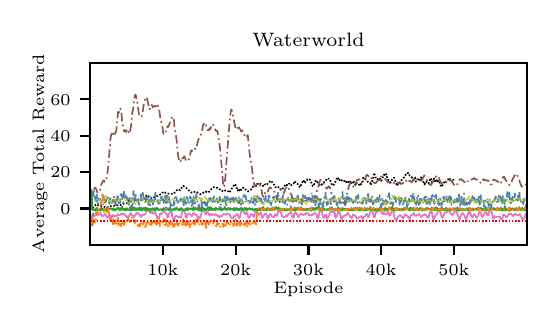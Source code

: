 \begingroup%
\makeatletter%
\begin{pgfpicture}%
\pgfpathrectangle{\pgfpointorigin}{\pgfqpoint{2.52in}{1.37in}}%
\pgfusepath{use as bounding box, clip}%
\begin{pgfscope}%
\pgfsetbuttcap%
\pgfsetmiterjoin%
\definecolor{currentfill}{rgb}{1.0,1.0,1.0}%
\pgfsetfillcolor{currentfill}%
\pgfsetlinewidth{0.0pt}%
\definecolor{currentstroke}{rgb}{1.0,1.0,1.0}%
\pgfsetstrokecolor{currentstroke}%
\pgfsetdash{}{0pt}%
\pgfpathmoveto{\pgfqpoint{0.0in}{0.0in}}%
\pgfpathlineto{\pgfqpoint{2.52in}{0.0in}}%
\pgfpathlineto{\pgfqpoint{2.52in}{1.37in}}%
\pgfpathlineto{\pgfqpoint{0.0in}{1.37in}}%
\pgfpathclose%
\pgfusepath{fill}%
\end{pgfscope}%
\begin{pgfscope}%
\pgfsetbuttcap%
\pgfsetmiterjoin%
\definecolor{currentfill}{rgb}{1.0,1.0,1.0}%
\pgfsetfillcolor{currentfill}%
\pgfsetlinewidth{0.0pt}%
\definecolor{currentstroke}{rgb}{0.0,0.0,0.0}%
\pgfsetstrokecolor{currentstroke}%
\pgfsetstrokeopacity{0.0}%
\pgfsetdash{}{0pt}%
\pgfpathmoveto{\pgfqpoint{0.312in}{0.284in}}%
\pgfpathlineto{\pgfqpoint{2.495in}{0.284in}}%
\pgfpathlineto{\pgfqpoint{2.495in}{1.194in}}%
\pgfpathlineto{\pgfqpoint{0.312in}{1.194in}}%
\pgfpathclose%
\pgfusepath{fill}%
\end{pgfscope}%
\begin{pgfscope}%
\pgfsetbuttcap%
\pgfsetroundjoin%
\definecolor{currentfill}{rgb}{0.0,0.0,0.0}%
\pgfsetfillcolor{currentfill}%
\pgfsetlinewidth{0.803pt}%
\definecolor{currentstroke}{rgb}{0.0,0.0,0.0}%
\pgfsetstrokecolor{currentstroke}%
\pgfsetdash{}{0pt}%
\pgfsys@defobject{currentmarker}{\pgfqpoint{0.0in}{-0.049in}}{\pgfqpoint{0.0in}{0.0in}}{%
\pgfpathmoveto{\pgfqpoint{0.0in}{0.0in}}%
\pgfpathlineto{\pgfqpoint{0.0in}{-0.049in}}%
\pgfusepath{stroke,fill}%
}%
\begin{pgfscope}%
\pgfsys@transformshift{0.676in}{0.284in}%
\pgfsys@useobject{currentmarker}{}%
\end{pgfscope}%
\end{pgfscope}%
\begin{pgfscope}%
\definecolor{textcolor}{rgb}{0.0,0.0,0.0}%
\pgfsetstrokecolor{textcolor}%
\pgfsetfillcolor{textcolor}%
\pgftext[x=0.676in,y=0.187in,,top]{\color{textcolor}\rmfamily\fontsize{6.0}{7.2}\selectfont 10k}%
\end{pgfscope}%
\begin{pgfscope}%
\pgfsetbuttcap%
\pgfsetroundjoin%
\definecolor{currentfill}{rgb}{0.0,0.0,0.0}%
\pgfsetfillcolor{currentfill}%
\pgfsetlinewidth{0.803pt}%
\definecolor{currentstroke}{rgb}{0.0,0.0,0.0}%
\pgfsetstrokecolor{currentstroke}%
\pgfsetdash{}{0pt}%
\pgfsys@defobject{currentmarker}{\pgfqpoint{0.0in}{-0.049in}}{\pgfqpoint{0.0in}{0.0in}}{%
\pgfpathmoveto{\pgfqpoint{0.0in}{0.0in}}%
\pgfpathlineto{\pgfqpoint{0.0in}{-0.049in}}%
\pgfusepath{stroke,fill}%
}%
\begin{pgfscope}%
\pgfsys@transformshift{1.04in}{0.284in}%
\pgfsys@useobject{currentmarker}{}%
\end{pgfscope}%
\end{pgfscope}%
\begin{pgfscope}%
\definecolor{textcolor}{rgb}{0.0,0.0,0.0}%
\pgfsetstrokecolor{textcolor}%
\pgfsetfillcolor{textcolor}%
\pgftext[x=1.04in,y=0.187in,,top]{\color{textcolor}\rmfamily\fontsize{6.0}{7.2}\selectfont 20k}%
\end{pgfscope}%
\begin{pgfscope}%
\pgfsetbuttcap%
\pgfsetroundjoin%
\definecolor{currentfill}{rgb}{0.0,0.0,0.0}%
\pgfsetfillcolor{currentfill}%
\pgfsetlinewidth{0.803pt}%
\definecolor{currentstroke}{rgb}{0.0,0.0,0.0}%
\pgfsetstrokecolor{currentstroke}%
\pgfsetdash{}{0pt}%
\pgfsys@defobject{currentmarker}{\pgfqpoint{0.0in}{-0.049in}}{\pgfqpoint{0.0in}{0.0in}}{%
\pgfpathmoveto{\pgfqpoint{0.0in}{0.0in}}%
\pgfpathlineto{\pgfqpoint{0.0in}{-0.049in}}%
\pgfusepath{stroke,fill}%
}%
\begin{pgfscope}%
\pgfsys@transformshift{1.404in}{0.284in}%
\pgfsys@useobject{currentmarker}{}%
\end{pgfscope}%
\end{pgfscope}%
\begin{pgfscope}%
\definecolor{textcolor}{rgb}{0.0,0.0,0.0}%
\pgfsetstrokecolor{textcolor}%
\pgfsetfillcolor{textcolor}%
\pgftext[x=1.404in,y=0.187in,,top]{\color{textcolor}\rmfamily\fontsize{6.0}{7.2}\selectfont 30k}%
\end{pgfscope}%
\begin{pgfscope}%
\pgfsetbuttcap%
\pgfsetroundjoin%
\definecolor{currentfill}{rgb}{0.0,0.0,0.0}%
\pgfsetfillcolor{currentfill}%
\pgfsetlinewidth{0.803pt}%
\definecolor{currentstroke}{rgb}{0.0,0.0,0.0}%
\pgfsetstrokecolor{currentstroke}%
\pgfsetdash{}{0pt}%
\pgfsys@defobject{currentmarker}{\pgfqpoint{0.0in}{-0.049in}}{\pgfqpoint{0.0in}{0.0in}}{%
\pgfpathmoveto{\pgfqpoint{0.0in}{0.0in}}%
\pgfpathlineto{\pgfqpoint{0.0in}{-0.049in}}%
\pgfusepath{stroke,fill}%
}%
\begin{pgfscope}%
\pgfsys@transformshift{1.767in}{0.284in}%
\pgfsys@useobject{currentmarker}{}%
\end{pgfscope}%
\end{pgfscope}%
\begin{pgfscope}%
\definecolor{textcolor}{rgb}{0.0,0.0,0.0}%
\pgfsetstrokecolor{textcolor}%
\pgfsetfillcolor{textcolor}%
\pgftext[x=1.767in,y=0.187in,,top]{\color{textcolor}\rmfamily\fontsize{6.0}{7.2}\selectfont 40k}%
\end{pgfscope}%
\begin{pgfscope}%
\pgfsetbuttcap%
\pgfsetroundjoin%
\definecolor{currentfill}{rgb}{0.0,0.0,0.0}%
\pgfsetfillcolor{currentfill}%
\pgfsetlinewidth{0.803pt}%
\definecolor{currentstroke}{rgb}{0.0,0.0,0.0}%
\pgfsetstrokecolor{currentstroke}%
\pgfsetdash{}{0pt}%
\pgfsys@defobject{currentmarker}{\pgfqpoint{0.0in}{-0.049in}}{\pgfqpoint{0.0in}{0.0in}}{%
\pgfpathmoveto{\pgfqpoint{0.0in}{0.0in}}%
\pgfpathlineto{\pgfqpoint{0.0in}{-0.049in}}%
\pgfusepath{stroke,fill}%
}%
\begin{pgfscope}%
\pgfsys@transformshift{2.131in}{0.284in}%
\pgfsys@useobject{currentmarker}{}%
\end{pgfscope}%
\end{pgfscope}%
\begin{pgfscope}%
\definecolor{textcolor}{rgb}{0.0,0.0,0.0}%
\pgfsetstrokecolor{textcolor}%
\pgfsetfillcolor{textcolor}%
\pgftext[x=2.131in,y=0.187in,,top]{\color{textcolor}\rmfamily\fontsize{6.0}{7.2}\selectfont 50k}%
\end{pgfscope}%
\begin{pgfscope}%
\definecolor{textcolor}{rgb}{0.0,0.0,0.0}%
\pgfsetstrokecolor{textcolor}%
\pgfsetfillcolor{textcolor}%
\pgftext[x=1.404in,y=0.099in,,top]{\color{textcolor}\rmfamily\fontsize{6.0}{7.2}\selectfont Episode}%
\end{pgfscope}%
\begin{pgfscope}%
\pgfsetbuttcap%
\pgfsetroundjoin%
\definecolor{currentfill}{rgb}{0.0,0.0,0.0}%
\pgfsetfillcolor{currentfill}%
\pgfsetlinewidth{0.803pt}%
\definecolor{currentstroke}{rgb}{0.0,0.0,0.0}%
\pgfsetstrokecolor{currentstroke}%
\pgfsetdash{}{0pt}%
\pgfsys@defobject{currentmarker}{\pgfqpoint{-0.049in}{0.0in}}{\pgfqpoint{0.0in}{0.0in}}{%
\pgfpathmoveto{\pgfqpoint{0.0in}{0.0in}}%
\pgfpathlineto{\pgfqpoint{-0.049in}{0.0in}}%
\pgfusepath{stroke,fill}%
}%
\begin{pgfscope}%
\pgfsys@transformshift{0.312in}{0.466in}%
\pgfsys@useobject{currentmarker}{}%
\end{pgfscope}%
\end{pgfscope}%
\begin{pgfscope}%
\definecolor{textcolor}{rgb}{0.0,0.0,0.0}%
\pgfsetstrokecolor{textcolor}%
\pgfsetfillcolor{textcolor}%
\pgftext[x=0.164in, y=0.437in, left, base]{\color{textcolor}\rmfamily\fontsize{6.0}{7.2}\selectfont 0}%
\end{pgfscope}%
\begin{pgfscope}%
\pgfsetbuttcap%
\pgfsetroundjoin%
\definecolor{currentfill}{rgb}{0.0,0.0,0.0}%
\pgfsetfillcolor{currentfill}%
\pgfsetlinewidth{0.803pt}%
\definecolor{currentstroke}{rgb}{0.0,0.0,0.0}%
\pgfsetstrokecolor{currentstroke}%
\pgfsetdash{}{0pt}%
\pgfsys@defobject{currentmarker}{\pgfqpoint{-0.049in}{0.0in}}{\pgfqpoint{0.0in}{0.0in}}{%
\pgfpathmoveto{\pgfqpoint{0.0in}{0.0in}}%
\pgfpathlineto{\pgfqpoint{-0.049in}{0.0in}}%
\pgfusepath{stroke,fill}%
}%
\begin{pgfscope}%
\pgfsys@transformshift{0.312in}{0.648in}%
\pgfsys@useobject{currentmarker}{}%
\end{pgfscope}%
\end{pgfscope}%
\begin{pgfscope}%
\definecolor{textcolor}{rgb}{0.0,0.0,0.0}%
\pgfsetstrokecolor{textcolor}%
\pgfsetfillcolor{textcolor}%
\pgftext[x=0.113in, y=0.619in, left, base]{\color{textcolor}\rmfamily\fontsize{6.0}{7.2}\selectfont 20}%
\end{pgfscope}%
\begin{pgfscope}%
\pgfsetbuttcap%
\pgfsetroundjoin%
\definecolor{currentfill}{rgb}{0.0,0.0,0.0}%
\pgfsetfillcolor{currentfill}%
\pgfsetlinewidth{0.803pt}%
\definecolor{currentstroke}{rgb}{0.0,0.0,0.0}%
\pgfsetstrokecolor{currentstroke}%
\pgfsetdash{}{0pt}%
\pgfsys@defobject{currentmarker}{\pgfqpoint{-0.049in}{0.0in}}{\pgfqpoint{0.0in}{0.0in}}{%
\pgfpathmoveto{\pgfqpoint{0.0in}{0.0in}}%
\pgfpathlineto{\pgfqpoint{-0.049in}{0.0in}}%
\pgfusepath{stroke,fill}%
}%
\begin{pgfscope}%
\pgfsys@transformshift{0.312in}{0.83in}%
\pgfsys@useobject{currentmarker}{}%
\end{pgfscope}%
\end{pgfscope}%
\begin{pgfscope}%
\definecolor{textcolor}{rgb}{0.0,0.0,0.0}%
\pgfsetstrokecolor{textcolor}%
\pgfsetfillcolor{textcolor}%
\pgftext[x=0.113in, y=0.801in, left, base]{\color{textcolor}\rmfamily\fontsize{6.0}{7.2}\selectfont 40}%
\end{pgfscope}%
\begin{pgfscope}%
\pgfsetbuttcap%
\pgfsetroundjoin%
\definecolor{currentfill}{rgb}{0.0,0.0,0.0}%
\pgfsetfillcolor{currentfill}%
\pgfsetlinewidth{0.803pt}%
\definecolor{currentstroke}{rgb}{0.0,0.0,0.0}%
\pgfsetstrokecolor{currentstroke}%
\pgfsetdash{}{0pt}%
\pgfsys@defobject{currentmarker}{\pgfqpoint{-0.049in}{0.0in}}{\pgfqpoint{0.0in}{0.0in}}{%
\pgfpathmoveto{\pgfqpoint{0.0in}{0.0in}}%
\pgfpathlineto{\pgfqpoint{-0.049in}{0.0in}}%
\pgfusepath{stroke,fill}%
}%
\begin{pgfscope}%
\pgfsys@transformshift{0.312in}{1.012in}%
\pgfsys@useobject{currentmarker}{}%
\end{pgfscope}%
\end{pgfscope}%
\begin{pgfscope}%
\definecolor{textcolor}{rgb}{0.0,0.0,0.0}%
\pgfsetstrokecolor{textcolor}%
\pgfsetfillcolor{textcolor}%
\pgftext[x=0.113in, y=0.983in, left, base]{\color{textcolor}\rmfamily\fontsize{6.0}{7.2}\selectfont 60}%
\end{pgfscope}%
\begin{pgfscope}%
\definecolor{textcolor}{rgb}{0.0,0.0,0.0}%
\pgfsetstrokecolor{textcolor}%
\pgfsetfillcolor{textcolor}%
\pgftext[x=0.099in,y=0.739in,,bottom,rotate=90.0]{\color{textcolor}\rmfamily\fontsize{6.0}{7.2}\selectfont Average Total Reward}%
\end{pgfscope}%
\begin{pgfscope}%
\pgfpathrectangle{\pgfqpoint{0.312in}{0.284in}}{\pgfqpoint{2.183in}{0.91in}}%
\pgfusepath{clip}%
\pgfsetbuttcap%
\pgfsetroundjoin%
\pgfsetlinewidth{0.602pt}%
\definecolor{currentstroke}{rgb}{0.0,0.0,0.0}%
\pgfsetstrokecolor{currentstroke}%
\pgfsetdash{{0.6pt}{0.6pt}}{0.0pt}%
\pgfpathmoveto{\pgfqpoint{0.312in}{0.457in}}%
\pgfpathlineto{\pgfqpoint{0.316in}{0.462in}}%
\pgfpathlineto{\pgfqpoint{0.321in}{0.465in}}%
\pgfpathlineto{\pgfqpoint{0.325in}{0.47in}}%
\pgfpathlineto{\pgfqpoint{0.328in}{0.472in}}%
\pgfpathlineto{\pgfqpoint{0.332in}{0.477in}}%
\pgfpathlineto{\pgfqpoint{0.336in}{0.48in}}%
\pgfpathlineto{\pgfqpoint{0.341in}{0.485in}}%
\pgfpathlineto{\pgfqpoint{0.347in}{0.487in}}%
\pgfpathlineto{\pgfqpoint{0.351in}{0.483in}}%
\pgfpathlineto{\pgfqpoint{0.355in}{0.482in}}%
\pgfpathlineto{\pgfqpoint{0.359in}{0.48in}}%
\pgfpathlineto{\pgfqpoint{0.364in}{0.479in}}%
\pgfpathlineto{\pgfqpoint{0.368in}{0.478in}}%
\pgfpathlineto{\pgfqpoint{0.374in}{0.477in}}%
\pgfpathlineto{\pgfqpoint{0.378in}{0.475in}}%
\pgfpathlineto{\pgfqpoint{0.383in}{0.474in}}%
\pgfpathlineto{\pgfqpoint{0.387in}{0.472in}}%
\pgfpathlineto{\pgfqpoint{0.401in}{0.473in}}%
\pgfpathlineto{\pgfqpoint{0.404in}{0.474in}}%
\pgfpathlineto{\pgfqpoint{0.41in}{0.475in}}%
\pgfpathlineto{\pgfqpoint{0.414in}{0.477in}}%
\pgfpathlineto{\pgfqpoint{0.421in}{0.478in}}%
\pgfpathlineto{\pgfqpoint{0.424in}{0.479in}}%
\pgfpathlineto{\pgfqpoint{0.43in}{0.479in}}%
\pgfpathlineto{\pgfqpoint{0.434in}{0.481in}}%
\pgfpathlineto{\pgfqpoint{0.452in}{0.482in}}%
\pgfpathlineto{\pgfqpoint{0.454in}{0.483in}}%
\pgfpathlineto{\pgfqpoint{0.469in}{0.484in}}%
\pgfpathlineto{\pgfqpoint{0.48in}{0.49in}}%
\pgfpathlineto{\pgfqpoint{0.485in}{0.491in}}%
\pgfpathlineto{\pgfqpoint{0.487in}{0.492in}}%
\pgfpathlineto{\pgfqpoint{0.493in}{0.493in}}%
\pgfpathlineto{\pgfqpoint{0.498in}{0.495in}}%
\pgfpathlineto{\pgfqpoint{0.502in}{0.496in}}%
\pgfpathlineto{\pgfqpoint{0.503in}{0.504in}}%
\pgfpathlineto{\pgfqpoint{0.509in}{0.499in}}%
\pgfpathlineto{\pgfqpoint{0.512in}{0.496in}}%
\pgfpathlineto{\pgfqpoint{0.513in}{0.496in}}%
\pgfpathlineto{\pgfqpoint{0.525in}{0.517in}}%
\pgfpathlineto{\pgfqpoint{0.531in}{0.516in}}%
\pgfpathlineto{\pgfqpoint{0.533in}{0.515in}}%
\pgfpathlineto{\pgfqpoint{0.539in}{0.514in}}%
\pgfpathlineto{\pgfqpoint{0.542in}{0.513in}}%
\pgfpathlineto{\pgfqpoint{0.548in}{0.512in}}%
\pgfpathlineto{\pgfqpoint{0.551in}{0.512in}}%
\pgfpathlineto{\pgfqpoint{0.557in}{0.511in}}%
\pgfpathlineto{\pgfqpoint{0.561in}{0.509in}}%
\pgfpathlineto{\pgfqpoint{0.572in}{0.51in}}%
\pgfpathlineto{\pgfqpoint{0.577in}{0.512in}}%
\pgfpathlineto{\pgfqpoint{0.581in}{0.512in}}%
\pgfpathlineto{\pgfqpoint{0.584in}{0.513in}}%
\pgfpathlineto{\pgfqpoint{0.587in}{0.526in}}%
\pgfpathlineto{\pgfqpoint{0.597in}{0.531in}}%
\pgfpathlineto{\pgfqpoint{0.6in}{0.532in}}%
\pgfpathlineto{\pgfqpoint{0.601in}{0.533in}}%
\pgfpathlineto{\pgfqpoint{0.604in}{0.527in}}%
\pgfpathlineto{\pgfqpoint{0.607in}{0.521in}}%
\pgfpathlineto{\pgfqpoint{0.61in}{0.52in}}%
\pgfpathlineto{\pgfqpoint{0.618in}{0.519in}}%
\pgfpathlineto{\pgfqpoint{0.621in}{0.518in}}%
\pgfpathlineto{\pgfqpoint{0.63in}{0.519in}}%
\pgfpathlineto{\pgfqpoint{0.636in}{0.526in}}%
\pgfpathlineto{\pgfqpoint{0.646in}{0.527in}}%
\pgfpathlineto{\pgfqpoint{0.649in}{0.528in}}%
\pgfpathlineto{\pgfqpoint{0.651in}{0.529in}}%
\pgfpathlineto{\pgfqpoint{0.67in}{0.541in}}%
\pgfpathlineto{\pgfqpoint{0.673in}{0.544in}}%
\pgfpathlineto{\pgfqpoint{0.684in}{0.55in}}%
\pgfpathlineto{\pgfqpoint{0.69in}{0.543in}}%
\pgfpathlineto{\pgfqpoint{0.696in}{0.542in}}%
\pgfpathlineto{\pgfqpoint{0.699in}{0.541in}}%
\pgfpathlineto{\pgfqpoint{0.706in}{0.54in}}%
\pgfpathlineto{\pgfqpoint{0.709in}{0.539in}}%
\pgfpathlineto{\pgfqpoint{0.729in}{0.539in}}%
\pgfpathlineto{\pgfqpoint{0.741in}{0.553in}}%
\pgfpathlineto{\pgfqpoint{0.743in}{0.555in}}%
\pgfpathlineto{\pgfqpoint{0.748in}{0.56in}}%
\pgfpathlineto{\pgfqpoint{0.754in}{0.562in}}%
\pgfpathlineto{\pgfqpoint{0.761in}{0.557in}}%
\pgfpathlineto{\pgfqpoint{0.778in}{0.579in}}%
\pgfpathlineto{\pgfqpoint{0.792in}{0.569in}}%
\pgfpathlineto{\pgfqpoint{0.795in}{0.566in}}%
\pgfpathlineto{\pgfqpoint{0.801in}{0.562in}}%
\pgfpathlineto{\pgfqpoint{0.805in}{0.557in}}%
\pgfpathlineto{\pgfqpoint{0.811in}{0.553in}}%
\pgfpathlineto{\pgfqpoint{0.815in}{0.548in}}%
\pgfpathlineto{\pgfqpoint{0.82in}{0.545in}}%
\pgfpathlineto{\pgfqpoint{0.824in}{0.547in}}%
\pgfpathlineto{\pgfqpoint{0.83in}{0.548in}}%
\pgfpathlineto{\pgfqpoint{0.833in}{0.549in}}%
\pgfpathlineto{\pgfqpoint{0.837in}{0.55in}}%
\pgfpathlineto{\pgfqpoint{0.84in}{0.551in}}%
\pgfpathlineto{\pgfqpoint{0.864in}{0.537in}}%
\pgfpathlineto{\pgfqpoint{0.889in}{0.551in}}%
\pgfpathlineto{\pgfqpoint{0.893in}{0.549in}}%
\pgfpathlineto{\pgfqpoint{0.896in}{0.548in}}%
\pgfpathlineto{\pgfqpoint{0.9in}{0.546in}}%
\pgfpathlineto{\pgfqpoint{0.905in}{0.547in}}%
\pgfpathlineto{\pgfqpoint{0.91in}{0.554in}}%
\pgfpathlineto{\pgfqpoint{0.913in}{0.556in}}%
\pgfpathlineto{\pgfqpoint{0.917in}{0.561in}}%
\pgfpathlineto{\pgfqpoint{0.923in}{0.565in}}%
\pgfpathlineto{\pgfqpoint{0.928in}{0.57in}}%
\pgfpathlineto{\pgfqpoint{0.933in}{0.573in}}%
\pgfpathlineto{\pgfqpoint{0.938in}{0.571in}}%
\pgfpathlineto{\pgfqpoint{0.942in}{0.57in}}%
\pgfpathlineto{\pgfqpoint{0.945in}{0.57in}}%
\pgfpathlineto{\pgfqpoint{0.949in}{0.569in}}%
\pgfpathlineto{\pgfqpoint{0.953in}{0.567in}}%
\pgfpathlineto{\pgfqpoint{0.956in}{0.566in}}%
\pgfpathlineto{\pgfqpoint{0.959in}{0.563in}}%
\pgfpathlineto{\pgfqpoint{0.963in}{0.56in}}%
\pgfpathlineto{\pgfqpoint{0.968in}{0.555in}}%
\pgfpathlineto{\pgfqpoint{0.972in}{0.552in}}%
\pgfpathlineto{\pgfqpoint{0.978in}{0.558in}}%
\pgfpathlineto{\pgfqpoint{0.979in}{0.559in}}%
\pgfpathlineto{\pgfqpoint{0.984in}{0.557in}}%
\pgfpathlineto{\pgfqpoint{0.988in}{0.556in}}%
\pgfpathlineto{\pgfqpoint{0.992in}{0.554in}}%
\pgfpathlineto{\pgfqpoint{0.997in}{0.554in}}%
\pgfpathlineto{\pgfqpoint{1.001in}{0.552in}}%
\pgfpathlineto{\pgfqpoint{1.005in}{0.551in}}%
\pgfpathlineto{\pgfqpoint{1.008in}{0.545in}}%
\pgfpathlineto{\pgfqpoint{1.012in}{0.551in}}%
\pgfpathlineto{\pgfqpoint{1.027in}{0.576in}}%
\pgfpathlineto{\pgfqpoint{1.037in}{0.588in}}%
\pgfpathlineto{\pgfqpoint{1.038in}{0.587in}}%
\pgfpathlineto{\pgfqpoint{1.051in}{0.555in}}%
\pgfpathlineto{\pgfqpoint{1.056in}{0.565in}}%
\pgfpathlineto{\pgfqpoint{1.057in}{0.563in}}%
\pgfpathlineto{\pgfqpoint{1.063in}{0.551in}}%
\pgfpathlineto{\pgfqpoint{1.07in}{0.568in}}%
\pgfpathlineto{\pgfqpoint{1.074in}{0.569in}}%
\pgfpathlineto{\pgfqpoint{1.079in}{0.57in}}%
\pgfpathlineto{\pgfqpoint{1.081in}{0.57in}}%
\pgfpathlineto{\pgfqpoint{1.09in}{0.56in}}%
\pgfpathlineto{\pgfqpoint{1.099in}{0.554in}}%
\pgfpathlineto{\pgfqpoint{1.102in}{0.551in}}%
\pgfpathlineto{\pgfqpoint{1.122in}{0.564in}}%
\pgfpathlineto{\pgfqpoint{1.127in}{0.577in}}%
\pgfpathlineto{\pgfqpoint{1.143in}{0.578in}}%
\pgfpathlineto{\pgfqpoint{1.148in}{0.587in}}%
\pgfpathlineto{\pgfqpoint{1.159in}{0.594in}}%
\pgfpathlineto{\pgfqpoint{1.162in}{0.591in}}%
\pgfpathlineto{\pgfqpoint{1.171in}{0.581in}}%
\pgfpathlineto{\pgfqpoint{1.181in}{0.576in}}%
\pgfpathlineto{\pgfqpoint{1.186in}{0.587in}}%
\pgfpathlineto{\pgfqpoint{1.191in}{0.585in}}%
\pgfpathlineto{\pgfqpoint{1.196in}{0.584in}}%
\pgfpathlineto{\pgfqpoint{1.202in}{0.594in}}%
\pgfpathlineto{\pgfqpoint{1.209in}{0.599in}}%
\pgfpathlineto{\pgfqpoint{1.212in}{0.602in}}%
\pgfpathlineto{\pgfqpoint{1.217in}{0.605in}}%
\pgfpathlineto{\pgfqpoint{1.235in}{0.581in}}%
\pgfpathlineto{\pgfqpoint{1.237in}{0.574in}}%
\pgfpathlineto{\pgfqpoint{1.241in}{0.571in}}%
\pgfpathlineto{\pgfqpoint{1.245in}{0.573in}}%
\pgfpathlineto{\pgfqpoint{1.25in}{0.574in}}%
\pgfpathlineto{\pgfqpoint{1.253in}{0.575in}}%
\pgfpathlineto{\pgfqpoint{1.255in}{0.57in}}%
\pgfpathlineto{\pgfqpoint{1.261in}{0.562in}}%
\pgfpathlineto{\pgfqpoint{1.264in}{0.561in}}%
\pgfpathlineto{\pgfqpoint{1.271in}{0.56in}}%
\pgfpathlineto{\pgfqpoint{1.273in}{0.559in}}%
\pgfpathlineto{\pgfqpoint{1.274in}{0.561in}}%
\pgfpathlineto{\pgfqpoint{1.278in}{0.572in}}%
\pgfpathlineto{\pgfqpoint{1.291in}{0.587in}}%
\pgfpathlineto{\pgfqpoint{1.293in}{0.588in}}%
\pgfpathlineto{\pgfqpoint{1.296in}{0.584in}}%
\pgfpathlineto{\pgfqpoint{1.297in}{0.581in}}%
\pgfpathlineto{\pgfqpoint{1.303in}{0.586in}}%
\pgfpathlineto{\pgfqpoint{1.307in}{0.59in}}%
\pgfpathlineto{\pgfqpoint{1.309in}{0.591in}}%
\pgfpathlineto{\pgfqpoint{1.313in}{0.585in}}%
\pgfpathlineto{\pgfqpoint{1.314in}{0.582in}}%
\pgfpathlineto{\pgfqpoint{1.319in}{0.583in}}%
\pgfpathlineto{\pgfqpoint{1.327in}{0.587in}}%
\pgfpathlineto{\pgfqpoint{1.329in}{0.587in}}%
\pgfpathlineto{\pgfqpoint{1.33in}{0.591in}}%
\pgfpathlineto{\pgfqpoint{1.333in}{0.602in}}%
\pgfpathlineto{\pgfqpoint{1.349in}{0.591in}}%
\pgfpathlineto{\pgfqpoint{1.353in}{0.579in}}%
\pgfpathlineto{\pgfqpoint{1.356in}{0.577in}}%
\pgfpathlineto{\pgfqpoint{1.363in}{0.572in}}%
\pgfpathlineto{\pgfqpoint{1.368in}{0.587in}}%
\pgfpathlineto{\pgfqpoint{1.379in}{0.608in}}%
\pgfpathlineto{\pgfqpoint{1.381in}{0.604in}}%
\pgfpathlineto{\pgfqpoint{1.382in}{0.595in}}%
\pgfpathlineto{\pgfqpoint{1.383in}{0.593in}}%
\pgfpathlineto{\pgfqpoint{1.389in}{0.597in}}%
\pgfpathlineto{\pgfqpoint{1.392in}{0.6in}}%
\pgfpathlineto{\pgfqpoint{1.395in}{0.603in}}%
\pgfpathlineto{\pgfqpoint{1.396in}{0.605in}}%
\pgfpathlineto{\pgfqpoint{1.399in}{0.613in}}%
\pgfpathlineto{\pgfqpoint{1.404in}{0.612in}}%
\pgfpathlineto{\pgfqpoint{1.406in}{0.612in}}%
\pgfpathlineto{\pgfqpoint{1.411in}{0.611in}}%
\pgfpathlineto{\pgfqpoint{1.412in}{0.609in}}%
\pgfpathlineto{\pgfqpoint{1.425in}{0.579in}}%
\pgfpathlineto{\pgfqpoint{1.428in}{0.577in}}%
\pgfpathlineto{\pgfqpoint{1.441in}{0.607in}}%
\pgfpathlineto{\pgfqpoint{1.45in}{0.595in}}%
\pgfpathlineto{\pgfqpoint{1.455in}{0.587in}}%
\pgfpathlineto{\pgfqpoint{1.461in}{0.579in}}%
\pgfpathlineto{\pgfqpoint{1.467in}{0.583in}}%
\pgfpathlineto{\pgfqpoint{1.473in}{0.589in}}%
\pgfpathlineto{\pgfqpoint{1.477in}{0.593in}}%
\pgfpathlineto{\pgfqpoint{1.481in}{0.597in}}%
\pgfpathlineto{\pgfqpoint{1.491in}{0.604in}}%
\pgfpathlineto{\pgfqpoint{1.496in}{0.616in}}%
\pgfpathlineto{\pgfqpoint{1.506in}{0.615in}}%
\pgfpathlineto{\pgfqpoint{1.508in}{0.614in}}%
\pgfpathlineto{\pgfqpoint{1.51in}{0.614in}}%
\pgfpathlineto{\pgfqpoint{1.52in}{0.587in}}%
\pgfpathlineto{\pgfqpoint{1.523in}{0.581in}}%
\pgfpathlineto{\pgfqpoint{1.526in}{0.582in}}%
\pgfpathlineto{\pgfqpoint{1.533in}{0.587in}}%
\pgfpathlineto{\pgfqpoint{1.534in}{0.589in}}%
\pgfpathlineto{\pgfqpoint{1.549in}{0.623in}}%
\pgfpathlineto{\pgfqpoint{1.55in}{0.621in}}%
\pgfpathlineto{\pgfqpoint{1.557in}{0.605in}}%
\pgfpathlineto{\pgfqpoint{1.565in}{0.614in}}%
\pgfpathlineto{\pgfqpoint{1.573in}{0.603in}}%
\pgfpathlineto{\pgfqpoint{1.58in}{0.606in}}%
\pgfpathlineto{\pgfqpoint{1.588in}{0.598in}}%
\pgfpathlineto{\pgfqpoint{1.589in}{0.597in}}%
\pgfpathlineto{\pgfqpoint{1.592in}{0.601in}}%
\pgfpathlineto{\pgfqpoint{1.595in}{0.592in}}%
\pgfpathlineto{\pgfqpoint{1.596in}{0.593in}}%
\pgfpathlineto{\pgfqpoint{1.602in}{0.599in}}%
\pgfpathlineto{\pgfqpoint{1.605in}{0.598in}}%
\pgfpathlineto{\pgfqpoint{1.606in}{0.598in}}%
\pgfpathlineto{\pgfqpoint{1.608in}{0.596in}}%
\pgfpathlineto{\pgfqpoint{1.609in}{0.593in}}%
\pgfpathlineto{\pgfqpoint{1.613in}{0.604in}}%
\pgfpathlineto{\pgfqpoint{1.619in}{0.596in}}%
\pgfpathlineto{\pgfqpoint{1.624in}{0.589in}}%
\pgfpathlineto{\pgfqpoint{1.631in}{0.599in}}%
\pgfpathlineto{\pgfqpoint{1.632in}{0.597in}}%
\pgfpathlineto{\pgfqpoint{1.638in}{0.585in}}%
\pgfpathlineto{\pgfqpoint{1.639in}{0.583in}}%
\pgfpathlineto{\pgfqpoint{1.642in}{0.592in}}%
\pgfpathlineto{\pgfqpoint{1.655in}{0.591in}}%
\pgfpathlineto{\pgfqpoint{1.658in}{0.584in}}%
\pgfpathlineto{\pgfqpoint{1.659in}{0.579in}}%
\pgfpathlineto{\pgfqpoint{1.662in}{0.582in}}%
\pgfpathlineto{\pgfqpoint{1.67in}{0.592in}}%
\pgfpathlineto{\pgfqpoint{1.674in}{0.598in}}%
\pgfpathlineto{\pgfqpoint{1.675in}{0.6in}}%
\pgfpathlineto{\pgfqpoint{1.678in}{0.62in}}%
\pgfpathlineto{\pgfqpoint{1.695in}{0.608in}}%
\pgfpathlineto{\pgfqpoint{1.701in}{0.599in}}%
\pgfpathlineto{\pgfqpoint{1.708in}{0.595in}}%
\pgfpathlineto{\pgfqpoint{1.711in}{0.595in}}%
\pgfpathlineto{\pgfqpoint{1.713in}{0.594in}}%
\pgfpathlineto{\pgfqpoint{1.714in}{0.582in}}%
\pgfpathlineto{\pgfqpoint{1.726in}{0.613in}}%
\pgfpathlineto{\pgfqpoint{1.73in}{0.633in}}%
\pgfpathlineto{\pgfqpoint{1.733in}{0.644in}}%
\pgfpathlineto{\pgfqpoint{1.734in}{0.64in}}%
\pgfpathlineto{\pgfqpoint{1.739in}{0.621in}}%
\pgfpathlineto{\pgfqpoint{1.743in}{0.62in}}%
\pgfpathlineto{\pgfqpoint{1.747in}{0.618in}}%
\pgfpathlineto{\pgfqpoint{1.75in}{0.611in}}%
\pgfpathlineto{\pgfqpoint{1.753in}{0.619in}}%
\pgfpathlineto{\pgfqpoint{1.766in}{0.611in}}%
\pgfpathlineto{\pgfqpoint{1.767in}{0.604in}}%
\pgfpathlineto{\pgfqpoint{1.769in}{0.605in}}%
\pgfpathlineto{\pgfqpoint{1.775in}{0.62in}}%
\pgfpathlineto{\pgfqpoint{1.782in}{0.635in}}%
\pgfpathlineto{\pgfqpoint{1.787in}{0.628in}}%
\pgfpathlineto{\pgfqpoint{1.792in}{0.638in}}%
\pgfpathlineto{\pgfqpoint{1.793in}{0.636in}}%
\pgfpathlineto{\pgfqpoint{1.8in}{0.611in}}%
\pgfpathlineto{\pgfqpoint{1.806in}{0.606in}}%
\pgfpathlineto{\pgfqpoint{1.815in}{0.595in}}%
\pgfpathlineto{\pgfqpoint{1.822in}{0.611in}}%
\pgfpathlineto{\pgfqpoint{1.826in}{0.615in}}%
\pgfpathlineto{\pgfqpoint{1.829in}{0.618in}}%
\pgfpathlineto{\pgfqpoint{1.832in}{0.62in}}%
\pgfpathlineto{\pgfqpoint{1.835in}{0.614in}}%
\pgfpathlineto{\pgfqpoint{1.846in}{0.58in}}%
\pgfpathlineto{\pgfqpoint{1.848in}{0.579in}}%
\pgfpathlineto{\pgfqpoint{1.851in}{0.591in}}%
\pgfpathlineto{\pgfqpoint{1.857in}{0.594in}}%
\pgfpathlineto{\pgfqpoint{1.859in}{0.595in}}%
\pgfpathlineto{\pgfqpoint{1.865in}{0.598in}}%
\pgfpathlineto{\pgfqpoint{1.869in}{0.607in}}%
\pgfpathlineto{\pgfqpoint{1.875in}{0.613in}}%
\pgfpathlineto{\pgfqpoint{1.878in}{0.616in}}%
\pgfpathlineto{\pgfqpoint{1.885in}{0.628in}}%
\pgfpathlineto{\pgfqpoint{1.89in}{0.634in}}%
\pgfpathlineto{\pgfqpoint{1.892in}{0.642in}}%
\pgfpathlineto{\pgfqpoint{1.901in}{0.643in}}%
\pgfpathlineto{\pgfqpoint{1.904in}{0.644in}}%
\pgfpathlineto{\pgfqpoint{1.91in}{0.63in}}%
\pgfpathlineto{\pgfqpoint{1.918in}{0.624in}}%
\pgfpathlineto{\pgfqpoint{1.923in}{0.619in}}%
\pgfpathlineto{\pgfqpoint{1.927in}{0.609in}}%
\pgfpathlineto{\pgfqpoint{1.937in}{0.621in}}%
\pgfpathlineto{\pgfqpoint{1.938in}{0.615in}}%
\pgfpathlineto{\pgfqpoint{1.941in}{0.6in}}%
\pgfpathlineto{\pgfqpoint{1.946in}{0.604in}}%
\pgfpathlineto{\pgfqpoint{1.956in}{0.615in}}%
\pgfpathlineto{\pgfqpoint{1.959in}{0.617in}}%
\pgfpathlineto{\pgfqpoint{1.961in}{0.608in}}%
\pgfpathlineto{\pgfqpoint{1.964in}{0.614in}}%
\pgfpathlineto{\pgfqpoint{1.969in}{0.625in}}%
\pgfpathlineto{\pgfqpoint{1.97in}{0.622in}}%
\pgfpathlineto{\pgfqpoint{1.976in}{0.604in}}%
\pgfpathlineto{\pgfqpoint{1.984in}{0.586in}}%
\pgfpathlineto{\pgfqpoint{1.986in}{0.589in}}%
\pgfpathlineto{\pgfqpoint{1.987in}{0.599in}}%
\pgfpathlineto{\pgfqpoint{2.0in}{0.598in}}%
\pgfpathlineto{\pgfqpoint{2.003in}{0.594in}}%
\pgfpathlineto{\pgfqpoint{2.005in}{0.591in}}%
\pgfpathlineto{\pgfqpoint{2.015in}{0.618in}}%
\pgfpathlineto{\pgfqpoint{2.018in}{0.609in}}%
\pgfpathlineto{\pgfqpoint{2.02in}{0.598in}}%
\pgfpathlineto{\pgfqpoint{2.022in}{0.599in}}%
\pgfpathlineto{\pgfqpoint{2.032in}{0.616in}}%
\pgfpathlineto{\pgfqpoint{2.033in}{0.612in}}%
\pgfpathlineto{\pgfqpoint{2.036in}{0.598in}}%
\pgfpathlineto{\pgfqpoint{2.038in}{0.598in}}%
\pgfpathlineto{\pgfqpoint{2.045in}{0.61in}}%
\pgfpathlineto{\pgfqpoint{2.046in}{0.607in}}%
\pgfpathlineto{\pgfqpoint{2.048in}{0.602in}}%
\pgfpathlineto{\pgfqpoint{2.049in}{0.602in}}%
\pgfpathlineto{\pgfqpoint{2.054in}{0.607in}}%
\pgfpathlineto{\pgfqpoint{2.055in}{0.605in}}%
\pgfpathlineto{\pgfqpoint{2.068in}{0.574in}}%
\pgfpathlineto{\pgfqpoint{2.074in}{0.582in}}%
\pgfpathlineto{\pgfqpoint{2.084in}{0.6in}}%
\pgfpathlineto{\pgfqpoint{2.088in}{0.595in}}%
\pgfpathlineto{\pgfqpoint{2.092in}{0.598in}}%
\pgfpathlineto{\pgfqpoint{2.097in}{0.603in}}%
\pgfpathlineto{\pgfqpoint{2.1in}{0.605in}}%
\pgfpathlineto{\pgfqpoint{2.102in}{0.61in}}%
\pgfpathlineto{\pgfqpoint{2.105in}{0.619in}}%
\pgfpathlineto{\pgfqpoint{2.108in}{0.616in}}%
\pgfpathlineto{\pgfqpoint{2.123in}{0.599in}}%
\pgfpathlineto{\pgfqpoint{2.124in}{0.599in}}%
\pgfpathlineto{\pgfqpoint{2.128in}{0.61in}}%
\pgfpathlineto{\pgfqpoint{2.131in}{0.608in}}%
\pgfpathlineto{\pgfqpoint{2.131in}{0.608in}}%
\pgfusepath{stroke}%
\end{pgfscope}%
\begin{pgfscope}%
\pgfpathrectangle{\pgfqpoint{0.312in}{0.284in}}{\pgfqpoint{2.183in}{0.91in}}%
\pgfusepath{clip}%
\pgfsetbuttcap%
\pgfsetroundjoin%
\pgfsetlinewidth{0.602pt}%
\definecolor{currentstroke}{rgb}{0.58,0.404,0.741}%
\pgfsetstrokecolor{currentstroke}%
\pgfsetdash{{1.8pt}{1.8pt}}{0.0pt}%
\pgfpathmoveto{\pgfqpoint{0.314in}{0.44in}}%
\pgfpathlineto{\pgfqpoint{0.317in}{0.405in}}%
\pgfpathlineto{\pgfqpoint{0.321in}{0.383in}}%
\pgfpathlineto{\pgfqpoint{0.321in}{0.383in}}%
\pgfpathlineto{\pgfqpoint{0.324in}{0.382in}}%
\pgfpathlineto{\pgfqpoint{0.324in}{0.382in}}%
\pgfpathlineto{\pgfqpoint{0.328in}{0.457in}}%
\pgfpathlineto{\pgfqpoint{0.328in}{0.457in}}%
\pgfpathlineto{\pgfqpoint{0.331in}{0.46in}}%
\pgfpathlineto{\pgfqpoint{0.331in}{0.46in}}%
\pgfpathlineto{\pgfqpoint{0.333in}{0.459in}}%
\pgfpathlineto{\pgfqpoint{0.335in}{0.461in}}%
\pgfpathlineto{\pgfqpoint{0.335in}{0.461in}}%
\pgfpathlineto{\pgfqpoint{0.338in}{0.465in}}%
\pgfpathlineto{\pgfqpoint{0.338in}{0.465in}}%
\pgfpathlineto{\pgfqpoint{0.34in}{0.46in}}%
\pgfpathlineto{\pgfqpoint{0.34in}{0.46in}}%
\pgfpathlineto{\pgfqpoint{0.342in}{0.459in}}%
\pgfpathlineto{\pgfqpoint{0.342in}{0.459in}}%
\pgfpathlineto{\pgfqpoint{0.347in}{0.471in}}%
\pgfpathlineto{\pgfqpoint{0.347in}{0.471in}}%
\pgfpathlineto{\pgfqpoint{0.352in}{0.463in}}%
\pgfpathlineto{\pgfqpoint{0.352in}{0.463in}}%
\pgfpathlineto{\pgfqpoint{0.354in}{0.464in}}%
\pgfpathlineto{\pgfqpoint{0.354in}{0.464in}}%
\pgfpathlineto{\pgfqpoint{0.356in}{0.459in}}%
\pgfpathlineto{\pgfqpoint{0.356in}{0.459in}}%
\pgfpathlineto{\pgfqpoint{0.359in}{0.46in}}%
\pgfpathlineto{\pgfqpoint{0.359in}{0.46in}}%
\pgfpathlineto{\pgfqpoint{0.361in}{0.462in}}%
\pgfpathlineto{\pgfqpoint{0.361in}{0.462in}}%
\pgfpathlineto{\pgfqpoint{0.363in}{0.462in}}%
\pgfpathlineto{\pgfqpoint{0.363in}{0.462in}}%
\pgfpathlineto{\pgfqpoint{0.366in}{0.459in}}%
\pgfpathlineto{\pgfqpoint{0.368in}{0.458in}}%
\pgfpathlineto{\pgfqpoint{0.368in}{0.458in}}%
\pgfpathlineto{\pgfqpoint{0.37in}{0.463in}}%
\pgfpathlineto{\pgfqpoint{0.37in}{0.463in}}%
\pgfpathlineto{\pgfqpoint{0.373in}{0.464in}}%
\pgfpathlineto{\pgfqpoint{0.373in}{0.464in}}%
\pgfpathlineto{\pgfqpoint{0.375in}{0.458in}}%
\pgfpathlineto{\pgfqpoint{0.375in}{0.458in}}%
\pgfpathlineto{\pgfqpoint{0.377in}{0.457in}}%
\pgfpathlineto{\pgfqpoint{0.377in}{0.457in}}%
\pgfpathlineto{\pgfqpoint{0.382in}{0.457in}}%
\pgfpathlineto{\pgfqpoint{0.382in}{0.457in}}%
\pgfpathlineto{\pgfqpoint{0.389in}{0.466in}}%
\pgfpathlineto{\pgfqpoint{0.389in}{0.466in}}%
\pgfpathlineto{\pgfqpoint{0.391in}{0.461in}}%
\pgfpathlineto{\pgfqpoint{0.394in}{0.464in}}%
\pgfpathlineto{\pgfqpoint{0.394in}{0.464in}}%
\pgfpathlineto{\pgfqpoint{0.396in}{0.47in}}%
\pgfpathlineto{\pgfqpoint{0.396in}{0.47in}}%
\pgfpathlineto{\pgfqpoint{0.398in}{0.471in}}%
\pgfpathlineto{\pgfqpoint{0.398in}{0.471in}}%
\pgfpathlineto{\pgfqpoint{0.401in}{0.466in}}%
\pgfpathlineto{\pgfqpoint{0.401in}{0.466in}}%
\pgfpathlineto{\pgfqpoint{0.403in}{0.458in}}%
\pgfpathlineto{\pgfqpoint{0.403in}{0.458in}}%
\pgfpathlineto{\pgfqpoint{0.405in}{0.462in}}%
\pgfpathlineto{\pgfqpoint{0.405in}{0.462in}}%
\pgfpathlineto{\pgfqpoint{0.408in}{0.459in}}%
\pgfpathlineto{\pgfqpoint{0.41in}{0.458in}}%
\pgfpathlineto{\pgfqpoint{0.41in}{0.458in}}%
\pgfpathlineto{\pgfqpoint{0.412in}{0.463in}}%
\pgfpathlineto{\pgfqpoint{0.412in}{0.463in}}%
\pgfpathlineto{\pgfqpoint{0.417in}{0.461in}}%
\pgfpathlineto{\pgfqpoint{0.417in}{0.461in}}%
\pgfpathlineto{\pgfqpoint{0.421in}{0.463in}}%
\pgfpathlineto{\pgfqpoint{0.421in}{0.463in}}%
\pgfpathlineto{\pgfqpoint{0.424in}{0.46in}}%
\pgfpathlineto{\pgfqpoint{0.424in}{0.46in}}%
\pgfpathlineto{\pgfqpoint{0.426in}{0.464in}}%
\pgfpathlineto{\pgfqpoint{0.426in}{0.464in}}%
\pgfpathlineto{\pgfqpoint{0.428in}{0.459in}}%
\pgfpathlineto{\pgfqpoint{0.428in}{0.459in}}%
\pgfpathlineto{\pgfqpoint{0.431in}{0.458in}}%
\pgfpathlineto{\pgfqpoint{0.431in}{0.458in}}%
\pgfpathlineto{\pgfqpoint{0.435in}{0.461in}}%
\pgfpathlineto{\pgfqpoint{0.435in}{0.461in}}%
\pgfpathlineto{\pgfqpoint{0.438in}{0.458in}}%
\pgfpathlineto{\pgfqpoint{0.438in}{0.458in}}%
\pgfpathlineto{\pgfqpoint{0.44in}{0.458in}}%
\pgfpathlineto{\pgfqpoint{0.44in}{0.458in}}%
\pgfpathlineto{\pgfqpoint{0.442in}{0.462in}}%
\pgfpathlineto{\pgfqpoint{0.442in}{0.462in}}%
\pgfpathlineto{\pgfqpoint{0.445in}{0.459in}}%
\pgfpathlineto{\pgfqpoint{0.445in}{0.459in}}%
\pgfpathlineto{\pgfqpoint{0.449in}{0.457in}}%
\pgfpathlineto{\pgfqpoint{0.449in}{0.457in}}%
\pgfpathlineto{\pgfqpoint{0.452in}{0.462in}}%
\pgfpathlineto{\pgfqpoint{0.452in}{0.462in}}%
\pgfpathlineto{\pgfqpoint{0.454in}{0.458in}}%
\pgfpathlineto{\pgfqpoint{0.454in}{0.458in}}%
\pgfpathlineto{\pgfqpoint{0.456in}{0.458in}}%
\pgfpathlineto{\pgfqpoint{0.456in}{0.458in}}%
\pgfpathlineto{\pgfqpoint{0.461in}{0.459in}}%
\pgfpathlineto{\pgfqpoint{0.461in}{0.459in}}%
\pgfpathlineto{\pgfqpoint{0.463in}{0.468in}}%
\pgfpathlineto{\pgfqpoint{0.466in}{0.463in}}%
\pgfpathlineto{\pgfqpoint{0.466in}{0.463in}}%
\pgfpathlineto{\pgfqpoint{0.468in}{0.463in}}%
\pgfpathlineto{\pgfqpoint{0.468in}{0.463in}}%
\pgfpathlineto{\pgfqpoint{0.47in}{0.465in}}%
\pgfpathlineto{\pgfqpoint{0.47in}{0.465in}}%
\pgfpathlineto{\pgfqpoint{0.473in}{0.457in}}%
\pgfpathlineto{\pgfqpoint{0.477in}{0.465in}}%
\pgfpathlineto{\pgfqpoint{0.477in}{0.465in}}%
\pgfpathlineto{\pgfqpoint{0.482in}{0.458in}}%
\pgfpathlineto{\pgfqpoint{0.482in}{0.458in}}%
\pgfpathlineto{\pgfqpoint{0.484in}{0.461in}}%
\pgfpathlineto{\pgfqpoint{0.484in}{0.461in}}%
\pgfpathlineto{\pgfqpoint{0.487in}{0.46in}}%
\pgfpathlineto{\pgfqpoint{0.487in}{0.46in}}%
\pgfpathlineto{\pgfqpoint{0.491in}{0.459in}}%
\pgfpathlineto{\pgfqpoint{0.491in}{0.459in}}%
\pgfpathlineto{\pgfqpoint{0.498in}{0.466in}}%
\pgfpathlineto{\pgfqpoint{0.498in}{0.466in}}%
\pgfpathlineto{\pgfqpoint{0.501in}{0.464in}}%
\pgfpathlineto{\pgfqpoint{0.501in}{0.464in}}%
\pgfpathlineto{\pgfqpoint{0.503in}{0.458in}}%
\pgfpathlineto{\pgfqpoint{0.503in}{0.458in}}%
\pgfpathlineto{\pgfqpoint{0.505in}{0.46in}}%
\pgfpathlineto{\pgfqpoint{0.505in}{0.46in}}%
\pgfpathlineto{\pgfqpoint{0.508in}{0.464in}}%
\pgfpathlineto{\pgfqpoint{0.508in}{0.464in}}%
\pgfpathlineto{\pgfqpoint{0.51in}{0.46in}}%
\pgfpathlineto{\pgfqpoint{0.51in}{0.46in}}%
\pgfpathlineto{\pgfqpoint{0.512in}{0.463in}}%
\pgfpathlineto{\pgfqpoint{0.512in}{0.463in}}%
\pgfpathlineto{\pgfqpoint{0.515in}{0.456in}}%
\pgfpathlineto{\pgfqpoint{0.515in}{0.456in}}%
\pgfpathlineto{\pgfqpoint{0.517in}{0.461in}}%
\pgfpathlineto{\pgfqpoint{0.517in}{0.461in}}%
\pgfpathlineto{\pgfqpoint{0.522in}{0.456in}}%
\pgfpathlineto{\pgfqpoint{0.522in}{0.456in}}%
\pgfpathlineto{\pgfqpoint{0.524in}{0.457in}}%
\pgfpathlineto{\pgfqpoint{0.524in}{0.457in}}%
\pgfpathlineto{\pgfqpoint{0.526in}{0.461in}}%
\pgfpathlineto{\pgfqpoint{0.526in}{0.461in}}%
\pgfpathlineto{\pgfqpoint{0.536in}{0.463in}}%
\pgfpathlineto{\pgfqpoint{0.536in}{0.463in}}%
\pgfpathlineto{\pgfqpoint{0.538in}{0.462in}}%
\pgfpathlineto{\pgfqpoint{0.538in}{0.462in}}%
\pgfpathlineto{\pgfqpoint{0.54in}{0.463in}}%
\pgfpathlineto{\pgfqpoint{0.54in}{0.463in}}%
\pgfpathlineto{\pgfqpoint{0.543in}{0.47in}}%
\pgfpathlineto{\pgfqpoint{0.545in}{0.464in}}%
\pgfpathlineto{\pgfqpoint{0.545in}{0.464in}}%
\pgfpathlineto{\pgfqpoint{0.547in}{0.463in}}%
\pgfpathlineto{\pgfqpoint{0.547in}{0.463in}}%
\pgfpathlineto{\pgfqpoint{0.55in}{0.469in}}%
\pgfpathlineto{\pgfqpoint{0.55in}{0.469in}}%
\pgfpathlineto{\pgfqpoint{0.552in}{0.464in}}%
\pgfpathlineto{\pgfqpoint{0.552in}{0.464in}}%
\pgfpathlineto{\pgfqpoint{0.554in}{0.454in}}%
\pgfpathlineto{\pgfqpoint{0.554in}{0.454in}}%
\pgfpathlineto{\pgfqpoint{0.557in}{0.458in}}%
\pgfpathlineto{\pgfqpoint{0.557in}{0.458in}}%
\pgfpathlineto{\pgfqpoint{0.559in}{0.47in}}%
\pgfpathlineto{\pgfqpoint{0.559in}{0.47in}}%
\pgfpathlineto{\pgfqpoint{0.561in}{0.47in}}%
\pgfpathlineto{\pgfqpoint{0.561in}{0.47in}}%
\pgfpathlineto{\pgfqpoint{0.564in}{0.462in}}%
\pgfpathlineto{\pgfqpoint{0.564in}{0.462in}}%
\pgfpathlineto{\pgfqpoint{0.566in}{0.458in}}%
\pgfpathlineto{\pgfqpoint{0.566in}{0.458in}}%
\pgfpathlineto{\pgfqpoint{0.568in}{0.461in}}%
\pgfpathlineto{\pgfqpoint{0.568in}{0.461in}}%
\pgfpathlineto{\pgfqpoint{0.57in}{0.459in}}%
\pgfpathlineto{\pgfqpoint{0.57in}{0.459in}}%
\pgfpathlineto{\pgfqpoint{0.573in}{0.456in}}%
\pgfpathlineto{\pgfqpoint{0.573in}{0.456in}}%
\pgfpathlineto{\pgfqpoint{0.577in}{0.463in}}%
\pgfpathlineto{\pgfqpoint{0.577in}{0.463in}}%
\pgfpathlineto{\pgfqpoint{0.58in}{0.459in}}%
\pgfpathlineto{\pgfqpoint{0.58in}{0.459in}}%
\pgfpathlineto{\pgfqpoint{0.582in}{0.461in}}%
\pgfpathlineto{\pgfqpoint{0.582in}{0.461in}}%
\pgfpathlineto{\pgfqpoint{0.584in}{0.465in}}%
\pgfpathlineto{\pgfqpoint{0.584in}{0.465in}}%
\pgfpathlineto{\pgfqpoint{0.587in}{0.459in}}%
\pgfpathlineto{\pgfqpoint{0.587in}{0.459in}}%
\pgfpathlineto{\pgfqpoint{0.589in}{0.462in}}%
\pgfpathlineto{\pgfqpoint{0.589in}{0.462in}}%
\pgfpathlineto{\pgfqpoint{0.591in}{0.462in}}%
\pgfpathlineto{\pgfqpoint{0.591in}{0.462in}}%
\pgfpathlineto{\pgfqpoint{0.594in}{0.459in}}%
\pgfpathlineto{\pgfqpoint{0.594in}{0.459in}}%
\pgfpathlineto{\pgfqpoint{0.596in}{0.464in}}%
\pgfpathlineto{\pgfqpoint{0.596in}{0.464in}}%
\pgfpathlineto{\pgfqpoint{0.598in}{0.462in}}%
\pgfpathlineto{\pgfqpoint{0.601in}{0.454in}}%
\pgfpathlineto{\pgfqpoint{0.601in}{0.454in}}%
\pgfpathlineto{\pgfqpoint{0.603in}{0.456in}}%
\pgfpathlineto{\pgfqpoint{0.603in}{0.456in}}%
\pgfpathlineto{\pgfqpoint{0.605in}{0.464in}}%
\pgfpathlineto{\pgfqpoint{0.605in}{0.464in}}%
\pgfpathlineto{\pgfqpoint{0.608in}{0.466in}}%
\pgfpathlineto{\pgfqpoint{0.608in}{0.466in}}%
\pgfpathlineto{\pgfqpoint{0.61in}{0.463in}}%
\pgfpathlineto{\pgfqpoint{0.61in}{0.463in}}%
\pgfpathlineto{\pgfqpoint{0.615in}{0.461in}}%
\pgfpathlineto{\pgfqpoint{0.615in}{0.461in}}%
\pgfpathlineto{\pgfqpoint{0.617in}{0.459in}}%
\pgfpathlineto{\pgfqpoint{0.617in}{0.459in}}%
\pgfpathlineto{\pgfqpoint{0.622in}{0.46in}}%
\pgfpathlineto{\pgfqpoint{0.622in}{0.46in}}%
\pgfpathlineto{\pgfqpoint{0.624in}{0.466in}}%
\pgfpathlineto{\pgfqpoint{0.624in}{0.466in}}%
\pgfpathlineto{\pgfqpoint{0.626in}{0.468in}}%
\pgfpathlineto{\pgfqpoint{0.626in}{0.468in}}%
\pgfpathlineto{\pgfqpoint{0.629in}{0.459in}}%
\pgfpathlineto{\pgfqpoint{0.629in}{0.459in}}%
\pgfpathlineto{\pgfqpoint{0.631in}{0.46in}}%
\pgfpathlineto{\pgfqpoint{0.631in}{0.46in}}%
\pgfpathlineto{\pgfqpoint{0.633in}{0.46in}}%
\pgfpathlineto{\pgfqpoint{0.633in}{0.46in}}%
\pgfpathlineto{\pgfqpoint{0.64in}{0.47in}}%
\pgfpathlineto{\pgfqpoint{0.64in}{0.47in}}%
\pgfpathlineto{\pgfqpoint{0.643in}{0.465in}}%
\pgfpathlineto{\pgfqpoint{0.643in}{0.465in}}%
\pgfpathlineto{\pgfqpoint{0.645in}{0.47in}}%
\pgfpathlineto{\pgfqpoint{0.645in}{0.47in}}%
\pgfpathlineto{\pgfqpoint{0.647in}{0.468in}}%
\pgfpathlineto{\pgfqpoint{0.647in}{0.468in}}%
\pgfpathlineto{\pgfqpoint{0.65in}{0.464in}}%
\pgfpathlineto{\pgfqpoint{0.65in}{0.464in}}%
\pgfpathlineto{\pgfqpoint{0.652in}{0.466in}}%
\pgfpathlineto{\pgfqpoint{0.652in}{0.466in}}%
\pgfpathlineto{\pgfqpoint{0.654in}{0.459in}}%
\pgfpathlineto{\pgfqpoint{0.657in}{0.466in}}%
\pgfpathlineto{\pgfqpoint{0.657in}{0.466in}}%
\pgfpathlineto{\pgfqpoint{0.659in}{0.468in}}%
\pgfpathlineto{\pgfqpoint{0.659in}{0.468in}}%
\pgfpathlineto{\pgfqpoint{0.661in}{0.46in}}%
\pgfpathlineto{\pgfqpoint{0.661in}{0.46in}}%
\pgfpathlineto{\pgfqpoint{0.666in}{0.461in}}%
\pgfpathlineto{\pgfqpoint{0.666in}{0.461in}}%
\pgfpathlineto{\pgfqpoint{0.668in}{0.457in}}%
\pgfpathlineto{\pgfqpoint{0.668in}{0.457in}}%
\pgfpathlineto{\pgfqpoint{0.671in}{0.459in}}%
\pgfpathlineto{\pgfqpoint{0.671in}{0.459in}}%
\pgfpathlineto{\pgfqpoint{0.673in}{0.464in}}%
\pgfpathlineto{\pgfqpoint{0.673in}{0.464in}}%
\pgfpathlineto{\pgfqpoint{0.675in}{0.463in}}%
\pgfpathlineto{\pgfqpoint{0.675in}{0.463in}}%
\pgfpathlineto{\pgfqpoint{0.678in}{0.458in}}%
\pgfpathlineto{\pgfqpoint{0.678in}{0.458in}}%
\pgfpathlineto{\pgfqpoint{0.68in}{0.461in}}%
\pgfpathlineto{\pgfqpoint{0.68in}{0.461in}}%
\pgfpathlineto{\pgfqpoint{0.682in}{0.462in}}%
\pgfpathlineto{\pgfqpoint{0.682in}{0.462in}}%
\pgfpathlineto{\pgfqpoint{0.685in}{0.458in}}%
\pgfpathlineto{\pgfqpoint{0.685in}{0.458in}}%
\pgfpathlineto{\pgfqpoint{0.692in}{0.462in}}%
\pgfpathlineto{\pgfqpoint{0.692in}{0.462in}}%
\pgfpathlineto{\pgfqpoint{0.694in}{0.464in}}%
\pgfpathlineto{\pgfqpoint{0.694in}{0.464in}}%
\pgfpathlineto{\pgfqpoint{0.696in}{0.463in}}%
\pgfpathlineto{\pgfqpoint{0.696in}{0.463in}}%
\pgfpathlineto{\pgfqpoint{0.699in}{0.465in}}%
\pgfpathlineto{\pgfqpoint{0.699in}{0.465in}}%
\pgfpathlineto{\pgfqpoint{0.701in}{0.463in}}%
\pgfpathlineto{\pgfqpoint{0.701in}{0.463in}}%
\pgfpathlineto{\pgfqpoint{0.706in}{0.457in}}%
\pgfpathlineto{\pgfqpoint{0.706in}{0.457in}}%
\pgfpathlineto{\pgfqpoint{0.708in}{0.466in}}%
\pgfpathlineto{\pgfqpoint{0.708in}{0.466in}}%
\pgfpathlineto{\pgfqpoint{0.71in}{0.465in}}%
\pgfpathlineto{\pgfqpoint{0.71in}{0.465in}}%
\pgfpathlineto{\pgfqpoint{0.713in}{0.465in}}%
\pgfpathlineto{\pgfqpoint{0.713in}{0.465in}}%
\pgfpathlineto{\pgfqpoint{0.715in}{0.462in}}%
\pgfpathlineto{\pgfqpoint{0.715in}{0.462in}}%
\pgfpathlineto{\pgfqpoint{0.717in}{0.463in}}%
\pgfpathlineto{\pgfqpoint{0.717in}{0.463in}}%
\pgfpathlineto{\pgfqpoint{0.722in}{0.46in}}%
\pgfpathlineto{\pgfqpoint{0.722in}{0.46in}}%
\pgfpathlineto{\pgfqpoint{0.724in}{0.464in}}%
\pgfpathlineto{\pgfqpoint{0.724in}{0.464in}}%
\pgfpathlineto{\pgfqpoint{0.727in}{0.459in}}%
\pgfpathlineto{\pgfqpoint{0.727in}{0.459in}}%
\pgfpathlineto{\pgfqpoint{0.729in}{0.463in}}%
\pgfpathlineto{\pgfqpoint{0.729in}{0.463in}}%
\pgfpathlineto{\pgfqpoint{0.731in}{0.462in}}%
\pgfpathlineto{\pgfqpoint{0.731in}{0.462in}}%
\pgfpathlineto{\pgfqpoint{0.733in}{0.465in}}%
\pgfpathlineto{\pgfqpoint{0.733in}{0.465in}}%
\pgfpathlineto{\pgfqpoint{0.738in}{0.459in}}%
\pgfpathlineto{\pgfqpoint{0.738in}{0.459in}}%
\pgfpathlineto{\pgfqpoint{0.74in}{0.467in}}%
\pgfpathlineto{\pgfqpoint{0.74in}{0.467in}}%
\pgfpathlineto{\pgfqpoint{0.743in}{0.463in}}%
\pgfpathlineto{\pgfqpoint{0.743in}{0.463in}}%
\pgfpathlineto{\pgfqpoint{0.747in}{0.46in}}%
\pgfpathlineto{\pgfqpoint{0.747in}{0.46in}}%
\pgfpathlineto{\pgfqpoint{0.752in}{0.467in}}%
\pgfpathlineto{\pgfqpoint{0.752in}{0.467in}}%
\pgfpathlineto{\pgfqpoint{0.754in}{0.459in}}%
\pgfpathlineto{\pgfqpoint{0.754in}{0.459in}}%
\pgfpathlineto{\pgfqpoint{0.757in}{0.46in}}%
\pgfpathlineto{\pgfqpoint{0.757in}{0.46in}}%
\pgfpathlineto{\pgfqpoint{0.764in}{0.466in}}%
\pgfpathlineto{\pgfqpoint{0.764in}{0.466in}}%
\pgfpathlineto{\pgfqpoint{0.766in}{0.466in}}%
\pgfpathlineto{\pgfqpoint{0.766in}{0.466in}}%
\pgfpathlineto{\pgfqpoint{0.768in}{0.467in}}%
\pgfpathlineto{\pgfqpoint{0.768in}{0.467in}}%
\pgfpathlineto{\pgfqpoint{0.771in}{0.459in}}%
\pgfpathlineto{\pgfqpoint{0.771in}{0.459in}}%
\pgfpathlineto{\pgfqpoint{0.775in}{0.458in}}%
\pgfpathlineto{\pgfqpoint{0.775in}{0.458in}}%
\pgfpathlineto{\pgfqpoint{0.778in}{0.461in}}%
\pgfpathlineto{\pgfqpoint{0.778in}{0.461in}}%
\pgfpathlineto{\pgfqpoint{0.782in}{0.463in}}%
\pgfpathlineto{\pgfqpoint{0.782in}{0.463in}}%
\pgfpathlineto{\pgfqpoint{0.785in}{0.457in}}%
\pgfpathlineto{\pgfqpoint{0.785in}{0.457in}}%
\pgfpathlineto{\pgfqpoint{0.789in}{0.465in}}%
\pgfpathlineto{\pgfqpoint{0.789in}{0.465in}}%
\pgfpathlineto{\pgfqpoint{0.792in}{0.463in}}%
\pgfpathlineto{\pgfqpoint{0.792in}{0.463in}}%
\pgfpathlineto{\pgfqpoint{0.796in}{0.456in}}%
\pgfpathlineto{\pgfqpoint{0.796in}{0.456in}}%
\pgfpathlineto{\pgfqpoint{0.799in}{0.458in}}%
\pgfpathlineto{\pgfqpoint{0.799in}{0.458in}}%
\pgfpathlineto{\pgfqpoint{0.801in}{0.463in}}%
\pgfpathlineto{\pgfqpoint{0.801in}{0.463in}}%
\pgfpathlineto{\pgfqpoint{0.803in}{0.462in}}%
\pgfpathlineto{\pgfqpoint{0.803in}{0.462in}}%
\pgfpathlineto{\pgfqpoint{0.806in}{0.462in}}%
\pgfpathlineto{\pgfqpoint{0.806in}{0.462in}}%
\pgfpathlineto{\pgfqpoint{0.808in}{0.46in}}%
\pgfpathlineto{\pgfqpoint{0.81in}{0.461in}}%
\pgfpathlineto{\pgfqpoint{0.81in}{0.461in}}%
\pgfpathlineto{\pgfqpoint{0.813in}{0.459in}}%
\pgfpathlineto{\pgfqpoint{0.813in}{0.459in}}%
\pgfpathlineto{\pgfqpoint{0.815in}{0.465in}}%
\pgfpathlineto{\pgfqpoint{0.815in}{0.465in}}%
\pgfpathlineto{\pgfqpoint{0.822in}{0.463in}}%
\pgfpathlineto{\pgfqpoint{0.822in}{0.463in}}%
\pgfpathlineto{\pgfqpoint{0.827in}{0.463in}}%
\pgfpathlineto{\pgfqpoint{0.827in}{0.463in}}%
\pgfpathlineto{\pgfqpoint{0.829in}{0.466in}}%
\pgfpathlineto{\pgfqpoint{0.829in}{0.466in}}%
\pgfpathlineto{\pgfqpoint{0.831in}{0.466in}}%
\pgfpathlineto{\pgfqpoint{0.831in}{0.466in}}%
\pgfpathlineto{\pgfqpoint{0.834in}{0.461in}}%
\pgfpathlineto{\pgfqpoint{0.834in}{0.461in}}%
\pgfpathlineto{\pgfqpoint{0.838in}{0.469in}}%
\pgfpathlineto{\pgfqpoint{0.838in}{0.469in}}%
\pgfpathlineto{\pgfqpoint{0.843in}{0.458in}}%
\pgfpathlineto{\pgfqpoint{0.843in}{0.458in}}%
\pgfpathlineto{\pgfqpoint{0.845in}{0.461in}}%
\pgfpathlineto{\pgfqpoint{0.848in}{0.461in}}%
\pgfpathlineto{\pgfqpoint{0.85in}{0.457in}}%
\pgfpathlineto{\pgfqpoint{0.85in}{0.457in}}%
\pgfpathlineto{\pgfqpoint{0.852in}{0.461in}}%
\pgfpathlineto{\pgfqpoint{0.852in}{0.461in}}%
\pgfpathlineto{\pgfqpoint{0.855in}{0.454in}}%
\pgfpathlineto{\pgfqpoint{0.855in}{0.454in}}%
\pgfpathlineto{\pgfqpoint{0.862in}{0.459in}}%
\pgfpathlineto{\pgfqpoint{0.862in}{0.459in}}%
\pgfpathlineto{\pgfqpoint{0.864in}{0.455in}}%
\pgfpathlineto{\pgfqpoint{0.864in}{0.455in}}%
\pgfpathlineto{\pgfqpoint{0.869in}{0.468in}}%
\pgfpathlineto{\pgfqpoint{0.869in}{0.468in}}%
\pgfpathlineto{\pgfqpoint{0.871in}{0.457in}}%
\pgfpathlineto{\pgfqpoint{0.871in}{0.457in}}%
\pgfpathlineto{\pgfqpoint{0.873in}{0.457in}}%
\pgfpathlineto{\pgfqpoint{0.873in}{0.457in}}%
\pgfpathlineto{\pgfqpoint{0.876in}{0.461in}}%
\pgfpathlineto{\pgfqpoint{0.876in}{0.461in}}%
\pgfpathlineto{\pgfqpoint{0.878in}{0.461in}}%
\pgfpathlineto{\pgfqpoint{0.878in}{0.461in}}%
\pgfpathlineto{\pgfqpoint{0.88in}{0.46in}}%
\pgfpathlineto{\pgfqpoint{0.88in}{0.46in}}%
\pgfpathlineto{\pgfqpoint{0.883in}{0.461in}}%
\pgfpathlineto{\pgfqpoint{0.883in}{0.461in}}%
\pgfpathlineto{\pgfqpoint{0.885in}{0.465in}}%
\pgfpathlineto{\pgfqpoint{0.885in}{0.465in}}%
\pgfpathlineto{\pgfqpoint{0.887in}{0.461in}}%
\pgfpathlineto{\pgfqpoint{0.887in}{0.461in}}%
\pgfpathlineto{\pgfqpoint{0.89in}{0.464in}}%
\pgfpathlineto{\pgfqpoint{0.89in}{0.464in}}%
\pgfpathlineto{\pgfqpoint{0.892in}{0.458in}}%
\pgfpathlineto{\pgfqpoint{0.892in}{0.458in}}%
\pgfpathlineto{\pgfqpoint{0.894in}{0.456in}}%
\pgfpathlineto{\pgfqpoint{0.894in}{0.456in}}%
\pgfpathlineto{\pgfqpoint{0.903in}{0.47in}}%
\pgfpathlineto{\pgfqpoint{0.903in}{0.47in}}%
\pgfpathlineto{\pgfqpoint{0.906in}{0.457in}}%
\pgfpathlineto{\pgfqpoint{0.906in}{0.457in}}%
\pgfpathlineto{\pgfqpoint{0.908in}{0.463in}}%
\pgfpathlineto{\pgfqpoint{0.908in}{0.463in}}%
\pgfpathlineto{\pgfqpoint{0.913in}{0.463in}}%
\pgfpathlineto{\pgfqpoint{0.913in}{0.463in}}%
\pgfpathlineto{\pgfqpoint{0.915in}{0.461in}}%
\pgfpathlineto{\pgfqpoint{0.915in}{0.461in}}%
\pgfpathlineto{\pgfqpoint{0.917in}{0.467in}}%
\pgfpathlineto{\pgfqpoint{0.917in}{0.467in}}%
\pgfpathlineto{\pgfqpoint{0.924in}{0.461in}}%
\pgfpathlineto{\pgfqpoint{0.924in}{0.461in}}%
\pgfpathlineto{\pgfqpoint{0.927in}{0.466in}}%
\pgfpathlineto{\pgfqpoint{0.927in}{0.466in}}%
\pgfpathlineto{\pgfqpoint{0.929in}{0.462in}}%
\pgfpathlineto{\pgfqpoint{0.929in}{0.462in}}%
\pgfpathlineto{\pgfqpoint{0.931in}{0.461in}}%
\pgfpathlineto{\pgfqpoint{0.931in}{0.461in}}%
\pgfpathlineto{\pgfqpoint{0.934in}{0.461in}}%
\pgfpathlineto{\pgfqpoint{0.934in}{0.461in}}%
\pgfpathlineto{\pgfqpoint{0.938in}{0.467in}}%
\pgfpathlineto{\pgfqpoint{0.938in}{0.467in}}%
\pgfpathlineto{\pgfqpoint{0.941in}{0.471in}}%
\pgfpathlineto{\pgfqpoint{0.941in}{0.471in}}%
\pgfpathlineto{\pgfqpoint{0.943in}{0.468in}}%
\pgfpathlineto{\pgfqpoint{0.943in}{0.468in}}%
\pgfpathlineto{\pgfqpoint{0.948in}{0.469in}}%
\pgfpathlineto{\pgfqpoint{0.948in}{0.469in}}%
\pgfpathlineto{\pgfqpoint{0.95in}{0.46in}}%
\pgfpathlineto{\pgfqpoint{0.95in}{0.46in}}%
\pgfpathlineto{\pgfqpoint{0.952in}{0.464in}}%
\pgfpathlineto{\pgfqpoint{0.952in}{0.464in}}%
\pgfpathlineto{\pgfqpoint{0.955in}{0.463in}}%
\pgfpathlineto{\pgfqpoint{0.955in}{0.463in}}%
\pgfpathlineto{\pgfqpoint{0.957in}{0.461in}}%
\pgfpathlineto{\pgfqpoint{0.957in}{0.461in}}%
\pgfpathlineto{\pgfqpoint{0.959in}{0.463in}}%
\pgfpathlineto{\pgfqpoint{0.959in}{0.463in}}%
\pgfpathlineto{\pgfqpoint{0.964in}{0.458in}}%
\pgfpathlineto{\pgfqpoint{0.964in}{0.458in}}%
\pgfpathlineto{\pgfqpoint{0.966in}{0.459in}}%
\pgfpathlineto{\pgfqpoint{0.966in}{0.459in}}%
\pgfpathlineto{\pgfqpoint{0.969in}{0.458in}}%
\pgfpathlineto{\pgfqpoint{0.969in}{0.458in}}%
\pgfpathlineto{\pgfqpoint{0.971in}{0.465in}}%
\pgfpathlineto{\pgfqpoint{0.971in}{0.465in}}%
\pgfpathlineto{\pgfqpoint{0.976in}{0.461in}}%
\pgfpathlineto{\pgfqpoint{0.976in}{0.461in}}%
\pgfpathlineto{\pgfqpoint{0.978in}{0.461in}}%
\pgfpathlineto{\pgfqpoint{0.98in}{0.456in}}%
\pgfpathlineto{\pgfqpoint{0.98in}{0.456in}}%
\pgfpathlineto{\pgfqpoint{0.983in}{0.458in}}%
\pgfpathlineto{\pgfqpoint{0.983in}{0.458in}}%
\pgfpathlineto{\pgfqpoint{0.987in}{0.463in}}%
\pgfpathlineto{\pgfqpoint{0.987in}{0.463in}}%
\pgfpathlineto{\pgfqpoint{0.992in}{0.461in}}%
\pgfpathlineto{\pgfqpoint{0.992in}{0.461in}}%
\pgfpathlineto{\pgfqpoint{0.994in}{0.462in}}%
\pgfpathlineto{\pgfqpoint{0.994in}{0.462in}}%
\pgfpathlineto{\pgfqpoint{0.997in}{0.466in}}%
\pgfpathlineto{\pgfqpoint{0.997in}{0.466in}}%
\pgfpathlineto{\pgfqpoint{0.999in}{0.461in}}%
\pgfpathlineto{\pgfqpoint{0.999in}{0.461in}}%
\pgfpathlineto{\pgfqpoint{1.001in}{0.467in}}%
\pgfpathlineto{\pgfqpoint{1.001in}{0.467in}}%
\pgfpathlineto{\pgfqpoint{1.004in}{0.461in}}%
\pgfpathlineto{\pgfqpoint{1.004in}{0.461in}}%
\pgfpathlineto{\pgfqpoint{1.006in}{0.46in}}%
\pgfpathlineto{\pgfqpoint{1.006in}{0.46in}}%
\pgfpathlineto{\pgfqpoint{1.008in}{0.461in}}%
\pgfpathlineto{\pgfqpoint{1.008in}{0.461in}}%
\pgfpathlineto{\pgfqpoint{1.011in}{0.459in}}%
\pgfpathlineto{\pgfqpoint{1.011in}{0.459in}}%
\pgfpathlineto{\pgfqpoint{1.013in}{0.464in}}%
\pgfpathlineto{\pgfqpoint{1.013in}{0.464in}}%
\pgfpathlineto{\pgfqpoint{1.015in}{0.462in}}%
\pgfpathlineto{\pgfqpoint{1.015in}{0.462in}}%
\pgfpathlineto{\pgfqpoint{1.02in}{0.465in}}%
\pgfpathlineto{\pgfqpoint{1.02in}{0.465in}}%
\pgfpathlineto{\pgfqpoint{1.027in}{0.46in}}%
\pgfpathlineto{\pgfqpoint{1.027in}{0.46in}}%
\pgfpathlineto{\pgfqpoint{1.032in}{0.469in}}%
\pgfpathlineto{\pgfqpoint{1.032in}{0.469in}}%
\pgfpathlineto{\pgfqpoint{1.034in}{0.463in}}%
\pgfpathlineto{\pgfqpoint{1.034in}{0.463in}}%
\pgfpathlineto{\pgfqpoint{1.036in}{0.464in}}%
\pgfpathlineto{\pgfqpoint{1.036in}{0.464in}}%
\pgfpathlineto{\pgfqpoint{1.039in}{0.457in}}%
\pgfpathlineto{\pgfqpoint{1.039in}{0.457in}}%
\pgfpathlineto{\pgfqpoint{1.041in}{0.459in}}%
\pgfpathlineto{\pgfqpoint{1.041in}{0.459in}}%
\pgfpathlineto{\pgfqpoint{1.055in}{0.463in}}%
\pgfpathlineto{\pgfqpoint{1.055in}{0.463in}}%
\pgfpathlineto{\pgfqpoint{1.057in}{0.458in}}%
\pgfpathlineto{\pgfqpoint{1.057in}{0.458in}}%
\pgfpathlineto{\pgfqpoint{1.059in}{0.458in}}%
\pgfpathlineto{\pgfqpoint{1.059in}{0.458in}}%
\pgfpathlineto{\pgfqpoint{1.062in}{0.461in}}%
\pgfpathlineto{\pgfqpoint{1.062in}{0.461in}}%
\pgfpathlineto{\pgfqpoint{1.066in}{0.469in}}%
\pgfpathlineto{\pgfqpoint{1.066in}{0.469in}}%
\pgfpathlineto{\pgfqpoint{1.069in}{0.465in}}%
\pgfpathlineto{\pgfqpoint{1.069in}{0.465in}}%
\pgfpathlineto{\pgfqpoint{1.073in}{0.465in}}%
\pgfpathlineto{\pgfqpoint{1.073in}{0.465in}}%
\pgfpathlineto{\pgfqpoint{1.076in}{0.468in}}%
\pgfpathlineto{\pgfqpoint{1.076in}{0.468in}}%
\pgfpathlineto{\pgfqpoint{1.08in}{0.457in}}%
\pgfpathlineto{\pgfqpoint{1.08in}{0.457in}}%
\pgfpathlineto{\pgfqpoint{1.085in}{0.462in}}%
\pgfpathlineto{\pgfqpoint{1.085in}{0.462in}}%
\pgfpathlineto{\pgfqpoint{1.087in}{0.459in}}%
\pgfpathlineto{\pgfqpoint{1.087in}{0.459in}}%
\pgfpathlineto{\pgfqpoint{1.09in}{0.46in}}%
\pgfpathlineto{\pgfqpoint{1.09in}{0.46in}}%
\pgfpathlineto{\pgfqpoint{1.092in}{0.466in}}%
\pgfpathlineto{\pgfqpoint{1.092in}{0.466in}}%
\pgfpathlineto{\pgfqpoint{1.094in}{0.468in}}%
\pgfpathlineto{\pgfqpoint{1.094in}{0.468in}}%
\pgfpathlineto{\pgfqpoint{1.097in}{0.463in}}%
\pgfpathlineto{\pgfqpoint{1.097in}{0.463in}}%
\pgfpathlineto{\pgfqpoint{1.099in}{0.469in}}%
\pgfpathlineto{\pgfqpoint{1.099in}{0.469in}}%
\pgfpathlineto{\pgfqpoint{1.101in}{0.472in}}%
\pgfpathlineto{\pgfqpoint{1.101in}{0.472in}}%
\pgfpathlineto{\pgfqpoint{1.104in}{0.461in}}%
\pgfpathlineto{\pgfqpoint{1.104in}{0.461in}}%
\pgfpathlineto{\pgfqpoint{1.106in}{0.464in}}%
\pgfpathlineto{\pgfqpoint{1.106in}{0.464in}}%
\pgfpathlineto{\pgfqpoint{1.108in}{0.468in}}%
\pgfpathlineto{\pgfqpoint{1.108in}{0.468in}}%
\pgfpathlineto{\pgfqpoint{1.111in}{0.461in}}%
\pgfpathlineto{\pgfqpoint{1.111in}{0.461in}}%
\pgfpathlineto{\pgfqpoint{1.113in}{0.46in}}%
\pgfpathlineto{\pgfqpoint{1.113in}{0.46in}}%
\pgfpathlineto{\pgfqpoint{1.115in}{0.464in}}%
\pgfpathlineto{\pgfqpoint{1.115in}{0.464in}}%
\pgfpathlineto{\pgfqpoint{1.12in}{0.459in}}%
\pgfpathlineto{\pgfqpoint{1.12in}{0.459in}}%
\pgfpathlineto{\pgfqpoint{1.122in}{0.464in}}%
\pgfpathlineto{\pgfqpoint{1.122in}{0.464in}}%
\pgfpathlineto{\pgfqpoint{1.125in}{0.459in}}%
\pgfpathlineto{\pgfqpoint{1.125in}{0.459in}}%
\pgfpathlineto{\pgfqpoint{1.127in}{0.461in}}%
\pgfpathlineto{\pgfqpoint{1.127in}{0.461in}}%
\pgfpathlineto{\pgfqpoint{1.129in}{0.457in}}%
\pgfpathlineto{\pgfqpoint{1.129in}{0.457in}}%
\pgfpathlineto{\pgfqpoint{1.134in}{0.458in}}%
\pgfpathlineto{\pgfqpoint{1.134in}{0.458in}}%
\pgfpathlineto{\pgfqpoint{1.139in}{0.463in}}%
\pgfpathlineto{\pgfqpoint{1.139in}{0.463in}}%
\pgfpathlineto{\pgfqpoint{1.146in}{0.462in}}%
\pgfpathlineto{\pgfqpoint{1.146in}{0.462in}}%
\pgfpathlineto{\pgfqpoint{1.148in}{0.464in}}%
\pgfpathlineto{\pgfqpoint{1.148in}{0.464in}}%
\pgfpathlineto{\pgfqpoint{1.153in}{0.459in}}%
\pgfpathlineto{\pgfqpoint{1.153in}{0.459in}}%
\pgfpathlineto{\pgfqpoint{1.16in}{0.466in}}%
\pgfpathlineto{\pgfqpoint{1.16in}{0.466in}}%
\pgfpathlineto{\pgfqpoint{1.162in}{0.456in}}%
\pgfpathlineto{\pgfqpoint{1.162in}{0.456in}}%
\pgfpathlineto{\pgfqpoint{1.164in}{0.455in}}%
\pgfpathlineto{\pgfqpoint{1.164in}{0.455in}}%
\pgfpathlineto{\pgfqpoint{1.167in}{0.461in}}%
\pgfpathlineto{\pgfqpoint{1.167in}{0.461in}}%
\pgfpathlineto{\pgfqpoint{1.169in}{0.46in}}%
\pgfpathlineto{\pgfqpoint{1.169in}{0.46in}}%
\pgfpathlineto{\pgfqpoint{1.171in}{0.463in}}%
\pgfpathlineto{\pgfqpoint{1.171in}{0.463in}}%
\pgfpathlineto{\pgfqpoint{1.174in}{0.457in}}%
\pgfpathlineto{\pgfqpoint{1.174in}{0.457in}}%
\pgfpathlineto{\pgfqpoint{1.176in}{0.458in}}%
\pgfpathlineto{\pgfqpoint{1.176in}{0.458in}}%
\pgfpathlineto{\pgfqpoint{1.178in}{0.457in}}%
\pgfpathlineto{\pgfqpoint{1.178in}{0.457in}}%
\pgfpathlineto{\pgfqpoint{1.185in}{0.461in}}%
\pgfpathlineto{\pgfqpoint{1.185in}{0.461in}}%
\pgfpathlineto{\pgfqpoint{1.188in}{0.459in}}%
\pgfpathlineto{\pgfqpoint{1.188in}{0.459in}}%
\pgfpathlineto{\pgfqpoint{1.19in}{0.467in}}%
\pgfpathlineto{\pgfqpoint{1.19in}{0.467in}}%
\pgfpathlineto{\pgfqpoint{1.192in}{0.458in}}%
\pgfpathlineto{\pgfqpoint{1.192in}{0.458in}}%
\pgfpathlineto{\pgfqpoint{1.197in}{0.469in}}%
\pgfpathlineto{\pgfqpoint{1.197in}{0.469in}}%
\pgfpathlineto{\pgfqpoint{1.199in}{0.464in}}%
\pgfpathlineto{\pgfqpoint{1.199in}{0.464in}}%
\pgfpathlineto{\pgfqpoint{1.206in}{0.464in}}%
\pgfpathlineto{\pgfqpoint{1.206in}{0.464in}}%
\pgfpathlineto{\pgfqpoint{1.209in}{0.463in}}%
\pgfpathlineto{\pgfqpoint{1.209in}{0.463in}}%
\pgfpathlineto{\pgfqpoint{1.211in}{0.464in}}%
\pgfpathlineto{\pgfqpoint{1.211in}{0.464in}}%
\pgfpathlineto{\pgfqpoint{1.215in}{0.461in}}%
\pgfpathlineto{\pgfqpoint{1.215in}{0.461in}}%
\pgfpathlineto{\pgfqpoint{1.218in}{0.463in}}%
\pgfpathlineto{\pgfqpoint{1.218in}{0.463in}}%
\pgfpathlineto{\pgfqpoint{1.22in}{0.461in}}%
\pgfpathlineto{\pgfqpoint{1.22in}{0.461in}}%
\pgfpathlineto{\pgfqpoint{1.222in}{0.462in}}%
\pgfpathlineto{\pgfqpoint{1.222in}{0.462in}}%
\pgfpathlineto{\pgfqpoint{1.225in}{0.469in}}%
\pgfpathlineto{\pgfqpoint{1.225in}{0.469in}}%
\pgfpathlineto{\pgfqpoint{1.227in}{0.47in}}%
\pgfpathlineto{\pgfqpoint{1.227in}{0.47in}}%
\pgfpathlineto{\pgfqpoint{1.232in}{0.458in}}%
\pgfpathlineto{\pgfqpoint{1.232in}{0.458in}}%
\pgfpathlineto{\pgfqpoint{1.234in}{0.465in}}%
\pgfpathlineto{\pgfqpoint{1.234in}{0.465in}}%
\pgfpathlineto{\pgfqpoint{1.236in}{0.467in}}%
\pgfpathlineto{\pgfqpoint{1.236in}{0.467in}}%
\pgfpathlineto{\pgfqpoint{1.239in}{0.456in}}%
\pgfpathlineto{\pgfqpoint{1.239in}{0.456in}}%
\pgfpathlineto{\pgfqpoint{1.241in}{0.456in}}%
\pgfpathlineto{\pgfqpoint{1.241in}{0.456in}}%
\pgfpathlineto{\pgfqpoint{1.243in}{0.457in}}%
\pgfpathlineto{\pgfqpoint{1.243in}{0.457in}}%
\pgfpathlineto{\pgfqpoint{1.248in}{0.464in}}%
\pgfpathlineto{\pgfqpoint{1.248in}{0.464in}}%
\pgfpathlineto{\pgfqpoint{1.25in}{0.46in}}%
\pgfpathlineto{\pgfqpoint{1.25in}{0.46in}}%
\pgfpathlineto{\pgfqpoint{1.257in}{0.454in}}%
\pgfpathlineto{\pgfqpoint{1.257in}{0.454in}}%
\pgfpathlineto{\pgfqpoint{1.262in}{0.461in}}%
\pgfpathlineto{\pgfqpoint{1.262in}{0.461in}}%
\pgfpathlineto{\pgfqpoint{1.271in}{0.458in}}%
\pgfpathlineto{\pgfqpoint{1.271in}{0.458in}}%
\pgfpathlineto{\pgfqpoint{1.274in}{0.459in}}%
\pgfpathlineto{\pgfqpoint{1.274in}{0.459in}}%
\pgfpathlineto{\pgfqpoint{1.276in}{0.458in}}%
\pgfpathlineto{\pgfqpoint{1.276in}{0.458in}}%
\pgfpathlineto{\pgfqpoint{1.278in}{0.462in}}%
\pgfpathlineto{\pgfqpoint{1.278in}{0.462in}}%
\pgfpathlineto{\pgfqpoint{1.281in}{0.458in}}%
\pgfpathlineto{\pgfqpoint{1.281in}{0.458in}}%
\pgfpathlineto{\pgfqpoint{1.283in}{0.456in}}%
\pgfpathlineto{\pgfqpoint{1.283in}{0.456in}}%
\pgfpathlineto{\pgfqpoint{1.288in}{0.459in}}%
\pgfpathlineto{\pgfqpoint{1.288in}{0.459in}}%
\pgfpathlineto{\pgfqpoint{1.29in}{0.456in}}%
\pgfpathlineto{\pgfqpoint{1.29in}{0.456in}}%
\pgfpathlineto{\pgfqpoint{1.292in}{0.461in}}%
\pgfpathlineto{\pgfqpoint{1.292in}{0.461in}}%
\pgfpathlineto{\pgfqpoint{1.295in}{0.459in}}%
\pgfpathlineto{\pgfqpoint{1.295in}{0.459in}}%
\pgfpathlineto{\pgfqpoint{1.297in}{0.459in}}%
\pgfpathlineto{\pgfqpoint{1.297in}{0.459in}}%
\pgfpathlineto{\pgfqpoint{1.299in}{0.465in}}%
\pgfpathlineto{\pgfqpoint{1.299in}{0.465in}}%
\pgfpathlineto{\pgfqpoint{1.302in}{0.459in}}%
\pgfpathlineto{\pgfqpoint{1.302in}{0.459in}}%
\pgfpathlineto{\pgfqpoint{1.306in}{0.461in}}%
\pgfpathlineto{\pgfqpoint{1.306in}{0.461in}}%
\pgfpathlineto{\pgfqpoint{1.309in}{0.458in}}%
\pgfpathlineto{\pgfqpoint{1.309in}{0.458in}}%
\pgfpathlineto{\pgfqpoint{1.311in}{0.462in}}%
\pgfpathlineto{\pgfqpoint{1.311in}{0.462in}}%
\pgfpathlineto{\pgfqpoint{1.313in}{0.461in}}%
\pgfpathlineto{\pgfqpoint{1.313in}{0.461in}}%
\pgfpathlineto{\pgfqpoint{1.316in}{0.477in}}%
\pgfpathlineto{\pgfqpoint{1.316in}{0.477in}}%
\pgfpathlineto{\pgfqpoint{1.318in}{0.472in}}%
\pgfpathlineto{\pgfqpoint{1.318in}{0.472in}}%
\pgfpathlineto{\pgfqpoint{1.32in}{0.462in}}%
\pgfpathlineto{\pgfqpoint{1.32in}{0.462in}}%
\pgfpathlineto{\pgfqpoint{1.323in}{0.461in}}%
\pgfpathlineto{\pgfqpoint{1.323in}{0.461in}}%
\pgfpathlineto{\pgfqpoint{1.325in}{0.458in}}%
\pgfpathlineto{\pgfqpoint{1.325in}{0.458in}}%
\pgfpathlineto{\pgfqpoint{1.327in}{0.462in}}%
\pgfpathlineto{\pgfqpoint{1.327in}{0.462in}}%
\pgfpathlineto{\pgfqpoint{1.33in}{0.462in}}%
\pgfpathlineto{\pgfqpoint{1.33in}{0.462in}}%
\pgfpathlineto{\pgfqpoint{1.332in}{0.464in}}%
\pgfpathlineto{\pgfqpoint{1.332in}{0.464in}}%
\pgfpathlineto{\pgfqpoint{1.334in}{0.472in}}%
\pgfpathlineto{\pgfqpoint{1.334in}{0.472in}}%
\pgfpathlineto{\pgfqpoint{1.337in}{0.463in}}%
\pgfpathlineto{\pgfqpoint{1.337in}{0.463in}}%
\pgfpathlineto{\pgfqpoint{1.339in}{0.462in}}%
\pgfpathlineto{\pgfqpoint{1.339in}{0.462in}}%
\pgfpathlineto{\pgfqpoint{1.341in}{0.465in}}%
\pgfpathlineto{\pgfqpoint{1.341in}{0.465in}}%
\pgfpathlineto{\pgfqpoint{1.346in}{0.459in}}%
\pgfpathlineto{\pgfqpoint{1.346in}{0.459in}}%
\pgfpathlineto{\pgfqpoint{1.355in}{0.458in}}%
\pgfpathlineto{\pgfqpoint{1.355in}{0.458in}}%
\pgfpathlineto{\pgfqpoint{1.358in}{0.463in}}%
\pgfpathlineto{\pgfqpoint{1.36in}{0.464in}}%
\pgfpathlineto{\pgfqpoint{1.362in}{0.462in}}%
\pgfpathlineto{\pgfqpoint{1.362in}{0.462in}}%
\pgfpathlineto{\pgfqpoint{1.365in}{0.458in}}%
\pgfpathlineto{\pgfqpoint{1.365in}{0.458in}}%
\pgfpathlineto{\pgfqpoint{1.367in}{0.46in}}%
\pgfpathlineto{\pgfqpoint{1.367in}{0.46in}}%
\pgfpathlineto{\pgfqpoint{1.372in}{0.458in}}%
\pgfpathlineto{\pgfqpoint{1.372in}{0.458in}}%
\pgfpathlineto{\pgfqpoint{1.374in}{0.465in}}%
\pgfpathlineto{\pgfqpoint{1.376in}{0.465in}}%
\pgfpathlineto{\pgfqpoint{1.376in}{0.465in}}%
\pgfpathlineto{\pgfqpoint{1.378in}{0.458in}}%
\pgfpathlineto{\pgfqpoint{1.381in}{0.456in}}%
\pgfpathlineto{\pgfqpoint{1.381in}{0.456in}}%
\pgfpathlineto{\pgfqpoint{1.383in}{0.463in}}%
\pgfpathlineto{\pgfqpoint{1.383in}{0.463in}}%
\pgfpathlineto{\pgfqpoint{1.385in}{0.457in}}%
\pgfpathlineto{\pgfqpoint{1.385in}{0.457in}}%
\pgfpathlineto{\pgfqpoint{1.39in}{0.462in}}%
\pgfpathlineto{\pgfqpoint{1.39in}{0.462in}}%
\pgfpathlineto{\pgfqpoint{1.392in}{0.465in}}%
\pgfpathlineto{\pgfqpoint{1.392in}{0.465in}}%
\pgfpathlineto{\pgfqpoint{1.395in}{0.465in}}%
\pgfpathlineto{\pgfqpoint{1.395in}{0.465in}}%
\pgfpathlineto{\pgfqpoint{1.404in}{0.459in}}%
\pgfpathlineto{\pgfqpoint{1.404in}{0.459in}}%
\pgfpathlineto{\pgfqpoint{1.409in}{0.461in}}%
\pgfpathlineto{\pgfqpoint{1.409in}{0.461in}}%
\pgfpathlineto{\pgfqpoint{1.411in}{0.467in}}%
\pgfpathlineto{\pgfqpoint{1.411in}{0.467in}}%
\pgfpathlineto{\pgfqpoint{1.416in}{0.464in}}%
\pgfpathlineto{\pgfqpoint{1.416in}{0.464in}}%
\pgfpathlineto{\pgfqpoint{1.418in}{0.467in}}%
\pgfpathlineto{\pgfqpoint{1.418in}{0.467in}}%
\pgfpathlineto{\pgfqpoint{1.423in}{0.46in}}%
\pgfpathlineto{\pgfqpoint{1.423in}{0.46in}}%
\pgfpathlineto{\pgfqpoint{1.425in}{0.464in}}%
\pgfpathlineto{\pgfqpoint{1.425in}{0.464in}}%
\pgfpathlineto{\pgfqpoint{1.427in}{0.463in}}%
\pgfpathlineto{\pgfqpoint{1.427in}{0.463in}}%
\pgfpathlineto{\pgfqpoint{1.43in}{0.468in}}%
\pgfpathlineto{\pgfqpoint{1.43in}{0.468in}}%
\pgfpathlineto{\pgfqpoint{1.432in}{0.462in}}%
\pgfpathlineto{\pgfqpoint{1.432in}{0.462in}}%
\pgfpathlineto{\pgfqpoint{1.434in}{0.468in}}%
\pgfpathlineto{\pgfqpoint{1.434in}{0.468in}}%
\pgfpathlineto{\pgfqpoint{1.437in}{0.462in}}%
\pgfpathlineto{\pgfqpoint{1.437in}{0.462in}}%
\pgfpathlineto{\pgfqpoint{1.439in}{0.466in}}%
\pgfpathlineto{\pgfqpoint{1.439in}{0.466in}}%
\pgfpathlineto{\pgfqpoint{1.441in}{0.462in}}%
\pgfpathlineto{\pgfqpoint{1.441in}{0.462in}}%
\pgfpathlineto{\pgfqpoint{1.444in}{0.46in}}%
\pgfpathlineto{\pgfqpoint{1.444in}{0.46in}}%
\pgfpathlineto{\pgfqpoint{1.446in}{0.461in}}%
\pgfpathlineto{\pgfqpoint{1.446in}{0.461in}}%
\pgfpathlineto{\pgfqpoint{1.451in}{0.467in}}%
\pgfpathlineto{\pgfqpoint{1.451in}{0.467in}}%
\pgfpathlineto{\pgfqpoint{1.453in}{0.47in}}%
\pgfpathlineto{\pgfqpoint{1.453in}{0.47in}}%
\pgfpathlineto{\pgfqpoint{1.455in}{0.46in}}%
\pgfpathlineto{\pgfqpoint{1.455in}{0.46in}}%
\pgfpathlineto{\pgfqpoint{1.458in}{0.462in}}%
\pgfpathlineto{\pgfqpoint{1.458in}{0.462in}}%
\pgfpathlineto{\pgfqpoint{1.46in}{0.459in}}%
\pgfpathlineto{\pgfqpoint{1.46in}{0.459in}}%
\pgfpathlineto{\pgfqpoint{1.462in}{0.463in}}%
\pgfpathlineto{\pgfqpoint{1.462in}{0.463in}}%
\pgfpathlineto{\pgfqpoint{1.467in}{0.461in}}%
\pgfpathlineto{\pgfqpoint{1.467in}{0.461in}}%
\pgfpathlineto{\pgfqpoint{1.469in}{0.469in}}%
\pgfpathlineto{\pgfqpoint{1.469in}{0.469in}}%
\pgfpathlineto{\pgfqpoint{1.474in}{0.463in}}%
\pgfpathlineto{\pgfqpoint{1.474in}{0.463in}}%
\pgfpathlineto{\pgfqpoint{1.476in}{0.457in}}%
\pgfpathlineto{\pgfqpoint{1.476in}{0.457in}}%
\pgfpathlineto{\pgfqpoint{1.479in}{0.461in}}%
\pgfpathlineto{\pgfqpoint{1.479in}{0.461in}}%
\pgfpathlineto{\pgfqpoint{1.481in}{0.461in}}%
\pgfpathlineto{\pgfqpoint{1.481in}{0.461in}}%
\pgfpathlineto{\pgfqpoint{1.483in}{0.459in}}%
\pgfpathlineto{\pgfqpoint{1.483in}{0.459in}}%
\pgfpathlineto{\pgfqpoint{1.486in}{0.46in}}%
\pgfpathlineto{\pgfqpoint{1.486in}{0.46in}}%
\pgfpathlineto{\pgfqpoint{1.488in}{0.459in}}%
\pgfpathlineto{\pgfqpoint{1.488in}{0.459in}}%
\pgfpathlineto{\pgfqpoint{1.49in}{0.464in}}%
\pgfpathlineto{\pgfqpoint{1.49in}{0.464in}}%
\pgfpathlineto{\pgfqpoint{1.493in}{0.46in}}%
\pgfpathlineto{\pgfqpoint{1.493in}{0.46in}}%
\pgfpathlineto{\pgfqpoint{1.495in}{0.466in}}%
\pgfpathlineto{\pgfqpoint{1.495in}{0.466in}}%
\pgfpathlineto{\pgfqpoint{1.497in}{0.468in}}%
\pgfpathlineto{\pgfqpoint{1.497in}{0.468in}}%
\pgfpathlineto{\pgfqpoint{1.502in}{0.463in}}%
\pgfpathlineto{\pgfqpoint{1.502in}{0.463in}}%
\pgfpathlineto{\pgfqpoint{1.507in}{0.46in}}%
\pgfpathlineto{\pgfqpoint{1.507in}{0.46in}}%
\pgfpathlineto{\pgfqpoint{1.509in}{0.464in}}%
\pgfpathlineto{\pgfqpoint{1.509in}{0.464in}}%
\pgfpathlineto{\pgfqpoint{1.514in}{0.463in}}%
\pgfpathlineto{\pgfqpoint{1.514in}{0.463in}}%
\pgfpathlineto{\pgfqpoint{1.521in}{0.457in}}%
\pgfpathlineto{\pgfqpoint{1.521in}{0.457in}}%
\pgfpathlineto{\pgfqpoint{1.523in}{0.457in}}%
\pgfpathlineto{\pgfqpoint{1.523in}{0.457in}}%
\pgfpathlineto{\pgfqpoint{1.528in}{0.467in}}%
\pgfpathlineto{\pgfqpoint{1.528in}{0.467in}}%
\pgfpathlineto{\pgfqpoint{1.53in}{0.465in}}%
\pgfpathlineto{\pgfqpoint{1.53in}{0.465in}}%
\pgfpathlineto{\pgfqpoint{1.532in}{0.459in}}%
\pgfpathlineto{\pgfqpoint{1.532in}{0.459in}}%
\pgfpathlineto{\pgfqpoint{1.534in}{0.458in}}%
\pgfpathlineto{\pgfqpoint{1.534in}{0.458in}}%
\pgfpathlineto{\pgfqpoint{1.537in}{0.459in}}%
\pgfpathlineto{\pgfqpoint{1.537in}{0.459in}}%
\pgfpathlineto{\pgfqpoint{1.539in}{0.462in}}%
\pgfpathlineto{\pgfqpoint{1.539in}{0.462in}}%
\pgfpathlineto{\pgfqpoint{1.541in}{0.457in}}%
\pgfpathlineto{\pgfqpoint{1.541in}{0.457in}}%
\pgfpathlineto{\pgfqpoint{1.546in}{0.458in}}%
\pgfpathlineto{\pgfqpoint{1.546in}{0.458in}}%
\pgfpathlineto{\pgfqpoint{1.548in}{0.463in}}%
\pgfpathlineto{\pgfqpoint{1.548in}{0.463in}}%
\pgfpathlineto{\pgfqpoint{1.551in}{0.461in}}%
\pgfpathlineto{\pgfqpoint{1.551in}{0.461in}}%
\pgfpathlineto{\pgfqpoint{1.553in}{0.463in}}%
\pgfpathlineto{\pgfqpoint{1.553in}{0.463in}}%
\pgfpathlineto{\pgfqpoint{1.56in}{0.462in}}%
\pgfpathlineto{\pgfqpoint{1.56in}{0.462in}}%
\pgfpathlineto{\pgfqpoint{1.562in}{0.465in}}%
\pgfpathlineto{\pgfqpoint{1.562in}{0.465in}}%
\pgfpathlineto{\pgfqpoint{1.565in}{0.461in}}%
\pgfpathlineto{\pgfqpoint{1.565in}{0.461in}}%
\pgfpathlineto{\pgfqpoint{1.569in}{0.463in}}%
\pgfpathlineto{\pgfqpoint{1.569in}{0.463in}}%
\pgfpathlineto{\pgfqpoint{1.572in}{0.465in}}%
\pgfpathlineto{\pgfqpoint{1.572in}{0.465in}}%
\pgfpathlineto{\pgfqpoint{1.574in}{0.457in}}%
\pgfpathlineto{\pgfqpoint{1.574in}{0.457in}}%
\pgfpathlineto{\pgfqpoint{1.576in}{0.461in}}%
\pgfpathlineto{\pgfqpoint{1.576in}{0.461in}}%
\pgfpathlineto{\pgfqpoint{1.579in}{0.461in}}%
\pgfpathlineto{\pgfqpoint{1.579in}{0.461in}}%
\pgfpathlineto{\pgfqpoint{1.581in}{0.46in}}%
\pgfpathlineto{\pgfqpoint{1.581in}{0.46in}}%
\pgfpathlineto{\pgfqpoint{1.586in}{0.463in}}%
\pgfpathlineto{\pgfqpoint{1.586in}{0.463in}}%
\pgfpathlineto{\pgfqpoint{1.59in}{0.458in}}%
\pgfpathlineto{\pgfqpoint{1.59in}{0.458in}}%
\pgfpathlineto{\pgfqpoint{1.593in}{0.469in}}%
\pgfpathlineto{\pgfqpoint{1.593in}{0.469in}}%
\pgfpathlineto{\pgfqpoint{1.595in}{0.463in}}%
\pgfpathlineto{\pgfqpoint{1.595in}{0.463in}}%
\pgfpathlineto{\pgfqpoint{1.597in}{0.461in}}%
\pgfpathlineto{\pgfqpoint{1.597in}{0.461in}}%
\pgfpathlineto{\pgfqpoint{1.6in}{0.465in}}%
\pgfpathlineto{\pgfqpoint{1.6in}{0.465in}}%
\pgfpathlineto{\pgfqpoint{1.602in}{0.463in}}%
\pgfpathlineto{\pgfqpoint{1.602in}{0.463in}}%
\pgfpathlineto{\pgfqpoint{1.604in}{0.463in}}%
\pgfpathlineto{\pgfqpoint{1.604in}{0.463in}}%
\pgfpathlineto{\pgfqpoint{1.607in}{0.46in}}%
\pgfpathlineto{\pgfqpoint{1.609in}{0.462in}}%
\pgfpathlineto{\pgfqpoint{1.609in}{0.462in}}%
\pgfpathlineto{\pgfqpoint{1.611in}{0.458in}}%
\pgfpathlineto{\pgfqpoint{1.611in}{0.458in}}%
\pgfpathlineto{\pgfqpoint{1.614in}{0.46in}}%
\pgfpathlineto{\pgfqpoint{1.614in}{0.46in}}%
\pgfpathlineto{\pgfqpoint{1.616in}{0.463in}}%
\pgfpathlineto{\pgfqpoint{1.616in}{0.463in}}%
\pgfpathlineto{\pgfqpoint{1.618in}{0.462in}}%
\pgfpathlineto{\pgfqpoint{1.618in}{0.462in}}%
\pgfpathlineto{\pgfqpoint{1.621in}{0.466in}}%
\pgfpathlineto{\pgfqpoint{1.621in}{0.466in}}%
\pgfpathlineto{\pgfqpoint{1.623in}{0.464in}}%
\pgfpathlineto{\pgfqpoint{1.623in}{0.464in}}%
\pgfpathlineto{\pgfqpoint{1.625in}{0.458in}}%
\pgfpathlineto{\pgfqpoint{1.625in}{0.458in}}%
\pgfpathlineto{\pgfqpoint{1.628in}{0.462in}}%
\pgfpathlineto{\pgfqpoint{1.628in}{0.462in}}%
\pgfpathlineto{\pgfqpoint{1.63in}{0.459in}}%
\pgfpathlineto{\pgfqpoint{1.63in}{0.459in}}%
\pgfpathlineto{\pgfqpoint{1.635in}{0.465in}}%
\pgfpathlineto{\pgfqpoint{1.635in}{0.465in}}%
\pgfpathlineto{\pgfqpoint{1.639in}{0.469in}}%
\pgfpathlineto{\pgfqpoint{1.639in}{0.469in}}%
\pgfpathlineto{\pgfqpoint{1.642in}{0.463in}}%
\pgfpathlineto{\pgfqpoint{1.642in}{0.463in}}%
\pgfpathlineto{\pgfqpoint{1.646in}{0.46in}}%
\pgfpathlineto{\pgfqpoint{1.646in}{0.46in}}%
\pgfpathlineto{\pgfqpoint{1.653in}{0.468in}}%
\pgfpathlineto{\pgfqpoint{1.653in}{0.468in}}%
\pgfpathlineto{\pgfqpoint{1.656in}{0.467in}}%
\pgfpathlineto{\pgfqpoint{1.656in}{0.467in}}%
\pgfpathlineto{\pgfqpoint{1.66in}{0.471in}}%
\pgfpathlineto{\pgfqpoint{1.66in}{0.471in}}%
\pgfpathlineto{\pgfqpoint{1.663in}{0.461in}}%
\pgfpathlineto{\pgfqpoint{1.663in}{0.461in}}%
\pgfpathlineto{\pgfqpoint{1.665in}{0.462in}}%
\pgfpathlineto{\pgfqpoint{1.665in}{0.462in}}%
\pgfpathlineto{\pgfqpoint{1.67in}{0.456in}}%
\pgfpathlineto{\pgfqpoint{1.67in}{0.456in}}%
\pgfpathlineto{\pgfqpoint{1.672in}{0.456in}}%
\pgfpathlineto{\pgfqpoint{1.672in}{0.456in}}%
\pgfpathlineto{\pgfqpoint{1.674in}{0.466in}}%
\pgfpathlineto{\pgfqpoint{1.674in}{0.466in}}%
\pgfpathlineto{\pgfqpoint{1.677in}{0.463in}}%
\pgfpathlineto{\pgfqpoint{1.677in}{0.463in}}%
\pgfpathlineto{\pgfqpoint{1.684in}{0.462in}}%
\pgfpathlineto{\pgfqpoint{1.684in}{0.462in}}%
\pgfpathlineto{\pgfqpoint{1.686in}{0.465in}}%
\pgfpathlineto{\pgfqpoint{1.686in}{0.465in}}%
\pgfpathlineto{\pgfqpoint{1.688in}{0.462in}}%
\pgfpathlineto{\pgfqpoint{1.688in}{0.462in}}%
\pgfpathlineto{\pgfqpoint{1.697in}{0.457in}}%
\pgfpathlineto{\pgfqpoint{1.697in}{0.457in}}%
\pgfpathlineto{\pgfqpoint{1.7in}{0.459in}}%
\pgfpathlineto{\pgfqpoint{1.7in}{0.459in}}%
\pgfpathlineto{\pgfqpoint{1.702in}{0.469in}}%
\pgfpathlineto{\pgfqpoint{1.702in}{0.469in}}%
\pgfpathlineto{\pgfqpoint{1.704in}{0.465in}}%
\pgfpathlineto{\pgfqpoint{1.704in}{0.465in}}%
\pgfpathlineto{\pgfqpoint{1.707in}{0.455in}}%
\pgfpathlineto{\pgfqpoint{1.707in}{0.455in}}%
\pgfpathlineto{\pgfqpoint{1.711in}{0.464in}}%
\pgfpathlineto{\pgfqpoint{1.711in}{0.464in}}%
\pgfpathlineto{\pgfqpoint{1.716in}{0.465in}}%
\pgfpathlineto{\pgfqpoint{1.716in}{0.465in}}%
\pgfpathlineto{\pgfqpoint{1.718in}{0.468in}}%
\pgfpathlineto{\pgfqpoint{1.718in}{0.468in}}%
\pgfpathlineto{\pgfqpoint{1.721in}{0.463in}}%
\pgfpathlineto{\pgfqpoint{1.721in}{0.463in}}%
\pgfpathlineto{\pgfqpoint{1.723in}{0.461in}}%
\pgfpathlineto{\pgfqpoint{1.723in}{0.461in}}%
\pgfpathlineto{\pgfqpoint{1.725in}{0.462in}}%
\pgfpathlineto{\pgfqpoint{1.725in}{0.462in}}%
\pgfpathlineto{\pgfqpoint{1.728in}{0.456in}}%
\pgfpathlineto{\pgfqpoint{1.728in}{0.456in}}%
\pgfpathlineto{\pgfqpoint{1.732in}{0.461in}}%
\pgfpathlineto{\pgfqpoint{1.732in}{0.461in}}%
\pgfpathlineto{\pgfqpoint{1.735in}{0.467in}}%
\pgfpathlineto{\pgfqpoint{1.735in}{0.467in}}%
\pgfpathlineto{\pgfqpoint{1.737in}{0.457in}}%
\pgfpathlineto{\pgfqpoint{1.737in}{0.457in}}%
\pgfpathlineto{\pgfqpoint{1.739in}{0.464in}}%
\pgfpathlineto{\pgfqpoint{1.739in}{0.464in}}%
\pgfpathlineto{\pgfqpoint{1.742in}{0.464in}}%
\pgfpathlineto{\pgfqpoint{1.742in}{0.464in}}%
\pgfpathlineto{\pgfqpoint{1.744in}{0.458in}}%
\pgfpathlineto{\pgfqpoint{1.744in}{0.458in}}%
\pgfpathlineto{\pgfqpoint{1.751in}{0.457in}}%
\pgfpathlineto{\pgfqpoint{1.751in}{0.457in}}%
\pgfpathlineto{\pgfqpoint{1.753in}{0.457in}}%
\pgfpathlineto{\pgfqpoint{1.753in}{0.457in}}%
\pgfpathlineto{\pgfqpoint{1.756in}{0.467in}}%
\pgfpathlineto{\pgfqpoint{1.756in}{0.467in}}%
\pgfpathlineto{\pgfqpoint{1.758in}{0.466in}}%
\pgfpathlineto{\pgfqpoint{1.758in}{0.466in}}%
\pgfpathlineto{\pgfqpoint{1.76in}{0.46in}}%
\pgfpathlineto{\pgfqpoint{1.76in}{0.46in}}%
\pgfpathlineto{\pgfqpoint{1.763in}{0.463in}}%
\pgfpathlineto{\pgfqpoint{1.763in}{0.463in}}%
\pgfpathlineto{\pgfqpoint{1.765in}{0.461in}}%
\pgfpathlineto{\pgfqpoint{1.767in}{0.465in}}%
\pgfpathlineto{\pgfqpoint{1.767in}{0.465in}}%
\pgfpathlineto{\pgfqpoint{1.77in}{0.464in}}%
\pgfpathlineto{\pgfqpoint{1.77in}{0.464in}}%
\pgfpathlineto{\pgfqpoint{1.772in}{0.46in}}%
\pgfpathlineto{\pgfqpoint{1.777in}{0.471in}}%
\pgfpathlineto{\pgfqpoint{1.777in}{0.471in}}%
\pgfpathlineto{\pgfqpoint{1.779in}{0.465in}}%
\pgfpathlineto{\pgfqpoint{1.779in}{0.465in}}%
\pgfpathlineto{\pgfqpoint{1.784in}{0.46in}}%
\pgfpathlineto{\pgfqpoint{1.784in}{0.46in}}%
\pgfpathlineto{\pgfqpoint{1.786in}{0.467in}}%
\pgfpathlineto{\pgfqpoint{1.786in}{0.467in}}%
\pgfpathlineto{\pgfqpoint{1.793in}{0.466in}}%
\pgfpathlineto{\pgfqpoint{1.793in}{0.466in}}%
\pgfpathlineto{\pgfqpoint{1.795in}{0.458in}}%
\pgfpathlineto{\pgfqpoint{1.795in}{0.458in}}%
\pgfpathlineto{\pgfqpoint{1.798in}{0.458in}}%
\pgfpathlineto{\pgfqpoint{1.798in}{0.458in}}%
\pgfpathlineto{\pgfqpoint{1.8in}{0.465in}}%
\pgfpathlineto{\pgfqpoint{1.8in}{0.465in}}%
\pgfpathlineto{\pgfqpoint{1.802in}{0.463in}}%
\pgfpathlineto{\pgfqpoint{1.802in}{0.463in}}%
\pgfpathlineto{\pgfqpoint{1.805in}{0.466in}}%
\pgfpathlineto{\pgfqpoint{1.805in}{0.466in}}%
\pgfpathlineto{\pgfqpoint{1.814in}{0.462in}}%
\pgfpathlineto{\pgfqpoint{1.814in}{0.462in}}%
\pgfpathlineto{\pgfqpoint{1.816in}{0.459in}}%
\pgfpathlineto{\pgfqpoint{1.816in}{0.459in}}%
\pgfpathlineto{\pgfqpoint{1.819in}{0.461in}}%
\pgfpathlineto{\pgfqpoint{1.819in}{0.461in}}%
\pgfpathlineto{\pgfqpoint{1.821in}{0.46in}}%
\pgfpathlineto{\pgfqpoint{1.821in}{0.46in}}%
\pgfpathlineto{\pgfqpoint{1.823in}{0.467in}}%
\pgfpathlineto{\pgfqpoint{1.823in}{0.467in}}%
\pgfpathlineto{\pgfqpoint{1.826in}{0.462in}}%
\pgfpathlineto{\pgfqpoint{1.826in}{0.462in}}%
\pgfpathlineto{\pgfqpoint{1.828in}{0.461in}}%
\pgfpathlineto{\pgfqpoint{1.828in}{0.461in}}%
\pgfpathlineto{\pgfqpoint{1.83in}{0.464in}}%
\pgfpathlineto{\pgfqpoint{1.83in}{0.464in}}%
\pgfpathlineto{\pgfqpoint{1.833in}{0.465in}}%
\pgfpathlineto{\pgfqpoint{1.833in}{0.465in}}%
\pgfpathlineto{\pgfqpoint{1.835in}{0.469in}}%
\pgfpathlineto{\pgfqpoint{1.835in}{0.469in}}%
\pgfpathlineto{\pgfqpoint{1.837in}{0.469in}}%
\pgfpathlineto{\pgfqpoint{1.837in}{0.469in}}%
\pgfpathlineto{\pgfqpoint{1.84in}{0.464in}}%
\pgfpathlineto{\pgfqpoint{1.84in}{0.464in}}%
\pgfpathlineto{\pgfqpoint{1.842in}{0.464in}}%
\pgfpathlineto{\pgfqpoint{1.842in}{0.464in}}%
\pgfpathlineto{\pgfqpoint{1.847in}{0.47in}}%
\pgfpathlineto{\pgfqpoint{1.847in}{0.47in}}%
\pgfpathlineto{\pgfqpoint{1.851in}{0.459in}}%
\pgfpathlineto{\pgfqpoint{1.851in}{0.459in}}%
\pgfpathlineto{\pgfqpoint{1.853in}{0.458in}}%
\pgfpathlineto{\pgfqpoint{1.853in}{0.458in}}%
\pgfpathlineto{\pgfqpoint{1.856in}{0.46in}}%
\pgfpathlineto{\pgfqpoint{1.856in}{0.46in}}%
\pgfpathlineto{\pgfqpoint{1.858in}{0.461in}}%
\pgfpathlineto{\pgfqpoint{1.858in}{0.461in}}%
\pgfpathlineto{\pgfqpoint{1.86in}{0.459in}}%
\pgfpathlineto{\pgfqpoint{1.86in}{0.459in}}%
\pgfpathlineto{\pgfqpoint{1.865in}{0.466in}}%
\pgfpathlineto{\pgfqpoint{1.865in}{0.466in}}%
\pgfpathlineto{\pgfqpoint{1.867in}{0.459in}}%
\pgfpathlineto{\pgfqpoint{1.867in}{0.459in}}%
\pgfpathlineto{\pgfqpoint{1.87in}{0.46in}}%
\pgfpathlineto{\pgfqpoint{1.87in}{0.46in}}%
\pgfpathlineto{\pgfqpoint{1.874in}{0.464in}}%
\pgfpathlineto{\pgfqpoint{1.874in}{0.464in}}%
\pgfpathlineto{\pgfqpoint{1.877in}{0.46in}}%
\pgfpathlineto{\pgfqpoint{1.877in}{0.46in}}%
\pgfpathlineto{\pgfqpoint{1.879in}{0.468in}}%
\pgfpathlineto{\pgfqpoint{1.879in}{0.468in}}%
\pgfpathlineto{\pgfqpoint{1.881in}{0.466in}}%
\pgfpathlineto{\pgfqpoint{1.881in}{0.466in}}%
\pgfpathlineto{\pgfqpoint{1.884in}{0.467in}}%
\pgfpathlineto{\pgfqpoint{1.884in}{0.467in}}%
\pgfpathlineto{\pgfqpoint{1.886in}{0.463in}}%
\pgfpathlineto{\pgfqpoint{1.886in}{0.463in}}%
\pgfpathlineto{\pgfqpoint{1.888in}{0.463in}}%
\pgfpathlineto{\pgfqpoint{1.888in}{0.463in}}%
\pgfpathlineto{\pgfqpoint{1.891in}{0.468in}}%
\pgfpathlineto{\pgfqpoint{1.891in}{0.468in}}%
\pgfpathlineto{\pgfqpoint{1.893in}{0.463in}}%
\pgfpathlineto{\pgfqpoint{1.893in}{0.463in}}%
\pgfpathlineto{\pgfqpoint{1.895in}{0.462in}}%
\pgfpathlineto{\pgfqpoint{1.895in}{0.462in}}%
\pgfpathlineto{\pgfqpoint{1.898in}{0.459in}}%
\pgfpathlineto{\pgfqpoint{1.898in}{0.459in}}%
\pgfpathlineto{\pgfqpoint{1.9in}{0.459in}}%
\pgfpathlineto{\pgfqpoint{1.9in}{0.459in}}%
\pgfpathlineto{\pgfqpoint{1.902in}{0.458in}}%
\pgfpathlineto{\pgfqpoint{1.905in}{0.464in}}%
\pgfpathlineto{\pgfqpoint{1.905in}{0.464in}}%
\pgfpathlineto{\pgfqpoint{1.907in}{0.464in}}%
\pgfpathlineto{\pgfqpoint{1.907in}{0.464in}}%
\pgfpathlineto{\pgfqpoint{1.909in}{0.457in}}%
\pgfpathlineto{\pgfqpoint{1.909in}{0.457in}}%
\pgfpathlineto{\pgfqpoint{1.912in}{0.469in}}%
\pgfpathlineto{\pgfqpoint{1.912in}{0.469in}}%
\pgfpathlineto{\pgfqpoint{1.914in}{0.468in}}%
\pgfpathlineto{\pgfqpoint{1.914in}{0.468in}}%
\pgfpathlineto{\pgfqpoint{1.916in}{0.458in}}%
\pgfpathlineto{\pgfqpoint{1.916in}{0.458in}}%
\pgfpathlineto{\pgfqpoint{1.919in}{0.463in}}%
\pgfpathlineto{\pgfqpoint{1.919in}{0.463in}}%
\pgfpathlineto{\pgfqpoint{1.921in}{0.458in}}%
\pgfpathlineto{\pgfqpoint{1.921in}{0.458in}}%
\pgfpathlineto{\pgfqpoint{1.923in}{0.456in}}%
\pgfpathlineto{\pgfqpoint{1.923in}{0.456in}}%
\pgfpathlineto{\pgfqpoint{1.926in}{0.46in}}%
\pgfpathlineto{\pgfqpoint{1.926in}{0.46in}}%
\pgfpathlineto{\pgfqpoint{1.928in}{0.469in}}%
\pgfpathlineto{\pgfqpoint{1.928in}{0.469in}}%
\pgfpathlineto{\pgfqpoint{1.933in}{0.457in}}%
\pgfpathlineto{\pgfqpoint{1.933in}{0.457in}}%
\pgfpathlineto{\pgfqpoint{1.935in}{0.463in}}%
\pgfpathlineto{\pgfqpoint{1.935in}{0.463in}}%
\pgfpathlineto{\pgfqpoint{1.94in}{0.46in}}%
\pgfpathlineto{\pgfqpoint{1.94in}{0.46in}}%
\pgfpathlineto{\pgfqpoint{1.942in}{0.464in}}%
\pgfpathlineto{\pgfqpoint{1.942in}{0.464in}}%
\pgfpathlineto{\pgfqpoint{1.944in}{0.464in}}%
\pgfpathlineto{\pgfqpoint{1.944in}{0.464in}}%
\pgfpathlineto{\pgfqpoint{1.947in}{0.462in}}%
\pgfpathlineto{\pgfqpoint{1.947in}{0.462in}}%
\pgfpathlineto{\pgfqpoint{1.949in}{0.463in}}%
\pgfpathlineto{\pgfqpoint{1.949in}{0.463in}}%
\pgfpathlineto{\pgfqpoint{1.954in}{0.457in}}%
\pgfpathlineto{\pgfqpoint{1.954in}{0.457in}}%
\pgfpathlineto{\pgfqpoint{1.961in}{0.465in}}%
\pgfpathlineto{\pgfqpoint{1.961in}{0.465in}}%
\pgfpathlineto{\pgfqpoint{1.972in}{0.459in}}%
\pgfpathlineto{\pgfqpoint{1.972in}{0.459in}}%
\pgfpathlineto{\pgfqpoint{1.975in}{0.464in}}%
\pgfpathlineto{\pgfqpoint{1.975in}{0.464in}}%
\pgfpathlineto{\pgfqpoint{1.977in}{0.465in}}%
\pgfpathlineto{\pgfqpoint{1.977in}{0.465in}}%
\pgfpathlineto{\pgfqpoint{1.979in}{0.461in}}%
\pgfpathlineto{\pgfqpoint{1.979in}{0.461in}}%
\pgfpathlineto{\pgfqpoint{1.986in}{0.46in}}%
\pgfpathlineto{\pgfqpoint{1.986in}{0.46in}}%
\pgfpathlineto{\pgfqpoint{1.989in}{0.466in}}%
\pgfpathlineto{\pgfqpoint{1.989in}{0.466in}}%
\pgfpathlineto{\pgfqpoint{1.991in}{0.459in}}%
\pgfpathlineto{\pgfqpoint{1.991in}{0.459in}}%
\pgfpathlineto{\pgfqpoint{1.996in}{0.464in}}%
\pgfpathlineto{\pgfqpoint{1.996in}{0.464in}}%
\pgfpathlineto{\pgfqpoint{1.998in}{0.462in}}%
\pgfpathlineto{\pgfqpoint{1.998in}{0.462in}}%
\pgfpathlineto{\pgfqpoint{2.0in}{0.461in}}%
\pgfpathlineto{\pgfqpoint{2.0in}{0.461in}}%
\pgfpathlineto{\pgfqpoint{2.003in}{0.463in}}%
\pgfpathlineto{\pgfqpoint{2.003in}{0.463in}}%
\pgfpathlineto{\pgfqpoint{2.005in}{0.458in}}%
\pgfpathlineto{\pgfqpoint{2.005in}{0.458in}}%
\pgfpathlineto{\pgfqpoint{2.012in}{0.468in}}%
\pgfpathlineto{\pgfqpoint{2.012in}{0.468in}}%
\pgfpathlineto{\pgfqpoint{2.014in}{0.461in}}%
\pgfpathlineto{\pgfqpoint{2.014in}{0.461in}}%
\pgfpathlineto{\pgfqpoint{2.019in}{0.471in}}%
\pgfpathlineto{\pgfqpoint{2.019in}{0.471in}}%
\pgfpathlineto{\pgfqpoint{2.021in}{0.462in}}%
\pgfpathlineto{\pgfqpoint{2.021in}{0.462in}}%
\pgfpathlineto{\pgfqpoint{2.023in}{0.458in}}%
\pgfpathlineto{\pgfqpoint{2.023in}{0.458in}}%
\pgfpathlineto{\pgfqpoint{2.026in}{0.463in}}%
\pgfpathlineto{\pgfqpoint{2.026in}{0.463in}}%
\pgfpathlineto{\pgfqpoint{2.033in}{0.462in}}%
\pgfpathlineto{\pgfqpoint{2.033in}{0.462in}}%
\pgfpathlineto{\pgfqpoint{2.037in}{0.466in}}%
\pgfpathlineto{\pgfqpoint{2.037in}{0.466in}}%
\pgfpathlineto{\pgfqpoint{2.04in}{0.472in}}%
\pgfpathlineto{\pgfqpoint{2.04in}{0.472in}}%
\pgfpathlineto{\pgfqpoint{2.042in}{0.47in}}%
\pgfpathlineto{\pgfqpoint{2.042in}{0.47in}}%
\pgfpathlineto{\pgfqpoint{2.044in}{0.464in}}%
\pgfpathlineto{\pgfqpoint{2.044in}{0.464in}}%
\pgfpathlineto{\pgfqpoint{2.047in}{0.465in}}%
\pgfpathlineto{\pgfqpoint{2.047in}{0.465in}}%
\pgfpathlineto{\pgfqpoint{2.049in}{0.462in}}%
\pgfpathlineto{\pgfqpoint{2.049in}{0.462in}}%
\pgfpathlineto{\pgfqpoint{2.051in}{0.47in}}%
\pgfpathlineto{\pgfqpoint{2.054in}{0.469in}}%
\pgfpathlineto{\pgfqpoint{2.056in}{0.472in}}%
\pgfpathlineto{\pgfqpoint{2.056in}{0.472in}}%
\pgfpathlineto{\pgfqpoint{2.061in}{0.461in}}%
\pgfpathlineto{\pgfqpoint{2.061in}{0.461in}}%
\pgfpathlineto{\pgfqpoint{2.063in}{0.466in}}%
\pgfpathlineto{\pgfqpoint{2.065in}{0.456in}}%
\pgfpathlineto{\pgfqpoint{2.065in}{0.456in}}%
\pgfpathlineto{\pgfqpoint{2.068in}{0.458in}}%
\pgfpathlineto{\pgfqpoint{2.068in}{0.458in}}%
\pgfpathlineto{\pgfqpoint{2.07in}{0.466in}}%
\pgfpathlineto{\pgfqpoint{2.07in}{0.466in}}%
\pgfpathlineto{\pgfqpoint{2.072in}{0.467in}}%
\pgfpathlineto{\pgfqpoint{2.072in}{0.467in}}%
\pgfpathlineto{\pgfqpoint{2.075in}{0.465in}}%
\pgfpathlineto{\pgfqpoint{2.075in}{0.465in}}%
\pgfpathlineto{\pgfqpoint{2.077in}{0.469in}}%
\pgfpathlineto{\pgfqpoint{2.077in}{0.469in}}%
\pgfpathlineto{\pgfqpoint{2.079in}{0.461in}}%
\pgfpathlineto{\pgfqpoint{2.079in}{0.461in}}%
\pgfpathlineto{\pgfqpoint{2.082in}{0.462in}}%
\pgfpathlineto{\pgfqpoint{2.082in}{0.462in}}%
\pgfpathlineto{\pgfqpoint{2.084in}{0.459in}}%
\pgfpathlineto{\pgfqpoint{2.086in}{0.459in}}%
\pgfpathlineto{\pgfqpoint{2.086in}{0.459in}}%
\pgfpathlineto{\pgfqpoint{2.093in}{0.47in}}%
\pgfpathlineto{\pgfqpoint{2.093in}{0.47in}}%
\pgfpathlineto{\pgfqpoint{2.096in}{0.461in}}%
\pgfpathlineto{\pgfqpoint{2.098in}{0.46in}}%
\pgfpathlineto{\pgfqpoint{2.098in}{0.46in}}%
\pgfpathlineto{\pgfqpoint{2.103in}{0.463in}}%
\pgfpathlineto{\pgfqpoint{2.103in}{0.463in}}%
\pgfpathlineto{\pgfqpoint{2.105in}{0.467in}}%
\pgfpathlineto{\pgfqpoint{2.105in}{0.467in}}%
\pgfpathlineto{\pgfqpoint{2.107in}{0.465in}}%
\pgfpathlineto{\pgfqpoint{2.107in}{0.465in}}%
\pgfpathlineto{\pgfqpoint{2.11in}{0.468in}}%
\pgfpathlineto{\pgfqpoint{2.11in}{0.468in}}%
\pgfpathlineto{\pgfqpoint{2.114in}{0.457in}}%
\pgfpathlineto{\pgfqpoint{2.114in}{0.457in}}%
\pgfpathlineto{\pgfqpoint{2.119in}{0.462in}}%
\pgfpathlineto{\pgfqpoint{2.119in}{0.462in}}%
\pgfpathlineto{\pgfqpoint{2.121in}{0.458in}}%
\pgfpathlineto{\pgfqpoint{2.121in}{0.458in}}%
\pgfpathlineto{\pgfqpoint{2.124in}{0.461in}}%
\pgfpathlineto{\pgfqpoint{2.124in}{0.461in}}%
\pgfpathlineto{\pgfqpoint{2.126in}{0.459in}}%
\pgfpathlineto{\pgfqpoint{2.126in}{0.459in}}%
\pgfpathlineto{\pgfqpoint{2.138in}{0.463in}}%
\pgfpathlineto{\pgfqpoint{2.138in}{0.463in}}%
\pgfpathlineto{\pgfqpoint{2.14in}{0.457in}}%
\pgfpathlineto{\pgfqpoint{2.14in}{0.457in}}%
\pgfpathlineto{\pgfqpoint{2.145in}{0.461in}}%
\pgfpathlineto{\pgfqpoint{2.145in}{0.461in}}%
\pgfpathlineto{\pgfqpoint{2.147in}{0.459in}}%
\pgfpathlineto{\pgfqpoint{2.147in}{0.459in}}%
\pgfpathlineto{\pgfqpoint{2.149in}{0.454in}}%
\pgfpathlineto{\pgfqpoint{2.149in}{0.454in}}%
\pgfpathlineto{\pgfqpoint{2.152in}{0.457in}}%
\pgfpathlineto{\pgfqpoint{2.156in}{0.456in}}%
\pgfpathlineto{\pgfqpoint{2.156in}{0.456in}}%
\pgfpathlineto{\pgfqpoint{2.159in}{0.463in}}%
\pgfpathlineto{\pgfqpoint{2.159in}{0.463in}}%
\pgfpathlineto{\pgfqpoint{2.161in}{0.464in}}%
\pgfpathlineto{\pgfqpoint{2.163in}{0.461in}}%
\pgfpathlineto{\pgfqpoint{2.166in}{0.455in}}%
\pgfpathlineto{\pgfqpoint{2.166in}{0.455in}}%
\pgfpathlineto{\pgfqpoint{2.17in}{0.464in}}%
\pgfpathlineto{\pgfqpoint{2.17in}{0.464in}}%
\pgfpathlineto{\pgfqpoint{2.173in}{0.462in}}%
\pgfpathlineto{\pgfqpoint{2.173in}{0.462in}}%
\pgfpathlineto{\pgfqpoint{2.175in}{0.456in}}%
\pgfpathlineto{\pgfqpoint{2.175in}{0.456in}}%
\pgfpathlineto{\pgfqpoint{2.177in}{0.463in}}%
\pgfpathlineto{\pgfqpoint{2.177in}{0.463in}}%
\pgfpathlineto{\pgfqpoint{2.179in}{0.455in}}%
\pgfpathlineto{\pgfqpoint{2.179in}{0.455in}}%
\pgfpathlineto{\pgfqpoint{2.182in}{0.456in}}%
\pgfpathlineto{\pgfqpoint{2.182in}{0.456in}}%
\pgfpathlineto{\pgfqpoint{2.186in}{0.468in}}%
\pgfpathlineto{\pgfqpoint{2.186in}{0.468in}}%
\pgfpathlineto{\pgfqpoint{2.191in}{0.465in}}%
\pgfpathlineto{\pgfqpoint{2.191in}{0.465in}}%
\pgfpathlineto{\pgfqpoint{2.193in}{0.462in}}%
\pgfpathlineto{\pgfqpoint{2.196in}{0.464in}}%
\pgfpathlineto{\pgfqpoint{2.196in}{0.464in}}%
\pgfpathlineto{\pgfqpoint{2.198in}{0.46in}}%
\pgfpathlineto{\pgfqpoint{2.198in}{0.46in}}%
\pgfpathlineto{\pgfqpoint{2.2in}{0.458in}}%
\pgfpathlineto{\pgfqpoint{2.2in}{0.458in}}%
\pgfpathlineto{\pgfqpoint{2.205in}{0.468in}}%
\pgfpathlineto{\pgfqpoint{2.205in}{0.468in}}%
\pgfpathlineto{\pgfqpoint{2.21in}{0.457in}}%
\pgfpathlineto{\pgfqpoint{2.21in}{0.457in}}%
\pgfpathlineto{\pgfqpoint{2.212in}{0.457in}}%
\pgfpathlineto{\pgfqpoint{2.212in}{0.457in}}%
\pgfpathlineto{\pgfqpoint{2.217in}{0.464in}}%
\pgfpathlineto{\pgfqpoint{2.217in}{0.464in}}%
\pgfpathlineto{\pgfqpoint{2.219in}{0.465in}}%
\pgfpathlineto{\pgfqpoint{2.219in}{0.465in}}%
\pgfpathlineto{\pgfqpoint{2.221in}{0.461in}}%
\pgfpathlineto{\pgfqpoint{2.221in}{0.461in}}%
\pgfpathlineto{\pgfqpoint{2.224in}{0.467in}}%
\pgfpathlineto{\pgfqpoint{2.224in}{0.467in}}%
\pgfpathlineto{\pgfqpoint{2.226in}{0.46in}}%
\pgfpathlineto{\pgfqpoint{2.226in}{0.46in}}%
\pgfpathlineto{\pgfqpoint{2.228in}{0.459in}}%
\pgfpathlineto{\pgfqpoint{2.228in}{0.459in}}%
\pgfpathlineto{\pgfqpoint{2.231in}{0.456in}}%
\pgfpathlineto{\pgfqpoint{2.231in}{0.456in}}%
\pgfpathlineto{\pgfqpoint{2.233in}{0.457in}}%
\pgfpathlineto{\pgfqpoint{2.233in}{0.457in}}%
\pgfpathlineto{\pgfqpoint{2.235in}{0.462in}}%
\pgfpathlineto{\pgfqpoint{2.235in}{0.462in}}%
\pgfpathlineto{\pgfqpoint{2.238in}{0.461in}}%
\pgfpathlineto{\pgfqpoint{2.242in}{0.466in}}%
\pgfpathlineto{\pgfqpoint{2.242in}{0.466in}}%
\pgfpathlineto{\pgfqpoint{2.245in}{0.461in}}%
\pgfpathlineto{\pgfqpoint{2.245in}{0.461in}}%
\pgfpathlineto{\pgfqpoint{2.249in}{0.464in}}%
\pgfpathlineto{\pgfqpoint{2.249in}{0.464in}}%
\pgfpathlineto{\pgfqpoint{2.252in}{0.463in}}%
\pgfpathlineto{\pgfqpoint{2.252in}{0.463in}}%
\pgfpathlineto{\pgfqpoint{2.254in}{0.468in}}%
\pgfpathlineto{\pgfqpoint{2.254in}{0.468in}}%
\pgfpathlineto{\pgfqpoint{2.261in}{0.461in}}%
\pgfpathlineto{\pgfqpoint{2.261in}{0.461in}}%
\pgfpathlineto{\pgfqpoint{2.263in}{0.467in}}%
\pgfpathlineto{\pgfqpoint{2.263in}{0.467in}}%
\pgfpathlineto{\pgfqpoint{2.266in}{0.467in}}%
\pgfpathlineto{\pgfqpoint{2.266in}{0.467in}}%
\pgfpathlineto{\pgfqpoint{2.268in}{0.469in}}%
\pgfpathlineto{\pgfqpoint{2.268in}{0.469in}}%
\pgfpathlineto{\pgfqpoint{2.273in}{0.461in}}%
\pgfpathlineto{\pgfqpoint{2.273in}{0.461in}}%
\pgfpathlineto{\pgfqpoint{2.275in}{0.461in}}%
\pgfpathlineto{\pgfqpoint{2.275in}{0.461in}}%
\pgfpathlineto{\pgfqpoint{2.277in}{0.466in}}%
\pgfpathlineto{\pgfqpoint{2.282in}{0.466in}}%
\pgfpathlineto{\pgfqpoint{2.282in}{0.466in}}%
\pgfpathlineto{\pgfqpoint{2.284in}{0.456in}}%
\pgfpathlineto{\pgfqpoint{2.284in}{0.456in}}%
\pgfpathlineto{\pgfqpoint{2.287in}{0.46in}}%
\pgfpathlineto{\pgfqpoint{2.287in}{0.46in}}%
\pgfpathlineto{\pgfqpoint{2.289in}{0.468in}}%
\pgfpathlineto{\pgfqpoint{2.289in}{0.468in}}%
\pgfpathlineto{\pgfqpoint{2.294in}{0.457in}}%
\pgfpathlineto{\pgfqpoint{2.294in}{0.457in}}%
\pgfpathlineto{\pgfqpoint{2.296in}{0.458in}}%
\pgfpathlineto{\pgfqpoint{2.296in}{0.458in}}%
\pgfpathlineto{\pgfqpoint{2.298in}{0.466in}}%
\pgfpathlineto{\pgfqpoint{2.298in}{0.466in}}%
\pgfpathlineto{\pgfqpoint{2.303in}{0.462in}}%
\pgfpathlineto{\pgfqpoint{2.303in}{0.462in}}%
\pgfpathlineto{\pgfqpoint{2.305in}{0.467in}}%
\pgfpathlineto{\pgfqpoint{2.305in}{0.467in}}%
\pgfpathlineto{\pgfqpoint{2.308in}{0.465in}}%
\pgfpathlineto{\pgfqpoint{2.308in}{0.465in}}%
\pgfpathlineto{\pgfqpoint{2.312in}{0.455in}}%
\pgfpathlineto{\pgfqpoint{2.312in}{0.455in}}%
\pgfpathlineto{\pgfqpoint{2.317in}{0.464in}}%
\pgfpathlineto{\pgfqpoint{2.317in}{0.464in}}%
\pgfpathlineto{\pgfqpoint{2.319in}{0.463in}}%
\pgfpathlineto{\pgfqpoint{2.319in}{0.463in}}%
\pgfpathlineto{\pgfqpoint{2.324in}{0.464in}}%
\pgfpathlineto{\pgfqpoint{2.324in}{0.464in}}%
\pgfpathlineto{\pgfqpoint{2.326in}{0.464in}}%
\pgfpathlineto{\pgfqpoint{2.326in}{0.464in}}%
\pgfpathlineto{\pgfqpoint{2.329in}{0.467in}}%
\pgfpathlineto{\pgfqpoint{2.329in}{0.467in}}%
\pgfpathlineto{\pgfqpoint{2.331in}{0.46in}}%
\pgfpathlineto{\pgfqpoint{2.331in}{0.46in}}%
\pgfpathlineto{\pgfqpoint{2.335in}{0.46in}}%
\pgfpathlineto{\pgfqpoint{2.335in}{0.46in}}%
\pgfpathlineto{\pgfqpoint{2.34in}{0.464in}}%
\pgfpathlineto{\pgfqpoint{2.34in}{0.464in}}%
\pgfpathlineto{\pgfqpoint{2.342in}{0.465in}}%
\pgfpathlineto{\pgfqpoint{2.342in}{0.465in}}%
\pgfpathlineto{\pgfqpoint{2.345in}{0.469in}}%
\pgfpathlineto{\pgfqpoint{2.345in}{0.469in}}%
\pgfpathlineto{\pgfqpoint{2.347in}{0.462in}}%
\pgfpathlineto{\pgfqpoint{2.347in}{0.462in}}%
\pgfpathlineto{\pgfqpoint{2.349in}{0.462in}}%
\pgfpathlineto{\pgfqpoint{2.349in}{0.462in}}%
\pgfpathlineto{\pgfqpoint{2.352in}{0.469in}}%
\pgfpathlineto{\pgfqpoint{2.352in}{0.469in}}%
\pgfpathlineto{\pgfqpoint{2.354in}{0.462in}}%
\pgfpathlineto{\pgfqpoint{2.354in}{0.462in}}%
\pgfpathlineto{\pgfqpoint{2.359in}{0.457in}}%
\pgfpathlineto{\pgfqpoint{2.359in}{0.457in}}%
\pgfpathlineto{\pgfqpoint{2.361in}{0.465in}}%
\pgfpathlineto{\pgfqpoint{2.363in}{0.465in}}%
\pgfpathlineto{\pgfqpoint{2.363in}{0.465in}}%
\pgfpathlineto{\pgfqpoint{2.366in}{0.471in}}%
\pgfpathlineto{\pgfqpoint{2.366in}{0.471in}}%
\pgfpathlineto{\pgfqpoint{2.368in}{0.469in}}%
\pgfpathlineto{\pgfqpoint{2.368in}{0.469in}}%
\pgfpathlineto{\pgfqpoint{2.37in}{0.46in}}%
\pgfpathlineto{\pgfqpoint{2.37in}{0.46in}}%
\pgfpathlineto{\pgfqpoint{2.373in}{0.466in}}%
\pgfpathlineto{\pgfqpoint{2.373in}{0.466in}}%
\pgfpathlineto{\pgfqpoint{2.375in}{0.465in}}%
\pgfpathlineto{\pgfqpoint{2.375in}{0.465in}}%
\pgfpathlineto{\pgfqpoint{2.377in}{0.458in}}%
\pgfpathlineto{\pgfqpoint{2.377in}{0.458in}}%
\pgfpathlineto{\pgfqpoint{2.38in}{0.457in}}%
\pgfpathlineto{\pgfqpoint{2.38in}{0.457in}}%
\pgfpathlineto{\pgfqpoint{2.382in}{0.461in}}%
\pgfpathlineto{\pgfqpoint{2.382in}{0.461in}}%
\pgfpathlineto{\pgfqpoint{2.384in}{0.463in}}%
\pgfpathlineto{\pgfqpoint{2.384in}{0.463in}}%
\pgfpathlineto{\pgfqpoint{2.387in}{0.461in}}%
\pgfpathlineto{\pgfqpoint{2.387in}{0.461in}}%
\pgfpathlineto{\pgfqpoint{2.389in}{0.457in}}%
\pgfpathlineto{\pgfqpoint{2.389in}{0.457in}}%
\pgfpathlineto{\pgfqpoint{2.391in}{0.463in}}%
\pgfpathlineto{\pgfqpoint{2.391in}{0.463in}}%
\pgfpathlineto{\pgfqpoint{2.394in}{0.46in}}%
\pgfpathlineto{\pgfqpoint{2.394in}{0.46in}}%
\pgfpathlineto{\pgfqpoint{2.396in}{0.461in}}%
\pgfpathlineto{\pgfqpoint{2.396in}{0.461in}}%
\pgfpathlineto{\pgfqpoint{2.398in}{0.459in}}%
\pgfpathlineto{\pgfqpoint{2.398in}{0.459in}}%
\pgfpathlineto{\pgfqpoint{2.401in}{0.461in}}%
\pgfpathlineto{\pgfqpoint{2.401in}{0.461in}}%
\pgfpathlineto{\pgfqpoint{2.403in}{0.46in}}%
\pgfpathlineto{\pgfqpoint{2.403in}{0.46in}}%
\pgfpathlineto{\pgfqpoint{2.408in}{0.463in}}%
\pgfpathlineto{\pgfqpoint{2.408in}{0.463in}}%
\pgfpathlineto{\pgfqpoint{2.41in}{0.458in}}%
\pgfpathlineto{\pgfqpoint{2.41in}{0.458in}}%
\pgfpathlineto{\pgfqpoint{2.412in}{0.468in}}%
\pgfpathlineto{\pgfqpoint{2.412in}{0.468in}}%
\pgfpathlineto{\pgfqpoint{2.415in}{0.466in}}%
\pgfpathlineto{\pgfqpoint{2.415in}{0.466in}}%
\pgfpathlineto{\pgfqpoint{2.417in}{0.457in}}%
\pgfpathlineto{\pgfqpoint{2.417in}{0.457in}}%
\pgfpathlineto{\pgfqpoint{2.419in}{0.458in}}%
\pgfpathlineto{\pgfqpoint{2.419in}{0.458in}}%
\pgfpathlineto{\pgfqpoint{2.422in}{0.464in}}%
\pgfpathlineto{\pgfqpoint{2.422in}{0.464in}}%
\pgfpathlineto{\pgfqpoint{2.424in}{0.462in}}%
\pgfpathlineto{\pgfqpoint{2.424in}{0.462in}}%
\pgfpathlineto{\pgfqpoint{2.426in}{0.454in}}%
\pgfpathlineto{\pgfqpoint{2.426in}{0.454in}}%
\pgfpathlineto{\pgfqpoint{2.429in}{0.462in}}%
\pgfpathlineto{\pgfqpoint{2.436in}{0.466in}}%
\pgfpathlineto{\pgfqpoint{2.436in}{0.466in}}%
\pgfpathlineto{\pgfqpoint{2.438in}{0.459in}}%
\pgfpathlineto{\pgfqpoint{2.438in}{0.459in}}%
\pgfpathlineto{\pgfqpoint{2.44in}{0.461in}}%
\pgfpathlineto{\pgfqpoint{2.443in}{0.458in}}%
\pgfpathlineto{\pgfqpoint{2.443in}{0.458in}}%
\pgfpathlineto{\pgfqpoint{2.445in}{0.459in}}%
\pgfpathlineto{\pgfqpoint{2.445in}{0.459in}}%
\pgfpathlineto{\pgfqpoint{2.447in}{0.458in}}%
\pgfpathlineto{\pgfqpoint{2.447in}{0.458in}}%
\pgfpathlineto{\pgfqpoint{2.45in}{0.455in}}%
\pgfpathlineto{\pgfqpoint{2.45in}{0.455in}}%
\pgfpathlineto{\pgfqpoint{2.452in}{0.457in}}%
\pgfpathlineto{\pgfqpoint{2.452in}{0.457in}}%
\pgfpathlineto{\pgfqpoint{2.457in}{0.463in}}%
\pgfpathlineto{\pgfqpoint{2.457in}{0.463in}}%
\pgfpathlineto{\pgfqpoint{2.459in}{0.473in}}%
\pgfpathlineto{\pgfqpoint{2.459in}{0.473in}}%
\pgfpathlineto{\pgfqpoint{2.461in}{0.461in}}%
\pgfpathlineto{\pgfqpoint{2.461in}{0.461in}}%
\pgfpathlineto{\pgfqpoint{2.464in}{0.46in}}%
\pgfpathlineto{\pgfqpoint{2.464in}{0.46in}}%
\pgfpathlineto{\pgfqpoint{2.466in}{0.456in}}%
\pgfpathlineto{\pgfqpoint{2.466in}{0.456in}}%
\pgfpathlineto{\pgfqpoint{2.468in}{0.463in}}%
\pgfpathlineto{\pgfqpoint{2.468in}{0.463in}}%
\pgfpathlineto{\pgfqpoint{2.473in}{0.456in}}%
\pgfpathlineto{\pgfqpoint{2.473in}{0.456in}}%
\pgfpathlineto{\pgfqpoint{2.475in}{0.463in}}%
\pgfpathlineto{\pgfqpoint{2.475in}{0.463in}}%
\pgfpathlineto{\pgfqpoint{2.482in}{0.461in}}%
\pgfpathlineto{\pgfqpoint{2.482in}{0.461in}}%
\pgfpathlineto{\pgfqpoint{2.485in}{0.46in}}%
\pgfpathlineto{\pgfqpoint{2.485in}{0.46in}}%
\pgfpathlineto{\pgfqpoint{2.487in}{0.455in}}%
\pgfpathlineto{\pgfqpoint{2.487in}{0.455in}}%
\pgfpathlineto{\pgfqpoint{2.489in}{0.457in}}%
\pgfpathlineto{\pgfqpoint{2.489in}{0.457in}}%
\pgfpathlineto{\pgfqpoint{2.492in}{0.461in}}%
\pgfpathlineto{\pgfqpoint{2.492in}{0.461in}}%
\pgfpathlineto{\pgfqpoint{2.494in}{0.462in}}%
\pgfpathlineto{\pgfqpoint{2.494in}{0.462in}}%
\pgfpathlineto{\pgfqpoint{2.496in}{0.458in}}%
\pgfpathlineto{\pgfqpoint{2.496in}{0.458in}}%
\pgfusepath{stroke}%
\end{pgfscope}%
\begin{pgfscope}%
\pgfpathrectangle{\pgfqpoint{0.312in}{0.284in}}{\pgfqpoint{2.183in}{0.91in}}%
\pgfusepath{clip}%
\pgfsetrectcap%
\pgfsetroundjoin%
\pgfsetlinewidth{0.602pt}%
\definecolor{currentstroke}{rgb}{0.89,0.467,0.761}%
\pgfsetstrokecolor{currentstroke}%
\pgfsetdash{}{0pt}%
\pgfpathmoveto{\pgfqpoint{0.335in}{0.429in}}%
\pgfpathlineto{\pgfqpoint{0.335in}{0.433in}}%
\pgfpathlineto{\pgfqpoint{0.338in}{0.434in}}%
\pgfpathlineto{\pgfqpoint{0.338in}{0.438in}}%
\pgfpathlineto{\pgfqpoint{0.34in}{0.439in}}%
\pgfpathlineto{\pgfqpoint{0.34in}{0.441in}}%
\pgfpathlineto{\pgfqpoint{0.342in}{0.442in}}%
\pgfpathlineto{\pgfqpoint{0.342in}{0.445in}}%
\pgfpathlineto{\pgfqpoint{0.345in}{0.446in}}%
\pgfpathlineto{\pgfqpoint{0.345in}{0.446in}}%
\pgfpathlineto{\pgfqpoint{0.347in}{0.447in}}%
\pgfpathlineto{\pgfqpoint{0.347in}{0.446in}}%
\pgfpathlineto{\pgfqpoint{0.347in}{0.444in}}%
\pgfpathlineto{\pgfqpoint{0.349in}{0.442in}}%
\pgfpathlineto{\pgfqpoint{0.349in}{0.437in}}%
\pgfpathlineto{\pgfqpoint{0.352in}{0.436in}}%
\pgfpathlineto{\pgfqpoint{0.352in}{0.435in}}%
\pgfpathlineto{\pgfqpoint{0.356in}{0.434in}}%
\pgfpathlineto{\pgfqpoint{0.356in}{0.436in}}%
\pgfpathlineto{\pgfqpoint{0.356in}{0.436in}}%
\pgfpathlineto{\pgfqpoint{0.359in}{0.437in}}%
\pgfpathlineto{\pgfqpoint{0.359in}{0.439in}}%
\pgfpathlineto{\pgfqpoint{0.361in}{0.44in}}%
\pgfpathlineto{\pgfqpoint{0.361in}{0.444in}}%
\pgfpathlineto{\pgfqpoint{0.363in}{0.445in}}%
\pgfpathlineto{\pgfqpoint{0.363in}{0.447in}}%
\pgfpathlineto{\pgfqpoint{0.363in}{0.446in}}%
\pgfpathlineto{\pgfqpoint{0.366in}{0.445in}}%
\pgfpathlineto{\pgfqpoint{0.366in}{0.439in}}%
\pgfpathlineto{\pgfqpoint{0.368in}{0.437in}}%
\pgfpathlineto{\pgfqpoint{0.368in}{0.432in}}%
\pgfpathlineto{\pgfqpoint{0.37in}{0.43in}}%
\pgfpathlineto{\pgfqpoint{0.37in}{0.428in}}%
\pgfpathlineto{\pgfqpoint{0.373in}{0.427in}}%
\pgfpathlineto{\pgfqpoint{0.373in}{0.426in}}%
\pgfpathlineto{\pgfqpoint{0.375in}{0.427in}}%
\pgfpathlineto{\pgfqpoint{0.375in}{0.427in}}%
\pgfpathlineto{\pgfqpoint{0.377in}{0.429in}}%
\pgfpathlineto{\pgfqpoint{0.377in}{0.431in}}%
\pgfpathlineto{\pgfqpoint{0.377in}{0.431in}}%
\pgfpathlineto{\pgfqpoint{0.38in}{0.432in}}%
\pgfpathlineto{\pgfqpoint{0.38in}{0.433in}}%
\pgfpathlineto{\pgfqpoint{0.382in}{0.434in}}%
\pgfpathlineto{\pgfqpoint{0.382in}{0.436in}}%
\pgfpathlineto{\pgfqpoint{0.384in}{0.438in}}%
\pgfpathlineto{\pgfqpoint{0.384in}{0.44in}}%
\pgfpathlineto{\pgfqpoint{0.384in}{0.439in}}%
\pgfpathlineto{\pgfqpoint{0.389in}{0.438in}}%
\pgfpathlineto{\pgfqpoint{0.389in}{0.435in}}%
\pgfpathlineto{\pgfqpoint{0.391in}{0.433in}}%
\pgfpathlineto{\pgfqpoint{0.391in}{0.428in}}%
\pgfpathlineto{\pgfqpoint{0.394in}{0.426in}}%
\pgfpathlineto{\pgfqpoint{0.394in}{0.424in}}%
\pgfpathlineto{\pgfqpoint{0.396in}{0.423in}}%
\pgfpathlineto{\pgfqpoint{0.396in}{0.422in}}%
\pgfpathlineto{\pgfqpoint{0.398in}{0.42in}}%
\pgfpathlineto{\pgfqpoint{0.398in}{0.419in}}%
\pgfpathlineto{\pgfqpoint{0.398in}{0.42in}}%
\pgfpathlineto{\pgfqpoint{0.401in}{0.421in}}%
\pgfpathlineto{\pgfqpoint{0.401in}{0.421in}}%
\pgfpathlineto{\pgfqpoint{0.401in}{0.421in}}%
\pgfpathlineto{\pgfqpoint{0.403in}{0.421in}}%
\pgfpathlineto{\pgfqpoint{0.403in}{0.422in}}%
\pgfpathlineto{\pgfqpoint{0.403in}{0.424in}}%
\pgfpathlineto{\pgfqpoint{0.405in}{0.426in}}%
\pgfpathlineto{\pgfqpoint{0.405in}{0.433in}}%
\pgfpathlineto{\pgfqpoint{0.408in}{0.435in}}%
\pgfpathlineto{\pgfqpoint{0.408in}{0.438in}}%
\pgfpathlineto{\pgfqpoint{0.408in}{0.436in}}%
\pgfpathlineto{\pgfqpoint{0.41in}{0.434in}}%
\pgfpathlineto{\pgfqpoint{0.41in}{0.43in}}%
\pgfpathlineto{\pgfqpoint{0.412in}{0.429in}}%
\pgfpathlineto{\pgfqpoint{0.412in}{0.429in}}%
\pgfpathlineto{\pgfqpoint{0.412in}{0.429in}}%
\pgfpathlineto{\pgfqpoint{0.414in}{0.43in}}%
\pgfpathlineto{\pgfqpoint{0.414in}{0.429in}}%
\pgfpathlineto{\pgfqpoint{0.417in}{0.427in}}%
\pgfpathlineto{\pgfqpoint{0.417in}{0.425in}}%
\pgfpathlineto{\pgfqpoint{0.419in}{0.424in}}%
\pgfpathlineto{\pgfqpoint{0.419in}{0.423in}}%
\pgfpathlineto{\pgfqpoint{0.424in}{0.423in}}%
\pgfpathlineto{\pgfqpoint{0.424in}{0.43in}}%
\pgfpathlineto{\pgfqpoint{0.426in}{0.432in}}%
\pgfpathlineto{\pgfqpoint{0.426in}{0.435in}}%
\pgfpathlineto{\pgfqpoint{0.426in}{0.432in}}%
\pgfpathlineto{\pgfqpoint{0.428in}{0.43in}}%
\pgfpathlineto{\pgfqpoint{0.428in}{0.426in}}%
\pgfpathlineto{\pgfqpoint{0.433in}{0.426in}}%
\pgfpathlineto{\pgfqpoint{0.433in}{0.426in}}%
\pgfpathlineto{\pgfqpoint{0.433in}{0.428in}}%
\pgfpathlineto{\pgfqpoint{0.435in}{0.429in}}%
\pgfpathlineto{\pgfqpoint{0.435in}{0.431in}}%
\pgfpathlineto{\pgfqpoint{0.435in}{0.43in}}%
\pgfpathlineto{\pgfqpoint{0.442in}{0.429in}}%
\pgfpathlineto{\pgfqpoint{0.442in}{0.427in}}%
\pgfpathlineto{\pgfqpoint{0.445in}{0.426in}}%
\pgfpathlineto{\pgfqpoint{0.445in}{0.428in}}%
\pgfpathlineto{\pgfqpoint{0.447in}{0.429in}}%
\pgfpathlineto{\pgfqpoint{0.447in}{0.433in}}%
\pgfpathlineto{\pgfqpoint{0.449in}{0.434in}}%
\pgfpathlineto{\pgfqpoint{0.449in}{0.437in}}%
\pgfpathlineto{\pgfqpoint{0.452in}{0.437in}}%
\pgfpathlineto{\pgfqpoint{0.452in}{0.436in}}%
\pgfpathlineto{\pgfqpoint{0.452in}{0.434in}}%
\pgfpathlineto{\pgfqpoint{0.454in}{0.433in}}%
\pgfpathlineto{\pgfqpoint{0.454in}{0.433in}}%
\pgfpathlineto{\pgfqpoint{0.454in}{0.434in}}%
\pgfpathlineto{\pgfqpoint{0.456in}{0.435in}}%
\pgfpathlineto{\pgfqpoint{0.456in}{0.435in}}%
\pgfpathlineto{\pgfqpoint{0.456in}{0.434in}}%
\pgfpathlineto{\pgfqpoint{0.459in}{0.432in}}%
\pgfpathlineto{\pgfqpoint{0.459in}{0.431in}}%
\pgfpathlineto{\pgfqpoint{0.459in}{0.431in}}%
\pgfpathlineto{\pgfqpoint{0.461in}{0.433in}}%
\pgfpathlineto{\pgfqpoint{0.461in}{0.433in}}%
\pgfpathlineto{\pgfqpoint{0.463in}{0.434in}}%
\pgfpathlineto{\pgfqpoint{0.463in}{0.435in}}%
\pgfpathlineto{\pgfqpoint{0.466in}{0.437in}}%
\pgfpathlineto{\pgfqpoint{0.466in}{0.44in}}%
\pgfpathlineto{\pgfqpoint{0.468in}{0.441in}}%
\pgfpathlineto{\pgfqpoint{0.468in}{0.442in}}%
\pgfpathlineto{\pgfqpoint{0.468in}{0.441in}}%
\pgfpathlineto{\pgfqpoint{0.47in}{0.44in}}%
\pgfpathlineto{\pgfqpoint{0.47in}{0.438in}}%
\pgfpathlineto{\pgfqpoint{0.47in}{0.438in}}%
\pgfpathlineto{\pgfqpoint{0.48in}{0.438in}}%
\pgfpathlineto{\pgfqpoint{0.48in}{0.436in}}%
\pgfpathlineto{\pgfqpoint{0.48in}{0.438in}}%
\pgfpathlineto{\pgfqpoint{0.482in}{0.44in}}%
\pgfpathlineto{\pgfqpoint{0.482in}{0.441in}}%
\pgfpathlineto{\pgfqpoint{0.482in}{0.439in}}%
\pgfpathlineto{\pgfqpoint{0.484in}{0.438in}}%
\pgfpathlineto{\pgfqpoint{0.484in}{0.433in}}%
\pgfpathlineto{\pgfqpoint{0.487in}{0.431in}}%
\pgfpathlineto{\pgfqpoint{0.487in}{0.43in}}%
\pgfpathlineto{\pgfqpoint{0.487in}{0.43in}}%
\pgfpathlineto{\pgfqpoint{0.489in}{0.431in}}%
\pgfpathlineto{\pgfqpoint{0.489in}{0.43in}}%
\pgfpathlineto{\pgfqpoint{0.489in}{0.429in}}%
\pgfpathlineto{\pgfqpoint{0.491in}{0.428in}}%
\pgfpathlineto{\pgfqpoint{0.491in}{0.427in}}%
\pgfpathlineto{\pgfqpoint{0.491in}{0.429in}}%
\pgfpathlineto{\pgfqpoint{0.494in}{0.43in}}%
\pgfpathlineto{\pgfqpoint{0.494in}{0.431in}}%
\pgfpathlineto{\pgfqpoint{0.494in}{0.428in}}%
\pgfpathlineto{\pgfqpoint{0.496in}{0.425in}}%
\pgfpathlineto{\pgfqpoint{0.496in}{0.421in}}%
\pgfpathlineto{\pgfqpoint{0.501in}{0.421in}}%
\pgfpathlineto{\pgfqpoint{0.501in}{0.421in}}%
\pgfpathlineto{\pgfqpoint{0.501in}{0.422in}}%
\pgfpathlineto{\pgfqpoint{0.503in}{0.423in}}%
\pgfpathlineto{\pgfqpoint{0.503in}{0.424in}}%
\pgfpathlineto{\pgfqpoint{0.503in}{0.424in}}%
\pgfpathlineto{\pgfqpoint{0.505in}{0.425in}}%
\pgfpathlineto{\pgfqpoint{0.505in}{0.426in}}%
\pgfpathlineto{\pgfqpoint{0.508in}{0.427in}}%
\pgfpathlineto{\pgfqpoint{0.508in}{0.432in}}%
\pgfpathlineto{\pgfqpoint{0.51in}{0.433in}}%
\pgfpathlineto{\pgfqpoint{0.51in}{0.437in}}%
\pgfpathlineto{\pgfqpoint{0.512in}{0.438in}}%
\pgfpathlineto{\pgfqpoint{0.512in}{0.441in}}%
\pgfpathlineto{\pgfqpoint{0.515in}{0.443in}}%
\pgfpathlineto{\pgfqpoint{0.515in}{0.443in}}%
\pgfpathlineto{\pgfqpoint{0.515in}{0.441in}}%
\pgfpathlineto{\pgfqpoint{0.517in}{0.439in}}%
\pgfpathlineto{\pgfqpoint{0.517in}{0.435in}}%
\pgfpathlineto{\pgfqpoint{0.519in}{0.433in}}%
\pgfpathlineto{\pgfqpoint{0.519in}{0.432in}}%
\pgfpathlineto{\pgfqpoint{0.519in}{0.432in}}%
\pgfpathlineto{\pgfqpoint{0.524in}{0.432in}}%
\pgfpathlineto{\pgfqpoint{0.524in}{0.431in}}%
\pgfpathlineto{\pgfqpoint{0.524in}{0.43in}}%
\pgfpathlineto{\pgfqpoint{0.526in}{0.429in}}%
\pgfpathlineto{\pgfqpoint{0.526in}{0.427in}}%
\pgfpathlineto{\pgfqpoint{0.526in}{0.428in}}%
\pgfpathlineto{\pgfqpoint{0.529in}{0.43in}}%
\pgfpathlineto{\pgfqpoint{0.529in}{0.428in}}%
\pgfpathlineto{\pgfqpoint{0.529in}{0.427in}}%
\pgfpathlineto{\pgfqpoint{0.531in}{0.426in}}%
\pgfpathlineto{\pgfqpoint{0.531in}{0.423in}}%
\pgfpathlineto{\pgfqpoint{0.533in}{0.423in}}%
\pgfpathlineto{\pgfqpoint{0.533in}{0.424in}}%
\pgfpathlineto{\pgfqpoint{0.533in}{0.426in}}%
\pgfpathlineto{\pgfqpoint{0.536in}{0.428in}}%
\pgfpathlineto{\pgfqpoint{0.536in}{0.433in}}%
\pgfpathlineto{\pgfqpoint{0.538in}{0.434in}}%
\pgfpathlineto{\pgfqpoint{0.538in}{0.435in}}%
\pgfpathlineto{\pgfqpoint{0.538in}{0.435in}}%
\pgfpathlineto{\pgfqpoint{0.54in}{0.435in}}%
\pgfpathlineto{\pgfqpoint{0.54in}{0.436in}}%
\pgfpathlineto{\pgfqpoint{0.54in}{0.438in}}%
\pgfpathlineto{\pgfqpoint{0.543in}{0.44in}}%
\pgfpathlineto{\pgfqpoint{0.543in}{0.443in}}%
\pgfpathlineto{\pgfqpoint{0.545in}{0.443in}}%
\pgfpathlineto{\pgfqpoint{0.545in}{0.442in}}%
\pgfpathlineto{\pgfqpoint{0.545in}{0.441in}}%
\pgfpathlineto{\pgfqpoint{0.547in}{0.44in}}%
\pgfpathlineto{\pgfqpoint{0.547in}{0.438in}}%
\pgfpathlineto{\pgfqpoint{0.547in}{0.439in}}%
\pgfpathlineto{\pgfqpoint{0.55in}{0.44in}}%
\pgfpathlineto{\pgfqpoint{0.55in}{0.442in}}%
\pgfpathlineto{\pgfqpoint{0.552in}{0.443in}}%
\pgfpathlineto{\pgfqpoint{0.552in}{0.444in}}%
\pgfpathlineto{\pgfqpoint{0.552in}{0.443in}}%
\pgfpathlineto{\pgfqpoint{0.554in}{0.442in}}%
\pgfpathlineto{\pgfqpoint{0.554in}{0.441in}}%
\pgfpathlineto{\pgfqpoint{0.557in}{0.441in}}%
\pgfpathlineto{\pgfqpoint{0.557in}{0.438in}}%
\pgfpathlineto{\pgfqpoint{0.559in}{0.436in}}%
\pgfpathlineto{\pgfqpoint{0.559in}{0.432in}}%
\pgfpathlineto{\pgfqpoint{0.559in}{0.433in}}%
\pgfpathlineto{\pgfqpoint{0.561in}{0.434in}}%
\pgfpathlineto{\pgfqpoint{0.561in}{0.433in}}%
\pgfpathlineto{\pgfqpoint{0.561in}{0.43in}}%
\pgfpathlineto{\pgfqpoint{0.564in}{0.429in}}%
\pgfpathlineto{\pgfqpoint{0.564in}{0.425in}}%
\pgfpathlineto{\pgfqpoint{0.568in}{0.424in}}%
\pgfpathlineto{\pgfqpoint{0.568in}{0.425in}}%
\pgfpathlineto{\pgfqpoint{0.568in}{0.427in}}%
\pgfpathlineto{\pgfqpoint{0.57in}{0.429in}}%
\pgfpathlineto{\pgfqpoint{0.57in}{0.432in}}%
\pgfpathlineto{\pgfqpoint{0.573in}{0.431in}}%
\pgfpathlineto{\pgfqpoint{0.573in}{0.43in}}%
\pgfpathlineto{\pgfqpoint{0.573in}{0.43in}}%
\pgfpathlineto{\pgfqpoint{0.575in}{0.43in}}%
\pgfpathlineto{\pgfqpoint{0.575in}{0.431in}}%
\pgfpathlineto{\pgfqpoint{0.575in}{0.432in}}%
\pgfpathlineto{\pgfqpoint{0.577in}{0.433in}}%
\pgfpathlineto{\pgfqpoint{0.577in}{0.436in}}%
\pgfpathlineto{\pgfqpoint{0.577in}{0.435in}}%
\pgfpathlineto{\pgfqpoint{0.582in}{0.434in}}%
\pgfpathlineto{\pgfqpoint{0.582in}{0.433in}}%
\pgfpathlineto{\pgfqpoint{0.582in}{0.434in}}%
\pgfpathlineto{\pgfqpoint{0.584in}{0.435in}}%
\pgfpathlineto{\pgfqpoint{0.584in}{0.437in}}%
\pgfpathlineto{\pgfqpoint{0.587in}{0.438in}}%
\pgfpathlineto{\pgfqpoint{0.587in}{0.439in}}%
\pgfpathlineto{\pgfqpoint{0.587in}{0.439in}}%
\pgfpathlineto{\pgfqpoint{0.589in}{0.438in}}%
\pgfpathlineto{\pgfqpoint{0.589in}{0.439in}}%
\pgfpathlineto{\pgfqpoint{0.589in}{0.442in}}%
\pgfpathlineto{\pgfqpoint{0.591in}{0.444in}}%
\pgfpathlineto{\pgfqpoint{0.591in}{0.451in}}%
\pgfpathlineto{\pgfqpoint{0.594in}{0.454in}}%
\pgfpathlineto{\pgfqpoint{0.594in}{0.457in}}%
\pgfpathlineto{\pgfqpoint{0.594in}{0.455in}}%
\pgfpathlineto{\pgfqpoint{0.596in}{0.454in}}%
\pgfpathlineto{\pgfqpoint{0.596in}{0.452in}}%
\pgfpathlineto{\pgfqpoint{0.596in}{0.452in}}%
\pgfpathlineto{\pgfqpoint{0.601in}{0.453in}}%
\pgfpathlineto{\pgfqpoint{0.601in}{0.455in}}%
\pgfpathlineto{\pgfqpoint{0.603in}{0.456in}}%
\pgfpathlineto{\pgfqpoint{0.603in}{0.458in}}%
\pgfpathlineto{\pgfqpoint{0.603in}{0.458in}}%
\pgfpathlineto{\pgfqpoint{0.605in}{0.457in}}%
\pgfpathlineto{\pgfqpoint{0.605in}{0.455in}}%
\pgfpathlineto{\pgfqpoint{0.605in}{0.456in}}%
\pgfpathlineto{\pgfqpoint{0.608in}{0.456in}}%
\pgfpathlineto{\pgfqpoint{0.608in}{0.455in}}%
\pgfpathlineto{\pgfqpoint{0.608in}{0.454in}}%
\pgfpathlineto{\pgfqpoint{0.61in}{0.453in}}%
\pgfpathlineto{\pgfqpoint{0.61in}{0.449in}}%
\pgfpathlineto{\pgfqpoint{0.612in}{0.448in}}%
\pgfpathlineto{\pgfqpoint{0.612in}{0.444in}}%
\pgfpathlineto{\pgfqpoint{0.617in}{0.443in}}%
\pgfpathlineto{\pgfqpoint{0.617in}{0.444in}}%
\pgfpathlineto{\pgfqpoint{0.617in}{0.447in}}%
\pgfpathlineto{\pgfqpoint{0.619in}{0.45in}}%
\pgfpathlineto{\pgfqpoint{0.619in}{0.453in}}%
\pgfpathlineto{\pgfqpoint{0.619in}{0.45in}}%
\pgfpathlineto{\pgfqpoint{0.622in}{0.449in}}%
\pgfpathlineto{\pgfqpoint{0.622in}{0.444in}}%
\pgfpathlineto{\pgfqpoint{0.622in}{0.444in}}%
\pgfpathlineto{\pgfqpoint{0.624in}{0.445in}}%
\pgfpathlineto{\pgfqpoint{0.624in}{0.443in}}%
\pgfpathlineto{\pgfqpoint{0.626in}{0.442in}}%
\pgfpathlineto{\pgfqpoint{0.626in}{0.441in}}%
\pgfpathlineto{\pgfqpoint{0.626in}{0.442in}}%
\pgfpathlineto{\pgfqpoint{0.631in}{0.441in}}%
\pgfpathlineto{\pgfqpoint{0.631in}{0.44in}}%
\pgfpathlineto{\pgfqpoint{0.631in}{0.441in}}%
\pgfpathlineto{\pgfqpoint{0.633in}{0.442in}}%
\pgfpathlineto{\pgfqpoint{0.633in}{0.446in}}%
\pgfpathlineto{\pgfqpoint{0.636in}{0.448in}}%
\pgfpathlineto{\pgfqpoint{0.636in}{0.451in}}%
\pgfpathlineto{\pgfqpoint{0.636in}{0.449in}}%
\pgfpathlineto{\pgfqpoint{0.638in}{0.447in}}%
\pgfpathlineto{\pgfqpoint{0.638in}{0.443in}}%
\pgfpathlineto{\pgfqpoint{0.64in}{0.442in}}%
\pgfpathlineto{\pgfqpoint{0.64in}{0.438in}}%
\pgfpathlineto{\pgfqpoint{0.643in}{0.437in}}%
\pgfpathlineto{\pgfqpoint{0.643in}{0.429in}}%
\pgfpathlineto{\pgfqpoint{0.645in}{0.426in}}%
\pgfpathlineto{\pgfqpoint{0.645in}{0.419in}}%
\pgfpathlineto{\pgfqpoint{0.647in}{0.417in}}%
\pgfpathlineto{\pgfqpoint{0.647in}{0.417in}}%
\pgfpathlineto{\pgfqpoint{0.647in}{0.418in}}%
\pgfpathlineto{\pgfqpoint{0.65in}{0.419in}}%
\pgfpathlineto{\pgfqpoint{0.65in}{0.422in}}%
\pgfpathlineto{\pgfqpoint{0.652in}{0.423in}}%
\pgfpathlineto{\pgfqpoint{0.652in}{0.424in}}%
\pgfpathlineto{\pgfqpoint{0.654in}{0.425in}}%
\pgfpathlineto{\pgfqpoint{0.654in}{0.424in}}%
\pgfpathlineto{\pgfqpoint{0.657in}{0.423in}}%
\pgfpathlineto{\pgfqpoint{0.657in}{0.422in}}%
\pgfpathlineto{\pgfqpoint{0.657in}{0.423in}}%
\pgfpathlineto{\pgfqpoint{0.659in}{0.424in}}%
\pgfpathlineto{\pgfqpoint{0.659in}{0.43in}}%
\pgfpathlineto{\pgfqpoint{0.661in}{0.432in}}%
\pgfpathlineto{\pgfqpoint{0.661in}{0.44in}}%
\pgfpathlineto{\pgfqpoint{0.664in}{0.441in}}%
\pgfpathlineto{\pgfqpoint{0.664in}{0.442in}}%
\pgfpathlineto{\pgfqpoint{0.664in}{0.441in}}%
\pgfpathlineto{\pgfqpoint{0.666in}{0.44in}}%
\pgfpathlineto{\pgfqpoint{0.666in}{0.439in}}%
\pgfpathlineto{\pgfqpoint{0.668in}{0.438in}}%
\pgfpathlineto{\pgfqpoint{0.668in}{0.44in}}%
\pgfpathlineto{\pgfqpoint{0.671in}{0.441in}}%
\pgfpathlineto{\pgfqpoint{0.671in}{0.443in}}%
\pgfpathlineto{\pgfqpoint{0.673in}{0.444in}}%
\pgfpathlineto{\pgfqpoint{0.673in}{0.445in}}%
\pgfpathlineto{\pgfqpoint{0.675in}{0.446in}}%
\pgfpathlineto{\pgfqpoint{0.675in}{0.452in}}%
\pgfpathlineto{\pgfqpoint{0.678in}{0.454in}}%
\pgfpathlineto{\pgfqpoint{0.678in}{0.458in}}%
\pgfpathlineto{\pgfqpoint{0.678in}{0.457in}}%
\pgfpathlineto{\pgfqpoint{0.68in}{0.457in}}%
\pgfpathlineto{\pgfqpoint{0.68in}{0.458in}}%
\pgfpathlineto{\pgfqpoint{0.682in}{0.459in}}%
\pgfpathlineto{\pgfqpoint{0.682in}{0.461in}}%
\pgfpathlineto{\pgfqpoint{0.685in}{0.461in}}%
\pgfpathlineto{\pgfqpoint{0.685in}{0.46in}}%
\pgfpathlineto{\pgfqpoint{0.685in}{0.457in}}%
\pgfpathlineto{\pgfqpoint{0.687in}{0.456in}}%
\pgfpathlineto{\pgfqpoint{0.687in}{0.446in}}%
\pgfpathlineto{\pgfqpoint{0.689in}{0.445in}}%
\pgfpathlineto{\pgfqpoint{0.689in}{0.44in}}%
\pgfpathlineto{\pgfqpoint{0.692in}{0.439in}}%
\pgfpathlineto{\pgfqpoint{0.692in}{0.438in}}%
\pgfpathlineto{\pgfqpoint{0.692in}{0.44in}}%
\pgfpathlineto{\pgfqpoint{0.694in}{0.441in}}%
\pgfpathlineto{\pgfqpoint{0.694in}{0.439in}}%
\pgfpathlineto{\pgfqpoint{0.694in}{0.438in}}%
\pgfpathlineto{\pgfqpoint{0.696in}{0.436in}}%
\pgfpathlineto{\pgfqpoint{0.696in}{0.427in}}%
\pgfpathlineto{\pgfqpoint{0.699in}{0.426in}}%
\pgfpathlineto{\pgfqpoint{0.699in}{0.419in}}%
\pgfpathlineto{\pgfqpoint{0.701in}{0.42in}}%
\pgfpathlineto{\pgfqpoint{0.701in}{0.423in}}%
\pgfpathlineto{\pgfqpoint{0.703in}{0.425in}}%
\pgfpathlineto{\pgfqpoint{0.703in}{0.434in}}%
\pgfpathlineto{\pgfqpoint{0.706in}{0.436in}}%
\pgfpathlineto{\pgfqpoint{0.706in}{0.441in}}%
\pgfpathlineto{\pgfqpoint{0.708in}{0.442in}}%
\pgfpathlineto{\pgfqpoint{0.708in}{0.443in}}%
\pgfpathlineto{\pgfqpoint{0.71in}{0.444in}}%
\pgfpathlineto{\pgfqpoint{0.71in}{0.447in}}%
\pgfpathlineto{\pgfqpoint{0.713in}{0.448in}}%
\pgfpathlineto{\pgfqpoint{0.713in}{0.45in}}%
\pgfpathlineto{\pgfqpoint{0.717in}{0.449in}}%
\pgfpathlineto{\pgfqpoint{0.717in}{0.449in}}%
\pgfpathlineto{\pgfqpoint{0.717in}{0.448in}}%
\pgfpathlineto{\pgfqpoint{0.717in}{0.449in}}%
\pgfpathlineto{\pgfqpoint{0.72in}{0.45in}}%
\pgfpathlineto{\pgfqpoint{0.72in}{0.449in}}%
\pgfpathlineto{\pgfqpoint{0.72in}{0.444in}}%
\pgfpathlineto{\pgfqpoint{0.722in}{0.442in}}%
\pgfpathlineto{\pgfqpoint{0.722in}{0.429in}}%
\pgfpathlineto{\pgfqpoint{0.724in}{0.427in}}%
\pgfpathlineto{\pgfqpoint{0.724in}{0.419in}}%
\pgfpathlineto{\pgfqpoint{0.727in}{0.418in}}%
\pgfpathlineto{\pgfqpoint{0.727in}{0.413in}}%
\pgfpathlineto{\pgfqpoint{0.729in}{0.412in}}%
\pgfpathlineto{\pgfqpoint{0.729in}{0.409in}}%
\pgfpathlineto{\pgfqpoint{0.731in}{0.407in}}%
\pgfpathlineto{\pgfqpoint{0.731in}{0.406in}}%
\pgfpathlineto{\pgfqpoint{0.731in}{0.407in}}%
\pgfpathlineto{\pgfqpoint{0.733in}{0.408in}}%
\pgfpathlineto{\pgfqpoint{0.733in}{0.414in}}%
\pgfpathlineto{\pgfqpoint{0.736in}{0.416in}}%
\pgfpathlineto{\pgfqpoint{0.736in}{0.425in}}%
\pgfpathlineto{\pgfqpoint{0.738in}{0.426in}}%
\pgfpathlineto{\pgfqpoint{0.738in}{0.427in}}%
\pgfpathlineto{\pgfqpoint{0.74in}{0.428in}}%
\pgfpathlineto{\pgfqpoint{0.74in}{0.428in}}%
\pgfpathlineto{\pgfqpoint{0.745in}{0.429in}}%
\pgfpathlineto{\pgfqpoint{0.745in}{0.428in}}%
\pgfpathlineto{\pgfqpoint{0.745in}{0.428in}}%
\pgfpathlineto{\pgfqpoint{0.745in}{0.428in}}%
\pgfpathlineto{\pgfqpoint{0.747in}{0.428in}}%
\pgfpathlineto{\pgfqpoint{0.747in}{0.427in}}%
\pgfpathlineto{\pgfqpoint{0.747in}{0.426in}}%
\pgfpathlineto{\pgfqpoint{0.75in}{0.424in}}%
\pgfpathlineto{\pgfqpoint{0.75in}{0.422in}}%
\pgfpathlineto{\pgfqpoint{0.75in}{0.423in}}%
\pgfpathlineto{\pgfqpoint{0.754in}{0.424in}}%
\pgfpathlineto{\pgfqpoint{0.754in}{0.423in}}%
\pgfpathlineto{\pgfqpoint{0.754in}{0.425in}}%
\pgfpathlineto{\pgfqpoint{0.757in}{0.426in}}%
\pgfpathlineto{\pgfqpoint{0.757in}{0.424in}}%
\pgfpathlineto{\pgfqpoint{0.757in}{0.424in}}%
\pgfpathlineto{\pgfqpoint{0.759in}{0.422in}}%
\pgfpathlineto{\pgfqpoint{0.759in}{0.421in}}%
\pgfpathlineto{\pgfqpoint{0.759in}{0.421in}}%
\pgfpathlineto{\pgfqpoint{0.761in}{0.422in}}%
\pgfpathlineto{\pgfqpoint{0.761in}{0.423in}}%
\pgfpathlineto{\pgfqpoint{0.761in}{0.421in}}%
\pgfpathlineto{\pgfqpoint{0.764in}{0.419in}}%
\pgfpathlineto{\pgfqpoint{0.764in}{0.419in}}%
\pgfpathlineto{\pgfqpoint{0.764in}{0.419in}}%
\pgfpathlineto{\pgfqpoint{0.766in}{0.421in}}%
\pgfpathlineto{\pgfqpoint{0.766in}{0.425in}}%
\pgfpathlineto{\pgfqpoint{0.768in}{0.427in}}%
\pgfpathlineto{\pgfqpoint{0.768in}{0.434in}}%
\pgfpathlineto{\pgfqpoint{0.771in}{0.436in}}%
\pgfpathlineto{\pgfqpoint{0.771in}{0.442in}}%
\pgfpathlineto{\pgfqpoint{0.773in}{0.444in}}%
\pgfpathlineto{\pgfqpoint{0.773in}{0.449in}}%
\pgfpathlineto{\pgfqpoint{0.775in}{0.451in}}%
\pgfpathlineto{\pgfqpoint{0.775in}{0.456in}}%
\pgfpathlineto{\pgfqpoint{0.778in}{0.457in}}%
\pgfpathlineto{\pgfqpoint{0.778in}{0.458in}}%
\pgfpathlineto{\pgfqpoint{0.782in}{0.458in}}%
\pgfpathlineto{\pgfqpoint{0.782in}{0.457in}}%
\pgfpathlineto{\pgfqpoint{0.782in}{0.455in}}%
\pgfpathlineto{\pgfqpoint{0.785in}{0.453in}}%
\pgfpathlineto{\pgfqpoint{0.785in}{0.448in}}%
\pgfpathlineto{\pgfqpoint{0.785in}{0.448in}}%
\pgfpathlineto{\pgfqpoint{0.787in}{0.447in}}%
\pgfpathlineto{\pgfqpoint{0.787in}{0.44in}}%
\pgfpathlineto{\pgfqpoint{0.789in}{0.438in}}%
\pgfpathlineto{\pgfqpoint{0.789in}{0.427in}}%
\pgfpathlineto{\pgfqpoint{0.792in}{0.424in}}%
\pgfpathlineto{\pgfqpoint{0.792in}{0.419in}}%
\pgfpathlineto{\pgfqpoint{0.794in}{0.42in}}%
\pgfpathlineto{\pgfqpoint{0.794in}{0.422in}}%
\pgfpathlineto{\pgfqpoint{0.796in}{0.423in}}%
\pgfpathlineto{\pgfqpoint{0.796in}{0.429in}}%
\pgfpathlineto{\pgfqpoint{0.799in}{0.431in}}%
\pgfpathlineto{\pgfqpoint{0.799in}{0.437in}}%
\pgfpathlineto{\pgfqpoint{0.801in}{0.438in}}%
\pgfpathlineto{\pgfqpoint{0.801in}{0.44in}}%
\pgfpathlineto{\pgfqpoint{0.801in}{0.44in}}%
\pgfpathlineto{\pgfqpoint{0.806in}{0.441in}}%
\pgfpathlineto{\pgfqpoint{0.806in}{0.442in}}%
\pgfpathlineto{\pgfqpoint{0.806in}{0.441in}}%
\pgfpathlineto{\pgfqpoint{0.808in}{0.44in}}%
\pgfpathlineto{\pgfqpoint{0.808in}{0.439in}}%
\pgfpathlineto{\pgfqpoint{0.81in}{0.437in}}%
\pgfpathlineto{\pgfqpoint{0.81in}{0.437in}}%
\pgfpathlineto{\pgfqpoint{0.813in}{0.436in}}%
\pgfpathlineto{\pgfqpoint{0.813in}{0.435in}}%
\pgfpathlineto{\pgfqpoint{0.813in}{0.435in}}%
\pgfpathlineto{\pgfqpoint{0.815in}{0.436in}}%
\pgfpathlineto{\pgfqpoint{0.815in}{0.435in}}%
\pgfpathlineto{\pgfqpoint{0.815in}{0.434in}}%
\pgfpathlineto{\pgfqpoint{0.817in}{0.433in}}%
\pgfpathlineto{\pgfqpoint{0.817in}{0.43in}}%
\pgfpathlineto{\pgfqpoint{0.82in}{0.429in}}%
\pgfpathlineto{\pgfqpoint{0.82in}{0.427in}}%
\pgfpathlineto{\pgfqpoint{0.822in}{0.427in}}%
\pgfpathlineto{\pgfqpoint{0.822in}{0.428in}}%
\pgfpathlineto{\pgfqpoint{0.822in}{0.429in}}%
\pgfpathlineto{\pgfqpoint{0.824in}{0.43in}}%
\pgfpathlineto{\pgfqpoint{0.824in}{0.434in}}%
\pgfpathlineto{\pgfqpoint{0.827in}{0.435in}}%
\pgfpathlineto{\pgfqpoint{0.827in}{0.441in}}%
\pgfpathlineto{\pgfqpoint{0.829in}{0.444in}}%
\pgfpathlineto{\pgfqpoint{0.829in}{0.447in}}%
\pgfpathlineto{\pgfqpoint{0.829in}{0.447in}}%
\pgfpathlineto{\pgfqpoint{0.831in}{0.445in}}%
\pgfpathlineto{\pgfqpoint{0.831in}{0.443in}}%
\pgfpathlineto{\pgfqpoint{0.834in}{0.442in}}%
\pgfpathlineto{\pgfqpoint{0.834in}{0.441in}}%
\pgfpathlineto{\pgfqpoint{0.836in}{0.439in}}%
\pgfpathlineto{\pgfqpoint{0.836in}{0.438in}}%
\pgfpathlineto{\pgfqpoint{0.838in}{0.437in}}%
\pgfpathlineto{\pgfqpoint{0.838in}{0.435in}}%
\pgfpathlineto{\pgfqpoint{0.841in}{0.434in}}%
\pgfpathlineto{\pgfqpoint{0.841in}{0.433in}}%
\pgfpathlineto{\pgfqpoint{0.841in}{0.433in}}%
\pgfpathlineto{\pgfqpoint{0.843in}{0.434in}}%
\pgfpathlineto{\pgfqpoint{0.843in}{0.433in}}%
\pgfpathlineto{\pgfqpoint{0.843in}{0.432in}}%
\pgfpathlineto{\pgfqpoint{0.845in}{0.431in}}%
\pgfpathlineto{\pgfqpoint{0.845in}{0.429in}}%
\pgfpathlineto{\pgfqpoint{0.845in}{0.429in}}%
\pgfpathlineto{\pgfqpoint{0.848in}{0.43in}}%
\pgfpathlineto{\pgfqpoint{0.848in}{0.428in}}%
\pgfpathlineto{\pgfqpoint{0.848in}{0.428in}}%
\pgfpathlineto{\pgfqpoint{0.85in}{0.427in}}%
\pgfpathlineto{\pgfqpoint{0.85in}{0.425in}}%
\pgfpathlineto{\pgfqpoint{0.85in}{0.425in}}%
\pgfpathlineto{\pgfqpoint{0.855in}{0.424in}}%
\pgfpathlineto{\pgfqpoint{0.855in}{0.424in}}%
\pgfpathlineto{\pgfqpoint{0.855in}{0.422in}}%
\pgfpathlineto{\pgfqpoint{0.857in}{0.421in}}%
\pgfpathlineto{\pgfqpoint{0.857in}{0.421in}}%
\pgfpathlineto{\pgfqpoint{0.857in}{0.419in}}%
\pgfpathlineto{\pgfqpoint{0.857in}{0.42in}}%
\pgfpathlineto{\pgfqpoint{0.859in}{0.42in}}%
\pgfpathlineto{\pgfqpoint{0.859in}{0.419in}}%
\pgfpathlineto{\pgfqpoint{0.859in}{0.419in}}%
\pgfpathlineto{\pgfqpoint{0.862in}{0.418in}}%
\pgfpathlineto{\pgfqpoint{0.862in}{0.419in}}%
\pgfpathlineto{\pgfqpoint{0.862in}{0.42in}}%
\pgfpathlineto{\pgfqpoint{0.864in}{0.421in}}%
\pgfpathlineto{\pgfqpoint{0.864in}{0.426in}}%
\pgfpathlineto{\pgfqpoint{0.866in}{0.427in}}%
\pgfpathlineto{\pgfqpoint{0.866in}{0.434in}}%
\pgfpathlineto{\pgfqpoint{0.869in}{0.435in}}%
\pgfpathlineto{\pgfqpoint{0.869in}{0.447in}}%
\pgfpathlineto{\pgfqpoint{0.871in}{0.449in}}%
\pgfpathlineto{\pgfqpoint{0.871in}{0.46in}}%
\pgfpathlineto{\pgfqpoint{0.873in}{0.462in}}%
\pgfpathlineto{\pgfqpoint{0.873in}{0.468in}}%
\pgfpathlineto{\pgfqpoint{0.873in}{0.464in}}%
\pgfpathlineto{\pgfqpoint{0.876in}{0.462in}}%
\pgfpathlineto{\pgfqpoint{0.876in}{0.457in}}%
\pgfpathlineto{\pgfqpoint{0.878in}{0.456in}}%
\pgfpathlineto{\pgfqpoint{0.878in}{0.455in}}%
\pgfpathlineto{\pgfqpoint{0.88in}{0.454in}}%
\pgfpathlineto{\pgfqpoint{0.88in}{0.452in}}%
\pgfpathlineto{\pgfqpoint{0.88in}{0.453in}}%
\pgfpathlineto{\pgfqpoint{0.883in}{0.453in}}%
\pgfpathlineto{\pgfqpoint{0.883in}{0.452in}}%
\pgfpathlineto{\pgfqpoint{0.883in}{0.45in}}%
\pgfpathlineto{\pgfqpoint{0.885in}{0.449in}}%
\pgfpathlineto{\pgfqpoint{0.885in}{0.444in}}%
\pgfpathlineto{\pgfqpoint{0.887in}{0.443in}}%
\pgfpathlineto{\pgfqpoint{0.887in}{0.439in}}%
\pgfpathlineto{\pgfqpoint{0.89in}{0.437in}}%
\pgfpathlineto{\pgfqpoint{0.89in}{0.437in}}%
\pgfpathlineto{\pgfqpoint{0.892in}{0.438in}}%
\pgfpathlineto{\pgfqpoint{0.892in}{0.44in}}%
\pgfpathlineto{\pgfqpoint{0.894in}{0.441in}}%
\pgfpathlineto{\pgfqpoint{0.894in}{0.446in}}%
\pgfpathlineto{\pgfqpoint{0.896in}{0.446in}}%
\pgfpathlineto{\pgfqpoint{0.896in}{0.449in}}%
\pgfpathlineto{\pgfqpoint{0.899in}{0.45in}}%
\pgfpathlineto{\pgfqpoint{0.899in}{0.45in}}%
\pgfpathlineto{\pgfqpoint{0.899in}{0.45in}}%
\pgfpathlineto{\pgfqpoint{0.901in}{0.451in}}%
\pgfpathlineto{\pgfqpoint{0.901in}{0.45in}}%
\pgfpathlineto{\pgfqpoint{0.901in}{0.447in}}%
\pgfpathlineto{\pgfqpoint{0.903in}{0.444in}}%
\pgfpathlineto{\pgfqpoint{0.903in}{0.44in}}%
\pgfpathlineto{\pgfqpoint{0.906in}{0.439in}}%
\pgfpathlineto{\pgfqpoint{0.906in}{0.435in}}%
\pgfpathlineto{\pgfqpoint{0.908in}{0.433in}}%
\pgfpathlineto{\pgfqpoint{0.908in}{0.43in}}%
\pgfpathlineto{\pgfqpoint{0.908in}{0.431in}}%
\pgfpathlineto{\pgfqpoint{0.91in}{0.432in}}%
\pgfpathlineto{\pgfqpoint{0.91in}{0.433in}}%
\pgfpathlineto{\pgfqpoint{0.91in}{0.433in}}%
\pgfpathlineto{\pgfqpoint{0.913in}{0.434in}}%
\pgfpathlineto{\pgfqpoint{0.913in}{0.437in}}%
\pgfpathlineto{\pgfqpoint{0.915in}{0.438in}}%
\pgfpathlineto{\pgfqpoint{0.915in}{0.441in}}%
\pgfpathlineto{\pgfqpoint{0.915in}{0.44in}}%
\pgfpathlineto{\pgfqpoint{0.917in}{0.438in}}%
\pgfpathlineto{\pgfqpoint{0.917in}{0.435in}}%
\pgfpathlineto{\pgfqpoint{0.917in}{0.436in}}%
\pgfpathlineto{\pgfqpoint{0.92in}{0.437in}}%
\pgfpathlineto{\pgfqpoint{0.92in}{0.437in}}%
\pgfpathlineto{\pgfqpoint{0.92in}{0.435in}}%
\pgfpathlineto{\pgfqpoint{0.922in}{0.433in}}%
\pgfpathlineto{\pgfqpoint{0.922in}{0.431in}}%
\pgfpathlineto{\pgfqpoint{0.922in}{0.432in}}%
\pgfpathlineto{\pgfqpoint{0.924in}{0.433in}}%
\pgfpathlineto{\pgfqpoint{0.924in}{0.436in}}%
\pgfpathlineto{\pgfqpoint{0.924in}{0.436in}}%
\pgfpathlineto{\pgfqpoint{0.927in}{0.436in}}%
\pgfpathlineto{\pgfqpoint{0.927in}{0.436in}}%
\pgfpathlineto{\pgfqpoint{0.927in}{0.437in}}%
\pgfpathlineto{\pgfqpoint{0.931in}{0.438in}}%
\pgfpathlineto{\pgfqpoint{0.931in}{0.437in}}%
\pgfpathlineto{\pgfqpoint{0.931in}{0.436in}}%
\pgfpathlineto{\pgfqpoint{0.931in}{0.436in}}%
\pgfpathlineto{\pgfqpoint{0.934in}{0.435in}}%
\pgfpathlineto{\pgfqpoint{0.934in}{0.434in}}%
\pgfpathlineto{\pgfqpoint{0.936in}{0.432in}}%
\pgfpathlineto{\pgfqpoint{0.936in}{0.432in}}%
\pgfpathlineto{\pgfqpoint{0.938in}{0.433in}}%
\pgfpathlineto{\pgfqpoint{0.938in}{0.434in}}%
\pgfpathlineto{\pgfqpoint{0.941in}{0.436in}}%
\pgfpathlineto{\pgfqpoint{0.941in}{0.438in}}%
\pgfpathlineto{\pgfqpoint{0.941in}{0.437in}}%
\pgfpathlineto{\pgfqpoint{0.943in}{0.436in}}%
\pgfpathlineto{\pgfqpoint{0.943in}{0.433in}}%
\pgfpathlineto{\pgfqpoint{0.945in}{0.433in}}%
\pgfpathlineto{\pgfqpoint{0.945in}{0.431in}}%
\pgfpathlineto{\pgfqpoint{0.948in}{0.43in}}%
\pgfpathlineto{\pgfqpoint{0.948in}{0.429in}}%
\pgfpathlineto{\pgfqpoint{0.95in}{0.428in}}%
\pgfpathlineto{\pgfqpoint{0.95in}{0.427in}}%
\pgfpathlineto{\pgfqpoint{0.95in}{0.43in}}%
\pgfpathlineto{\pgfqpoint{0.952in}{0.431in}}%
\pgfpathlineto{\pgfqpoint{0.952in}{0.433in}}%
\pgfpathlineto{\pgfqpoint{0.952in}{0.43in}}%
\pgfpathlineto{\pgfqpoint{0.955in}{0.428in}}%
\pgfpathlineto{\pgfqpoint{0.955in}{0.422in}}%
\pgfpathlineto{\pgfqpoint{0.957in}{0.421in}}%
\pgfpathlineto{\pgfqpoint{0.957in}{0.421in}}%
\pgfpathlineto{\pgfqpoint{0.957in}{0.422in}}%
\pgfpathlineto{\pgfqpoint{0.959in}{0.423in}}%
\pgfpathlineto{\pgfqpoint{0.959in}{0.426in}}%
\pgfpathlineto{\pgfqpoint{0.962in}{0.427in}}%
\pgfpathlineto{\pgfqpoint{0.962in}{0.428in}}%
\pgfpathlineto{\pgfqpoint{0.962in}{0.427in}}%
\pgfpathlineto{\pgfqpoint{0.964in}{0.426in}}%
\pgfpathlineto{\pgfqpoint{0.964in}{0.424in}}%
\pgfpathlineto{\pgfqpoint{0.964in}{0.427in}}%
\pgfpathlineto{\pgfqpoint{0.966in}{0.429in}}%
\pgfpathlineto{\pgfqpoint{0.966in}{0.431in}}%
\pgfpathlineto{\pgfqpoint{0.966in}{0.43in}}%
\pgfpathlineto{\pgfqpoint{0.969in}{0.428in}}%
\pgfpathlineto{\pgfqpoint{0.969in}{0.426in}}%
\pgfpathlineto{\pgfqpoint{0.971in}{0.427in}}%
\pgfpathlineto{\pgfqpoint{0.971in}{0.429in}}%
\pgfpathlineto{\pgfqpoint{0.973in}{0.43in}}%
\pgfpathlineto{\pgfqpoint{0.973in}{0.432in}}%
\pgfpathlineto{\pgfqpoint{0.976in}{0.433in}}%
\pgfpathlineto{\pgfqpoint{0.976in}{0.434in}}%
\pgfpathlineto{\pgfqpoint{0.978in}{0.436in}}%
\pgfpathlineto{\pgfqpoint{0.978in}{0.437in}}%
\pgfpathlineto{\pgfqpoint{0.98in}{0.438in}}%
\pgfpathlineto{\pgfqpoint{0.98in}{0.439in}}%
\pgfpathlineto{\pgfqpoint{0.98in}{0.439in}}%
\pgfpathlineto{\pgfqpoint{0.983in}{0.439in}}%
\pgfpathlineto{\pgfqpoint{0.983in}{0.438in}}%
\pgfpathlineto{\pgfqpoint{0.985in}{0.437in}}%
\pgfpathlineto{\pgfqpoint{0.985in}{0.436in}}%
\pgfpathlineto{\pgfqpoint{0.99in}{0.434in}}%
\pgfpathlineto{\pgfqpoint{0.99in}{0.434in}}%
\pgfpathlineto{\pgfqpoint{0.992in}{0.434in}}%
\pgfpathlineto{\pgfqpoint{0.992in}{0.435in}}%
\pgfpathlineto{\pgfqpoint{0.992in}{0.437in}}%
\pgfpathlineto{\pgfqpoint{0.994in}{0.438in}}%
\pgfpathlineto{\pgfqpoint{0.994in}{0.441in}}%
\pgfpathlineto{\pgfqpoint{0.994in}{0.441in}}%
\pgfpathlineto{\pgfqpoint{0.997in}{0.44in}}%
\pgfpathlineto{\pgfqpoint{0.997in}{0.439in}}%
\pgfpathlineto{\pgfqpoint{0.997in}{0.44in}}%
\pgfpathlineto{\pgfqpoint{1.001in}{0.441in}}%
\pgfpathlineto{\pgfqpoint{1.001in}{0.441in}}%
\pgfpathlineto{\pgfqpoint{1.001in}{0.44in}}%
\pgfpathlineto{\pgfqpoint{1.004in}{0.439in}}%
\pgfpathlineto{\pgfqpoint{1.004in}{0.437in}}%
\pgfpathlineto{\pgfqpoint{1.008in}{0.438in}}%
\pgfpathlineto{\pgfqpoint{1.008in}{0.438in}}%
\pgfpathlineto{\pgfqpoint{1.008in}{0.439in}}%
\pgfpathlineto{\pgfqpoint{1.008in}{0.437in}}%
\pgfpathlineto{\pgfqpoint{1.011in}{0.436in}}%
\pgfpathlineto{\pgfqpoint{1.011in}{0.431in}}%
\pgfpathlineto{\pgfqpoint{1.013in}{0.429in}}%
\pgfpathlineto{\pgfqpoint{1.013in}{0.426in}}%
\pgfpathlineto{\pgfqpoint{1.015in}{0.424in}}%
\pgfpathlineto{\pgfqpoint{1.015in}{0.422in}}%
\pgfpathlineto{\pgfqpoint{1.018in}{0.421in}}%
\pgfpathlineto{\pgfqpoint{1.018in}{0.419in}}%
\pgfpathlineto{\pgfqpoint{1.02in}{0.418in}}%
\pgfpathlineto{\pgfqpoint{1.02in}{0.418in}}%
\pgfpathlineto{\pgfqpoint{1.022in}{0.417in}}%
\pgfpathlineto{\pgfqpoint{1.022in}{0.416in}}%
\pgfpathlineto{\pgfqpoint{1.027in}{0.416in}}%
\pgfpathlineto{\pgfqpoint{1.027in}{0.42in}}%
\pgfpathlineto{\pgfqpoint{1.029in}{0.421in}}%
\pgfpathlineto{\pgfqpoint{1.029in}{0.425in}}%
\pgfpathlineto{\pgfqpoint{1.032in}{0.426in}}%
\pgfpathlineto{\pgfqpoint{1.032in}{0.429in}}%
\pgfpathlineto{\pgfqpoint{1.032in}{0.427in}}%
\pgfpathlineto{\pgfqpoint{1.034in}{0.426in}}%
\pgfpathlineto{\pgfqpoint{1.034in}{0.424in}}%
\pgfpathlineto{\pgfqpoint{1.034in}{0.425in}}%
\pgfpathlineto{\pgfqpoint{1.036in}{0.427in}}%
\pgfpathlineto{\pgfqpoint{1.036in}{0.428in}}%
\pgfpathlineto{\pgfqpoint{1.039in}{0.428in}}%
\pgfpathlineto{\pgfqpoint{1.039in}{0.429in}}%
\pgfpathlineto{\pgfqpoint{1.041in}{0.431in}}%
\pgfpathlineto{\pgfqpoint{1.041in}{0.433in}}%
\pgfpathlineto{\pgfqpoint{1.043in}{0.435in}}%
\pgfpathlineto{\pgfqpoint{1.043in}{0.437in}}%
\pgfpathlineto{\pgfqpoint{1.048in}{0.438in}}%
\pgfpathlineto{\pgfqpoint{1.048in}{0.437in}}%
\pgfpathlineto{\pgfqpoint{1.048in}{0.437in}}%
\pgfpathlineto{\pgfqpoint{1.048in}{0.437in}}%
\pgfpathlineto{\pgfqpoint{1.05in}{0.438in}}%
\pgfpathlineto{\pgfqpoint{1.05in}{0.437in}}%
\pgfpathlineto{\pgfqpoint{1.05in}{0.436in}}%
\pgfpathlineto{\pgfqpoint{1.052in}{0.435in}}%
\pgfpathlineto{\pgfqpoint{1.052in}{0.428in}}%
\pgfpathlineto{\pgfqpoint{1.055in}{0.426in}}%
\pgfpathlineto{\pgfqpoint{1.055in}{0.419in}}%
\pgfpathlineto{\pgfqpoint{1.057in}{0.418in}}%
\pgfpathlineto{\pgfqpoint{1.057in}{0.417in}}%
\pgfpathlineto{\pgfqpoint{1.057in}{0.418in}}%
\pgfpathlineto{\pgfqpoint{1.059in}{0.42in}}%
\pgfpathlineto{\pgfqpoint{1.059in}{0.424in}}%
\pgfpathlineto{\pgfqpoint{1.062in}{0.425in}}%
\pgfpathlineto{\pgfqpoint{1.062in}{0.43in}}%
\pgfpathlineto{\pgfqpoint{1.064in}{0.432in}}%
\pgfpathlineto{\pgfqpoint{1.064in}{0.438in}}%
\pgfpathlineto{\pgfqpoint{1.066in}{0.441in}}%
\pgfpathlineto{\pgfqpoint{1.066in}{0.448in}}%
\pgfpathlineto{\pgfqpoint{1.069in}{0.45in}}%
\pgfpathlineto{\pgfqpoint{1.069in}{0.454in}}%
\pgfpathlineto{\pgfqpoint{1.071in}{0.455in}}%
\pgfpathlineto{\pgfqpoint{1.071in}{0.46in}}%
\pgfpathlineto{\pgfqpoint{1.073in}{0.462in}}%
\pgfpathlineto{\pgfqpoint{1.073in}{0.465in}}%
\pgfpathlineto{\pgfqpoint{1.073in}{0.463in}}%
\pgfpathlineto{\pgfqpoint{1.076in}{0.462in}}%
\pgfpathlineto{\pgfqpoint{1.076in}{0.459in}}%
\pgfpathlineto{\pgfqpoint{1.076in}{0.459in}}%
\pgfpathlineto{\pgfqpoint{1.078in}{0.458in}}%
\pgfpathlineto{\pgfqpoint{1.078in}{0.455in}}%
\pgfpathlineto{\pgfqpoint{1.08in}{0.453in}}%
\pgfpathlineto{\pgfqpoint{1.08in}{0.447in}}%
\pgfpathlineto{\pgfqpoint{1.083in}{0.446in}}%
\pgfpathlineto{\pgfqpoint{1.083in}{0.441in}}%
\pgfpathlineto{\pgfqpoint{1.085in}{0.44in}}%
\pgfpathlineto{\pgfqpoint{1.085in}{0.438in}}%
\pgfpathlineto{\pgfqpoint{1.085in}{0.439in}}%
\pgfpathlineto{\pgfqpoint{1.087in}{0.439in}}%
\pgfpathlineto{\pgfqpoint{1.087in}{0.438in}}%
\pgfpathlineto{\pgfqpoint{1.087in}{0.437in}}%
\pgfpathlineto{\pgfqpoint{1.09in}{0.437in}}%
\pgfpathlineto{\pgfqpoint{1.09in}{0.438in}}%
\pgfpathlineto{\pgfqpoint{1.09in}{0.439in}}%
\pgfpathlineto{\pgfqpoint{1.092in}{0.441in}}%
\pgfpathlineto{\pgfqpoint{1.092in}{0.446in}}%
\pgfpathlineto{\pgfqpoint{1.094in}{0.448in}}%
\pgfpathlineto{\pgfqpoint{1.094in}{0.448in}}%
\pgfpathlineto{\pgfqpoint{1.094in}{0.447in}}%
\pgfpathlineto{\pgfqpoint{1.097in}{0.445in}}%
\pgfpathlineto{\pgfqpoint{1.097in}{0.442in}}%
\pgfpathlineto{\pgfqpoint{1.099in}{0.44in}}%
\pgfpathlineto{\pgfqpoint{1.099in}{0.437in}}%
\pgfpathlineto{\pgfqpoint{1.101in}{0.435in}}%
\pgfpathlineto{\pgfqpoint{1.101in}{0.428in}}%
\pgfpathlineto{\pgfqpoint{1.104in}{0.426in}}%
\pgfpathlineto{\pgfqpoint{1.104in}{0.42in}}%
\pgfpathlineto{\pgfqpoint{1.106in}{0.418in}}%
\pgfpathlineto{\pgfqpoint{1.106in}{0.418in}}%
\pgfpathlineto{\pgfqpoint{1.106in}{0.419in}}%
\pgfpathlineto{\pgfqpoint{1.108in}{0.42in}}%
\pgfpathlineto{\pgfqpoint{1.108in}{0.422in}}%
\pgfpathlineto{\pgfqpoint{1.111in}{0.423in}}%
\pgfpathlineto{\pgfqpoint{1.111in}{0.424in}}%
\pgfpathlineto{\pgfqpoint{1.113in}{0.425in}}%
\pgfpathlineto{\pgfqpoint{1.113in}{0.43in}}%
\pgfpathlineto{\pgfqpoint{1.115in}{0.431in}}%
\pgfpathlineto{\pgfqpoint{1.115in}{0.438in}}%
\pgfpathlineto{\pgfqpoint{1.115in}{0.438in}}%
\pgfpathlineto{\pgfqpoint{1.118in}{0.436in}}%
\pgfpathlineto{\pgfqpoint{1.118in}{0.436in}}%
\pgfpathlineto{\pgfqpoint{1.12in}{0.436in}}%
\pgfpathlineto{\pgfqpoint{1.12in}{0.437in}}%
\pgfpathlineto{\pgfqpoint{1.12in}{0.437in}}%
\pgfpathlineto{\pgfqpoint{1.122in}{0.438in}}%
\pgfpathlineto{\pgfqpoint{1.122in}{0.437in}}%
\pgfpathlineto{\pgfqpoint{1.122in}{0.436in}}%
\pgfpathlineto{\pgfqpoint{1.125in}{0.435in}}%
\pgfpathlineto{\pgfqpoint{1.125in}{0.43in}}%
\pgfpathlineto{\pgfqpoint{1.127in}{0.429in}}%
\pgfpathlineto{\pgfqpoint{1.127in}{0.425in}}%
\pgfpathlineto{\pgfqpoint{1.132in}{0.425in}}%
\pgfpathlineto{\pgfqpoint{1.132in}{0.426in}}%
\pgfpathlineto{\pgfqpoint{1.132in}{0.431in}}%
\pgfpathlineto{\pgfqpoint{1.134in}{0.433in}}%
\pgfpathlineto{\pgfqpoint{1.134in}{0.442in}}%
\pgfpathlineto{\pgfqpoint{1.136in}{0.444in}}%
\pgfpathlineto{\pgfqpoint{1.136in}{0.449in}}%
\pgfpathlineto{\pgfqpoint{1.139in}{0.451in}}%
\pgfpathlineto{\pgfqpoint{1.139in}{0.457in}}%
\pgfpathlineto{\pgfqpoint{1.141in}{0.458in}}%
\pgfpathlineto{\pgfqpoint{1.141in}{0.461in}}%
\pgfpathlineto{\pgfqpoint{1.141in}{0.461in}}%
\pgfpathlineto{\pgfqpoint{1.143in}{0.46in}}%
\pgfpathlineto{\pgfqpoint{1.146in}{0.459in}}%
\pgfpathlineto{\pgfqpoint{1.146in}{0.455in}}%
\pgfpathlineto{\pgfqpoint{1.148in}{0.454in}}%
\pgfpathlineto{\pgfqpoint{1.148in}{0.448in}}%
\pgfpathlineto{\pgfqpoint{1.15in}{0.447in}}%
\pgfpathlineto{\pgfqpoint{1.15in}{0.442in}}%
\pgfpathlineto{\pgfqpoint{1.153in}{0.441in}}%
\pgfpathlineto{\pgfqpoint{1.153in}{0.436in}}%
\pgfpathlineto{\pgfqpoint{1.155in}{0.435in}}%
\pgfpathlineto{\pgfqpoint{1.155in}{0.434in}}%
\pgfpathlineto{\pgfqpoint{1.157in}{0.435in}}%
\pgfpathlineto{\pgfqpoint{1.157in}{0.436in}}%
\pgfpathlineto{\pgfqpoint{1.162in}{0.437in}}%
\pgfpathlineto{\pgfqpoint{1.162in}{0.442in}}%
\pgfpathlineto{\pgfqpoint{1.164in}{0.443in}}%
\pgfpathlineto{\pgfqpoint{1.164in}{0.448in}}%
\pgfpathlineto{\pgfqpoint{1.164in}{0.446in}}%
\pgfpathlineto{\pgfqpoint{1.167in}{0.444in}}%
\pgfpathlineto{\pgfqpoint{1.167in}{0.438in}}%
\pgfpathlineto{\pgfqpoint{1.169in}{0.436in}}%
\pgfpathlineto{\pgfqpoint{1.169in}{0.429in}}%
\pgfpathlineto{\pgfqpoint{1.171in}{0.427in}}%
\pgfpathlineto{\pgfqpoint{1.171in}{0.421in}}%
\pgfpathlineto{\pgfqpoint{1.174in}{0.419in}}%
\pgfpathlineto{\pgfqpoint{1.174in}{0.418in}}%
\pgfpathlineto{\pgfqpoint{1.174in}{0.419in}}%
\pgfpathlineto{\pgfqpoint{1.176in}{0.42in}}%
\pgfpathlineto{\pgfqpoint{1.176in}{0.423in}}%
\pgfpathlineto{\pgfqpoint{1.178in}{0.424in}}%
\pgfpathlineto{\pgfqpoint{1.178in}{0.427in}}%
\pgfpathlineto{\pgfqpoint{1.181in}{0.429in}}%
\pgfpathlineto{\pgfqpoint{1.181in}{0.433in}}%
\pgfpathlineto{\pgfqpoint{1.183in}{0.434in}}%
\pgfpathlineto{\pgfqpoint{1.183in}{0.436in}}%
\pgfpathlineto{\pgfqpoint{1.185in}{0.437in}}%
\pgfpathlineto{\pgfqpoint{1.185in}{0.439in}}%
\pgfpathlineto{\pgfqpoint{1.188in}{0.44in}}%
\pgfpathlineto{\pgfqpoint{1.188in}{0.442in}}%
\pgfpathlineto{\pgfqpoint{1.192in}{0.441in}}%
\pgfpathlineto{\pgfqpoint{1.192in}{0.438in}}%
\pgfpathlineto{\pgfqpoint{1.195in}{0.437in}}%
\pgfpathlineto{\pgfqpoint{1.195in}{0.432in}}%
\pgfpathlineto{\pgfqpoint{1.197in}{0.431in}}%
\pgfpathlineto{\pgfqpoint{1.197in}{0.423in}}%
\pgfpathlineto{\pgfqpoint{1.199in}{0.421in}}%
\pgfpathlineto{\pgfqpoint{1.199in}{0.416in}}%
\pgfpathlineto{\pgfqpoint{1.204in}{0.416in}}%
\pgfpathlineto{\pgfqpoint{1.204in}{0.417in}}%
\pgfpathlineto{\pgfqpoint{1.204in}{0.42in}}%
\pgfpathlineto{\pgfqpoint{1.206in}{0.422in}}%
\pgfpathlineto{\pgfqpoint{1.206in}{0.429in}}%
\pgfpathlineto{\pgfqpoint{1.209in}{0.431in}}%
\pgfpathlineto{\pgfqpoint{1.209in}{0.435in}}%
\pgfpathlineto{\pgfqpoint{1.211in}{0.436in}}%
\pgfpathlineto{\pgfqpoint{1.211in}{0.439in}}%
\pgfpathlineto{\pgfqpoint{1.215in}{0.439in}}%
\pgfpathlineto{\pgfqpoint{1.215in}{0.439in}}%
\pgfpathlineto{\pgfqpoint{1.215in}{0.436in}}%
\pgfpathlineto{\pgfqpoint{1.218in}{0.434in}}%
\pgfpathlineto{\pgfqpoint{1.218in}{0.431in}}%
\pgfpathlineto{\pgfqpoint{1.22in}{0.43in}}%
\pgfpathlineto{\pgfqpoint{1.22in}{0.427in}}%
\pgfpathlineto{\pgfqpoint{1.225in}{0.426in}}%
\pgfpathlineto{\pgfqpoint{1.225in}{0.424in}}%
\pgfpathlineto{\pgfqpoint{1.227in}{0.423in}}%
\pgfpathlineto{\pgfqpoint{1.227in}{0.422in}}%
\pgfpathlineto{\pgfqpoint{1.227in}{0.422in}}%
\pgfpathlineto{\pgfqpoint{1.232in}{0.423in}}%
\pgfpathlineto{\pgfqpoint{1.232in}{0.426in}}%
\pgfpathlineto{\pgfqpoint{1.234in}{0.428in}}%
\pgfpathlineto{\pgfqpoint{1.234in}{0.433in}}%
\pgfpathlineto{\pgfqpoint{1.236in}{0.434in}}%
\pgfpathlineto{\pgfqpoint{1.236in}{0.437in}}%
\pgfpathlineto{\pgfqpoint{1.236in}{0.437in}}%
\pgfpathlineto{\pgfqpoint{1.239in}{0.437in}}%
\pgfpathlineto{\pgfqpoint{1.239in}{0.436in}}%
\pgfpathlineto{\pgfqpoint{1.239in}{0.435in}}%
\pgfpathlineto{\pgfqpoint{1.241in}{0.433in}}%
\pgfpathlineto{\pgfqpoint{1.241in}{0.431in}}%
\pgfpathlineto{\pgfqpoint{1.241in}{0.431in}}%
\pgfpathlineto{\pgfqpoint{1.243in}{0.431in}}%
\pgfpathlineto{\pgfqpoint{1.243in}{0.43in}}%
\pgfpathlineto{\pgfqpoint{1.243in}{0.43in}}%
\pgfpathlineto{\pgfqpoint{1.248in}{0.43in}}%
\pgfpathlineto{\pgfqpoint{1.248in}{0.43in}}%
\pgfpathlineto{\pgfqpoint{1.248in}{0.438in}}%
\pgfpathlineto{\pgfqpoint{1.25in}{0.439in}}%
\pgfpathlineto{\pgfqpoint{1.25in}{0.447in}}%
\pgfpathlineto{\pgfqpoint{1.253in}{0.448in}}%
\pgfpathlineto{\pgfqpoint{1.253in}{0.454in}}%
\pgfpathlineto{\pgfqpoint{1.255in}{0.456in}}%
\pgfpathlineto{\pgfqpoint{1.255in}{0.462in}}%
\pgfpathlineto{\pgfqpoint{1.255in}{0.462in}}%
\pgfpathlineto{\pgfqpoint{1.26in}{0.461in}}%
\pgfpathlineto{\pgfqpoint{1.26in}{0.46in}}%
\pgfpathlineto{\pgfqpoint{1.262in}{0.459in}}%
\pgfpathlineto{\pgfqpoint{1.262in}{0.454in}}%
\pgfpathlineto{\pgfqpoint{1.264in}{0.452in}}%
\pgfpathlineto{\pgfqpoint{1.264in}{0.447in}}%
\pgfpathlineto{\pgfqpoint{1.267in}{0.446in}}%
\pgfpathlineto{\pgfqpoint{1.267in}{0.441in}}%
\pgfpathlineto{\pgfqpoint{1.269in}{0.439in}}%
\pgfpathlineto{\pgfqpoint{1.269in}{0.433in}}%
\pgfpathlineto{\pgfqpoint{1.271in}{0.432in}}%
\pgfpathlineto{\pgfqpoint{1.271in}{0.428in}}%
\pgfpathlineto{\pgfqpoint{1.274in}{0.426in}}%
\pgfpathlineto{\pgfqpoint{1.274in}{0.424in}}%
\pgfpathlineto{\pgfqpoint{1.274in}{0.425in}}%
\pgfpathlineto{\pgfqpoint{1.276in}{0.426in}}%
\pgfpathlineto{\pgfqpoint{1.276in}{0.428in}}%
\pgfpathlineto{\pgfqpoint{1.276in}{0.426in}}%
\pgfpathlineto{\pgfqpoint{1.278in}{0.425in}}%
\pgfpathlineto{\pgfqpoint{1.278in}{0.423in}}%
\pgfpathlineto{\pgfqpoint{1.281in}{0.422in}}%
\pgfpathlineto{\pgfqpoint{1.281in}{0.421in}}%
\pgfpathlineto{\pgfqpoint{1.281in}{0.422in}}%
\pgfpathlineto{\pgfqpoint{1.283in}{0.423in}}%
\pgfpathlineto{\pgfqpoint{1.283in}{0.423in}}%
\pgfpathlineto{\pgfqpoint{1.283in}{0.423in}}%
\pgfpathlineto{\pgfqpoint{1.288in}{0.424in}}%
\pgfpathlineto{\pgfqpoint{1.288in}{0.424in}}%
\pgfpathlineto{\pgfqpoint{1.288in}{0.425in}}%
\pgfpathlineto{\pgfqpoint{1.29in}{0.426in}}%
\pgfpathlineto{\pgfqpoint{1.29in}{0.429in}}%
\pgfpathlineto{\pgfqpoint{1.292in}{0.431in}}%
\pgfpathlineto{\pgfqpoint{1.292in}{0.434in}}%
\pgfpathlineto{\pgfqpoint{1.292in}{0.432in}}%
\pgfpathlineto{\pgfqpoint{1.295in}{0.43in}}%
\pgfpathlineto{\pgfqpoint{1.295in}{0.428in}}%
\pgfpathlineto{\pgfqpoint{1.297in}{0.427in}}%
\pgfpathlineto{\pgfqpoint{1.297in}{0.428in}}%
\pgfpathlineto{\pgfqpoint{1.297in}{0.429in}}%
\pgfpathlineto{\pgfqpoint{1.299in}{0.429in}}%
\pgfpathlineto{\pgfqpoint{1.299in}{0.432in}}%
\pgfpathlineto{\pgfqpoint{1.302in}{0.433in}}%
\pgfpathlineto{\pgfqpoint{1.302in}{0.436in}}%
\pgfpathlineto{\pgfqpoint{1.304in}{0.437in}}%
\pgfpathlineto{\pgfqpoint{1.304in}{0.438in}}%
\pgfpathlineto{\pgfqpoint{1.306in}{0.439in}}%
\pgfpathlineto{\pgfqpoint{1.306in}{0.44in}}%
\pgfpathlineto{\pgfqpoint{1.309in}{0.441in}}%
\pgfpathlineto{\pgfqpoint{1.309in}{0.442in}}%
\pgfpathlineto{\pgfqpoint{1.313in}{0.443in}}%
\pgfpathlineto{\pgfqpoint{1.313in}{0.447in}}%
\pgfpathlineto{\pgfqpoint{1.316in}{0.449in}}%
\pgfpathlineto{\pgfqpoint{1.316in}{0.451in}}%
\pgfpathlineto{\pgfqpoint{1.316in}{0.449in}}%
\pgfpathlineto{\pgfqpoint{1.318in}{0.447in}}%
\pgfpathlineto{\pgfqpoint{1.318in}{0.439in}}%
\pgfpathlineto{\pgfqpoint{1.32in}{0.437in}}%
\pgfpathlineto{\pgfqpoint{1.32in}{0.428in}}%
\pgfpathlineto{\pgfqpoint{1.323in}{0.427in}}%
\pgfpathlineto{\pgfqpoint{1.323in}{0.423in}}%
\pgfpathlineto{\pgfqpoint{1.325in}{0.421in}}%
\pgfpathlineto{\pgfqpoint{1.325in}{0.42in}}%
\pgfpathlineto{\pgfqpoint{1.33in}{0.42in}}%
\pgfpathlineto{\pgfqpoint{1.33in}{0.421in}}%
\pgfpathlineto{\pgfqpoint{1.33in}{0.426in}}%
\pgfpathlineto{\pgfqpoint{1.332in}{0.428in}}%
\pgfpathlineto{\pgfqpoint{1.332in}{0.438in}}%
\pgfpathlineto{\pgfqpoint{1.334in}{0.44in}}%
\pgfpathlineto{\pgfqpoint{1.334in}{0.447in}}%
\pgfpathlineto{\pgfqpoint{1.337in}{0.447in}}%
\pgfpathlineto{\pgfqpoint{1.337in}{0.445in}}%
\pgfpathlineto{\pgfqpoint{1.339in}{0.443in}}%
\pgfpathlineto{\pgfqpoint{1.339in}{0.442in}}%
\pgfpathlineto{\pgfqpoint{1.339in}{0.443in}}%
\pgfpathlineto{\pgfqpoint{1.341in}{0.444in}}%
\pgfpathlineto{\pgfqpoint{1.341in}{0.444in}}%
\pgfpathlineto{\pgfqpoint{1.341in}{0.444in}}%
\pgfpathlineto{\pgfqpoint{1.341in}{0.444in}}%
\pgfpathlineto{\pgfqpoint{1.344in}{0.443in}}%
\pgfpathlineto{\pgfqpoint{1.344in}{0.441in}}%
\pgfpathlineto{\pgfqpoint{1.346in}{0.439in}}%
\pgfpathlineto{\pgfqpoint{1.346in}{0.436in}}%
\pgfpathlineto{\pgfqpoint{1.348in}{0.435in}}%
\pgfpathlineto{\pgfqpoint{1.348in}{0.432in}}%
\pgfpathlineto{\pgfqpoint{1.351in}{0.43in}}%
\pgfpathlineto{\pgfqpoint{1.351in}{0.426in}}%
\pgfpathlineto{\pgfqpoint{1.353in}{0.425in}}%
\pgfpathlineto{\pgfqpoint{1.353in}{0.423in}}%
\pgfpathlineto{\pgfqpoint{1.355in}{0.423in}}%
\pgfpathlineto{\pgfqpoint{1.355in}{0.423in}}%
\pgfpathlineto{\pgfqpoint{1.355in}{0.426in}}%
\pgfpathlineto{\pgfqpoint{1.358in}{0.428in}}%
\pgfpathlineto{\pgfqpoint{1.358in}{0.433in}}%
\pgfpathlineto{\pgfqpoint{1.36in}{0.434in}}%
\pgfpathlineto{\pgfqpoint{1.36in}{0.434in}}%
\pgfpathlineto{\pgfqpoint{1.362in}{0.435in}}%
\pgfpathlineto{\pgfqpoint{1.362in}{0.438in}}%
\pgfpathlineto{\pgfqpoint{1.365in}{0.439in}}%
\pgfpathlineto{\pgfqpoint{1.365in}{0.441in}}%
\pgfpathlineto{\pgfqpoint{1.365in}{0.44in}}%
\pgfpathlineto{\pgfqpoint{1.367in}{0.438in}}%
\pgfpathlineto{\pgfqpoint{1.367in}{0.438in}}%
\pgfpathlineto{\pgfqpoint{1.367in}{0.439in}}%
\pgfpathlineto{\pgfqpoint{1.369in}{0.439in}}%
\pgfpathlineto{\pgfqpoint{1.369in}{0.438in}}%
\pgfpathlineto{\pgfqpoint{1.369in}{0.437in}}%
\pgfpathlineto{\pgfqpoint{1.372in}{0.436in}}%
\pgfpathlineto{\pgfqpoint{1.372in}{0.433in}}%
\pgfpathlineto{\pgfqpoint{1.372in}{0.434in}}%
\pgfpathlineto{\pgfqpoint{1.374in}{0.435in}}%
\pgfpathlineto{\pgfqpoint{1.374in}{0.435in}}%
\pgfpathlineto{\pgfqpoint{1.374in}{0.435in}}%
\pgfpathlineto{\pgfqpoint{1.378in}{0.433in}}%
\pgfpathlineto{\pgfqpoint{1.378in}{0.433in}}%
\pgfpathlineto{\pgfqpoint{1.378in}{0.435in}}%
\pgfpathlineto{\pgfqpoint{1.381in}{0.436in}}%
\pgfpathlineto{\pgfqpoint{1.381in}{0.436in}}%
\pgfpathlineto{\pgfqpoint{1.381in}{0.436in}}%
\pgfpathlineto{\pgfqpoint{1.388in}{0.435in}}%
\pgfpathlineto{\pgfqpoint{1.388in}{0.436in}}%
\pgfpathlineto{\pgfqpoint{1.388in}{0.438in}}%
\pgfpathlineto{\pgfqpoint{1.39in}{0.44in}}%
\pgfpathlineto{\pgfqpoint{1.39in}{0.444in}}%
\pgfpathlineto{\pgfqpoint{1.39in}{0.443in}}%
\pgfpathlineto{\pgfqpoint{1.399in}{0.441in}}%
\pgfpathlineto{\pgfqpoint{1.399in}{0.44in}}%
\pgfpathlineto{\pgfqpoint{1.399in}{0.441in}}%
\pgfpathlineto{\pgfqpoint{1.404in}{0.441in}}%
\pgfpathlineto{\pgfqpoint{1.404in}{0.44in}}%
\pgfpathlineto{\pgfqpoint{1.404in}{0.437in}}%
\pgfpathlineto{\pgfqpoint{1.406in}{0.436in}}%
\pgfpathlineto{\pgfqpoint{1.406in}{0.432in}}%
\pgfpathlineto{\pgfqpoint{1.413in}{0.43in}}%
\pgfpathlineto{\pgfqpoint{1.413in}{0.431in}}%
\pgfpathlineto{\pgfqpoint{1.413in}{0.433in}}%
\pgfpathlineto{\pgfqpoint{1.416in}{0.434in}}%
\pgfpathlineto{\pgfqpoint{1.416in}{0.436in}}%
\pgfpathlineto{\pgfqpoint{1.416in}{0.435in}}%
\pgfpathlineto{\pgfqpoint{1.418in}{0.433in}}%
\pgfpathlineto{\pgfqpoint{1.418in}{0.431in}}%
\pgfpathlineto{\pgfqpoint{1.418in}{0.431in}}%
\pgfpathlineto{\pgfqpoint{1.423in}{0.433in}}%
\pgfpathlineto{\pgfqpoint{1.423in}{0.434in}}%
\pgfpathlineto{\pgfqpoint{1.423in}{0.433in}}%
\pgfpathlineto{\pgfqpoint{1.425in}{0.432in}}%
\pgfpathlineto{\pgfqpoint{1.425in}{0.434in}}%
\pgfpathlineto{\pgfqpoint{1.425in}{0.435in}}%
\pgfpathlineto{\pgfqpoint{1.427in}{0.436in}}%
\pgfpathlineto{\pgfqpoint{1.427in}{0.439in}}%
\pgfpathlineto{\pgfqpoint{1.43in}{0.441in}}%
\pgfpathlineto{\pgfqpoint{1.43in}{0.443in}}%
\pgfpathlineto{\pgfqpoint{1.432in}{0.444in}}%
\pgfpathlineto{\pgfqpoint{1.432in}{0.445in}}%
\pgfpathlineto{\pgfqpoint{1.432in}{0.444in}}%
\pgfpathlineto{\pgfqpoint{1.434in}{0.442in}}%
\pgfpathlineto{\pgfqpoint{1.434in}{0.439in}}%
\pgfpathlineto{\pgfqpoint{1.439in}{0.439in}}%
\pgfpathlineto{\pgfqpoint{1.439in}{0.44in}}%
\pgfpathlineto{\pgfqpoint{1.439in}{0.441in}}%
\pgfpathlineto{\pgfqpoint{1.444in}{0.44in}}%
\pgfpathlineto{\pgfqpoint{1.444in}{0.44in}}%
\pgfpathlineto{\pgfqpoint{1.444in}{0.437in}}%
\pgfpathlineto{\pgfqpoint{1.446in}{0.436in}}%
\pgfpathlineto{\pgfqpoint{1.446in}{0.427in}}%
\pgfpathlineto{\pgfqpoint{1.448in}{0.426in}}%
\pgfpathlineto{\pgfqpoint{1.448in}{0.416in}}%
\pgfpathlineto{\pgfqpoint{1.451in}{0.416in}}%
\pgfpathlineto{\pgfqpoint{1.451in}{0.417in}}%
\pgfpathlineto{\pgfqpoint{1.453in}{0.418in}}%
\pgfpathlineto{\pgfqpoint{1.453in}{0.422in}}%
\pgfpathlineto{\pgfqpoint{1.455in}{0.424in}}%
\pgfpathlineto{\pgfqpoint{1.455in}{0.433in}}%
\pgfpathlineto{\pgfqpoint{1.458in}{0.435in}}%
\pgfpathlineto{\pgfqpoint{1.458in}{0.448in}}%
\pgfpathlineto{\pgfqpoint{1.46in}{0.45in}}%
\pgfpathlineto{\pgfqpoint{1.46in}{0.46in}}%
\pgfpathlineto{\pgfqpoint{1.462in}{0.462in}}%
\pgfpathlineto{\pgfqpoint{1.462in}{0.467in}}%
\pgfpathlineto{\pgfqpoint{1.467in}{0.466in}}%
\pgfpathlineto{\pgfqpoint{1.467in}{0.463in}}%
\pgfpathlineto{\pgfqpoint{1.469in}{0.462in}}%
\pgfpathlineto{\pgfqpoint{1.469in}{0.455in}}%
\pgfpathlineto{\pgfqpoint{1.472in}{0.452in}}%
\pgfpathlineto{\pgfqpoint{1.472in}{0.443in}}%
\pgfpathlineto{\pgfqpoint{1.474in}{0.442in}}%
\pgfpathlineto{\pgfqpoint{1.474in}{0.431in}}%
\pgfpathlineto{\pgfqpoint{1.476in}{0.43in}}%
\pgfpathlineto{\pgfqpoint{1.476in}{0.424in}}%
\pgfpathlineto{\pgfqpoint{1.479in}{0.422in}}%
\pgfpathlineto{\pgfqpoint{1.479in}{0.42in}}%
\pgfpathlineto{\pgfqpoint{1.483in}{0.42in}}%
\pgfpathlineto{\pgfqpoint{1.483in}{0.425in}}%
\pgfpathlineto{\pgfqpoint{1.486in}{0.426in}}%
\pgfpathlineto{\pgfqpoint{1.486in}{0.433in}}%
\pgfpathlineto{\pgfqpoint{1.488in}{0.434in}}%
\pgfpathlineto{\pgfqpoint{1.488in}{0.436in}}%
\pgfpathlineto{\pgfqpoint{1.488in}{0.435in}}%
\pgfpathlineto{\pgfqpoint{1.49in}{0.435in}}%
\pgfpathlineto{\pgfqpoint{1.49in}{0.432in}}%
\pgfpathlineto{\pgfqpoint{1.49in}{0.433in}}%
\pgfpathlineto{\pgfqpoint{1.493in}{0.433in}}%
\pgfpathlineto{\pgfqpoint{1.493in}{0.432in}}%
\pgfpathlineto{\pgfqpoint{1.493in}{0.428in}}%
\pgfpathlineto{\pgfqpoint{1.495in}{0.426in}}%
\pgfpathlineto{\pgfqpoint{1.495in}{0.418in}}%
\pgfpathlineto{\pgfqpoint{1.497in}{0.417in}}%
\pgfpathlineto{\pgfqpoint{1.497in}{0.414in}}%
\pgfpathlineto{\pgfqpoint{1.497in}{0.414in}}%
\pgfpathlineto{\pgfqpoint{1.5in}{0.415in}}%
\pgfpathlineto{\pgfqpoint{1.5in}{0.417in}}%
\pgfpathlineto{\pgfqpoint{1.502in}{0.418in}}%
\pgfpathlineto{\pgfqpoint{1.502in}{0.422in}}%
\pgfpathlineto{\pgfqpoint{1.504in}{0.423in}}%
\pgfpathlineto{\pgfqpoint{1.504in}{0.426in}}%
\pgfpathlineto{\pgfqpoint{1.507in}{0.427in}}%
\pgfpathlineto{\pgfqpoint{1.507in}{0.431in}}%
\pgfpathlineto{\pgfqpoint{1.509in}{0.432in}}%
\pgfpathlineto{\pgfqpoint{1.509in}{0.439in}}%
\pgfpathlineto{\pgfqpoint{1.511in}{0.441in}}%
\pgfpathlineto{\pgfqpoint{1.511in}{0.446in}}%
\pgfpathlineto{\pgfqpoint{1.516in}{0.447in}}%
\pgfpathlineto{\pgfqpoint{1.516in}{0.449in}}%
\pgfpathlineto{\pgfqpoint{1.518in}{0.45in}}%
\pgfpathlineto{\pgfqpoint{1.518in}{0.453in}}%
\pgfpathlineto{\pgfqpoint{1.521in}{0.454in}}%
\pgfpathlineto{\pgfqpoint{1.521in}{0.455in}}%
\pgfpathlineto{\pgfqpoint{1.521in}{0.455in}}%
\pgfpathlineto{\pgfqpoint{1.523in}{0.454in}}%
\pgfpathlineto{\pgfqpoint{1.523in}{0.451in}}%
\pgfpathlineto{\pgfqpoint{1.525in}{0.45in}}%
\pgfpathlineto{\pgfqpoint{1.525in}{0.447in}}%
\pgfpathlineto{\pgfqpoint{1.53in}{0.446in}}%
\pgfpathlineto{\pgfqpoint{1.53in}{0.447in}}%
\pgfpathlineto{\pgfqpoint{1.532in}{0.449in}}%
\pgfpathlineto{\pgfqpoint{1.532in}{0.451in}}%
\pgfpathlineto{\pgfqpoint{1.534in}{0.452in}}%
\pgfpathlineto{\pgfqpoint{1.534in}{0.45in}}%
\pgfpathlineto{\pgfqpoint{1.534in}{0.443in}}%
\pgfpathlineto{\pgfqpoint{1.537in}{0.441in}}%
\pgfpathlineto{\pgfqpoint{1.537in}{0.425in}}%
\pgfpathlineto{\pgfqpoint{1.539in}{0.423in}}%
\pgfpathlineto{\pgfqpoint{1.539in}{0.419in}}%
\pgfpathlineto{\pgfqpoint{1.539in}{0.419in}}%
\pgfpathlineto{\pgfqpoint{1.541in}{0.42in}}%
\pgfpathlineto{\pgfqpoint{1.541in}{0.421in}}%
\pgfpathlineto{\pgfqpoint{1.544in}{0.423in}}%
\pgfpathlineto{\pgfqpoint{1.544in}{0.426in}}%
\pgfpathlineto{\pgfqpoint{1.546in}{0.427in}}%
\pgfpathlineto{\pgfqpoint{1.546in}{0.432in}}%
\pgfpathlineto{\pgfqpoint{1.548in}{0.433in}}%
\pgfpathlineto{\pgfqpoint{1.548in}{0.437in}}%
\pgfpathlineto{\pgfqpoint{1.551in}{0.438in}}%
\pgfpathlineto{\pgfqpoint{1.551in}{0.446in}}%
\pgfpathlineto{\pgfqpoint{1.553in}{0.448in}}%
\pgfpathlineto{\pgfqpoint{1.553in}{0.453in}}%
\pgfpathlineto{\pgfqpoint{1.558in}{0.454in}}%
\pgfpathlineto{\pgfqpoint{1.558in}{0.453in}}%
\pgfpathlineto{\pgfqpoint{1.558in}{0.451in}}%
\pgfpathlineto{\pgfqpoint{1.56in}{0.45in}}%
\pgfpathlineto{\pgfqpoint{1.56in}{0.442in}}%
\pgfpathlineto{\pgfqpoint{1.562in}{0.44in}}%
\pgfpathlineto{\pgfqpoint{1.562in}{0.433in}}%
\pgfpathlineto{\pgfqpoint{1.565in}{0.432in}}%
\pgfpathlineto{\pgfqpoint{1.565in}{0.424in}}%
\pgfpathlineto{\pgfqpoint{1.567in}{0.421in}}%
\pgfpathlineto{\pgfqpoint{1.567in}{0.415in}}%
\pgfpathlineto{\pgfqpoint{1.569in}{0.414in}}%
\pgfpathlineto{\pgfqpoint{1.569in}{0.412in}}%
\pgfpathlineto{\pgfqpoint{1.572in}{0.412in}}%
\pgfpathlineto{\pgfqpoint{1.572in}{0.413in}}%
\pgfpathlineto{\pgfqpoint{1.572in}{0.416in}}%
\pgfpathlineto{\pgfqpoint{1.574in}{0.418in}}%
\pgfpathlineto{\pgfqpoint{1.574in}{0.424in}}%
\pgfpathlineto{\pgfqpoint{1.576in}{0.425in}}%
\pgfpathlineto{\pgfqpoint{1.576in}{0.427in}}%
\pgfpathlineto{\pgfqpoint{1.576in}{0.426in}}%
\pgfpathlineto{\pgfqpoint{1.579in}{0.425in}}%
\pgfpathlineto{\pgfqpoint{1.579in}{0.424in}}%
\pgfpathlineto{\pgfqpoint{1.579in}{0.426in}}%
\pgfpathlineto{\pgfqpoint{1.581in}{0.427in}}%
\pgfpathlineto{\pgfqpoint{1.581in}{0.429in}}%
\pgfpathlineto{\pgfqpoint{1.583in}{0.43in}}%
\pgfpathlineto{\pgfqpoint{1.583in}{0.431in}}%
\pgfpathlineto{\pgfqpoint{1.588in}{0.432in}}%
\pgfpathlineto{\pgfqpoint{1.588in}{0.432in}}%
\pgfpathlineto{\pgfqpoint{1.588in}{0.431in}}%
\pgfpathlineto{\pgfqpoint{1.593in}{0.432in}}%
\pgfpathlineto{\pgfqpoint{1.593in}{0.434in}}%
\pgfpathlineto{\pgfqpoint{1.595in}{0.435in}}%
\pgfpathlineto{\pgfqpoint{1.595in}{0.437in}}%
\pgfpathlineto{\pgfqpoint{1.597in}{0.438in}}%
\pgfpathlineto{\pgfqpoint{1.597in}{0.441in}}%
\pgfpathlineto{\pgfqpoint{1.6in}{0.443in}}%
\pgfpathlineto{\pgfqpoint{1.6in}{0.444in}}%
\pgfpathlineto{\pgfqpoint{1.6in}{0.444in}}%
\pgfpathlineto{\pgfqpoint{1.602in}{0.442in}}%
\pgfpathlineto{\pgfqpoint{1.602in}{0.44in}}%
\pgfpathlineto{\pgfqpoint{1.604in}{0.439in}}%
\pgfpathlineto{\pgfqpoint{1.604in}{0.436in}}%
\pgfpathlineto{\pgfqpoint{1.607in}{0.435in}}%
\pgfpathlineto{\pgfqpoint{1.607in}{0.434in}}%
\pgfpathlineto{\pgfqpoint{1.609in}{0.433in}}%
\pgfpathlineto{\pgfqpoint{1.609in}{0.43in}}%
\pgfpathlineto{\pgfqpoint{1.611in}{0.429in}}%
\pgfpathlineto{\pgfqpoint{1.611in}{0.426in}}%
\pgfpathlineto{\pgfqpoint{1.614in}{0.425in}}%
\pgfpathlineto{\pgfqpoint{1.614in}{0.424in}}%
\pgfpathlineto{\pgfqpoint{1.616in}{0.425in}}%
\pgfpathlineto{\pgfqpoint{1.616in}{0.423in}}%
\pgfpathlineto{\pgfqpoint{1.616in}{0.421in}}%
\pgfpathlineto{\pgfqpoint{1.618in}{0.42in}}%
\pgfpathlineto{\pgfqpoint{1.618in}{0.417in}}%
\pgfpathlineto{\pgfqpoint{1.618in}{0.417in}}%
\pgfpathlineto{\pgfqpoint{1.621in}{0.418in}}%
\pgfpathlineto{\pgfqpoint{1.621in}{0.421in}}%
\pgfpathlineto{\pgfqpoint{1.623in}{0.423in}}%
\pgfpathlineto{\pgfqpoint{1.623in}{0.428in}}%
\pgfpathlineto{\pgfqpoint{1.625in}{0.429in}}%
\pgfpathlineto{\pgfqpoint{1.625in}{0.433in}}%
\pgfpathlineto{\pgfqpoint{1.628in}{0.435in}}%
\pgfpathlineto{\pgfqpoint{1.628in}{0.437in}}%
\pgfpathlineto{\pgfqpoint{1.63in}{0.436in}}%
\pgfpathlineto{\pgfqpoint{1.63in}{0.435in}}%
\pgfpathlineto{\pgfqpoint{1.632in}{0.434in}}%
\pgfpathlineto{\pgfqpoint{1.632in}{0.432in}}%
\pgfpathlineto{\pgfqpoint{1.632in}{0.433in}}%
\pgfpathlineto{\pgfqpoint{1.635in}{0.433in}}%
\pgfpathlineto{\pgfqpoint{1.635in}{0.432in}}%
\pgfpathlineto{\pgfqpoint{1.635in}{0.432in}}%
\pgfpathlineto{\pgfqpoint{1.637in}{0.431in}}%
\pgfpathlineto{\pgfqpoint{1.637in}{0.43in}}%
\pgfpathlineto{\pgfqpoint{1.639in}{0.428in}}%
\pgfpathlineto{\pgfqpoint{1.639in}{0.427in}}%
\pgfpathlineto{\pgfqpoint{1.642in}{0.426in}}%
\pgfpathlineto{\pgfqpoint{1.642in}{0.422in}}%
\pgfpathlineto{\pgfqpoint{1.644in}{0.42in}}%
\pgfpathlineto{\pgfqpoint{1.644in}{0.417in}}%
\pgfpathlineto{\pgfqpoint{1.649in}{0.416in}}%
\pgfpathlineto{\pgfqpoint{1.649in}{0.417in}}%
\pgfpathlineto{\pgfqpoint{1.649in}{0.418in}}%
\pgfpathlineto{\pgfqpoint{1.651in}{0.42in}}%
\pgfpathlineto{\pgfqpoint{1.651in}{0.421in}}%
\pgfpathlineto{\pgfqpoint{1.651in}{0.42in}}%
\pgfpathlineto{\pgfqpoint{1.653in}{0.419in}}%
\pgfpathlineto{\pgfqpoint{1.653in}{0.418in}}%
\pgfpathlineto{\pgfqpoint{1.653in}{0.419in}}%
\pgfpathlineto{\pgfqpoint{1.656in}{0.42in}}%
\pgfpathlineto{\pgfqpoint{1.656in}{0.422in}}%
\pgfpathlineto{\pgfqpoint{1.658in}{0.423in}}%
\pgfpathlineto{\pgfqpoint{1.658in}{0.424in}}%
\pgfpathlineto{\pgfqpoint{1.658in}{0.424in}}%
\pgfpathlineto{\pgfqpoint{1.663in}{0.424in}}%
\pgfpathlineto{\pgfqpoint{1.663in}{0.425in}}%
\pgfpathlineto{\pgfqpoint{1.663in}{0.425in}}%
\pgfpathlineto{\pgfqpoint{1.665in}{0.426in}}%
\pgfpathlineto{\pgfqpoint{1.665in}{0.427in}}%
\pgfpathlineto{\pgfqpoint{1.67in}{0.428in}}%
\pgfpathlineto{\pgfqpoint{1.67in}{0.426in}}%
\pgfpathlineto{\pgfqpoint{1.67in}{0.425in}}%
\pgfpathlineto{\pgfqpoint{1.672in}{0.423in}}%
\pgfpathlineto{\pgfqpoint{1.672in}{0.418in}}%
\pgfpathlineto{\pgfqpoint{1.674in}{0.416in}}%
\pgfpathlineto{\pgfqpoint{1.674in}{0.414in}}%
\pgfpathlineto{\pgfqpoint{1.674in}{0.414in}}%
\pgfpathlineto{\pgfqpoint{1.677in}{0.415in}}%
\pgfpathlineto{\pgfqpoint{1.677in}{0.416in}}%
\pgfpathlineto{\pgfqpoint{1.679in}{0.417in}}%
\pgfpathlineto{\pgfqpoint{1.679in}{0.421in}}%
\pgfpathlineto{\pgfqpoint{1.681in}{0.422in}}%
\pgfpathlineto{\pgfqpoint{1.681in}{0.426in}}%
\pgfpathlineto{\pgfqpoint{1.686in}{0.427in}}%
\pgfpathlineto{\pgfqpoint{1.686in}{0.427in}}%
\pgfpathlineto{\pgfqpoint{1.686in}{0.427in}}%
\pgfpathlineto{\pgfqpoint{1.686in}{0.427in}}%
\pgfpathlineto{\pgfqpoint{1.688in}{0.427in}}%
\pgfpathlineto{\pgfqpoint{1.688in}{0.428in}}%
\pgfpathlineto{\pgfqpoint{1.688in}{0.429in}}%
\pgfpathlineto{\pgfqpoint{1.691in}{0.431in}}%
\pgfpathlineto{\pgfqpoint{1.691in}{0.436in}}%
\pgfpathlineto{\pgfqpoint{1.693in}{0.437in}}%
\pgfpathlineto{\pgfqpoint{1.693in}{0.44in}}%
\pgfpathlineto{\pgfqpoint{1.693in}{0.44in}}%
\pgfpathlineto{\pgfqpoint{1.695in}{0.438in}}%
\pgfpathlineto{\pgfqpoint{1.695in}{0.437in}}%
\pgfpathlineto{\pgfqpoint{1.695in}{0.438in}}%
\pgfpathlineto{\pgfqpoint{1.697in}{0.438in}}%
\pgfpathlineto{\pgfqpoint{1.697in}{0.437in}}%
\pgfpathlineto{\pgfqpoint{1.697in}{0.435in}}%
\pgfpathlineto{\pgfqpoint{1.7in}{0.433in}}%
\pgfpathlineto{\pgfqpoint{1.7in}{0.428in}}%
\pgfpathlineto{\pgfqpoint{1.702in}{0.426in}}%
\pgfpathlineto{\pgfqpoint{1.702in}{0.423in}}%
\pgfpathlineto{\pgfqpoint{1.702in}{0.423in}}%
\pgfpathlineto{\pgfqpoint{1.707in}{0.424in}}%
\pgfpathlineto{\pgfqpoint{1.707in}{0.428in}}%
\pgfpathlineto{\pgfqpoint{1.709in}{0.43in}}%
\pgfpathlineto{\pgfqpoint{1.709in}{0.44in}}%
\pgfpathlineto{\pgfqpoint{1.711in}{0.441in}}%
\pgfpathlineto{\pgfqpoint{1.711in}{0.449in}}%
\pgfpathlineto{\pgfqpoint{1.714in}{0.45in}}%
\pgfpathlineto{\pgfqpoint{1.714in}{0.451in}}%
\pgfpathlineto{\pgfqpoint{1.718in}{0.452in}}%
\pgfpathlineto{\pgfqpoint{1.718in}{0.455in}}%
\pgfpathlineto{\pgfqpoint{1.721in}{0.456in}}%
\pgfpathlineto{\pgfqpoint{1.721in}{0.457in}}%
\pgfpathlineto{\pgfqpoint{1.721in}{0.456in}}%
\pgfpathlineto{\pgfqpoint{1.723in}{0.455in}}%
\pgfpathlineto{\pgfqpoint{1.723in}{0.451in}}%
\pgfpathlineto{\pgfqpoint{1.725in}{0.449in}}%
\pgfpathlineto{\pgfqpoint{1.725in}{0.442in}}%
\pgfpathlineto{\pgfqpoint{1.728in}{0.44in}}%
\pgfpathlineto{\pgfqpoint{1.728in}{0.432in}}%
\pgfpathlineto{\pgfqpoint{1.73in}{0.43in}}%
\pgfpathlineto{\pgfqpoint{1.73in}{0.423in}}%
\pgfpathlineto{\pgfqpoint{1.732in}{0.422in}}%
\pgfpathlineto{\pgfqpoint{1.732in}{0.421in}}%
\pgfpathlineto{\pgfqpoint{1.732in}{0.421in}}%
\pgfpathlineto{\pgfqpoint{1.735in}{0.422in}}%
\pgfpathlineto{\pgfqpoint{1.735in}{0.425in}}%
\pgfpathlineto{\pgfqpoint{1.737in}{0.426in}}%
\pgfpathlineto{\pgfqpoint{1.737in}{0.438in}}%
\pgfpathlineto{\pgfqpoint{1.739in}{0.44in}}%
\pgfpathlineto{\pgfqpoint{1.739in}{0.452in}}%
\pgfpathlineto{\pgfqpoint{1.739in}{0.45in}}%
\pgfpathlineto{\pgfqpoint{1.742in}{0.448in}}%
\pgfpathlineto{\pgfqpoint{1.742in}{0.446in}}%
\pgfpathlineto{\pgfqpoint{1.746in}{0.446in}}%
\pgfpathlineto{\pgfqpoint{1.746in}{0.447in}}%
\pgfpathlineto{\pgfqpoint{1.746in}{0.449in}}%
\pgfpathlineto{\pgfqpoint{1.749in}{0.45in}}%
\pgfpathlineto{\pgfqpoint{1.749in}{0.452in}}%
\pgfpathlineto{\pgfqpoint{1.751in}{0.453in}}%
\pgfpathlineto{\pgfqpoint{1.751in}{0.455in}}%
\pgfpathlineto{\pgfqpoint{1.751in}{0.455in}}%
\pgfpathlineto{\pgfqpoint{1.753in}{0.457in}}%
\pgfpathlineto{\pgfqpoint{1.753in}{0.456in}}%
\pgfpathlineto{\pgfqpoint{1.753in}{0.458in}}%
\pgfpathlineto{\pgfqpoint{1.756in}{0.459in}}%
\pgfpathlineto{\pgfqpoint{1.756in}{0.458in}}%
\pgfpathlineto{\pgfqpoint{1.758in}{0.457in}}%
\pgfpathlineto{\pgfqpoint{1.758in}{0.455in}}%
\pgfpathlineto{\pgfqpoint{1.763in}{0.455in}}%
\pgfpathlineto{\pgfqpoint{1.763in}{0.456in}}%
\pgfpathlineto{\pgfqpoint{1.763in}{0.456in}}%
\pgfpathlineto{\pgfqpoint{1.763in}{0.453in}}%
\pgfpathlineto{\pgfqpoint{1.765in}{0.451in}}%
\pgfpathlineto{\pgfqpoint{1.765in}{0.448in}}%
\pgfpathlineto{\pgfqpoint{1.767in}{0.446in}}%
\pgfpathlineto{\pgfqpoint{1.767in}{0.445in}}%
\pgfpathlineto{\pgfqpoint{1.767in}{0.447in}}%
\pgfpathlineto{\pgfqpoint{1.77in}{0.448in}}%
\pgfpathlineto{\pgfqpoint{1.77in}{0.449in}}%
\pgfpathlineto{\pgfqpoint{1.77in}{0.447in}}%
\pgfpathlineto{\pgfqpoint{1.772in}{0.446in}}%
\pgfpathlineto{\pgfqpoint{1.772in}{0.442in}}%
\pgfpathlineto{\pgfqpoint{1.774in}{0.441in}}%
\pgfpathlineto{\pgfqpoint{1.774in}{0.439in}}%
\pgfpathlineto{\pgfqpoint{1.777in}{0.438in}}%
\pgfpathlineto{\pgfqpoint{1.777in}{0.44in}}%
\pgfpathlineto{\pgfqpoint{1.777in}{0.44in}}%
\pgfpathlineto{\pgfqpoint{1.779in}{0.442in}}%
\pgfpathlineto{\pgfqpoint{1.779in}{0.446in}}%
\pgfpathlineto{\pgfqpoint{1.781in}{0.448in}}%
\pgfpathlineto{\pgfqpoint{1.781in}{0.451in}}%
\pgfpathlineto{\pgfqpoint{1.781in}{0.447in}}%
\pgfpathlineto{\pgfqpoint{1.784in}{0.445in}}%
\pgfpathlineto{\pgfqpoint{1.784in}{0.44in}}%
\pgfpathlineto{\pgfqpoint{1.784in}{0.44in}}%
\pgfpathlineto{\pgfqpoint{1.788in}{0.44in}}%
\pgfpathlineto{\pgfqpoint{1.788in}{0.44in}}%
\pgfpathlineto{\pgfqpoint{1.788in}{0.438in}}%
\pgfpathlineto{\pgfqpoint{1.791in}{0.437in}}%
\pgfpathlineto{\pgfqpoint{1.795in}{0.436in}}%
\pgfpathlineto{\pgfqpoint{1.795in}{0.437in}}%
\pgfpathlineto{\pgfqpoint{1.795in}{0.441in}}%
\pgfpathlineto{\pgfqpoint{1.798in}{0.442in}}%
\pgfpathlineto{\pgfqpoint{1.798in}{0.449in}}%
\pgfpathlineto{\pgfqpoint{1.8in}{0.45in}}%
\pgfpathlineto{\pgfqpoint{1.802in}{0.451in}}%
\pgfpathlineto{\pgfqpoint{1.802in}{0.45in}}%
\pgfpathlineto{\pgfqpoint{1.802in}{0.447in}}%
\pgfpathlineto{\pgfqpoint{1.805in}{0.444in}}%
\pgfpathlineto{\pgfqpoint{1.805in}{0.439in}}%
\pgfpathlineto{\pgfqpoint{1.805in}{0.439in}}%
\pgfpathlineto{\pgfqpoint{1.807in}{0.438in}}%
\pgfpathlineto{\pgfqpoint{1.807in}{0.434in}}%
\pgfpathlineto{\pgfqpoint{1.809in}{0.432in}}%
\pgfpathlineto{\pgfqpoint{1.809in}{0.431in}}%
\pgfpathlineto{\pgfqpoint{1.809in}{0.431in}}%
\pgfpathlineto{\pgfqpoint{1.812in}{0.432in}}%
\pgfpathlineto{\pgfqpoint{1.812in}{0.434in}}%
\pgfpathlineto{\pgfqpoint{1.812in}{0.433in}}%
\pgfpathlineto{\pgfqpoint{1.814in}{0.433in}}%
\pgfpathlineto{\pgfqpoint{1.814in}{0.434in}}%
\pgfpathlineto{\pgfqpoint{1.814in}{0.436in}}%
\pgfpathlineto{\pgfqpoint{1.816in}{0.438in}}%
\pgfpathlineto{\pgfqpoint{1.816in}{0.445in}}%
\pgfpathlineto{\pgfqpoint{1.819in}{0.447in}}%
\pgfpathlineto{\pgfqpoint{1.819in}{0.454in}}%
\pgfpathlineto{\pgfqpoint{1.821in}{0.456in}}%
\pgfpathlineto{\pgfqpoint{1.821in}{0.458in}}%
\pgfpathlineto{\pgfqpoint{1.821in}{0.458in}}%
\pgfpathlineto{\pgfqpoint{1.823in}{0.457in}}%
\pgfpathlineto{\pgfqpoint{1.823in}{0.454in}}%
\pgfpathlineto{\pgfqpoint{1.826in}{0.452in}}%
\pgfpathlineto{\pgfqpoint{1.826in}{0.45in}}%
\pgfpathlineto{\pgfqpoint{1.828in}{0.449in}}%
\pgfpathlineto{\pgfqpoint{1.828in}{0.447in}}%
\pgfpathlineto{\pgfqpoint{1.83in}{0.446in}}%
\pgfpathlineto{\pgfqpoint{1.83in}{0.438in}}%
\pgfpathlineto{\pgfqpoint{1.833in}{0.437in}}%
\pgfpathlineto{\pgfqpoint{1.833in}{0.425in}}%
\pgfpathlineto{\pgfqpoint{1.835in}{0.423in}}%
\pgfpathlineto{\pgfqpoint{1.835in}{0.417in}}%
\pgfpathlineto{\pgfqpoint{1.837in}{0.415in}}%
\pgfpathlineto{\pgfqpoint{1.837in}{0.413in}}%
\pgfpathlineto{\pgfqpoint{1.84in}{0.412in}}%
\pgfpathlineto{\pgfqpoint{1.84in}{0.41in}}%
\pgfpathlineto{\pgfqpoint{1.842in}{0.409in}}%
\pgfpathlineto{\pgfqpoint{1.842in}{0.411in}}%
\pgfpathlineto{\pgfqpoint{1.842in}{0.411in}}%
\pgfpathlineto{\pgfqpoint{1.844in}{0.413in}}%
\pgfpathlineto{\pgfqpoint{1.844in}{0.416in}}%
\pgfpathlineto{\pgfqpoint{1.844in}{0.415in}}%
\pgfpathlineto{\pgfqpoint{1.847in}{0.414in}}%
\pgfpathlineto{\pgfqpoint{1.847in}{0.412in}}%
\pgfpathlineto{\pgfqpoint{1.847in}{0.416in}}%
\pgfpathlineto{\pgfqpoint{1.849in}{0.418in}}%
\pgfpathlineto{\pgfqpoint{1.849in}{0.422in}}%
\pgfpathlineto{\pgfqpoint{1.849in}{0.421in}}%
\pgfpathlineto{\pgfqpoint{1.851in}{0.42in}}%
\pgfpathlineto{\pgfqpoint{1.851in}{0.42in}}%
\pgfpathlineto{\pgfqpoint{1.851in}{0.421in}}%
\pgfpathlineto{\pgfqpoint{1.853in}{0.423in}}%
\pgfpathlineto{\pgfqpoint{1.853in}{0.426in}}%
\pgfpathlineto{\pgfqpoint{1.856in}{0.427in}}%
\pgfpathlineto{\pgfqpoint{1.856in}{0.429in}}%
\pgfpathlineto{\pgfqpoint{1.856in}{0.428in}}%
\pgfpathlineto{\pgfqpoint{1.858in}{0.428in}}%
\pgfpathlineto{\pgfqpoint{1.858in}{0.429in}}%
\pgfpathlineto{\pgfqpoint{1.858in}{0.43in}}%
\pgfpathlineto{\pgfqpoint{1.86in}{0.432in}}%
\pgfpathlineto{\pgfqpoint{1.86in}{0.433in}}%
\pgfpathlineto{\pgfqpoint{1.865in}{0.432in}}%
\pgfpathlineto{\pgfqpoint{1.865in}{0.431in}}%
\pgfpathlineto{\pgfqpoint{1.867in}{0.43in}}%
\pgfpathlineto{\pgfqpoint{1.867in}{0.427in}}%
\pgfpathlineto{\pgfqpoint{1.87in}{0.426in}}%
\pgfpathlineto{\pgfqpoint{1.87in}{0.425in}}%
\pgfpathlineto{\pgfqpoint{1.872in}{0.424in}}%
\pgfpathlineto{\pgfqpoint{1.872in}{0.423in}}%
\pgfpathlineto{\pgfqpoint{1.874in}{0.421in}}%
\pgfpathlineto{\pgfqpoint{1.874in}{0.419in}}%
\pgfpathlineto{\pgfqpoint{1.879in}{0.418in}}%
\pgfpathlineto{\pgfqpoint{1.879in}{0.419in}}%
\pgfpathlineto{\pgfqpoint{1.879in}{0.421in}}%
\pgfpathlineto{\pgfqpoint{1.881in}{0.423in}}%
\pgfpathlineto{\pgfqpoint{1.881in}{0.427in}}%
\pgfpathlineto{\pgfqpoint{1.884in}{0.428in}}%
\pgfpathlineto{\pgfqpoint{1.884in}{0.432in}}%
\pgfpathlineto{\pgfqpoint{1.886in}{0.433in}}%
\pgfpathlineto{\pgfqpoint{1.886in}{0.436in}}%
\pgfpathlineto{\pgfqpoint{1.888in}{0.438in}}%
\pgfpathlineto{\pgfqpoint{1.888in}{0.438in}}%
\pgfpathlineto{\pgfqpoint{1.888in}{0.436in}}%
\pgfpathlineto{\pgfqpoint{1.891in}{0.435in}}%
\pgfpathlineto{\pgfqpoint{1.891in}{0.433in}}%
\pgfpathlineto{\pgfqpoint{1.898in}{0.431in}}%
\pgfpathlineto{\pgfqpoint{1.898in}{0.428in}}%
\pgfpathlineto{\pgfqpoint{1.9in}{0.427in}}%
\pgfpathlineto{\pgfqpoint{1.9in}{0.423in}}%
\pgfpathlineto{\pgfqpoint{1.902in}{0.422in}}%
\pgfpathlineto{\pgfqpoint{1.902in}{0.421in}}%
\pgfpathlineto{\pgfqpoint{1.902in}{0.423in}}%
\pgfpathlineto{\pgfqpoint{1.905in}{0.424in}}%
\pgfpathlineto{\pgfqpoint{1.905in}{0.423in}}%
\pgfpathlineto{\pgfqpoint{1.905in}{0.422in}}%
\pgfpathlineto{\pgfqpoint{1.907in}{0.421in}}%
\pgfpathlineto{\pgfqpoint{1.907in}{0.416in}}%
\pgfpathlineto{\pgfqpoint{1.909in}{0.415in}}%
\pgfpathlineto{\pgfqpoint{1.909in}{0.414in}}%
\pgfpathlineto{\pgfqpoint{1.909in}{0.414in}}%
\pgfpathlineto{\pgfqpoint{1.912in}{0.416in}}%
\pgfpathlineto{\pgfqpoint{1.912in}{0.421in}}%
\pgfpathlineto{\pgfqpoint{1.914in}{0.423in}}%
\pgfpathlineto{\pgfqpoint{1.914in}{0.428in}}%
\pgfpathlineto{\pgfqpoint{1.916in}{0.429in}}%
\pgfpathlineto{\pgfqpoint{1.916in}{0.432in}}%
\pgfpathlineto{\pgfqpoint{1.919in}{0.433in}}%
\pgfpathlineto{\pgfqpoint{1.919in}{0.434in}}%
\pgfpathlineto{\pgfqpoint{1.919in}{0.434in}}%
\pgfpathlineto{\pgfqpoint{1.921in}{0.434in}}%
\pgfpathlineto{\pgfqpoint{1.921in}{0.433in}}%
\pgfpathlineto{\pgfqpoint{1.921in}{0.433in}}%
\pgfpathlineto{\pgfqpoint{1.926in}{0.434in}}%
\pgfpathlineto{\pgfqpoint{1.926in}{0.437in}}%
\pgfpathlineto{\pgfqpoint{1.928in}{0.438in}}%
\pgfpathlineto{\pgfqpoint{1.928in}{0.44in}}%
\pgfpathlineto{\pgfqpoint{1.93in}{0.442in}}%
\pgfpathlineto{\pgfqpoint{1.93in}{0.444in}}%
\pgfpathlineto{\pgfqpoint{1.93in}{0.443in}}%
\pgfpathlineto{\pgfqpoint{1.933in}{0.441in}}%
\pgfpathlineto{\pgfqpoint{1.933in}{0.436in}}%
\pgfpathlineto{\pgfqpoint{1.935in}{0.435in}}%
\pgfpathlineto{\pgfqpoint{1.935in}{0.432in}}%
\pgfpathlineto{\pgfqpoint{1.94in}{0.431in}}%
\pgfpathlineto{\pgfqpoint{1.94in}{0.43in}}%
\pgfpathlineto{\pgfqpoint{1.942in}{0.429in}}%
\pgfpathlineto{\pgfqpoint{1.942in}{0.429in}}%
\pgfpathlineto{\pgfqpoint{1.944in}{0.429in}}%
\pgfpathlineto{\pgfqpoint{1.944in}{0.43in}}%
\pgfpathlineto{\pgfqpoint{1.944in}{0.432in}}%
\pgfpathlineto{\pgfqpoint{1.947in}{0.433in}}%
\pgfpathlineto{\pgfqpoint{1.947in}{0.436in}}%
\pgfpathlineto{\pgfqpoint{1.947in}{0.435in}}%
\pgfpathlineto{\pgfqpoint{1.949in}{0.434in}}%
\pgfpathlineto{\pgfqpoint{1.949in}{0.433in}}%
\pgfpathlineto{\pgfqpoint{1.949in}{0.434in}}%
\pgfpathlineto{\pgfqpoint{1.954in}{0.434in}}%
\pgfpathlineto{\pgfqpoint{1.954in}{0.435in}}%
\pgfpathlineto{\pgfqpoint{1.954in}{0.437in}}%
\pgfpathlineto{\pgfqpoint{1.956in}{0.439in}}%
\pgfpathlineto{\pgfqpoint{1.956in}{0.439in}}%
\pgfpathlineto{\pgfqpoint{1.956in}{0.439in}}%
\pgfpathlineto{\pgfqpoint{1.958in}{0.438in}}%
\pgfpathlineto{\pgfqpoint{1.958in}{0.436in}}%
\pgfpathlineto{\pgfqpoint{1.961in}{0.435in}}%
\pgfpathlineto{\pgfqpoint{1.961in}{0.434in}}%
\pgfpathlineto{\pgfqpoint{1.963in}{0.432in}}%
\pgfpathlineto{\pgfqpoint{1.963in}{0.43in}}%
\pgfpathlineto{\pgfqpoint{1.965in}{0.429in}}%
\pgfpathlineto{\pgfqpoint{1.965in}{0.426in}}%
\pgfpathlineto{\pgfqpoint{1.968in}{0.424in}}%
\pgfpathlineto{\pgfqpoint{1.968in}{0.423in}}%
\pgfpathlineto{\pgfqpoint{1.968in}{0.423in}}%
\pgfpathlineto{\pgfqpoint{1.97in}{0.425in}}%
\pgfpathlineto{\pgfqpoint{1.97in}{0.426in}}%
\pgfpathlineto{\pgfqpoint{1.972in}{0.427in}}%
\pgfpathlineto{\pgfqpoint{1.972in}{0.429in}}%
\pgfpathlineto{\pgfqpoint{1.975in}{0.43in}}%
\pgfpathlineto{\pgfqpoint{1.975in}{0.431in}}%
\pgfpathlineto{\pgfqpoint{1.975in}{0.431in}}%
\pgfpathlineto{\pgfqpoint{1.979in}{0.43in}}%
\pgfpathlineto{\pgfqpoint{1.979in}{0.431in}}%
\pgfpathlineto{\pgfqpoint{1.979in}{0.434in}}%
\pgfpathlineto{\pgfqpoint{1.982in}{0.436in}}%
\pgfpathlineto{\pgfqpoint{1.982in}{0.438in}}%
\pgfpathlineto{\pgfqpoint{1.982in}{0.437in}}%
\pgfpathlineto{\pgfqpoint{1.984in}{0.436in}}%
\pgfpathlineto{\pgfqpoint{1.984in}{0.435in}}%
\pgfpathlineto{\pgfqpoint{1.984in}{0.436in}}%
\pgfpathlineto{\pgfqpoint{1.986in}{0.436in}}%
\pgfpathlineto{\pgfqpoint{1.986in}{0.435in}}%
\pgfpathlineto{\pgfqpoint{1.989in}{0.434in}}%
\pgfpathlineto{\pgfqpoint{1.989in}{0.433in}}%
\pgfpathlineto{\pgfqpoint{1.989in}{0.434in}}%
\pgfpathlineto{\pgfqpoint{1.991in}{0.435in}}%
\pgfpathlineto{\pgfqpoint{1.991in}{0.433in}}%
\pgfpathlineto{\pgfqpoint{1.993in}{0.432in}}%
\pgfpathlineto{\pgfqpoint{1.993in}{0.428in}}%
\pgfpathlineto{\pgfqpoint{1.996in}{0.427in}}%
\pgfpathlineto{\pgfqpoint{1.996in}{0.423in}}%
\pgfpathlineto{\pgfqpoint{2.0in}{0.422in}}%
\pgfpathlineto{\pgfqpoint{2.0in}{0.422in}}%
\pgfpathlineto{\pgfqpoint{2.003in}{0.42in}}%
\pgfpathlineto{\pgfqpoint{2.003in}{0.419in}}%
\pgfpathlineto{\pgfqpoint{2.003in}{0.421in}}%
\pgfpathlineto{\pgfqpoint{2.005in}{0.422in}}%
\pgfpathlineto{\pgfqpoint{2.005in}{0.428in}}%
\pgfpathlineto{\pgfqpoint{2.007in}{0.43in}}%
\pgfpathlineto{\pgfqpoint{2.007in}{0.437in}}%
\pgfpathlineto{\pgfqpoint{2.01in}{0.438in}}%
\pgfpathlineto{\pgfqpoint{2.01in}{0.445in}}%
\pgfpathlineto{\pgfqpoint{2.012in}{0.447in}}%
\pgfpathlineto{\pgfqpoint{2.012in}{0.451in}}%
\pgfpathlineto{\pgfqpoint{2.019in}{0.452in}}%
\pgfpathlineto{\pgfqpoint{2.019in}{0.451in}}%
\pgfpathlineto{\pgfqpoint{2.019in}{0.449in}}%
\pgfpathlineto{\pgfqpoint{2.021in}{0.447in}}%
\pgfpathlineto{\pgfqpoint{2.021in}{0.442in}}%
\pgfpathlineto{\pgfqpoint{2.023in}{0.44in}}%
\pgfpathlineto{\pgfqpoint{2.023in}{0.43in}}%
\pgfpathlineto{\pgfqpoint{2.026in}{0.429in}}%
\pgfpathlineto{\pgfqpoint{2.026in}{0.419in}}%
\pgfpathlineto{\pgfqpoint{2.028in}{0.417in}}%
\pgfpathlineto{\pgfqpoint{2.028in}{0.413in}}%
\pgfpathlineto{\pgfqpoint{2.03in}{0.412in}}%
\pgfpathlineto{\pgfqpoint{2.03in}{0.413in}}%
\pgfpathlineto{\pgfqpoint{2.03in}{0.414in}}%
\pgfpathlineto{\pgfqpoint{2.033in}{0.416in}}%
\pgfpathlineto{\pgfqpoint{2.033in}{0.423in}}%
\pgfpathlineto{\pgfqpoint{2.035in}{0.424in}}%
\pgfpathlineto{\pgfqpoint{2.035in}{0.428in}}%
\pgfpathlineto{\pgfqpoint{2.035in}{0.427in}}%
\pgfpathlineto{\pgfqpoint{2.037in}{0.426in}}%
\pgfpathlineto{\pgfqpoint{2.037in}{0.425in}}%
\pgfpathlineto{\pgfqpoint{2.037in}{0.429in}}%
\pgfpathlineto{\pgfqpoint{2.04in}{0.431in}}%
\pgfpathlineto{\pgfqpoint{2.04in}{0.435in}}%
\pgfpathlineto{\pgfqpoint{2.04in}{0.435in}}%
\pgfpathlineto{\pgfqpoint{2.047in}{0.436in}}%
\pgfpathlineto{\pgfqpoint{2.047in}{0.44in}}%
\pgfpathlineto{\pgfqpoint{2.049in}{0.442in}}%
\pgfpathlineto{\pgfqpoint{2.049in}{0.447in}}%
\pgfpathlineto{\pgfqpoint{2.051in}{0.448in}}%
\pgfpathlineto{\pgfqpoint{2.051in}{0.452in}}%
\pgfpathlineto{\pgfqpoint{2.054in}{0.453in}}%
\pgfpathlineto{\pgfqpoint{2.054in}{0.457in}}%
\pgfpathlineto{\pgfqpoint{2.056in}{0.458in}}%
\pgfpathlineto{\pgfqpoint{2.056in}{0.459in}}%
\pgfpathlineto{\pgfqpoint{2.058in}{0.459in}}%
\pgfpathlineto{\pgfqpoint{2.058in}{0.458in}}%
\pgfpathlineto{\pgfqpoint{2.058in}{0.457in}}%
\pgfpathlineto{\pgfqpoint{2.061in}{0.456in}}%
\pgfpathlineto{\pgfqpoint{2.061in}{0.453in}}%
\pgfpathlineto{\pgfqpoint{2.061in}{0.454in}}%
\pgfpathlineto{\pgfqpoint{2.063in}{0.453in}}%
\pgfpathlineto{\pgfqpoint{2.063in}{0.447in}}%
\pgfpathlineto{\pgfqpoint{2.065in}{0.446in}}%
\pgfpathlineto{\pgfqpoint{2.065in}{0.436in}}%
\pgfpathlineto{\pgfqpoint{2.068in}{0.435in}}%
\pgfpathlineto{\pgfqpoint{2.068in}{0.428in}}%
\pgfpathlineto{\pgfqpoint{2.07in}{0.426in}}%
\pgfpathlineto{\pgfqpoint{2.07in}{0.422in}}%
\pgfpathlineto{\pgfqpoint{2.07in}{0.422in}}%
\pgfpathlineto{\pgfqpoint{2.072in}{0.422in}}%
\pgfpathlineto{\pgfqpoint{2.072in}{0.421in}}%
\pgfpathlineto{\pgfqpoint{2.072in}{0.42in}}%
\pgfpathlineto{\pgfqpoint{2.075in}{0.42in}}%
\pgfpathlineto{\pgfqpoint{2.075in}{0.421in}}%
\pgfpathlineto{\pgfqpoint{2.075in}{0.422in}}%
\pgfpathlineto{\pgfqpoint{2.077in}{0.423in}}%
\pgfpathlineto{\pgfqpoint{2.077in}{0.427in}}%
\pgfpathlineto{\pgfqpoint{2.079in}{0.428in}}%
\pgfpathlineto{\pgfqpoint{2.079in}{0.432in}}%
\pgfpathlineto{\pgfqpoint{2.082in}{0.433in}}%
\pgfpathlineto{\pgfqpoint{2.082in}{0.439in}}%
\pgfpathlineto{\pgfqpoint{2.084in}{0.44in}}%
\pgfpathlineto{\pgfqpoint{2.084in}{0.444in}}%
\pgfpathlineto{\pgfqpoint{2.086in}{0.445in}}%
\pgfpathlineto{\pgfqpoint{2.086in}{0.447in}}%
\pgfpathlineto{\pgfqpoint{2.086in}{0.445in}}%
\pgfpathlineto{\pgfqpoint{2.089in}{0.444in}}%
\pgfpathlineto{\pgfqpoint{2.089in}{0.443in}}%
\pgfpathlineto{\pgfqpoint{2.089in}{0.446in}}%
\pgfpathlineto{\pgfqpoint{2.091in}{0.447in}}%
\pgfpathlineto{\pgfqpoint{2.091in}{0.45in}}%
\pgfpathlineto{\pgfqpoint{2.091in}{0.45in}}%
\pgfpathlineto{\pgfqpoint{2.093in}{0.45in}}%
\pgfpathlineto{\pgfqpoint{2.093in}{0.449in}}%
\pgfpathlineto{\pgfqpoint{2.093in}{0.448in}}%
\pgfpathlineto{\pgfqpoint{2.096in}{0.447in}}%
\pgfpathlineto{\pgfqpoint{2.096in}{0.446in}}%
\pgfpathlineto{\pgfqpoint{2.096in}{0.448in}}%
\pgfpathlineto{\pgfqpoint{2.098in}{0.449in}}%
\pgfpathlineto{\pgfqpoint{2.098in}{0.452in}}%
\pgfpathlineto{\pgfqpoint{2.098in}{0.451in}}%
\pgfpathlineto{\pgfqpoint{2.1in}{0.452in}}%
\pgfpathlineto{\pgfqpoint{2.1in}{0.453in}}%
\pgfpathlineto{\pgfqpoint{2.103in}{0.454in}}%
\pgfpathlineto{\pgfqpoint{2.103in}{0.459in}}%
\pgfpathlineto{\pgfqpoint{2.105in}{0.46in}}%
\pgfpathlineto{\pgfqpoint{2.105in}{0.463in}}%
\pgfpathlineto{\pgfqpoint{2.105in}{0.461in}}%
\pgfpathlineto{\pgfqpoint{2.107in}{0.46in}}%
\pgfpathlineto{\pgfqpoint{2.107in}{0.457in}}%
\pgfpathlineto{\pgfqpoint{2.107in}{0.457in}}%
\pgfpathlineto{\pgfqpoint{2.11in}{0.457in}}%
\pgfpathlineto{\pgfqpoint{2.11in}{0.456in}}%
\pgfpathlineto{\pgfqpoint{2.11in}{0.453in}}%
\pgfpathlineto{\pgfqpoint{2.112in}{0.451in}}%
\pgfpathlineto{\pgfqpoint{2.112in}{0.446in}}%
\pgfpathlineto{\pgfqpoint{2.114in}{0.445in}}%
\pgfpathlineto{\pgfqpoint{2.114in}{0.443in}}%
\pgfpathlineto{\pgfqpoint{2.117in}{0.442in}}%
\pgfpathlineto{\pgfqpoint{2.117in}{0.439in}}%
\pgfpathlineto{\pgfqpoint{2.119in}{0.437in}}%
\pgfpathlineto{\pgfqpoint{2.119in}{0.437in}}%
\pgfpathlineto{\pgfqpoint{2.121in}{0.436in}}%
\pgfpathlineto{\pgfqpoint{2.121in}{0.435in}}%
\pgfpathlineto{\pgfqpoint{2.124in}{0.433in}}%
\pgfpathlineto{\pgfqpoint{2.124in}{0.433in}}%
\pgfpathlineto{\pgfqpoint{2.124in}{0.435in}}%
\pgfpathlineto{\pgfqpoint{2.126in}{0.436in}}%
\pgfpathlineto{\pgfqpoint{2.126in}{0.44in}}%
\pgfpathlineto{\pgfqpoint{2.126in}{0.439in}}%
\pgfpathlineto{\pgfqpoint{2.128in}{0.44in}}%
\pgfpathlineto{\pgfqpoint{2.128in}{0.44in}}%
\pgfpathlineto{\pgfqpoint{2.128in}{0.441in}}%
\pgfpathlineto{\pgfqpoint{2.131in}{0.442in}}%
\pgfpathlineto{\pgfqpoint{2.131in}{0.445in}}%
\pgfpathlineto{\pgfqpoint{2.133in}{0.447in}}%
\pgfpathlineto{\pgfqpoint{2.133in}{0.453in}}%
\pgfpathlineto{\pgfqpoint{2.135in}{0.455in}}%
\pgfpathlineto{\pgfqpoint{2.135in}{0.457in}}%
\pgfpathlineto{\pgfqpoint{2.138in}{0.458in}}%
\pgfpathlineto{\pgfqpoint{2.138in}{0.458in}}%
\pgfpathlineto{\pgfqpoint{2.14in}{0.458in}}%
\pgfpathlineto{\pgfqpoint{2.14in}{0.457in}}%
\pgfpathlineto{\pgfqpoint{2.14in}{0.457in}}%
\pgfpathlineto{\pgfqpoint{2.142in}{0.456in}}%
\pgfpathlineto{\pgfqpoint{2.142in}{0.451in}}%
\pgfpathlineto{\pgfqpoint{2.145in}{0.45in}}%
\pgfpathlineto{\pgfqpoint{2.145in}{0.446in}}%
\pgfpathlineto{\pgfqpoint{2.147in}{0.445in}}%
\pgfpathlineto{\pgfqpoint{2.147in}{0.44in}}%
\pgfpathlineto{\pgfqpoint{2.149in}{0.438in}}%
\pgfpathlineto{\pgfqpoint{2.149in}{0.433in}}%
\pgfpathlineto{\pgfqpoint{2.152in}{0.432in}}%
\pgfpathlineto{\pgfqpoint{2.152in}{0.428in}}%
\pgfpathlineto{\pgfqpoint{2.154in}{0.427in}}%
\pgfpathlineto{\pgfqpoint{2.154in}{0.419in}}%
\pgfpathlineto{\pgfqpoint{2.156in}{0.417in}}%
\pgfpathlineto{\pgfqpoint{2.156in}{0.412in}}%
\pgfpathlineto{\pgfqpoint{2.161in}{0.412in}}%
\pgfpathlineto{\pgfqpoint{2.161in}{0.416in}}%
\pgfpathlineto{\pgfqpoint{2.163in}{0.417in}}%
\pgfpathlineto{\pgfqpoint{2.163in}{0.423in}}%
\pgfpathlineto{\pgfqpoint{2.166in}{0.425in}}%
\pgfpathlineto{\pgfqpoint{2.166in}{0.432in}}%
\pgfpathlineto{\pgfqpoint{2.168in}{0.433in}}%
\pgfpathlineto{\pgfqpoint{2.168in}{0.438in}}%
\pgfpathlineto{\pgfqpoint{2.17in}{0.439in}}%
\pgfpathlineto{\pgfqpoint{2.17in}{0.441in}}%
\pgfpathlineto{\pgfqpoint{2.173in}{0.442in}}%
\pgfpathlineto{\pgfqpoint{2.173in}{0.443in}}%
\pgfpathlineto{\pgfqpoint{2.175in}{0.442in}}%
\pgfpathlineto{\pgfqpoint{2.175in}{0.442in}}%
\pgfpathlineto{\pgfqpoint{2.177in}{0.441in}}%
\pgfpathlineto{\pgfqpoint{2.177in}{0.439in}}%
\pgfpathlineto{\pgfqpoint{2.179in}{0.438in}}%
\pgfpathlineto{\pgfqpoint{2.179in}{0.436in}}%
\pgfpathlineto{\pgfqpoint{2.182in}{0.435in}}%
\pgfpathlineto{\pgfqpoint{2.182in}{0.432in}}%
\pgfpathlineto{\pgfqpoint{2.184in}{0.43in}}%
\pgfpathlineto{\pgfqpoint{2.184in}{0.426in}}%
\pgfpathlineto{\pgfqpoint{2.186in}{0.424in}}%
\pgfpathlineto{\pgfqpoint{2.186in}{0.42in}}%
\pgfpathlineto{\pgfqpoint{2.189in}{0.419in}}%
\pgfpathlineto{\pgfqpoint{2.189in}{0.416in}}%
\pgfpathlineto{\pgfqpoint{2.191in}{0.414in}}%
\pgfpathlineto{\pgfqpoint{2.191in}{0.413in}}%
\pgfpathlineto{\pgfqpoint{2.191in}{0.413in}}%
\pgfpathlineto{\pgfqpoint{2.193in}{0.414in}}%
\pgfpathlineto{\pgfqpoint{2.193in}{0.418in}}%
\pgfpathlineto{\pgfqpoint{2.196in}{0.42in}}%
\pgfpathlineto{\pgfqpoint{2.196in}{0.426in}}%
\pgfpathlineto{\pgfqpoint{2.198in}{0.428in}}%
\pgfpathlineto{\pgfqpoint{2.198in}{0.431in}}%
\pgfpathlineto{\pgfqpoint{2.2in}{0.432in}}%
\pgfpathlineto{\pgfqpoint{2.2in}{0.436in}}%
\pgfpathlineto{\pgfqpoint{2.203in}{0.437in}}%
\pgfpathlineto{\pgfqpoint{2.203in}{0.442in}}%
\pgfpathlineto{\pgfqpoint{2.205in}{0.443in}}%
\pgfpathlineto{\pgfqpoint{2.205in}{0.449in}}%
\pgfpathlineto{\pgfqpoint{2.207in}{0.45in}}%
\pgfpathlineto{\pgfqpoint{2.207in}{0.453in}}%
\pgfpathlineto{\pgfqpoint{2.207in}{0.452in}}%
\pgfpathlineto{\pgfqpoint{2.21in}{0.451in}}%
\pgfpathlineto{\pgfqpoint{2.21in}{0.447in}}%
\pgfpathlineto{\pgfqpoint{2.212in}{0.446in}}%
\pgfpathlineto{\pgfqpoint{2.212in}{0.443in}}%
\pgfpathlineto{\pgfqpoint{2.214in}{0.442in}}%
\pgfpathlineto{\pgfqpoint{2.214in}{0.437in}}%
\pgfpathlineto{\pgfqpoint{2.217in}{0.436in}}%
\pgfpathlineto{\pgfqpoint{2.217in}{0.43in}}%
\pgfpathlineto{\pgfqpoint{2.219in}{0.429in}}%
\pgfpathlineto{\pgfqpoint{2.219in}{0.424in}}%
\pgfpathlineto{\pgfqpoint{2.221in}{0.422in}}%
\pgfpathlineto{\pgfqpoint{2.221in}{0.42in}}%
\pgfpathlineto{\pgfqpoint{2.224in}{0.42in}}%
\pgfpathlineto{\pgfqpoint{2.224in}{0.421in}}%
\pgfpathlineto{\pgfqpoint{2.224in}{0.421in}}%
\pgfpathlineto{\pgfqpoint{2.226in}{0.422in}}%
\pgfpathlineto{\pgfqpoint{2.226in}{0.426in}}%
\pgfpathlineto{\pgfqpoint{2.228in}{0.427in}}%
\pgfpathlineto{\pgfqpoint{2.228in}{0.433in}}%
\pgfpathlineto{\pgfqpoint{2.231in}{0.434in}}%
\pgfpathlineto{\pgfqpoint{2.231in}{0.438in}}%
\pgfpathlineto{\pgfqpoint{2.233in}{0.438in}}%
\pgfpathlineto{\pgfqpoint{2.233in}{0.437in}}%
\pgfpathlineto{\pgfqpoint{2.235in}{0.436in}}%
\pgfpathlineto{\pgfqpoint{2.235in}{0.434in}}%
\pgfpathlineto{\pgfqpoint{2.238in}{0.432in}}%
\pgfpathlineto{\pgfqpoint{2.238in}{0.431in}}%
\pgfpathlineto{\pgfqpoint{2.24in}{0.43in}}%
\pgfpathlineto{\pgfqpoint{2.24in}{0.427in}}%
\pgfpathlineto{\pgfqpoint{2.242in}{0.426in}}%
\pgfpathlineto{\pgfqpoint{2.242in}{0.422in}}%
\pgfpathlineto{\pgfqpoint{2.245in}{0.42in}}%
\pgfpathlineto{\pgfqpoint{2.245in}{0.418in}}%
\pgfpathlineto{\pgfqpoint{2.245in}{0.421in}}%
\pgfpathlineto{\pgfqpoint{2.247in}{0.422in}}%
\pgfpathlineto{\pgfqpoint{2.247in}{0.425in}}%
\pgfpathlineto{\pgfqpoint{2.249in}{0.426in}}%
\pgfpathlineto{\pgfqpoint{2.249in}{0.427in}}%
\pgfpathlineto{\pgfqpoint{2.249in}{0.427in}}%
\pgfpathlineto{\pgfqpoint{2.252in}{0.427in}}%
\pgfpathlineto{\pgfqpoint{2.252in}{0.427in}}%
\pgfpathlineto{\pgfqpoint{2.252in}{0.429in}}%
\pgfpathlineto{\pgfqpoint{2.254in}{0.43in}}%
\pgfpathlineto{\pgfqpoint{2.254in}{0.437in}}%
\pgfpathlineto{\pgfqpoint{2.256in}{0.438in}}%
\pgfpathlineto{\pgfqpoint{2.256in}{0.446in}}%
\pgfpathlineto{\pgfqpoint{2.259in}{0.447in}}%
\pgfpathlineto{\pgfqpoint{2.259in}{0.448in}}%
\pgfpathlineto{\pgfqpoint{2.261in}{0.449in}}%
\pgfpathlineto{\pgfqpoint{2.261in}{0.447in}}%
\pgfpathlineto{\pgfqpoint{2.263in}{0.446in}}%
\pgfpathlineto{\pgfqpoint{2.263in}{0.443in}}%
\pgfpathlineto{\pgfqpoint{2.263in}{0.444in}}%
\pgfpathlineto{\pgfqpoint{2.266in}{0.444in}}%
\pgfpathlineto{\pgfqpoint{2.266in}{0.443in}}%
\pgfpathlineto{\pgfqpoint{2.266in}{0.44in}}%
\pgfpathlineto{\pgfqpoint{2.268in}{0.438in}}%
\pgfpathlineto{\pgfqpoint{2.268in}{0.431in}}%
\pgfpathlineto{\pgfqpoint{2.27in}{0.43in}}%
\pgfpathlineto{\pgfqpoint{2.27in}{0.425in}}%
\pgfpathlineto{\pgfqpoint{2.273in}{0.424in}}%
\pgfpathlineto{\pgfqpoint{2.273in}{0.423in}}%
\pgfpathlineto{\pgfqpoint{2.273in}{0.424in}}%
\pgfpathlineto{\pgfqpoint{2.275in}{0.425in}}%
\pgfpathlineto{\pgfqpoint{2.275in}{0.426in}}%
\pgfpathlineto{\pgfqpoint{2.275in}{0.426in}}%
\pgfpathlineto{\pgfqpoint{2.277in}{0.427in}}%
\pgfpathlineto{\pgfqpoint{2.277in}{0.431in}}%
\pgfpathlineto{\pgfqpoint{2.28in}{0.433in}}%
\pgfpathlineto{\pgfqpoint{2.28in}{0.437in}}%
\pgfpathlineto{\pgfqpoint{2.28in}{0.436in}}%
\pgfpathlineto{\pgfqpoint{2.282in}{0.436in}}%
\pgfpathlineto{\pgfqpoint{2.282in}{0.437in}}%
\pgfpathlineto{\pgfqpoint{2.282in}{0.438in}}%
\pgfpathlineto{\pgfqpoint{2.284in}{0.439in}}%
\pgfpathlineto{\pgfqpoint{2.284in}{0.442in}}%
\pgfpathlineto{\pgfqpoint{2.287in}{0.442in}}%
\pgfpathlineto{\pgfqpoint{2.287in}{0.447in}}%
\pgfpathlineto{\pgfqpoint{2.289in}{0.449in}}%
\pgfpathlineto{\pgfqpoint{2.289in}{0.454in}}%
\pgfpathlineto{\pgfqpoint{2.289in}{0.452in}}%
\pgfpathlineto{\pgfqpoint{2.291in}{0.45in}}%
\pgfpathlineto{\pgfqpoint{2.291in}{0.447in}}%
\pgfpathlineto{\pgfqpoint{2.291in}{0.448in}}%
\pgfpathlineto{\pgfqpoint{2.294in}{0.448in}}%
\pgfpathlineto{\pgfqpoint{2.294in}{0.448in}}%
\pgfpathlineto{\pgfqpoint{2.294in}{0.444in}}%
\pgfpathlineto{\pgfqpoint{2.296in}{0.441in}}%
\pgfpathlineto{\pgfqpoint{2.296in}{0.436in}}%
\pgfpathlineto{\pgfqpoint{2.298in}{0.435in}}%
\pgfpathlineto{\pgfqpoint{2.298in}{0.434in}}%
\pgfpathlineto{\pgfqpoint{2.301in}{0.433in}}%
\pgfpathlineto{\pgfqpoint{2.301in}{0.431in}}%
\pgfpathlineto{\pgfqpoint{2.301in}{0.432in}}%
\pgfpathlineto{\pgfqpoint{2.303in}{0.433in}}%
\pgfpathlineto{\pgfqpoint{2.303in}{0.435in}}%
\pgfpathlineto{\pgfqpoint{2.305in}{0.436in}}%
\pgfpathlineto{\pgfqpoint{2.305in}{0.443in}}%
\pgfpathlineto{\pgfqpoint{2.308in}{0.444in}}%
\pgfpathlineto{\pgfqpoint{2.308in}{0.454in}}%
\pgfpathlineto{\pgfqpoint{2.31in}{0.455in}}%
\pgfpathlineto{\pgfqpoint{2.31in}{0.459in}}%
\pgfpathlineto{\pgfqpoint{2.317in}{0.458in}}%
\pgfpathlineto{\pgfqpoint{2.317in}{0.454in}}%
\pgfpathlineto{\pgfqpoint{2.319in}{0.452in}}%
\pgfpathlineto{\pgfqpoint{2.319in}{0.447in}}%
\pgfpathlineto{\pgfqpoint{2.322in}{0.446in}}%
\pgfpathlineto{\pgfqpoint{2.322in}{0.439in}}%
\pgfpathlineto{\pgfqpoint{2.324in}{0.437in}}%
\pgfpathlineto{\pgfqpoint{2.324in}{0.425in}}%
\pgfpathlineto{\pgfqpoint{2.326in}{0.423in}}%
\pgfpathlineto{\pgfqpoint{2.326in}{0.417in}}%
\pgfpathlineto{\pgfqpoint{2.329in}{0.416in}}%
\pgfpathlineto{\pgfqpoint{2.329in}{0.415in}}%
\pgfpathlineto{\pgfqpoint{2.329in}{0.415in}}%
\pgfpathlineto{\pgfqpoint{2.331in}{0.417in}}%
\pgfpathlineto{\pgfqpoint{2.331in}{0.418in}}%
\pgfpathlineto{\pgfqpoint{2.331in}{0.418in}}%
\pgfpathlineto{\pgfqpoint{2.333in}{0.417in}}%
\pgfpathlineto{\pgfqpoint{2.333in}{0.418in}}%
\pgfpathlineto{\pgfqpoint{2.333in}{0.422in}}%
\pgfpathlineto{\pgfqpoint{2.335in}{0.424in}}%
\pgfpathlineto{\pgfqpoint{2.335in}{0.429in}}%
\pgfpathlineto{\pgfqpoint{2.335in}{0.427in}}%
\pgfpathlineto{\pgfqpoint{2.338in}{0.426in}}%
\pgfpathlineto{\pgfqpoint{2.338in}{0.423in}}%
\pgfpathlineto{\pgfqpoint{2.338in}{0.424in}}%
\pgfpathlineto{\pgfqpoint{2.356in}{0.424in}}%
\pgfpathlineto{\pgfqpoint{2.356in}{0.423in}}%
\pgfpathlineto{\pgfqpoint{2.356in}{0.423in}}%
\pgfpathlineto{\pgfqpoint{2.359in}{0.422in}}%
\pgfpathlineto{\pgfqpoint{2.359in}{0.424in}}%
\pgfpathlineto{\pgfqpoint{2.359in}{0.424in}}%
\pgfpathlineto{\pgfqpoint{2.361in}{0.426in}}%
\pgfpathlineto{\pgfqpoint{2.361in}{0.427in}}%
\pgfpathlineto{\pgfqpoint{2.361in}{0.424in}}%
\pgfpathlineto{\pgfqpoint{2.363in}{0.422in}}%
\pgfpathlineto{\pgfqpoint{2.363in}{0.417in}}%
\pgfpathlineto{\pgfqpoint{2.366in}{0.416in}}%
\pgfpathlineto{\pgfqpoint{2.366in}{0.413in}}%
\pgfpathlineto{\pgfqpoint{2.368in}{0.411in}}%
\pgfpathlineto{\pgfqpoint{2.368in}{0.411in}}%
\pgfpathlineto{\pgfqpoint{2.368in}{0.411in}}%
\pgfpathlineto{\pgfqpoint{2.37in}{0.412in}}%
\pgfpathlineto{\pgfqpoint{2.37in}{0.415in}}%
\pgfpathlineto{\pgfqpoint{2.373in}{0.417in}}%
\pgfpathlineto{\pgfqpoint{2.373in}{0.42in}}%
\pgfpathlineto{\pgfqpoint{2.375in}{0.422in}}%
\pgfpathlineto{\pgfqpoint{2.375in}{0.428in}}%
\pgfpathlineto{\pgfqpoint{2.377in}{0.43in}}%
\pgfpathlineto{\pgfqpoint{2.377in}{0.435in}}%
\pgfpathlineto{\pgfqpoint{2.382in}{0.435in}}%
\pgfpathlineto{\pgfqpoint{2.382in}{0.434in}}%
\pgfpathlineto{\pgfqpoint{2.384in}{0.433in}}%
\pgfpathlineto{\pgfqpoint{2.384in}{0.432in}}%
\pgfpathlineto{\pgfqpoint{2.384in}{0.432in}}%
\pgfpathlineto{\pgfqpoint{2.387in}{0.433in}}%
\pgfpathlineto{\pgfqpoint{2.387in}{0.432in}}%
\pgfpathlineto{\pgfqpoint{2.387in}{0.43in}}%
\pgfpathlineto{\pgfqpoint{2.389in}{0.428in}}%
\pgfpathlineto{\pgfqpoint{2.389in}{0.425in}}%
\pgfpathlineto{\pgfqpoint{2.391in}{0.424in}}%
\pgfpathlineto{\pgfqpoint{2.391in}{0.423in}}%
\pgfpathlineto{\pgfqpoint{2.391in}{0.423in}}%
\pgfpathlineto{\pgfqpoint{2.398in}{0.424in}}%
\pgfpathlineto{\pgfqpoint{2.398in}{0.424in}}%
\pgfpathlineto{\pgfqpoint{2.401in}{0.426in}}%
\pgfpathlineto{\pgfqpoint{2.401in}{0.43in}}%
\pgfpathlineto{\pgfqpoint{2.403in}{0.432in}}%
\pgfpathlineto{\pgfqpoint{2.403in}{0.437in}}%
\pgfpathlineto{\pgfqpoint{2.405in}{0.438in}}%
\pgfpathlineto{\pgfqpoint{2.405in}{0.438in}}%
\pgfpathlineto{\pgfqpoint{2.41in}{0.438in}}%
\pgfpathlineto{\pgfqpoint{2.41in}{0.438in}}%
\pgfpathlineto{\pgfqpoint{2.41in}{0.437in}}%
\pgfpathlineto{\pgfqpoint{2.41in}{0.438in}}%
\pgfpathlineto{\pgfqpoint{2.415in}{0.439in}}%
\pgfpathlineto{\pgfqpoint{2.415in}{0.438in}}%
\pgfpathlineto{\pgfqpoint{2.415in}{0.437in}}%
\pgfpathlineto{\pgfqpoint{2.415in}{0.439in}}%
\pgfpathlineto{\pgfqpoint{2.419in}{0.439in}}%
\pgfpathlineto{\pgfqpoint{2.419in}{0.438in}}%
\pgfpathlineto{\pgfqpoint{2.419in}{0.436in}}%
\pgfpathlineto{\pgfqpoint{2.422in}{0.435in}}%
\pgfpathlineto{\pgfqpoint{2.422in}{0.432in}}%
\pgfpathlineto{\pgfqpoint{2.424in}{0.43in}}%
\pgfpathlineto{\pgfqpoint{2.424in}{0.428in}}%
\pgfpathlineto{\pgfqpoint{2.426in}{0.428in}}%
\pgfpathlineto{\pgfqpoint{2.426in}{0.429in}}%
\pgfpathlineto{\pgfqpoint{2.426in}{0.431in}}%
\pgfpathlineto{\pgfqpoint{2.429in}{0.433in}}%
\pgfpathlineto{\pgfqpoint{2.429in}{0.435in}}%
\pgfpathlineto{\pgfqpoint{2.429in}{0.434in}}%
\pgfpathlineto{\pgfqpoint{2.431in}{0.432in}}%
\pgfpathlineto{\pgfqpoint{2.431in}{0.431in}}%
\pgfpathlineto{\pgfqpoint{2.431in}{0.433in}}%
\pgfpathlineto{\pgfqpoint{2.433in}{0.434in}}%
\pgfpathlineto{\pgfqpoint{2.433in}{0.437in}}%
\pgfpathlineto{\pgfqpoint{2.436in}{0.438in}}%
\pgfpathlineto{\pgfqpoint{2.436in}{0.439in}}%
\pgfpathlineto{\pgfqpoint{2.44in}{0.439in}}%
\pgfpathlineto{\pgfqpoint{2.44in}{0.438in}}%
\pgfpathlineto{\pgfqpoint{2.44in}{0.438in}}%
\pgfpathlineto{\pgfqpoint{2.443in}{0.437in}}%
\pgfpathlineto{\pgfqpoint{2.443in}{0.435in}}%
\pgfpathlineto{\pgfqpoint{2.445in}{0.433in}}%
\pgfpathlineto{\pgfqpoint{2.445in}{0.432in}}%
\pgfpathlineto{\pgfqpoint{2.454in}{0.433in}}%
\pgfpathlineto{\pgfqpoint{2.454in}{0.433in}}%
\pgfpathlineto{\pgfqpoint{2.454in}{0.433in}}%
\pgfpathlineto{\pgfqpoint{2.454in}{0.433in}}%
\pgfpathlineto{\pgfqpoint{2.457in}{0.433in}}%
\pgfpathlineto{\pgfqpoint{2.457in}{0.433in}}%
\pgfpathlineto{\pgfqpoint{2.457in}{0.435in}}%
\pgfpathlineto{\pgfqpoint{2.459in}{0.437in}}%
\pgfpathlineto{\pgfqpoint{2.459in}{0.439in}}%
\pgfpathlineto{\pgfqpoint{2.459in}{0.438in}}%
\pgfpathlineto{\pgfqpoint{2.461in}{0.438in}}%
\pgfpathlineto{\pgfqpoint{2.461in}{0.436in}}%
\pgfpathlineto{\pgfqpoint{2.464in}{0.435in}}%
\pgfpathlineto{\pgfqpoint{2.464in}{0.43in}}%
\pgfpathlineto{\pgfqpoint{2.466in}{0.429in}}%
\pgfpathlineto{\pgfqpoint{2.466in}{0.425in}}%
\pgfpathlineto{\pgfqpoint{2.468in}{0.424in}}%
\pgfpathlineto{\pgfqpoint{2.468in}{0.423in}}%
\pgfpathlineto{\pgfqpoint{2.471in}{0.422in}}%
\pgfpathlineto{\pgfqpoint{2.471in}{0.418in}}%
\pgfpathlineto{\pgfqpoint{2.473in}{0.416in}}%
\pgfpathlineto{\pgfqpoint{2.473in}{0.412in}}%
\pgfpathlineto{\pgfqpoint{2.48in}{0.412in}}%
\pgfpathlineto{\pgfqpoint{2.48in}{0.415in}}%
\pgfpathlineto{\pgfqpoint{2.482in}{0.417in}}%
\pgfpathlineto{\pgfqpoint{2.482in}{0.42in}}%
\pgfpathlineto{\pgfqpoint{2.485in}{0.422in}}%
\pgfpathlineto{\pgfqpoint{2.485in}{0.426in}}%
\pgfpathlineto{\pgfqpoint{2.487in}{0.427in}}%
\pgfpathlineto{\pgfqpoint{2.487in}{0.432in}}%
\pgfpathlineto{\pgfqpoint{2.489in}{0.433in}}%
\pgfpathlineto{\pgfqpoint{2.489in}{0.438in}}%
\pgfpathlineto{\pgfqpoint{2.492in}{0.439in}}%
\pgfpathlineto{\pgfqpoint{2.492in}{0.441in}}%
\pgfpathlineto{\pgfqpoint{2.496in}{0.441in}}%
\pgfpathlineto{\pgfqpoint{2.496in}{0.441in}}%
\pgfusepath{stroke}%
\end{pgfscope}%
\begin{pgfscope}%
\pgfpathrectangle{\pgfqpoint{0.312in}{0.284in}}{\pgfqpoint{2.183in}{0.91in}}%
\pgfusepath{clip}%
\pgfsetbuttcap%
\pgfsetroundjoin%
\pgfsetlinewidth{0.602pt}%
\definecolor{currentstroke}{rgb}{0.275,0.51,0.706}%
\pgfsetstrokecolor{currentstroke}%
\pgfsetdash{{3.0pt}{1.2pt}{0.6pt}{1.2pt}}{0.0pt}%
\pgfpathmoveto{\pgfqpoint{0.314in}{0.518in}}%
\pgfpathlineto{\pgfqpoint{0.317in}{0.492in}}%
\pgfpathlineto{\pgfqpoint{0.317in}{0.492in}}%
\pgfpathlineto{\pgfqpoint{0.321in}{0.549in}}%
\pgfpathlineto{\pgfqpoint{0.321in}{0.549in}}%
\pgfpathlineto{\pgfqpoint{0.326in}{0.53in}}%
\pgfpathlineto{\pgfqpoint{0.326in}{0.53in}}%
\pgfpathlineto{\pgfqpoint{0.328in}{0.54in}}%
\pgfpathlineto{\pgfqpoint{0.328in}{0.54in}}%
\pgfpathlineto{\pgfqpoint{0.331in}{0.562in}}%
\pgfpathlineto{\pgfqpoint{0.331in}{0.562in}}%
\pgfpathlineto{\pgfqpoint{0.335in}{0.518in}}%
\pgfpathlineto{\pgfqpoint{0.335in}{0.518in}}%
\pgfpathlineto{\pgfqpoint{0.338in}{0.523in}}%
\pgfpathlineto{\pgfqpoint{0.338in}{0.523in}}%
\pgfpathlineto{\pgfqpoint{0.34in}{0.505in}}%
\pgfpathlineto{\pgfqpoint{0.34in}{0.505in}}%
\pgfpathlineto{\pgfqpoint{0.342in}{0.496in}}%
\pgfpathlineto{\pgfqpoint{0.342in}{0.496in}}%
\pgfpathlineto{\pgfqpoint{0.345in}{0.535in}}%
\pgfpathlineto{\pgfqpoint{0.345in}{0.535in}}%
\pgfpathlineto{\pgfqpoint{0.347in}{0.522in}}%
\pgfpathlineto{\pgfqpoint{0.347in}{0.522in}}%
\pgfpathlineto{\pgfqpoint{0.349in}{0.484in}}%
\pgfpathlineto{\pgfqpoint{0.349in}{0.484in}}%
\pgfpathlineto{\pgfqpoint{0.352in}{0.493in}}%
\pgfpathlineto{\pgfqpoint{0.352in}{0.493in}}%
\pgfpathlineto{\pgfqpoint{0.354in}{0.517in}}%
\pgfpathlineto{\pgfqpoint{0.354in}{0.517in}}%
\pgfpathlineto{\pgfqpoint{0.356in}{0.51in}}%
\pgfpathlineto{\pgfqpoint{0.356in}{0.51in}}%
\pgfpathlineto{\pgfqpoint{0.359in}{0.511in}}%
\pgfpathlineto{\pgfqpoint{0.359in}{0.511in}}%
\pgfpathlineto{\pgfqpoint{0.361in}{0.509in}}%
\pgfpathlineto{\pgfqpoint{0.361in}{0.509in}}%
\pgfpathlineto{\pgfqpoint{0.363in}{0.514in}}%
\pgfpathlineto{\pgfqpoint{0.363in}{0.514in}}%
\pgfpathlineto{\pgfqpoint{0.368in}{0.49in}}%
\pgfpathlineto{\pgfqpoint{0.368in}{0.49in}}%
\pgfpathlineto{\pgfqpoint{0.375in}{0.53in}}%
\pgfpathlineto{\pgfqpoint{0.375in}{0.53in}}%
\pgfpathlineto{\pgfqpoint{0.377in}{0.522in}}%
\pgfpathlineto{\pgfqpoint{0.377in}{0.522in}}%
\pgfpathlineto{\pgfqpoint{0.38in}{0.527in}}%
\pgfpathlineto{\pgfqpoint{0.38in}{0.527in}}%
\pgfpathlineto{\pgfqpoint{0.382in}{0.49in}}%
\pgfpathlineto{\pgfqpoint{0.382in}{0.49in}}%
\pgfpathlineto{\pgfqpoint{0.384in}{0.499in}}%
\pgfpathlineto{\pgfqpoint{0.384in}{0.499in}}%
\pgfpathlineto{\pgfqpoint{0.387in}{0.513in}}%
\pgfpathlineto{\pgfqpoint{0.387in}{0.513in}}%
\pgfpathlineto{\pgfqpoint{0.389in}{0.513in}}%
\pgfpathlineto{\pgfqpoint{0.389in}{0.513in}}%
\pgfpathlineto{\pgfqpoint{0.391in}{0.498in}}%
\pgfpathlineto{\pgfqpoint{0.391in}{0.498in}}%
\pgfpathlineto{\pgfqpoint{0.394in}{0.513in}}%
\pgfpathlineto{\pgfqpoint{0.394in}{0.513in}}%
\pgfpathlineto{\pgfqpoint{0.396in}{0.513in}}%
\pgfpathlineto{\pgfqpoint{0.396in}{0.513in}}%
\pgfpathlineto{\pgfqpoint{0.401in}{0.531in}}%
\pgfpathlineto{\pgfqpoint{0.401in}{0.531in}}%
\pgfpathlineto{\pgfqpoint{0.408in}{0.49in}}%
\pgfpathlineto{\pgfqpoint{0.408in}{0.49in}}%
\pgfpathlineto{\pgfqpoint{0.41in}{0.508in}}%
\pgfpathlineto{\pgfqpoint{0.41in}{0.508in}}%
\pgfpathlineto{\pgfqpoint{0.412in}{0.516in}}%
\pgfpathlineto{\pgfqpoint{0.412in}{0.516in}}%
\pgfpathlineto{\pgfqpoint{0.414in}{0.515in}}%
\pgfpathlineto{\pgfqpoint{0.414in}{0.515in}}%
\pgfpathlineto{\pgfqpoint{0.417in}{0.509in}}%
\pgfpathlineto{\pgfqpoint{0.417in}{0.509in}}%
\pgfpathlineto{\pgfqpoint{0.419in}{0.483in}}%
\pgfpathlineto{\pgfqpoint{0.419in}{0.483in}}%
\pgfpathlineto{\pgfqpoint{0.421in}{0.489in}}%
\pgfpathlineto{\pgfqpoint{0.421in}{0.489in}}%
\pgfpathlineto{\pgfqpoint{0.424in}{0.506in}}%
\pgfpathlineto{\pgfqpoint{0.424in}{0.506in}}%
\pgfpathlineto{\pgfqpoint{0.426in}{0.509in}}%
\pgfpathlineto{\pgfqpoint{0.426in}{0.509in}}%
\pgfpathlineto{\pgfqpoint{0.428in}{0.498in}}%
\pgfpathlineto{\pgfqpoint{0.428in}{0.498in}}%
\pgfpathlineto{\pgfqpoint{0.431in}{0.529in}}%
\pgfpathlineto{\pgfqpoint{0.431in}{0.529in}}%
\pgfpathlineto{\pgfqpoint{0.433in}{0.509in}}%
\pgfpathlineto{\pgfqpoint{0.433in}{0.509in}}%
\pgfpathlineto{\pgfqpoint{0.435in}{0.51in}}%
\pgfpathlineto{\pgfqpoint{0.435in}{0.51in}}%
\pgfpathlineto{\pgfqpoint{0.438in}{0.489in}}%
\pgfpathlineto{\pgfqpoint{0.438in}{0.489in}}%
\pgfpathlineto{\pgfqpoint{0.44in}{0.495in}}%
\pgfpathlineto{\pgfqpoint{0.44in}{0.495in}}%
\pgfpathlineto{\pgfqpoint{0.442in}{0.481in}}%
\pgfpathlineto{\pgfqpoint{0.442in}{0.481in}}%
\pgfpathlineto{\pgfqpoint{0.445in}{0.519in}}%
\pgfpathlineto{\pgfqpoint{0.445in}{0.519in}}%
\pgfpathlineto{\pgfqpoint{0.447in}{0.506in}}%
\pgfpathlineto{\pgfqpoint{0.447in}{0.506in}}%
\pgfpathlineto{\pgfqpoint{0.449in}{0.528in}}%
\pgfpathlineto{\pgfqpoint{0.449in}{0.528in}}%
\pgfpathlineto{\pgfqpoint{0.452in}{0.526in}}%
\pgfpathlineto{\pgfqpoint{0.452in}{0.526in}}%
\pgfpathlineto{\pgfqpoint{0.454in}{0.493in}}%
\pgfpathlineto{\pgfqpoint{0.454in}{0.493in}}%
\pgfpathlineto{\pgfqpoint{0.456in}{0.507in}}%
\pgfpathlineto{\pgfqpoint{0.456in}{0.507in}}%
\pgfpathlineto{\pgfqpoint{0.459in}{0.511in}}%
\pgfpathlineto{\pgfqpoint{0.459in}{0.511in}}%
\pgfpathlineto{\pgfqpoint{0.461in}{0.492in}}%
\pgfpathlineto{\pgfqpoint{0.461in}{0.492in}}%
\pgfpathlineto{\pgfqpoint{0.463in}{0.511in}}%
\pgfpathlineto{\pgfqpoint{0.463in}{0.511in}}%
\pgfpathlineto{\pgfqpoint{0.466in}{0.541in}}%
\pgfpathlineto{\pgfqpoint{0.466in}{0.541in}}%
\pgfpathlineto{\pgfqpoint{0.468in}{0.548in}}%
\pgfpathlineto{\pgfqpoint{0.468in}{0.548in}}%
\pgfpathlineto{\pgfqpoint{0.47in}{0.525in}}%
\pgfpathlineto{\pgfqpoint{0.47in}{0.525in}}%
\pgfpathlineto{\pgfqpoint{0.473in}{0.53in}}%
\pgfpathlineto{\pgfqpoint{0.473in}{0.53in}}%
\pgfpathlineto{\pgfqpoint{0.475in}{0.494in}}%
\pgfpathlineto{\pgfqpoint{0.475in}{0.494in}}%
\pgfpathlineto{\pgfqpoint{0.477in}{0.494in}}%
\pgfpathlineto{\pgfqpoint{0.477in}{0.494in}}%
\pgfpathlineto{\pgfqpoint{0.48in}{0.538in}}%
\pgfpathlineto{\pgfqpoint{0.48in}{0.538in}}%
\pgfpathlineto{\pgfqpoint{0.482in}{0.55in}}%
\pgfpathlineto{\pgfqpoint{0.482in}{0.55in}}%
\pgfpathlineto{\pgfqpoint{0.484in}{0.517in}}%
\pgfpathlineto{\pgfqpoint{0.484in}{0.517in}}%
\pgfpathlineto{\pgfqpoint{0.489in}{0.533in}}%
\pgfpathlineto{\pgfqpoint{0.489in}{0.533in}}%
\pgfpathlineto{\pgfqpoint{0.491in}{0.522in}}%
\pgfpathlineto{\pgfqpoint{0.491in}{0.522in}}%
\pgfpathlineto{\pgfqpoint{0.494in}{0.519in}}%
\pgfpathlineto{\pgfqpoint{0.494in}{0.519in}}%
\pgfpathlineto{\pgfqpoint{0.496in}{0.514in}}%
\pgfpathlineto{\pgfqpoint{0.496in}{0.514in}}%
\pgfpathlineto{\pgfqpoint{0.498in}{0.522in}}%
\pgfpathlineto{\pgfqpoint{0.498in}{0.522in}}%
\pgfpathlineto{\pgfqpoint{0.501in}{0.508in}}%
\pgfpathlineto{\pgfqpoint{0.501in}{0.508in}}%
\pgfpathlineto{\pgfqpoint{0.503in}{0.485in}}%
\pgfpathlineto{\pgfqpoint{0.503in}{0.485in}}%
\pgfpathlineto{\pgfqpoint{0.505in}{0.475in}}%
\pgfpathlineto{\pgfqpoint{0.505in}{0.475in}}%
\pgfpathlineto{\pgfqpoint{0.51in}{0.519in}}%
\pgfpathlineto{\pgfqpoint{0.51in}{0.519in}}%
\pgfpathlineto{\pgfqpoint{0.512in}{0.513in}}%
\pgfpathlineto{\pgfqpoint{0.512in}{0.513in}}%
\pgfpathlineto{\pgfqpoint{0.515in}{0.518in}}%
\pgfpathlineto{\pgfqpoint{0.515in}{0.518in}}%
\pgfpathlineto{\pgfqpoint{0.519in}{0.48in}}%
\pgfpathlineto{\pgfqpoint{0.519in}{0.48in}}%
\pgfpathlineto{\pgfqpoint{0.522in}{0.47in}}%
\pgfpathlineto{\pgfqpoint{0.522in}{0.47in}}%
\pgfpathlineto{\pgfqpoint{0.524in}{0.479in}}%
\pgfpathlineto{\pgfqpoint{0.524in}{0.479in}}%
\pgfpathlineto{\pgfqpoint{0.529in}{0.553in}}%
\pgfpathlineto{\pgfqpoint{0.529in}{0.553in}}%
\pgfpathlineto{\pgfqpoint{0.531in}{0.528in}}%
\pgfpathlineto{\pgfqpoint{0.531in}{0.528in}}%
\pgfpathlineto{\pgfqpoint{0.533in}{0.492in}}%
\pgfpathlineto{\pgfqpoint{0.533in}{0.492in}}%
\pgfpathlineto{\pgfqpoint{0.538in}{0.521in}}%
\pgfpathlineto{\pgfqpoint{0.538in}{0.521in}}%
\pgfpathlineto{\pgfqpoint{0.54in}{0.533in}}%
\pgfpathlineto{\pgfqpoint{0.54in}{0.533in}}%
\pgfpathlineto{\pgfqpoint{0.545in}{0.5in}}%
\pgfpathlineto{\pgfqpoint{0.545in}{0.5in}}%
\pgfpathlineto{\pgfqpoint{0.547in}{0.495in}}%
\pgfpathlineto{\pgfqpoint{0.547in}{0.495in}}%
\pgfpathlineto{\pgfqpoint{0.55in}{0.506in}}%
\pgfpathlineto{\pgfqpoint{0.55in}{0.506in}}%
\pgfpathlineto{\pgfqpoint{0.552in}{0.512in}}%
\pgfpathlineto{\pgfqpoint{0.552in}{0.512in}}%
\pgfpathlineto{\pgfqpoint{0.557in}{0.484in}}%
\pgfpathlineto{\pgfqpoint{0.557in}{0.484in}}%
\pgfpathlineto{\pgfqpoint{0.559in}{0.487in}}%
\pgfpathlineto{\pgfqpoint{0.559in}{0.487in}}%
\pgfpathlineto{\pgfqpoint{0.561in}{0.497in}}%
\pgfpathlineto{\pgfqpoint{0.561in}{0.497in}}%
\pgfpathlineto{\pgfqpoint{0.566in}{0.536in}}%
\pgfpathlineto{\pgfqpoint{0.566in}{0.536in}}%
\pgfpathlineto{\pgfqpoint{0.568in}{0.497in}}%
\pgfpathlineto{\pgfqpoint{0.568in}{0.497in}}%
\pgfpathlineto{\pgfqpoint{0.57in}{0.506in}}%
\pgfpathlineto{\pgfqpoint{0.57in}{0.506in}}%
\pgfpathlineto{\pgfqpoint{0.573in}{0.533in}}%
\pgfpathlineto{\pgfqpoint{0.573in}{0.533in}}%
\pgfpathlineto{\pgfqpoint{0.575in}{0.545in}}%
\pgfpathlineto{\pgfqpoint{0.575in}{0.545in}}%
\pgfpathlineto{\pgfqpoint{0.577in}{0.538in}}%
\pgfpathlineto{\pgfqpoint{0.577in}{0.538in}}%
\pgfpathlineto{\pgfqpoint{0.58in}{0.513in}}%
\pgfpathlineto{\pgfqpoint{0.58in}{0.513in}}%
\pgfpathlineto{\pgfqpoint{0.584in}{0.524in}}%
\pgfpathlineto{\pgfqpoint{0.584in}{0.524in}}%
\pgfpathlineto{\pgfqpoint{0.587in}{0.508in}}%
\pgfpathlineto{\pgfqpoint{0.587in}{0.508in}}%
\pgfpathlineto{\pgfqpoint{0.589in}{0.517in}}%
\pgfpathlineto{\pgfqpoint{0.589in}{0.517in}}%
\pgfpathlineto{\pgfqpoint{0.591in}{0.5in}}%
\pgfpathlineto{\pgfqpoint{0.591in}{0.5in}}%
\pgfpathlineto{\pgfqpoint{0.594in}{0.504in}}%
\pgfpathlineto{\pgfqpoint{0.594in}{0.504in}}%
\pgfpathlineto{\pgfqpoint{0.596in}{0.52in}}%
\pgfpathlineto{\pgfqpoint{0.596in}{0.52in}}%
\pgfpathlineto{\pgfqpoint{0.598in}{0.528in}}%
\pgfpathlineto{\pgfqpoint{0.598in}{0.528in}}%
\pgfpathlineto{\pgfqpoint{0.603in}{0.485in}}%
\pgfpathlineto{\pgfqpoint{0.603in}{0.485in}}%
\pgfpathlineto{\pgfqpoint{0.605in}{0.504in}}%
\pgfpathlineto{\pgfqpoint{0.605in}{0.504in}}%
\pgfpathlineto{\pgfqpoint{0.608in}{0.504in}}%
\pgfpathlineto{\pgfqpoint{0.608in}{0.504in}}%
\pgfpathlineto{\pgfqpoint{0.61in}{0.511in}}%
\pgfpathlineto{\pgfqpoint{0.61in}{0.511in}}%
\pgfpathlineto{\pgfqpoint{0.612in}{0.481in}}%
\pgfpathlineto{\pgfqpoint{0.612in}{0.481in}}%
\pgfpathlineto{\pgfqpoint{0.615in}{0.522in}}%
\pgfpathlineto{\pgfqpoint{0.615in}{0.522in}}%
\pgfpathlineto{\pgfqpoint{0.617in}{0.502in}}%
\pgfpathlineto{\pgfqpoint{0.617in}{0.502in}}%
\pgfpathlineto{\pgfqpoint{0.619in}{0.509in}}%
\pgfpathlineto{\pgfqpoint{0.619in}{0.509in}}%
\pgfpathlineto{\pgfqpoint{0.622in}{0.504in}}%
\pgfpathlineto{\pgfqpoint{0.622in}{0.504in}}%
\pgfpathlineto{\pgfqpoint{0.624in}{0.519in}}%
\pgfpathlineto{\pgfqpoint{0.624in}{0.519in}}%
\pgfpathlineto{\pgfqpoint{0.626in}{0.485in}}%
\pgfpathlineto{\pgfqpoint{0.626in}{0.485in}}%
\pgfpathlineto{\pgfqpoint{0.629in}{0.51in}}%
\pgfpathlineto{\pgfqpoint{0.629in}{0.51in}}%
\pgfpathlineto{\pgfqpoint{0.631in}{0.5in}}%
\pgfpathlineto{\pgfqpoint{0.631in}{0.5in}}%
\pgfpathlineto{\pgfqpoint{0.633in}{0.503in}}%
\pgfpathlineto{\pgfqpoint{0.633in}{0.503in}}%
\pgfpathlineto{\pgfqpoint{0.636in}{0.495in}}%
\pgfpathlineto{\pgfqpoint{0.636in}{0.495in}}%
\pgfpathlineto{\pgfqpoint{0.638in}{0.541in}}%
\pgfpathlineto{\pgfqpoint{0.638in}{0.541in}}%
\pgfpathlineto{\pgfqpoint{0.64in}{0.55in}}%
\pgfpathlineto{\pgfqpoint{0.64in}{0.55in}}%
\pgfpathlineto{\pgfqpoint{0.643in}{0.526in}}%
\pgfpathlineto{\pgfqpoint{0.643in}{0.526in}}%
\pgfpathlineto{\pgfqpoint{0.645in}{0.523in}}%
\pgfpathlineto{\pgfqpoint{0.645in}{0.523in}}%
\pgfpathlineto{\pgfqpoint{0.647in}{0.5in}}%
\pgfpathlineto{\pgfqpoint{0.647in}{0.5in}}%
\pgfpathlineto{\pgfqpoint{0.65in}{0.506in}}%
\pgfpathlineto{\pgfqpoint{0.65in}{0.506in}}%
\pgfpathlineto{\pgfqpoint{0.652in}{0.508in}}%
\pgfpathlineto{\pgfqpoint{0.652in}{0.508in}}%
\pgfpathlineto{\pgfqpoint{0.654in}{0.483in}}%
\pgfpathlineto{\pgfqpoint{0.654in}{0.483in}}%
\pgfpathlineto{\pgfqpoint{0.659in}{0.495in}}%
\pgfpathlineto{\pgfqpoint{0.659in}{0.495in}}%
\pgfpathlineto{\pgfqpoint{0.661in}{0.486in}}%
\pgfpathlineto{\pgfqpoint{0.661in}{0.486in}}%
\pgfpathlineto{\pgfqpoint{0.666in}{0.521in}}%
\pgfpathlineto{\pgfqpoint{0.666in}{0.521in}}%
\pgfpathlineto{\pgfqpoint{0.668in}{0.524in}}%
\pgfpathlineto{\pgfqpoint{0.668in}{0.524in}}%
\pgfpathlineto{\pgfqpoint{0.671in}{0.502in}}%
\pgfpathlineto{\pgfqpoint{0.671in}{0.502in}}%
\pgfpathlineto{\pgfqpoint{0.673in}{0.524in}}%
\pgfpathlineto{\pgfqpoint{0.673in}{0.524in}}%
\pgfpathlineto{\pgfqpoint{0.675in}{0.527in}}%
\pgfpathlineto{\pgfqpoint{0.675in}{0.527in}}%
\pgfpathlineto{\pgfqpoint{0.68in}{0.493in}}%
\pgfpathlineto{\pgfqpoint{0.68in}{0.493in}}%
\pgfpathlineto{\pgfqpoint{0.682in}{0.517in}}%
\pgfpathlineto{\pgfqpoint{0.682in}{0.517in}}%
\pgfpathlineto{\pgfqpoint{0.685in}{0.515in}}%
\pgfpathlineto{\pgfqpoint{0.685in}{0.515in}}%
\pgfpathlineto{\pgfqpoint{0.689in}{0.54in}}%
\pgfpathlineto{\pgfqpoint{0.689in}{0.54in}}%
\pgfpathlineto{\pgfqpoint{0.692in}{0.47in}}%
\pgfpathlineto{\pgfqpoint{0.692in}{0.47in}}%
\pgfpathlineto{\pgfqpoint{0.694in}{0.472in}}%
\pgfpathlineto{\pgfqpoint{0.694in}{0.472in}}%
\pgfpathlineto{\pgfqpoint{0.696in}{0.54in}}%
\pgfpathlineto{\pgfqpoint{0.696in}{0.54in}}%
\pgfpathlineto{\pgfqpoint{0.699in}{0.529in}}%
\pgfpathlineto{\pgfqpoint{0.699in}{0.529in}}%
\pgfpathlineto{\pgfqpoint{0.701in}{0.498in}}%
\pgfpathlineto{\pgfqpoint{0.701in}{0.498in}}%
\pgfpathlineto{\pgfqpoint{0.703in}{0.499in}}%
\pgfpathlineto{\pgfqpoint{0.703in}{0.499in}}%
\pgfpathlineto{\pgfqpoint{0.706in}{0.506in}}%
\pgfpathlineto{\pgfqpoint{0.706in}{0.506in}}%
\pgfpathlineto{\pgfqpoint{0.708in}{0.522in}}%
\pgfpathlineto{\pgfqpoint{0.708in}{0.522in}}%
\pgfpathlineto{\pgfqpoint{0.713in}{0.47in}}%
\pgfpathlineto{\pgfqpoint{0.713in}{0.47in}}%
\pgfpathlineto{\pgfqpoint{0.715in}{0.492in}}%
\pgfpathlineto{\pgfqpoint{0.715in}{0.492in}}%
\pgfpathlineto{\pgfqpoint{0.717in}{0.484in}}%
\pgfpathlineto{\pgfqpoint{0.717in}{0.484in}}%
\pgfpathlineto{\pgfqpoint{0.72in}{0.493in}}%
\pgfpathlineto{\pgfqpoint{0.72in}{0.493in}}%
\pgfpathlineto{\pgfqpoint{0.722in}{0.494in}}%
\pgfpathlineto{\pgfqpoint{0.722in}{0.494in}}%
\pgfpathlineto{\pgfqpoint{0.724in}{0.48in}}%
\pgfpathlineto{\pgfqpoint{0.724in}{0.48in}}%
\pgfpathlineto{\pgfqpoint{0.727in}{0.481in}}%
\pgfpathlineto{\pgfqpoint{0.727in}{0.481in}}%
\pgfpathlineto{\pgfqpoint{0.729in}{0.503in}}%
\pgfpathlineto{\pgfqpoint{0.729in}{0.503in}}%
\pgfpathlineto{\pgfqpoint{0.731in}{0.495in}}%
\pgfpathlineto{\pgfqpoint{0.731in}{0.495in}}%
\pgfpathlineto{\pgfqpoint{0.733in}{0.482in}}%
\pgfpathlineto{\pgfqpoint{0.733in}{0.482in}}%
\pgfpathlineto{\pgfqpoint{0.738in}{0.533in}}%
\pgfpathlineto{\pgfqpoint{0.738in}{0.533in}}%
\pgfpathlineto{\pgfqpoint{0.74in}{0.521in}}%
\pgfpathlineto{\pgfqpoint{0.74in}{0.521in}}%
\pgfpathlineto{\pgfqpoint{0.743in}{0.522in}}%
\pgfpathlineto{\pgfqpoint{0.743in}{0.522in}}%
\pgfpathlineto{\pgfqpoint{0.747in}{0.505in}}%
\pgfpathlineto{\pgfqpoint{0.747in}{0.505in}}%
\pgfpathlineto{\pgfqpoint{0.75in}{0.497in}}%
\pgfpathlineto{\pgfqpoint{0.75in}{0.497in}}%
\pgfpathlineto{\pgfqpoint{0.752in}{0.495in}}%
\pgfpathlineto{\pgfqpoint{0.752in}{0.495in}}%
\pgfpathlineto{\pgfqpoint{0.754in}{0.487in}}%
\pgfpathlineto{\pgfqpoint{0.754in}{0.487in}}%
\pgfpathlineto{\pgfqpoint{0.757in}{0.499in}}%
\pgfpathlineto{\pgfqpoint{0.757in}{0.499in}}%
\pgfpathlineto{\pgfqpoint{0.759in}{0.518in}}%
\pgfpathlineto{\pgfqpoint{0.759in}{0.518in}}%
\pgfpathlineto{\pgfqpoint{0.764in}{0.502in}}%
\pgfpathlineto{\pgfqpoint{0.764in}{0.502in}}%
\pgfpathlineto{\pgfqpoint{0.766in}{0.517in}}%
\pgfpathlineto{\pgfqpoint{0.766in}{0.517in}}%
\pgfpathlineto{\pgfqpoint{0.768in}{0.512in}}%
\pgfpathlineto{\pgfqpoint{0.768in}{0.512in}}%
\pgfpathlineto{\pgfqpoint{0.771in}{0.496in}}%
\pgfpathlineto{\pgfqpoint{0.771in}{0.496in}}%
\pgfpathlineto{\pgfqpoint{0.773in}{0.523in}}%
\pgfpathlineto{\pgfqpoint{0.773in}{0.523in}}%
\pgfpathlineto{\pgfqpoint{0.775in}{0.503in}}%
\pgfpathlineto{\pgfqpoint{0.775in}{0.503in}}%
\pgfpathlineto{\pgfqpoint{0.778in}{0.505in}}%
\pgfpathlineto{\pgfqpoint{0.778in}{0.505in}}%
\pgfpathlineto{\pgfqpoint{0.78in}{0.482in}}%
\pgfpathlineto{\pgfqpoint{0.78in}{0.482in}}%
\pgfpathlineto{\pgfqpoint{0.782in}{0.526in}}%
\pgfpathlineto{\pgfqpoint{0.782in}{0.526in}}%
\pgfpathlineto{\pgfqpoint{0.787in}{0.499in}}%
\pgfpathlineto{\pgfqpoint{0.787in}{0.499in}}%
\pgfpathlineto{\pgfqpoint{0.789in}{0.496in}}%
\pgfpathlineto{\pgfqpoint{0.789in}{0.496in}}%
\pgfpathlineto{\pgfqpoint{0.792in}{0.48in}}%
\pgfpathlineto{\pgfqpoint{0.792in}{0.48in}}%
\pgfpathlineto{\pgfqpoint{0.796in}{0.524in}}%
\pgfpathlineto{\pgfqpoint{0.796in}{0.524in}}%
\pgfpathlineto{\pgfqpoint{0.799in}{0.516in}}%
\pgfpathlineto{\pgfqpoint{0.799in}{0.516in}}%
\pgfpathlineto{\pgfqpoint{0.801in}{0.501in}}%
\pgfpathlineto{\pgfqpoint{0.801in}{0.501in}}%
\pgfpathlineto{\pgfqpoint{0.803in}{0.499in}}%
\pgfpathlineto{\pgfqpoint{0.803in}{0.499in}}%
\pgfpathlineto{\pgfqpoint{0.806in}{0.483in}}%
\pgfpathlineto{\pgfqpoint{0.806in}{0.483in}}%
\pgfpathlineto{\pgfqpoint{0.808in}{0.486in}}%
\pgfpathlineto{\pgfqpoint{0.808in}{0.486in}}%
\pgfpathlineto{\pgfqpoint{0.81in}{0.516in}}%
\pgfpathlineto{\pgfqpoint{0.81in}{0.516in}}%
\pgfpathlineto{\pgfqpoint{0.813in}{0.525in}}%
\pgfpathlineto{\pgfqpoint{0.813in}{0.525in}}%
\pgfpathlineto{\pgfqpoint{0.815in}{0.522in}}%
\pgfpathlineto{\pgfqpoint{0.815in}{0.522in}}%
\pgfpathlineto{\pgfqpoint{0.82in}{0.478in}}%
\pgfpathlineto{\pgfqpoint{0.82in}{0.478in}}%
\pgfpathlineto{\pgfqpoint{0.822in}{0.513in}}%
\pgfpathlineto{\pgfqpoint{0.822in}{0.513in}}%
\pgfpathlineto{\pgfqpoint{0.824in}{0.487in}}%
\pgfpathlineto{\pgfqpoint{0.824in}{0.487in}}%
\pgfpathlineto{\pgfqpoint{0.827in}{0.488in}}%
\pgfpathlineto{\pgfqpoint{0.827in}{0.488in}}%
\pgfpathlineto{\pgfqpoint{0.829in}{0.53in}}%
\pgfpathlineto{\pgfqpoint{0.829in}{0.53in}}%
\pgfpathlineto{\pgfqpoint{0.836in}{0.481in}}%
\pgfpathlineto{\pgfqpoint{0.836in}{0.481in}}%
\pgfpathlineto{\pgfqpoint{0.838in}{0.511in}}%
\pgfpathlineto{\pgfqpoint{0.838in}{0.511in}}%
\pgfpathlineto{\pgfqpoint{0.841in}{0.514in}}%
\pgfpathlineto{\pgfqpoint{0.841in}{0.514in}}%
\pgfpathlineto{\pgfqpoint{0.843in}{0.538in}}%
\pgfpathlineto{\pgfqpoint{0.843in}{0.538in}}%
\pgfpathlineto{\pgfqpoint{0.848in}{0.501in}}%
\pgfpathlineto{\pgfqpoint{0.848in}{0.501in}}%
\pgfpathlineto{\pgfqpoint{0.85in}{0.5in}}%
\pgfpathlineto{\pgfqpoint{0.85in}{0.5in}}%
\pgfpathlineto{\pgfqpoint{0.852in}{0.477in}}%
\pgfpathlineto{\pgfqpoint{0.852in}{0.477in}}%
\pgfpathlineto{\pgfqpoint{0.855in}{0.473in}}%
\pgfpathlineto{\pgfqpoint{0.855in}{0.473in}}%
\pgfpathlineto{\pgfqpoint{0.857in}{0.465in}}%
\pgfpathlineto{\pgfqpoint{0.857in}{0.465in}}%
\pgfpathlineto{\pgfqpoint{0.859in}{0.493in}}%
\pgfpathlineto{\pgfqpoint{0.859in}{0.493in}}%
\pgfpathlineto{\pgfqpoint{0.862in}{0.501in}}%
\pgfpathlineto{\pgfqpoint{0.862in}{0.501in}}%
\pgfpathlineto{\pgfqpoint{0.864in}{0.504in}}%
\pgfpathlineto{\pgfqpoint{0.864in}{0.504in}}%
\pgfpathlineto{\pgfqpoint{0.866in}{0.517in}}%
\pgfpathlineto{\pgfqpoint{0.866in}{0.517in}}%
\pgfpathlineto{\pgfqpoint{0.869in}{0.513in}}%
\pgfpathlineto{\pgfqpoint{0.869in}{0.513in}}%
\pgfpathlineto{\pgfqpoint{0.871in}{0.47in}}%
\pgfpathlineto{\pgfqpoint{0.871in}{0.47in}}%
\pgfpathlineto{\pgfqpoint{0.873in}{0.496in}}%
\pgfpathlineto{\pgfqpoint{0.873in}{0.496in}}%
\pgfpathlineto{\pgfqpoint{0.876in}{0.494in}}%
\pgfpathlineto{\pgfqpoint{0.876in}{0.494in}}%
\pgfpathlineto{\pgfqpoint{0.878in}{0.506in}}%
\pgfpathlineto{\pgfqpoint{0.878in}{0.506in}}%
\pgfpathlineto{\pgfqpoint{0.88in}{0.494in}}%
\pgfpathlineto{\pgfqpoint{0.88in}{0.494in}}%
\pgfpathlineto{\pgfqpoint{0.883in}{0.491in}}%
\pgfpathlineto{\pgfqpoint{0.883in}{0.491in}}%
\pgfpathlineto{\pgfqpoint{0.885in}{0.499in}}%
\pgfpathlineto{\pgfqpoint{0.885in}{0.499in}}%
\pgfpathlineto{\pgfqpoint{0.887in}{0.498in}}%
\pgfpathlineto{\pgfqpoint{0.887in}{0.498in}}%
\pgfpathlineto{\pgfqpoint{0.89in}{0.475in}}%
\pgfpathlineto{\pgfqpoint{0.89in}{0.475in}}%
\pgfpathlineto{\pgfqpoint{0.894in}{0.504in}}%
\pgfpathlineto{\pgfqpoint{0.894in}{0.504in}}%
\pgfpathlineto{\pgfqpoint{0.896in}{0.48in}}%
\pgfpathlineto{\pgfqpoint{0.896in}{0.48in}}%
\pgfpathlineto{\pgfqpoint{0.906in}{0.52in}}%
\pgfpathlineto{\pgfqpoint{0.906in}{0.52in}}%
\pgfpathlineto{\pgfqpoint{0.908in}{0.497in}}%
\pgfpathlineto{\pgfqpoint{0.908in}{0.497in}}%
\pgfpathlineto{\pgfqpoint{0.91in}{0.501in}}%
\pgfpathlineto{\pgfqpoint{0.91in}{0.501in}}%
\pgfpathlineto{\pgfqpoint{0.913in}{0.519in}}%
\pgfpathlineto{\pgfqpoint{0.913in}{0.519in}}%
\pgfpathlineto{\pgfqpoint{0.915in}{0.517in}}%
\pgfpathlineto{\pgfqpoint{0.915in}{0.517in}}%
\pgfpathlineto{\pgfqpoint{0.917in}{0.508in}}%
\pgfpathlineto{\pgfqpoint{0.917in}{0.508in}}%
\pgfpathlineto{\pgfqpoint{0.92in}{0.514in}}%
\pgfpathlineto{\pgfqpoint{0.92in}{0.514in}}%
\pgfpathlineto{\pgfqpoint{0.922in}{0.495in}}%
\pgfpathlineto{\pgfqpoint{0.922in}{0.495in}}%
\pgfpathlineto{\pgfqpoint{0.924in}{0.5in}}%
\pgfpathlineto{\pgfqpoint{0.924in}{0.5in}}%
\pgfpathlineto{\pgfqpoint{0.927in}{0.489in}}%
\pgfpathlineto{\pgfqpoint{0.927in}{0.489in}}%
\pgfpathlineto{\pgfqpoint{0.929in}{0.521in}}%
\pgfpathlineto{\pgfqpoint{0.929in}{0.521in}}%
\pgfpathlineto{\pgfqpoint{0.931in}{0.527in}}%
\pgfpathlineto{\pgfqpoint{0.931in}{0.527in}}%
\pgfpathlineto{\pgfqpoint{0.934in}{0.499in}}%
\pgfpathlineto{\pgfqpoint{0.934in}{0.499in}}%
\pgfpathlineto{\pgfqpoint{0.936in}{0.502in}}%
\pgfpathlineto{\pgfqpoint{0.936in}{0.502in}}%
\pgfpathlineto{\pgfqpoint{0.938in}{0.493in}}%
\pgfpathlineto{\pgfqpoint{0.938in}{0.493in}}%
\pgfpathlineto{\pgfqpoint{0.943in}{0.502in}}%
\pgfpathlineto{\pgfqpoint{0.943in}{0.502in}}%
\pgfpathlineto{\pgfqpoint{0.945in}{0.517in}}%
\pgfpathlineto{\pgfqpoint{0.945in}{0.517in}}%
\pgfpathlineto{\pgfqpoint{0.948in}{0.509in}}%
\pgfpathlineto{\pgfqpoint{0.948in}{0.509in}}%
\pgfpathlineto{\pgfqpoint{0.95in}{0.494in}}%
\pgfpathlineto{\pgfqpoint{0.95in}{0.494in}}%
\pgfpathlineto{\pgfqpoint{0.952in}{0.509in}}%
\pgfpathlineto{\pgfqpoint{0.952in}{0.509in}}%
\pgfpathlineto{\pgfqpoint{0.955in}{0.509in}}%
\pgfpathlineto{\pgfqpoint{0.955in}{0.509in}}%
\pgfpathlineto{\pgfqpoint{0.957in}{0.492in}}%
\pgfpathlineto{\pgfqpoint{0.957in}{0.492in}}%
\pgfpathlineto{\pgfqpoint{0.959in}{0.525in}}%
\pgfpathlineto{\pgfqpoint{0.959in}{0.525in}}%
\pgfpathlineto{\pgfqpoint{0.962in}{0.515in}}%
\pgfpathlineto{\pgfqpoint{0.962in}{0.515in}}%
\pgfpathlineto{\pgfqpoint{0.964in}{0.486in}}%
\pgfpathlineto{\pgfqpoint{0.964in}{0.486in}}%
\pgfpathlineto{\pgfqpoint{0.966in}{0.484in}}%
\pgfpathlineto{\pgfqpoint{0.966in}{0.484in}}%
\pgfpathlineto{\pgfqpoint{0.971in}{0.509in}}%
\pgfpathlineto{\pgfqpoint{0.971in}{0.509in}}%
\pgfpathlineto{\pgfqpoint{0.976in}{0.499in}}%
\pgfpathlineto{\pgfqpoint{0.976in}{0.499in}}%
\pgfpathlineto{\pgfqpoint{0.978in}{0.512in}}%
\pgfpathlineto{\pgfqpoint{0.978in}{0.512in}}%
\pgfpathlineto{\pgfqpoint{0.98in}{0.496in}}%
\pgfpathlineto{\pgfqpoint{0.98in}{0.496in}}%
\pgfpathlineto{\pgfqpoint{0.983in}{0.493in}}%
\pgfpathlineto{\pgfqpoint{0.983in}{0.493in}}%
\pgfpathlineto{\pgfqpoint{0.985in}{0.527in}}%
\pgfpathlineto{\pgfqpoint{0.985in}{0.527in}}%
\pgfpathlineto{\pgfqpoint{0.992in}{0.475in}}%
\pgfpathlineto{\pgfqpoint{0.992in}{0.475in}}%
\pgfpathlineto{\pgfqpoint{0.994in}{0.494in}}%
\pgfpathlineto{\pgfqpoint{0.994in}{0.494in}}%
\pgfpathlineto{\pgfqpoint{0.997in}{0.524in}}%
\pgfpathlineto{\pgfqpoint{0.997in}{0.524in}}%
\pgfpathlineto{\pgfqpoint{0.999in}{0.525in}}%
\pgfpathlineto{\pgfqpoint{0.999in}{0.525in}}%
\pgfpathlineto{\pgfqpoint{1.001in}{0.499in}}%
\pgfpathlineto{\pgfqpoint{1.001in}{0.499in}}%
\pgfpathlineto{\pgfqpoint{1.004in}{0.499in}}%
\pgfpathlineto{\pgfqpoint{1.004in}{0.499in}}%
\pgfpathlineto{\pgfqpoint{1.011in}{0.525in}}%
\pgfpathlineto{\pgfqpoint{1.011in}{0.525in}}%
\pgfpathlineto{\pgfqpoint{1.013in}{0.495in}}%
\pgfpathlineto{\pgfqpoint{1.013in}{0.495in}}%
\pgfpathlineto{\pgfqpoint{1.018in}{0.524in}}%
\pgfpathlineto{\pgfqpoint{1.018in}{0.524in}}%
\pgfpathlineto{\pgfqpoint{1.02in}{0.503in}}%
\pgfpathlineto{\pgfqpoint{1.02in}{0.503in}}%
\pgfpathlineto{\pgfqpoint{1.022in}{0.511in}}%
\pgfpathlineto{\pgfqpoint{1.022in}{0.511in}}%
\pgfpathlineto{\pgfqpoint{1.025in}{0.509in}}%
\pgfpathlineto{\pgfqpoint{1.025in}{0.509in}}%
\pgfpathlineto{\pgfqpoint{1.027in}{0.521in}}%
\pgfpathlineto{\pgfqpoint{1.027in}{0.521in}}%
\pgfpathlineto{\pgfqpoint{1.029in}{0.512in}}%
\pgfpathlineto{\pgfqpoint{1.029in}{0.512in}}%
\pgfpathlineto{\pgfqpoint{1.032in}{0.496in}}%
\pgfpathlineto{\pgfqpoint{1.032in}{0.496in}}%
\pgfpathlineto{\pgfqpoint{1.034in}{0.495in}}%
\pgfpathlineto{\pgfqpoint{1.034in}{0.495in}}%
\pgfpathlineto{\pgfqpoint{1.039in}{0.528in}}%
\pgfpathlineto{\pgfqpoint{1.039in}{0.528in}}%
\pgfpathlineto{\pgfqpoint{1.041in}{0.508in}}%
\pgfpathlineto{\pgfqpoint{1.041in}{0.508in}}%
\pgfpathlineto{\pgfqpoint{1.043in}{0.505in}}%
\pgfpathlineto{\pgfqpoint{1.043in}{0.505in}}%
\pgfpathlineto{\pgfqpoint{1.048in}{0.507in}}%
\pgfpathlineto{\pgfqpoint{1.048in}{0.507in}}%
\pgfpathlineto{\pgfqpoint{1.05in}{0.504in}}%
\pgfpathlineto{\pgfqpoint{1.05in}{0.504in}}%
\pgfpathlineto{\pgfqpoint{1.052in}{0.495in}}%
\pgfpathlineto{\pgfqpoint{1.052in}{0.495in}}%
\pgfpathlineto{\pgfqpoint{1.055in}{0.522in}}%
\pgfpathlineto{\pgfqpoint{1.055in}{0.522in}}%
\pgfpathlineto{\pgfqpoint{1.057in}{0.491in}}%
\pgfpathlineto{\pgfqpoint{1.057in}{0.491in}}%
\pgfpathlineto{\pgfqpoint{1.059in}{0.495in}}%
\pgfpathlineto{\pgfqpoint{1.059in}{0.495in}}%
\pgfpathlineto{\pgfqpoint{1.062in}{0.51in}}%
\pgfpathlineto{\pgfqpoint{1.062in}{0.51in}}%
\pgfpathlineto{\pgfqpoint{1.066in}{0.484in}}%
\pgfpathlineto{\pgfqpoint{1.066in}{0.484in}}%
\pgfpathlineto{\pgfqpoint{1.069in}{0.513in}}%
\pgfpathlineto{\pgfqpoint{1.069in}{0.513in}}%
\pgfpathlineto{\pgfqpoint{1.071in}{0.503in}}%
\pgfpathlineto{\pgfqpoint{1.071in}{0.503in}}%
\pgfpathlineto{\pgfqpoint{1.073in}{0.502in}}%
\pgfpathlineto{\pgfqpoint{1.073in}{0.502in}}%
\pgfpathlineto{\pgfqpoint{1.076in}{0.49in}}%
\pgfpathlineto{\pgfqpoint{1.076in}{0.49in}}%
\pgfpathlineto{\pgfqpoint{1.078in}{0.496in}}%
\pgfpathlineto{\pgfqpoint{1.078in}{0.496in}}%
\pgfpathlineto{\pgfqpoint{1.08in}{0.54in}}%
\pgfpathlineto{\pgfqpoint{1.08in}{0.54in}}%
\pgfpathlineto{\pgfqpoint{1.083in}{0.528in}}%
\pgfpathlineto{\pgfqpoint{1.083in}{0.528in}}%
\pgfpathlineto{\pgfqpoint{1.085in}{0.527in}}%
\pgfpathlineto{\pgfqpoint{1.085in}{0.527in}}%
\pgfpathlineto{\pgfqpoint{1.087in}{0.531in}}%
\pgfpathlineto{\pgfqpoint{1.087in}{0.531in}}%
\pgfpathlineto{\pgfqpoint{1.09in}{0.527in}}%
\pgfpathlineto{\pgfqpoint{1.09in}{0.527in}}%
\pgfpathlineto{\pgfqpoint{1.094in}{0.506in}}%
\pgfpathlineto{\pgfqpoint{1.094in}{0.506in}}%
\pgfpathlineto{\pgfqpoint{1.097in}{0.496in}}%
\pgfpathlineto{\pgfqpoint{1.097in}{0.496in}}%
\pgfpathlineto{\pgfqpoint{1.101in}{0.503in}}%
\pgfpathlineto{\pgfqpoint{1.101in}{0.503in}}%
\pgfpathlineto{\pgfqpoint{1.104in}{0.507in}}%
\pgfpathlineto{\pgfqpoint{1.104in}{0.507in}}%
\pgfpathlineto{\pgfqpoint{1.106in}{0.515in}}%
\pgfpathlineto{\pgfqpoint{1.106in}{0.515in}}%
\pgfpathlineto{\pgfqpoint{1.108in}{0.502in}}%
\pgfpathlineto{\pgfqpoint{1.108in}{0.502in}}%
\pgfpathlineto{\pgfqpoint{1.113in}{0.494in}}%
\pgfpathlineto{\pgfqpoint{1.113in}{0.494in}}%
\pgfpathlineto{\pgfqpoint{1.115in}{0.497in}}%
\pgfpathlineto{\pgfqpoint{1.115in}{0.497in}}%
\pgfpathlineto{\pgfqpoint{1.118in}{0.505in}}%
\pgfpathlineto{\pgfqpoint{1.118in}{0.505in}}%
\pgfpathlineto{\pgfqpoint{1.12in}{0.52in}}%
\pgfpathlineto{\pgfqpoint{1.12in}{0.52in}}%
\pgfpathlineto{\pgfqpoint{1.122in}{0.502in}}%
\pgfpathlineto{\pgfqpoint{1.122in}{0.502in}}%
\pgfpathlineto{\pgfqpoint{1.125in}{0.496in}}%
\pgfpathlineto{\pgfqpoint{1.125in}{0.496in}}%
\pgfpathlineto{\pgfqpoint{1.127in}{0.495in}}%
\pgfpathlineto{\pgfqpoint{1.127in}{0.495in}}%
\pgfpathlineto{\pgfqpoint{1.129in}{0.484in}}%
\pgfpathlineto{\pgfqpoint{1.129in}{0.484in}}%
\pgfpathlineto{\pgfqpoint{1.132in}{0.517in}}%
\pgfpathlineto{\pgfqpoint{1.132in}{0.517in}}%
\pgfpathlineto{\pgfqpoint{1.134in}{0.517in}}%
\pgfpathlineto{\pgfqpoint{1.134in}{0.517in}}%
\pgfpathlineto{\pgfqpoint{1.136in}{0.491in}}%
\pgfpathlineto{\pgfqpoint{1.136in}{0.491in}}%
\pgfpathlineto{\pgfqpoint{1.139in}{0.484in}}%
\pgfpathlineto{\pgfqpoint{1.139in}{0.484in}}%
\pgfpathlineto{\pgfqpoint{1.141in}{0.517in}}%
\pgfpathlineto{\pgfqpoint{1.141in}{0.517in}}%
\pgfpathlineto{\pgfqpoint{1.143in}{0.499in}}%
\pgfpathlineto{\pgfqpoint{1.143in}{0.499in}}%
\pgfpathlineto{\pgfqpoint{1.146in}{0.498in}}%
\pgfpathlineto{\pgfqpoint{1.146in}{0.498in}}%
\pgfpathlineto{\pgfqpoint{1.148in}{0.528in}}%
\pgfpathlineto{\pgfqpoint{1.148in}{0.528in}}%
\pgfpathlineto{\pgfqpoint{1.153in}{0.521in}}%
\pgfpathlineto{\pgfqpoint{1.153in}{0.521in}}%
\pgfpathlineto{\pgfqpoint{1.155in}{0.513in}}%
\pgfpathlineto{\pgfqpoint{1.155in}{0.513in}}%
\pgfpathlineto{\pgfqpoint{1.157in}{0.522in}}%
\pgfpathlineto{\pgfqpoint{1.157in}{0.522in}}%
\pgfpathlineto{\pgfqpoint{1.16in}{0.504in}}%
\pgfpathlineto{\pgfqpoint{1.16in}{0.504in}}%
\pgfpathlineto{\pgfqpoint{1.162in}{0.522in}}%
\pgfpathlineto{\pgfqpoint{1.162in}{0.522in}}%
\pgfpathlineto{\pgfqpoint{1.164in}{0.497in}}%
\pgfpathlineto{\pgfqpoint{1.164in}{0.497in}}%
\pgfpathlineto{\pgfqpoint{1.167in}{0.5in}}%
\pgfpathlineto{\pgfqpoint{1.167in}{0.5in}}%
\pgfpathlineto{\pgfqpoint{1.169in}{0.516in}}%
\pgfpathlineto{\pgfqpoint{1.169in}{0.516in}}%
\pgfpathlineto{\pgfqpoint{1.171in}{0.493in}}%
\pgfpathlineto{\pgfqpoint{1.171in}{0.493in}}%
\pgfpathlineto{\pgfqpoint{1.174in}{0.491in}}%
\pgfpathlineto{\pgfqpoint{1.174in}{0.491in}}%
\pgfpathlineto{\pgfqpoint{1.178in}{0.495in}}%
\pgfpathlineto{\pgfqpoint{1.178in}{0.495in}}%
\pgfpathlineto{\pgfqpoint{1.181in}{0.494in}}%
\pgfpathlineto{\pgfqpoint{1.181in}{0.494in}}%
\pgfpathlineto{\pgfqpoint{1.183in}{0.519in}}%
\pgfpathlineto{\pgfqpoint{1.183in}{0.519in}}%
\pgfpathlineto{\pgfqpoint{1.185in}{0.504in}}%
\pgfpathlineto{\pgfqpoint{1.185in}{0.504in}}%
\pgfpathlineto{\pgfqpoint{1.188in}{0.512in}}%
\pgfpathlineto{\pgfqpoint{1.188in}{0.512in}}%
\pgfpathlineto{\pgfqpoint{1.19in}{0.529in}}%
\pgfpathlineto{\pgfqpoint{1.19in}{0.529in}}%
\pgfpathlineto{\pgfqpoint{1.192in}{0.504in}}%
\pgfpathlineto{\pgfqpoint{1.192in}{0.504in}}%
\pgfpathlineto{\pgfqpoint{1.195in}{0.51in}}%
\pgfpathlineto{\pgfqpoint{1.195in}{0.51in}}%
\pgfpathlineto{\pgfqpoint{1.199in}{0.49in}}%
\pgfpathlineto{\pgfqpoint{1.199in}{0.49in}}%
\pgfpathlineto{\pgfqpoint{1.202in}{0.492in}}%
\pgfpathlineto{\pgfqpoint{1.202in}{0.492in}}%
\pgfpathlineto{\pgfqpoint{1.204in}{0.501in}}%
\pgfpathlineto{\pgfqpoint{1.204in}{0.501in}}%
\pgfpathlineto{\pgfqpoint{1.206in}{0.54in}}%
\pgfpathlineto{\pgfqpoint{1.206in}{0.54in}}%
\pgfpathlineto{\pgfqpoint{1.211in}{0.52in}}%
\pgfpathlineto{\pgfqpoint{1.211in}{0.52in}}%
\pgfpathlineto{\pgfqpoint{1.213in}{0.492in}}%
\pgfpathlineto{\pgfqpoint{1.213in}{0.492in}}%
\pgfpathlineto{\pgfqpoint{1.215in}{0.491in}}%
\pgfpathlineto{\pgfqpoint{1.215in}{0.491in}}%
\pgfpathlineto{\pgfqpoint{1.218in}{0.482in}}%
\pgfpathlineto{\pgfqpoint{1.218in}{0.482in}}%
\pgfpathlineto{\pgfqpoint{1.22in}{0.504in}}%
\pgfpathlineto{\pgfqpoint{1.22in}{0.504in}}%
\pgfpathlineto{\pgfqpoint{1.222in}{0.507in}}%
\pgfpathlineto{\pgfqpoint{1.222in}{0.507in}}%
\pgfpathlineto{\pgfqpoint{1.225in}{0.519in}}%
\pgfpathlineto{\pgfqpoint{1.225in}{0.519in}}%
\pgfpathlineto{\pgfqpoint{1.227in}{0.521in}}%
\pgfpathlineto{\pgfqpoint{1.227in}{0.521in}}%
\pgfpathlineto{\pgfqpoint{1.229in}{0.533in}}%
\pgfpathlineto{\pgfqpoint{1.229in}{0.533in}}%
\pgfpathlineto{\pgfqpoint{1.232in}{0.509in}}%
\pgfpathlineto{\pgfqpoint{1.232in}{0.509in}}%
\pgfpathlineto{\pgfqpoint{1.234in}{0.525in}}%
\pgfpathlineto{\pgfqpoint{1.234in}{0.525in}}%
\pgfpathlineto{\pgfqpoint{1.239in}{0.497in}}%
\pgfpathlineto{\pgfqpoint{1.239in}{0.497in}}%
\pgfpathlineto{\pgfqpoint{1.241in}{0.504in}}%
\pgfpathlineto{\pgfqpoint{1.241in}{0.504in}}%
\pgfpathlineto{\pgfqpoint{1.243in}{0.506in}}%
\pgfpathlineto{\pgfqpoint{1.243in}{0.506in}}%
\pgfpathlineto{\pgfqpoint{1.246in}{0.502in}}%
\pgfpathlineto{\pgfqpoint{1.246in}{0.502in}}%
\pgfpathlineto{\pgfqpoint{1.248in}{0.511in}}%
\pgfpathlineto{\pgfqpoint{1.248in}{0.511in}}%
\pgfpathlineto{\pgfqpoint{1.25in}{0.537in}}%
\pgfpathlineto{\pgfqpoint{1.25in}{0.537in}}%
\pgfpathlineto{\pgfqpoint{1.253in}{0.549in}}%
\pgfpathlineto{\pgfqpoint{1.253in}{0.549in}}%
\pgfpathlineto{\pgfqpoint{1.255in}{0.509in}}%
\pgfpathlineto{\pgfqpoint{1.255in}{0.509in}}%
\pgfpathlineto{\pgfqpoint{1.257in}{0.513in}}%
\pgfpathlineto{\pgfqpoint{1.257in}{0.513in}}%
\pgfpathlineto{\pgfqpoint{1.26in}{0.496in}}%
\pgfpathlineto{\pgfqpoint{1.26in}{0.496in}}%
\pgfpathlineto{\pgfqpoint{1.262in}{0.516in}}%
\pgfpathlineto{\pgfqpoint{1.262in}{0.516in}}%
\pgfpathlineto{\pgfqpoint{1.264in}{0.525in}}%
\pgfpathlineto{\pgfqpoint{1.264in}{0.525in}}%
\pgfpathlineto{\pgfqpoint{1.267in}{0.506in}}%
\pgfpathlineto{\pgfqpoint{1.267in}{0.506in}}%
\pgfpathlineto{\pgfqpoint{1.269in}{0.508in}}%
\pgfpathlineto{\pgfqpoint{1.269in}{0.508in}}%
\pgfpathlineto{\pgfqpoint{1.271in}{0.5in}}%
\pgfpathlineto{\pgfqpoint{1.271in}{0.5in}}%
\pgfpathlineto{\pgfqpoint{1.274in}{0.498in}}%
\pgfpathlineto{\pgfqpoint{1.274in}{0.498in}}%
\pgfpathlineto{\pgfqpoint{1.276in}{0.533in}}%
\pgfpathlineto{\pgfqpoint{1.276in}{0.533in}}%
\pgfpathlineto{\pgfqpoint{1.281in}{0.488in}}%
\pgfpathlineto{\pgfqpoint{1.281in}{0.488in}}%
\pgfpathlineto{\pgfqpoint{1.283in}{0.491in}}%
\pgfpathlineto{\pgfqpoint{1.283in}{0.491in}}%
\pgfpathlineto{\pgfqpoint{1.285in}{0.501in}}%
\pgfpathlineto{\pgfqpoint{1.285in}{0.501in}}%
\pgfpathlineto{\pgfqpoint{1.288in}{0.491in}}%
\pgfpathlineto{\pgfqpoint{1.288in}{0.491in}}%
\pgfpathlineto{\pgfqpoint{1.29in}{0.503in}}%
\pgfpathlineto{\pgfqpoint{1.29in}{0.503in}}%
\pgfpathlineto{\pgfqpoint{1.292in}{0.505in}}%
\pgfpathlineto{\pgfqpoint{1.292in}{0.505in}}%
\pgfpathlineto{\pgfqpoint{1.295in}{0.503in}}%
\pgfpathlineto{\pgfqpoint{1.295in}{0.503in}}%
\pgfpathlineto{\pgfqpoint{1.297in}{0.484in}}%
\pgfpathlineto{\pgfqpoint{1.297in}{0.484in}}%
\pgfpathlineto{\pgfqpoint{1.299in}{0.513in}}%
\pgfpathlineto{\pgfqpoint{1.299in}{0.513in}}%
\pgfpathlineto{\pgfqpoint{1.302in}{0.52in}}%
\pgfpathlineto{\pgfqpoint{1.302in}{0.52in}}%
\pgfpathlineto{\pgfqpoint{1.304in}{0.51in}}%
\pgfpathlineto{\pgfqpoint{1.304in}{0.51in}}%
\pgfpathlineto{\pgfqpoint{1.306in}{0.511in}}%
\pgfpathlineto{\pgfqpoint{1.306in}{0.511in}}%
\pgfpathlineto{\pgfqpoint{1.311in}{0.492in}}%
\pgfpathlineto{\pgfqpoint{1.311in}{0.492in}}%
\pgfpathlineto{\pgfqpoint{1.316in}{0.523in}}%
\pgfpathlineto{\pgfqpoint{1.316in}{0.523in}}%
\pgfpathlineto{\pgfqpoint{1.318in}{0.525in}}%
\pgfpathlineto{\pgfqpoint{1.318in}{0.525in}}%
\pgfpathlineto{\pgfqpoint{1.32in}{0.503in}}%
\pgfpathlineto{\pgfqpoint{1.32in}{0.503in}}%
\pgfpathlineto{\pgfqpoint{1.323in}{0.503in}}%
\pgfpathlineto{\pgfqpoint{1.323in}{0.503in}}%
\pgfpathlineto{\pgfqpoint{1.325in}{0.518in}}%
\pgfpathlineto{\pgfqpoint{1.325in}{0.518in}}%
\pgfpathlineto{\pgfqpoint{1.327in}{0.498in}}%
\pgfpathlineto{\pgfqpoint{1.327in}{0.498in}}%
\pgfpathlineto{\pgfqpoint{1.33in}{0.502in}}%
\pgfpathlineto{\pgfqpoint{1.33in}{0.502in}}%
\pgfpathlineto{\pgfqpoint{1.332in}{0.519in}}%
\pgfpathlineto{\pgfqpoint{1.332in}{0.519in}}%
\pgfpathlineto{\pgfqpoint{1.334in}{0.508in}}%
\pgfpathlineto{\pgfqpoint{1.334in}{0.508in}}%
\pgfpathlineto{\pgfqpoint{1.337in}{0.515in}}%
\pgfpathlineto{\pgfqpoint{1.337in}{0.515in}}%
\pgfpathlineto{\pgfqpoint{1.339in}{0.503in}}%
\pgfpathlineto{\pgfqpoint{1.339in}{0.503in}}%
\pgfpathlineto{\pgfqpoint{1.341in}{0.521in}}%
\pgfpathlineto{\pgfqpoint{1.341in}{0.521in}}%
\pgfpathlineto{\pgfqpoint{1.344in}{0.502in}}%
\pgfpathlineto{\pgfqpoint{1.344in}{0.502in}}%
\pgfpathlineto{\pgfqpoint{1.346in}{0.499in}}%
\pgfpathlineto{\pgfqpoint{1.346in}{0.499in}}%
\pgfpathlineto{\pgfqpoint{1.348in}{0.525in}}%
\pgfpathlineto{\pgfqpoint{1.348in}{0.525in}}%
\pgfpathlineto{\pgfqpoint{1.351in}{0.531in}}%
\pgfpathlineto{\pgfqpoint{1.351in}{0.531in}}%
\pgfpathlineto{\pgfqpoint{1.353in}{0.513in}}%
\pgfpathlineto{\pgfqpoint{1.353in}{0.513in}}%
\pgfpathlineto{\pgfqpoint{1.355in}{0.517in}}%
\pgfpathlineto{\pgfqpoint{1.355in}{0.517in}}%
\pgfpathlineto{\pgfqpoint{1.358in}{0.49in}}%
\pgfpathlineto{\pgfqpoint{1.358in}{0.49in}}%
\pgfpathlineto{\pgfqpoint{1.36in}{0.492in}}%
\pgfpathlineto{\pgfqpoint{1.36in}{0.492in}}%
\pgfpathlineto{\pgfqpoint{1.365in}{0.486in}}%
\pgfpathlineto{\pgfqpoint{1.365in}{0.486in}}%
\pgfpathlineto{\pgfqpoint{1.367in}{0.488in}}%
\pgfpathlineto{\pgfqpoint{1.367in}{0.488in}}%
\pgfpathlineto{\pgfqpoint{1.369in}{0.506in}}%
\pgfpathlineto{\pgfqpoint{1.369in}{0.506in}}%
\pgfpathlineto{\pgfqpoint{1.372in}{0.486in}}%
\pgfpathlineto{\pgfqpoint{1.372in}{0.486in}}%
\pgfpathlineto{\pgfqpoint{1.374in}{0.498in}}%
\pgfpathlineto{\pgfqpoint{1.374in}{0.498in}}%
\pgfpathlineto{\pgfqpoint{1.376in}{0.534in}}%
\pgfpathlineto{\pgfqpoint{1.376in}{0.534in}}%
\pgfpathlineto{\pgfqpoint{1.378in}{0.521in}}%
\pgfpathlineto{\pgfqpoint{1.378in}{0.521in}}%
\pgfpathlineto{\pgfqpoint{1.383in}{0.519in}}%
\pgfpathlineto{\pgfqpoint{1.383in}{0.519in}}%
\pgfpathlineto{\pgfqpoint{1.385in}{0.516in}}%
\pgfpathlineto{\pgfqpoint{1.385in}{0.516in}}%
\pgfpathlineto{\pgfqpoint{1.388in}{0.535in}}%
\pgfpathlineto{\pgfqpoint{1.388in}{0.535in}}%
\pgfpathlineto{\pgfqpoint{1.39in}{0.535in}}%
\pgfpathlineto{\pgfqpoint{1.39in}{0.535in}}%
\pgfpathlineto{\pgfqpoint{1.392in}{0.52in}}%
\pgfpathlineto{\pgfqpoint{1.392in}{0.52in}}%
\pgfpathlineto{\pgfqpoint{1.395in}{0.53in}}%
\pgfpathlineto{\pgfqpoint{1.395in}{0.53in}}%
\pgfpathlineto{\pgfqpoint{1.397in}{0.506in}}%
\pgfpathlineto{\pgfqpoint{1.397in}{0.506in}}%
\pgfpathlineto{\pgfqpoint{1.399in}{0.519in}}%
\pgfpathlineto{\pgfqpoint{1.399in}{0.519in}}%
\pgfpathlineto{\pgfqpoint{1.402in}{0.517in}}%
\pgfpathlineto{\pgfqpoint{1.402in}{0.517in}}%
\pgfpathlineto{\pgfqpoint{1.404in}{0.502in}}%
\pgfpathlineto{\pgfqpoint{1.404in}{0.502in}}%
\pgfpathlineto{\pgfqpoint{1.406in}{0.509in}}%
\pgfpathlineto{\pgfqpoint{1.406in}{0.509in}}%
\pgfpathlineto{\pgfqpoint{1.409in}{0.525in}}%
\pgfpathlineto{\pgfqpoint{1.409in}{0.525in}}%
\pgfpathlineto{\pgfqpoint{1.411in}{0.517in}}%
\pgfpathlineto{\pgfqpoint{1.411in}{0.517in}}%
\pgfpathlineto{\pgfqpoint{1.413in}{0.52in}}%
\pgfpathlineto{\pgfqpoint{1.413in}{0.52in}}%
\pgfpathlineto{\pgfqpoint{1.416in}{0.513in}}%
\pgfpathlineto{\pgfqpoint{1.416in}{0.513in}}%
\pgfpathlineto{\pgfqpoint{1.418in}{0.498in}}%
\pgfpathlineto{\pgfqpoint{1.418in}{0.498in}}%
\pgfpathlineto{\pgfqpoint{1.42in}{0.546in}}%
\pgfpathlineto{\pgfqpoint{1.42in}{0.546in}}%
\pgfpathlineto{\pgfqpoint{1.423in}{0.54in}}%
\pgfpathlineto{\pgfqpoint{1.423in}{0.54in}}%
\pgfpathlineto{\pgfqpoint{1.425in}{0.505in}}%
\pgfpathlineto{\pgfqpoint{1.425in}{0.505in}}%
\pgfpathlineto{\pgfqpoint{1.427in}{0.507in}}%
\pgfpathlineto{\pgfqpoint{1.427in}{0.507in}}%
\pgfpathlineto{\pgfqpoint{1.43in}{0.533in}}%
\pgfpathlineto{\pgfqpoint{1.43in}{0.533in}}%
\pgfpathlineto{\pgfqpoint{1.434in}{0.512in}}%
\pgfpathlineto{\pgfqpoint{1.434in}{0.512in}}%
\pgfpathlineto{\pgfqpoint{1.437in}{0.509in}}%
\pgfpathlineto{\pgfqpoint{1.437in}{0.509in}}%
\pgfpathlineto{\pgfqpoint{1.439in}{0.481in}}%
\pgfpathlineto{\pgfqpoint{1.439in}{0.481in}}%
\pgfpathlineto{\pgfqpoint{1.441in}{0.522in}}%
\pgfpathlineto{\pgfqpoint{1.441in}{0.522in}}%
\pgfpathlineto{\pgfqpoint{1.444in}{0.497in}}%
\pgfpathlineto{\pgfqpoint{1.444in}{0.497in}}%
\pgfpathlineto{\pgfqpoint{1.448in}{0.53in}}%
\pgfpathlineto{\pgfqpoint{1.448in}{0.53in}}%
\pgfpathlineto{\pgfqpoint{1.451in}{0.529in}}%
\pgfpathlineto{\pgfqpoint{1.451in}{0.529in}}%
\pgfpathlineto{\pgfqpoint{1.455in}{0.473in}}%
\pgfpathlineto{\pgfqpoint{1.455in}{0.473in}}%
\pgfpathlineto{\pgfqpoint{1.458in}{0.513in}}%
\pgfpathlineto{\pgfqpoint{1.458in}{0.513in}}%
\pgfpathlineto{\pgfqpoint{1.46in}{0.485in}}%
\pgfpathlineto{\pgfqpoint{1.46in}{0.485in}}%
\pgfpathlineto{\pgfqpoint{1.462in}{0.505in}}%
\pgfpathlineto{\pgfqpoint{1.462in}{0.505in}}%
\pgfpathlineto{\pgfqpoint{1.465in}{0.514in}}%
\pgfpathlineto{\pgfqpoint{1.465in}{0.514in}}%
\pgfpathlineto{\pgfqpoint{1.469in}{0.505in}}%
\pgfpathlineto{\pgfqpoint{1.469in}{0.505in}}%
\pgfpathlineto{\pgfqpoint{1.472in}{0.467in}}%
\pgfpathlineto{\pgfqpoint{1.472in}{0.467in}}%
\pgfpathlineto{\pgfqpoint{1.474in}{0.472in}}%
\pgfpathlineto{\pgfqpoint{1.474in}{0.472in}}%
\pgfpathlineto{\pgfqpoint{1.476in}{0.491in}}%
\pgfpathlineto{\pgfqpoint{1.476in}{0.491in}}%
\pgfpathlineto{\pgfqpoint{1.479in}{0.474in}}%
\pgfpathlineto{\pgfqpoint{1.479in}{0.474in}}%
\pgfpathlineto{\pgfqpoint{1.483in}{0.521in}}%
\pgfpathlineto{\pgfqpoint{1.483in}{0.521in}}%
\pgfpathlineto{\pgfqpoint{1.488in}{0.517in}}%
\pgfpathlineto{\pgfqpoint{1.488in}{0.517in}}%
\pgfpathlineto{\pgfqpoint{1.49in}{0.545in}}%
\pgfpathlineto{\pgfqpoint{1.49in}{0.545in}}%
\pgfpathlineto{\pgfqpoint{1.495in}{0.483in}}%
\pgfpathlineto{\pgfqpoint{1.495in}{0.483in}}%
\pgfpathlineto{\pgfqpoint{1.497in}{0.486in}}%
\pgfpathlineto{\pgfqpoint{1.497in}{0.486in}}%
\pgfpathlineto{\pgfqpoint{1.502in}{0.508in}}%
\pgfpathlineto{\pgfqpoint{1.502in}{0.508in}}%
\pgfpathlineto{\pgfqpoint{1.504in}{0.489in}}%
\pgfpathlineto{\pgfqpoint{1.504in}{0.489in}}%
\pgfpathlineto{\pgfqpoint{1.509in}{0.498in}}%
\pgfpathlineto{\pgfqpoint{1.509in}{0.498in}}%
\pgfpathlineto{\pgfqpoint{1.511in}{0.514in}}%
\pgfpathlineto{\pgfqpoint{1.511in}{0.514in}}%
\pgfpathlineto{\pgfqpoint{1.514in}{0.504in}}%
\pgfpathlineto{\pgfqpoint{1.514in}{0.504in}}%
\pgfpathlineto{\pgfqpoint{1.516in}{0.488in}}%
\pgfpathlineto{\pgfqpoint{1.516in}{0.488in}}%
\pgfpathlineto{\pgfqpoint{1.518in}{0.493in}}%
\pgfpathlineto{\pgfqpoint{1.518in}{0.493in}}%
\pgfpathlineto{\pgfqpoint{1.521in}{0.514in}}%
\pgfpathlineto{\pgfqpoint{1.521in}{0.514in}}%
\pgfpathlineto{\pgfqpoint{1.523in}{0.515in}}%
\pgfpathlineto{\pgfqpoint{1.523in}{0.515in}}%
\pgfpathlineto{\pgfqpoint{1.525in}{0.528in}}%
\pgfpathlineto{\pgfqpoint{1.525in}{0.528in}}%
\pgfpathlineto{\pgfqpoint{1.528in}{0.511in}}%
\pgfpathlineto{\pgfqpoint{1.528in}{0.511in}}%
\pgfpathlineto{\pgfqpoint{1.53in}{0.517in}}%
\pgfpathlineto{\pgfqpoint{1.53in}{0.517in}}%
\pgfpathlineto{\pgfqpoint{1.532in}{0.528in}}%
\pgfpathlineto{\pgfqpoint{1.532in}{0.528in}}%
\pgfpathlineto{\pgfqpoint{1.534in}{0.528in}}%
\pgfpathlineto{\pgfqpoint{1.534in}{0.528in}}%
\pgfpathlineto{\pgfqpoint{1.537in}{0.51in}}%
\pgfpathlineto{\pgfqpoint{1.537in}{0.51in}}%
\pgfpathlineto{\pgfqpoint{1.539in}{0.515in}}%
\pgfpathlineto{\pgfqpoint{1.539in}{0.515in}}%
\pgfpathlineto{\pgfqpoint{1.544in}{0.484in}}%
\pgfpathlineto{\pgfqpoint{1.544in}{0.484in}}%
\pgfpathlineto{\pgfqpoint{1.546in}{0.495in}}%
\pgfpathlineto{\pgfqpoint{1.546in}{0.495in}}%
\pgfpathlineto{\pgfqpoint{1.548in}{0.481in}}%
\pgfpathlineto{\pgfqpoint{1.548in}{0.481in}}%
\pgfpathlineto{\pgfqpoint{1.551in}{0.5in}}%
\pgfpathlineto{\pgfqpoint{1.551in}{0.5in}}%
\pgfpathlineto{\pgfqpoint{1.553in}{0.508in}}%
\pgfpathlineto{\pgfqpoint{1.553in}{0.508in}}%
\pgfpathlineto{\pgfqpoint{1.555in}{0.495in}}%
\pgfpathlineto{\pgfqpoint{1.555in}{0.495in}}%
\pgfpathlineto{\pgfqpoint{1.56in}{0.514in}}%
\pgfpathlineto{\pgfqpoint{1.56in}{0.514in}}%
\pgfpathlineto{\pgfqpoint{1.562in}{0.492in}}%
\pgfpathlineto{\pgfqpoint{1.562in}{0.492in}}%
\pgfpathlineto{\pgfqpoint{1.565in}{0.492in}}%
\pgfpathlineto{\pgfqpoint{1.565in}{0.492in}}%
\pgfpathlineto{\pgfqpoint{1.567in}{0.496in}}%
\pgfpathlineto{\pgfqpoint{1.567in}{0.496in}}%
\pgfpathlineto{\pgfqpoint{1.569in}{0.495in}}%
\pgfpathlineto{\pgfqpoint{1.569in}{0.495in}}%
\pgfpathlineto{\pgfqpoint{1.572in}{0.536in}}%
\pgfpathlineto{\pgfqpoint{1.572in}{0.536in}}%
\pgfpathlineto{\pgfqpoint{1.574in}{0.549in}}%
\pgfpathlineto{\pgfqpoint{1.574in}{0.549in}}%
\pgfpathlineto{\pgfqpoint{1.576in}{0.515in}}%
\pgfpathlineto{\pgfqpoint{1.576in}{0.515in}}%
\pgfpathlineto{\pgfqpoint{1.579in}{0.512in}}%
\pgfpathlineto{\pgfqpoint{1.579in}{0.512in}}%
\pgfpathlineto{\pgfqpoint{1.581in}{0.504in}}%
\pgfpathlineto{\pgfqpoint{1.581in}{0.504in}}%
\pgfpathlineto{\pgfqpoint{1.583in}{0.527in}}%
\pgfpathlineto{\pgfqpoint{1.583in}{0.527in}}%
\pgfpathlineto{\pgfqpoint{1.588in}{0.462in}}%
\pgfpathlineto{\pgfqpoint{1.588in}{0.462in}}%
\pgfpathlineto{\pgfqpoint{1.595in}{0.529in}}%
\pgfpathlineto{\pgfqpoint{1.595in}{0.529in}}%
\pgfpathlineto{\pgfqpoint{1.597in}{0.5in}}%
\pgfpathlineto{\pgfqpoint{1.597in}{0.5in}}%
\pgfpathlineto{\pgfqpoint{1.6in}{0.513in}}%
\pgfpathlineto{\pgfqpoint{1.6in}{0.513in}}%
\pgfpathlineto{\pgfqpoint{1.602in}{0.517in}}%
\pgfpathlineto{\pgfqpoint{1.602in}{0.517in}}%
\pgfpathlineto{\pgfqpoint{1.604in}{0.523in}}%
\pgfpathlineto{\pgfqpoint{1.604in}{0.523in}}%
\pgfpathlineto{\pgfqpoint{1.607in}{0.52in}}%
\pgfpathlineto{\pgfqpoint{1.607in}{0.52in}}%
\pgfpathlineto{\pgfqpoint{1.609in}{0.496in}}%
\pgfpathlineto{\pgfqpoint{1.609in}{0.496in}}%
\pgfpathlineto{\pgfqpoint{1.614in}{0.503in}}%
\pgfpathlineto{\pgfqpoint{1.614in}{0.503in}}%
\pgfpathlineto{\pgfqpoint{1.618in}{0.523in}}%
\pgfpathlineto{\pgfqpoint{1.618in}{0.523in}}%
\pgfpathlineto{\pgfqpoint{1.623in}{0.499in}}%
\pgfpathlineto{\pgfqpoint{1.623in}{0.499in}}%
\pgfpathlineto{\pgfqpoint{1.625in}{0.502in}}%
\pgfpathlineto{\pgfqpoint{1.625in}{0.502in}}%
\pgfpathlineto{\pgfqpoint{1.628in}{0.492in}}%
\pgfpathlineto{\pgfqpoint{1.628in}{0.492in}}%
\pgfpathlineto{\pgfqpoint{1.63in}{0.503in}}%
\pgfpathlineto{\pgfqpoint{1.63in}{0.503in}}%
\pgfpathlineto{\pgfqpoint{1.632in}{0.499in}}%
\pgfpathlineto{\pgfqpoint{1.632in}{0.499in}}%
\pgfpathlineto{\pgfqpoint{1.635in}{0.49in}}%
\pgfpathlineto{\pgfqpoint{1.635in}{0.49in}}%
\pgfpathlineto{\pgfqpoint{1.637in}{0.508in}}%
\pgfpathlineto{\pgfqpoint{1.637in}{0.508in}}%
\pgfpathlineto{\pgfqpoint{1.639in}{0.496in}}%
\pgfpathlineto{\pgfqpoint{1.639in}{0.496in}}%
\pgfpathlineto{\pgfqpoint{1.642in}{0.522in}}%
\pgfpathlineto{\pgfqpoint{1.642in}{0.522in}}%
\pgfpathlineto{\pgfqpoint{1.644in}{0.527in}}%
\pgfpathlineto{\pgfqpoint{1.644in}{0.527in}}%
\pgfpathlineto{\pgfqpoint{1.649in}{0.493in}}%
\pgfpathlineto{\pgfqpoint{1.649in}{0.493in}}%
\pgfpathlineto{\pgfqpoint{1.651in}{0.503in}}%
\pgfpathlineto{\pgfqpoint{1.651in}{0.503in}}%
\pgfpathlineto{\pgfqpoint{1.653in}{0.534in}}%
\pgfpathlineto{\pgfqpoint{1.653in}{0.534in}}%
\pgfpathlineto{\pgfqpoint{1.656in}{0.503in}}%
\pgfpathlineto{\pgfqpoint{1.656in}{0.503in}}%
\pgfpathlineto{\pgfqpoint{1.658in}{0.496in}}%
\pgfpathlineto{\pgfqpoint{1.658in}{0.496in}}%
\pgfpathlineto{\pgfqpoint{1.66in}{0.498in}}%
\pgfpathlineto{\pgfqpoint{1.66in}{0.498in}}%
\pgfpathlineto{\pgfqpoint{1.665in}{0.507in}}%
\pgfpathlineto{\pgfqpoint{1.665in}{0.507in}}%
\pgfpathlineto{\pgfqpoint{1.67in}{0.489in}}%
\pgfpathlineto{\pgfqpoint{1.67in}{0.489in}}%
\pgfpathlineto{\pgfqpoint{1.672in}{0.495in}}%
\pgfpathlineto{\pgfqpoint{1.672in}{0.495in}}%
\pgfpathlineto{\pgfqpoint{1.674in}{0.492in}}%
\pgfpathlineto{\pgfqpoint{1.674in}{0.492in}}%
\pgfpathlineto{\pgfqpoint{1.677in}{0.492in}}%
\pgfpathlineto{\pgfqpoint{1.677in}{0.492in}}%
\pgfpathlineto{\pgfqpoint{1.679in}{0.518in}}%
\pgfpathlineto{\pgfqpoint{1.679in}{0.518in}}%
\pgfpathlineto{\pgfqpoint{1.681in}{0.511in}}%
\pgfpathlineto{\pgfqpoint{1.681in}{0.511in}}%
\pgfpathlineto{\pgfqpoint{1.684in}{0.519in}}%
\pgfpathlineto{\pgfqpoint{1.684in}{0.519in}}%
\pgfpathlineto{\pgfqpoint{1.686in}{0.523in}}%
\pgfpathlineto{\pgfqpoint{1.686in}{0.523in}}%
\pgfpathlineto{\pgfqpoint{1.688in}{0.513in}}%
\pgfpathlineto{\pgfqpoint{1.688in}{0.513in}}%
\pgfpathlineto{\pgfqpoint{1.691in}{0.518in}}%
\pgfpathlineto{\pgfqpoint{1.691in}{0.518in}}%
\pgfpathlineto{\pgfqpoint{1.693in}{0.489in}}%
\pgfpathlineto{\pgfqpoint{1.693in}{0.489in}}%
\pgfpathlineto{\pgfqpoint{1.695in}{0.5in}}%
\pgfpathlineto{\pgfqpoint{1.695in}{0.5in}}%
\pgfpathlineto{\pgfqpoint{1.697in}{0.494in}}%
\pgfpathlineto{\pgfqpoint{1.697in}{0.494in}}%
\pgfpathlineto{\pgfqpoint{1.7in}{0.503in}}%
\pgfpathlineto{\pgfqpoint{1.7in}{0.503in}}%
\pgfpathlineto{\pgfqpoint{1.702in}{0.539in}}%
\pgfpathlineto{\pgfqpoint{1.702in}{0.539in}}%
\pgfpathlineto{\pgfqpoint{1.704in}{0.509in}}%
\pgfpathlineto{\pgfqpoint{1.704in}{0.509in}}%
\pgfpathlineto{\pgfqpoint{1.707in}{0.495in}}%
\pgfpathlineto{\pgfqpoint{1.707in}{0.495in}}%
\pgfpathlineto{\pgfqpoint{1.709in}{0.506in}}%
\pgfpathlineto{\pgfqpoint{1.709in}{0.506in}}%
\pgfpathlineto{\pgfqpoint{1.711in}{0.493in}}%
\pgfpathlineto{\pgfqpoint{1.711in}{0.493in}}%
\pgfpathlineto{\pgfqpoint{1.714in}{0.512in}}%
\pgfpathlineto{\pgfqpoint{1.714in}{0.512in}}%
\pgfpathlineto{\pgfqpoint{1.716in}{0.5in}}%
\pgfpathlineto{\pgfqpoint{1.716in}{0.5in}}%
\pgfpathlineto{\pgfqpoint{1.718in}{0.505in}}%
\pgfpathlineto{\pgfqpoint{1.718in}{0.505in}}%
\pgfpathlineto{\pgfqpoint{1.723in}{0.528in}}%
\pgfpathlineto{\pgfqpoint{1.723in}{0.528in}}%
\pgfpathlineto{\pgfqpoint{1.725in}{0.488in}}%
\pgfpathlineto{\pgfqpoint{1.725in}{0.488in}}%
\pgfpathlineto{\pgfqpoint{1.728in}{0.486in}}%
\pgfpathlineto{\pgfqpoint{1.728in}{0.486in}}%
\pgfpathlineto{\pgfqpoint{1.73in}{0.494in}}%
\pgfpathlineto{\pgfqpoint{1.73in}{0.494in}}%
\pgfpathlineto{\pgfqpoint{1.732in}{0.515in}}%
\pgfpathlineto{\pgfqpoint{1.732in}{0.515in}}%
\pgfpathlineto{\pgfqpoint{1.735in}{0.518in}}%
\pgfpathlineto{\pgfqpoint{1.735in}{0.518in}}%
\pgfpathlineto{\pgfqpoint{1.737in}{0.516in}}%
\pgfpathlineto{\pgfqpoint{1.737in}{0.516in}}%
\pgfpathlineto{\pgfqpoint{1.739in}{0.508in}}%
\pgfpathlineto{\pgfqpoint{1.739in}{0.508in}}%
\pgfpathlineto{\pgfqpoint{1.742in}{0.491in}}%
\pgfpathlineto{\pgfqpoint{1.742in}{0.491in}}%
\pgfpathlineto{\pgfqpoint{1.744in}{0.512in}}%
\pgfpathlineto{\pgfqpoint{1.744in}{0.512in}}%
\pgfpathlineto{\pgfqpoint{1.746in}{0.506in}}%
\pgfpathlineto{\pgfqpoint{1.746in}{0.506in}}%
\pgfpathlineto{\pgfqpoint{1.749in}{0.527in}}%
\pgfpathlineto{\pgfqpoint{1.749in}{0.527in}}%
\pgfpathlineto{\pgfqpoint{1.751in}{0.519in}}%
\pgfpathlineto{\pgfqpoint{1.751in}{0.519in}}%
\pgfpathlineto{\pgfqpoint{1.753in}{0.493in}}%
\pgfpathlineto{\pgfqpoint{1.753in}{0.493in}}%
\pgfpathlineto{\pgfqpoint{1.758in}{0.514in}}%
\pgfpathlineto{\pgfqpoint{1.758in}{0.514in}}%
\pgfpathlineto{\pgfqpoint{1.76in}{0.533in}}%
\pgfpathlineto{\pgfqpoint{1.76in}{0.533in}}%
\pgfpathlineto{\pgfqpoint{1.767in}{0.47in}}%
\pgfpathlineto{\pgfqpoint{1.767in}{0.47in}}%
\pgfpathlineto{\pgfqpoint{1.77in}{0.48in}}%
\pgfpathlineto{\pgfqpoint{1.77in}{0.48in}}%
\pgfpathlineto{\pgfqpoint{1.772in}{0.523in}}%
\pgfpathlineto{\pgfqpoint{1.772in}{0.523in}}%
\pgfpathlineto{\pgfqpoint{1.774in}{0.513in}}%
\pgfpathlineto{\pgfqpoint{1.774in}{0.513in}}%
\pgfpathlineto{\pgfqpoint{1.777in}{0.495in}}%
\pgfpathlineto{\pgfqpoint{1.777in}{0.495in}}%
\pgfpathlineto{\pgfqpoint{1.779in}{0.502in}}%
\pgfpathlineto{\pgfqpoint{1.779in}{0.502in}}%
\pgfpathlineto{\pgfqpoint{1.781in}{0.485in}}%
\pgfpathlineto{\pgfqpoint{1.781in}{0.485in}}%
\pgfpathlineto{\pgfqpoint{1.784in}{0.485in}}%
\pgfpathlineto{\pgfqpoint{1.784in}{0.485in}}%
\pgfpathlineto{\pgfqpoint{1.786in}{0.494in}}%
\pgfpathlineto{\pgfqpoint{1.786in}{0.494in}}%
\pgfpathlineto{\pgfqpoint{1.788in}{0.51in}}%
\pgfpathlineto{\pgfqpoint{1.788in}{0.51in}}%
\pgfpathlineto{\pgfqpoint{1.791in}{0.517in}}%
\pgfpathlineto{\pgfqpoint{1.791in}{0.517in}}%
\pgfpathlineto{\pgfqpoint{1.793in}{0.498in}}%
\pgfpathlineto{\pgfqpoint{1.793in}{0.498in}}%
\pgfpathlineto{\pgfqpoint{1.795in}{0.488in}}%
\pgfpathlineto{\pgfqpoint{1.795in}{0.488in}}%
\pgfpathlineto{\pgfqpoint{1.8in}{0.511in}}%
\pgfpathlineto{\pgfqpoint{1.8in}{0.511in}}%
\pgfpathlineto{\pgfqpoint{1.802in}{0.538in}}%
\pgfpathlineto{\pgfqpoint{1.802in}{0.538in}}%
\pgfpathlineto{\pgfqpoint{1.805in}{0.532in}}%
\pgfpathlineto{\pgfqpoint{1.805in}{0.532in}}%
\pgfpathlineto{\pgfqpoint{1.807in}{0.543in}}%
\pgfpathlineto{\pgfqpoint{1.807in}{0.543in}}%
\pgfpathlineto{\pgfqpoint{1.814in}{0.483in}}%
\pgfpathlineto{\pgfqpoint{1.814in}{0.483in}}%
\pgfpathlineto{\pgfqpoint{1.816in}{0.497in}}%
\pgfpathlineto{\pgfqpoint{1.816in}{0.497in}}%
\pgfpathlineto{\pgfqpoint{1.819in}{0.492in}}%
\pgfpathlineto{\pgfqpoint{1.819in}{0.492in}}%
\pgfpathlineto{\pgfqpoint{1.821in}{0.494in}}%
\pgfpathlineto{\pgfqpoint{1.821in}{0.494in}}%
\pgfpathlineto{\pgfqpoint{1.823in}{0.493in}}%
\pgfpathlineto{\pgfqpoint{1.823in}{0.493in}}%
\pgfpathlineto{\pgfqpoint{1.826in}{0.482in}}%
\pgfpathlineto{\pgfqpoint{1.826in}{0.482in}}%
\pgfpathlineto{\pgfqpoint{1.828in}{0.487in}}%
\pgfpathlineto{\pgfqpoint{1.828in}{0.487in}}%
\pgfpathlineto{\pgfqpoint{1.83in}{0.503in}}%
\pgfpathlineto{\pgfqpoint{1.83in}{0.503in}}%
\pgfpathlineto{\pgfqpoint{1.833in}{0.53in}}%
\pgfpathlineto{\pgfqpoint{1.833in}{0.53in}}%
\pgfpathlineto{\pgfqpoint{1.835in}{0.512in}}%
\pgfpathlineto{\pgfqpoint{1.835in}{0.512in}}%
\pgfpathlineto{\pgfqpoint{1.84in}{0.521in}}%
\pgfpathlineto{\pgfqpoint{1.84in}{0.521in}}%
\pgfpathlineto{\pgfqpoint{1.842in}{0.498in}}%
\pgfpathlineto{\pgfqpoint{1.842in}{0.498in}}%
\pgfpathlineto{\pgfqpoint{1.844in}{0.513in}}%
\pgfpathlineto{\pgfqpoint{1.844in}{0.513in}}%
\pgfpathlineto{\pgfqpoint{1.847in}{0.517in}}%
\pgfpathlineto{\pgfqpoint{1.847in}{0.517in}}%
\pgfpathlineto{\pgfqpoint{1.851in}{0.515in}}%
\pgfpathlineto{\pgfqpoint{1.851in}{0.515in}}%
\pgfpathlineto{\pgfqpoint{1.853in}{0.508in}}%
\pgfpathlineto{\pgfqpoint{1.853in}{0.508in}}%
\pgfpathlineto{\pgfqpoint{1.856in}{0.515in}}%
\pgfpathlineto{\pgfqpoint{1.856in}{0.515in}}%
\pgfpathlineto{\pgfqpoint{1.858in}{0.508in}}%
\pgfpathlineto{\pgfqpoint{1.858in}{0.508in}}%
\pgfpathlineto{\pgfqpoint{1.86in}{0.484in}}%
\pgfpathlineto{\pgfqpoint{1.86in}{0.484in}}%
\pgfpathlineto{\pgfqpoint{1.863in}{0.524in}}%
\pgfpathlineto{\pgfqpoint{1.863in}{0.524in}}%
\pgfpathlineto{\pgfqpoint{1.865in}{0.499in}}%
\pgfpathlineto{\pgfqpoint{1.865in}{0.499in}}%
\pgfpathlineto{\pgfqpoint{1.867in}{0.5in}}%
\pgfpathlineto{\pgfqpoint{1.867in}{0.5in}}%
\pgfpathlineto{\pgfqpoint{1.87in}{0.518in}}%
\pgfpathlineto{\pgfqpoint{1.87in}{0.518in}}%
\pgfpathlineto{\pgfqpoint{1.877in}{0.478in}}%
\pgfpathlineto{\pgfqpoint{1.877in}{0.478in}}%
\pgfpathlineto{\pgfqpoint{1.881in}{0.506in}}%
\pgfpathlineto{\pgfqpoint{1.881in}{0.506in}}%
\pgfpathlineto{\pgfqpoint{1.884in}{0.506in}}%
\pgfpathlineto{\pgfqpoint{1.884in}{0.506in}}%
\pgfpathlineto{\pgfqpoint{1.886in}{0.502in}}%
\pgfpathlineto{\pgfqpoint{1.886in}{0.502in}}%
\pgfpathlineto{\pgfqpoint{1.888in}{0.53in}}%
\pgfpathlineto{\pgfqpoint{1.888in}{0.53in}}%
\pgfpathlineto{\pgfqpoint{1.891in}{0.508in}}%
\pgfpathlineto{\pgfqpoint{1.891in}{0.508in}}%
\pgfpathlineto{\pgfqpoint{1.893in}{0.511in}}%
\pgfpathlineto{\pgfqpoint{1.893in}{0.511in}}%
\pgfpathlineto{\pgfqpoint{1.895in}{0.502in}}%
\pgfpathlineto{\pgfqpoint{1.895in}{0.502in}}%
\pgfpathlineto{\pgfqpoint{1.898in}{0.464in}}%
\pgfpathlineto{\pgfqpoint{1.898in}{0.464in}}%
\pgfpathlineto{\pgfqpoint{1.9in}{0.483in}}%
\pgfpathlineto{\pgfqpoint{1.9in}{0.483in}}%
\pgfpathlineto{\pgfqpoint{1.902in}{0.486in}}%
\pgfpathlineto{\pgfqpoint{1.902in}{0.486in}}%
\pgfpathlineto{\pgfqpoint{1.907in}{0.515in}}%
\pgfpathlineto{\pgfqpoint{1.907in}{0.515in}}%
\pgfpathlineto{\pgfqpoint{1.909in}{0.497in}}%
\pgfpathlineto{\pgfqpoint{1.909in}{0.497in}}%
\pgfpathlineto{\pgfqpoint{1.912in}{0.509in}}%
\pgfpathlineto{\pgfqpoint{1.912in}{0.509in}}%
\pgfpathlineto{\pgfqpoint{1.914in}{0.514in}}%
\pgfpathlineto{\pgfqpoint{1.914in}{0.514in}}%
\pgfpathlineto{\pgfqpoint{1.916in}{0.529in}}%
\pgfpathlineto{\pgfqpoint{1.916in}{0.529in}}%
\pgfpathlineto{\pgfqpoint{1.919in}{0.509in}}%
\pgfpathlineto{\pgfqpoint{1.919in}{0.509in}}%
\pgfpathlineto{\pgfqpoint{1.921in}{0.502in}}%
\pgfpathlineto{\pgfqpoint{1.921in}{0.502in}}%
\pgfpathlineto{\pgfqpoint{1.926in}{0.547in}}%
\pgfpathlineto{\pgfqpoint{1.926in}{0.547in}}%
\pgfpathlineto{\pgfqpoint{1.928in}{0.537in}}%
\pgfpathlineto{\pgfqpoint{1.928in}{0.537in}}%
\pgfpathlineto{\pgfqpoint{1.93in}{0.543in}}%
\pgfpathlineto{\pgfqpoint{1.93in}{0.543in}}%
\pgfpathlineto{\pgfqpoint{1.933in}{0.501in}}%
\pgfpathlineto{\pgfqpoint{1.933in}{0.501in}}%
\pgfpathlineto{\pgfqpoint{1.935in}{0.515in}}%
\pgfpathlineto{\pgfqpoint{1.935in}{0.515in}}%
\pgfpathlineto{\pgfqpoint{1.937in}{0.485in}}%
\pgfpathlineto{\pgfqpoint{1.937in}{0.485in}}%
\pgfpathlineto{\pgfqpoint{1.94in}{0.478in}}%
\pgfpathlineto{\pgfqpoint{1.94in}{0.478in}}%
\pgfpathlineto{\pgfqpoint{1.942in}{0.484in}}%
\pgfpathlineto{\pgfqpoint{1.942in}{0.484in}}%
\pgfpathlineto{\pgfqpoint{1.947in}{0.503in}}%
\pgfpathlineto{\pgfqpoint{1.947in}{0.503in}}%
\pgfpathlineto{\pgfqpoint{1.949in}{0.532in}}%
\pgfpathlineto{\pgfqpoint{1.949in}{0.532in}}%
\pgfpathlineto{\pgfqpoint{1.951in}{0.535in}}%
\pgfpathlineto{\pgfqpoint{1.951in}{0.535in}}%
\pgfpathlineto{\pgfqpoint{1.956in}{0.484in}}%
\pgfpathlineto{\pgfqpoint{1.956in}{0.484in}}%
\pgfpathlineto{\pgfqpoint{1.958in}{0.496in}}%
\pgfpathlineto{\pgfqpoint{1.958in}{0.496in}}%
\pgfpathlineto{\pgfqpoint{1.961in}{0.518in}}%
\pgfpathlineto{\pgfqpoint{1.961in}{0.518in}}%
\pgfpathlineto{\pgfqpoint{1.963in}{0.491in}}%
\pgfpathlineto{\pgfqpoint{1.963in}{0.491in}}%
\pgfpathlineto{\pgfqpoint{1.965in}{0.506in}}%
\pgfpathlineto{\pgfqpoint{1.965in}{0.506in}}%
\pgfpathlineto{\pgfqpoint{1.968in}{0.506in}}%
\pgfpathlineto{\pgfqpoint{1.968in}{0.506in}}%
\pgfpathlineto{\pgfqpoint{1.97in}{0.515in}}%
\pgfpathlineto{\pgfqpoint{1.97in}{0.515in}}%
\pgfpathlineto{\pgfqpoint{1.972in}{0.501in}}%
\pgfpathlineto{\pgfqpoint{1.972in}{0.501in}}%
\pgfpathlineto{\pgfqpoint{1.975in}{0.507in}}%
\pgfpathlineto{\pgfqpoint{1.975in}{0.507in}}%
\pgfpathlineto{\pgfqpoint{1.979in}{0.491in}}%
\pgfpathlineto{\pgfqpoint{1.979in}{0.491in}}%
\pgfpathlineto{\pgfqpoint{1.984in}{0.523in}}%
\pgfpathlineto{\pgfqpoint{1.984in}{0.523in}}%
\pgfpathlineto{\pgfqpoint{1.986in}{0.503in}}%
\pgfpathlineto{\pgfqpoint{1.986in}{0.503in}}%
\pgfpathlineto{\pgfqpoint{1.991in}{0.526in}}%
\pgfpathlineto{\pgfqpoint{1.991in}{0.526in}}%
\pgfpathlineto{\pgfqpoint{1.996in}{0.488in}}%
\pgfpathlineto{\pgfqpoint{1.996in}{0.488in}}%
\pgfpathlineto{\pgfqpoint{1.998in}{0.519in}}%
\pgfpathlineto{\pgfqpoint{1.998in}{0.519in}}%
\pgfpathlineto{\pgfqpoint{2.0in}{0.52in}}%
\pgfpathlineto{\pgfqpoint{2.0in}{0.52in}}%
\pgfpathlineto{\pgfqpoint{2.003in}{0.5in}}%
\pgfpathlineto{\pgfqpoint{2.003in}{0.5in}}%
\pgfpathlineto{\pgfqpoint{2.005in}{0.516in}}%
\pgfpathlineto{\pgfqpoint{2.005in}{0.516in}}%
\pgfpathlineto{\pgfqpoint{2.007in}{0.496in}}%
\pgfpathlineto{\pgfqpoint{2.007in}{0.496in}}%
\pgfpathlineto{\pgfqpoint{2.01in}{0.486in}}%
\pgfpathlineto{\pgfqpoint{2.01in}{0.486in}}%
\pgfpathlineto{\pgfqpoint{2.012in}{0.495in}}%
\pgfpathlineto{\pgfqpoint{2.012in}{0.495in}}%
\pgfpathlineto{\pgfqpoint{2.014in}{0.514in}}%
\pgfpathlineto{\pgfqpoint{2.014in}{0.514in}}%
\pgfpathlineto{\pgfqpoint{2.016in}{0.494in}}%
\pgfpathlineto{\pgfqpoint{2.016in}{0.494in}}%
\pgfpathlineto{\pgfqpoint{2.019in}{0.506in}}%
\pgfpathlineto{\pgfqpoint{2.019in}{0.506in}}%
\pgfpathlineto{\pgfqpoint{2.021in}{0.526in}}%
\pgfpathlineto{\pgfqpoint{2.021in}{0.526in}}%
\pgfpathlineto{\pgfqpoint{2.023in}{0.533in}}%
\pgfpathlineto{\pgfqpoint{2.023in}{0.533in}}%
\pgfpathlineto{\pgfqpoint{2.026in}{0.519in}}%
\pgfpathlineto{\pgfqpoint{2.026in}{0.519in}}%
\pgfpathlineto{\pgfqpoint{2.028in}{0.532in}}%
\pgfpathlineto{\pgfqpoint{2.028in}{0.532in}}%
\pgfpathlineto{\pgfqpoint{2.033in}{0.488in}}%
\pgfpathlineto{\pgfqpoint{2.033in}{0.488in}}%
\pgfpathlineto{\pgfqpoint{2.037in}{0.537in}}%
\pgfpathlineto{\pgfqpoint{2.037in}{0.537in}}%
\pgfpathlineto{\pgfqpoint{2.04in}{0.524in}}%
\pgfpathlineto{\pgfqpoint{2.04in}{0.524in}}%
\pgfpathlineto{\pgfqpoint{2.042in}{0.535in}}%
\pgfpathlineto{\pgfqpoint{2.042in}{0.535in}}%
\pgfpathlineto{\pgfqpoint{2.044in}{0.508in}}%
\pgfpathlineto{\pgfqpoint{2.044in}{0.508in}}%
\pgfpathlineto{\pgfqpoint{2.049in}{0.49in}}%
\pgfpathlineto{\pgfqpoint{2.049in}{0.49in}}%
\pgfpathlineto{\pgfqpoint{2.054in}{0.511in}}%
\pgfpathlineto{\pgfqpoint{2.054in}{0.511in}}%
\pgfpathlineto{\pgfqpoint{2.056in}{0.482in}}%
\pgfpathlineto{\pgfqpoint{2.056in}{0.482in}}%
\pgfpathlineto{\pgfqpoint{2.061in}{0.503in}}%
\pgfpathlineto{\pgfqpoint{2.061in}{0.503in}}%
\pgfpathlineto{\pgfqpoint{2.063in}{0.515in}}%
\pgfpathlineto{\pgfqpoint{2.063in}{0.515in}}%
\pgfpathlineto{\pgfqpoint{2.068in}{0.481in}}%
\pgfpathlineto{\pgfqpoint{2.068in}{0.481in}}%
\pgfpathlineto{\pgfqpoint{2.07in}{0.494in}}%
\pgfpathlineto{\pgfqpoint{2.07in}{0.494in}}%
\pgfpathlineto{\pgfqpoint{2.072in}{0.48in}}%
\pgfpathlineto{\pgfqpoint{2.072in}{0.48in}}%
\pgfpathlineto{\pgfqpoint{2.077in}{0.523in}}%
\pgfpathlineto{\pgfqpoint{2.077in}{0.523in}}%
\pgfpathlineto{\pgfqpoint{2.079in}{0.518in}}%
\pgfpathlineto{\pgfqpoint{2.079in}{0.518in}}%
\pgfpathlineto{\pgfqpoint{2.082in}{0.524in}}%
\pgfpathlineto{\pgfqpoint{2.082in}{0.524in}}%
\pgfpathlineto{\pgfqpoint{2.084in}{0.492in}}%
\pgfpathlineto{\pgfqpoint{2.084in}{0.492in}}%
\pgfpathlineto{\pgfqpoint{2.086in}{0.517in}}%
\pgfpathlineto{\pgfqpoint{2.086in}{0.517in}}%
\pgfpathlineto{\pgfqpoint{2.089in}{0.522in}}%
\pgfpathlineto{\pgfqpoint{2.089in}{0.522in}}%
\pgfpathlineto{\pgfqpoint{2.091in}{0.521in}}%
\pgfpathlineto{\pgfqpoint{2.091in}{0.521in}}%
\pgfpathlineto{\pgfqpoint{2.093in}{0.526in}}%
\pgfpathlineto{\pgfqpoint{2.093in}{0.526in}}%
\pgfpathlineto{\pgfqpoint{2.096in}{0.519in}}%
\pgfpathlineto{\pgfqpoint{2.096in}{0.519in}}%
\pgfpathlineto{\pgfqpoint{2.098in}{0.498in}}%
\pgfpathlineto{\pgfqpoint{2.098in}{0.498in}}%
\pgfpathlineto{\pgfqpoint{2.1in}{0.516in}}%
\pgfpathlineto{\pgfqpoint{2.1in}{0.516in}}%
\pgfpathlineto{\pgfqpoint{2.103in}{0.491in}}%
\pgfpathlineto{\pgfqpoint{2.103in}{0.491in}}%
\pgfpathlineto{\pgfqpoint{2.107in}{0.523in}}%
\pgfpathlineto{\pgfqpoint{2.107in}{0.523in}}%
\pgfpathlineto{\pgfqpoint{2.11in}{0.528in}}%
\pgfpathlineto{\pgfqpoint{2.11in}{0.528in}}%
\pgfpathlineto{\pgfqpoint{2.114in}{0.488in}}%
\pgfpathlineto{\pgfqpoint{2.114in}{0.488in}}%
\pgfpathlineto{\pgfqpoint{2.117in}{0.523in}}%
\pgfpathlineto{\pgfqpoint{2.117in}{0.523in}}%
\pgfpathlineto{\pgfqpoint{2.119in}{0.484in}}%
\pgfpathlineto{\pgfqpoint{2.119in}{0.484in}}%
\pgfpathlineto{\pgfqpoint{2.121in}{0.494in}}%
\pgfpathlineto{\pgfqpoint{2.121in}{0.494in}}%
\pgfpathlineto{\pgfqpoint{2.124in}{0.497in}}%
\pgfpathlineto{\pgfqpoint{2.124in}{0.497in}}%
\pgfpathlineto{\pgfqpoint{2.126in}{0.494in}}%
\pgfpathlineto{\pgfqpoint{2.126in}{0.494in}}%
\pgfpathlineto{\pgfqpoint{2.128in}{0.498in}}%
\pgfpathlineto{\pgfqpoint{2.128in}{0.498in}}%
\pgfpathlineto{\pgfqpoint{2.131in}{0.494in}}%
\pgfpathlineto{\pgfqpoint{2.131in}{0.494in}}%
\pgfpathlineto{\pgfqpoint{2.135in}{0.512in}}%
\pgfpathlineto{\pgfqpoint{2.135in}{0.512in}}%
\pgfpathlineto{\pgfqpoint{2.138in}{0.5in}}%
\pgfpathlineto{\pgfqpoint{2.138in}{0.5in}}%
\pgfpathlineto{\pgfqpoint{2.14in}{0.513in}}%
\pgfpathlineto{\pgfqpoint{2.14in}{0.513in}}%
\pgfpathlineto{\pgfqpoint{2.142in}{0.496in}}%
\pgfpathlineto{\pgfqpoint{2.142in}{0.496in}}%
\pgfpathlineto{\pgfqpoint{2.145in}{0.493in}}%
\pgfpathlineto{\pgfqpoint{2.145in}{0.493in}}%
\pgfpathlineto{\pgfqpoint{2.147in}{0.517in}}%
\pgfpathlineto{\pgfqpoint{2.147in}{0.517in}}%
\pgfpathlineto{\pgfqpoint{2.149in}{0.503in}}%
\pgfpathlineto{\pgfqpoint{2.149in}{0.503in}}%
\pgfpathlineto{\pgfqpoint{2.152in}{0.499in}}%
\pgfpathlineto{\pgfqpoint{2.152in}{0.499in}}%
\pgfpathlineto{\pgfqpoint{2.156in}{0.545in}}%
\pgfpathlineto{\pgfqpoint{2.156in}{0.545in}}%
\pgfpathlineto{\pgfqpoint{2.161in}{0.48in}}%
\pgfpathlineto{\pgfqpoint{2.161in}{0.48in}}%
\pgfpathlineto{\pgfqpoint{2.163in}{0.494in}}%
\pgfpathlineto{\pgfqpoint{2.163in}{0.494in}}%
\pgfpathlineto{\pgfqpoint{2.166in}{0.486in}}%
\pgfpathlineto{\pgfqpoint{2.166in}{0.486in}}%
\pgfpathlineto{\pgfqpoint{2.168in}{0.503in}}%
\pgfpathlineto{\pgfqpoint{2.168in}{0.503in}}%
\pgfpathlineto{\pgfqpoint{2.17in}{0.531in}}%
\pgfpathlineto{\pgfqpoint{2.17in}{0.531in}}%
\pgfpathlineto{\pgfqpoint{2.175in}{0.486in}}%
\pgfpathlineto{\pgfqpoint{2.175in}{0.486in}}%
\pgfpathlineto{\pgfqpoint{2.177in}{0.486in}}%
\pgfpathlineto{\pgfqpoint{2.177in}{0.486in}}%
\pgfpathlineto{\pgfqpoint{2.182in}{0.541in}}%
\pgfpathlineto{\pgfqpoint{2.182in}{0.541in}}%
\pgfpathlineto{\pgfqpoint{2.186in}{0.46in}}%
\pgfpathlineto{\pgfqpoint{2.186in}{0.46in}}%
\pgfpathlineto{\pgfqpoint{2.189in}{0.483in}}%
\pgfpathlineto{\pgfqpoint{2.189in}{0.483in}}%
\pgfpathlineto{\pgfqpoint{2.191in}{0.491in}}%
\pgfpathlineto{\pgfqpoint{2.191in}{0.491in}}%
\pgfpathlineto{\pgfqpoint{2.193in}{0.487in}}%
\pgfpathlineto{\pgfqpoint{2.193in}{0.487in}}%
\pgfpathlineto{\pgfqpoint{2.196in}{0.497in}}%
\pgfpathlineto{\pgfqpoint{2.196in}{0.497in}}%
\pgfpathlineto{\pgfqpoint{2.198in}{0.493in}}%
\pgfpathlineto{\pgfqpoint{2.198in}{0.493in}}%
\pgfpathlineto{\pgfqpoint{2.2in}{0.484in}}%
\pgfpathlineto{\pgfqpoint{2.2in}{0.484in}}%
\pgfpathlineto{\pgfqpoint{2.203in}{0.501in}}%
\pgfpathlineto{\pgfqpoint{2.203in}{0.501in}}%
\pgfpathlineto{\pgfqpoint{2.205in}{0.494in}}%
\pgfpathlineto{\pgfqpoint{2.205in}{0.494in}}%
\pgfpathlineto{\pgfqpoint{2.207in}{0.501in}}%
\pgfpathlineto{\pgfqpoint{2.207in}{0.501in}}%
\pgfpathlineto{\pgfqpoint{2.21in}{0.488in}}%
\pgfpathlineto{\pgfqpoint{2.21in}{0.488in}}%
\pgfpathlineto{\pgfqpoint{2.212in}{0.513in}}%
\pgfpathlineto{\pgfqpoint{2.212in}{0.513in}}%
\pgfpathlineto{\pgfqpoint{2.214in}{0.489in}}%
\pgfpathlineto{\pgfqpoint{2.214in}{0.489in}}%
\pgfpathlineto{\pgfqpoint{2.217in}{0.494in}}%
\pgfpathlineto{\pgfqpoint{2.217in}{0.494in}}%
\pgfpathlineto{\pgfqpoint{2.219in}{0.509in}}%
\pgfpathlineto{\pgfqpoint{2.219in}{0.509in}}%
\pgfpathlineto{\pgfqpoint{2.221in}{0.5in}}%
\pgfpathlineto{\pgfqpoint{2.221in}{0.5in}}%
\pgfpathlineto{\pgfqpoint{2.224in}{0.529in}}%
\pgfpathlineto{\pgfqpoint{2.224in}{0.529in}}%
\pgfpathlineto{\pgfqpoint{2.226in}{0.503in}}%
\pgfpathlineto{\pgfqpoint{2.226in}{0.503in}}%
\pgfpathlineto{\pgfqpoint{2.228in}{0.526in}}%
\pgfpathlineto{\pgfqpoint{2.228in}{0.526in}}%
\pgfpathlineto{\pgfqpoint{2.231in}{0.528in}}%
\pgfpathlineto{\pgfqpoint{2.231in}{0.528in}}%
\pgfpathlineto{\pgfqpoint{2.233in}{0.505in}}%
\pgfpathlineto{\pgfqpoint{2.233in}{0.505in}}%
\pgfpathlineto{\pgfqpoint{2.235in}{0.511in}}%
\pgfpathlineto{\pgfqpoint{2.235in}{0.511in}}%
\pgfpathlineto{\pgfqpoint{2.238in}{0.493in}}%
\pgfpathlineto{\pgfqpoint{2.238in}{0.493in}}%
\pgfpathlineto{\pgfqpoint{2.24in}{0.512in}}%
\pgfpathlineto{\pgfqpoint{2.24in}{0.512in}}%
\pgfpathlineto{\pgfqpoint{2.242in}{0.522in}}%
\pgfpathlineto{\pgfqpoint{2.242in}{0.522in}}%
\pgfpathlineto{\pgfqpoint{2.245in}{0.518in}}%
\pgfpathlineto{\pgfqpoint{2.245in}{0.518in}}%
\pgfpathlineto{\pgfqpoint{2.249in}{0.497in}}%
\pgfpathlineto{\pgfqpoint{2.249in}{0.497in}}%
\pgfpathlineto{\pgfqpoint{2.252in}{0.51in}}%
\pgfpathlineto{\pgfqpoint{2.252in}{0.51in}}%
\pgfpathlineto{\pgfqpoint{2.254in}{0.515in}}%
\pgfpathlineto{\pgfqpoint{2.254in}{0.515in}}%
\pgfpathlineto{\pgfqpoint{2.256in}{0.533in}}%
\pgfpathlineto{\pgfqpoint{2.256in}{0.533in}}%
\pgfpathlineto{\pgfqpoint{2.259in}{0.485in}}%
\pgfpathlineto{\pgfqpoint{2.259in}{0.485in}}%
\pgfpathlineto{\pgfqpoint{2.261in}{0.51in}}%
\pgfpathlineto{\pgfqpoint{2.261in}{0.51in}}%
\pgfpathlineto{\pgfqpoint{2.263in}{0.482in}}%
\pgfpathlineto{\pgfqpoint{2.263in}{0.482in}}%
\pgfpathlineto{\pgfqpoint{2.266in}{0.533in}}%
\pgfpathlineto{\pgfqpoint{2.266in}{0.533in}}%
\pgfpathlineto{\pgfqpoint{2.268in}{0.514in}}%
\pgfpathlineto{\pgfqpoint{2.268in}{0.514in}}%
\pgfpathlineto{\pgfqpoint{2.27in}{0.505in}}%
\pgfpathlineto{\pgfqpoint{2.27in}{0.505in}}%
\pgfpathlineto{\pgfqpoint{2.273in}{0.513in}}%
\pgfpathlineto{\pgfqpoint{2.273in}{0.513in}}%
\pgfpathlineto{\pgfqpoint{2.277in}{0.508in}}%
\pgfpathlineto{\pgfqpoint{2.277in}{0.508in}}%
\pgfpathlineto{\pgfqpoint{2.28in}{0.503in}}%
\pgfpathlineto{\pgfqpoint{2.28in}{0.503in}}%
\pgfpathlineto{\pgfqpoint{2.282in}{0.476in}}%
\pgfpathlineto{\pgfqpoint{2.282in}{0.476in}}%
\pgfpathlineto{\pgfqpoint{2.289in}{0.506in}}%
\pgfpathlineto{\pgfqpoint{2.289in}{0.506in}}%
\pgfpathlineto{\pgfqpoint{2.291in}{0.504in}}%
\pgfpathlineto{\pgfqpoint{2.291in}{0.504in}}%
\pgfpathlineto{\pgfqpoint{2.294in}{0.506in}}%
\pgfpathlineto{\pgfqpoint{2.294in}{0.506in}}%
\pgfpathlineto{\pgfqpoint{2.296in}{0.511in}}%
\pgfpathlineto{\pgfqpoint{2.296in}{0.511in}}%
\pgfpathlineto{\pgfqpoint{2.298in}{0.507in}}%
\pgfpathlineto{\pgfqpoint{2.298in}{0.507in}}%
\pgfpathlineto{\pgfqpoint{2.301in}{0.495in}}%
\pgfpathlineto{\pgfqpoint{2.301in}{0.495in}}%
\pgfpathlineto{\pgfqpoint{2.303in}{0.495in}}%
\pgfpathlineto{\pgfqpoint{2.303in}{0.495in}}%
\pgfpathlineto{\pgfqpoint{2.305in}{0.478in}}%
\pgfpathlineto{\pgfqpoint{2.305in}{0.478in}}%
\pgfpathlineto{\pgfqpoint{2.308in}{0.5in}}%
\pgfpathlineto{\pgfqpoint{2.308in}{0.5in}}%
\pgfpathlineto{\pgfqpoint{2.31in}{0.511in}}%
\pgfpathlineto{\pgfqpoint{2.31in}{0.511in}}%
\pgfpathlineto{\pgfqpoint{2.312in}{0.503in}}%
\pgfpathlineto{\pgfqpoint{2.312in}{0.503in}}%
\pgfpathlineto{\pgfqpoint{2.315in}{0.491in}}%
\pgfpathlineto{\pgfqpoint{2.315in}{0.491in}}%
\pgfpathlineto{\pgfqpoint{2.317in}{0.468in}}%
\pgfpathlineto{\pgfqpoint{2.317in}{0.468in}}%
\pgfpathlineto{\pgfqpoint{2.322in}{0.501in}}%
\pgfpathlineto{\pgfqpoint{2.322in}{0.501in}}%
\pgfpathlineto{\pgfqpoint{2.324in}{0.496in}}%
\pgfpathlineto{\pgfqpoint{2.324in}{0.496in}}%
\pgfpathlineto{\pgfqpoint{2.326in}{0.502in}}%
\pgfpathlineto{\pgfqpoint{2.326in}{0.502in}}%
\pgfpathlineto{\pgfqpoint{2.329in}{0.499in}}%
\pgfpathlineto{\pgfqpoint{2.329in}{0.499in}}%
\pgfpathlineto{\pgfqpoint{2.331in}{0.494in}}%
\pgfpathlineto{\pgfqpoint{2.331in}{0.494in}}%
\pgfpathlineto{\pgfqpoint{2.333in}{0.496in}}%
\pgfpathlineto{\pgfqpoint{2.333in}{0.496in}}%
\pgfpathlineto{\pgfqpoint{2.335in}{0.516in}}%
\pgfpathlineto{\pgfqpoint{2.335in}{0.516in}}%
\pgfpathlineto{\pgfqpoint{2.338in}{0.514in}}%
\pgfpathlineto{\pgfqpoint{2.338in}{0.514in}}%
\pgfpathlineto{\pgfqpoint{2.34in}{0.526in}}%
\pgfpathlineto{\pgfqpoint{2.34in}{0.526in}}%
\pgfpathlineto{\pgfqpoint{2.342in}{0.519in}}%
\pgfpathlineto{\pgfqpoint{2.342in}{0.519in}}%
\pgfpathlineto{\pgfqpoint{2.347in}{0.498in}}%
\pgfpathlineto{\pgfqpoint{2.347in}{0.498in}}%
\pgfpathlineto{\pgfqpoint{2.349in}{0.507in}}%
\pgfpathlineto{\pgfqpoint{2.349in}{0.507in}}%
\pgfpathlineto{\pgfqpoint{2.352in}{0.496in}}%
\pgfpathlineto{\pgfqpoint{2.352in}{0.496in}}%
\pgfpathlineto{\pgfqpoint{2.356in}{0.53in}}%
\pgfpathlineto{\pgfqpoint{2.356in}{0.53in}}%
\pgfpathlineto{\pgfqpoint{2.359in}{0.509in}}%
\pgfpathlineto{\pgfqpoint{2.359in}{0.509in}}%
\pgfpathlineto{\pgfqpoint{2.361in}{0.534in}}%
\pgfpathlineto{\pgfqpoint{2.361in}{0.534in}}%
\pgfpathlineto{\pgfqpoint{2.363in}{0.517in}}%
\pgfpathlineto{\pgfqpoint{2.363in}{0.517in}}%
\pgfpathlineto{\pgfqpoint{2.366in}{0.52in}}%
\pgfpathlineto{\pgfqpoint{2.366in}{0.52in}}%
\pgfpathlineto{\pgfqpoint{2.37in}{0.495in}}%
\pgfpathlineto{\pgfqpoint{2.37in}{0.495in}}%
\pgfpathlineto{\pgfqpoint{2.373in}{0.508in}}%
\pgfpathlineto{\pgfqpoint{2.373in}{0.508in}}%
\pgfpathlineto{\pgfqpoint{2.375in}{0.533in}}%
\pgfpathlineto{\pgfqpoint{2.375in}{0.533in}}%
\pgfpathlineto{\pgfqpoint{2.377in}{0.486in}}%
\pgfpathlineto{\pgfqpoint{2.377in}{0.486in}}%
\pgfpathlineto{\pgfqpoint{2.38in}{0.514in}}%
\pgfpathlineto{\pgfqpoint{2.38in}{0.514in}}%
\pgfpathlineto{\pgfqpoint{2.384in}{0.488in}}%
\pgfpathlineto{\pgfqpoint{2.384in}{0.488in}}%
\pgfpathlineto{\pgfqpoint{2.387in}{0.515in}}%
\pgfpathlineto{\pgfqpoint{2.387in}{0.515in}}%
\pgfpathlineto{\pgfqpoint{2.389in}{0.519in}}%
\pgfpathlineto{\pgfqpoint{2.389in}{0.519in}}%
\pgfpathlineto{\pgfqpoint{2.391in}{0.504in}}%
\pgfpathlineto{\pgfqpoint{2.391in}{0.504in}}%
\pgfpathlineto{\pgfqpoint{2.396in}{0.527in}}%
\pgfpathlineto{\pgfqpoint{2.396in}{0.527in}}%
\pgfpathlineto{\pgfqpoint{2.398in}{0.548in}}%
\pgfpathlineto{\pgfqpoint{2.398in}{0.548in}}%
\pgfpathlineto{\pgfqpoint{2.401in}{0.538in}}%
\pgfpathlineto{\pgfqpoint{2.401in}{0.538in}}%
\pgfpathlineto{\pgfqpoint{2.403in}{0.517in}}%
\pgfpathlineto{\pgfqpoint{2.403in}{0.517in}}%
\pgfpathlineto{\pgfqpoint{2.408in}{0.546in}}%
\pgfpathlineto{\pgfqpoint{2.408in}{0.546in}}%
\pgfpathlineto{\pgfqpoint{2.412in}{0.498in}}%
\pgfpathlineto{\pgfqpoint{2.412in}{0.498in}}%
\pgfpathlineto{\pgfqpoint{2.415in}{0.491in}}%
\pgfpathlineto{\pgfqpoint{2.415in}{0.491in}}%
\pgfpathlineto{\pgfqpoint{2.417in}{0.501in}}%
\pgfpathlineto{\pgfqpoint{2.417in}{0.501in}}%
\pgfpathlineto{\pgfqpoint{2.419in}{0.515in}}%
\pgfpathlineto{\pgfqpoint{2.419in}{0.515in}}%
\pgfpathlineto{\pgfqpoint{2.422in}{0.51in}}%
\pgfpathlineto{\pgfqpoint{2.422in}{0.51in}}%
\pgfpathlineto{\pgfqpoint{2.424in}{0.524in}}%
\pgfpathlineto{\pgfqpoint{2.424in}{0.524in}}%
\pgfpathlineto{\pgfqpoint{2.426in}{0.494in}}%
\pgfpathlineto{\pgfqpoint{2.426in}{0.494in}}%
\pgfpathlineto{\pgfqpoint{2.431in}{0.517in}}%
\pgfpathlineto{\pgfqpoint{2.431in}{0.517in}}%
\pgfpathlineto{\pgfqpoint{2.433in}{0.513in}}%
\pgfpathlineto{\pgfqpoint{2.433in}{0.513in}}%
\pgfpathlineto{\pgfqpoint{2.436in}{0.542in}}%
\pgfpathlineto{\pgfqpoint{2.436in}{0.542in}}%
\pgfpathlineto{\pgfqpoint{2.438in}{0.514in}}%
\pgfpathlineto{\pgfqpoint{2.438in}{0.514in}}%
\pgfpathlineto{\pgfqpoint{2.44in}{0.516in}}%
\pgfpathlineto{\pgfqpoint{2.44in}{0.516in}}%
\pgfpathlineto{\pgfqpoint{2.443in}{0.509in}}%
\pgfpathlineto{\pgfqpoint{2.443in}{0.509in}}%
\pgfpathlineto{\pgfqpoint{2.445in}{0.498in}}%
\pgfpathlineto{\pgfqpoint{2.445in}{0.498in}}%
\pgfpathlineto{\pgfqpoint{2.447in}{0.513in}}%
\pgfpathlineto{\pgfqpoint{2.447in}{0.513in}}%
\pgfpathlineto{\pgfqpoint{2.45in}{0.505in}}%
\pgfpathlineto{\pgfqpoint{2.45in}{0.505in}}%
\pgfpathlineto{\pgfqpoint{2.452in}{0.529in}}%
\pgfpathlineto{\pgfqpoint{2.452in}{0.529in}}%
\pgfpathlineto{\pgfqpoint{2.454in}{0.519in}}%
\pgfpathlineto{\pgfqpoint{2.454in}{0.519in}}%
\pgfpathlineto{\pgfqpoint{2.457in}{0.55in}}%
\pgfpathlineto{\pgfqpoint{2.457in}{0.55in}}%
\pgfpathlineto{\pgfqpoint{2.459in}{0.543in}}%
\pgfpathlineto{\pgfqpoint{2.459in}{0.543in}}%
\pgfpathlineto{\pgfqpoint{2.461in}{0.499in}}%
\pgfpathlineto{\pgfqpoint{2.461in}{0.499in}}%
\pgfpathlineto{\pgfqpoint{2.464in}{0.506in}}%
\pgfpathlineto{\pgfqpoint{2.464in}{0.506in}}%
\pgfpathlineto{\pgfqpoint{2.466in}{0.501in}}%
\pgfpathlineto{\pgfqpoint{2.466in}{0.501in}}%
\pgfpathlineto{\pgfqpoint{2.468in}{0.499in}}%
\pgfpathlineto{\pgfqpoint{2.468in}{0.499in}}%
\pgfpathlineto{\pgfqpoint{2.473in}{0.488in}}%
\pgfpathlineto{\pgfqpoint{2.473in}{0.488in}}%
\pgfpathlineto{\pgfqpoint{2.475in}{0.496in}}%
\pgfpathlineto{\pgfqpoint{2.475in}{0.496in}}%
\pgfpathlineto{\pgfqpoint{2.478in}{0.488in}}%
\pgfpathlineto{\pgfqpoint{2.478in}{0.488in}}%
\pgfpathlineto{\pgfqpoint{2.48in}{0.505in}}%
\pgfpathlineto{\pgfqpoint{2.48in}{0.505in}}%
\pgfpathlineto{\pgfqpoint{2.485in}{0.52in}}%
\pgfpathlineto{\pgfqpoint{2.485in}{0.52in}}%
\pgfpathlineto{\pgfqpoint{2.487in}{0.523in}}%
\pgfpathlineto{\pgfqpoint{2.487in}{0.523in}}%
\pgfpathlineto{\pgfqpoint{2.489in}{0.507in}}%
\pgfpathlineto{\pgfqpoint{2.489in}{0.507in}}%
\pgfpathlineto{\pgfqpoint{2.492in}{0.476in}}%
\pgfpathlineto{\pgfqpoint{2.492in}{0.476in}}%
\pgfpathlineto{\pgfqpoint{2.494in}{0.472in}}%
\pgfpathlineto{\pgfqpoint{2.494in}{0.472in}}%
\pgfpathlineto{\pgfqpoint{2.496in}{0.486in}}%
\pgfpathlineto{\pgfqpoint{2.496in}{0.486in}}%
\pgfusepath{stroke}%
\end{pgfscope}%
\begin{pgfscope}%
\pgfpathrectangle{\pgfqpoint{0.312in}{0.284in}}{\pgfqpoint{2.183in}{0.91in}}%
\pgfusepath{clip}%
\pgfsetbuttcap%
\pgfsetroundjoin%
\pgfsetlinewidth{0.602pt}%
\definecolor{currentstroke}{rgb}{0.549,0.337,0.294}%
\pgfsetstrokecolor{currentstroke}%
\pgfsetdash{{3.0pt}{1.2pt}{0.6pt}{1.2pt}}{0.0pt}%
\pgfpathmoveto{\pgfqpoint{0.313in}{0.493in}}%
\pgfpathlineto{\pgfqpoint{0.314in}{0.488in}}%
\pgfpathlineto{\pgfqpoint{0.316in}{0.487in}}%
\pgfpathlineto{\pgfqpoint{0.318in}{0.492in}}%
\pgfpathlineto{\pgfqpoint{0.328in}{0.548in}}%
\pgfpathlineto{\pgfqpoint{0.334in}{0.568in}}%
\pgfpathlineto{\pgfqpoint{0.337in}{0.57in}}%
\pgfpathlineto{\pgfqpoint{0.34in}{0.568in}}%
\pgfpathlineto{\pgfqpoint{0.343in}{0.561in}}%
\pgfpathlineto{\pgfqpoint{0.35in}{0.544in}}%
\pgfpathlineto{\pgfqpoint{0.352in}{0.544in}}%
\pgfpathlineto{\pgfqpoint{0.355in}{0.546in}}%
\pgfpathlineto{\pgfqpoint{0.36in}{0.554in}}%
\pgfpathlineto{\pgfqpoint{0.362in}{0.557in}}%
\pgfpathlineto{\pgfqpoint{0.366in}{0.58in}}%
\pgfpathlineto{\pgfqpoint{0.37in}{0.59in}}%
\pgfpathlineto{\pgfqpoint{0.371in}{0.593in}}%
\pgfpathlineto{\pgfqpoint{0.375in}{0.599in}}%
\pgfpathlineto{\pgfqpoint{0.378in}{0.606in}}%
\pgfpathlineto{\pgfqpoint{0.38in}{0.607in}}%
\pgfpathlineto{\pgfqpoint{0.383in}{0.604in}}%
\pgfpathlineto{\pgfqpoint{0.385in}{0.599in}}%
\pgfpathlineto{\pgfqpoint{0.387in}{0.599in}}%
\pgfpathlineto{\pgfqpoint{0.394in}{0.615in}}%
\pgfpathlineto{\pgfqpoint{0.398in}{0.635in}}%
\pgfpathlineto{\pgfqpoint{0.402in}{0.67in}}%
\pgfpathlineto{\pgfqpoint{0.406in}{0.717in}}%
\pgfpathlineto{\pgfqpoint{0.411in}{0.773in}}%
\pgfpathlineto{\pgfqpoint{0.414in}{0.815in}}%
\pgfpathlineto{\pgfqpoint{0.417in}{0.831in}}%
\pgfpathlineto{\pgfqpoint{0.425in}{0.851in}}%
\pgfpathlineto{\pgfqpoint{0.426in}{0.849in}}%
\pgfpathlineto{\pgfqpoint{0.432in}{0.828in}}%
\pgfpathlineto{\pgfqpoint{0.434in}{0.83in}}%
\pgfpathlineto{\pgfqpoint{0.438in}{0.844in}}%
\pgfpathlineto{\pgfqpoint{0.44in}{0.846in}}%
\pgfpathlineto{\pgfqpoint{0.443in}{0.854in}}%
\pgfpathlineto{\pgfqpoint{0.452in}{0.948in}}%
\pgfpathlineto{\pgfqpoint{0.454in}{0.949in}}%
\pgfpathlineto{\pgfqpoint{0.456in}{0.947in}}%
\pgfpathlineto{\pgfqpoint{0.458in}{0.948in}}%
\pgfpathlineto{\pgfqpoint{0.46in}{0.963in}}%
\pgfpathlineto{\pgfqpoint{0.461in}{0.967in}}%
\pgfpathlineto{\pgfqpoint{0.463in}{0.966in}}%
\pgfpathlineto{\pgfqpoint{0.465in}{0.959in}}%
\pgfpathlineto{\pgfqpoint{0.467in}{0.949in}}%
\pgfpathlineto{\pgfqpoint{0.469in}{0.94in}}%
\pgfpathlineto{\pgfqpoint{0.473in}{0.895in}}%
\pgfpathlineto{\pgfqpoint{0.475in}{0.89in}}%
\pgfpathlineto{\pgfqpoint{0.479in}{0.864in}}%
\pgfpathlineto{\pgfqpoint{0.483in}{0.85in}}%
\pgfpathlineto{\pgfqpoint{0.485in}{0.854in}}%
\pgfpathlineto{\pgfqpoint{0.487in}{0.857in}}%
\pgfpathlineto{\pgfqpoint{0.491in}{0.848in}}%
\pgfpathlineto{\pgfqpoint{0.495in}{0.856in}}%
\pgfpathlineto{\pgfqpoint{0.496in}{0.856in}}%
\pgfpathlineto{\pgfqpoint{0.497in}{0.854in}}%
\pgfpathlineto{\pgfqpoint{0.5in}{0.844in}}%
\pgfpathlineto{\pgfqpoint{0.501in}{0.842in}}%
\pgfpathlineto{\pgfqpoint{0.502in}{0.842in}}%
\pgfpathlineto{\pgfqpoint{0.505in}{0.849in}}%
\pgfpathlineto{\pgfqpoint{0.507in}{0.858in}}%
\pgfpathlineto{\pgfqpoint{0.509in}{0.86in}}%
\pgfpathlineto{\pgfqpoint{0.511in}{0.853in}}%
\pgfpathlineto{\pgfqpoint{0.512in}{0.853in}}%
\pgfpathlineto{\pgfqpoint{0.518in}{0.885in}}%
\pgfpathlineto{\pgfqpoint{0.522in}{0.941in}}%
\pgfpathlineto{\pgfqpoint{0.527in}{0.962in}}%
\pgfpathlineto{\pgfqpoint{0.53in}{0.987in}}%
\pgfpathlineto{\pgfqpoint{0.534in}{1.022in}}%
\pgfpathlineto{\pgfqpoint{0.537in}{1.033in}}%
\pgfpathlineto{\pgfqpoint{0.538in}{1.035in}}%
\pgfpathlineto{\pgfqpoint{0.54in}{1.035in}}%
\pgfpathlineto{\pgfqpoint{0.542in}{1.026in}}%
\pgfpathlineto{\pgfqpoint{0.546in}{1.006in}}%
\pgfpathlineto{\pgfqpoint{0.549in}{0.993in}}%
\pgfpathlineto{\pgfqpoint{0.556in}{0.939in}}%
\pgfpathlineto{\pgfqpoint{0.563in}{0.925in}}%
\pgfpathlineto{\pgfqpoint{0.566in}{0.922in}}%
\pgfpathlineto{\pgfqpoint{0.567in}{0.923in}}%
\pgfpathlineto{\pgfqpoint{0.57in}{0.928in}}%
\pgfpathlineto{\pgfqpoint{0.571in}{0.929in}}%
\pgfpathlineto{\pgfqpoint{0.575in}{0.949in}}%
\pgfpathlineto{\pgfqpoint{0.582in}{0.999in}}%
\pgfpathlineto{\pgfqpoint{0.586in}{1.009in}}%
\pgfpathlineto{\pgfqpoint{0.587in}{1.009in}}%
\pgfpathlineto{\pgfqpoint{0.595in}{1.023in}}%
\pgfpathlineto{\pgfqpoint{0.605in}{0.979in}}%
\pgfpathlineto{\pgfqpoint{0.607in}{0.965in}}%
\pgfpathlineto{\pgfqpoint{0.609in}{0.962in}}%
\pgfpathlineto{\pgfqpoint{0.61in}{0.963in}}%
\pgfpathlineto{\pgfqpoint{0.614in}{0.971in}}%
\pgfpathlineto{\pgfqpoint{0.615in}{0.971in}}%
\pgfpathlineto{\pgfqpoint{0.617in}{0.974in}}%
\pgfpathlineto{\pgfqpoint{0.62in}{0.982in}}%
\pgfpathlineto{\pgfqpoint{0.621in}{0.984in}}%
\pgfpathlineto{\pgfqpoint{0.625in}{0.972in}}%
\pgfpathlineto{\pgfqpoint{0.636in}{0.98in}}%
\pgfpathlineto{\pgfqpoint{0.639in}{0.976in}}%
\pgfpathlineto{\pgfqpoint{0.641in}{0.978in}}%
\pgfpathlineto{\pgfqpoint{0.645in}{0.973in}}%
\pgfpathlineto{\pgfqpoint{0.646in}{0.973in}}%
\pgfpathlineto{\pgfqpoint{0.647in}{0.975in}}%
\pgfpathlineto{\pgfqpoint{0.651in}{0.985in}}%
\pgfpathlineto{\pgfqpoint{0.652in}{0.981in}}%
\pgfpathlineto{\pgfqpoint{0.659in}{0.95in}}%
\pgfpathlineto{\pgfqpoint{0.661in}{0.935in}}%
\pgfpathlineto{\pgfqpoint{0.664in}{0.912in}}%
\pgfpathlineto{\pgfqpoint{0.67in}{0.89in}}%
\pgfpathlineto{\pgfqpoint{0.672in}{0.885in}}%
\pgfpathlineto{\pgfqpoint{0.675in}{0.868in}}%
\pgfpathlineto{\pgfqpoint{0.677in}{0.847in}}%
\pgfpathlineto{\pgfqpoint{0.68in}{0.838in}}%
\pgfpathlineto{\pgfqpoint{0.681in}{0.837in}}%
\pgfpathlineto{\pgfqpoint{0.682in}{0.841in}}%
\pgfpathlineto{\pgfqpoint{0.685in}{0.842in}}%
\pgfpathlineto{\pgfqpoint{0.686in}{0.841in}}%
\pgfpathlineto{\pgfqpoint{0.687in}{0.842in}}%
\pgfpathlineto{\pgfqpoint{0.69in}{0.849in}}%
\pgfpathlineto{\pgfqpoint{0.692in}{0.861in}}%
\pgfpathlineto{\pgfqpoint{0.693in}{0.866in}}%
\pgfpathlineto{\pgfqpoint{0.695in}{0.867in}}%
\pgfpathlineto{\pgfqpoint{0.699in}{0.878in}}%
\pgfpathlineto{\pgfqpoint{0.704in}{0.874in}}%
\pgfpathlineto{\pgfqpoint{0.712in}{0.898in}}%
\pgfpathlineto{\pgfqpoint{0.715in}{0.908in}}%
\pgfpathlineto{\pgfqpoint{0.718in}{0.913in}}%
\pgfpathlineto{\pgfqpoint{0.722in}{0.923in}}%
\pgfpathlineto{\pgfqpoint{0.726in}{0.925in}}%
\pgfpathlineto{\pgfqpoint{0.728in}{0.921in}}%
\pgfpathlineto{\pgfqpoint{0.73in}{0.918in}}%
\pgfpathlineto{\pgfqpoint{0.732in}{0.901in}}%
\pgfpathlineto{\pgfqpoint{0.734in}{0.87in}}%
\pgfpathlineto{\pgfqpoint{0.74in}{0.838in}}%
\pgfpathlineto{\pgfqpoint{0.744in}{0.816in}}%
\pgfpathlineto{\pgfqpoint{0.751in}{0.738in}}%
\pgfpathlineto{\pgfqpoint{0.757in}{0.705in}}%
\pgfpathlineto{\pgfqpoint{0.759in}{0.698in}}%
\pgfpathlineto{\pgfqpoint{0.761in}{0.697in}}%
\pgfpathlineto{\pgfqpoint{0.762in}{0.698in}}%
\pgfpathlineto{\pgfqpoint{0.765in}{0.705in}}%
\pgfpathlineto{\pgfqpoint{0.768in}{0.7in}}%
\pgfpathlineto{\pgfqpoint{0.771in}{0.709in}}%
\pgfpathlineto{\pgfqpoint{0.772in}{0.714in}}%
\pgfpathlineto{\pgfqpoint{0.776in}{0.716in}}%
\pgfpathlineto{\pgfqpoint{0.777in}{0.719in}}%
\pgfpathlineto{\pgfqpoint{0.779in}{0.721in}}%
\pgfpathlineto{\pgfqpoint{0.783in}{0.727in}}%
\pgfpathlineto{\pgfqpoint{0.785in}{0.725in}}%
\pgfpathlineto{\pgfqpoint{0.79in}{0.71in}}%
\pgfpathlineto{\pgfqpoint{0.792in}{0.704in}}%
\pgfpathlineto{\pgfqpoint{0.795in}{0.705in}}%
\pgfpathlineto{\pgfqpoint{0.797in}{0.703in}}%
\pgfpathlineto{\pgfqpoint{0.806in}{0.712in}}%
\pgfpathlineto{\pgfqpoint{0.812in}{0.733in}}%
\pgfpathlineto{\pgfqpoint{0.816in}{0.755in}}%
\pgfpathlineto{\pgfqpoint{0.817in}{0.757in}}%
\pgfpathlineto{\pgfqpoint{0.819in}{0.751in}}%
\pgfpathlineto{\pgfqpoint{0.821in}{0.753in}}%
\pgfpathlineto{\pgfqpoint{0.826in}{0.765in}}%
\pgfpathlineto{\pgfqpoint{0.828in}{0.764in}}%
\pgfpathlineto{\pgfqpoint{0.832in}{0.765in}}%
\pgfpathlineto{\pgfqpoint{0.834in}{0.762in}}%
\pgfpathlineto{\pgfqpoint{0.837in}{0.765in}}%
\pgfpathlineto{\pgfqpoint{0.839in}{0.762in}}%
\pgfpathlineto{\pgfqpoint{0.843in}{0.768in}}%
\pgfpathlineto{\pgfqpoint{0.846in}{0.778in}}%
\pgfpathlineto{\pgfqpoint{0.849in}{0.795in}}%
\pgfpathlineto{\pgfqpoint{0.852in}{0.805in}}%
\pgfpathlineto{\pgfqpoint{0.855in}{0.815in}}%
\pgfpathlineto{\pgfqpoint{0.856in}{0.816in}}%
\pgfpathlineto{\pgfqpoint{0.86in}{0.825in}}%
\pgfpathlineto{\pgfqpoint{0.862in}{0.833in}}%
\pgfpathlineto{\pgfqpoint{0.866in}{0.836in}}%
\pgfpathlineto{\pgfqpoint{0.869in}{0.843in}}%
\pgfpathlineto{\pgfqpoint{0.879in}{0.89in}}%
\pgfpathlineto{\pgfqpoint{0.883in}{0.89in}}%
\pgfpathlineto{\pgfqpoint{0.886in}{0.895in}}%
\pgfpathlineto{\pgfqpoint{0.887in}{0.895in}}%
\pgfpathlineto{\pgfqpoint{0.888in}{0.895in}}%
\pgfpathlineto{\pgfqpoint{0.893in}{0.879in}}%
\pgfpathlineto{\pgfqpoint{0.894in}{0.877in}}%
\pgfpathlineto{\pgfqpoint{0.9in}{0.857in}}%
\pgfpathlineto{\pgfqpoint{0.903in}{0.857in}}%
\pgfpathlineto{\pgfqpoint{0.904in}{0.856in}}%
\pgfpathlineto{\pgfqpoint{0.906in}{0.857in}}%
\pgfpathlineto{\pgfqpoint{0.909in}{0.866in}}%
\pgfpathlineto{\pgfqpoint{0.912in}{0.862in}}%
\pgfpathlineto{\pgfqpoint{0.922in}{0.882in}}%
\pgfpathlineto{\pgfqpoint{0.923in}{0.883in}}%
\pgfpathlineto{\pgfqpoint{0.926in}{0.889in}}%
\pgfpathlineto{\pgfqpoint{0.927in}{0.888in}}%
\pgfpathlineto{\pgfqpoint{0.932in}{0.875in}}%
\pgfpathlineto{\pgfqpoint{0.934in}{0.87in}}%
\pgfpathlineto{\pgfqpoint{0.937in}{0.863in}}%
\pgfpathlineto{\pgfqpoint{0.94in}{0.856in}}%
\pgfpathlineto{\pgfqpoint{0.943in}{0.854in}}%
\pgfpathlineto{\pgfqpoint{0.945in}{0.852in}}%
\pgfpathlineto{\pgfqpoint{0.948in}{0.855in}}%
\pgfpathlineto{\pgfqpoint{0.961in}{0.776in}}%
\pgfpathlineto{\pgfqpoint{0.977in}{0.591in}}%
\pgfpathlineto{\pgfqpoint{0.979in}{0.574in}}%
\pgfpathlineto{\pgfqpoint{0.98in}{0.573in}}%
\pgfpathlineto{\pgfqpoint{0.983in}{0.578in}}%
\pgfpathlineto{\pgfqpoint{0.989in}{0.626in}}%
\pgfpathlineto{\pgfqpoint{0.994in}{0.699in}}%
\pgfpathlineto{\pgfqpoint{0.998in}{0.753in}}%
\pgfpathlineto{\pgfqpoint{1.003in}{0.816in}}%
\pgfpathlineto{\pgfqpoint{1.005in}{0.847in}}%
\pgfpathlineto{\pgfqpoint{1.014in}{0.941in}}%
\pgfpathlineto{\pgfqpoint{1.017in}{0.958in}}%
\pgfpathlineto{\pgfqpoint{1.019in}{0.961in}}%
\pgfpathlineto{\pgfqpoint{1.023in}{0.948in}}%
\pgfpathlineto{\pgfqpoint{1.036in}{0.884in}}%
\pgfpathlineto{\pgfqpoint{1.039in}{0.868in}}%
\pgfpathlineto{\pgfqpoint{1.041in}{0.863in}}%
\pgfpathlineto{\pgfqpoint{1.045in}{0.863in}}%
\pgfpathlineto{\pgfqpoint{1.048in}{0.862in}}%
\pgfpathlineto{\pgfqpoint{1.051in}{0.881in}}%
\pgfpathlineto{\pgfqpoint{1.052in}{0.881in}}%
\pgfpathlineto{\pgfqpoint{1.062in}{0.862in}}%
\pgfpathlineto{\pgfqpoint{1.064in}{0.86in}}%
\pgfpathlineto{\pgfqpoint{1.068in}{0.85in}}%
\pgfpathlineto{\pgfqpoint{1.069in}{0.851in}}%
\pgfpathlineto{\pgfqpoint{1.073in}{0.856in}}%
\pgfpathlineto{\pgfqpoint{1.074in}{0.855in}}%
\pgfpathlineto{\pgfqpoint{1.078in}{0.848in}}%
\pgfpathlineto{\pgfqpoint{1.08in}{0.848in}}%
\pgfpathlineto{\pgfqpoint{1.082in}{0.84in}}%
\pgfpathlineto{\pgfqpoint{1.089in}{0.821in}}%
\pgfpathlineto{\pgfqpoint{1.09in}{0.82in}}%
\pgfpathlineto{\pgfqpoint{1.097in}{0.828in}}%
\pgfpathlineto{\pgfqpoint{1.1in}{0.833in}}%
\pgfpathlineto{\pgfqpoint{1.101in}{0.829in}}%
\pgfpathlineto{\pgfqpoint{1.103in}{0.808in}}%
\pgfpathlineto{\pgfqpoint{1.108in}{0.755in}}%
\pgfpathlineto{\pgfqpoint{1.114in}{0.709in}}%
\pgfpathlineto{\pgfqpoint{1.119in}{0.691in}}%
\pgfpathlineto{\pgfqpoint{1.121in}{0.671in}}%
\pgfpathlineto{\pgfqpoint{1.124in}{0.642in}}%
\pgfpathlineto{\pgfqpoint{1.128in}{0.603in}}%
\pgfpathlineto{\pgfqpoint{1.135in}{0.576in}}%
\pgfpathlineto{\pgfqpoint{1.138in}{0.576in}}%
\pgfpathlineto{\pgfqpoint{1.14in}{0.577in}}%
\pgfpathlineto{\pgfqpoint{1.144in}{0.588in}}%
\pgfpathlineto{\pgfqpoint{1.15in}{0.592in}}%
\pgfpathlineto{\pgfqpoint{1.154in}{0.591in}}%
\pgfpathlineto{\pgfqpoint{1.156in}{0.59in}}%
\pgfpathlineto{\pgfqpoint{1.162in}{0.58in}}%
\pgfpathlineto{\pgfqpoint{1.167in}{0.567in}}%
\pgfpathlineto{\pgfqpoint{1.174in}{0.532in}}%
\pgfpathlineto{\pgfqpoint{1.178in}{0.525in}}%
\pgfpathlineto{\pgfqpoint{1.181in}{0.523in}}%
\pgfpathlineto{\pgfqpoint{1.183in}{0.532in}}%
\pgfpathlineto{\pgfqpoint{1.187in}{0.544in}}%
\pgfpathlineto{\pgfqpoint{1.189in}{0.551in}}%
\pgfpathlineto{\pgfqpoint{1.191in}{0.55in}}%
\pgfpathlineto{\pgfqpoint{1.195in}{0.55in}}%
\pgfpathlineto{\pgfqpoint{1.197in}{0.547in}}%
\pgfpathlineto{\pgfqpoint{1.199in}{0.547in}}%
\pgfpathlineto{\pgfqpoint{1.203in}{0.556in}}%
\pgfpathlineto{\pgfqpoint{1.205in}{0.564in}}%
\pgfpathlineto{\pgfqpoint{1.211in}{0.571in}}%
\pgfpathlineto{\pgfqpoint{1.212in}{0.572in}}%
\pgfpathlineto{\pgfqpoint{1.216in}{0.567in}}%
\pgfpathlineto{\pgfqpoint{1.224in}{0.567in}}%
\pgfpathlineto{\pgfqpoint{1.225in}{0.566in}}%
\pgfpathlineto{\pgfqpoint{1.233in}{0.55in}}%
\pgfpathlineto{\pgfqpoint{1.24in}{0.537in}}%
\pgfpathlineto{\pgfqpoint{1.247in}{0.513in}}%
\pgfpathlineto{\pgfqpoint{1.252in}{0.506in}}%
\pgfpathlineto{\pgfqpoint{1.255in}{0.502in}}%
\pgfpathlineto{\pgfqpoint{1.257in}{0.501in}}%
\pgfpathlineto{\pgfqpoint{1.262in}{0.5in}}%
\pgfpathlineto{\pgfqpoint{1.264in}{0.5in}}%
\pgfpathlineto{\pgfqpoint{1.268in}{0.506in}}%
\pgfpathlineto{\pgfqpoint{1.271in}{0.512in}}%
\pgfpathlineto{\pgfqpoint{1.274in}{0.518in}}%
\pgfpathlineto{\pgfqpoint{1.282in}{0.549in}}%
\pgfpathlineto{\pgfqpoint{1.284in}{0.549in}}%
\pgfpathlineto{\pgfqpoint{1.285in}{0.552in}}%
\pgfpathlineto{\pgfqpoint{1.287in}{0.561in}}%
\pgfpathlineto{\pgfqpoint{1.296in}{0.577in}}%
\pgfpathlineto{\pgfqpoint{1.299in}{0.577in}}%
\pgfpathlineto{\pgfqpoint{1.301in}{0.576in}}%
\pgfpathlineto{\pgfqpoint{1.315in}{0.54in}}%
\pgfpathlineto{\pgfqpoint{1.317in}{0.537in}}%
\pgfpathlineto{\pgfqpoint{1.319in}{0.534in}}%
\pgfpathlineto{\pgfqpoint{1.323in}{0.52in}}%
\pgfpathlineto{\pgfqpoint{1.329in}{0.513in}}%
\pgfpathlineto{\pgfqpoint{1.333in}{0.503in}}%
\pgfpathlineto{\pgfqpoint{1.335in}{0.503in}}%
\pgfpathlineto{\pgfqpoint{1.336in}{0.505in}}%
\pgfpathlineto{\pgfqpoint{1.337in}{0.504in}}%
\pgfpathlineto{\pgfqpoint{1.341in}{0.5in}}%
\pgfpathlineto{\pgfqpoint{1.344in}{0.503in}}%
\pgfpathlineto{\pgfqpoint{1.347in}{0.506in}}%
\pgfpathlineto{\pgfqpoint{1.35in}{0.512in}}%
\pgfpathlineto{\pgfqpoint{1.359in}{0.513in}}%
\pgfpathlineto{\pgfqpoint{1.362in}{0.511in}}%
\pgfpathlineto{\pgfqpoint{1.366in}{0.51in}}%
\pgfpathlineto{\pgfqpoint{1.37in}{0.508in}}%
\pgfpathlineto{\pgfqpoint{1.372in}{0.507in}}%
\pgfpathlineto{\pgfqpoint{1.375in}{0.507in}}%
\pgfpathlineto{\pgfqpoint{1.382in}{0.5in}}%
\pgfpathlineto{\pgfqpoint{1.392in}{0.505in}}%
\pgfpathlineto{\pgfqpoint{1.401in}{0.512in}}%
\pgfpathlineto{\pgfqpoint{1.404in}{0.513in}}%
\pgfpathlineto{\pgfqpoint{1.408in}{0.514in}}%
\pgfpathlineto{\pgfqpoint{1.412in}{0.51in}}%
\pgfpathlineto{\pgfqpoint{1.413in}{0.509in}}%
\pgfpathlineto{\pgfqpoint{1.419in}{0.498in}}%
\pgfpathlineto{\pgfqpoint{1.425in}{0.495in}}%
\pgfpathlineto{\pgfqpoint{1.428in}{0.498in}}%
\pgfpathlineto{\pgfqpoint{1.438in}{0.524in}}%
\pgfpathlineto{\pgfqpoint{1.459in}{0.597in}}%
\pgfpathlineto{\pgfqpoint{1.463in}{0.607in}}%
\pgfpathlineto{\pgfqpoint{1.465in}{0.609in}}%
\pgfpathlineto{\pgfqpoint{1.467in}{0.608in}}%
\pgfpathlineto{\pgfqpoint{1.479in}{0.591in}}%
\pgfpathlineto{\pgfqpoint{1.482in}{0.584in}}%
\pgfpathlineto{\pgfqpoint{1.489in}{0.57in}}%
\pgfpathlineto{\pgfqpoint{1.491in}{0.569in}}%
\pgfpathlineto{\pgfqpoint{1.494in}{0.566in}}%
\pgfpathlineto{\pgfqpoint{1.496in}{0.565in}}%
\pgfpathlineto{\pgfqpoint{1.498in}{0.568in}}%
\pgfpathlineto{\pgfqpoint{1.502in}{0.573in}}%
\pgfpathlineto{\pgfqpoint{1.505in}{0.577in}}%
\pgfpathlineto{\pgfqpoint{1.507in}{0.575in}}%
\pgfpathlineto{\pgfqpoint{1.51in}{0.573in}}%
\pgfpathlineto{\pgfqpoint{1.512in}{0.565in}}%
\pgfpathlineto{\pgfqpoint{1.516in}{0.552in}}%
\pgfpathlineto{\pgfqpoint{1.518in}{0.546in}}%
\pgfpathlineto{\pgfqpoint{1.523in}{0.524in}}%
\pgfpathlineto{\pgfqpoint{1.526in}{0.513in}}%
\pgfpathlineto{\pgfqpoint{1.53in}{0.502in}}%
\pgfpathlineto{\pgfqpoint{1.537in}{0.5in}}%
\pgfpathlineto{\pgfqpoint{1.539in}{0.503in}}%
\pgfpathlineto{\pgfqpoint{1.543in}{0.509in}}%
\pgfpathlineto{\pgfqpoint{1.545in}{0.512in}}%
\pgfpathlineto{\pgfqpoint{1.549in}{0.517in}}%
\pgfpathlineto{\pgfqpoint{1.554in}{0.516in}}%
\pgfpathlineto{\pgfqpoint{1.558in}{0.513in}}%
\pgfpathlineto{\pgfqpoint{1.559in}{0.513in}}%
\pgfpathlineto{\pgfqpoint{1.564in}{0.508in}}%
\pgfpathlineto{\pgfqpoint{1.568in}{0.501in}}%
\pgfpathlineto{\pgfqpoint{1.571in}{0.499in}}%
\pgfpathlineto{\pgfqpoint{1.579in}{0.495in}}%
\pgfpathlineto{\pgfqpoint{1.582in}{0.492in}}%
\pgfpathlineto{\pgfqpoint{1.583in}{0.492in}}%
\pgfpathlineto{\pgfqpoint{1.584in}{0.492in}}%
\pgfpathlineto{\pgfqpoint{1.593in}{0.513in}}%
\pgfpathlineto{\pgfqpoint{1.596in}{0.529in}}%
\pgfpathlineto{\pgfqpoint{1.601in}{0.557in}}%
\pgfpathlineto{\pgfqpoint{1.606in}{0.578in}}%
\pgfpathlineto{\pgfqpoint{1.614in}{0.595in}}%
\pgfpathlineto{\pgfqpoint{1.615in}{0.595in}}%
\pgfpathlineto{\pgfqpoint{1.619in}{0.59in}}%
\pgfpathlineto{\pgfqpoint{1.625in}{0.579in}}%
\pgfpathlineto{\pgfqpoint{1.629in}{0.575in}}%
\pgfpathlineto{\pgfqpoint{1.632in}{0.573in}}%
\pgfpathlineto{\pgfqpoint{1.636in}{0.574in}}%
\pgfpathlineto{\pgfqpoint{1.637in}{0.575in}}%
\pgfpathlineto{\pgfqpoint{1.639in}{0.583in}}%
\pgfpathlineto{\pgfqpoint{1.645in}{0.605in}}%
\pgfpathlineto{\pgfqpoint{1.648in}{0.61in}}%
\pgfpathlineto{\pgfqpoint{1.653in}{0.611in}}%
\pgfpathlineto{\pgfqpoint{1.656in}{0.612in}}%
\pgfpathlineto{\pgfqpoint{1.657in}{0.612in}}%
\pgfpathlineto{\pgfqpoint{1.662in}{0.606in}}%
\pgfpathlineto{\pgfqpoint{1.665in}{0.596in}}%
\pgfpathlineto{\pgfqpoint{1.666in}{0.595in}}%
\pgfpathlineto{\pgfqpoint{1.669in}{0.594in}}%
\pgfpathlineto{\pgfqpoint{1.672in}{0.601in}}%
\pgfpathlineto{\pgfqpoint{1.68in}{0.607in}}%
\pgfpathlineto{\pgfqpoint{1.684in}{0.613in}}%
\pgfpathlineto{\pgfqpoint{1.688in}{0.617in}}%
\pgfpathlineto{\pgfqpoint{1.691in}{0.627in}}%
\pgfpathlineto{\pgfqpoint{1.693in}{0.631in}}%
\pgfpathlineto{\pgfqpoint{1.694in}{0.631in}}%
\pgfpathlineto{\pgfqpoint{1.696in}{0.634in}}%
\pgfpathlineto{\pgfqpoint{1.697in}{0.635in}}%
\pgfpathlineto{\pgfqpoint{1.7in}{0.633in}}%
\pgfpathlineto{\pgfqpoint{1.703in}{0.628in}}%
\pgfpathlineto{\pgfqpoint{1.707in}{0.623in}}%
\pgfpathlineto{\pgfqpoint{1.71in}{0.622in}}%
\pgfpathlineto{\pgfqpoint{1.713in}{0.626in}}%
\pgfpathlineto{\pgfqpoint{1.716in}{0.623in}}%
\pgfpathlineto{\pgfqpoint{1.718in}{0.62in}}%
\pgfpathlineto{\pgfqpoint{1.719in}{0.611in}}%
\pgfpathlineto{\pgfqpoint{1.722in}{0.607in}}%
\pgfpathlineto{\pgfqpoint{1.725in}{0.607in}}%
\pgfpathlineto{\pgfqpoint{1.728in}{0.599in}}%
\pgfpathlineto{\pgfqpoint{1.734in}{0.593in}}%
\pgfpathlineto{\pgfqpoint{1.741in}{0.593in}}%
\pgfpathlineto{\pgfqpoint{1.75in}{0.606in}}%
\pgfpathlineto{\pgfqpoint{1.756in}{0.607in}}%
\pgfpathlineto{\pgfqpoint{1.763in}{0.624in}}%
\pgfpathlineto{\pgfqpoint{1.769in}{0.626in}}%
\pgfpathlineto{\pgfqpoint{1.771in}{0.626in}}%
\pgfpathlineto{\pgfqpoint{1.775in}{0.622in}}%
\pgfpathlineto{\pgfqpoint{1.778in}{0.621in}}%
\pgfpathlineto{\pgfqpoint{1.781in}{0.617in}}%
\pgfpathlineto{\pgfqpoint{1.784in}{0.616in}}%
\pgfpathlineto{\pgfqpoint{1.788in}{0.613in}}%
\pgfpathlineto{\pgfqpoint{1.792in}{0.608in}}%
\pgfpathlineto{\pgfqpoint{1.794in}{0.608in}}%
\pgfpathlineto{\pgfqpoint{1.796in}{0.604in}}%
\pgfpathlineto{\pgfqpoint{1.8in}{0.597in}}%
\pgfpathlineto{\pgfqpoint{1.805in}{0.598in}}%
\pgfpathlineto{\pgfqpoint{1.808in}{0.598in}}%
\pgfpathlineto{\pgfqpoint{1.812in}{0.592in}}%
\pgfpathlineto{\pgfqpoint{1.819in}{0.597in}}%
\pgfpathlineto{\pgfqpoint{1.823in}{0.598in}}%
\pgfpathlineto{\pgfqpoint{1.825in}{0.596in}}%
\pgfpathlineto{\pgfqpoint{1.831in}{0.594in}}%
\pgfpathlineto{\pgfqpoint{1.833in}{0.592in}}%
\pgfpathlineto{\pgfqpoint{1.842in}{0.596in}}%
\pgfpathlineto{\pgfqpoint{1.844in}{0.595in}}%
\pgfpathlineto{\pgfqpoint{1.846in}{0.593in}}%
\pgfpathlineto{\pgfqpoint{1.848in}{0.596in}}%
\pgfpathlineto{\pgfqpoint{1.85in}{0.596in}}%
\pgfpathlineto{\pgfqpoint{1.855in}{0.59in}}%
\pgfpathlineto{\pgfqpoint{1.857in}{0.591in}}%
\pgfpathlineto{\pgfqpoint{1.86in}{0.593in}}%
\pgfpathlineto{\pgfqpoint{1.865in}{0.59in}}%
\pgfpathlineto{\pgfqpoint{1.868in}{0.588in}}%
\pgfpathlineto{\pgfqpoint{1.876in}{0.594in}}%
\pgfpathlineto{\pgfqpoint{1.877in}{0.594in}}%
\pgfpathlineto{\pgfqpoint{1.88in}{0.59in}}%
\pgfpathlineto{\pgfqpoint{1.882in}{0.589in}}%
\pgfpathlineto{\pgfqpoint{1.896in}{0.609in}}%
\pgfpathlineto{\pgfqpoint{1.903in}{0.6in}}%
\pgfpathlineto{\pgfqpoint{1.905in}{0.6in}}%
\pgfpathlineto{\pgfqpoint{1.907in}{0.604in}}%
\pgfpathlineto{\pgfqpoint{1.914in}{0.603in}}%
\pgfpathlineto{\pgfqpoint{1.917in}{0.598in}}%
\pgfpathlineto{\pgfqpoint{1.918in}{0.598in}}%
\pgfpathlineto{\pgfqpoint{1.92in}{0.599in}}%
\pgfpathlineto{\pgfqpoint{1.923in}{0.599in}}%
\pgfpathlineto{\pgfqpoint{1.928in}{0.607in}}%
\pgfpathlineto{\pgfqpoint{1.932in}{0.611in}}%
\pgfpathlineto{\pgfqpoint{1.933in}{0.611in}}%
\pgfpathlineto{\pgfqpoint{1.935in}{0.609in}}%
\pgfpathlineto{\pgfqpoint{1.938in}{0.611in}}%
\pgfpathlineto{\pgfqpoint{1.943in}{0.617in}}%
\pgfpathlineto{\pgfqpoint{1.944in}{0.619in}}%
\pgfpathlineto{\pgfqpoint{1.945in}{0.618in}}%
\pgfpathlineto{\pgfqpoint{1.947in}{0.613in}}%
\pgfpathlineto{\pgfqpoint{1.955in}{0.608in}}%
\pgfpathlineto{\pgfqpoint{1.956in}{0.606in}}%
\pgfpathlineto{\pgfqpoint{1.964in}{0.601in}}%
\pgfpathlineto{\pgfqpoint{1.966in}{0.603in}}%
\pgfpathlineto{\pgfqpoint{1.97in}{0.607in}}%
\pgfpathlineto{\pgfqpoint{1.983in}{0.631in}}%
\pgfpathlineto{\pgfqpoint{1.999in}{0.602in}}%
\pgfpathlineto{\pgfqpoint{2.003in}{0.597in}}%
\pgfpathlineto{\pgfqpoint{2.005in}{0.591in}}%
\pgfpathlineto{\pgfqpoint{2.008in}{0.591in}}%
\pgfpathlineto{\pgfqpoint{2.01in}{0.587in}}%
\pgfpathlineto{\pgfqpoint{2.013in}{0.583in}}%
\pgfpathlineto{\pgfqpoint{2.018in}{0.585in}}%
\pgfpathlineto{\pgfqpoint{2.033in}{0.611in}}%
\pgfpathlineto{\pgfqpoint{2.035in}{0.614in}}%
\pgfpathlineto{\pgfqpoint{2.043in}{0.628in}}%
\pgfpathlineto{\pgfqpoint{2.046in}{0.628in}}%
\pgfpathlineto{\pgfqpoint{2.051in}{0.63in}}%
\pgfpathlineto{\pgfqpoint{2.055in}{0.621in}}%
\pgfpathlineto{\pgfqpoint{2.062in}{0.604in}}%
\pgfpathlineto{\pgfqpoint{2.067in}{0.593in}}%
\pgfpathlineto{\pgfqpoint{2.07in}{0.591in}}%
\pgfpathlineto{\pgfqpoint{2.073in}{0.593in}}%
\pgfpathlineto{\pgfqpoint{2.074in}{0.593in}}%
\pgfpathlineto{\pgfqpoint{2.076in}{0.591in}}%
\pgfpathlineto{\pgfqpoint{2.082in}{0.596in}}%
\pgfpathlineto{\pgfqpoint{2.085in}{0.597in}}%
\pgfpathlineto{\pgfqpoint{2.089in}{0.601in}}%
\pgfpathlineto{\pgfqpoint{2.09in}{0.601in}}%
\pgfpathlineto{\pgfqpoint{2.092in}{0.599in}}%
\pgfpathlineto{\pgfqpoint{2.094in}{0.599in}}%
\pgfpathlineto{\pgfqpoint{2.099in}{0.605in}}%
\pgfpathlineto{\pgfqpoint{2.102in}{0.603in}}%
\pgfpathlineto{\pgfqpoint{2.104in}{0.603in}}%
\pgfpathlineto{\pgfqpoint{2.107in}{0.606in}}%
\pgfpathlineto{\pgfqpoint{2.11in}{0.606in}}%
\pgfpathlineto{\pgfqpoint{2.113in}{0.608in}}%
\pgfpathlineto{\pgfqpoint{2.114in}{0.609in}}%
\pgfpathlineto{\pgfqpoint{2.12in}{0.602in}}%
\pgfpathlineto{\pgfqpoint{2.127in}{0.592in}}%
\pgfpathlineto{\pgfqpoint{2.131in}{0.585in}}%
\pgfpathlineto{\pgfqpoint{2.134in}{0.583in}}%
\pgfpathlineto{\pgfqpoint{2.137in}{0.578in}}%
\pgfpathlineto{\pgfqpoint{2.142in}{0.579in}}%
\pgfpathlineto{\pgfqpoint{2.146in}{0.584in}}%
\pgfpathlineto{\pgfqpoint{2.148in}{0.587in}}%
\pgfpathlineto{\pgfqpoint{2.159in}{0.608in}}%
\pgfpathlineto{\pgfqpoint{2.161in}{0.611in}}%
\pgfpathlineto{\pgfqpoint{2.163in}{0.612in}}%
\pgfpathlineto{\pgfqpoint{2.167in}{0.612in}}%
\pgfpathlineto{\pgfqpoint{2.17in}{0.612in}}%
\pgfpathlineto{\pgfqpoint{2.173in}{0.606in}}%
\pgfpathlineto{\pgfqpoint{2.179in}{0.605in}}%
\pgfpathlineto{\pgfqpoint{2.181in}{0.6in}}%
\pgfpathlineto{\pgfqpoint{2.185in}{0.597in}}%
\pgfpathlineto{\pgfqpoint{2.186in}{0.594in}}%
\pgfpathlineto{\pgfqpoint{2.19in}{0.592in}}%
\pgfpathlineto{\pgfqpoint{2.192in}{0.593in}}%
\pgfpathlineto{\pgfqpoint{2.197in}{0.602in}}%
\pgfpathlineto{\pgfqpoint{2.2in}{0.601in}}%
\pgfpathlineto{\pgfqpoint{2.202in}{0.606in}}%
\pgfpathlineto{\pgfqpoint{2.205in}{0.609in}}%
\pgfpathlineto{\pgfqpoint{2.207in}{0.609in}}%
\pgfpathlineto{\pgfqpoint{2.213in}{0.608in}}%
\pgfpathlineto{\pgfqpoint{2.219in}{0.612in}}%
\pgfpathlineto{\pgfqpoint{2.222in}{0.612in}}%
\pgfpathlineto{\pgfqpoint{2.225in}{0.612in}}%
\pgfpathlineto{\pgfqpoint{2.232in}{0.618in}}%
\pgfpathlineto{\pgfqpoint{2.233in}{0.618in}}%
\pgfpathlineto{\pgfqpoint{2.24in}{0.61in}}%
\pgfpathlineto{\pgfqpoint{2.245in}{0.611in}}%
\pgfpathlineto{\pgfqpoint{2.246in}{0.611in}}%
\pgfpathlineto{\pgfqpoint{2.252in}{0.61in}}%
\pgfpathlineto{\pgfqpoint{2.253in}{0.609in}}%
\pgfpathlineto{\pgfqpoint{2.256in}{0.608in}}%
\pgfpathlineto{\pgfqpoint{2.26in}{0.599in}}%
\pgfpathlineto{\pgfqpoint{2.264in}{0.595in}}%
\pgfpathlineto{\pgfqpoint{2.268in}{0.593in}}%
\pgfpathlineto{\pgfqpoint{2.269in}{0.592in}}%
\pgfpathlineto{\pgfqpoint{2.27in}{0.594in}}%
\pgfpathlineto{\pgfqpoint{2.273in}{0.602in}}%
\pgfpathlineto{\pgfqpoint{2.274in}{0.605in}}%
\pgfpathlineto{\pgfqpoint{2.276in}{0.607in}}%
\pgfpathlineto{\pgfqpoint{2.28in}{0.612in}}%
\pgfpathlineto{\pgfqpoint{2.281in}{0.613in}}%
\pgfpathlineto{\pgfqpoint{2.284in}{0.609in}}%
\pgfpathlineto{\pgfqpoint{2.286in}{0.607in}}%
\pgfpathlineto{\pgfqpoint{2.294in}{0.608in}}%
\pgfpathlineto{\pgfqpoint{2.298in}{0.604in}}%
\pgfpathlineto{\pgfqpoint{2.301in}{0.605in}}%
\pgfpathlineto{\pgfqpoint{2.306in}{0.603in}}%
\pgfpathlineto{\pgfqpoint{2.312in}{0.59in}}%
\pgfpathlineto{\pgfqpoint{2.316in}{0.586in}}%
\pgfpathlineto{\pgfqpoint{2.32in}{0.587in}}%
\pgfpathlineto{\pgfqpoint{2.324in}{0.598in}}%
\pgfpathlineto{\pgfqpoint{2.327in}{0.608in}}%
\pgfpathlineto{\pgfqpoint{2.329in}{0.609in}}%
\pgfpathlineto{\pgfqpoint{2.329in}{0.608in}}%
\pgfpathlineto{\pgfqpoint{2.333in}{0.611in}}%
\pgfpathlineto{\pgfqpoint{2.337in}{0.607in}}%
\pgfpathlineto{\pgfqpoint{2.339in}{0.605in}}%
\pgfpathlineto{\pgfqpoint{2.342in}{0.606in}}%
\pgfpathlineto{\pgfqpoint{2.343in}{0.606in}}%
\pgfpathlineto{\pgfqpoint{2.347in}{0.602in}}%
\pgfpathlineto{\pgfqpoint{2.349in}{0.601in}}%
\pgfpathlineto{\pgfqpoint{2.35in}{0.602in}}%
\pgfpathlineto{\pgfqpoint{2.352in}{0.6in}}%
\pgfpathlineto{\pgfqpoint{2.356in}{0.59in}}%
\pgfpathlineto{\pgfqpoint{2.359in}{0.589in}}%
\pgfpathlineto{\pgfqpoint{2.361in}{0.59in}}%
\pgfpathlineto{\pgfqpoint{2.363in}{0.594in}}%
\pgfpathlineto{\pgfqpoint{2.368in}{0.597in}}%
\pgfpathlineto{\pgfqpoint{2.373in}{0.611in}}%
\pgfpathlineto{\pgfqpoint{2.377in}{0.623in}}%
\pgfpathlineto{\pgfqpoint{2.38in}{0.625in}}%
\pgfpathlineto{\pgfqpoint{2.384in}{0.622in}}%
\pgfpathlineto{\pgfqpoint{2.386in}{0.616in}}%
\pgfpathlineto{\pgfqpoint{2.394in}{0.601in}}%
\pgfpathlineto{\pgfqpoint{2.399in}{0.595in}}%
\pgfpathlineto{\pgfqpoint{2.402in}{0.59in}}%
\pgfpathlineto{\pgfqpoint{2.409in}{0.583in}}%
\pgfpathlineto{\pgfqpoint{2.41in}{0.583in}}%
\pgfpathlineto{\pgfqpoint{2.415in}{0.588in}}%
\pgfpathlineto{\pgfqpoint{2.419in}{0.597in}}%
\pgfpathlineto{\pgfqpoint{2.423in}{0.61in}}%
\pgfpathlineto{\pgfqpoint{2.43in}{0.622in}}%
\pgfpathlineto{\pgfqpoint{2.434in}{0.631in}}%
\pgfpathlineto{\pgfqpoint{2.437in}{0.632in}}%
\pgfpathlineto{\pgfqpoint{2.443in}{0.64in}}%
\pgfpathlineto{\pgfqpoint{2.445in}{0.639in}}%
\pgfpathlineto{\pgfqpoint{2.456in}{0.615in}}%
\pgfpathlineto{\pgfqpoint{2.46in}{0.6in}}%
\pgfpathlineto{\pgfqpoint{2.466in}{0.583in}}%
\pgfpathlineto{\pgfqpoint{2.47in}{0.577in}}%
\pgfpathlineto{\pgfqpoint{2.473in}{0.574in}}%
\pgfpathlineto{\pgfqpoint{2.477in}{0.574in}}%
\pgfpathlineto{\pgfqpoint{2.48in}{0.576in}}%
\pgfpathlineto{\pgfqpoint{2.486in}{0.583in}}%
\pgfpathlineto{\pgfqpoint{2.489in}{0.586in}}%
\pgfpathlineto{\pgfqpoint{2.492in}{0.586in}}%
\pgfpathlineto{\pgfqpoint{2.494in}{0.581in}}%
\pgfpathlineto{\pgfqpoint{2.496in}{0.577in}}%
\pgfpathlineto{\pgfqpoint{2.496in}{0.577in}}%
\pgfusepath{stroke}%
\end{pgfscope}%
\begin{pgfscope}%
\pgfpathrectangle{\pgfqpoint{0.312in}{0.284in}}{\pgfqpoint{2.183in}{0.91in}}%
\pgfusepath{clip}%
\pgfsetrectcap%
\pgfsetroundjoin%
\pgfsetlinewidth{0.602pt}%
\definecolor{currentstroke}{rgb}{0.173,0.627,0.173}%
\pgfsetstrokecolor{currentstroke}%
\pgfsetdash{}{0pt}%
\pgfpathmoveto{\pgfqpoint{0.314in}{0.468in}}%
\pgfpathlineto{\pgfqpoint{0.319in}{0.561in}}%
\pgfpathlineto{\pgfqpoint{0.319in}{0.561in}}%
\pgfpathlineto{\pgfqpoint{0.324in}{0.462in}}%
\pgfpathlineto{\pgfqpoint{0.326in}{0.458in}}%
\pgfpathlineto{\pgfqpoint{0.326in}{0.458in}}%
\pgfpathlineto{\pgfqpoint{0.329in}{0.462in}}%
\pgfpathlineto{\pgfqpoint{0.331in}{0.459in}}%
\pgfpathlineto{\pgfqpoint{0.333in}{0.461in}}%
\pgfpathlineto{\pgfqpoint{0.335in}{0.456in}}%
\pgfpathlineto{\pgfqpoint{0.339in}{0.455in}}%
\pgfpathlineto{\pgfqpoint{0.34in}{0.455in}}%
\pgfpathlineto{\pgfqpoint{0.345in}{0.459in}}%
\pgfpathlineto{\pgfqpoint{0.347in}{0.463in}}%
\pgfpathlineto{\pgfqpoint{0.348in}{0.464in}}%
\pgfpathlineto{\pgfqpoint{0.35in}{0.459in}}%
\pgfpathlineto{\pgfqpoint{0.354in}{0.461in}}%
\pgfpathlineto{\pgfqpoint{0.356in}{0.458in}}%
\pgfpathlineto{\pgfqpoint{0.357in}{0.458in}}%
\pgfpathlineto{\pgfqpoint{0.36in}{0.462in}}%
\pgfpathlineto{\pgfqpoint{0.362in}{0.458in}}%
\pgfpathlineto{\pgfqpoint{0.363in}{0.457in}}%
\pgfpathlineto{\pgfqpoint{0.366in}{0.467in}}%
\pgfpathlineto{\pgfqpoint{0.367in}{0.47in}}%
\pgfpathlineto{\pgfqpoint{0.369in}{0.46in}}%
\pgfpathlineto{\pgfqpoint{0.37in}{0.458in}}%
\pgfpathlineto{\pgfqpoint{0.373in}{0.458in}}%
\pgfpathlineto{\pgfqpoint{0.375in}{0.463in}}%
\pgfpathlineto{\pgfqpoint{0.376in}{0.466in}}%
\pgfpathlineto{\pgfqpoint{0.377in}{0.465in}}%
\pgfpathlineto{\pgfqpoint{0.38in}{0.461in}}%
\pgfpathlineto{\pgfqpoint{0.382in}{0.459in}}%
\pgfpathlineto{\pgfqpoint{0.383in}{0.458in}}%
\pgfpathlineto{\pgfqpoint{0.385in}{0.462in}}%
\pgfpathlineto{\pgfqpoint{0.39in}{0.46in}}%
\pgfpathlineto{\pgfqpoint{0.392in}{0.456in}}%
\pgfpathlineto{\pgfqpoint{0.396in}{0.466in}}%
\pgfpathlineto{\pgfqpoint{0.397in}{0.464in}}%
\pgfpathlineto{\pgfqpoint{0.399in}{0.465in}}%
\pgfpathlineto{\pgfqpoint{0.402in}{0.457in}}%
\pgfpathlineto{\pgfqpoint{0.404in}{0.459in}}%
\pgfpathlineto{\pgfqpoint{0.406in}{0.464in}}%
\pgfpathlineto{\pgfqpoint{0.408in}{0.463in}}%
\pgfpathlineto{\pgfqpoint{0.41in}{0.466in}}%
\pgfpathlineto{\pgfqpoint{0.412in}{0.466in}}%
\pgfpathlineto{\pgfqpoint{0.413in}{0.467in}}%
\pgfpathlineto{\pgfqpoint{0.416in}{0.464in}}%
\pgfpathlineto{\pgfqpoint{0.418in}{0.466in}}%
\pgfpathlineto{\pgfqpoint{0.422in}{0.46in}}%
\pgfpathlineto{\pgfqpoint{0.424in}{0.465in}}%
\pgfpathlineto{\pgfqpoint{0.425in}{0.463in}}%
\pgfpathlineto{\pgfqpoint{0.426in}{0.462in}}%
\pgfpathlineto{\pgfqpoint{0.427in}{0.458in}}%
\pgfpathlineto{\pgfqpoint{0.43in}{0.467in}}%
\pgfpathlineto{\pgfqpoint{0.431in}{0.463in}}%
\pgfpathlineto{\pgfqpoint{0.432in}{0.463in}}%
\pgfpathlineto{\pgfqpoint{0.437in}{0.456in}}%
\pgfpathlineto{\pgfqpoint{0.444in}{0.464in}}%
\pgfpathlineto{\pgfqpoint{0.445in}{0.468in}}%
\pgfpathlineto{\pgfqpoint{0.446in}{0.467in}}%
\pgfpathlineto{\pgfqpoint{0.447in}{0.462in}}%
\pgfpathlineto{\pgfqpoint{0.448in}{0.464in}}%
\pgfpathlineto{\pgfqpoint{0.451in}{0.469in}}%
\pgfpathlineto{\pgfqpoint{0.452in}{0.465in}}%
\pgfpathlineto{\pgfqpoint{0.453in}{0.47in}}%
\pgfpathlineto{\pgfqpoint{0.454in}{0.466in}}%
\pgfpathlineto{\pgfqpoint{0.455in}{0.466in}}%
\pgfpathlineto{\pgfqpoint{0.458in}{0.46in}}%
\pgfpathlineto{\pgfqpoint{0.46in}{0.457in}}%
\pgfpathlineto{\pgfqpoint{0.461in}{0.457in}}%
\pgfpathlineto{\pgfqpoint{0.465in}{0.465in}}%
\pgfpathlineto{\pgfqpoint{0.466in}{0.463in}}%
\pgfpathlineto{\pgfqpoint{0.467in}{0.459in}}%
\pgfpathlineto{\pgfqpoint{0.469in}{0.464in}}%
\pgfpathlineto{\pgfqpoint{0.472in}{0.475in}}%
\pgfpathlineto{\pgfqpoint{0.473in}{0.475in}}%
\pgfpathlineto{\pgfqpoint{0.475in}{0.459in}}%
\pgfpathlineto{\pgfqpoint{0.476in}{0.46in}}%
\pgfpathlineto{\pgfqpoint{0.479in}{0.462in}}%
\pgfpathlineto{\pgfqpoint{0.48in}{0.459in}}%
\pgfpathlineto{\pgfqpoint{0.483in}{0.464in}}%
\pgfpathlineto{\pgfqpoint{0.484in}{0.463in}}%
\pgfpathlineto{\pgfqpoint{0.486in}{0.459in}}%
\pgfpathlineto{\pgfqpoint{0.487in}{0.459in}}%
\pgfpathlineto{\pgfqpoint{0.49in}{0.465in}}%
\pgfpathlineto{\pgfqpoint{0.492in}{0.456in}}%
\pgfpathlineto{\pgfqpoint{0.495in}{0.466in}}%
\pgfpathlineto{\pgfqpoint{0.497in}{0.467in}}%
\pgfpathlineto{\pgfqpoint{0.498in}{0.459in}}%
\pgfpathlineto{\pgfqpoint{0.499in}{0.462in}}%
\pgfpathlineto{\pgfqpoint{0.502in}{0.46in}}%
\pgfpathlineto{\pgfqpoint{0.503in}{0.459in}}%
\pgfpathlineto{\pgfqpoint{0.504in}{0.457in}}%
\pgfpathlineto{\pgfqpoint{0.505in}{0.461in}}%
\pgfpathlineto{\pgfqpoint{0.507in}{0.459in}}%
\pgfpathlineto{\pgfqpoint{0.509in}{0.459in}}%
\pgfpathlineto{\pgfqpoint{0.51in}{0.461in}}%
\pgfpathlineto{\pgfqpoint{0.512in}{0.474in}}%
\pgfpathlineto{\pgfqpoint{0.516in}{0.46in}}%
\pgfpathlineto{\pgfqpoint{0.517in}{0.461in}}%
\pgfpathlineto{\pgfqpoint{0.518in}{0.462in}}%
\pgfpathlineto{\pgfqpoint{0.519in}{0.46in}}%
\pgfpathlineto{\pgfqpoint{0.52in}{0.464in}}%
\pgfpathlineto{\pgfqpoint{0.521in}{0.463in}}%
\pgfpathlineto{\pgfqpoint{0.523in}{0.465in}}%
\pgfpathlineto{\pgfqpoint{0.525in}{0.46in}}%
\pgfpathlineto{\pgfqpoint{0.526in}{0.46in}}%
\pgfpathlineto{\pgfqpoint{0.527in}{0.469in}}%
\pgfpathlineto{\pgfqpoint{0.528in}{0.468in}}%
\pgfpathlineto{\pgfqpoint{0.53in}{0.468in}}%
\pgfpathlineto{\pgfqpoint{0.532in}{0.458in}}%
\pgfpathlineto{\pgfqpoint{0.535in}{0.471in}}%
\pgfpathlineto{\pgfqpoint{0.54in}{0.461in}}%
\pgfpathlineto{\pgfqpoint{0.542in}{0.457in}}%
\pgfpathlineto{\pgfqpoint{0.544in}{0.463in}}%
\pgfpathlineto{\pgfqpoint{0.546in}{0.466in}}%
\pgfpathlineto{\pgfqpoint{0.548in}{0.46in}}%
\pgfpathlineto{\pgfqpoint{0.549in}{0.46in}}%
\pgfpathlineto{\pgfqpoint{0.551in}{0.46in}}%
\pgfpathlineto{\pgfqpoint{0.553in}{0.464in}}%
\pgfpathlineto{\pgfqpoint{0.553in}{0.462in}}%
\pgfpathlineto{\pgfqpoint{0.555in}{0.463in}}%
\pgfpathlineto{\pgfqpoint{0.556in}{0.458in}}%
\pgfpathlineto{\pgfqpoint{0.56in}{0.471in}}%
\pgfpathlineto{\pgfqpoint{0.563in}{0.46in}}%
\pgfpathlineto{\pgfqpoint{0.565in}{0.458in}}%
\pgfpathlineto{\pgfqpoint{0.567in}{0.471in}}%
\pgfpathlineto{\pgfqpoint{0.567in}{0.47in}}%
\pgfpathlineto{\pgfqpoint{0.57in}{0.463in}}%
\pgfpathlineto{\pgfqpoint{0.572in}{0.464in}}%
\pgfpathlineto{\pgfqpoint{0.572in}{0.467in}}%
\pgfpathlineto{\pgfqpoint{0.577in}{0.461in}}%
\pgfpathlineto{\pgfqpoint{0.579in}{0.46in}}%
\pgfpathlineto{\pgfqpoint{0.581in}{0.47in}}%
\pgfpathlineto{\pgfqpoint{0.582in}{0.467in}}%
\pgfpathlineto{\pgfqpoint{0.583in}{0.464in}}%
\pgfpathlineto{\pgfqpoint{0.584in}{0.465in}}%
\pgfpathlineto{\pgfqpoint{0.586in}{0.457in}}%
\pgfpathlineto{\pgfqpoint{0.588in}{0.459in}}%
\pgfpathlineto{\pgfqpoint{0.59in}{0.471in}}%
\pgfpathlineto{\pgfqpoint{0.591in}{0.47in}}%
\pgfpathlineto{\pgfqpoint{0.596in}{0.461in}}%
\pgfpathlineto{\pgfqpoint{0.598in}{0.459in}}%
\pgfpathlineto{\pgfqpoint{0.6in}{0.462in}}%
\pgfpathlineto{\pgfqpoint{0.6in}{0.466in}}%
\pgfpathlineto{\pgfqpoint{0.603in}{0.467in}}%
\pgfpathlineto{\pgfqpoint{0.604in}{0.46in}}%
\pgfpathlineto{\pgfqpoint{0.605in}{0.461in}}%
\pgfpathlineto{\pgfqpoint{0.61in}{0.455in}}%
\pgfpathlineto{\pgfqpoint{0.611in}{0.459in}}%
\pgfpathlineto{\pgfqpoint{0.612in}{0.465in}}%
\pgfpathlineto{\pgfqpoint{0.614in}{0.465in}}%
\pgfpathlineto{\pgfqpoint{0.616in}{0.461in}}%
\pgfpathlineto{\pgfqpoint{0.619in}{0.463in}}%
\pgfpathlineto{\pgfqpoint{0.621in}{0.465in}}%
\pgfpathlineto{\pgfqpoint{0.623in}{0.46in}}%
\pgfpathlineto{\pgfqpoint{0.625in}{0.461in}}%
\pgfpathlineto{\pgfqpoint{0.626in}{0.46in}}%
\pgfpathlineto{\pgfqpoint{0.63in}{0.458in}}%
\pgfpathlineto{\pgfqpoint{0.632in}{0.465in}}%
\pgfpathlineto{\pgfqpoint{0.632in}{0.465in}}%
\pgfpathlineto{\pgfqpoint{0.635in}{0.468in}}%
\pgfpathlineto{\pgfqpoint{0.635in}{0.467in}}%
\pgfpathlineto{\pgfqpoint{0.637in}{0.458in}}%
\pgfpathlineto{\pgfqpoint{0.639in}{0.458in}}%
\pgfpathlineto{\pgfqpoint{0.639in}{0.456in}}%
\pgfpathlineto{\pgfqpoint{0.642in}{0.467in}}%
\pgfpathlineto{\pgfqpoint{0.644in}{0.466in}}%
\pgfpathlineto{\pgfqpoint{0.644in}{0.463in}}%
\pgfpathlineto{\pgfqpoint{0.646in}{0.46in}}%
\pgfpathlineto{\pgfqpoint{0.646in}{0.46in}}%
\pgfpathlineto{\pgfqpoint{0.649in}{0.466in}}%
\pgfpathlineto{\pgfqpoint{0.656in}{0.46in}}%
\pgfpathlineto{\pgfqpoint{0.66in}{0.458in}}%
\pgfpathlineto{\pgfqpoint{0.663in}{0.462in}}%
\pgfpathlineto{\pgfqpoint{0.665in}{0.461in}}%
\pgfpathlineto{\pgfqpoint{0.665in}{0.463in}}%
\pgfpathlineto{\pgfqpoint{0.672in}{0.457in}}%
\pgfpathlineto{\pgfqpoint{0.674in}{0.462in}}%
\pgfpathlineto{\pgfqpoint{0.674in}{0.461in}}%
\pgfpathlineto{\pgfqpoint{0.676in}{0.463in}}%
\pgfpathlineto{\pgfqpoint{0.677in}{0.459in}}%
\pgfpathlineto{\pgfqpoint{0.679in}{0.465in}}%
\pgfpathlineto{\pgfqpoint{0.681in}{0.469in}}%
\pgfpathlineto{\pgfqpoint{0.681in}{0.468in}}%
\pgfpathlineto{\pgfqpoint{0.685in}{0.462in}}%
\pgfpathlineto{\pgfqpoint{0.69in}{0.462in}}%
\pgfpathlineto{\pgfqpoint{0.693in}{0.46in}}%
\pgfpathlineto{\pgfqpoint{0.695in}{0.462in}}%
\pgfpathlineto{\pgfqpoint{0.697in}{0.46in}}%
\pgfpathlineto{\pgfqpoint{0.698in}{0.461in}}%
\pgfpathlineto{\pgfqpoint{0.699in}{0.46in}}%
\pgfpathlineto{\pgfqpoint{0.701in}{0.466in}}%
\pgfpathlineto{\pgfqpoint{0.702in}{0.467in}}%
\pgfpathlineto{\pgfqpoint{0.705in}{0.46in}}%
\pgfpathlineto{\pgfqpoint{0.706in}{0.461in}}%
\pgfpathlineto{\pgfqpoint{0.709in}{0.459in}}%
\pgfpathlineto{\pgfqpoint{0.709in}{0.458in}}%
\pgfpathlineto{\pgfqpoint{0.712in}{0.464in}}%
\pgfpathlineto{\pgfqpoint{0.719in}{0.458in}}%
\pgfpathlineto{\pgfqpoint{0.72in}{0.462in}}%
\pgfpathlineto{\pgfqpoint{0.721in}{0.461in}}%
\pgfpathlineto{\pgfqpoint{0.722in}{0.462in}}%
\pgfpathlineto{\pgfqpoint{0.723in}{0.458in}}%
\pgfpathlineto{\pgfqpoint{0.724in}{0.462in}}%
\pgfpathlineto{\pgfqpoint{0.728in}{0.461in}}%
\pgfpathlineto{\pgfqpoint{0.729in}{0.462in}}%
\pgfpathlineto{\pgfqpoint{0.73in}{0.464in}}%
\pgfpathlineto{\pgfqpoint{0.731in}{0.459in}}%
\pgfpathlineto{\pgfqpoint{0.733in}{0.46in}}%
\pgfpathlineto{\pgfqpoint{0.733in}{0.459in}}%
\pgfpathlineto{\pgfqpoint{0.735in}{0.459in}}%
\pgfpathlineto{\pgfqpoint{0.737in}{0.467in}}%
\pgfpathlineto{\pgfqpoint{0.74in}{0.465in}}%
\pgfpathlineto{\pgfqpoint{0.74in}{0.463in}}%
\pgfpathlineto{\pgfqpoint{0.744in}{0.472in}}%
\pgfpathlineto{\pgfqpoint{0.747in}{0.46in}}%
\pgfpathlineto{\pgfqpoint{0.75in}{0.46in}}%
\pgfpathlineto{\pgfqpoint{0.752in}{0.461in}}%
\pgfpathlineto{\pgfqpoint{0.754in}{0.463in}}%
\pgfpathlineto{\pgfqpoint{0.757in}{0.456in}}%
\pgfpathlineto{\pgfqpoint{0.758in}{0.456in}}%
\pgfpathlineto{\pgfqpoint{0.761in}{0.463in}}%
\pgfpathlineto{\pgfqpoint{0.761in}{0.467in}}%
\pgfpathlineto{\pgfqpoint{0.766in}{0.458in}}%
\pgfpathlineto{\pgfqpoint{0.77in}{0.467in}}%
\pgfpathlineto{\pgfqpoint{0.772in}{0.461in}}%
\pgfpathlineto{\pgfqpoint{0.773in}{0.463in}}%
\pgfpathlineto{\pgfqpoint{0.775in}{0.462in}}%
\pgfpathlineto{\pgfqpoint{0.775in}{0.463in}}%
\pgfpathlineto{\pgfqpoint{0.779in}{0.458in}}%
\pgfpathlineto{\pgfqpoint{0.78in}{0.46in}}%
\pgfpathlineto{\pgfqpoint{0.782in}{0.458in}}%
\pgfpathlineto{\pgfqpoint{0.782in}{0.46in}}%
\pgfpathlineto{\pgfqpoint{0.785in}{0.458in}}%
\pgfpathlineto{\pgfqpoint{0.786in}{0.459in}}%
\pgfpathlineto{\pgfqpoint{0.789in}{0.464in}}%
\pgfpathlineto{\pgfqpoint{0.79in}{0.463in}}%
\pgfpathlineto{\pgfqpoint{0.792in}{0.465in}}%
\pgfpathlineto{\pgfqpoint{0.795in}{0.458in}}%
\pgfpathlineto{\pgfqpoint{0.798in}{0.469in}}%
\pgfpathlineto{\pgfqpoint{0.8in}{0.465in}}%
\pgfpathlineto{\pgfqpoint{0.801in}{0.458in}}%
\pgfpathlineto{\pgfqpoint{0.802in}{0.462in}}%
\pgfpathlineto{\pgfqpoint{0.803in}{0.462in}}%
\pgfpathlineto{\pgfqpoint{0.804in}{0.464in}}%
\pgfpathlineto{\pgfqpoint{0.806in}{0.462in}}%
\pgfpathlineto{\pgfqpoint{0.808in}{0.465in}}%
\pgfpathlineto{\pgfqpoint{0.809in}{0.464in}}%
\pgfpathlineto{\pgfqpoint{0.811in}{0.467in}}%
\pgfpathlineto{\pgfqpoint{0.815in}{0.463in}}%
\pgfpathlineto{\pgfqpoint{0.816in}{0.465in}}%
\pgfpathlineto{\pgfqpoint{0.817in}{0.466in}}%
\pgfpathlineto{\pgfqpoint{0.818in}{0.464in}}%
\pgfpathlineto{\pgfqpoint{0.82in}{0.465in}}%
\pgfpathlineto{\pgfqpoint{0.82in}{0.464in}}%
\pgfpathlineto{\pgfqpoint{0.822in}{0.463in}}%
\pgfpathlineto{\pgfqpoint{0.824in}{0.458in}}%
\pgfpathlineto{\pgfqpoint{0.825in}{0.459in}}%
\pgfpathlineto{\pgfqpoint{0.829in}{0.473in}}%
\pgfpathlineto{\pgfqpoint{0.83in}{0.469in}}%
\pgfpathlineto{\pgfqpoint{0.831in}{0.47in}}%
\pgfpathlineto{\pgfqpoint{0.832in}{0.465in}}%
\pgfpathlineto{\pgfqpoint{0.834in}{0.463in}}%
\pgfpathlineto{\pgfqpoint{0.834in}{0.459in}}%
\pgfpathlineto{\pgfqpoint{0.836in}{0.46in}}%
\pgfpathlineto{\pgfqpoint{0.837in}{0.465in}}%
\pgfpathlineto{\pgfqpoint{0.839in}{0.469in}}%
\pgfpathlineto{\pgfqpoint{0.841in}{0.461in}}%
\pgfpathlineto{\pgfqpoint{0.841in}{0.462in}}%
\pgfpathlineto{\pgfqpoint{0.844in}{0.462in}}%
\pgfpathlineto{\pgfqpoint{0.846in}{0.467in}}%
\pgfpathlineto{\pgfqpoint{0.848in}{0.466in}}%
\pgfpathlineto{\pgfqpoint{0.848in}{0.463in}}%
\pgfpathlineto{\pgfqpoint{0.85in}{0.468in}}%
\pgfpathlineto{\pgfqpoint{0.851in}{0.464in}}%
\pgfpathlineto{\pgfqpoint{0.852in}{0.463in}}%
\pgfpathlineto{\pgfqpoint{0.855in}{0.459in}}%
\pgfpathlineto{\pgfqpoint{0.855in}{0.459in}}%
\pgfpathlineto{\pgfqpoint{0.859in}{0.462in}}%
\pgfpathlineto{\pgfqpoint{0.86in}{0.459in}}%
\pgfpathlineto{\pgfqpoint{0.862in}{0.461in}}%
\pgfpathlineto{\pgfqpoint{0.864in}{0.467in}}%
\pgfpathlineto{\pgfqpoint{0.866in}{0.465in}}%
\pgfpathlineto{\pgfqpoint{0.867in}{0.468in}}%
\pgfpathlineto{\pgfqpoint{0.869in}{0.46in}}%
\pgfpathlineto{\pgfqpoint{0.869in}{0.461in}}%
\pgfpathlineto{\pgfqpoint{0.871in}{0.455in}}%
\pgfpathlineto{\pgfqpoint{0.873in}{0.464in}}%
\pgfpathlineto{\pgfqpoint{0.876in}{0.471in}}%
\pgfpathlineto{\pgfqpoint{0.88in}{0.459in}}%
\pgfpathlineto{\pgfqpoint{0.88in}{0.46in}}%
\pgfpathlineto{\pgfqpoint{0.883in}{0.461in}}%
\pgfpathlineto{\pgfqpoint{0.885in}{0.462in}}%
\pgfpathlineto{\pgfqpoint{0.887in}{0.462in}}%
\pgfpathlineto{\pgfqpoint{0.89in}{0.457in}}%
\pgfpathlineto{\pgfqpoint{0.891in}{0.455in}}%
\pgfpathlineto{\pgfqpoint{0.892in}{0.46in}}%
\pgfpathlineto{\pgfqpoint{0.894in}{0.46in}}%
\pgfpathlineto{\pgfqpoint{0.896in}{0.461in}}%
\pgfpathlineto{\pgfqpoint{0.897in}{0.464in}}%
\pgfpathlineto{\pgfqpoint{0.898in}{0.464in}}%
\pgfpathlineto{\pgfqpoint{0.899in}{0.466in}}%
\pgfpathlineto{\pgfqpoint{0.901in}{0.474in}}%
\pgfpathlineto{\pgfqpoint{0.903in}{0.471in}}%
\pgfpathlineto{\pgfqpoint{0.904in}{0.462in}}%
\pgfpathlineto{\pgfqpoint{0.906in}{0.46in}}%
\pgfpathlineto{\pgfqpoint{0.908in}{0.466in}}%
\pgfpathlineto{\pgfqpoint{0.908in}{0.464in}}%
\pgfpathlineto{\pgfqpoint{0.912in}{0.474in}}%
\pgfpathlineto{\pgfqpoint{0.915in}{0.464in}}%
\pgfpathlineto{\pgfqpoint{0.915in}{0.458in}}%
\pgfpathlineto{\pgfqpoint{0.92in}{0.469in}}%
\pgfpathlineto{\pgfqpoint{0.924in}{0.457in}}%
\pgfpathlineto{\pgfqpoint{0.928in}{0.465in}}%
\pgfpathlineto{\pgfqpoint{0.931in}{0.464in}}%
\pgfpathlineto{\pgfqpoint{0.933in}{0.46in}}%
\pgfpathlineto{\pgfqpoint{0.934in}{0.464in}}%
\pgfpathlineto{\pgfqpoint{0.935in}{0.464in}}%
\pgfpathlineto{\pgfqpoint{0.936in}{0.464in}}%
\pgfpathlineto{\pgfqpoint{0.939in}{0.458in}}%
\pgfpathlineto{\pgfqpoint{0.94in}{0.459in}}%
\pgfpathlineto{\pgfqpoint{0.942in}{0.464in}}%
\pgfpathlineto{\pgfqpoint{0.945in}{0.461in}}%
\pgfpathlineto{\pgfqpoint{0.946in}{0.46in}}%
\pgfpathlineto{\pgfqpoint{0.948in}{0.463in}}%
\pgfpathlineto{\pgfqpoint{0.95in}{0.461in}}%
\pgfpathlineto{\pgfqpoint{0.952in}{0.465in}}%
\pgfpathlineto{\pgfqpoint{0.955in}{0.461in}}%
\pgfpathlineto{\pgfqpoint{0.957in}{0.465in}}%
\pgfpathlineto{\pgfqpoint{0.96in}{0.474in}}%
\pgfpathlineto{\pgfqpoint{0.961in}{0.472in}}%
\pgfpathlineto{\pgfqpoint{0.964in}{0.461in}}%
\pgfpathlineto{\pgfqpoint{0.965in}{0.466in}}%
\pgfpathlineto{\pgfqpoint{0.967in}{0.464in}}%
\pgfpathlineto{\pgfqpoint{0.968in}{0.468in}}%
\pgfpathlineto{\pgfqpoint{0.971in}{0.46in}}%
\pgfpathlineto{\pgfqpoint{0.973in}{0.458in}}%
\pgfpathlineto{\pgfqpoint{0.975in}{0.46in}}%
\pgfpathlineto{\pgfqpoint{0.976in}{0.459in}}%
\pgfpathlineto{\pgfqpoint{0.977in}{0.463in}}%
\pgfpathlineto{\pgfqpoint{0.978in}{0.462in}}%
\pgfpathlineto{\pgfqpoint{0.979in}{0.465in}}%
\pgfpathlineto{\pgfqpoint{0.98in}{0.462in}}%
\pgfpathlineto{\pgfqpoint{0.983in}{0.465in}}%
\pgfpathlineto{\pgfqpoint{0.984in}{0.468in}}%
\pgfpathlineto{\pgfqpoint{0.985in}{0.475in}}%
\pgfpathlineto{\pgfqpoint{0.986in}{0.472in}}%
\pgfpathlineto{\pgfqpoint{0.99in}{0.459in}}%
\pgfpathlineto{\pgfqpoint{0.992in}{0.463in}}%
\pgfpathlineto{\pgfqpoint{0.994in}{0.459in}}%
\pgfpathlineto{\pgfqpoint{0.997in}{0.46in}}%
\pgfpathlineto{\pgfqpoint{0.998in}{0.462in}}%
\pgfpathlineto{\pgfqpoint{0.999in}{0.46in}}%
\pgfpathlineto{\pgfqpoint{1.0in}{0.465in}}%
\pgfpathlineto{\pgfqpoint{1.001in}{0.464in}}%
\pgfpathlineto{\pgfqpoint{1.003in}{0.468in}}%
\pgfpathlineto{\pgfqpoint{1.005in}{0.465in}}%
\pgfpathlineto{\pgfqpoint{1.006in}{0.468in}}%
\pgfpathlineto{\pgfqpoint{1.008in}{0.467in}}%
\pgfpathlineto{\pgfqpoint{1.012in}{0.458in}}%
\pgfpathlineto{\pgfqpoint{1.013in}{0.462in}}%
\pgfpathlineto{\pgfqpoint{1.015in}{0.468in}}%
\pgfpathlineto{\pgfqpoint{1.017in}{0.463in}}%
\pgfpathlineto{\pgfqpoint{1.017in}{0.463in}}%
\pgfpathlineto{\pgfqpoint{1.02in}{0.465in}}%
\pgfpathlineto{\pgfqpoint{1.021in}{0.462in}}%
\pgfpathlineto{\pgfqpoint{1.022in}{0.463in}}%
\pgfpathlineto{\pgfqpoint{1.024in}{0.464in}}%
\pgfpathlineto{\pgfqpoint{1.026in}{0.463in}}%
\pgfpathlineto{\pgfqpoint{1.028in}{0.459in}}%
\pgfpathlineto{\pgfqpoint{1.029in}{0.459in}}%
\pgfpathlineto{\pgfqpoint{1.031in}{0.456in}}%
\pgfpathlineto{\pgfqpoint{1.034in}{0.466in}}%
\pgfpathlineto{\pgfqpoint{1.035in}{0.468in}}%
\pgfpathlineto{\pgfqpoint{1.038in}{0.459in}}%
\pgfpathlineto{\pgfqpoint{1.038in}{0.458in}}%
\pgfpathlineto{\pgfqpoint{1.041in}{0.466in}}%
\pgfpathlineto{\pgfqpoint{1.047in}{0.468in}}%
\pgfpathlineto{\pgfqpoint{1.049in}{0.46in}}%
\pgfpathlineto{\pgfqpoint{1.05in}{0.457in}}%
\pgfpathlineto{\pgfqpoint{1.052in}{0.459in}}%
\pgfpathlineto{\pgfqpoint{1.052in}{0.462in}}%
\pgfpathlineto{\pgfqpoint{1.054in}{0.463in}}%
\pgfpathlineto{\pgfqpoint{1.055in}{0.461in}}%
\pgfpathlineto{\pgfqpoint{1.056in}{0.462in}}%
\pgfpathlineto{\pgfqpoint{1.058in}{0.466in}}%
\pgfpathlineto{\pgfqpoint{1.061in}{0.461in}}%
\pgfpathlineto{\pgfqpoint{1.064in}{0.459in}}%
\pgfpathlineto{\pgfqpoint{1.071in}{0.468in}}%
\pgfpathlineto{\pgfqpoint{1.074in}{0.458in}}%
\pgfpathlineto{\pgfqpoint{1.075in}{0.46in}}%
\pgfpathlineto{\pgfqpoint{1.077in}{0.46in}}%
\pgfpathlineto{\pgfqpoint{1.08in}{0.463in}}%
\pgfpathlineto{\pgfqpoint{1.082in}{0.466in}}%
\pgfpathlineto{\pgfqpoint{1.085in}{0.469in}}%
\pgfpathlineto{\pgfqpoint{1.087in}{0.465in}}%
\pgfpathlineto{\pgfqpoint{1.088in}{0.466in}}%
\pgfpathlineto{\pgfqpoint{1.089in}{0.461in}}%
\pgfpathlineto{\pgfqpoint{1.09in}{0.463in}}%
\pgfpathlineto{\pgfqpoint{1.093in}{0.463in}}%
\pgfpathlineto{\pgfqpoint{1.095in}{0.456in}}%
\pgfpathlineto{\pgfqpoint{1.098in}{0.465in}}%
\pgfpathlineto{\pgfqpoint{1.101in}{0.461in}}%
\pgfpathlineto{\pgfqpoint{1.102in}{0.461in}}%
\pgfpathlineto{\pgfqpoint{1.103in}{0.463in}}%
\pgfpathlineto{\pgfqpoint{1.104in}{0.463in}}%
\pgfpathlineto{\pgfqpoint{1.105in}{0.465in}}%
\pgfpathlineto{\pgfqpoint{1.107in}{0.461in}}%
\pgfpathlineto{\pgfqpoint{1.109in}{0.466in}}%
\pgfpathlineto{\pgfqpoint{1.11in}{0.466in}}%
\pgfpathlineto{\pgfqpoint{1.111in}{0.464in}}%
\pgfpathlineto{\pgfqpoint{1.115in}{0.463in}}%
\pgfpathlineto{\pgfqpoint{1.116in}{0.465in}}%
\pgfpathlineto{\pgfqpoint{1.117in}{0.461in}}%
\pgfpathlineto{\pgfqpoint{1.12in}{0.465in}}%
\pgfpathlineto{\pgfqpoint{1.122in}{0.466in}}%
\pgfpathlineto{\pgfqpoint{1.123in}{0.463in}}%
\pgfpathlineto{\pgfqpoint{1.124in}{0.463in}}%
\pgfpathlineto{\pgfqpoint{1.125in}{0.459in}}%
\pgfpathlineto{\pgfqpoint{1.127in}{0.46in}}%
\pgfpathlineto{\pgfqpoint{1.13in}{0.456in}}%
\pgfpathlineto{\pgfqpoint{1.132in}{0.463in}}%
\pgfpathlineto{\pgfqpoint{1.136in}{0.461in}}%
\pgfpathlineto{\pgfqpoint{1.139in}{0.463in}}%
\pgfpathlineto{\pgfqpoint{1.143in}{0.463in}}%
\pgfpathlineto{\pgfqpoint{1.144in}{0.457in}}%
\pgfpathlineto{\pgfqpoint{1.145in}{0.464in}}%
\pgfpathlineto{\pgfqpoint{1.146in}{0.464in}}%
\pgfpathlineto{\pgfqpoint{1.148in}{0.464in}}%
\pgfpathlineto{\pgfqpoint{1.151in}{0.457in}}%
\pgfpathlineto{\pgfqpoint{1.153in}{0.456in}}%
\pgfpathlineto{\pgfqpoint{1.155in}{0.458in}}%
\pgfpathlineto{\pgfqpoint{1.16in}{0.468in}}%
\pgfpathlineto{\pgfqpoint{1.161in}{0.457in}}%
\pgfpathlineto{\pgfqpoint{1.162in}{0.458in}}%
\pgfpathlineto{\pgfqpoint{1.165in}{0.464in}}%
\pgfpathlineto{\pgfqpoint{1.166in}{0.462in}}%
\pgfpathlineto{\pgfqpoint{1.168in}{0.463in}}%
\pgfpathlineto{\pgfqpoint{1.169in}{0.466in}}%
\pgfpathlineto{\pgfqpoint{1.17in}{0.465in}}%
\pgfpathlineto{\pgfqpoint{1.171in}{0.469in}}%
\pgfpathlineto{\pgfqpoint{1.172in}{0.468in}}%
\pgfpathlineto{\pgfqpoint{1.174in}{0.471in}}%
\pgfpathlineto{\pgfqpoint{1.175in}{0.464in}}%
\pgfpathlineto{\pgfqpoint{1.176in}{0.464in}}%
\pgfpathlineto{\pgfqpoint{1.177in}{0.466in}}%
\pgfpathlineto{\pgfqpoint{1.179in}{0.474in}}%
\pgfpathlineto{\pgfqpoint{1.181in}{0.461in}}%
\pgfpathlineto{\pgfqpoint{1.183in}{0.457in}}%
\pgfpathlineto{\pgfqpoint{1.186in}{0.464in}}%
\pgfpathlineto{\pgfqpoint{1.188in}{0.459in}}%
\pgfpathlineto{\pgfqpoint{1.191in}{0.458in}}%
\pgfpathlineto{\pgfqpoint{1.192in}{0.461in}}%
\pgfpathlineto{\pgfqpoint{1.196in}{0.458in}}%
\pgfpathlineto{\pgfqpoint{1.197in}{0.464in}}%
\pgfpathlineto{\pgfqpoint{1.198in}{0.463in}}%
\pgfpathlineto{\pgfqpoint{1.199in}{0.464in}}%
\pgfpathlineto{\pgfqpoint{1.2in}{0.46in}}%
\pgfpathlineto{\pgfqpoint{1.202in}{0.46in}}%
\pgfpathlineto{\pgfqpoint{1.205in}{0.467in}}%
\pgfpathlineto{\pgfqpoint{1.206in}{0.466in}}%
\pgfpathlineto{\pgfqpoint{1.207in}{0.462in}}%
\pgfpathlineto{\pgfqpoint{1.208in}{0.462in}}%
\pgfpathlineto{\pgfqpoint{1.21in}{0.457in}}%
\pgfpathlineto{\pgfqpoint{1.212in}{0.459in}}%
\pgfpathlineto{\pgfqpoint{1.213in}{0.459in}}%
\pgfpathlineto{\pgfqpoint{1.214in}{0.458in}}%
\pgfpathlineto{\pgfqpoint{1.217in}{0.466in}}%
\pgfpathlineto{\pgfqpoint{1.218in}{0.467in}}%
\pgfpathlineto{\pgfqpoint{1.221in}{0.457in}}%
\pgfpathlineto{\pgfqpoint{1.224in}{0.466in}}%
\pgfpathlineto{\pgfqpoint{1.225in}{0.465in}}%
\pgfpathlineto{\pgfqpoint{1.227in}{0.46in}}%
\pgfpathlineto{\pgfqpoint{1.23in}{0.463in}}%
\pgfpathlineto{\pgfqpoint{1.232in}{0.459in}}%
\pgfpathlineto{\pgfqpoint{1.235in}{0.472in}}%
\pgfpathlineto{\pgfqpoint{1.236in}{0.472in}}%
\pgfpathlineto{\pgfqpoint{1.238in}{0.462in}}%
\pgfpathlineto{\pgfqpoint{1.243in}{0.473in}}%
\pgfpathlineto{\pgfqpoint{1.244in}{0.467in}}%
\pgfpathlineto{\pgfqpoint{1.245in}{0.467in}}%
\pgfpathlineto{\pgfqpoint{1.248in}{0.461in}}%
\pgfpathlineto{\pgfqpoint{1.25in}{0.463in}}%
\pgfpathlineto{\pgfqpoint{1.254in}{0.472in}}%
\pgfpathlineto{\pgfqpoint{1.257in}{0.461in}}%
\pgfpathlineto{\pgfqpoint{1.261in}{0.462in}}%
\pgfpathlineto{\pgfqpoint{1.263in}{0.466in}}%
\pgfpathlineto{\pgfqpoint{1.264in}{0.465in}}%
\pgfpathlineto{\pgfqpoint{1.266in}{0.457in}}%
\pgfpathlineto{\pgfqpoint{1.268in}{0.459in}}%
\pgfpathlineto{\pgfqpoint{1.268in}{0.459in}}%
\pgfpathlineto{\pgfqpoint{1.271in}{0.457in}}%
\pgfpathlineto{\pgfqpoint{1.272in}{0.458in}}%
\pgfpathlineto{\pgfqpoint{1.273in}{0.462in}}%
\pgfpathlineto{\pgfqpoint{1.275in}{0.462in}}%
\pgfpathlineto{\pgfqpoint{1.275in}{0.461in}}%
\pgfpathlineto{\pgfqpoint{1.277in}{0.461in}}%
\pgfpathlineto{\pgfqpoint{1.28in}{0.461in}}%
\pgfpathlineto{\pgfqpoint{1.282in}{0.463in}}%
\pgfpathlineto{\pgfqpoint{1.282in}{0.463in}}%
\pgfpathlineto{\pgfqpoint{1.284in}{0.459in}}%
\pgfpathlineto{\pgfqpoint{1.284in}{0.463in}}%
\pgfpathlineto{\pgfqpoint{1.287in}{0.463in}}%
\pgfpathlineto{\pgfqpoint{1.289in}{0.458in}}%
\pgfpathlineto{\pgfqpoint{1.289in}{0.459in}}%
\pgfpathlineto{\pgfqpoint{1.291in}{0.456in}}%
\pgfpathlineto{\pgfqpoint{1.296in}{0.46in}}%
\pgfpathlineto{\pgfqpoint{1.296in}{0.46in}}%
\pgfpathlineto{\pgfqpoint{1.298in}{0.457in}}%
\pgfpathlineto{\pgfqpoint{1.298in}{0.458in}}%
\pgfpathlineto{\pgfqpoint{1.301in}{0.463in}}%
\pgfpathlineto{\pgfqpoint{1.303in}{0.459in}}%
\pgfpathlineto{\pgfqpoint{1.303in}{0.459in}}%
\pgfpathlineto{\pgfqpoint{1.305in}{0.46in}}%
\pgfpathlineto{\pgfqpoint{1.305in}{0.46in}}%
\pgfpathlineto{\pgfqpoint{1.307in}{0.463in}}%
\pgfpathlineto{\pgfqpoint{1.307in}{0.463in}}%
\pgfpathlineto{\pgfqpoint{1.31in}{0.459in}}%
\pgfpathlineto{\pgfqpoint{1.312in}{0.458in}}%
\pgfpathlineto{\pgfqpoint{1.314in}{0.463in}}%
\pgfpathlineto{\pgfqpoint{1.314in}{0.461in}}%
\pgfpathlineto{\pgfqpoint{1.316in}{0.472in}}%
\pgfpathlineto{\pgfqpoint{1.317in}{0.471in}}%
\pgfpathlineto{\pgfqpoint{1.32in}{0.462in}}%
\pgfpathlineto{\pgfqpoint{1.322in}{0.46in}}%
\pgfpathlineto{\pgfqpoint{1.324in}{0.459in}}%
\pgfpathlineto{\pgfqpoint{1.327in}{0.456in}}%
\pgfpathlineto{\pgfqpoint{1.328in}{0.457in}}%
\pgfpathlineto{\pgfqpoint{1.329in}{0.46in}}%
\pgfpathlineto{\pgfqpoint{1.333in}{0.461in}}%
\pgfpathlineto{\pgfqpoint{1.335in}{0.464in}}%
\pgfpathlineto{\pgfqpoint{1.336in}{0.46in}}%
\pgfpathlineto{\pgfqpoint{1.337in}{0.46in}}%
\pgfpathlineto{\pgfqpoint{1.338in}{0.455in}}%
\pgfpathlineto{\pgfqpoint{1.339in}{0.455in}}%
\pgfpathlineto{\pgfqpoint{1.342in}{0.466in}}%
\pgfpathlineto{\pgfqpoint{1.343in}{0.468in}}%
\pgfpathlineto{\pgfqpoint{1.345in}{0.46in}}%
\pgfpathlineto{\pgfqpoint{1.346in}{0.463in}}%
\pgfpathlineto{\pgfqpoint{1.347in}{0.461in}}%
\pgfpathlineto{\pgfqpoint{1.349in}{0.462in}}%
\pgfpathlineto{\pgfqpoint{1.352in}{0.471in}}%
\pgfpathlineto{\pgfqpoint{1.356in}{0.459in}}%
\pgfpathlineto{\pgfqpoint{1.357in}{0.465in}}%
\pgfpathlineto{\pgfqpoint{1.358in}{0.464in}}%
\pgfpathlineto{\pgfqpoint{1.359in}{0.46in}}%
\pgfpathlineto{\pgfqpoint{1.363in}{0.465in}}%
\pgfpathlineto{\pgfqpoint{1.364in}{0.464in}}%
\pgfpathlineto{\pgfqpoint{1.366in}{0.472in}}%
\pgfpathlineto{\pgfqpoint{1.368in}{0.468in}}%
\pgfpathlineto{\pgfqpoint{1.371in}{0.461in}}%
\pgfpathlineto{\pgfqpoint{1.372in}{0.462in}}%
\pgfpathlineto{\pgfqpoint{1.373in}{0.458in}}%
\pgfpathlineto{\pgfqpoint{1.375in}{0.464in}}%
\pgfpathlineto{\pgfqpoint{1.376in}{0.463in}}%
\pgfpathlineto{\pgfqpoint{1.377in}{0.464in}}%
\pgfpathlineto{\pgfqpoint{1.379in}{0.459in}}%
\pgfpathlineto{\pgfqpoint{1.38in}{0.461in}}%
\pgfpathlineto{\pgfqpoint{1.381in}{0.46in}}%
\pgfpathlineto{\pgfqpoint{1.382in}{0.462in}}%
\pgfpathlineto{\pgfqpoint{1.383in}{0.459in}}%
\pgfpathlineto{\pgfqpoint{1.384in}{0.461in}}%
\pgfpathlineto{\pgfqpoint{1.386in}{0.458in}}%
\pgfpathlineto{\pgfqpoint{1.387in}{0.462in}}%
\pgfpathlineto{\pgfqpoint{1.391in}{0.457in}}%
\pgfpathlineto{\pgfqpoint{1.394in}{0.464in}}%
\pgfpathlineto{\pgfqpoint{1.398in}{0.459in}}%
\pgfpathlineto{\pgfqpoint{1.401in}{0.463in}}%
\pgfpathlineto{\pgfqpoint{1.403in}{0.46in}}%
\pgfpathlineto{\pgfqpoint{1.405in}{0.463in}}%
\pgfpathlineto{\pgfqpoint{1.408in}{0.463in}}%
\pgfpathlineto{\pgfqpoint{1.41in}{0.46in}}%
\pgfpathlineto{\pgfqpoint{1.412in}{0.462in}}%
\pgfpathlineto{\pgfqpoint{1.412in}{0.468in}}%
\pgfpathlineto{\pgfqpoint{1.414in}{0.464in}}%
\pgfpathlineto{\pgfqpoint{1.415in}{0.465in}}%
\pgfpathlineto{\pgfqpoint{1.417in}{0.454in}}%
\pgfpathlineto{\pgfqpoint{1.421in}{0.462in}}%
\pgfpathlineto{\pgfqpoint{1.422in}{0.46in}}%
\pgfpathlineto{\pgfqpoint{1.424in}{0.461in}}%
\pgfpathlineto{\pgfqpoint{1.426in}{0.459in}}%
\pgfpathlineto{\pgfqpoint{1.426in}{0.461in}}%
\pgfpathlineto{\pgfqpoint{1.429in}{0.464in}}%
\pgfpathlineto{\pgfqpoint{1.431in}{0.468in}}%
\pgfpathlineto{\pgfqpoint{1.433in}{0.465in}}%
\pgfpathlineto{\pgfqpoint{1.435in}{0.458in}}%
\pgfpathlineto{\pgfqpoint{1.436in}{0.459in}}%
\pgfpathlineto{\pgfqpoint{1.437in}{0.46in}}%
\pgfpathlineto{\pgfqpoint{1.439in}{0.468in}}%
\pgfpathlineto{\pgfqpoint{1.44in}{0.466in}}%
\pgfpathlineto{\pgfqpoint{1.442in}{0.467in}}%
\pgfpathlineto{\pgfqpoint{1.443in}{0.462in}}%
\pgfpathlineto{\pgfqpoint{1.444in}{0.466in}}%
\pgfpathlineto{\pgfqpoint{1.445in}{0.465in}}%
\pgfpathlineto{\pgfqpoint{1.447in}{0.472in}}%
\pgfpathlineto{\pgfqpoint{1.45in}{0.466in}}%
\pgfpathlineto{\pgfqpoint{1.451in}{0.463in}}%
\pgfpathlineto{\pgfqpoint{1.452in}{0.463in}}%
\pgfpathlineto{\pgfqpoint{1.453in}{0.463in}}%
\pgfpathlineto{\pgfqpoint{1.456in}{0.477in}}%
\pgfpathlineto{\pgfqpoint{1.464in}{0.457in}}%
\pgfpathlineto{\pgfqpoint{1.466in}{0.459in}}%
\pgfpathlineto{\pgfqpoint{1.467in}{0.459in}}%
\pgfpathlineto{\pgfqpoint{1.468in}{0.463in}}%
\pgfpathlineto{\pgfqpoint{1.471in}{0.457in}}%
\pgfpathlineto{\pgfqpoint{1.474in}{0.459in}}%
\pgfpathlineto{\pgfqpoint{1.477in}{0.466in}}%
\pgfpathlineto{\pgfqpoint{1.478in}{0.465in}}%
\pgfpathlineto{\pgfqpoint{1.479in}{0.463in}}%
\pgfpathlineto{\pgfqpoint{1.481in}{0.464in}}%
\pgfpathlineto{\pgfqpoint{1.482in}{0.464in}}%
\pgfpathlineto{\pgfqpoint{1.483in}{0.465in}}%
\pgfpathlineto{\pgfqpoint{1.488in}{0.46in}}%
\pgfpathlineto{\pgfqpoint{1.49in}{0.46in}}%
\pgfpathlineto{\pgfqpoint{1.491in}{0.458in}}%
\pgfpathlineto{\pgfqpoint{1.496in}{0.463in}}%
\pgfpathlineto{\pgfqpoint{1.497in}{0.459in}}%
\pgfpathlineto{\pgfqpoint{1.498in}{0.459in}}%
\pgfpathlineto{\pgfqpoint{1.499in}{0.46in}}%
\pgfpathlineto{\pgfqpoint{1.501in}{0.458in}}%
\pgfpathlineto{\pgfqpoint{1.504in}{0.465in}}%
\pgfpathlineto{\pgfqpoint{1.508in}{0.459in}}%
\pgfpathlineto{\pgfqpoint{1.509in}{0.46in}}%
\pgfpathlineto{\pgfqpoint{1.51in}{0.463in}}%
\pgfpathlineto{\pgfqpoint{1.511in}{0.461in}}%
\pgfpathlineto{\pgfqpoint{1.513in}{0.462in}}%
\pgfpathlineto{\pgfqpoint{1.517in}{0.462in}}%
\pgfpathlineto{\pgfqpoint{1.522in}{0.472in}}%
\pgfpathlineto{\pgfqpoint{1.523in}{0.465in}}%
\pgfpathlineto{\pgfqpoint{1.525in}{0.465in}}%
\pgfpathlineto{\pgfqpoint{1.527in}{0.462in}}%
\pgfpathlineto{\pgfqpoint{1.532in}{0.462in}}%
\pgfpathlineto{\pgfqpoint{1.533in}{0.464in}}%
\pgfpathlineto{\pgfqpoint{1.537in}{0.461in}}%
\pgfpathlineto{\pgfqpoint{1.54in}{0.466in}}%
\pgfpathlineto{\pgfqpoint{1.543in}{0.46in}}%
\pgfpathlineto{\pgfqpoint{1.544in}{0.459in}}%
\pgfpathlineto{\pgfqpoint{1.546in}{0.462in}}%
\pgfpathlineto{\pgfqpoint{1.547in}{0.459in}}%
\pgfpathlineto{\pgfqpoint{1.548in}{0.461in}}%
\pgfpathlineto{\pgfqpoint{1.55in}{0.46in}}%
\pgfpathlineto{\pgfqpoint{1.553in}{0.473in}}%
\pgfpathlineto{\pgfqpoint{1.554in}{0.466in}}%
\pgfpathlineto{\pgfqpoint{1.555in}{0.468in}}%
\pgfpathlineto{\pgfqpoint{1.557in}{0.459in}}%
\pgfpathlineto{\pgfqpoint{1.559in}{0.459in}}%
\pgfpathlineto{\pgfqpoint{1.56in}{0.463in}}%
\pgfpathlineto{\pgfqpoint{1.561in}{0.463in}}%
\pgfpathlineto{\pgfqpoint{1.562in}{0.46in}}%
\pgfpathlineto{\pgfqpoint{1.564in}{0.46in}}%
\pgfpathlineto{\pgfqpoint{1.566in}{0.467in}}%
\pgfpathlineto{\pgfqpoint{1.567in}{0.467in}}%
\pgfpathlineto{\pgfqpoint{1.571in}{0.456in}}%
\pgfpathlineto{\pgfqpoint{1.573in}{0.458in}}%
\pgfpathlineto{\pgfqpoint{1.575in}{0.466in}}%
\pgfpathlineto{\pgfqpoint{1.576in}{0.468in}}%
\pgfpathlineto{\pgfqpoint{1.578in}{0.462in}}%
\pgfpathlineto{\pgfqpoint{1.578in}{0.464in}}%
\pgfpathlineto{\pgfqpoint{1.58in}{0.465in}}%
\pgfpathlineto{\pgfqpoint{1.581in}{0.461in}}%
\pgfpathlineto{\pgfqpoint{1.582in}{0.461in}}%
\pgfpathlineto{\pgfqpoint{1.583in}{0.462in}}%
\pgfpathlineto{\pgfqpoint{1.585in}{0.461in}}%
\pgfpathlineto{\pgfqpoint{1.585in}{0.463in}}%
\pgfpathlineto{\pgfqpoint{1.588in}{0.463in}}%
\pgfpathlineto{\pgfqpoint{1.589in}{0.46in}}%
\pgfpathlineto{\pgfqpoint{1.59in}{0.461in}}%
\pgfpathlineto{\pgfqpoint{1.592in}{0.464in}}%
\pgfpathlineto{\pgfqpoint{1.595in}{0.458in}}%
\pgfpathlineto{\pgfqpoint{1.599in}{0.463in}}%
\pgfpathlineto{\pgfqpoint{1.601in}{0.462in}}%
\pgfpathlineto{\pgfqpoint{1.604in}{0.456in}}%
\pgfpathlineto{\pgfqpoint{1.606in}{0.461in}}%
\pgfpathlineto{\pgfqpoint{1.608in}{0.461in}}%
\pgfpathlineto{\pgfqpoint{1.61in}{0.457in}}%
\pgfpathlineto{\pgfqpoint{1.611in}{0.459in}}%
\pgfpathlineto{\pgfqpoint{1.613in}{0.459in}}%
\pgfpathlineto{\pgfqpoint{1.613in}{0.458in}}%
\pgfpathlineto{\pgfqpoint{1.615in}{0.461in}}%
\pgfpathlineto{\pgfqpoint{1.616in}{0.459in}}%
\pgfpathlineto{\pgfqpoint{1.617in}{0.46in}}%
\pgfpathlineto{\pgfqpoint{1.618in}{0.462in}}%
\pgfpathlineto{\pgfqpoint{1.623in}{0.456in}}%
\pgfpathlineto{\pgfqpoint{1.625in}{0.459in}}%
\pgfpathlineto{\pgfqpoint{1.626in}{0.459in}}%
\pgfpathlineto{\pgfqpoint{1.627in}{0.458in}}%
\pgfpathlineto{\pgfqpoint{1.632in}{0.461in}}%
\pgfpathlineto{\pgfqpoint{1.634in}{0.463in}}%
\pgfpathlineto{\pgfqpoint{1.638in}{0.458in}}%
\pgfpathlineto{\pgfqpoint{1.639in}{0.459in}}%
\pgfpathlineto{\pgfqpoint{1.641in}{0.46in}}%
\pgfpathlineto{\pgfqpoint{1.644in}{0.46in}}%
\pgfpathlineto{\pgfqpoint{1.645in}{0.462in}}%
\pgfpathlineto{\pgfqpoint{1.646in}{0.467in}}%
\pgfpathlineto{\pgfqpoint{1.648in}{0.464in}}%
\pgfpathlineto{\pgfqpoint{1.648in}{0.47in}}%
\pgfpathlineto{\pgfqpoint{1.65in}{0.463in}}%
\pgfpathlineto{\pgfqpoint{1.651in}{0.465in}}%
\pgfpathlineto{\pgfqpoint{1.652in}{0.46in}}%
\pgfpathlineto{\pgfqpoint{1.653in}{0.461in}}%
\pgfpathlineto{\pgfqpoint{1.654in}{0.458in}}%
\pgfpathlineto{\pgfqpoint{1.655in}{0.459in}}%
\pgfpathlineto{\pgfqpoint{1.658in}{0.464in}}%
\pgfpathlineto{\pgfqpoint{1.66in}{0.46in}}%
\pgfpathlineto{\pgfqpoint{1.662in}{0.456in}}%
\pgfpathlineto{\pgfqpoint{1.662in}{0.457in}}%
\pgfpathlineto{\pgfqpoint{1.665in}{0.462in}}%
\pgfpathlineto{\pgfqpoint{1.667in}{0.462in}}%
\pgfpathlineto{\pgfqpoint{1.668in}{0.468in}}%
\pgfpathlineto{\pgfqpoint{1.669in}{0.467in}}%
\pgfpathlineto{\pgfqpoint{1.671in}{0.465in}}%
\pgfpathlineto{\pgfqpoint{1.672in}{0.466in}}%
\pgfpathlineto{\pgfqpoint{1.675in}{0.46in}}%
\pgfpathlineto{\pgfqpoint{1.677in}{0.456in}}%
\pgfpathlineto{\pgfqpoint{1.681in}{0.457in}}%
\pgfpathlineto{\pgfqpoint{1.682in}{0.456in}}%
\pgfpathlineto{\pgfqpoint{1.685in}{0.46in}}%
\pgfpathlineto{\pgfqpoint{1.687in}{0.464in}}%
\pgfpathlineto{\pgfqpoint{1.689in}{0.463in}}%
\pgfpathlineto{\pgfqpoint{1.69in}{0.458in}}%
\pgfpathlineto{\pgfqpoint{1.694in}{0.461in}}%
\pgfpathlineto{\pgfqpoint{1.696in}{0.459in}}%
\pgfpathlineto{\pgfqpoint{1.697in}{0.461in}}%
\pgfpathlineto{\pgfqpoint{1.698in}{0.467in}}%
\pgfpathlineto{\pgfqpoint{1.7in}{0.467in}}%
\pgfpathlineto{\pgfqpoint{1.702in}{0.459in}}%
\pgfpathlineto{\pgfqpoint{1.704in}{0.462in}}%
\pgfpathlineto{\pgfqpoint{1.706in}{0.464in}}%
\pgfpathlineto{\pgfqpoint{1.707in}{0.463in}}%
\pgfpathlineto{\pgfqpoint{1.708in}{0.463in}}%
\pgfpathlineto{\pgfqpoint{1.709in}{0.468in}}%
\pgfpathlineto{\pgfqpoint{1.71in}{0.466in}}%
\pgfpathlineto{\pgfqpoint{1.712in}{0.474in}}%
\pgfpathlineto{\pgfqpoint{1.715in}{0.458in}}%
\pgfpathlineto{\pgfqpoint{1.718in}{0.463in}}%
\pgfpathlineto{\pgfqpoint{1.719in}{0.46in}}%
\pgfpathlineto{\pgfqpoint{1.723in}{0.459in}}%
\pgfpathlineto{\pgfqpoint{1.724in}{0.461in}}%
\pgfpathlineto{\pgfqpoint{1.726in}{0.457in}}%
\pgfpathlineto{\pgfqpoint{1.729in}{0.469in}}%
\pgfpathlineto{\pgfqpoint{1.731in}{0.464in}}%
\pgfpathlineto{\pgfqpoint{1.732in}{0.457in}}%
\pgfpathlineto{\pgfqpoint{1.733in}{0.458in}}%
\pgfpathlineto{\pgfqpoint{1.735in}{0.456in}}%
\pgfpathlineto{\pgfqpoint{1.737in}{0.457in}}%
\pgfpathlineto{\pgfqpoint{1.738in}{0.457in}}%
\pgfpathlineto{\pgfqpoint{1.74in}{0.459in}}%
\pgfpathlineto{\pgfqpoint{1.742in}{0.456in}}%
\pgfpathlineto{\pgfqpoint{1.744in}{0.457in}}%
\pgfpathlineto{\pgfqpoint{1.746in}{0.465in}}%
\pgfpathlineto{\pgfqpoint{1.748in}{0.466in}}%
\pgfpathlineto{\pgfqpoint{1.753in}{0.457in}}%
\pgfpathlineto{\pgfqpoint{1.756in}{0.459in}}%
\pgfpathlineto{\pgfqpoint{1.756in}{0.462in}}%
\pgfpathlineto{\pgfqpoint{1.76in}{0.465in}}%
\pgfpathlineto{\pgfqpoint{1.762in}{0.47in}}%
\pgfpathlineto{\pgfqpoint{1.764in}{0.464in}}%
\pgfpathlineto{\pgfqpoint{1.765in}{0.464in}}%
\pgfpathlineto{\pgfqpoint{1.766in}{0.468in}}%
\pgfpathlineto{\pgfqpoint{1.768in}{0.464in}}%
\pgfpathlineto{\pgfqpoint{1.771in}{0.458in}}%
\pgfpathlineto{\pgfqpoint{1.774in}{0.465in}}%
\pgfpathlineto{\pgfqpoint{1.778in}{0.461in}}%
\pgfpathlineto{\pgfqpoint{1.78in}{0.465in}}%
\pgfpathlineto{\pgfqpoint{1.781in}{0.463in}}%
\pgfpathlineto{\pgfqpoint{1.782in}{0.466in}}%
\pgfpathlineto{\pgfqpoint{1.784in}{0.464in}}%
\pgfpathlineto{\pgfqpoint{1.787in}{0.457in}}%
\pgfpathlineto{\pgfqpoint{1.791in}{0.456in}}%
\pgfpathlineto{\pgfqpoint{1.792in}{0.458in}}%
\pgfpathlineto{\pgfqpoint{1.793in}{0.458in}}%
\pgfpathlineto{\pgfqpoint{1.796in}{0.464in}}%
\pgfpathlineto{\pgfqpoint{1.798in}{0.465in}}%
\pgfpathlineto{\pgfqpoint{1.798in}{0.463in}}%
\pgfpathlineto{\pgfqpoint{1.8in}{0.463in}}%
\pgfpathlineto{\pgfqpoint{1.801in}{0.46in}}%
\pgfpathlineto{\pgfqpoint{1.803in}{0.461in}}%
\pgfpathlineto{\pgfqpoint{1.805in}{0.46in}}%
\pgfpathlineto{\pgfqpoint{1.809in}{0.465in}}%
\pgfpathlineto{\pgfqpoint{1.81in}{0.469in}}%
\pgfpathlineto{\pgfqpoint{1.812in}{0.469in}}%
\pgfpathlineto{\pgfqpoint{1.812in}{0.47in}}%
\pgfpathlineto{\pgfqpoint{1.815in}{0.463in}}%
\pgfpathlineto{\pgfqpoint{1.816in}{0.462in}}%
\pgfpathlineto{\pgfqpoint{1.817in}{0.464in}}%
\pgfpathlineto{\pgfqpoint{1.819in}{0.462in}}%
\pgfpathlineto{\pgfqpoint{1.819in}{0.46in}}%
\pgfpathlineto{\pgfqpoint{1.823in}{0.475in}}%
\pgfpathlineto{\pgfqpoint{1.826in}{0.46in}}%
\pgfpathlineto{\pgfqpoint{1.828in}{0.459in}}%
\pgfpathlineto{\pgfqpoint{1.83in}{0.462in}}%
\pgfpathlineto{\pgfqpoint{1.831in}{0.466in}}%
\pgfpathlineto{\pgfqpoint{1.836in}{0.454in}}%
\pgfpathlineto{\pgfqpoint{1.837in}{0.455in}}%
\pgfpathlineto{\pgfqpoint{1.84in}{0.463in}}%
\pgfpathlineto{\pgfqpoint{1.842in}{0.465in}}%
\pgfpathlineto{\pgfqpoint{1.843in}{0.462in}}%
\pgfpathlineto{\pgfqpoint{1.844in}{0.466in}}%
\pgfpathlineto{\pgfqpoint{1.845in}{0.462in}}%
\pgfpathlineto{\pgfqpoint{1.847in}{0.466in}}%
\pgfpathlineto{\pgfqpoint{1.847in}{0.464in}}%
\pgfpathlineto{\pgfqpoint{1.849in}{0.466in}}%
\pgfpathlineto{\pgfqpoint{1.85in}{0.461in}}%
\pgfpathlineto{\pgfqpoint{1.851in}{0.463in}}%
\pgfpathlineto{\pgfqpoint{1.852in}{0.46in}}%
\pgfpathlineto{\pgfqpoint{1.856in}{0.465in}}%
\pgfpathlineto{\pgfqpoint{1.858in}{0.459in}}%
\pgfpathlineto{\pgfqpoint{1.86in}{0.461in}}%
\pgfpathlineto{\pgfqpoint{1.861in}{0.46in}}%
\pgfpathlineto{\pgfqpoint{1.863in}{0.463in}}%
\pgfpathlineto{\pgfqpoint{1.865in}{0.462in}}%
\pgfpathlineto{\pgfqpoint{1.867in}{0.457in}}%
\pgfpathlineto{\pgfqpoint{1.868in}{0.461in}}%
\pgfpathlineto{\pgfqpoint{1.869in}{0.46in}}%
\pgfpathlineto{\pgfqpoint{1.87in}{0.463in}}%
\pgfpathlineto{\pgfqpoint{1.872in}{0.459in}}%
\pgfpathlineto{\pgfqpoint{1.873in}{0.459in}}%
\pgfpathlineto{\pgfqpoint{1.874in}{0.458in}}%
\pgfpathlineto{\pgfqpoint{1.877in}{0.464in}}%
\pgfpathlineto{\pgfqpoint{1.881in}{0.461in}}%
\pgfpathlineto{\pgfqpoint{1.882in}{0.462in}}%
\pgfpathlineto{\pgfqpoint{1.884in}{0.459in}}%
\pgfpathlineto{\pgfqpoint{1.887in}{0.468in}}%
\pgfpathlineto{\pgfqpoint{1.888in}{0.469in}}%
\pgfpathlineto{\pgfqpoint{1.89in}{0.461in}}%
\pgfpathlineto{\pgfqpoint{1.892in}{0.462in}}%
\pgfpathlineto{\pgfqpoint{1.893in}{0.465in}}%
\pgfpathlineto{\pgfqpoint{1.895in}{0.462in}}%
\pgfpathlineto{\pgfqpoint{1.896in}{0.467in}}%
\pgfpathlineto{\pgfqpoint{1.897in}{0.466in}}%
\pgfpathlineto{\pgfqpoint{1.899in}{0.464in}}%
\pgfpathlineto{\pgfqpoint{1.902in}{0.46in}}%
\pgfpathlineto{\pgfqpoint{1.903in}{0.461in}}%
\pgfpathlineto{\pgfqpoint{1.904in}{0.459in}}%
\pgfpathlineto{\pgfqpoint{1.906in}{0.461in}}%
\pgfpathlineto{\pgfqpoint{1.906in}{0.459in}}%
\pgfpathlineto{\pgfqpoint{1.909in}{0.463in}}%
\pgfpathlineto{\pgfqpoint{1.91in}{0.462in}}%
\pgfpathlineto{\pgfqpoint{1.911in}{0.458in}}%
\pgfpathlineto{\pgfqpoint{1.913in}{0.456in}}%
\pgfpathlineto{\pgfqpoint{1.917in}{0.47in}}%
\pgfpathlineto{\pgfqpoint{1.92in}{0.461in}}%
\pgfpathlineto{\pgfqpoint{1.922in}{0.461in}}%
\pgfpathlineto{\pgfqpoint{1.924in}{0.464in}}%
\pgfpathlineto{\pgfqpoint{1.926in}{0.461in}}%
\pgfpathlineto{\pgfqpoint{1.927in}{0.461in}}%
\pgfpathlineto{\pgfqpoint{1.929in}{0.457in}}%
\pgfpathlineto{\pgfqpoint{1.932in}{0.461in}}%
\pgfpathlineto{\pgfqpoint{1.935in}{0.457in}}%
\pgfpathlineto{\pgfqpoint{1.936in}{0.459in}}%
\pgfpathlineto{\pgfqpoint{1.938in}{0.459in}}%
\pgfpathlineto{\pgfqpoint{1.939in}{0.456in}}%
\pgfpathlineto{\pgfqpoint{1.941in}{0.459in}}%
\pgfpathlineto{\pgfqpoint{1.945in}{0.461in}}%
\pgfpathlineto{\pgfqpoint{1.948in}{0.47in}}%
\pgfpathlineto{\pgfqpoint{1.949in}{0.465in}}%
\pgfpathlineto{\pgfqpoint{1.951in}{0.464in}}%
\pgfpathlineto{\pgfqpoint{1.953in}{0.458in}}%
\pgfpathlineto{\pgfqpoint{1.956in}{0.462in}}%
\pgfpathlineto{\pgfqpoint{1.96in}{0.46in}}%
\pgfpathlineto{\pgfqpoint{1.961in}{0.461in}}%
\pgfpathlineto{\pgfqpoint{1.964in}{0.47in}}%
\pgfpathlineto{\pgfqpoint{1.967in}{0.462in}}%
\pgfpathlineto{\pgfqpoint{1.969in}{0.466in}}%
\pgfpathlineto{\pgfqpoint{1.973in}{0.455in}}%
\pgfpathlineto{\pgfqpoint{1.975in}{0.459in}}%
\pgfpathlineto{\pgfqpoint{1.976in}{0.458in}}%
\pgfpathlineto{\pgfqpoint{1.98in}{0.464in}}%
\pgfpathlineto{\pgfqpoint{1.981in}{0.461in}}%
\pgfpathlineto{\pgfqpoint{1.982in}{0.461in}}%
\pgfpathlineto{\pgfqpoint{1.983in}{0.463in}}%
\pgfpathlineto{\pgfqpoint{1.985in}{0.458in}}%
\pgfpathlineto{\pgfqpoint{1.986in}{0.459in}}%
\pgfpathlineto{\pgfqpoint{1.988in}{0.462in}}%
\pgfpathlineto{\pgfqpoint{1.99in}{0.466in}}%
\pgfpathlineto{\pgfqpoint{1.992in}{0.458in}}%
\pgfpathlineto{\pgfqpoint{1.997in}{0.47in}}%
\pgfpathlineto{\pgfqpoint{1.999in}{0.461in}}%
\pgfpathlineto{\pgfqpoint{2.002in}{0.461in}}%
\pgfpathlineto{\pgfqpoint{2.003in}{0.461in}}%
\pgfpathlineto{\pgfqpoint{2.005in}{0.466in}}%
\pgfpathlineto{\pgfqpoint{2.006in}{0.463in}}%
\pgfpathlineto{\pgfqpoint{2.01in}{0.463in}}%
\pgfpathlineto{\pgfqpoint{2.011in}{0.461in}}%
\pgfpathlineto{\pgfqpoint{2.013in}{0.46in}}%
\pgfpathlineto{\pgfqpoint{2.013in}{0.462in}}%
\pgfpathlineto{\pgfqpoint{2.015in}{0.461in}}%
\pgfpathlineto{\pgfqpoint{2.016in}{0.462in}}%
\pgfpathlineto{\pgfqpoint{2.02in}{0.457in}}%
\pgfpathlineto{\pgfqpoint{2.022in}{0.459in}}%
\pgfpathlineto{\pgfqpoint{2.023in}{0.463in}}%
\pgfpathlineto{\pgfqpoint{2.024in}{0.464in}}%
\pgfpathlineto{\pgfqpoint{2.025in}{0.462in}}%
\pgfpathlineto{\pgfqpoint{2.027in}{0.463in}}%
\pgfpathlineto{\pgfqpoint{2.027in}{0.461in}}%
\pgfpathlineto{\pgfqpoint{2.029in}{0.464in}}%
\pgfpathlineto{\pgfqpoint{2.029in}{0.464in}}%
\pgfpathlineto{\pgfqpoint{2.032in}{0.458in}}%
\pgfpathlineto{\pgfqpoint{2.035in}{0.463in}}%
\pgfpathlineto{\pgfqpoint{2.036in}{0.462in}}%
\pgfpathlineto{\pgfqpoint{2.038in}{0.469in}}%
\pgfpathlineto{\pgfqpoint{2.039in}{0.471in}}%
\pgfpathlineto{\pgfqpoint{2.042in}{0.457in}}%
\pgfpathlineto{\pgfqpoint{2.045in}{0.469in}}%
\pgfpathlineto{\pgfqpoint{2.047in}{0.469in}}%
\pgfpathlineto{\pgfqpoint{2.049in}{0.465in}}%
\pgfpathlineto{\pgfqpoint{2.051in}{0.458in}}%
\pgfpathlineto{\pgfqpoint{2.053in}{0.465in}}%
\pgfpathlineto{\pgfqpoint{2.053in}{0.465in}}%
\pgfpathlineto{\pgfqpoint{2.055in}{0.459in}}%
\pgfpathlineto{\pgfqpoint{2.056in}{0.46in}}%
\pgfpathlineto{\pgfqpoint{2.058in}{0.456in}}%
\pgfpathlineto{\pgfqpoint{2.06in}{0.46in}}%
\pgfpathlineto{\pgfqpoint{2.06in}{0.458in}}%
\pgfpathlineto{\pgfqpoint{2.062in}{0.461in}}%
\pgfpathlineto{\pgfqpoint{2.063in}{0.461in}}%
\pgfpathlineto{\pgfqpoint{2.067in}{0.461in}}%
\pgfpathlineto{\pgfqpoint{2.067in}{0.464in}}%
\pgfpathlineto{\pgfqpoint{2.07in}{0.474in}}%
\pgfpathlineto{\pgfqpoint{2.074in}{0.46in}}%
\pgfpathlineto{\pgfqpoint{2.074in}{0.46in}}%
\pgfpathlineto{\pgfqpoint{2.077in}{0.457in}}%
\pgfpathlineto{\pgfqpoint{2.081in}{0.465in}}%
\pgfpathlineto{\pgfqpoint{2.081in}{0.463in}}%
\pgfpathlineto{\pgfqpoint{2.084in}{0.462in}}%
\pgfpathlineto{\pgfqpoint{2.088in}{0.459in}}%
\pgfpathlineto{\pgfqpoint{2.088in}{0.46in}}%
\pgfpathlineto{\pgfqpoint{2.091in}{0.466in}}%
\pgfpathlineto{\pgfqpoint{2.093in}{0.462in}}%
\pgfpathlineto{\pgfqpoint{2.093in}{0.459in}}%
\pgfpathlineto{\pgfqpoint{2.095in}{0.461in}}%
\pgfpathlineto{\pgfqpoint{2.098in}{0.459in}}%
\pgfpathlineto{\pgfqpoint{2.099in}{0.463in}}%
\pgfpathlineto{\pgfqpoint{2.1in}{0.458in}}%
\pgfpathlineto{\pgfqpoint{2.102in}{0.46in}}%
\pgfpathlineto{\pgfqpoint{2.102in}{0.463in}}%
\pgfpathlineto{\pgfqpoint{2.105in}{0.462in}}%
\pgfpathlineto{\pgfqpoint{2.106in}{0.458in}}%
\pgfpathlineto{\pgfqpoint{2.109in}{0.461in}}%
\pgfpathlineto{\pgfqpoint{2.11in}{0.458in}}%
\pgfpathlineto{\pgfqpoint{2.113in}{0.465in}}%
\pgfpathlineto{\pgfqpoint{2.115in}{0.463in}}%
\pgfpathlineto{\pgfqpoint{2.118in}{0.465in}}%
\pgfpathlineto{\pgfqpoint{2.12in}{0.461in}}%
\pgfpathlineto{\pgfqpoint{2.124in}{0.461in}}%
\pgfpathlineto{\pgfqpoint{2.127in}{0.468in}}%
\pgfpathlineto{\pgfqpoint{2.129in}{0.463in}}%
\pgfpathlineto{\pgfqpoint{2.13in}{0.465in}}%
\pgfpathlineto{\pgfqpoint{2.132in}{0.461in}}%
\pgfpathlineto{\pgfqpoint{2.133in}{0.462in}}%
\pgfpathlineto{\pgfqpoint{2.134in}{0.464in}}%
\pgfpathlineto{\pgfqpoint{2.136in}{0.463in}}%
\pgfpathlineto{\pgfqpoint{2.136in}{0.467in}}%
\pgfpathlineto{\pgfqpoint{2.138in}{0.467in}}%
\pgfpathlineto{\pgfqpoint{2.139in}{0.465in}}%
\pgfpathlineto{\pgfqpoint{2.141in}{0.46in}}%
\pgfpathlineto{\pgfqpoint{2.146in}{0.461in}}%
\pgfpathlineto{\pgfqpoint{2.149in}{0.472in}}%
\pgfpathlineto{\pgfqpoint{2.153in}{0.459in}}%
\pgfpathlineto{\pgfqpoint{2.154in}{0.458in}}%
\pgfpathlineto{\pgfqpoint{2.155in}{0.46in}}%
\pgfpathlineto{\pgfqpoint{2.156in}{0.458in}}%
\pgfpathlineto{\pgfqpoint{2.157in}{0.459in}}%
\pgfpathlineto{\pgfqpoint{2.161in}{0.456in}}%
\pgfpathlineto{\pgfqpoint{2.164in}{0.466in}}%
\pgfpathlineto{\pgfqpoint{2.166in}{0.464in}}%
\pgfpathlineto{\pgfqpoint{2.167in}{0.457in}}%
\pgfpathlineto{\pgfqpoint{2.169in}{0.458in}}%
\pgfpathlineto{\pgfqpoint{2.174in}{0.466in}}%
\pgfpathlineto{\pgfqpoint{2.175in}{0.463in}}%
\pgfpathlineto{\pgfqpoint{2.176in}{0.464in}}%
\pgfpathlineto{\pgfqpoint{2.177in}{0.461in}}%
\pgfpathlineto{\pgfqpoint{2.179in}{0.461in}}%
\pgfpathlineto{\pgfqpoint{2.181in}{0.457in}}%
\pgfpathlineto{\pgfqpoint{2.182in}{0.457in}}%
\pgfpathlineto{\pgfqpoint{2.184in}{0.461in}}%
\pgfpathlineto{\pgfqpoint{2.186in}{0.46in}}%
\pgfpathlineto{\pgfqpoint{2.186in}{0.462in}}%
\pgfpathlineto{\pgfqpoint{2.189in}{0.461in}}%
\pgfpathlineto{\pgfqpoint{2.19in}{0.459in}}%
\pgfpathlineto{\pgfqpoint{2.191in}{0.46in}}%
\pgfpathlineto{\pgfqpoint{2.192in}{0.459in}}%
\pgfpathlineto{\pgfqpoint{2.193in}{0.461in}}%
\pgfpathlineto{\pgfqpoint{2.194in}{0.46in}}%
\pgfpathlineto{\pgfqpoint{2.195in}{0.467in}}%
\pgfpathlineto{\pgfqpoint{2.197in}{0.463in}}%
\pgfpathlineto{\pgfqpoint{2.198in}{0.465in}}%
\pgfpathlineto{\pgfqpoint{2.202in}{0.46in}}%
\pgfpathlineto{\pgfqpoint{2.202in}{0.461in}}%
\pgfpathlineto{\pgfqpoint{2.204in}{0.46in}}%
\pgfpathlineto{\pgfqpoint{2.205in}{0.458in}}%
\pgfpathlineto{\pgfqpoint{2.209in}{0.47in}}%
\pgfpathlineto{\pgfqpoint{2.209in}{0.465in}}%
\pgfpathlineto{\pgfqpoint{2.213in}{0.461in}}%
\pgfpathlineto{\pgfqpoint{2.214in}{0.464in}}%
\pgfpathlineto{\pgfqpoint{2.216in}{0.462in}}%
\pgfpathlineto{\pgfqpoint{2.216in}{0.464in}}%
\pgfpathlineto{\pgfqpoint{2.219in}{0.463in}}%
\pgfpathlineto{\pgfqpoint{2.221in}{0.462in}}%
\pgfpathlineto{\pgfqpoint{2.223in}{0.457in}}%
\pgfpathlineto{\pgfqpoint{2.226in}{0.459in}}%
\pgfpathlineto{\pgfqpoint{2.228in}{0.461in}}%
\pgfpathlineto{\pgfqpoint{2.228in}{0.459in}}%
\pgfpathlineto{\pgfqpoint{2.23in}{0.46in}}%
\pgfpathlineto{\pgfqpoint{2.231in}{0.459in}}%
\pgfpathlineto{\pgfqpoint{2.233in}{0.464in}}%
\pgfpathlineto{\pgfqpoint{2.235in}{0.462in}}%
\pgfpathlineto{\pgfqpoint{2.239in}{0.466in}}%
\pgfpathlineto{\pgfqpoint{2.24in}{0.462in}}%
\pgfpathlineto{\pgfqpoint{2.244in}{0.465in}}%
\pgfpathlineto{\pgfqpoint{2.245in}{0.463in}}%
\pgfpathlineto{\pgfqpoint{2.246in}{0.458in}}%
\pgfpathlineto{\pgfqpoint{2.254in}{0.471in}}%
\pgfpathlineto{\pgfqpoint{2.256in}{0.463in}}%
\pgfpathlineto{\pgfqpoint{2.257in}{0.461in}}%
\pgfpathlineto{\pgfqpoint{2.258in}{0.462in}}%
\pgfpathlineto{\pgfqpoint{2.26in}{0.46in}}%
\pgfpathlineto{\pgfqpoint{2.263in}{0.465in}}%
\pgfpathlineto{\pgfqpoint{2.263in}{0.464in}}%
\pgfpathlineto{\pgfqpoint{2.266in}{0.469in}}%
\pgfpathlineto{\pgfqpoint{2.267in}{0.469in}}%
\pgfpathlineto{\pgfqpoint{2.27in}{0.46in}}%
\pgfpathlineto{\pgfqpoint{2.27in}{0.461in}}%
\pgfpathlineto{\pgfqpoint{2.272in}{0.461in}}%
\pgfpathlineto{\pgfqpoint{2.273in}{0.463in}}%
\pgfpathlineto{\pgfqpoint{2.274in}{0.463in}}%
\pgfpathlineto{\pgfqpoint{2.275in}{0.465in}}%
\pgfpathlineto{\pgfqpoint{2.276in}{0.458in}}%
\pgfpathlineto{\pgfqpoint{2.277in}{0.461in}}%
\pgfpathlineto{\pgfqpoint{2.279in}{0.46in}}%
\pgfpathlineto{\pgfqpoint{2.282in}{0.461in}}%
\pgfpathlineto{\pgfqpoint{2.282in}{0.461in}}%
\pgfpathlineto{\pgfqpoint{2.284in}{0.46in}}%
\pgfpathlineto{\pgfqpoint{2.284in}{0.46in}}%
\pgfpathlineto{\pgfqpoint{2.286in}{0.462in}}%
\pgfpathlineto{\pgfqpoint{2.286in}{0.462in}}%
\pgfpathlineto{\pgfqpoint{2.289in}{0.474in}}%
\pgfpathlineto{\pgfqpoint{2.289in}{0.474in}}%
\pgfpathlineto{\pgfqpoint{2.291in}{0.471in}}%
\pgfpathlineto{\pgfqpoint{2.291in}{0.467in}}%
\pgfpathlineto{\pgfqpoint{2.293in}{0.459in}}%
\pgfpathlineto{\pgfqpoint{2.293in}{0.462in}}%
\pgfpathlineto{\pgfqpoint{2.296in}{0.468in}}%
\pgfpathlineto{\pgfqpoint{2.3in}{0.456in}}%
\pgfpathlineto{\pgfqpoint{2.302in}{0.457in}}%
\pgfpathlineto{\pgfqpoint{2.303in}{0.459in}}%
\pgfpathlineto{\pgfqpoint{2.307in}{0.467in}}%
\pgfpathlineto{\pgfqpoint{2.307in}{0.461in}}%
\pgfpathlineto{\pgfqpoint{2.312in}{0.467in}}%
\pgfpathlineto{\pgfqpoint{2.314in}{0.465in}}%
\pgfpathlineto{\pgfqpoint{2.314in}{0.463in}}%
\pgfpathlineto{\pgfqpoint{2.317in}{0.464in}}%
\pgfpathlineto{\pgfqpoint{2.318in}{0.471in}}%
\pgfpathlineto{\pgfqpoint{2.319in}{0.469in}}%
\pgfpathlineto{\pgfqpoint{2.321in}{0.469in}}%
\pgfpathlineto{\pgfqpoint{2.321in}{0.467in}}%
\pgfpathlineto{\pgfqpoint{2.324in}{0.461in}}%
\pgfpathlineto{\pgfqpoint{2.326in}{0.461in}}%
\pgfpathlineto{\pgfqpoint{2.331in}{0.468in}}%
\pgfpathlineto{\pgfqpoint{2.334in}{0.464in}}%
\pgfpathlineto{\pgfqpoint{2.335in}{0.461in}}%
\pgfpathlineto{\pgfqpoint{2.337in}{0.464in}}%
\pgfpathlineto{\pgfqpoint{2.339in}{0.462in}}%
\pgfpathlineto{\pgfqpoint{2.34in}{0.458in}}%
\pgfpathlineto{\pgfqpoint{2.341in}{0.458in}}%
\pgfpathlineto{\pgfqpoint{2.342in}{0.457in}}%
\pgfpathlineto{\pgfqpoint{2.344in}{0.458in}}%
\pgfpathlineto{\pgfqpoint{2.346in}{0.462in}}%
\pgfpathlineto{\pgfqpoint{2.349in}{0.469in}}%
\pgfpathlineto{\pgfqpoint{2.353in}{0.459in}}%
\pgfpathlineto{\pgfqpoint{2.354in}{0.459in}}%
\pgfpathlineto{\pgfqpoint{2.356in}{0.465in}}%
\pgfpathlineto{\pgfqpoint{2.358in}{0.465in}}%
\pgfpathlineto{\pgfqpoint{2.359in}{0.466in}}%
\pgfpathlineto{\pgfqpoint{2.36in}{0.463in}}%
\pgfpathlineto{\pgfqpoint{2.361in}{0.463in}}%
\pgfpathlineto{\pgfqpoint{2.363in}{0.456in}}%
\pgfpathlineto{\pgfqpoint{2.367in}{0.458in}}%
\pgfpathlineto{\pgfqpoint{2.369in}{0.458in}}%
\pgfpathlineto{\pgfqpoint{2.371in}{0.467in}}%
\pgfpathlineto{\pgfqpoint{2.373in}{0.457in}}%
\pgfpathlineto{\pgfqpoint{2.376in}{0.457in}}%
\pgfpathlineto{\pgfqpoint{2.377in}{0.461in}}%
\pgfpathlineto{\pgfqpoint{2.378in}{0.458in}}%
\pgfpathlineto{\pgfqpoint{2.379in}{0.459in}}%
\pgfpathlineto{\pgfqpoint{2.38in}{0.456in}}%
\pgfpathlineto{\pgfqpoint{2.386in}{0.478in}}%
\pgfpathlineto{\pgfqpoint{2.389in}{0.467in}}%
\pgfpathlineto{\pgfqpoint{2.391in}{0.456in}}%
\pgfpathlineto{\pgfqpoint{2.392in}{0.458in}}%
\pgfpathlineto{\pgfqpoint{2.393in}{0.457in}}%
\pgfpathlineto{\pgfqpoint{2.394in}{0.462in}}%
\pgfpathlineto{\pgfqpoint{2.396in}{0.46in}}%
\pgfpathlineto{\pgfqpoint{2.397in}{0.463in}}%
\pgfpathlineto{\pgfqpoint{2.398in}{0.462in}}%
\pgfpathlineto{\pgfqpoint{2.399in}{0.465in}}%
\pgfpathlineto{\pgfqpoint{2.4in}{0.464in}}%
\pgfpathlineto{\pgfqpoint{2.403in}{0.459in}}%
\pgfpathlineto{\pgfqpoint{2.405in}{0.462in}}%
\pgfpathlineto{\pgfqpoint{2.406in}{0.46in}}%
\pgfpathlineto{\pgfqpoint{2.407in}{0.454in}}%
\pgfpathlineto{\pgfqpoint{2.41in}{0.457in}}%
\pgfpathlineto{\pgfqpoint{2.412in}{0.463in}}%
\pgfpathlineto{\pgfqpoint{2.413in}{0.462in}}%
\pgfpathlineto{\pgfqpoint{2.414in}{0.455in}}%
\pgfpathlineto{\pgfqpoint{2.416in}{0.459in}}%
\pgfpathlineto{\pgfqpoint{2.417in}{0.459in}}%
\pgfpathlineto{\pgfqpoint{2.418in}{0.463in}}%
\pgfpathlineto{\pgfqpoint{2.419in}{0.46in}}%
\pgfpathlineto{\pgfqpoint{2.423in}{0.466in}}%
\pgfpathlineto{\pgfqpoint{2.424in}{0.467in}}%
\pgfpathlineto{\pgfqpoint{2.425in}{0.464in}}%
\pgfpathlineto{\pgfqpoint{2.426in}{0.466in}}%
\pgfpathlineto{\pgfqpoint{2.431in}{0.457in}}%
\pgfpathlineto{\pgfqpoint{2.432in}{0.46in}}%
\pgfpathlineto{\pgfqpoint{2.434in}{0.458in}}%
\pgfpathlineto{\pgfqpoint{2.435in}{0.459in}}%
\pgfpathlineto{\pgfqpoint{2.436in}{0.457in}}%
\pgfpathlineto{\pgfqpoint{2.442in}{0.462in}}%
\pgfpathlineto{\pgfqpoint{2.443in}{0.466in}}%
\pgfpathlineto{\pgfqpoint{2.446in}{0.465in}}%
\pgfpathlineto{\pgfqpoint{2.447in}{0.457in}}%
\pgfpathlineto{\pgfqpoint{2.448in}{0.457in}}%
\pgfpathlineto{\pgfqpoint{2.451in}{0.467in}}%
\pgfpathlineto{\pgfqpoint{2.454in}{0.464in}}%
\pgfpathlineto{\pgfqpoint{2.455in}{0.467in}}%
\pgfpathlineto{\pgfqpoint{2.457in}{0.462in}}%
\pgfpathlineto{\pgfqpoint{2.458in}{0.461in}}%
\pgfpathlineto{\pgfqpoint{2.464in}{0.465in}}%
\pgfpathlineto{\pgfqpoint{2.468in}{0.457in}}%
\pgfpathlineto{\pgfqpoint{2.47in}{0.459in}}%
\pgfpathlineto{\pgfqpoint{2.471in}{0.468in}}%
\pgfpathlineto{\pgfqpoint{2.472in}{0.466in}}%
\pgfpathlineto{\pgfqpoint{2.473in}{0.47in}}%
\pgfpathlineto{\pgfqpoint{2.474in}{0.464in}}%
\pgfpathlineto{\pgfqpoint{2.477in}{0.465in}}%
\pgfpathlineto{\pgfqpoint{2.48in}{0.458in}}%
\pgfpathlineto{\pgfqpoint{2.483in}{0.459in}}%
\pgfpathlineto{\pgfqpoint{2.485in}{0.456in}}%
\pgfpathlineto{\pgfqpoint{2.487in}{0.456in}}%
\pgfpathlineto{\pgfqpoint{2.489in}{0.462in}}%
\pgfpathlineto{\pgfqpoint{2.491in}{0.463in}}%
\pgfpathlineto{\pgfqpoint{2.492in}{0.461in}}%
\pgfpathlineto{\pgfqpoint{2.493in}{0.463in}}%
\pgfpathlineto{\pgfqpoint{2.494in}{0.459in}}%
\pgfpathlineto{\pgfqpoint{2.496in}{0.46in}}%
\pgfpathlineto{\pgfqpoint{2.496in}{0.46in}}%
\pgfusepath{stroke}%
\end{pgfscope}%
\begin{pgfscope}%
\pgfpathrectangle{\pgfqpoint{0.312in}{0.284in}}{\pgfqpoint{2.183in}{0.91in}}%
\pgfusepath{clip}%
\pgfsetbuttcap%
\pgfsetroundjoin%
\pgfsetlinewidth{0.602pt}%
\definecolor{currentstroke}{rgb}{1.0,0.498,0.055}%
\pgfsetstrokecolor{currentstroke}%
\pgfsetdash{{3.0pt}{1.2pt}{0.6pt}{1.2pt}}{0.0pt}%
\pgfpathmoveto{\pgfqpoint{0.314in}{0.406in}}%
\pgfpathlineto{\pgfqpoint{0.317in}{0.417in}}%
\pgfpathlineto{\pgfqpoint{0.317in}{0.417in}}%
\pgfpathlineto{\pgfqpoint{0.319in}{0.396in}}%
\pgfpathlineto{\pgfqpoint{0.319in}{0.396in}}%
\pgfpathlineto{\pgfqpoint{0.321in}{0.421in}}%
\pgfpathlineto{\pgfqpoint{0.321in}{0.421in}}%
\pgfpathlineto{\pgfqpoint{0.324in}{0.432in}}%
\pgfpathlineto{\pgfqpoint{0.324in}{0.432in}}%
\pgfpathlineto{\pgfqpoint{0.328in}{0.393in}}%
\pgfpathlineto{\pgfqpoint{0.328in}{0.393in}}%
\pgfpathlineto{\pgfqpoint{0.331in}{0.399in}}%
\pgfpathlineto{\pgfqpoint{0.331in}{0.399in}}%
\pgfpathlineto{\pgfqpoint{0.333in}{0.4in}}%
\pgfpathlineto{\pgfqpoint{0.333in}{0.4in}}%
\pgfpathlineto{\pgfqpoint{0.338in}{0.396in}}%
\pgfpathlineto{\pgfqpoint{0.338in}{0.396in}}%
\pgfpathlineto{\pgfqpoint{0.34in}{0.414in}}%
\pgfpathlineto{\pgfqpoint{0.34in}{0.414in}}%
\pgfpathlineto{\pgfqpoint{0.342in}{0.409in}}%
\pgfpathlineto{\pgfqpoint{0.342in}{0.409in}}%
\pgfpathlineto{\pgfqpoint{0.345in}{0.434in}}%
\pgfpathlineto{\pgfqpoint{0.345in}{0.434in}}%
\pgfpathlineto{\pgfqpoint{0.347in}{0.446in}}%
\pgfpathlineto{\pgfqpoint{0.347in}{0.446in}}%
\pgfpathlineto{\pgfqpoint{0.349in}{0.442in}}%
\pgfpathlineto{\pgfqpoint{0.349in}{0.442in}}%
\pgfpathlineto{\pgfqpoint{0.352in}{0.461in}}%
\pgfpathlineto{\pgfqpoint{0.352in}{0.461in}}%
\pgfpathlineto{\pgfqpoint{0.356in}{0.453in}}%
\pgfpathlineto{\pgfqpoint{0.356in}{0.453in}}%
\pgfpathlineto{\pgfqpoint{0.361in}{0.469in}}%
\pgfpathlineto{\pgfqpoint{0.361in}{0.469in}}%
\pgfpathlineto{\pgfqpoint{0.363in}{0.468in}}%
\pgfpathlineto{\pgfqpoint{0.363in}{0.468in}}%
\pgfpathlineto{\pgfqpoint{0.366in}{0.503in}}%
\pgfpathlineto{\pgfqpoint{0.366in}{0.503in}}%
\pgfpathlineto{\pgfqpoint{0.37in}{0.484in}}%
\pgfpathlineto{\pgfqpoint{0.37in}{0.484in}}%
\pgfpathlineto{\pgfqpoint{0.373in}{0.53in}}%
\pgfpathlineto{\pgfqpoint{0.373in}{0.53in}}%
\pgfpathlineto{\pgfqpoint{0.375in}{0.537in}}%
\pgfpathlineto{\pgfqpoint{0.375in}{0.537in}}%
\pgfpathlineto{\pgfqpoint{0.38in}{0.45in}}%
\pgfpathlineto{\pgfqpoint{0.38in}{0.45in}}%
\pgfpathlineto{\pgfqpoint{0.382in}{0.452in}}%
\pgfpathlineto{\pgfqpoint{0.382in}{0.452in}}%
\pgfpathlineto{\pgfqpoint{0.387in}{0.466in}}%
\pgfpathlineto{\pgfqpoint{0.387in}{0.466in}}%
\pgfpathlineto{\pgfqpoint{0.389in}{0.448in}}%
\pgfpathlineto{\pgfqpoint{0.389in}{0.448in}}%
\pgfpathlineto{\pgfqpoint{0.391in}{0.444in}}%
\pgfpathlineto{\pgfqpoint{0.391in}{0.444in}}%
\pgfpathlineto{\pgfqpoint{0.394in}{0.45in}}%
\pgfpathlineto{\pgfqpoint{0.394in}{0.45in}}%
\pgfpathlineto{\pgfqpoint{0.396in}{0.448in}}%
\pgfpathlineto{\pgfqpoint{0.396in}{0.448in}}%
\pgfpathlineto{\pgfqpoint{0.398in}{0.453in}}%
\pgfpathlineto{\pgfqpoint{0.398in}{0.453in}}%
\pgfpathlineto{\pgfqpoint{0.401in}{0.472in}}%
\pgfpathlineto{\pgfqpoint{0.401in}{0.472in}}%
\pgfpathlineto{\pgfqpoint{0.403in}{0.453in}}%
\pgfpathlineto{\pgfqpoint{0.403in}{0.453in}}%
\pgfpathlineto{\pgfqpoint{0.405in}{0.448in}}%
\pgfpathlineto{\pgfqpoint{0.405in}{0.448in}}%
\pgfpathlineto{\pgfqpoint{0.408in}{0.44in}}%
\pgfpathlineto{\pgfqpoint{0.408in}{0.44in}}%
\pgfpathlineto{\pgfqpoint{0.412in}{0.4in}}%
\pgfpathlineto{\pgfqpoint{0.412in}{0.4in}}%
\pgfpathlineto{\pgfqpoint{0.414in}{0.422in}}%
\pgfpathlineto{\pgfqpoint{0.414in}{0.422in}}%
\pgfpathlineto{\pgfqpoint{0.417in}{0.405in}}%
\pgfpathlineto{\pgfqpoint{0.417in}{0.405in}}%
\pgfpathlineto{\pgfqpoint{0.419in}{0.421in}}%
\pgfpathlineto{\pgfqpoint{0.419in}{0.421in}}%
\pgfpathlineto{\pgfqpoint{0.421in}{0.426in}}%
\pgfpathlineto{\pgfqpoint{0.421in}{0.426in}}%
\pgfpathlineto{\pgfqpoint{0.426in}{0.387in}}%
\pgfpathlineto{\pgfqpoint{0.426in}{0.387in}}%
\pgfpathlineto{\pgfqpoint{0.428in}{0.412in}}%
\pgfpathlineto{\pgfqpoint{0.428in}{0.412in}}%
\pgfpathlineto{\pgfqpoint{0.431in}{0.409in}}%
\pgfpathlineto{\pgfqpoint{0.431in}{0.409in}}%
\pgfpathlineto{\pgfqpoint{0.433in}{0.381in}}%
\pgfpathlineto{\pgfqpoint{0.433in}{0.381in}}%
\pgfpathlineto{\pgfqpoint{0.435in}{0.389in}}%
\pgfpathlineto{\pgfqpoint{0.435in}{0.389in}}%
\pgfpathlineto{\pgfqpoint{0.438in}{0.408in}}%
\pgfpathlineto{\pgfqpoint{0.438in}{0.408in}}%
\pgfpathlineto{\pgfqpoint{0.442in}{0.392in}}%
\pgfpathlineto{\pgfqpoint{0.442in}{0.392in}}%
\pgfpathlineto{\pgfqpoint{0.445in}{0.389in}}%
\pgfpathlineto{\pgfqpoint{0.445in}{0.389in}}%
\pgfpathlineto{\pgfqpoint{0.447in}{0.392in}}%
\pgfpathlineto{\pgfqpoint{0.447in}{0.392in}}%
\pgfpathlineto{\pgfqpoint{0.452in}{0.428in}}%
\pgfpathlineto{\pgfqpoint{0.452in}{0.428in}}%
\pgfpathlineto{\pgfqpoint{0.456in}{0.381in}}%
\pgfpathlineto{\pgfqpoint{0.456in}{0.381in}}%
\pgfpathlineto{\pgfqpoint{0.459in}{0.402in}}%
\pgfpathlineto{\pgfqpoint{0.459in}{0.402in}}%
\pgfpathlineto{\pgfqpoint{0.461in}{0.398in}}%
\pgfpathlineto{\pgfqpoint{0.461in}{0.398in}}%
\pgfpathlineto{\pgfqpoint{0.463in}{0.379in}}%
\pgfpathlineto{\pgfqpoint{0.463in}{0.379in}}%
\pgfpathlineto{\pgfqpoint{0.466in}{0.39in}}%
\pgfpathlineto{\pgfqpoint{0.466in}{0.39in}}%
\pgfpathlineto{\pgfqpoint{0.468in}{0.378in}}%
\pgfpathlineto{\pgfqpoint{0.468in}{0.378in}}%
\pgfpathlineto{\pgfqpoint{0.47in}{0.402in}}%
\pgfpathlineto{\pgfqpoint{0.47in}{0.402in}}%
\pgfpathlineto{\pgfqpoint{0.475in}{0.391in}}%
\pgfpathlineto{\pgfqpoint{0.475in}{0.391in}}%
\pgfpathlineto{\pgfqpoint{0.477in}{0.409in}}%
\pgfpathlineto{\pgfqpoint{0.477in}{0.409in}}%
\pgfpathlineto{\pgfqpoint{0.482in}{0.383in}}%
\pgfpathlineto{\pgfqpoint{0.482in}{0.383in}}%
\pgfpathlineto{\pgfqpoint{0.487in}{0.402in}}%
\pgfpathlineto{\pgfqpoint{0.487in}{0.402in}}%
\pgfpathlineto{\pgfqpoint{0.489in}{0.398in}}%
\pgfpathlineto{\pgfqpoint{0.489in}{0.398in}}%
\pgfpathlineto{\pgfqpoint{0.491in}{0.396in}}%
\pgfpathlineto{\pgfqpoint{0.491in}{0.396in}}%
\pgfpathlineto{\pgfqpoint{0.496in}{0.411in}}%
\pgfpathlineto{\pgfqpoint{0.496in}{0.411in}}%
\pgfpathlineto{\pgfqpoint{0.498in}{0.402in}}%
\pgfpathlineto{\pgfqpoint{0.498in}{0.402in}}%
\pgfpathlineto{\pgfqpoint{0.501in}{0.411in}}%
\pgfpathlineto{\pgfqpoint{0.501in}{0.411in}}%
\pgfpathlineto{\pgfqpoint{0.503in}{0.415in}}%
\pgfpathlineto{\pgfqpoint{0.503in}{0.415in}}%
\pgfpathlineto{\pgfqpoint{0.505in}{0.408in}}%
\pgfpathlineto{\pgfqpoint{0.505in}{0.408in}}%
\pgfpathlineto{\pgfqpoint{0.508in}{0.408in}}%
\pgfpathlineto{\pgfqpoint{0.508in}{0.408in}}%
\pgfpathlineto{\pgfqpoint{0.51in}{0.399in}}%
\pgfpathlineto{\pgfqpoint{0.51in}{0.399in}}%
\pgfpathlineto{\pgfqpoint{0.512in}{0.406in}}%
\pgfpathlineto{\pgfqpoint{0.512in}{0.406in}}%
\pgfpathlineto{\pgfqpoint{0.515in}{0.402in}}%
\pgfpathlineto{\pgfqpoint{0.515in}{0.402in}}%
\pgfpathlineto{\pgfqpoint{0.517in}{0.408in}}%
\pgfpathlineto{\pgfqpoint{0.517in}{0.408in}}%
\pgfpathlineto{\pgfqpoint{0.519in}{0.421in}}%
\pgfpathlineto{\pgfqpoint{0.519in}{0.421in}}%
\pgfpathlineto{\pgfqpoint{0.524in}{0.418in}}%
\pgfpathlineto{\pgfqpoint{0.524in}{0.418in}}%
\pgfpathlineto{\pgfqpoint{0.526in}{0.409in}}%
\pgfpathlineto{\pgfqpoint{0.526in}{0.409in}}%
\pgfpathlineto{\pgfqpoint{0.529in}{0.415in}}%
\pgfpathlineto{\pgfqpoint{0.529in}{0.415in}}%
\pgfpathlineto{\pgfqpoint{0.533in}{0.409in}}%
\pgfpathlineto{\pgfqpoint{0.533in}{0.409in}}%
\pgfpathlineto{\pgfqpoint{0.536in}{0.392in}}%
\pgfpathlineto{\pgfqpoint{0.536in}{0.392in}}%
\pgfpathlineto{\pgfqpoint{0.538in}{0.4in}}%
\pgfpathlineto{\pgfqpoint{0.538in}{0.4in}}%
\pgfpathlineto{\pgfqpoint{0.54in}{0.418in}}%
\pgfpathlineto{\pgfqpoint{0.54in}{0.418in}}%
\pgfpathlineto{\pgfqpoint{0.545in}{0.395in}}%
\pgfpathlineto{\pgfqpoint{0.545in}{0.395in}}%
\pgfpathlineto{\pgfqpoint{0.547in}{0.395in}}%
\pgfpathlineto{\pgfqpoint{0.547in}{0.395in}}%
\pgfpathlineto{\pgfqpoint{0.55in}{0.381in}}%
\pgfpathlineto{\pgfqpoint{0.55in}{0.381in}}%
\pgfpathlineto{\pgfqpoint{0.552in}{0.381in}}%
\pgfpathlineto{\pgfqpoint{0.552in}{0.381in}}%
\pgfpathlineto{\pgfqpoint{0.554in}{0.376in}}%
\pgfpathlineto{\pgfqpoint{0.554in}{0.376in}}%
\pgfpathlineto{\pgfqpoint{0.559in}{0.389in}}%
\pgfpathlineto{\pgfqpoint{0.559in}{0.389in}}%
\pgfpathlineto{\pgfqpoint{0.561in}{0.387in}}%
\pgfpathlineto{\pgfqpoint{0.561in}{0.387in}}%
\pgfpathlineto{\pgfqpoint{0.564in}{0.374in}}%
\pgfpathlineto{\pgfqpoint{0.564in}{0.374in}}%
\pgfpathlineto{\pgfqpoint{0.566in}{0.393in}}%
\pgfpathlineto{\pgfqpoint{0.566in}{0.393in}}%
\pgfpathlineto{\pgfqpoint{0.568in}{0.386in}}%
\pgfpathlineto{\pgfqpoint{0.568in}{0.386in}}%
\pgfpathlineto{\pgfqpoint{0.57in}{0.393in}}%
\pgfpathlineto{\pgfqpoint{0.57in}{0.393in}}%
\pgfpathlineto{\pgfqpoint{0.573in}{0.392in}}%
\pgfpathlineto{\pgfqpoint{0.573in}{0.392in}}%
\pgfpathlineto{\pgfqpoint{0.575in}{0.385in}}%
\pgfpathlineto{\pgfqpoint{0.575in}{0.385in}}%
\pgfpathlineto{\pgfqpoint{0.577in}{0.39in}}%
\pgfpathlineto{\pgfqpoint{0.577in}{0.39in}}%
\pgfpathlineto{\pgfqpoint{0.58in}{0.406in}}%
\pgfpathlineto{\pgfqpoint{0.58in}{0.406in}}%
\pgfpathlineto{\pgfqpoint{0.582in}{0.388in}}%
\pgfpathlineto{\pgfqpoint{0.582in}{0.388in}}%
\pgfpathlineto{\pgfqpoint{0.584in}{0.389in}}%
\pgfpathlineto{\pgfqpoint{0.584in}{0.389in}}%
\pgfpathlineto{\pgfqpoint{0.587in}{0.386in}}%
\pgfpathlineto{\pgfqpoint{0.587in}{0.386in}}%
\pgfpathlineto{\pgfqpoint{0.589in}{0.364in}}%
\pgfpathlineto{\pgfqpoint{0.589in}{0.364in}}%
\pgfpathlineto{\pgfqpoint{0.594in}{0.391in}}%
\pgfpathlineto{\pgfqpoint{0.594in}{0.391in}}%
\pgfpathlineto{\pgfqpoint{0.596in}{0.396in}}%
\pgfpathlineto{\pgfqpoint{0.596in}{0.396in}}%
\pgfpathlineto{\pgfqpoint{0.598in}{0.394in}}%
\pgfpathlineto{\pgfqpoint{0.598in}{0.394in}}%
\pgfpathlineto{\pgfqpoint{0.601in}{0.401in}}%
\pgfpathlineto{\pgfqpoint{0.601in}{0.401in}}%
\pgfpathlineto{\pgfqpoint{0.603in}{0.397in}}%
\pgfpathlineto{\pgfqpoint{0.603in}{0.397in}}%
\pgfpathlineto{\pgfqpoint{0.605in}{0.397in}}%
\pgfpathlineto{\pgfqpoint{0.605in}{0.397in}}%
\pgfpathlineto{\pgfqpoint{0.608in}{0.38in}}%
\pgfpathlineto{\pgfqpoint{0.608in}{0.38in}}%
\pgfpathlineto{\pgfqpoint{0.612in}{0.401in}}%
\pgfpathlineto{\pgfqpoint{0.612in}{0.401in}}%
\pgfpathlineto{\pgfqpoint{0.619in}{0.383in}}%
\pgfpathlineto{\pgfqpoint{0.619in}{0.383in}}%
\pgfpathlineto{\pgfqpoint{0.622in}{0.401in}}%
\pgfpathlineto{\pgfqpoint{0.622in}{0.401in}}%
\pgfpathlineto{\pgfqpoint{0.624in}{0.4in}}%
\pgfpathlineto{\pgfqpoint{0.624in}{0.4in}}%
\pgfpathlineto{\pgfqpoint{0.626in}{0.389in}}%
\pgfpathlineto{\pgfqpoint{0.626in}{0.389in}}%
\pgfpathlineto{\pgfqpoint{0.629in}{0.385in}}%
\pgfpathlineto{\pgfqpoint{0.629in}{0.385in}}%
\pgfpathlineto{\pgfqpoint{0.631in}{0.396in}}%
\pgfpathlineto{\pgfqpoint{0.631in}{0.396in}}%
\pgfpathlineto{\pgfqpoint{0.633in}{0.395in}}%
\pgfpathlineto{\pgfqpoint{0.633in}{0.395in}}%
\pgfpathlineto{\pgfqpoint{0.636in}{0.382in}}%
\pgfpathlineto{\pgfqpoint{0.636in}{0.382in}}%
\pgfpathlineto{\pgfqpoint{0.638in}{0.384in}}%
\pgfpathlineto{\pgfqpoint{0.638in}{0.384in}}%
\pgfpathlineto{\pgfqpoint{0.64in}{0.398in}}%
\pgfpathlineto{\pgfqpoint{0.64in}{0.398in}}%
\pgfpathlineto{\pgfqpoint{0.643in}{0.402in}}%
\pgfpathlineto{\pgfqpoint{0.643in}{0.402in}}%
\pgfpathlineto{\pgfqpoint{0.645in}{0.384in}}%
\pgfpathlineto{\pgfqpoint{0.645in}{0.384in}}%
\pgfpathlineto{\pgfqpoint{0.647in}{0.389in}}%
\pgfpathlineto{\pgfqpoint{0.647in}{0.389in}}%
\pgfpathlineto{\pgfqpoint{0.65in}{0.401in}}%
\pgfpathlineto{\pgfqpoint{0.65in}{0.401in}}%
\pgfpathlineto{\pgfqpoint{0.652in}{0.392in}}%
\pgfpathlineto{\pgfqpoint{0.652in}{0.392in}}%
\pgfpathlineto{\pgfqpoint{0.654in}{0.397in}}%
\pgfpathlineto{\pgfqpoint{0.654in}{0.397in}}%
\pgfpathlineto{\pgfqpoint{0.657in}{0.415in}}%
\pgfpathlineto{\pgfqpoint{0.657in}{0.415in}}%
\pgfpathlineto{\pgfqpoint{0.659in}{0.404in}}%
\pgfpathlineto{\pgfqpoint{0.659in}{0.404in}}%
\pgfpathlineto{\pgfqpoint{0.661in}{0.378in}}%
\pgfpathlineto{\pgfqpoint{0.661in}{0.378in}}%
\pgfpathlineto{\pgfqpoint{0.664in}{0.388in}}%
\pgfpathlineto{\pgfqpoint{0.664in}{0.388in}}%
\pgfpathlineto{\pgfqpoint{0.666in}{0.408in}}%
\pgfpathlineto{\pgfqpoint{0.666in}{0.408in}}%
\pgfpathlineto{\pgfqpoint{0.668in}{0.399in}}%
\pgfpathlineto{\pgfqpoint{0.668in}{0.399in}}%
\pgfpathlineto{\pgfqpoint{0.671in}{0.401in}}%
\pgfpathlineto{\pgfqpoint{0.671in}{0.401in}}%
\pgfpathlineto{\pgfqpoint{0.675in}{0.403in}}%
\pgfpathlineto{\pgfqpoint{0.675in}{0.403in}}%
\pgfpathlineto{\pgfqpoint{0.678in}{0.396in}}%
\pgfpathlineto{\pgfqpoint{0.678in}{0.396in}}%
\pgfpathlineto{\pgfqpoint{0.68in}{0.409in}}%
\pgfpathlineto{\pgfqpoint{0.68in}{0.409in}}%
\pgfpathlineto{\pgfqpoint{0.682in}{0.415in}}%
\pgfpathlineto{\pgfqpoint{0.682in}{0.415in}}%
\pgfpathlineto{\pgfqpoint{0.685in}{0.389in}}%
\pgfpathlineto{\pgfqpoint{0.685in}{0.389in}}%
\pgfpathlineto{\pgfqpoint{0.687in}{0.381in}}%
\pgfpathlineto{\pgfqpoint{0.687in}{0.381in}}%
\pgfpathlineto{\pgfqpoint{0.689in}{0.411in}}%
\pgfpathlineto{\pgfqpoint{0.689in}{0.411in}}%
\pgfpathlineto{\pgfqpoint{0.694in}{0.388in}}%
\pgfpathlineto{\pgfqpoint{0.694in}{0.388in}}%
\pgfpathlineto{\pgfqpoint{0.696in}{0.387in}}%
\pgfpathlineto{\pgfqpoint{0.696in}{0.387in}}%
\pgfpathlineto{\pgfqpoint{0.701in}{0.371in}}%
\pgfpathlineto{\pgfqpoint{0.701in}{0.371in}}%
\pgfpathlineto{\pgfqpoint{0.703in}{0.399in}}%
\pgfpathlineto{\pgfqpoint{0.703in}{0.399in}}%
\pgfpathlineto{\pgfqpoint{0.706in}{0.398in}}%
\pgfpathlineto{\pgfqpoint{0.706in}{0.398in}}%
\pgfpathlineto{\pgfqpoint{0.708in}{0.387in}}%
\pgfpathlineto{\pgfqpoint{0.708in}{0.387in}}%
\pgfpathlineto{\pgfqpoint{0.71in}{0.387in}}%
\pgfpathlineto{\pgfqpoint{0.71in}{0.387in}}%
\pgfpathlineto{\pgfqpoint{0.713in}{0.397in}}%
\pgfpathlineto{\pgfqpoint{0.713in}{0.397in}}%
\pgfpathlineto{\pgfqpoint{0.717in}{0.379in}}%
\pgfpathlineto{\pgfqpoint{0.717in}{0.379in}}%
\pgfpathlineto{\pgfqpoint{0.722in}{0.398in}}%
\pgfpathlineto{\pgfqpoint{0.722in}{0.398in}}%
\pgfpathlineto{\pgfqpoint{0.724in}{0.403in}}%
\pgfpathlineto{\pgfqpoint{0.724in}{0.403in}}%
\pgfpathlineto{\pgfqpoint{0.729in}{0.372in}}%
\pgfpathlineto{\pgfqpoint{0.729in}{0.372in}}%
\pgfpathlineto{\pgfqpoint{0.731in}{0.377in}}%
\pgfpathlineto{\pgfqpoint{0.731in}{0.377in}}%
\pgfpathlineto{\pgfqpoint{0.733in}{0.379in}}%
\pgfpathlineto{\pgfqpoint{0.733in}{0.379in}}%
\pgfpathlineto{\pgfqpoint{0.736in}{0.382in}}%
\pgfpathlineto{\pgfqpoint{0.736in}{0.382in}}%
\pgfpathlineto{\pgfqpoint{0.738in}{0.4in}}%
\pgfpathlineto{\pgfqpoint{0.738in}{0.4in}}%
\pgfpathlineto{\pgfqpoint{0.74in}{0.395in}}%
\pgfpathlineto{\pgfqpoint{0.74in}{0.395in}}%
\pgfpathlineto{\pgfqpoint{0.743in}{0.387in}}%
\pgfpathlineto{\pgfqpoint{0.743in}{0.387in}}%
\pgfpathlineto{\pgfqpoint{0.745in}{0.409in}}%
\pgfpathlineto{\pgfqpoint{0.745in}{0.409in}}%
\pgfpathlineto{\pgfqpoint{0.747in}{0.397in}}%
\pgfpathlineto{\pgfqpoint{0.747in}{0.397in}}%
\pgfpathlineto{\pgfqpoint{0.75in}{0.39in}}%
\pgfpathlineto{\pgfqpoint{0.75in}{0.39in}}%
\pgfpathlineto{\pgfqpoint{0.752in}{0.379in}}%
\pgfpathlineto{\pgfqpoint{0.752in}{0.379in}}%
\pgfpathlineto{\pgfqpoint{0.754in}{0.39in}}%
\pgfpathlineto{\pgfqpoint{0.754in}{0.39in}}%
\pgfpathlineto{\pgfqpoint{0.757in}{0.383in}}%
\pgfpathlineto{\pgfqpoint{0.757in}{0.383in}}%
\pgfpathlineto{\pgfqpoint{0.759in}{0.393in}}%
\pgfpathlineto{\pgfqpoint{0.759in}{0.393in}}%
\pgfpathlineto{\pgfqpoint{0.761in}{0.388in}}%
\pgfpathlineto{\pgfqpoint{0.761in}{0.388in}}%
\pgfpathlineto{\pgfqpoint{0.764in}{0.387in}}%
\pgfpathlineto{\pgfqpoint{0.764in}{0.387in}}%
\pgfpathlineto{\pgfqpoint{0.766in}{0.388in}}%
\pgfpathlineto{\pgfqpoint{0.766in}{0.388in}}%
\pgfpathlineto{\pgfqpoint{0.771in}{0.393in}}%
\pgfpathlineto{\pgfqpoint{0.771in}{0.393in}}%
\pgfpathlineto{\pgfqpoint{0.773in}{0.386in}}%
\pgfpathlineto{\pgfqpoint{0.773in}{0.386in}}%
\pgfpathlineto{\pgfqpoint{0.775in}{0.387in}}%
\pgfpathlineto{\pgfqpoint{0.775in}{0.387in}}%
\pgfpathlineto{\pgfqpoint{0.778in}{0.414in}}%
\pgfpathlineto{\pgfqpoint{0.778in}{0.414in}}%
\pgfpathlineto{\pgfqpoint{0.782in}{0.38in}}%
\pgfpathlineto{\pgfqpoint{0.782in}{0.38in}}%
\pgfpathlineto{\pgfqpoint{0.785in}{0.395in}}%
\pgfpathlineto{\pgfqpoint{0.785in}{0.395in}}%
\pgfpathlineto{\pgfqpoint{0.787in}{0.395in}}%
\pgfpathlineto{\pgfqpoint{0.787in}{0.395in}}%
\pgfpathlineto{\pgfqpoint{0.789in}{0.384in}}%
\pgfpathlineto{\pgfqpoint{0.789in}{0.384in}}%
\pgfpathlineto{\pgfqpoint{0.792in}{0.38in}}%
\pgfpathlineto{\pgfqpoint{0.792in}{0.38in}}%
\pgfpathlineto{\pgfqpoint{0.794in}{0.393in}}%
\pgfpathlineto{\pgfqpoint{0.794in}{0.393in}}%
\pgfpathlineto{\pgfqpoint{0.796in}{0.397in}}%
\pgfpathlineto{\pgfqpoint{0.796in}{0.397in}}%
\pgfpathlineto{\pgfqpoint{0.799in}{0.379in}}%
\pgfpathlineto{\pgfqpoint{0.799in}{0.379in}}%
\pgfpathlineto{\pgfqpoint{0.801in}{0.396in}}%
\pgfpathlineto{\pgfqpoint{0.801in}{0.396in}}%
\pgfpathlineto{\pgfqpoint{0.803in}{0.405in}}%
\pgfpathlineto{\pgfqpoint{0.803in}{0.405in}}%
\pgfpathlineto{\pgfqpoint{0.806in}{0.4in}}%
\pgfpathlineto{\pgfqpoint{0.806in}{0.4in}}%
\pgfpathlineto{\pgfqpoint{0.808in}{0.389in}}%
\pgfpathlineto{\pgfqpoint{0.808in}{0.389in}}%
\pgfpathlineto{\pgfqpoint{0.81in}{0.371in}}%
\pgfpathlineto{\pgfqpoint{0.81in}{0.371in}}%
\pgfpathlineto{\pgfqpoint{0.813in}{0.392in}}%
\pgfpathlineto{\pgfqpoint{0.813in}{0.392in}}%
\pgfpathlineto{\pgfqpoint{0.815in}{0.39in}}%
\pgfpathlineto{\pgfqpoint{0.815in}{0.39in}}%
\pgfpathlineto{\pgfqpoint{0.817in}{0.39in}}%
\pgfpathlineto{\pgfqpoint{0.817in}{0.39in}}%
\pgfpathlineto{\pgfqpoint{0.82in}{0.379in}}%
\pgfpathlineto{\pgfqpoint{0.82in}{0.379in}}%
\pgfpathlineto{\pgfqpoint{0.822in}{0.381in}}%
\pgfpathlineto{\pgfqpoint{0.822in}{0.381in}}%
\pgfpathlineto{\pgfqpoint{0.824in}{0.393in}}%
\pgfpathlineto{\pgfqpoint{0.824in}{0.393in}}%
\pgfpathlineto{\pgfqpoint{0.827in}{0.394in}}%
\pgfpathlineto{\pgfqpoint{0.827in}{0.394in}}%
\pgfpathlineto{\pgfqpoint{0.829in}{0.392in}}%
\pgfpathlineto{\pgfqpoint{0.829in}{0.392in}}%
\pgfpathlineto{\pgfqpoint{0.831in}{0.395in}}%
\pgfpathlineto{\pgfqpoint{0.831in}{0.395in}}%
\pgfpathlineto{\pgfqpoint{0.834in}{0.387in}}%
\pgfpathlineto{\pgfqpoint{0.834in}{0.387in}}%
\pgfpathlineto{\pgfqpoint{0.836in}{0.384in}}%
\pgfpathlineto{\pgfqpoint{0.836in}{0.384in}}%
\pgfpathlineto{\pgfqpoint{0.838in}{0.408in}}%
\pgfpathlineto{\pgfqpoint{0.838in}{0.408in}}%
\pgfpathlineto{\pgfqpoint{0.841in}{0.416in}}%
\pgfpathlineto{\pgfqpoint{0.841in}{0.416in}}%
\pgfpathlineto{\pgfqpoint{0.843in}{0.402in}}%
\pgfpathlineto{\pgfqpoint{0.843in}{0.402in}}%
\pgfpathlineto{\pgfqpoint{0.845in}{0.405in}}%
\pgfpathlineto{\pgfqpoint{0.845in}{0.405in}}%
\pgfpathlineto{\pgfqpoint{0.848in}{0.396in}}%
\pgfpathlineto{\pgfqpoint{0.848in}{0.396in}}%
\pgfpathlineto{\pgfqpoint{0.85in}{0.395in}}%
\pgfpathlineto{\pgfqpoint{0.85in}{0.395in}}%
\pgfpathlineto{\pgfqpoint{0.852in}{0.42in}}%
\pgfpathlineto{\pgfqpoint{0.852in}{0.42in}}%
\pgfpathlineto{\pgfqpoint{0.857in}{0.39in}}%
\pgfpathlineto{\pgfqpoint{0.857in}{0.39in}}%
\pgfpathlineto{\pgfqpoint{0.859in}{0.385in}}%
\pgfpathlineto{\pgfqpoint{0.859in}{0.385in}}%
\pgfpathlineto{\pgfqpoint{0.862in}{0.388in}}%
\pgfpathlineto{\pgfqpoint{0.862in}{0.388in}}%
\pgfpathlineto{\pgfqpoint{0.864in}{0.403in}}%
\pgfpathlineto{\pgfqpoint{0.864in}{0.403in}}%
\pgfpathlineto{\pgfqpoint{0.866in}{0.403in}}%
\pgfpathlineto{\pgfqpoint{0.866in}{0.403in}}%
\pgfpathlineto{\pgfqpoint{0.871in}{0.384in}}%
\pgfpathlineto{\pgfqpoint{0.871in}{0.384in}}%
\pgfpathlineto{\pgfqpoint{0.873in}{0.395in}}%
\pgfpathlineto{\pgfqpoint{0.873in}{0.395in}}%
\pgfpathlineto{\pgfqpoint{0.876in}{0.384in}}%
\pgfpathlineto{\pgfqpoint{0.876in}{0.384in}}%
\pgfpathlineto{\pgfqpoint{0.878in}{0.395in}}%
\pgfpathlineto{\pgfqpoint{0.878in}{0.395in}}%
\pgfpathlineto{\pgfqpoint{0.88in}{0.384in}}%
\pgfpathlineto{\pgfqpoint{0.88in}{0.384in}}%
\pgfpathlineto{\pgfqpoint{0.883in}{0.381in}}%
\pgfpathlineto{\pgfqpoint{0.883in}{0.381in}}%
\pgfpathlineto{\pgfqpoint{0.89in}{0.397in}}%
\pgfpathlineto{\pgfqpoint{0.89in}{0.397in}}%
\pgfpathlineto{\pgfqpoint{0.892in}{0.368in}}%
\pgfpathlineto{\pgfqpoint{0.892in}{0.368in}}%
\pgfpathlineto{\pgfqpoint{0.896in}{0.385in}}%
\pgfpathlineto{\pgfqpoint{0.896in}{0.385in}}%
\pgfpathlineto{\pgfqpoint{0.899in}{0.41in}}%
\pgfpathlineto{\pgfqpoint{0.899in}{0.41in}}%
\pgfpathlineto{\pgfqpoint{0.901in}{0.402in}}%
\pgfpathlineto{\pgfqpoint{0.901in}{0.402in}}%
\pgfpathlineto{\pgfqpoint{0.903in}{0.399in}}%
\pgfpathlineto{\pgfqpoint{0.903in}{0.399in}}%
\pgfpathlineto{\pgfqpoint{0.906in}{0.384in}}%
\pgfpathlineto{\pgfqpoint{0.906in}{0.384in}}%
\pgfpathlineto{\pgfqpoint{0.908in}{0.398in}}%
\pgfpathlineto{\pgfqpoint{0.908in}{0.398in}}%
\pgfpathlineto{\pgfqpoint{0.91in}{0.398in}}%
\pgfpathlineto{\pgfqpoint{0.91in}{0.398in}}%
\pgfpathlineto{\pgfqpoint{0.913in}{0.391in}}%
\pgfpathlineto{\pgfqpoint{0.913in}{0.391in}}%
\pgfpathlineto{\pgfqpoint{0.915in}{0.405in}}%
\pgfpathlineto{\pgfqpoint{0.915in}{0.405in}}%
\pgfpathlineto{\pgfqpoint{0.917in}{0.404in}}%
\pgfpathlineto{\pgfqpoint{0.917in}{0.404in}}%
\pgfpathlineto{\pgfqpoint{0.92in}{0.405in}}%
\pgfpathlineto{\pgfqpoint{0.92in}{0.405in}}%
\pgfpathlineto{\pgfqpoint{0.922in}{0.397in}}%
\pgfpathlineto{\pgfqpoint{0.922in}{0.397in}}%
\pgfpathlineto{\pgfqpoint{0.924in}{0.395in}}%
\pgfpathlineto{\pgfqpoint{0.924in}{0.395in}}%
\pgfpathlineto{\pgfqpoint{0.927in}{0.399in}}%
\pgfpathlineto{\pgfqpoint{0.927in}{0.399in}}%
\pgfpathlineto{\pgfqpoint{0.929in}{0.39in}}%
\pgfpathlineto{\pgfqpoint{0.929in}{0.39in}}%
\pgfpathlineto{\pgfqpoint{0.931in}{0.407in}}%
\pgfpathlineto{\pgfqpoint{0.931in}{0.407in}}%
\pgfpathlineto{\pgfqpoint{0.934in}{0.411in}}%
\pgfpathlineto{\pgfqpoint{0.934in}{0.411in}}%
\pgfpathlineto{\pgfqpoint{0.936in}{0.392in}}%
\pgfpathlineto{\pgfqpoint{0.936in}{0.392in}}%
\pgfpathlineto{\pgfqpoint{0.941in}{0.378in}}%
\pgfpathlineto{\pgfqpoint{0.941in}{0.378in}}%
\pgfpathlineto{\pgfqpoint{0.943in}{0.39in}}%
\pgfpathlineto{\pgfqpoint{0.943in}{0.39in}}%
\pgfpathlineto{\pgfqpoint{0.945in}{0.378in}}%
\pgfpathlineto{\pgfqpoint{0.945in}{0.378in}}%
\pgfpathlineto{\pgfqpoint{0.948in}{0.396in}}%
\pgfpathlineto{\pgfqpoint{0.948in}{0.396in}}%
\pgfpathlineto{\pgfqpoint{0.95in}{0.391in}}%
\pgfpathlineto{\pgfqpoint{0.95in}{0.391in}}%
\pgfpathlineto{\pgfqpoint{0.952in}{0.391in}}%
\pgfpathlineto{\pgfqpoint{0.952in}{0.391in}}%
\pgfpathlineto{\pgfqpoint{0.955in}{0.387in}}%
\pgfpathlineto{\pgfqpoint{0.955in}{0.387in}}%
\pgfpathlineto{\pgfqpoint{0.957in}{0.394in}}%
\pgfpathlineto{\pgfqpoint{0.957in}{0.394in}}%
\pgfpathlineto{\pgfqpoint{0.962in}{0.376in}}%
\pgfpathlineto{\pgfqpoint{0.962in}{0.376in}}%
\pgfpathlineto{\pgfqpoint{0.964in}{0.374in}}%
\pgfpathlineto{\pgfqpoint{0.964in}{0.374in}}%
\pgfpathlineto{\pgfqpoint{0.969in}{0.389in}}%
\pgfpathlineto{\pgfqpoint{0.969in}{0.389in}}%
\pgfpathlineto{\pgfqpoint{0.971in}{0.392in}}%
\pgfpathlineto{\pgfqpoint{0.971in}{0.392in}}%
\pgfpathlineto{\pgfqpoint{0.976in}{0.388in}}%
\pgfpathlineto{\pgfqpoint{0.976in}{0.388in}}%
\pgfpathlineto{\pgfqpoint{0.978in}{0.373in}}%
\pgfpathlineto{\pgfqpoint{0.978in}{0.373in}}%
\pgfpathlineto{\pgfqpoint{0.98in}{0.38in}}%
\pgfpathlineto{\pgfqpoint{0.98in}{0.38in}}%
\pgfpathlineto{\pgfqpoint{0.983in}{0.395in}}%
\pgfpathlineto{\pgfqpoint{0.983in}{0.395in}}%
\pgfpathlineto{\pgfqpoint{0.985in}{0.395in}}%
\pgfpathlineto{\pgfqpoint{0.985in}{0.395in}}%
\pgfpathlineto{\pgfqpoint{0.987in}{0.385in}}%
\pgfpathlineto{\pgfqpoint{0.987in}{0.385in}}%
\pgfpathlineto{\pgfqpoint{0.99in}{0.38in}}%
\pgfpathlineto{\pgfqpoint{0.99in}{0.38in}}%
\pgfpathlineto{\pgfqpoint{0.992in}{0.371in}}%
\pgfpathlineto{\pgfqpoint{0.992in}{0.371in}}%
\pgfpathlineto{\pgfqpoint{0.994in}{0.397in}}%
\pgfpathlineto{\pgfqpoint{0.994in}{0.397in}}%
\pgfpathlineto{\pgfqpoint{0.997in}{0.394in}}%
\pgfpathlineto{\pgfqpoint{0.997in}{0.394in}}%
\pgfpathlineto{\pgfqpoint{0.999in}{0.397in}}%
\pgfpathlineto{\pgfqpoint{0.999in}{0.397in}}%
\pgfpathlineto{\pgfqpoint{1.004in}{0.391in}}%
\pgfpathlineto{\pgfqpoint{1.004in}{0.391in}}%
\pgfpathlineto{\pgfqpoint{1.006in}{0.391in}}%
\pgfpathlineto{\pgfqpoint{1.006in}{0.391in}}%
\pgfpathlineto{\pgfqpoint{1.008in}{0.388in}}%
\pgfpathlineto{\pgfqpoint{1.008in}{0.388in}}%
\pgfpathlineto{\pgfqpoint{1.011in}{0.388in}}%
\pgfpathlineto{\pgfqpoint{1.011in}{0.388in}}%
\pgfpathlineto{\pgfqpoint{1.013in}{0.389in}}%
\pgfpathlineto{\pgfqpoint{1.013in}{0.389in}}%
\pgfpathlineto{\pgfqpoint{1.015in}{0.404in}}%
\pgfpathlineto{\pgfqpoint{1.015in}{0.404in}}%
\pgfpathlineto{\pgfqpoint{1.018in}{0.387in}}%
\pgfpathlineto{\pgfqpoint{1.018in}{0.387in}}%
\pgfpathlineto{\pgfqpoint{1.02in}{0.383in}}%
\pgfpathlineto{\pgfqpoint{1.02in}{0.383in}}%
\pgfpathlineto{\pgfqpoint{1.022in}{0.383in}}%
\pgfpathlineto{\pgfqpoint{1.022in}{0.383in}}%
\pgfpathlineto{\pgfqpoint{1.027in}{0.39in}}%
\pgfpathlineto{\pgfqpoint{1.027in}{0.39in}}%
\pgfpathlineto{\pgfqpoint{1.029in}{0.377in}}%
\pgfpathlineto{\pgfqpoint{1.029in}{0.377in}}%
\pgfpathlineto{\pgfqpoint{1.032in}{0.389in}}%
\pgfpathlineto{\pgfqpoint{1.032in}{0.389in}}%
\pgfpathlineto{\pgfqpoint{1.034in}{0.391in}}%
\pgfpathlineto{\pgfqpoint{1.034in}{0.391in}}%
\pgfpathlineto{\pgfqpoint{1.039in}{0.415in}}%
\pgfpathlineto{\pgfqpoint{1.039in}{0.415in}}%
\pgfpathlineto{\pgfqpoint{1.041in}{0.383in}}%
\pgfpathlineto{\pgfqpoint{1.041in}{0.383in}}%
\pgfpathlineto{\pgfqpoint{1.043in}{0.386in}}%
\pgfpathlineto{\pgfqpoint{1.043in}{0.386in}}%
\pgfpathlineto{\pgfqpoint{1.046in}{0.387in}}%
\pgfpathlineto{\pgfqpoint{1.046in}{0.387in}}%
\pgfpathlineto{\pgfqpoint{1.048in}{0.395in}}%
\pgfpathlineto{\pgfqpoint{1.048in}{0.395in}}%
\pgfpathlineto{\pgfqpoint{1.05in}{0.374in}}%
\pgfpathlineto{\pgfqpoint{1.05in}{0.374in}}%
\pgfpathlineto{\pgfqpoint{1.055in}{0.407in}}%
\pgfpathlineto{\pgfqpoint{1.055in}{0.407in}}%
\pgfpathlineto{\pgfqpoint{1.057in}{0.407in}}%
\pgfpathlineto{\pgfqpoint{1.057in}{0.407in}}%
\pgfpathlineto{\pgfqpoint{1.059in}{0.398in}}%
\pgfpathlineto{\pgfqpoint{1.059in}{0.398in}}%
\pgfpathlineto{\pgfqpoint{1.062in}{0.38in}}%
\pgfpathlineto{\pgfqpoint{1.062in}{0.38in}}%
\pgfpathlineto{\pgfqpoint{1.064in}{0.382in}}%
\pgfpathlineto{\pgfqpoint{1.064in}{0.382in}}%
\pgfpathlineto{\pgfqpoint{1.066in}{0.387in}}%
\pgfpathlineto{\pgfqpoint{1.066in}{0.387in}}%
\pgfpathlineto{\pgfqpoint{1.069in}{0.396in}}%
\pgfpathlineto{\pgfqpoint{1.069in}{0.396in}}%
\pgfpathlineto{\pgfqpoint{1.073in}{0.395in}}%
\pgfpathlineto{\pgfqpoint{1.073in}{0.395in}}%
\pgfpathlineto{\pgfqpoint{1.076in}{0.399in}}%
\pgfpathlineto{\pgfqpoint{1.076in}{0.399in}}%
\pgfpathlineto{\pgfqpoint{1.078in}{0.382in}}%
\pgfpathlineto{\pgfqpoint{1.078in}{0.382in}}%
\pgfpathlineto{\pgfqpoint{1.08in}{0.382in}}%
\pgfpathlineto{\pgfqpoint{1.08in}{0.382in}}%
\pgfpathlineto{\pgfqpoint{1.083in}{0.38in}}%
\pgfpathlineto{\pgfqpoint{1.083in}{0.38in}}%
\pgfpathlineto{\pgfqpoint{1.085in}{0.374in}}%
\pgfpathlineto{\pgfqpoint{1.085in}{0.374in}}%
\pgfpathlineto{\pgfqpoint{1.087in}{0.393in}}%
\pgfpathlineto{\pgfqpoint{1.087in}{0.393in}}%
\pgfpathlineto{\pgfqpoint{1.09in}{0.4in}}%
\pgfpathlineto{\pgfqpoint{1.09in}{0.4in}}%
\pgfpathlineto{\pgfqpoint{1.092in}{0.388in}}%
\pgfpathlineto{\pgfqpoint{1.092in}{0.388in}}%
\pgfpathlineto{\pgfqpoint{1.094in}{0.396in}}%
\pgfpathlineto{\pgfqpoint{1.094in}{0.396in}}%
\pgfpathlineto{\pgfqpoint{1.097in}{0.371in}}%
\pgfpathlineto{\pgfqpoint{1.097in}{0.371in}}%
\pgfpathlineto{\pgfqpoint{1.101in}{0.397in}}%
\pgfpathlineto{\pgfqpoint{1.101in}{0.397in}}%
\pgfpathlineto{\pgfqpoint{1.104in}{0.39in}}%
\pgfpathlineto{\pgfqpoint{1.104in}{0.39in}}%
\pgfpathlineto{\pgfqpoint{1.106in}{0.389in}}%
\pgfpathlineto{\pgfqpoint{1.106in}{0.389in}}%
\pgfpathlineto{\pgfqpoint{1.108in}{0.395in}}%
\pgfpathlineto{\pgfqpoint{1.108in}{0.395in}}%
\pgfpathlineto{\pgfqpoint{1.111in}{0.384in}}%
\pgfpathlineto{\pgfqpoint{1.111in}{0.384in}}%
\pgfpathlineto{\pgfqpoint{1.113in}{0.391in}}%
\pgfpathlineto{\pgfqpoint{1.113in}{0.391in}}%
\pgfpathlineto{\pgfqpoint{1.118in}{0.394in}}%
\pgfpathlineto{\pgfqpoint{1.118in}{0.394in}}%
\pgfpathlineto{\pgfqpoint{1.12in}{0.397in}}%
\pgfpathlineto{\pgfqpoint{1.12in}{0.397in}}%
\pgfpathlineto{\pgfqpoint{1.122in}{0.384in}}%
\pgfpathlineto{\pgfqpoint{1.122in}{0.384in}}%
\pgfpathlineto{\pgfqpoint{1.125in}{0.382in}}%
\pgfpathlineto{\pgfqpoint{1.125in}{0.382in}}%
\pgfpathlineto{\pgfqpoint{1.127in}{0.383in}}%
\pgfpathlineto{\pgfqpoint{1.127in}{0.383in}}%
\pgfpathlineto{\pgfqpoint{1.129in}{0.403in}}%
\pgfpathlineto{\pgfqpoint{1.129in}{0.403in}}%
\pgfpathlineto{\pgfqpoint{1.132in}{0.406in}}%
\pgfpathlineto{\pgfqpoint{1.132in}{0.406in}}%
\pgfpathlineto{\pgfqpoint{1.134in}{0.403in}}%
\pgfpathlineto{\pgfqpoint{1.134in}{0.403in}}%
\pgfpathlineto{\pgfqpoint{1.136in}{0.393in}}%
\pgfpathlineto{\pgfqpoint{1.136in}{0.393in}}%
\pgfpathlineto{\pgfqpoint{1.139in}{0.4in}}%
\pgfpathlineto{\pgfqpoint{1.139in}{0.4in}}%
\pgfpathlineto{\pgfqpoint{1.141in}{0.382in}}%
\pgfpathlineto{\pgfqpoint{1.141in}{0.382in}}%
\pgfpathlineto{\pgfqpoint{1.143in}{0.402in}}%
\pgfpathlineto{\pgfqpoint{1.143in}{0.402in}}%
\pgfpathlineto{\pgfqpoint{1.148in}{0.456in}}%
\pgfpathlineto{\pgfqpoint{1.148in}{0.456in}}%
\pgfpathlineto{\pgfqpoint{1.15in}{0.467in}}%
\pgfpathlineto{\pgfqpoint{1.15in}{0.467in}}%
\pgfpathlineto{\pgfqpoint{1.153in}{0.465in}}%
\pgfpathlineto{\pgfqpoint{1.153in}{0.465in}}%
\pgfpathlineto{\pgfqpoint{1.157in}{0.459in}}%
\pgfpathlineto{\pgfqpoint{1.157in}{0.459in}}%
\pgfpathlineto{\pgfqpoint{1.16in}{0.461in}}%
\pgfpathlineto{\pgfqpoint{1.16in}{0.461in}}%
\pgfpathlineto{\pgfqpoint{1.162in}{0.465in}}%
\pgfpathlineto{\pgfqpoint{1.162in}{0.465in}}%
\pgfpathlineto{\pgfqpoint{1.164in}{0.463in}}%
\pgfpathlineto{\pgfqpoint{1.164in}{0.463in}}%
\pgfpathlineto{\pgfqpoint{1.167in}{0.457in}}%
\pgfpathlineto{\pgfqpoint{1.167in}{0.457in}}%
\pgfpathlineto{\pgfqpoint{1.169in}{0.459in}}%
\pgfpathlineto{\pgfqpoint{1.169in}{0.459in}}%
\pgfpathlineto{\pgfqpoint{1.171in}{0.464in}}%
\pgfpathlineto{\pgfqpoint{1.171in}{0.464in}}%
\pgfpathlineto{\pgfqpoint{1.174in}{0.467in}}%
\pgfpathlineto{\pgfqpoint{1.174in}{0.467in}}%
\pgfpathlineto{\pgfqpoint{1.176in}{0.462in}}%
\pgfpathlineto{\pgfqpoint{1.176in}{0.462in}}%
\pgfpathlineto{\pgfqpoint{1.181in}{0.464in}}%
\pgfpathlineto{\pgfqpoint{1.181in}{0.464in}}%
\pgfpathlineto{\pgfqpoint{1.183in}{0.461in}}%
\pgfpathlineto{\pgfqpoint{1.183in}{0.461in}}%
\pgfpathlineto{\pgfqpoint{1.185in}{0.463in}}%
\pgfpathlineto{\pgfqpoint{1.185in}{0.463in}}%
\pgfpathlineto{\pgfqpoint{1.188in}{0.459in}}%
\pgfpathlineto{\pgfqpoint{1.188in}{0.459in}}%
\pgfpathlineto{\pgfqpoint{1.19in}{0.462in}}%
\pgfpathlineto{\pgfqpoint{1.19in}{0.462in}}%
\pgfpathlineto{\pgfqpoint{1.192in}{0.461in}}%
\pgfpathlineto{\pgfqpoint{1.192in}{0.461in}}%
\pgfpathlineto{\pgfqpoint{1.195in}{0.465in}}%
\pgfpathlineto{\pgfqpoint{1.195in}{0.465in}}%
\pgfpathlineto{\pgfqpoint{1.197in}{0.471in}}%
\pgfpathlineto{\pgfqpoint{1.197in}{0.471in}}%
\pgfpathlineto{\pgfqpoint{1.202in}{0.464in}}%
\pgfpathlineto{\pgfqpoint{1.202in}{0.464in}}%
\pgfpathlineto{\pgfqpoint{1.204in}{0.467in}}%
\pgfpathlineto{\pgfqpoint{1.204in}{0.467in}}%
\pgfpathlineto{\pgfqpoint{1.206in}{0.458in}}%
\pgfpathlineto{\pgfqpoint{1.206in}{0.458in}}%
\pgfpathlineto{\pgfqpoint{1.209in}{0.456in}}%
\pgfpathlineto{\pgfqpoint{1.209in}{0.456in}}%
\pgfpathlineto{\pgfqpoint{1.211in}{0.456in}}%
\pgfpathlineto{\pgfqpoint{1.211in}{0.456in}}%
\pgfpathlineto{\pgfqpoint{1.213in}{0.46in}}%
\pgfpathlineto{\pgfqpoint{1.213in}{0.46in}}%
\pgfpathlineto{\pgfqpoint{1.22in}{0.463in}}%
\pgfpathlineto{\pgfqpoint{1.22in}{0.463in}}%
\pgfpathlineto{\pgfqpoint{1.222in}{0.461in}}%
\pgfpathlineto{\pgfqpoint{1.222in}{0.461in}}%
\pgfpathlineto{\pgfqpoint{1.225in}{0.461in}}%
\pgfpathlineto{\pgfqpoint{1.225in}{0.461in}}%
\pgfpathlineto{\pgfqpoint{1.227in}{0.464in}}%
\pgfpathlineto{\pgfqpoint{1.227in}{0.464in}}%
\pgfpathlineto{\pgfqpoint{1.229in}{0.472in}}%
\pgfpathlineto{\pgfqpoint{1.229in}{0.472in}}%
\pgfpathlineto{\pgfqpoint{1.232in}{0.47in}}%
\pgfpathlineto{\pgfqpoint{1.232in}{0.47in}}%
\pgfpathlineto{\pgfqpoint{1.234in}{0.462in}}%
\pgfpathlineto{\pgfqpoint{1.234in}{0.462in}}%
\pgfpathlineto{\pgfqpoint{1.236in}{0.464in}}%
\pgfpathlineto{\pgfqpoint{1.236in}{0.464in}}%
\pgfpathlineto{\pgfqpoint{1.239in}{0.462in}}%
\pgfpathlineto{\pgfqpoint{1.239in}{0.462in}}%
\pgfpathlineto{\pgfqpoint{1.241in}{0.463in}}%
\pgfpathlineto{\pgfqpoint{1.241in}{0.463in}}%
\pgfpathlineto{\pgfqpoint{1.243in}{0.467in}}%
\pgfpathlineto{\pgfqpoint{1.243in}{0.467in}}%
\pgfpathlineto{\pgfqpoint{1.246in}{0.461in}}%
\pgfpathlineto{\pgfqpoint{1.246in}{0.461in}}%
\pgfpathlineto{\pgfqpoint{1.248in}{0.46in}}%
\pgfpathlineto{\pgfqpoint{1.248in}{0.46in}}%
\pgfpathlineto{\pgfqpoint{1.25in}{0.466in}}%
\pgfpathlineto{\pgfqpoint{1.25in}{0.466in}}%
\pgfpathlineto{\pgfqpoint{1.253in}{0.464in}}%
\pgfpathlineto{\pgfqpoint{1.253in}{0.464in}}%
\pgfpathlineto{\pgfqpoint{1.257in}{0.468in}}%
\pgfpathlineto{\pgfqpoint{1.257in}{0.468in}}%
\pgfpathlineto{\pgfqpoint{1.262in}{0.457in}}%
\pgfpathlineto{\pgfqpoint{1.262in}{0.457in}}%
\pgfpathlineto{\pgfqpoint{1.264in}{0.46in}}%
\pgfpathlineto{\pgfqpoint{1.264in}{0.46in}}%
\pgfpathlineto{\pgfqpoint{1.267in}{0.462in}}%
\pgfpathlineto{\pgfqpoint{1.267in}{0.462in}}%
\pgfpathlineto{\pgfqpoint{1.271in}{0.458in}}%
\pgfpathlineto{\pgfqpoint{1.271in}{0.458in}}%
\pgfpathlineto{\pgfqpoint{1.274in}{0.464in}}%
\pgfpathlineto{\pgfqpoint{1.274in}{0.464in}}%
\pgfpathlineto{\pgfqpoint{1.276in}{0.459in}}%
\pgfpathlineto{\pgfqpoint{1.276in}{0.459in}}%
\pgfpathlineto{\pgfqpoint{1.278in}{0.461in}}%
\pgfpathlineto{\pgfqpoint{1.278in}{0.461in}}%
\pgfpathlineto{\pgfqpoint{1.281in}{0.466in}}%
\pgfpathlineto{\pgfqpoint{1.281in}{0.466in}}%
\pgfpathlineto{\pgfqpoint{1.283in}{0.46in}}%
\pgfpathlineto{\pgfqpoint{1.283in}{0.46in}}%
\pgfpathlineto{\pgfqpoint{1.285in}{0.459in}}%
\pgfpathlineto{\pgfqpoint{1.285in}{0.459in}}%
\pgfpathlineto{\pgfqpoint{1.288in}{0.466in}}%
\pgfpathlineto{\pgfqpoint{1.288in}{0.466in}}%
\pgfpathlineto{\pgfqpoint{1.292in}{0.465in}}%
\pgfpathlineto{\pgfqpoint{1.292in}{0.465in}}%
\pgfpathlineto{\pgfqpoint{1.295in}{0.462in}}%
\pgfpathlineto{\pgfqpoint{1.295in}{0.462in}}%
\pgfpathlineto{\pgfqpoint{1.297in}{0.464in}}%
\pgfpathlineto{\pgfqpoint{1.297in}{0.464in}}%
\pgfpathlineto{\pgfqpoint{1.299in}{0.464in}}%
\pgfpathlineto{\pgfqpoint{1.299in}{0.464in}}%
\pgfpathlineto{\pgfqpoint{1.302in}{0.466in}}%
\pgfpathlineto{\pgfqpoint{1.302in}{0.466in}}%
\pgfpathlineto{\pgfqpoint{1.304in}{0.466in}}%
\pgfpathlineto{\pgfqpoint{1.304in}{0.466in}}%
\pgfpathlineto{\pgfqpoint{1.306in}{0.464in}}%
\pgfpathlineto{\pgfqpoint{1.306in}{0.464in}}%
\pgfpathlineto{\pgfqpoint{1.309in}{0.464in}}%
\pgfpathlineto{\pgfqpoint{1.309in}{0.464in}}%
\pgfpathlineto{\pgfqpoint{1.311in}{0.457in}}%
\pgfpathlineto{\pgfqpoint{1.311in}{0.457in}}%
\pgfpathlineto{\pgfqpoint{1.313in}{0.459in}}%
\pgfpathlineto{\pgfqpoint{1.313in}{0.459in}}%
\pgfpathlineto{\pgfqpoint{1.316in}{0.468in}}%
\pgfpathlineto{\pgfqpoint{1.316in}{0.468in}}%
\pgfpathlineto{\pgfqpoint{1.32in}{0.462in}}%
\pgfpathlineto{\pgfqpoint{1.32in}{0.462in}}%
\pgfpathlineto{\pgfqpoint{1.323in}{0.465in}}%
\pgfpathlineto{\pgfqpoint{1.323in}{0.465in}}%
\pgfpathlineto{\pgfqpoint{1.325in}{0.459in}}%
\pgfpathlineto{\pgfqpoint{1.325in}{0.459in}}%
\pgfpathlineto{\pgfqpoint{1.327in}{0.461in}}%
\pgfpathlineto{\pgfqpoint{1.327in}{0.461in}}%
\pgfpathlineto{\pgfqpoint{1.33in}{0.461in}}%
\pgfpathlineto{\pgfqpoint{1.33in}{0.461in}}%
\pgfpathlineto{\pgfqpoint{1.332in}{0.461in}}%
\pgfpathlineto{\pgfqpoint{1.332in}{0.461in}}%
\pgfpathlineto{\pgfqpoint{1.334in}{0.457in}}%
\pgfpathlineto{\pgfqpoint{1.334in}{0.457in}}%
\pgfpathlineto{\pgfqpoint{1.339in}{0.461in}}%
\pgfpathlineto{\pgfqpoint{1.339in}{0.461in}}%
\pgfpathlineto{\pgfqpoint{1.341in}{0.471in}}%
\pgfpathlineto{\pgfqpoint{1.341in}{0.471in}}%
\pgfpathlineto{\pgfqpoint{1.344in}{0.469in}}%
\pgfpathlineto{\pgfqpoint{1.344in}{0.469in}}%
\pgfpathlineto{\pgfqpoint{1.346in}{0.461in}}%
\pgfpathlineto{\pgfqpoint{1.346in}{0.461in}}%
\pgfpathlineto{\pgfqpoint{1.351in}{0.46in}}%
\pgfpathlineto{\pgfqpoint{1.351in}{0.46in}}%
\pgfpathlineto{\pgfqpoint{1.353in}{0.459in}}%
\pgfpathlineto{\pgfqpoint{1.353in}{0.459in}}%
\pgfpathlineto{\pgfqpoint{1.355in}{0.468in}}%
\pgfpathlineto{\pgfqpoint{1.355in}{0.468in}}%
\pgfpathlineto{\pgfqpoint{1.36in}{0.466in}}%
\pgfpathlineto{\pgfqpoint{1.36in}{0.466in}}%
\pgfpathlineto{\pgfqpoint{1.362in}{0.463in}}%
\pgfpathlineto{\pgfqpoint{1.362in}{0.463in}}%
\pgfpathlineto{\pgfqpoint{1.367in}{0.462in}}%
\pgfpathlineto{\pgfqpoint{1.367in}{0.462in}}%
\pgfpathlineto{\pgfqpoint{1.369in}{0.467in}}%
\pgfpathlineto{\pgfqpoint{1.369in}{0.467in}}%
\pgfpathlineto{\pgfqpoint{1.374in}{0.459in}}%
\pgfpathlineto{\pgfqpoint{1.374in}{0.459in}}%
\pgfpathlineto{\pgfqpoint{1.376in}{0.462in}}%
\pgfpathlineto{\pgfqpoint{1.376in}{0.462in}}%
\pgfpathlineto{\pgfqpoint{1.381in}{0.465in}}%
\pgfpathlineto{\pgfqpoint{1.381in}{0.465in}}%
\pgfpathlineto{\pgfqpoint{1.383in}{0.46in}}%
\pgfpathlineto{\pgfqpoint{1.383in}{0.46in}}%
\pgfpathlineto{\pgfqpoint{1.385in}{0.464in}}%
\pgfpathlineto{\pgfqpoint{1.385in}{0.464in}}%
\pgfpathlineto{\pgfqpoint{1.388in}{0.465in}}%
\pgfpathlineto{\pgfqpoint{1.388in}{0.465in}}%
\pgfpathlineto{\pgfqpoint{1.39in}{0.46in}}%
\pgfpathlineto{\pgfqpoint{1.39in}{0.46in}}%
\pgfpathlineto{\pgfqpoint{1.395in}{0.456in}}%
\pgfpathlineto{\pgfqpoint{1.395in}{0.456in}}%
\pgfpathlineto{\pgfqpoint{1.397in}{0.455in}}%
\pgfpathlineto{\pgfqpoint{1.397in}{0.455in}}%
\pgfpathlineto{\pgfqpoint{1.404in}{0.461in}}%
\pgfpathlineto{\pgfqpoint{1.404in}{0.461in}}%
\pgfpathlineto{\pgfqpoint{1.409in}{0.462in}}%
\pgfpathlineto{\pgfqpoint{1.409in}{0.462in}}%
\pgfpathlineto{\pgfqpoint{1.413in}{0.455in}}%
\pgfpathlineto{\pgfqpoint{1.413in}{0.455in}}%
\pgfpathlineto{\pgfqpoint{1.416in}{0.458in}}%
\pgfpathlineto{\pgfqpoint{1.416in}{0.458in}}%
\pgfpathlineto{\pgfqpoint{1.418in}{0.462in}}%
\pgfpathlineto{\pgfqpoint{1.418in}{0.462in}}%
\pgfpathlineto{\pgfqpoint{1.42in}{0.472in}}%
\pgfpathlineto{\pgfqpoint{1.42in}{0.472in}}%
\pgfpathlineto{\pgfqpoint{1.425in}{0.465in}}%
\pgfpathlineto{\pgfqpoint{1.425in}{0.465in}}%
\pgfpathlineto{\pgfqpoint{1.427in}{0.465in}}%
\pgfpathlineto{\pgfqpoint{1.427in}{0.465in}}%
\pgfpathlineto{\pgfqpoint{1.43in}{0.463in}}%
\pgfpathlineto{\pgfqpoint{1.43in}{0.463in}}%
\pgfpathlineto{\pgfqpoint{1.432in}{0.457in}}%
\pgfpathlineto{\pgfqpoint{1.432in}{0.457in}}%
\pgfpathlineto{\pgfqpoint{1.439in}{0.459in}}%
\pgfpathlineto{\pgfqpoint{1.439in}{0.459in}}%
\pgfpathlineto{\pgfqpoint{1.441in}{0.466in}}%
\pgfpathlineto{\pgfqpoint{1.441in}{0.466in}}%
\pgfpathlineto{\pgfqpoint{1.446in}{0.462in}}%
\pgfpathlineto{\pgfqpoint{1.446in}{0.462in}}%
\pgfpathlineto{\pgfqpoint{1.448in}{0.465in}}%
\pgfpathlineto{\pgfqpoint{1.448in}{0.465in}}%
\pgfpathlineto{\pgfqpoint{1.451in}{0.466in}}%
\pgfpathlineto{\pgfqpoint{1.451in}{0.466in}}%
\pgfpathlineto{\pgfqpoint{1.453in}{0.463in}}%
\pgfpathlineto{\pgfqpoint{1.453in}{0.463in}}%
\pgfpathlineto{\pgfqpoint{1.458in}{0.459in}}%
\pgfpathlineto{\pgfqpoint{1.458in}{0.459in}}%
\pgfpathlineto{\pgfqpoint{1.46in}{0.464in}}%
\pgfpathlineto{\pgfqpoint{1.46in}{0.464in}}%
\pgfpathlineto{\pgfqpoint{1.462in}{0.46in}}%
\pgfpathlineto{\pgfqpoint{1.462in}{0.46in}}%
\pgfpathlineto{\pgfqpoint{1.467in}{0.463in}}%
\pgfpathlineto{\pgfqpoint{1.467in}{0.463in}}%
\pgfpathlineto{\pgfqpoint{1.469in}{0.463in}}%
\pgfpathlineto{\pgfqpoint{1.469in}{0.463in}}%
\pgfpathlineto{\pgfqpoint{1.474in}{0.459in}}%
\pgfpathlineto{\pgfqpoint{1.474in}{0.459in}}%
\pgfpathlineto{\pgfqpoint{1.479in}{0.466in}}%
\pgfpathlineto{\pgfqpoint{1.479in}{0.466in}}%
\pgfpathlineto{\pgfqpoint{1.481in}{0.462in}}%
\pgfpathlineto{\pgfqpoint{1.481in}{0.462in}}%
\pgfpathlineto{\pgfqpoint{1.486in}{0.467in}}%
\pgfpathlineto{\pgfqpoint{1.486in}{0.467in}}%
\pgfpathlineto{\pgfqpoint{1.49in}{0.458in}}%
\pgfpathlineto{\pgfqpoint{1.49in}{0.458in}}%
\pgfpathlineto{\pgfqpoint{1.495in}{0.459in}}%
\pgfpathlineto{\pgfqpoint{1.495in}{0.459in}}%
\pgfpathlineto{\pgfqpoint{1.5in}{0.465in}}%
\pgfpathlineto{\pgfqpoint{1.5in}{0.465in}}%
\pgfpathlineto{\pgfqpoint{1.502in}{0.464in}}%
\pgfpathlineto{\pgfqpoint{1.502in}{0.464in}}%
\pgfpathlineto{\pgfqpoint{1.504in}{0.465in}}%
\pgfpathlineto{\pgfqpoint{1.504in}{0.465in}}%
\pgfpathlineto{\pgfqpoint{1.507in}{0.457in}}%
\pgfpathlineto{\pgfqpoint{1.507in}{0.457in}}%
\pgfpathlineto{\pgfqpoint{1.509in}{0.462in}}%
\pgfpathlineto{\pgfqpoint{1.509in}{0.462in}}%
\pgfpathlineto{\pgfqpoint{1.511in}{0.469in}}%
\pgfpathlineto{\pgfqpoint{1.511in}{0.469in}}%
\pgfpathlineto{\pgfqpoint{1.514in}{0.472in}}%
\pgfpathlineto{\pgfqpoint{1.514in}{0.472in}}%
\pgfpathlineto{\pgfqpoint{1.516in}{0.462in}}%
\pgfpathlineto{\pgfqpoint{1.516in}{0.462in}}%
\pgfpathlineto{\pgfqpoint{1.518in}{0.463in}}%
\pgfpathlineto{\pgfqpoint{1.518in}{0.463in}}%
\pgfpathlineto{\pgfqpoint{1.521in}{0.459in}}%
\pgfpathlineto{\pgfqpoint{1.521in}{0.459in}}%
\pgfpathlineto{\pgfqpoint{1.523in}{0.47in}}%
\pgfpathlineto{\pgfqpoint{1.523in}{0.47in}}%
\pgfpathlineto{\pgfqpoint{1.525in}{0.469in}}%
\pgfpathlineto{\pgfqpoint{1.525in}{0.469in}}%
\pgfpathlineto{\pgfqpoint{1.528in}{0.462in}}%
\pgfpathlineto{\pgfqpoint{1.528in}{0.462in}}%
\pgfpathlineto{\pgfqpoint{1.53in}{0.468in}}%
\pgfpathlineto{\pgfqpoint{1.53in}{0.468in}}%
\pgfpathlineto{\pgfqpoint{1.532in}{0.467in}}%
\pgfpathlineto{\pgfqpoint{1.532in}{0.467in}}%
\pgfpathlineto{\pgfqpoint{1.534in}{0.458in}}%
\pgfpathlineto{\pgfqpoint{1.534in}{0.458in}}%
\pgfpathlineto{\pgfqpoint{1.537in}{0.463in}}%
\pgfpathlineto{\pgfqpoint{1.537in}{0.463in}}%
\pgfpathlineto{\pgfqpoint{1.539in}{0.459in}}%
\pgfpathlineto{\pgfqpoint{1.539in}{0.459in}}%
\pgfpathlineto{\pgfqpoint{1.544in}{0.465in}}%
\pgfpathlineto{\pgfqpoint{1.544in}{0.465in}}%
\pgfpathlineto{\pgfqpoint{1.548in}{0.461in}}%
\pgfpathlineto{\pgfqpoint{1.548in}{0.461in}}%
\pgfpathlineto{\pgfqpoint{1.551in}{0.461in}}%
\pgfpathlineto{\pgfqpoint{1.551in}{0.461in}}%
\pgfpathlineto{\pgfqpoint{1.555in}{0.455in}}%
\pgfpathlineto{\pgfqpoint{1.555in}{0.455in}}%
\pgfpathlineto{\pgfqpoint{1.558in}{0.464in}}%
\pgfpathlineto{\pgfqpoint{1.558in}{0.464in}}%
\pgfpathlineto{\pgfqpoint{1.56in}{0.467in}}%
\pgfpathlineto{\pgfqpoint{1.56in}{0.467in}}%
\pgfpathlineto{\pgfqpoint{1.562in}{0.464in}}%
\pgfpathlineto{\pgfqpoint{1.562in}{0.464in}}%
\pgfpathlineto{\pgfqpoint{1.567in}{0.471in}}%
\pgfpathlineto{\pgfqpoint{1.567in}{0.471in}}%
\pgfpathlineto{\pgfqpoint{1.569in}{0.463in}}%
\pgfpathlineto{\pgfqpoint{1.569in}{0.463in}}%
\pgfpathlineto{\pgfqpoint{1.576in}{0.458in}}%
\pgfpathlineto{\pgfqpoint{1.576in}{0.458in}}%
\pgfpathlineto{\pgfqpoint{1.581in}{0.465in}}%
\pgfpathlineto{\pgfqpoint{1.581in}{0.465in}}%
\pgfpathlineto{\pgfqpoint{1.583in}{0.458in}}%
\pgfpathlineto{\pgfqpoint{1.583in}{0.458in}}%
\pgfpathlineto{\pgfqpoint{1.588in}{0.461in}}%
\pgfpathlineto{\pgfqpoint{1.588in}{0.461in}}%
\pgfpathlineto{\pgfqpoint{1.593in}{0.46in}}%
\pgfpathlineto{\pgfqpoint{1.593in}{0.46in}}%
\pgfpathlineto{\pgfqpoint{1.595in}{0.463in}}%
\pgfpathlineto{\pgfqpoint{1.595in}{0.463in}}%
\pgfpathlineto{\pgfqpoint{1.597in}{0.463in}}%
\pgfpathlineto{\pgfqpoint{1.597in}{0.463in}}%
\pgfpathlineto{\pgfqpoint{1.6in}{0.458in}}%
\pgfpathlineto{\pgfqpoint{1.6in}{0.458in}}%
\pgfpathlineto{\pgfqpoint{1.604in}{0.464in}}%
\pgfpathlineto{\pgfqpoint{1.604in}{0.464in}}%
\pgfpathlineto{\pgfqpoint{1.607in}{0.462in}}%
\pgfpathlineto{\pgfqpoint{1.607in}{0.462in}}%
\pgfpathlineto{\pgfqpoint{1.609in}{0.464in}}%
\pgfpathlineto{\pgfqpoint{1.609in}{0.464in}}%
\pgfpathlineto{\pgfqpoint{1.611in}{0.461in}}%
\pgfpathlineto{\pgfqpoint{1.611in}{0.461in}}%
\pgfpathlineto{\pgfqpoint{1.614in}{0.472in}}%
\pgfpathlineto{\pgfqpoint{1.614in}{0.472in}}%
\pgfpathlineto{\pgfqpoint{1.616in}{0.471in}}%
\pgfpathlineto{\pgfqpoint{1.616in}{0.471in}}%
\pgfpathlineto{\pgfqpoint{1.621in}{0.456in}}%
\pgfpathlineto{\pgfqpoint{1.621in}{0.456in}}%
\pgfpathlineto{\pgfqpoint{1.623in}{0.456in}}%
\pgfpathlineto{\pgfqpoint{1.623in}{0.456in}}%
\pgfpathlineto{\pgfqpoint{1.625in}{0.465in}}%
\pgfpathlineto{\pgfqpoint{1.625in}{0.465in}}%
\pgfpathlineto{\pgfqpoint{1.628in}{0.468in}}%
\pgfpathlineto{\pgfqpoint{1.628in}{0.468in}}%
\pgfpathlineto{\pgfqpoint{1.632in}{0.461in}}%
\pgfpathlineto{\pgfqpoint{1.632in}{0.461in}}%
\pgfpathlineto{\pgfqpoint{1.635in}{0.461in}}%
\pgfpathlineto{\pgfqpoint{1.635in}{0.461in}}%
\pgfpathlineto{\pgfqpoint{1.637in}{0.462in}}%
\pgfpathlineto{\pgfqpoint{1.637in}{0.462in}}%
\pgfpathlineto{\pgfqpoint{1.639in}{0.459in}}%
\pgfpathlineto{\pgfqpoint{1.639in}{0.459in}}%
\pgfpathlineto{\pgfqpoint{1.642in}{0.464in}}%
\pgfpathlineto{\pgfqpoint{1.642in}{0.464in}}%
\pgfpathlineto{\pgfqpoint{1.646in}{0.461in}}%
\pgfpathlineto{\pgfqpoint{1.646in}{0.461in}}%
\pgfpathlineto{\pgfqpoint{1.649in}{0.464in}}%
\pgfpathlineto{\pgfqpoint{1.649in}{0.464in}}%
\pgfpathlineto{\pgfqpoint{1.651in}{0.471in}}%
\pgfpathlineto{\pgfqpoint{1.651in}{0.471in}}%
\pgfpathlineto{\pgfqpoint{1.653in}{0.47in}}%
\pgfpathlineto{\pgfqpoint{1.653in}{0.47in}}%
\pgfpathlineto{\pgfqpoint{1.656in}{0.463in}}%
\pgfpathlineto{\pgfqpoint{1.656in}{0.463in}}%
\pgfpathlineto{\pgfqpoint{1.658in}{0.467in}}%
\pgfpathlineto{\pgfqpoint{1.658in}{0.467in}}%
\pgfpathlineto{\pgfqpoint{1.66in}{0.459in}}%
\pgfpathlineto{\pgfqpoint{1.66in}{0.459in}}%
\pgfpathlineto{\pgfqpoint{1.665in}{0.458in}}%
\pgfpathlineto{\pgfqpoint{1.665in}{0.458in}}%
\pgfpathlineto{\pgfqpoint{1.667in}{0.46in}}%
\pgfpathlineto{\pgfqpoint{1.667in}{0.46in}}%
\pgfpathlineto{\pgfqpoint{1.67in}{0.468in}}%
\pgfpathlineto{\pgfqpoint{1.67in}{0.468in}}%
\pgfpathlineto{\pgfqpoint{1.672in}{0.464in}}%
\pgfpathlineto{\pgfqpoint{1.672in}{0.464in}}%
\pgfpathlineto{\pgfqpoint{1.674in}{0.458in}}%
\pgfpathlineto{\pgfqpoint{1.674in}{0.458in}}%
\pgfpathlineto{\pgfqpoint{1.679in}{0.459in}}%
\pgfpathlineto{\pgfqpoint{1.679in}{0.459in}}%
\pgfpathlineto{\pgfqpoint{1.681in}{0.463in}}%
\pgfpathlineto{\pgfqpoint{1.681in}{0.463in}}%
\pgfpathlineto{\pgfqpoint{1.684in}{0.464in}}%
\pgfpathlineto{\pgfqpoint{1.684in}{0.464in}}%
\pgfpathlineto{\pgfqpoint{1.686in}{0.471in}}%
\pgfpathlineto{\pgfqpoint{1.686in}{0.471in}}%
\pgfpathlineto{\pgfqpoint{1.688in}{0.46in}}%
\pgfpathlineto{\pgfqpoint{1.688in}{0.46in}}%
\pgfpathlineto{\pgfqpoint{1.691in}{0.465in}}%
\pgfpathlineto{\pgfqpoint{1.691in}{0.465in}}%
\pgfpathlineto{\pgfqpoint{1.695in}{0.467in}}%
\pgfpathlineto{\pgfqpoint{1.695in}{0.467in}}%
\pgfpathlineto{\pgfqpoint{1.697in}{0.465in}}%
\pgfpathlineto{\pgfqpoint{1.697in}{0.465in}}%
\pgfpathlineto{\pgfqpoint{1.7in}{0.462in}}%
\pgfpathlineto{\pgfqpoint{1.7in}{0.462in}}%
\pgfpathlineto{\pgfqpoint{1.702in}{0.464in}}%
\pgfpathlineto{\pgfqpoint{1.702in}{0.464in}}%
\pgfpathlineto{\pgfqpoint{1.711in}{0.459in}}%
\pgfpathlineto{\pgfqpoint{1.711in}{0.459in}}%
\pgfpathlineto{\pgfqpoint{1.714in}{0.473in}}%
\pgfpathlineto{\pgfqpoint{1.714in}{0.473in}}%
\pgfpathlineto{\pgfqpoint{1.716in}{0.466in}}%
\pgfpathlineto{\pgfqpoint{1.716in}{0.466in}}%
\pgfpathlineto{\pgfqpoint{1.718in}{0.464in}}%
\pgfpathlineto{\pgfqpoint{1.718in}{0.464in}}%
\pgfpathlineto{\pgfqpoint{1.721in}{0.465in}}%
\pgfpathlineto{\pgfqpoint{1.721in}{0.465in}}%
\pgfpathlineto{\pgfqpoint{1.723in}{0.459in}}%
\pgfpathlineto{\pgfqpoint{1.723in}{0.459in}}%
\pgfpathlineto{\pgfqpoint{1.725in}{0.464in}}%
\pgfpathlineto{\pgfqpoint{1.725in}{0.464in}}%
\pgfpathlineto{\pgfqpoint{1.728in}{0.465in}}%
\pgfpathlineto{\pgfqpoint{1.728in}{0.465in}}%
\pgfpathlineto{\pgfqpoint{1.73in}{0.464in}}%
\pgfpathlineto{\pgfqpoint{1.73in}{0.464in}}%
\pgfpathlineto{\pgfqpoint{1.732in}{0.461in}}%
\pgfpathlineto{\pgfqpoint{1.732in}{0.461in}}%
\pgfpathlineto{\pgfqpoint{1.735in}{0.462in}}%
\pgfpathlineto{\pgfqpoint{1.735in}{0.462in}}%
\pgfpathlineto{\pgfqpoint{1.737in}{0.458in}}%
\pgfpathlineto{\pgfqpoint{1.737in}{0.458in}}%
\pgfpathlineto{\pgfqpoint{1.739in}{0.461in}}%
\pgfpathlineto{\pgfqpoint{1.739in}{0.461in}}%
\pgfpathlineto{\pgfqpoint{1.742in}{0.467in}}%
\pgfpathlineto{\pgfqpoint{1.742in}{0.467in}}%
\pgfpathlineto{\pgfqpoint{1.744in}{0.466in}}%
\pgfpathlineto{\pgfqpoint{1.744in}{0.466in}}%
\pgfpathlineto{\pgfqpoint{1.746in}{0.461in}}%
\pgfpathlineto{\pgfqpoint{1.746in}{0.461in}}%
\pgfpathlineto{\pgfqpoint{1.753in}{0.459in}}%
\pgfpathlineto{\pgfqpoint{1.753in}{0.459in}}%
\pgfpathlineto{\pgfqpoint{1.756in}{0.462in}}%
\pgfpathlineto{\pgfqpoint{1.756in}{0.462in}}%
\pgfpathlineto{\pgfqpoint{1.758in}{0.463in}}%
\pgfpathlineto{\pgfqpoint{1.758in}{0.463in}}%
\pgfpathlineto{\pgfqpoint{1.76in}{0.462in}}%
\pgfpathlineto{\pgfqpoint{1.76in}{0.462in}}%
\pgfpathlineto{\pgfqpoint{1.763in}{0.465in}}%
\pgfpathlineto{\pgfqpoint{1.763in}{0.465in}}%
\pgfpathlineto{\pgfqpoint{1.767in}{0.456in}}%
\pgfpathlineto{\pgfqpoint{1.767in}{0.456in}}%
\pgfpathlineto{\pgfqpoint{1.77in}{0.463in}}%
\pgfpathlineto{\pgfqpoint{1.77in}{0.463in}}%
\pgfpathlineto{\pgfqpoint{1.772in}{0.466in}}%
\pgfpathlineto{\pgfqpoint{1.772in}{0.466in}}%
\pgfpathlineto{\pgfqpoint{1.774in}{0.46in}}%
\pgfpathlineto{\pgfqpoint{1.774in}{0.46in}}%
\pgfpathlineto{\pgfqpoint{1.777in}{0.463in}}%
\pgfpathlineto{\pgfqpoint{1.777in}{0.463in}}%
\pgfpathlineto{\pgfqpoint{1.779in}{0.458in}}%
\pgfpathlineto{\pgfqpoint{1.779in}{0.458in}}%
\pgfpathlineto{\pgfqpoint{1.781in}{0.456in}}%
\pgfpathlineto{\pgfqpoint{1.781in}{0.456in}}%
\pgfpathlineto{\pgfqpoint{1.784in}{0.459in}}%
\pgfpathlineto{\pgfqpoint{1.784in}{0.459in}}%
\pgfpathlineto{\pgfqpoint{1.786in}{0.472in}}%
\pgfpathlineto{\pgfqpoint{1.786in}{0.472in}}%
\pgfpathlineto{\pgfqpoint{1.788in}{0.473in}}%
\pgfpathlineto{\pgfqpoint{1.788in}{0.473in}}%
\pgfpathlineto{\pgfqpoint{1.791in}{0.46in}}%
\pgfpathlineto{\pgfqpoint{1.791in}{0.46in}}%
\pgfpathlineto{\pgfqpoint{1.795in}{0.463in}}%
\pgfpathlineto{\pgfqpoint{1.795in}{0.463in}}%
\pgfpathlineto{\pgfqpoint{1.798in}{0.459in}}%
\pgfpathlineto{\pgfqpoint{1.798in}{0.459in}}%
\pgfpathlineto{\pgfqpoint{1.802in}{0.46in}}%
\pgfpathlineto{\pgfqpoint{1.802in}{0.46in}}%
\pgfpathlineto{\pgfqpoint{1.805in}{0.458in}}%
\pgfpathlineto{\pgfqpoint{1.805in}{0.458in}}%
\pgfpathlineto{\pgfqpoint{1.807in}{0.473in}}%
\pgfpathlineto{\pgfqpoint{1.807in}{0.473in}}%
\pgfpathlineto{\pgfqpoint{1.809in}{0.467in}}%
\pgfpathlineto{\pgfqpoint{1.809in}{0.467in}}%
\pgfpathlineto{\pgfqpoint{1.812in}{0.463in}}%
\pgfpathlineto{\pgfqpoint{1.812in}{0.463in}}%
\pgfpathlineto{\pgfqpoint{1.814in}{0.471in}}%
\pgfpathlineto{\pgfqpoint{1.814in}{0.471in}}%
\pgfpathlineto{\pgfqpoint{1.816in}{0.467in}}%
\pgfpathlineto{\pgfqpoint{1.816in}{0.467in}}%
\pgfpathlineto{\pgfqpoint{1.819in}{0.46in}}%
\pgfpathlineto{\pgfqpoint{1.819in}{0.46in}}%
\pgfpathlineto{\pgfqpoint{1.823in}{0.457in}}%
\pgfpathlineto{\pgfqpoint{1.823in}{0.457in}}%
\pgfpathlineto{\pgfqpoint{1.826in}{0.46in}}%
\pgfpathlineto{\pgfqpoint{1.826in}{0.46in}}%
\pgfpathlineto{\pgfqpoint{1.83in}{0.461in}}%
\pgfpathlineto{\pgfqpoint{1.83in}{0.461in}}%
\pgfpathlineto{\pgfqpoint{1.833in}{0.468in}}%
\pgfpathlineto{\pgfqpoint{1.833in}{0.468in}}%
\pgfpathlineto{\pgfqpoint{1.837in}{0.461in}}%
\pgfpathlineto{\pgfqpoint{1.837in}{0.461in}}%
\pgfpathlineto{\pgfqpoint{1.84in}{0.47in}}%
\pgfpathlineto{\pgfqpoint{1.84in}{0.47in}}%
\pgfpathlineto{\pgfqpoint{1.844in}{0.46in}}%
\pgfpathlineto{\pgfqpoint{1.844in}{0.46in}}%
\pgfpathlineto{\pgfqpoint{1.847in}{0.466in}}%
\pgfpathlineto{\pgfqpoint{1.847in}{0.466in}}%
\pgfpathlineto{\pgfqpoint{1.849in}{0.464in}}%
\pgfpathlineto{\pgfqpoint{1.849in}{0.464in}}%
\pgfpathlineto{\pgfqpoint{1.851in}{0.465in}}%
\pgfpathlineto{\pgfqpoint{1.851in}{0.465in}}%
\pgfpathlineto{\pgfqpoint{1.853in}{0.462in}}%
\pgfpathlineto{\pgfqpoint{1.853in}{0.462in}}%
\pgfpathlineto{\pgfqpoint{1.856in}{0.463in}}%
\pgfpathlineto{\pgfqpoint{1.856in}{0.463in}}%
\pgfpathlineto{\pgfqpoint{1.858in}{0.462in}}%
\pgfpathlineto{\pgfqpoint{1.858in}{0.462in}}%
\pgfpathlineto{\pgfqpoint{1.86in}{0.466in}}%
\pgfpathlineto{\pgfqpoint{1.86in}{0.466in}}%
\pgfpathlineto{\pgfqpoint{1.863in}{0.466in}}%
\pgfpathlineto{\pgfqpoint{1.863in}{0.466in}}%
\pgfpathlineto{\pgfqpoint{1.867in}{0.456in}}%
\pgfpathlineto{\pgfqpoint{1.867in}{0.456in}}%
\pgfpathlineto{\pgfqpoint{1.872in}{0.463in}}%
\pgfpathlineto{\pgfqpoint{1.872in}{0.463in}}%
\pgfpathlineto{\pgfqpoint{1.874in}{0.46in}}%
\pgfpathlineto{\pgfqpoint{1.874in}{0.46in}}%
\pgfpathlineto{\pgfqpoint{1.877in}{0.464in}}%
\pgfpathlineto{\pgfqpoint{1.877in}{0.464in}}%
\pgfpathlineto{\pgfqpoint{1.881in}{0.457in}}%
\pgfpathlineto{\pgfqpoint{1.881in}{0.457in}}%
\pgfpathlineto{\pgfqpoint{1.886in}{0.464in}}%
\pgfpathlineto{\pgfqpoint{1.886in}{0.464in}}%
\pgfpathlineto{\pgfqpoint{1.888in}{0.459in}}%
\pgfpathlineto{\pgfqpoint{1.888in}{0.459in}}%
\pgfpathlineto{\pgfqpoint{1.891in}{0.462in}}%
\pgfpathlineto{\pgfqpoint{1.891in}{0.462in}}%
\pgfpathlineto{\pgfqpoint{1.895in}{0.463in}}%
\pgfpathlineto{\pgfqpoint{1.895in}{0.463in}}%
\pgfpathlineto{\pgfqpoint{1.898in}{0.462in}}%
\pgfpathlineto{\pgfqpoint{1.898in}{0.462in}}%
\pgfpathlineto{\pgfqpoint{1.9in}{0.47in}}%
\pgfpathlineto{\pgfqpoint{1.9in}{0.47in}}%
\pgfpathlineto{\pgfqpoint{1.902in}{0.467in}}%
\pgfpathlineto{\pgfqpoint{1.902in}{0.467in}}%
\pgfpathlineto{\pgfqpoint{1.905in}{0.466in}}%
\pgfpathlineto{\pgfqpoint{1.905in}{0.466in}}%
\pgfpathlineto{\pgfqpoint{1.907in}{0.462in}}%
\pgfpathlineto{\pgfqpoint{1.907in}{0.462in}}%
\pgfpathlineto{\pgfqpoint{1.909in}{0.461in}}%
\pgfpathlineto{\pgfqpoint{1.909in}{0.461in}}%
\pgfpathlineto{\pgfqpoint{1.916in}{0.462in}}%
\pgfpathlineto{\pgfqpoint{1.916in}{0.462in}}%
\pgfpathlineto{\pgfqpoint{1.919in}{0.46in}}%
\pgfpathlineto{\pgfqpoint{1.919in}{0.46in}}%
\pgfpathlineto{\pgfqpoint{1.923in}{0.467in}}%
\pgfpathlineto{\pgfqpoint{1.923in}{0.467in}}%
\pgfpathlineto{\pgfqpoint{1.926in}{0.466in}}%
\pgfpathlineto{\pgfqpoint{1.926in}{0.466in}}%
\pgfpathlineto{\pgfqpoint{1.928in}{0.459in}}%
\pgfpathlineto{\pgfqpoint{1.928in}{0.459in}}%
\pgfpathlineto{\pgfqpoint{1.93in}{0.461in}}%
\pgfpathlineto{\pgfqpoint{1.93in}{0.461in}}%
\pgfpathlineto{\pgfqpoint{1.933in}{0.471in}}%
\pgfpathlineto{\pgfqpoint{1.933in}{0.471in}}%
\pgfpathlineto{\pgfqpoint{1.935in}{0.469in}}%
\pgfpathlineto{\pgfqpoint{1.935in}{0.469in}}%
\pgfpathlineto{\pgfqpoint{1.937in}{0.462in}}%
\pgfpathlineto{\pgfqpoint{1.937in}{0.462in}}%
\pgfpathlineto{\pgfqpoint{1.94in}{0.46in}}%
\pgfpathlineto{\pgfqpoint{1.94in}{0.46in}}%
\pgfpathlineto{\pgfqpoint{1.944in}{0.465in}}%
\pgfpathlineto{\pgfqpoint{1.944in}{0.465in}}%
\pgfpathlineto{\pgfqpoint{1.947in}{0.458in}}%
\pgfpathlineto{\pgfqpoint{1.947in}{0.458in}}%
\pgfpathlineto{\pgfqpoint{1.949in}{0.468in}}%
\pgfpathlineto{\pgfqpoint{1.949in}{0.468in}}%
\pgfpathlineto{\pgfqpoint{1.951in}{0.459in}}%
\pgfpathlineto{\pgfqpoint{1.951in}{0.459in}}%
\pgfpathlineto{\pgfqpoint{1.954in}{0.458in}}%
\pgfpathlineto{\pgfqpoint{1.954in}{0.458in}}%
\pgfpathlineto{\pgfqpoint{1.956in}{0.462in}}%
\pgfpathlineto{\pgfqpoint{1.956in}{0.462in}}%
\pgfpathlineto{\pgfqpoint{1.958in}{0.462in}}%
\pgfpathlineto{\pgfqpoint{1.958in}{0.462in}}%
\pgfpathlineto{\pgfqpoint{1.961in}{0.469in}}%
\pgfpathlineto{\pgfqpoint{1.961in}{0.469in}}%
\pgfpathlineto{\pgfqpoint{1.963in}{0.468in}}%
\pgfpathlineto{\pgfqpoint{1.963in}{0.468in}}%
\pgfpathlineto{\pgfqpoint{1.965in}{0.463in}}%
\pgfpathlineto{\pgfqpoint{1.965in}{0.463in}}%
\pgfpathlineto{\pgfqpoint{1.97in}{0.464in}}%
\pgfpathlineto{\pgfqpoint{1.97in}{0.464in}}%
\pgfpathlineto{\pgfqpoint{1.975in}{0.467in}}%
\pgfpathlineto{\pgfqpoint{1.975in}{0.467in}}%
\pgfpathlineto{\pgfqpoint{1.979in}{0.464in}}%
\pgfpathlineto{\pgfqpoint{1.979in}{0.464in}}%
\pgfpathlineto{\pgfqpoint{1.982in}{0.461in}}%
\pgfpathlineto{\pgfqpoint{1.982in}{0.461in}}%
\pgfpathlineto{\pgfqpoint{1.984in}{0.462in}}%
\pgfpathlineto{\pgfqpoint{1.984in}{0.462in}}%
\pgfpathlineto{\pgfqpoint{1.986in}{0.457in}}%
\pgfpathlineto{\pgfqpoint{1.986in}{0.457in}}%
\pgfpathlineto{\pgfqpoint{1.991in}{0.463in}}%
\pgfpathlineto{\pgfqpoint{1.991in}{0.463in}}%
\pgfpathlineto{\pgfqpoint{1.993in}{0.456in}}%
\pgfpathlineto{\pgfqpoint{1.993in}{0.456in}}%
\pgfpathlineto{\pgfqpoint{1.996in}{0.457in}}%
\pgfpathlineto{\pgfqpoint{1.996in}{0.457in}}%
\pgfpathlineto{\pgfqpoint{1.998in}{0.46in}}%
\pgfpathlineto{\pgfqpoint{1.998in}{0.46in}}%
\pgfpathlineto{\pgfqpoint{2.0in}{0.467in}}%
\pgfpathlineto{\pgfqpoint{2.0in}{0.467in}}%
\pgfpathlineto{\pgfqpoint{2.003in}{0.464in}}%
\pgfpathlineto{\pgfqpoint{2.003in}{0.464in}}%
\pgfpathlineto{\pgfqpoint{2.005in}{0.458in}}%
\pgfpathlineto{\pgfqpoint{2.005in}{0.458in}}%
\pgfpathlineto{\pgfqpoint{2.007in}{0.461in}}%
\pgfpathlineto{\pgfqpoint{2.007in}{0.461in}}%
\pgfpathlineto{\pgfqpoint{2.01in}{0.459in}}%
\pgfpathlineto{\pgfqpoint{2.01in}{0.459in}}%
\pgfpathlineto{\pgfqpoint{2.012in}{0.463in}}%
\pgfpathlineto{\pgfqpoint{2.012in}{0.463in}}%
\pgfpathlineto{\pgfqpoint{2.014in}{0.461in}}%
\pgfpathlineto{\pgfqpoint{2.014in}{0.461in}}%
\pgfpathlineto{\pgfqpoint{2.016in}{0.462in}}%
\pgfpathlineto{\pgfqpoint{2.016in}{0.462in}}%
\pgfpathlineto{\pgfqpoint{2.019in}{0.465in}}%
\pgfpathlineto{\pgfqpoint{2.019in}{0.465in}}%
\pgfpathlineto{\pgfqpoint{2.021in}{0.458in}}%
\pgfpathlineto{\pgfqpoint{2.021in}{0.458in}}%
\pgfpathlineto{\pgfqpoint{2.023in}{0.461in}}%
\pgfpathlineto{\pgfqpoint{2.023in}{0.461in}}%
\pgfpathlineto{\pgfqpoint{2.026in}{0.47in}}%
\pgfpathlineto{\pgfqpoint{2.026in}{0.47in}}%
\pgfpathlineto{\pgfqpoint{2.028in}{0.468in}}%
\pgfpathlineto{\pgfqpoint{2.028in}{0.468in}}%
\pgfpathlineto{\pgfqpoint{2.03in}{0.46in}}%
\pgfpathlineto{\pgfqpoint{2.03in}{0.46in}}%
\pgfpathlineto{\pgfqpoint{2.033in}{0.456in}}%
\pgfpathlineto{\pgfqpoint{2.033in}{0.456in}}%
\pgfpathlineto{\pgfqpoint{2.035in}{0.464in}}%
\pgfpathlineto{\pgfqpoint{2.035in}{0.464in}}%
\pgfpathlineto{\pgfqpoint{2.037in}{0.458in}}%
\pgfpathlineto{\pgfqpoint{2.037in}{0.458in}}%
\pgfpathlineto{\pgfqpoint{2.04in}{0.463in}}%
\pgfpathlineto{\pgfqpoint{2.04in}{0.463in}}%
\pgfpathlineto{\pgfqpoint{2.042in}{0.463in}}%
\pgfpathlineto{\pgfqpoint{2.042in}{0.463in}}%
\pgfpathlineto{\pgfqpoint{2.044in}{0.459in}}%
\pgfpathlineto{\pgfqpoint{2.044in}{0.459in}}%
\pgfpathlineto{\pgfqpoint{2.047in}{0.463in}}%
\pgfpathlineto{\pgfqpoint{2.047in}{0.463in}}%
\pgfpathlineto{\pgfqpoint{2.049in}{0.46in}}%
\pgfpathlineto{\pgfqpoint{2.049in}{0.46in}}%
\pgfpathlineto{\pgfqpoint{2.051in}{0.46in}}%
\pgfpathlineto{\pgfqpoint{2.051in}{0.46in}}%
\pgfpathlineto{\pgfqpoint{2.054in}{0.457in}}%
\pgfpathlineto{\pgfqpoint{2.054in}{0.457in}}%
\pgfpathlineto{\pgfqpoint{2.058in}{0.466in}}%
\pgfpathlineto{\pgfqpoint{2.058in}{0.466in}}%
\pgfpathlineto{\pgfqpoint{2.061in}{0.46in}}%
\pgfpathlineto{\pgfqpoint{2.061in}{0.46in}}%
\pgfpathlineto{\pgfqpoint{2.065in}{0.459in}}%
\pgfpathlineto{\pgfqpoint{2.065in}{0.459in}}%
\pgfpathlineto{\pgfqpoint{2.068in}{0.461in}}%
\pgfpathlineto{\pgfqpoint{2.068in}{0.461in}}%
\pgfpathlineto{\pgfqpoint{2.07in}{0.463in}}%
\pgfpathlineto{\pgfqpoint{2.07in}{0.463in}}%
\pgfpathlineto{\pgfqpoint{2.072in}{0.459in}}%
\pgfpathlineto{\pgfqpoint{2.072in}{0.459in}}%
\pgfpathlineto{\pgfqpoint{2.077in}{0.465in}}%
\pgfpathlineto{\pgfqpoint{2.077in}{0.465in}}%
\pgfpathlineto{\pgfqpoint{2.079in}{0.465in}}%
\pgfpathlineto{\pgfqpoint{2.079in}{0.465in}}%
\pgfpathlineto{\pgfqpoint{2.082in}{0.462in}}%
\pgfpathlineto{\pgfqpoint{2.082in}{0.462in}}%
\pgfpathlineto{\pgfqpoint{2.084in}{0.457in}}%
\pgfpathlineto{\pgfqpoint{2.084in}{0.457in}}%
\pgfpathlineto{\pgfqpoint{2.086in}{0.458in}}%
\pgfpathlineto{\pgfqpoint{2.086in}{0.458in}}%
\pgfpathlineto{\pgfqpoint{2.089in}{0.461in}}%
\pgfpathlineto{\pgfqpoint{2.089in}{0.461in}}%
\pgfpathlineto{\pgfqpoint{2.091in}{0.462in}}%
\pgfpathlineto{\pgfqpoint{2.091in}{0.462in}}%
\pgfpathlineto{\pgfqpoint{2.093in}{0.467in}}%
\pgfpathlineto{\pgfqpoint{2.093in}{0.467in}}%
\pgfpathlineto{\pgfqpoint{2.096in}{0.464in}}%
\pgfpathlineto{\pgfqpoint{2.096in}{0.464in}}%
\pgfpathlineto{\pgfqpoint{2.098in}{0.467in}}%
\pgfpathlineto{\pgfqpoint{2.098in}{0.467in}}%
\pgfpathlineto{\pgfqpoint{2.1in}{0.468in}}%
\pgfpathlineto{\pgfqpoint{2.1in}{0.468in}}%
\pgfpathlineto{\pgfqpoint{2.105in}{0.462in}}%
\pgfpathlineto{\pgfqpoint{2.105in}{0.462in}}%
\pgfpathlineto{\pgfqpoint{2.11in}{0.468in}}%
\pgfpathlineto{\pgfqpoint{2.11in}{0.468in}}%
\pgfpathlineto{\pgfqpoint{2.112in}{0.465in}}%
\pgfpathlineto{\pgfqpoint{2.112in}{0.465in}}%
\pgfpathlineto{\pgfqpoint{2.114in}{0.462in}}%
\pgfpathlineto{\pgfqpoint{2.114in}{0.462in}}%
\pgfpathlineto{\pgfqpoint{2.119in}{0.465in}}%
\pgfpathlineto{\pgfqpoint{2.119in}{0.465in}}%
\pgfpathlineto{\pgfqpoint{2.121in}{0.46in}}%
\pgfpathlineto{\pgfqpoint{2.121in}{0.46in}}%
\pgfpathlineto{\pgfqpoint{2.124in}{0.462in}}%
\pgfpathlineto{\pgfqpoint{2.124in}{0.462in}}%
\pgfpathlineto{\pgfqpoint{2.126in}{0.466in}}%
\pgfpathlineto{\pgfqpoint{2.126in}{0.466in}}%
\pgfpathlineto{\pgfqpoint{2.128in}{0.466in}}%
\pgfpathlineto{\pgfqpoint{2.128in}{0.466in}}%
\pgfpathlineto{\pgfqpoint{2.131in}{0.462in}}%
\pgfpathlineto{\pgfqpoint{2.131in}{0.462in}}%
\pgfpathlineto{\pgfqpoint{2.133in}{0.463in}}%
\pgfpathlineto{\pgfqpoint{2.133in}{0.463in}}%
\pgfpathlineto{\pgfqpoint{2.135in}{0.462in}}%
\pgfpathlineto{\pgfqpoint{2.135in}{0.462in}}%
\pgfpathlineto{\pgfqpoint{2.138in}{0.455in}}%
\pgfpathlineto{\pgfqpoint{2.138in}{0.455in}}%
\pgfpathlineto{\pgfqpoint{2.14in}{0.458in}}%
\pgfpathlineto{\pgfqpoint{2.14in}{0.458in}}%
\pgfpathlineto{\pgfqpoint{2.142in}{0.463in}}%
\pgfpathlineto{\pgfqpoint{2.142in}{0.463in}}%
\pgfpathlineto{\pgfqpoint{2.145in}{0.465in}}%
\pgfpathlineto{\pgfqpoint{2.145in}{0.465in}}%
\pgfpathlineto{\pgfqpoint{2.147in}{0.462in}}%
\pgfpathlineto{\pgfqpoint{2.147in}{0.462in}}%
\pgfpathlineto{\pgfqpoint{2.149in}{0.462in}}%
\pgfpathlineto{\pgfqpoint{2.149in}{0.462in}}%
\pgfpathlineto{\pgfqpoint{2.152in}{0.459in}}%
\pgfpathlineto{\pgfqpoint{2.152in}{0.459in}}%
\pgfpathlineto{\pgfqpoint{2.156in}{0.464in}}%
\pgfpathlineto{\pgfqpoint{2.156in}{0.464in}}%
\pgfpathlineto{\pgfqpoint{2.159in}{0.469in}}%
\pgfpathlineto{\pgfqpoint{2.159in}{0.469in}}%
\pgfpathlineto{\pgfqpoint{2.163in}{0.46in}}%
\pgfpathlineto{\pgfqpoint{2.163in}{0.46in}}%
\pgfpathlineto{\pgfqpoint{2.166in}{0.464in}}%
\pgfpathlineto{\pgfqpoint{2.166in}{0.464in}}%
\pgfpathlineto{\pgfqpoint{2.168in}{0.462in}}%
\pgfpathlineto{\pgfqpoint{2.168in}{0.462in}}%
\pgfpathlineto{\pgfqpoint{2.177in}{0.459in}}%
\pgfpathlineto{\pgfqpoint{2.177in}{0.459in}}%
\pgfpathlineto{\pgfqpoint{2.182in}{0.46in}}%
\pgfpathlineto{\pgfqpoint{2.182in}{0.46in}}%
\pgfpathlineto{\pgfqpoint{2.184in}{0.469in}}%
\pgfpathlineto{\pgfqpoint{2.184in}{0.469in}}%
\pgfpathlineto{\pgfqpoint{2.186in}{0.468in}}%
\pgfpathlineto{\pgfqpoint{2.186in}{0.468in}}%
\pgfpathlineto{\pgfqpoint{2.191in}{0.461in}}%
\pgfpathlineto{\pgfqpoint{2.191in}{0.461in}}%
\pgfpathlineto{\pgfqpoint{2.193in}{0.466in}}%
\pgfpathlineto{\pgfqpoint{2.193in}{0.466in}}%
\pgfpathlineto{\pgfqpoint{2.198in}{0.467in}}%
\pgfpathlineto{\pgfqpoint{2.198in}{0.467in}}%
\pgfpathlineto{\pgfqpoint{2.2in}{0.461in}}%
\pgfpathlineto{\pgfqpoint{2.2in}{0.461in}}%
\pgfpathlineto{\pgfqpoint{2.203in}{0.465in}}%
\pgfpathlineto{\pgfqpoint{2.203in}{0.465in}}%
\pgfpathlineto{\pgfqpoint{2.205in}{0.462in}}%
\pgfpathlineto{\pgfqpoint{2.205in}{0.462in}}%
\pgfpathlineto{\pgfqpoint{2.207in}{0.463in}}%
\pgfpathlineto{\pgfqpoint{2.207in}{0.463in}}%
\pgfpathlineto{\pgfqpoint{2.21in}{0.469in}}%
\pgfpathlineto{\pgfqpoint{2.21in}{0.469in}}%
\pgfpathlineto{\pgfqpoint{2.212in}{0.459in}}%
\pgfpathlineto{\pgfqpoint{2.212in}{0.459in}}%
\pgfpathlineto{\pgfqpoint{2.217in}{0.458in}}%
\pgfpathlineto{\pgfqpoint{2.217in}{0.458in}}%
\pgfpathlineto{\pgfqpoint{2.219in}{0.464in}}%
\pgfpathlineto{\pgfqpoint{2.219in}{0.464in}}%
\pgfpathlineto{\pgfqpoint{2.221in}{0.458in}}%
\pgfpathlineto{\pgfqpoint{2.221in}{0.458in}}%
\pgfpathlineto{\pgfqpoint{2.224in}{0.459in}}%
\pgfpathlineto{\pgfqpoint{2.224in}{0.459in}}%
\pgfpathlineto{\pgfqpoint{2.226in}{0.467in}}%
\pgfpathlineto{\pgfqpoint{2.226in}{0.467in}}%
\pgfpathlineto{\pgfqpoint{2.231in}{0.463in}}%
\pgfpathlineto{\pgfqpoint{2.231in}{0.463in}}%
\pgfpathlineto{\pgfqpoint{2.233in}{0.461in}}%
\pgfpathlineto{\pgfqpoint{2.233in}{0.461in}}%
\pgfpathlineto{\pgfqpoint{2.235in}{0.463in}}%
\pgfpathlineto{\pgfqpoint{2.235in}{0.463in}}%
\pgfpathlineto{\pgfqpoint{2.238in}{0.462in}}%
\pgfpathlineto{\pgfqpoint{2.238in}{0.462in}}%
\pgfpathlineto{\pgfqpoint{2.24in}{0.458in}}%
\pgfpathlineto{\pgfqpoint{2.24in}{0.458in}}%
\pgfpathlineto{\pgfqpoint{2.242in}{0.464in}}%
\pgfpathlineto{\pgfqpoint{2.242in}{0.464in}}%
\pgfpathlineto{\pgfqpoint{2.249in}{0.467in}}%
\pgfpathlineto{\pgfqpoint{2.249in}{0.467in}}%
\pgfpathlineto{\pgfqpoint{2.252in}{0.457in}}%
\pgfpathlineto{\pgfqpoint{2.252in}{0.457in}}%
\pgfpathlineto{\pgfqpoint{2.254in}{0.457in}}%
\pgfpathlineto{\pgfqpoint{2.254in}{0.457in}}%
\pgfpathlineto{\pgfqpoint{2.256in}{0.465in}}%
\pgfpathlineto{\pgfqpoint{2.256in}{0.465in}}%
\pgfpathlineto{\pgfqpoint{2.261in}{0.461in}}%
\pgfpathlineto{\pgfqpoint{2.261in}{0.461in}}%
\pgfpathlineto{\pgfqpoint{2.263in}{0.461in}}%
\pgfpathlineto{\pgfqpoint{2.263in}{0.461in}}%
\pgfpathlineto{\pgfqpoint{2.266in}{0.459in}}%
\pgfpathlineto{\pgfqpoint{2.266in}{0.459in}}%
\pgfpathlineto{\pgfqpoint{2.27in}{0.457in}}%
\pgfpathlineto{\pgfqpoint{2.27in}{0.457in}}%
\pgfpathlineto{\pgfqpoint{2.273in}{0.458in}}%
\pgfpathlineto{\pgfqpoint{2.273in}{0.458in}}%
\pgfpathlineto{\pgfqpoint{2.277in}{0.467in}}%
\pgfpathlineto{\pgfqpoint{2.277in}{0.467in}}%
\pgfpathlineto{\pgfqpoint{2.28in}{0.461in}}%
\pgfpathlineto{\pgfqpoint{2.28in}{0.461in}}%
\pgfpathlineto{\pgfqpoint{2.282in}{0.46in}}%
\pgfpathlineto{\pgfqpoint{2.282in}{0.46in}}%
\pgfpathlineto{\pgfqpoint{2.287in}{0.461in}}%
\pgfpathlineto{\pgfqpoint{2.287in}{0.461in}}%
\pgfpathlineto{\pgfqpoint{2.289in}{0.461in}}%
\pgfpathlineto{\pgfqpoint{2.289in}{0.461in}}%
\pgfpathlineto{\pgfqpoint{2.291in}{0.464in}}%
\pgfpathlineto{\pgfqpoint{2.291in}{0.464in}}%
\pgfpathlineto{\pgfqpoint{2.294in}{0.459in}}%
\pgfpathlineto{\pgfqpoint{2.294in}{0.459in}}%
\pgfpathlineto{\pgfqpoint{2.298in}{0.471in}}%
\pgfpathlineto{\pgfqpoint{2.298in}{0.471in}}%
\pgfpathlineto{\pgfqpoint{2.301in}{0.463in}}%
\pgfpathlineto{\pgfqpoint{2.301in}{0.463in}}%
\pgfpathlineto{\pgfqpoint{2.303in}{0.46in}}%
\pgfpathlineto{\pgfqpoint{2.303in}{0.46in}}%
\pgfpathlineto{\pgfqpoint{2.305in}{0.468in}}%
\pgfpathlineto{\pgfqpoint{2.305in}{0.468in}}%
\pgfpathlineto{\pgfqpoint{2.308in}{0.464in}}%
\pgfpathlineto{\pgfqpoint{2.308in}{0.464in}}%
\pgfpathlineto{\pgfqpoint{2.31in}{0.455in}}%
\pgfpathlineto{\pgfqpoint{2.31in}{0.455in}}%
\pgfpathlineto{\pgfqpoint{2.312in}{0.453in}}%
\pgfpathlineto{\pgfqpoint{2.312in}{0.453in}}%
\pgfpathlineto{\pgfqpoint{2.315in}{0.454in}}%
\pgfpathlineto{\pgfqpoint{2.315in}{0.454in}}%
\pgfpathlineto{\pgfqpoint{2.319in}{0.464in}}%
\pgfpathlineto{\pgfqpoint{2.319in}{0.464in}}%
\pgfpathlineto{\pgfqpoint{2.322in}{0.466in}}%
\pgfpathlineto{\pgfqpoint{2.322in}{0.466in}}%
\pgfpathlineto{\pgfqpoint{2.324in}{0.462in}}%
\pgfpathlineto{\pgfqpoint{2.324in}{0.462in}}%
\pgfpathlineto{\pgfqpoint{2.326in}{0.462in}}%
\pgfpathlineto{\pgfqpoint{2.326in}{0.462in}}%
\pgfpathlineto{\pgfqpoint{2.329in}{0.458in}}%
\pgfpathlineto{\pgfqpoint{2.329in}{0.458in}}%
\pgfpathlineto{\pgfqpoint{2.333in}{0.461in}}%
\pgfpathlineto{\pgfqpoint{2.333in}{0.461in}}%
\pgfpathlineto{\pgfqpoint{2.335in}{0.461in}}%
\pgfpathlineto{\pgfqpoint{2.335in}{0.461in}}%
\pgfpathlineto{\pgfqpoint{2.338in}{0.458in}}%
\pgfpathlineto{\pgfqpoint{2.338in}{0.458in}}%
\pgfpathlineto{\pgfqpoint{2.34in}{0.458in}}%
\pgfpathlineto{\pgfqpoint{2.34in}{0.458in}}%
\pgfpathlineto{\pgfqpoint{2.345in}{0.464in}}%
\pgfpathlineto{\pgfqpoint{2.345in}{0.464in}}%
\pgfpathlineto{\pgfqpoint{2.349in}{0.462in}}%
\pgfpathlineto{\pgfqpoint{2.349in}{0.462in}}%
\pgfpathlineto{\pgfqpoint{2.352in}{0.459in}}%
\pgfpathlineto{\pgfqpoint{2.352in}{0.459in}}%
\pgfpathlineto{\pgfqpoint{2.354in}{0.462in}}%
\pgfpathlineto{\pgfqpoint{2.354in}{0.462in}}%
\pgfpathlineto{\pgfqpoint{2.356in}{0.459in}}%
\pgfpathlineto{\pgfqpoint{2.356in}{0.459in}}%
\pgfpathlineto{\pgfqpoint{2.359in}{0.459in}}%
\pgfpathlineto{\pgfqpoint{2.359in}{0.459in}}%
\pgfpathlineto{\pgfqpoint{2.361in}{0.461in}}%
\pgfpathlineto{\pgfqpoint{2.361in}{0.461in}}%
\pgfpathlineto{\pgfqpoint{2.363in}{0.46in}}%
\pgfpathlineto{\pgfqpoint{2.363in}{0.46in}}%
\pgfpathlineto{\pgfqpoint{2.366in}{0.466in}}%
\pgfpathlineto{\pgfqpoint{2.366in}{0.466in}}%
\pgfpathlineto{\pgfqpoint{2.368in}{0.467in}}%
\pgfpathlineto{\pgfqpoint{2.368in}{0.467in}}%
\pgfpathlineto{\pgfqpoint{2.37in}{0.462in}}%
\pgfpathlineto{\pgfqpoint{2.37in}{0.462in}}%
\pgfpathlineto{\pgfqpoint{2.377in}{0.466in}}%
\pgfpathlineto{\pgfqpoint{2.377in}{0.466in}}%
\pgfpathlineto{\pgfqpoint{2.38in}{0.462in}}%
\pgfpathlineto{\pgfqpoint{2.38in}{0.462in}}%
\pgfpathlineto{\pgfqpoint{2.382in}{0.462in}}%
\pgfpathlineto{\pgfqpoint{2.382in}{0.462in}}%
\pgfpathlineto{\pgfqpoint{2.384in}{0.457in}}%
\pgfpathlineto{\pgfqpoint{2.384in}{0.457in}}%
\pgfpathlineto{\pgfqpoint{2.391in}{0.462in}}%
\pgfpathlineto{\pgfqpoint{2.391in}{0.462in}}%
\pgfpathlineto{\pgfqpoint{2.394in}{0.463in}}%
\pgfpathlineto{\pgfqpoint{2.394in}{0.463in}}%
\pgfpathlineto{\pgfqpoint{2.396in}{0.465in}}%
\pgfpathlineto{\pgfqpoint{2.396in}{0.465in}}%
\pgfpathlineto{\pgfqpoint{2.401in}{0.456in}}%
\pgfpathlineto{\pgfqpoint{2.401in}{0.456in}}%
\pgfpathlineto{\pgfqpoint{2.403in}{0.459in}}%
\pgfpathlineto{\pgfqpoint{2.403in}{0.459in}}%
\pgfpathlineto{\pgfqpoint{2.405in}{0.47in}}%
\pgfpathlineto{\pgfqpoint{2.405in}{0.47in}}%
\pgfpathlineto{\pgfqpoint{2.41in}{0.469in}}%
\pgfpathlineto{\pgfqpoint{2.41in}{0.469in}}%
\pgfpathlineto{\pgfqpoint{2.415in}{0.46in}}%
\pgfpathlineto{\pgfqpoint{2.415in}{0.46in}}%
\pgfpathlineto{\pgfqpoint{2.417in}{0.461in}}%
\pgfpathlineto{\pgfqpoint{2.417in}{0.461in}}%
\pgfpathlineto{\pgfqpoint{2.419in}{0.458in}}%
\pgfpathlineto{\pgfqpoint{2.419in}{0.458in}}%
\pgfpathlineto{\pgfqpoint{2.422in}{0.459in}}%
\pgfpathlineto{\pgfqpoint{2.422in}{0.459in}}%
\pgfpathlineto{\pgfqpoint{2.424in}{0.458in}}%
\pgfpathlineto{\pgfqpoint{2.424in}{0.458in}}%
\pgfpathlineto{\pgfqpoint{2.429in}{0.465in}}%
\pgfpathlineto{\pgfqpoint{2.429in}{0.465in}}%
\pgfpathlineto{\pgfqpoint{2.431in}{0.46in}}%
\pgfpathlineto{\pgfqpoint{2.431in}{0.46in}}%
\pgfpathlineto{\pgfqpoint{2.433in}{0.463in}}%
\pgfpathlineto{\pgfqpoint{2.433in}{0.463in}}%
\pgfpathlineto{\pgfqpoint{2.436in}{0.459in}}%
\pgfpathlineto{\pgfqpoint{2.436in}{0.459in}}%
\pgfpathlineto{\pgfqpoint{2.438in}{0.463in}}%
\pgfpathlineto{\pgfqpoint{2.438in}{0.463in}}%
\pgfpathlineto{\pgfqpoint{2.44in}{0.464in}}%
\pgfpathlineto{\pgfqpoint{2.44in}{0.464in}}%
\pgfpathlineto{\pgfqpoint{2.443in}{0.469in}}%
\pgfpathlineto{\pgfqpoint{2.443in}{0.469in}}%
\pgfpathlineto{\pgfqpoint{2.445in}{0.46in}}%
\pgfpathlineto{\pgfqpoint{2.445in}{0.46in}}%
\pgfpathlineto{\pgfqpoint{2.447in}{0.456in}}%
\pgfpathlineto{\pgfqpoint{2.447in}{0.456in}}%
\pgfpathlineto{\pgfqpoint{2.45in}{0.456in}}%
\pgfpathlineto{\pgfqpoint{2.45in}{0.456in}}%
\pgfpathlineto{\pgfqpoint{2.452in}{0.463in}}%
\pgfpathlineto{\pgfqpoint{2.452in}{0.463in}}%
\pgfpathlineto{\pgfqpoint{2.454in}{0.46in}}%
\pgfpathlineto{\pgfqpoint{2.454in}{0.46in}}%
\pgfpathlineto{\pgfqpoint{2.457in}{0.463in}}%
\pgfpathlineto{\pgfqpoint{2.457in}{0.463in}}%
\pgfpathlineto{\pgfqpoint{2.459in}{0.459in}}%
\pgfpathlineto{\pgfqpoint{2.459in}{0.459in}}%
\pgfpathlineto{\pgfqpoint{2.464in}{0.463in}}%
\pgfpathlineto{\pgfqpoint{2.464in}{0.463in}}%
\pgfpathlineto{\pgfqpoint{2.466in}{0.471in}}%
\pgfpathlineto{\pgfqpoint{2.466in}{0.471in}}%
\pgfpathlineto{\pgfqpoint{2.468in}{0.465in}}%
\pgfpathlineto{\pgfqpoint{2.468in}{0.465in}}%
\pgfpathlineto{\pgfqpoint{2.471in}{0.462in}}%
\pgfpathlineto{\pgfqpoint{2.471in}{0.462in}}%
\pgfpathlineto{\pgfqpoint{2.473in}{0.464in}}%
\pgfpathlineto{\pgfqpoint{2.473in}{0.464in}}%
\pgfpathlineto{\pgfqpoint{2.475in}{0.459in}}%
\pgfpathlineto{\pgfqpoint{2.475in}{0.459in}}%
\pgfpathlineto{\pgfqpoint{2.478in}{0.459in}}%
\pgfpathlineto{\pgfqpoint{2.478in}{0.459in}}%
\pgfpathlineto{\pgfqpoint{2.48in}{0.464in}}%
\pgfpathlineto{\pgfqpoint{2.48in}{0.464in}}%
\pgfpathlineto{\pgfqpoint{2.482in}{0.461in}}%
\pgfpathlineto{\pgfqpoint{2.482in}{0.461in}}%
\pgfpathlineto{\pgfqpoint{2.487in}{0.473in}}%
\pgfpathlineto{\pgfqpoint{2.487in}{0.473in}}%
\pgfpathlineto{\pgfqpoint{2.489in}{0.474in}}%
\pgfpathlineto{\pgfqpoint{2.489in}{0.474in}}%
\pgfpathlineto{\pgfqpoint{2.494in}{0.461in}}%
\pgfpathlineto{\pgfqpoint{2.494in}{0.461in}}%
\pgfpathlineto{\pgfqpoint{2.496in}{0.462in}}%
\pgfpathlineto{\pgfqpoint{2.496in}{0.462in}}%
\pgfusepath{stroke}%
\end{pgfscope}%
\begin{pgfscope}%
\pgfpathrectangle{\pgfqpoint{0.312in}{0.284in}}{\pgfqpoint{2.183in}{0.91in}}%
\pgfusepath{clip}%
\pgfsetbuttcap%
\pgfsetroundjoin%
\pgfsetlinewidth{0.602pt}%
\definecolor{currentstroke}{rgb}{0.737,0.741,0.133}%
\pgfsetstrokecolor{currentstroke}%
\pgfsetdash{{0.6pt}{0.6pt}}{0.0pt}%
\pgfpathmoveto{\pgfqpoint{0.335in}{0.501in}}%
\pgfpathlineto{\pgfqpoint{0.335in}{0.501in}}%
\pgfpathlineto{\pgfqpoint{0.338in}{0.501in}}%
\pgfpathlineto{\pgfqpoint{0.338in}{0.502in}}%
\pgfpathlineto{\pgfqpoint{0.34in}{0.503in}}%
\pgfpathlineto{\pgfqpoint{0.34in}{0.505in}}%
\pgfpathlineto{\pgfqpoint{0.342in}{0.507in}}%
\pgfpathlineto{\pgfqpoint{0.342in}{0.508in}}%
\pgfpathlineto{\pgfqpoint{0.347in}{0.509in}}%
\pgfpathlineto{\pgfqpoint{0.347in}{0.511in}}%
\pgfpathlineto{\pgfqpoint{0.349in}{0.512in}}%
\pgfpathlineto{\pgfqpoint{0.349in}{0.513in}}%
\pgfpathlineto{\pgfqpoint{0.354in}{0.513in}}%
\pgfpathlineto{\pgfqpoint{0.354in}{0.512in}}%
\pgfpathlineto{\pgfqpoint{0.354in}{0.511in}}%
\pgfpathlineto{\pgfqpoint{0.361in}{0.51in}}%
\pgfpathlineto{\pgfqpoint{0.361in}{0.508in}}%
\pgfpathlineto{\pgfqpoint{0.363in}{0.507in}}%
\pgfpathlineto{\pgfqpoint{0.363in}{0.506in}}%
\pgfpathlineto{\pgfqpoint{0.366in}{0.505in}}%
\pgfpathlineto{\pgfqpoint{0.366in}{0.504in}}%
\pgfpathlineto{\pgfqpoint{0.368in}{0.503in}}%
\pgfpathlineto{\pgfqpoint{0.368in}{0.502in}}%
\pgfpathlineto{\pgfqpoint{0.368in}{0.503in}}%
\pgfpathlineto{\pgfqpoint{0.37in}{0.503in}}%
\pgfpathlineto{\pgfqpoint{0.37in}{0.502in}}%
\pgfpathlineto{\pgfqpoint{0.37in}{0.501in}}%
\pgfpathlineto{\pgfqpoint{0.373in}{0.5in}}%
\pgfpathlineto{\pgfqpoint{0.373in}{0.498in}}%
\pgfpathlineto{\pgfqpoint{0.375in}{0.497in}}%
\pgfpathlineto{\pgfqpoint{0.375in}{0.498in}}%
\pgfpathlineto{\pgfqpoint{0.377in}{0.5in}}%
\pgfpathlineto{\pgfqpoint{0.377in}{0.504in}}%
\pgfpathlineto{\pgfqpoint{0.38in}{0.505in}}%
\pgfpathlineto{\pgfqpoint{0.38in}{0.51in}}%
\pgfpathlineto{\pgfqpoint{0.382in}{0.511in}}%
\pgfpathlineto{\pgfqpoint{0.382in}{0.517in}}%
\pgfpathlineto{\pgfqpoint{0.384in}{0.518in}}%
\pgfpathlineto{\pgfqpoint{0.384in}{0.524in}}%
\pgfpathlineto{\pgfqpoint{0.387in}{0.525in}}%
\pgfpathlineto{\pgfqpoint{0.387in}{0.527in}}%
\pgfpathlineto{\pgfqpoint{0.394in}{0.527in}}%
\pgfpathlineto{\pgfqpoint{0.394in}{0.526in}}%
\pgfpathlineto{\pgfqpoint{0.394in}{0.524in}}%
\pgfpathlineto{\pgfqpoint{0.396in}{0.523in}}%
\pgfpathlineto{\pgfqpoint{0.396in}{0.519in}}%
\pgfpathlineto{\pgfqpoint{0.398in}{0.518in}}%
\pgfpathlineto{\pgfqpoint{0.398in}{0.513in}}%
\pgfpathlineto{\pgfqpoint{0.401in}{0.512in}}%
\pgfpathlineto{\pgfqpoint{0.401in}{0.51in}}%
\pgfpathlineto{\pgfqpoint{0.403in}{0.509in}}%
\pgfpathlineto{\pgfqpoint{0.403in}{0.506in}}%
\pgfpathlineto{\pgfqpoint{0.405in}{0.504in}}%
\pgfpathlineto{\pgfqpoint{0.405in}{0.503in}}%
\pgfpathlineto{\pgfqpoint{0.408in}{0.502in}}%
\pgfpathlineto{\pgfqpoint{0.408in}{0.503in}}%
\pgfpathlineto{\pgfqpoint{0.408in}{0.505in}}%
\pgfpathlineto{\pgfqpoint{0.41in}{0.506in}}%
\pgfpathlineto{\pgfqpoint{0.41in}{0.508in}}%
\pgfpathlineto{\pgfqpoint{0.412in}{0.508in}}%
\pgfpathlineto{\pgfqpoint{0.412in}{0.507in}}%
\pgfpathlineto{\pgfqpoint{0.412in}{0.505in}}%
\pgfpathlineto{\pgfqpoint{0.414in}{0.504in}}%
\pgfpathlineto{\pgfqpoint{0.414in}{0.499in}}%
\pgfpathlineto{\pgfqpoint{0.417in}{0.497in}}%
\pgfpathlineto{\pgfqpoint{0.417in}{0.496in}}%
\pgfpathlineto{\pgfqpoint{0.417in}{0.496in}}%
\pgfpathlineto{\pgfqpoint{0.419in}{0.496in}}%
\pgfpathlineto{\pgfqpoint{0.419in}{0.495in}}%
\pgfpathlineto{\pgfqpoint{0.419in}{0.494in}}%
\pgfpathlineto{\pgfqpoint{0.421in}{0.493in}}%
\pgfpathlineto{\pgfqpoint{0.421in}{0.491in}}%
\pgfpathlineto{\pgfqpoint{0.424in}{0.49in}}%
\pgfpathlineto{\pgfqpoint{0.424in}{0.489in}}%
\pgfpathlineto{\pgfqpoint{0.428in}{0.489in}}%
\pgfpathlineto{\pgfqpoint{0.428in}{0.49in}}%
\pgfpathlineto{\pgfqpoint{0.428in}{0.493in}}%
\pgfpathlineto{\pgfqpoint{0.431in}{0.495in}}%
\pgfpathlineto{\pgfqpoint{0.431in}{0.5in}}%
\pgfpathlineto{\pgfqpoint{0.433in}{0.502in}}%
\pgfpathlineto{\pgfqpoint{0.433in}{0.507in}}%
\pgfpathlineto{\pgfqpoint{0.435in}{0.509in}}%
\pgfpathlineto{\pgfqpoint{0.435in}{0.514in}}%
\pgfpathlineto{\pgfqpoint{0.438in}{0.515in}}%
\pgfpathlineto{\pgfqpoint{0.438in}{0.517in}}%
\pgfpathlineto{\pgfqpoint{0.44in}{0.517in}}%
\pgfpathlineto{\pgfqpoint{0.44in}{0.516in}}%
\pgfpathlineto{\pgfqpoint{0.44in}{0.516in}}%
\pgfpathlineto{\pgfqpoint{0.442in}{0.514in}}%
\pgfpathlineto{\pgfqpoint{0.442in}{0.511in}}%
\pgfpathlineto{\pgfqpoint{0.445in}{0.51in}}%
\pgfpathlineto{\pgfqpoint{0.445in}{0.506in}}%
\pgfpathlineto{\pgfqpoint{0.447in}{0.505in}}%
\pgfpathlineto{\pgfqpoint{0.447in}{0.501in}}%
\pgfpathlineto{\pgfqpoint{0.449in}{0.499in}}%
\pgfpathlineto{\pgfqpoint{0.449in}{0.499in}}%
\pgfpathlineto{\pgfqpoint{0.449in}{0.5in}}%
\pgfpathlineto{\pgfqpoint{0.452in}{0.502in}}%
\pgfpathlineto{\pgfqpoint{0.452in}{0.504in}}%
\pgfpathlineto{\pgfqpoint{0.459in}{0.505in}}%
\pgfpathlineto{\pgfqpoint{0.459in}{0.508in}}%
\pgfpathlineto{\pgfqpoint{0.461in}{0.509in}}%
\pgfpathlineto{\pgfqpoint{0.461in}{0.511in}}%
\pgfpathlineto{\pgfqpoint{0.463in}{0.512in}}%
\pgfpathlineto{\pgfqpoint{0.463in}{0.513in}}%
\pgfpathlineto{\pgfqpoint{0.466in}{0.514in}}%
\pgfpathlineto{\pgfqpoint{0.466in}{0.515in}}%
\pgfpathlineto{\pgfqpoint{0.468in}{0.514in}}%
\pgfpathlineto{\pgfqpoint{0.468in}{0.514in}}%
\pgfpathlineto{\pgfqpoint{0.47in}{0.512in}}%
\pgfpathlineto{\pgfqpoint{0.47in}{0.512in}}%
\pgfpathlineto{\pgfqpoint{0.47in}{0.513in}}%
\pgfpathlineto{\pgfqpoint{0.473in}{0.514in}}%
\pgfpathlineto{\pgfqpoint{0.473in}{0.515in}}%
\pgfpathlineto{\pgfqpoint{0.475in}{0.516in}}%
\pgfpathlineto{\pgfqpoint{0.475in}{0.517in}}%
\pgfpathlineto{\pgfqpoint{0.484in}{0.516in}}%
\pgfpathlineto{\pgfqpoint{0.484in}{0.516in}}%
\pgfpathlineto{\pgfqpoint{0.484in}{0.515in}}%
\pgfpathlineto{\pgfqpoint{0.487in}{0.514in}}%
\pgfpathlineto{\pgfqpoint{0.487in}{0.514in}}%
\pgfpathlineto{\pgfqpoint{0.489in}{0.513in}}%
\pgfpathlineto{\pgfqpoint{0.489in}{0.51in}}%
\pgfpathlineto{\pgfqpoint{0.491in}{0.508in}}%
\pgfpathlineto{\pgfqpoint{0.491in}{0.505in}}%
\pgfpathlineto{\pgfqpoint{0.494in}{0.504in}}%
\pgfpathlineto{\pgfqpoint{0.494in}{0.501in}}%
\pgfpathlineto{\pgfqpoint{0.496in}{0.5in}}%
\pgfpathlineto{\pgfqpoint{0.496in}{0.498in}}%
\pgfpathlineto{\pgfqpoint{0.498in}{0.496in}}%
\pgfpathlineto{\pgfqpoint{0.498in}{0.495in}}%
\pgfpathlineto{\pgfqpoint{0.498in}{0.496in}}%
\pgfpathlineto{\pgfqpoint{0.503in}{0.496in}}%
\pgfpathlineto{\pgfqpoint{0.503in}{0.495in}}%
\pgfpathlineto{\pgfqpoint{0.503in}{0.493in}}%
\pgfpathlineto{\pgfqpoint{0.505in}{0.492in}}%
\pgfpathlineto{\pgfqpoint{0.505in}{0.491in}}%
\pgfpathlineto{\pgfqpoint{0.505in}{0.493in}}%
\pgfpathlineto{\pgfqpoint{0.508in}{0.494in}}%
\pgfpathlineto{\pgfqpoint{0.508in}{0.495in}}%
\pgfpathlineto{\pgfqpoint{0.51in}{0.496in}}%
\pgfpathlineto{\pgfqpoint{0.51in}{0.497in}}%
\pgfpathlineto{\pgfqpoint{0.512in}{0.498in}}%
\pgfpathlineto{\pgfqpoint{0.512in}{0.501in}}%
\pgfpathlineto{\pgfqpoint{0.515in}{0.502in}}%
\pgfpathlineto{\pgfqpoint{0.515in}{0.506in}}%
\pgfpathlineto{\pgfqpoint{0.517in}{0.508in}}%
\pgfpathlineto{\pgfqpoint{0.517in}{0.511in}}%
\pgfpathlineto{\pgfqpoint{0.519in}{0.513in}}%
\pgfpathlineto{\pgfqpoint{0.519in}{0.513in}}%
\pgfpathlineto{\pgfqpoint{0.519in}{0.513in}}%
\pgfpathlineto{\pgfqpoint{0.522in}{0.512in}}%
\pgfpathlineto{\pgfqpoint{0.522in}{0.512in}}%
\pgfpathlineto{\pgfqpoint{0.524in}{0.511in}}%
\pgfpathlineto{\pgfqpoint{0.524in}{0.508in}}%
\pgfpathlineto{\pgfqpoint{0.526in}{0.506in}}%
\pgfpathlineto{\pgfqpoint{0.526in}{0.502in}}%
\pgfpathlineto{\pgfqpoint{0.529in}{0.5in}}%
\pgfpathlineto{\pgfqpoint{0.529in}{0.495in}}%
\pgfpathlineto{\pgfqpoint{0.531in}{0.493in}}%
\pgfpathlineto{\pgfqpoint{0.531in}{0.49in}}%
\pgfpathlineto{\pgfqpoint{0.533in}{0.489in}}%
\pgfpathlineto{\pgfqpoint{0.533in}{0.488in}}%
\pgfpathlineto{\pgfqpoint{0.536in}{0.486in}}%
\pgfpathlineto{\pgfqpoint{0.536in}{0.486in}}%
\pgfpathlineto{\pgfqpoint{0.54in}{0.487in}}%
\pgfpathlineto{\pgfqpoint{0.54in}{0.49in}}%
\pgfpathlineto{\pgfqpoint{0.543in}{0.491in}}%
\pgfpathlineto{\pgfqpoint{0.543in}{0.494in}}%
\pgfpathlineto{\pgfqpoint{0.545in}{0.495in}}%
\pgfpathlineto{\pgfqpoint{0.545in}{0.497in}}%
\pgfpathlineto{\pgfqpoint{0.547in}{0.498in}}%
\pgfpathlineto{\pgfqpoint{0.547in}{0.5in}}%
\pgfpathlineto{\pgfqpoint{0.55in}{0.501in}}%
\pgfpathlineto{\pgfqpoint{0.55in}{0.503in}}%
\pgfpathlineto{\pgfqpoint{0.554in}{0.504in}}%
\pgfpathlineto{\pgfqpoint{0.554in}{0.505in}}%
\pgfpathlineto{\pgfqpoint{0.557in}{0.506in}}%
\pgfpathlineto{\pgfqpoint{0.557in}{0.509in}}%
\pgfpathlineto{\pgfqpoint{0.559in}{0.51in}}%
\pgfpathlineto{\pgfqpoint{0.559in}{0.513in}}%
\pgfpathlineto{\pgfqpoint{0.566in}{0.514in}}%
\pgfpathlineto{\pgfqpoint{0.566in}{0.517in}}%
\pgfpathlineto{\pgfqpoint{0.568in}{0.518in}}%
\pgfpathlineto{\pgfqpoint{0.568in}{0.518in}}%
\pgfpathlineto{\pgfqpoint{0.57in}{0.517in}}%
\pgfpathlineto{\pgfqpoint{0.57in}{0.517in}}%
\pgfpathlineto{\pgfqpoint{0.573in}{0.516in}}%
\pgfpathlineto{\pgfqpoint{0.573in}{0.515in}}%
\pgfpathlineto{\pgfqpoint{0.573in}{0.515in}}%
\pgfpathlineto{\pgfqpoint{0.575in}{0.515in}}%
\pgfpathlineto{\pgfqpoint{0.575in}{0.514in}}%
\pgfpathlineto{\pgfqpoint{0.575in}{0.513in}}%
\pgfpathlineto{\pgfqpoint{0.577in}{0.512in}}%
\pgfpathlineto{\pgfqpoint{0.577in}{0.508in}}%
\pgfpathlineto{\pgfqpoint{0.58in}{0.506in}}%
\pgfpathlineto{\pgfqpoint{0.58in}{0.504in}}%
\pgfpathlineto{\pgfqpoint{0.582in}{0.502in}}%
\pgfpathlineto{\pgfqpoint{0.582in}{0.501in}}%
\pgfpathlineto{\pgfqpoint{0.584in}{0.5in}}%
\pgfpathlineto{\pgfqpoint{0.584in}{0.498in}}%
\pgfpathlineto{\pgfqpoint{0.587in}{0.497in}}%
\pgfpathlineto{\pgfqpoint{0.587in}{0.497in}}%
\pgfpathlineto{\pgfqpoint{0.589in}{0.497in}}%
\pgfpathlineto{\pgfqpoint{0.589in}{0.498in}}%
\pgfpathlineto{\pgfqpoint{0.589in}{0.498in}}%
\pgfpathlineto{\pgfqpoint{0.591in}{0.499in}}%
\pgfpathlineto{\pgfqpoint{0.591in}{0.501in}}%
\pgfpathlineto{\pgfqpoint{0.594in}{0.502in}}%
\pgfpathlineto{\pgfqpoint{0.594in}{0.502in}}%
\pgfpathlineto{\pgfqpoint{0.594in}{0.502in}}%
\pgfpathlineto{\pgfqpoint{0.596in}{0.501in}}%
\pgfpathlineto{\pgfqpoint{0.596in}{0.503in}}%
\pgfpathlineto{\pgfqpoint{0.596in}{0.503in}}%
\pgfpathlineto{\pgfqpoint{0.598in}{0.504in}}%
\pgfpathlineto{\pgfqpoint{0.598in}{0.508in}}%
\pgfpathlineto{\pgfqpoint{0.601in}{0.51in}}%
\pgfpathlineto{\pgfqpoint{0.601in}{0.512in}}%
\pgfpathlineto{\pgfqpoint{0.601in}{0.512in}}%
\pgfpathlineto{\pgfqpoint{0.603in}{0.511in}}%
\pgfpathlineto{\pgfqpoint{0.603in}{0.51in}}%
\pgfpathlineto{\pgfqpoint{0.605in}{0.509in}}%
\pgfpathlineto{\pgfqpoint{0.605in}{0.507in}}%
\pgfpathlineto{\pgfqpoint{0.608in}{0.506in}}%
\pgfpathlineto{\pgfqpoint{0.608in}{0.504in}}%
\pgfpathlineto{\pgfqpoint{0.61in}{0.503in}}%
\pgfpathlineto{\pgfqpoint{0.61in}{0.498in}}%
\pgfpathlineto{\pgfqpoint{0.612in}{0.497in}}%
\pgfpathlineto{\pgfqpoint{0.612in}{0.494in}}%
\pgfpathlineto{\pgfqpoint{0.617in}{0.495in}}%
\pgfpathlineto{\pgfqpoint{0.617in}{0.499in}}%
\pgfpathlineto{\pgfqpoint{0.619in}{0.5in}}%
\pgfpathlineto{\pgfqpoint{0.619in}{0.5in}}%
\pgfpathlineto{\pgfqpoint{0.619in}{0.5in}}%
\pgfpathlineto{\pgfqpoint{0.622in}{0.499in}}%
\pgfpathlineto{\pgfqpoint{0.622in}{0.501in}}%
\pgfpathlineto{\pgfqpoint{0.622in}{0.501in}}%
\pgfpathlineto{\pgfqpoint{0.624in}{0.502in}}%
\pgfpathlineto{\pgfqpoint{0.624in}{0.503in}}%
\pgfpathlineto{\pgfqpoint{0.629in}{0.503in}}%
\pgfpathlineto{\pgfqpoint{0.629in}{0.502in}}%
\pgfpathlineto{\pgfqpoint{0.629in}{0.501in}}%
\pgfpathlineto{\pgfqpoint{0.638in}{0.5in}}%
\pgfpathlineto{\pgfqpoint{0.638in}{0.502in}}%
\pgfpathlineto{\pgfqpoint{0.638in}{0.502in}}%
\pgfpathlineto{\pgfqpoint{0.64in}{0.503in}}%
\pgfpathlineto{\pgfqpoint{0.64in}{0.504in}}%
\pgfpathlineto{\pgfqpoint{0.645in}{0.503in}}%
\pgfpathlineto{\pgfqpoint{0.645in}{0.503in}}%
\pgfpathlineto{\pgfqpoint{0.645in}{0.502in}}%
\pgfpathlineto{\pgfqpoint{0.645in}{0.503in}}%
\pgfpathlineto{\pgfqpoint{0.647in}{0.504in}}%
\pgfpathlineto{\pgfqpoint{0.647in}{0.505in}}%
\pgfpathlineto{\pgfqpoint{0.65in}{0.506in}}%
\pgfpathlineto{\pgfqpoint{0.65in}{0.507in}}%
\pgfpathlineto{\pgfqpoint{0.652in}{0.506in}}%
\pgfpathlineto{\pgfqpoint{0.652in}{0.502in}}%
\pgfpathlineto{\pgfqpoint{0.654in}{0.501in}}%
\pgfpathlineto{\pgfqpoint{0.654in}{0.496in}}%
\pgfpathlineto{\pgfqpoint{0.657in}{0.494in}}%
\pgfpathlineto{\pgfqpoint{0.657in}{0.494in}}%
\pgfpathlineto{\pgfqpoint{0.657in}{0.494in}}%
\pgfpathlineto{\pgfqpoint{0.659in}{0.495in}}%
\pgfpathlineto{\pgfqpoint{0.659in}{0.497in}}%
\pgfpathlineto{\pgfqpoint{0.661in}{0.498in}}%
\pgfpathlineto{\pgfqpoint{0.661in}{0.501in}}%
\pgfpathlineto{\pgfqpoint{0.664in}{0.502in}}%
\pgfpathlineto{\pgfqpoint{0.664in}{0.506in}}%
\pgfpathlineto{\pgfqpoint{0.666in}{0.507in}}%
\pgfpathlineto{\pgfqpoint{0.666in}{0.512in}}%
\pgfpathlineto{\pgfqpoint{0.668in}{0.513in}}%
\pgfpathlineto{\pgfqpoint{0.668in}{0.516in}}%
\pgfpathlineto{\pgfqpoint{0.671in}{0.517in}}%
\pgfpathlineto{\pgfqpoint{0.671in}{0.52in}}%
\pgfpathlineto{\pgfqpoint{0.673in}{0.521in}}%
\pgfpathlineto{\pgfqpoint{0.673in}{0.523in}}%
\pgfpathlineto{\pgfqpoint{0.675in}{0.524in}}%
\pgfpathlineto{\pgfqpoint{0.675in}{0.525in}}%
\pgfpathlineto{\pgfqpoint{0.682in}{0.524in}}%
\pgfpathlineto{\pgfqpoint{0.682in}{0.524in}}%
\pgfpathlineto{\pgfqpoint{0.682in}{0.521in}}%
\pgfpathlineto{\pgfqpoint{0.685in}{0.519in}}%
\pgfpathlineto{\pgfqpoint{0.685in}{0.514in}}%
\pgfpathlineto{\pgfqpoint{0.687in}{0.512in}}%
\pgfpathlineto{\pgfqpoint{0.687in}{0.509in}}%
\pgfpathlineto{\pgfqpoint{0.694in}{0.507in}}%
\pgfpathlineto{\pgfqpoint{0.694in}{0.507in}}%
\pgfpathlineto{\pgfqpoint{0.696in}{0.506in}}%
\pgfpathlineto{\pgfqpoint{0.696in}{0.503in}}%
\pgfpathlineto{\pgfqpoint{0.699in}{0.502in}}%
\pgfpathlineto{\pgfqpoint{0.699in}{0.5in}}%
\pgfpathlineto{\pgfqpoint{0.703in}{0.501in}}%
\pgfpathlineto{\pgfqpoint{0.703in}{0.503in}}%
\pgfpathlineto{\pgfqpoint{0.706in}{0.504in}}%
\pgfpathlineto{\pgfqpoint{0.706in}{0.504in}}%
\pgfpathlineto{\pgfqpoint{0.706in}{0.504in}}%
\pgfpathlineto{\pgfqpoint{0.71in}{0.505in}}%
\pgfpathlineto{\pgfqpoint{0.71in}{0.505in}}%
\pgfpathlineto{\pgfqpoint{0.71in}{0.506in}}%
\pgfpathlineto{\pgfqpoint{0.71in}{0.506in}}%
\pgfpathlineto{\pgfqpoint{0.715in}{0.505in}}%
\pgfpathlineto{\pgfqpoint{0.715in}{0.504in}}%
\pgfpathlineto{\pgfqpoint{0.715in}{0.504in}}%
\pgfpathlineto{\pgfqpoint{0.715in}{0.507in}}%
\pgfpathlineto{\pgfqpoint{0.717in}{0.508in}}%
\pgfpathlineto{\pgfqpoint{0.717in}{0.511in}}%
\pgfpathlineto{\pgfqpoint{0.72in}{0.512in}}%
\pgfpathlineto{\pgfqpoint{0.72in}{0.513in}}%
\pgfpathlineto{\pgfqpoint{0.729in}{0.512in}}%
\pgfpathlineto{\pgfqpoint{0.729in}{0.512in}}%
\pgfpathlineto{\pgfqpoint{0.729in}{0.511in}}%
\pgfpathlineto{\pgfqpoint{0.731in}{0.51in}}%
\pgfpathlineto{\pgfqpoint{0.731in}{0.508in}}%
\pgfpathlineto{\pgfqpoint{0.733in}{0.507in}}%
\pgfpathlineto{\pgfqpoint{0.733in}{0.507in}}%
\pgfpathlineto{\pgfqpoint{0.738in}{0.506in}}%
\pgfpathlineto{\pgfqpoint{0.738in}{0.503in}}%
\pgfpathlineto{\pgfqpoint{0.74in}{0.502in}}%
\pgfpathlineto{\pgfqpoint{0.74in}{0.5in}}%
\pgfpathlineto{\pgfqpoint{0.743in}{0.499in}}%
\pgfpathlineto{\pgfqpoint{0.743in}{0.498in}}%
\pgfpathlineto{\pgfqpoint{0.747in}{0.499in}}%
\pgfpathlineto{\pgfqpoint{0.747in}{0.499in}}%
\pgfpathlineto{\pgfqpoint{0.747in}{0.501in}}%
\pgfpathlineto{\pgfqpoint{0.752in}{0.502in}}%
\pgfpathlineto{\pgfqpoint{0.752in}{0.502in}}%
\pgfpathlineto{\pgfqpoint{0.752in}{0.502in}}%
\pgfpathlineto{\pgfqpoint{0.754in}{0.501in}}%
\pgfpathlineto{\pgfqpoint{0.754in}{0.501in}}%
\pgfpathlineto{\pgfqpoint{0.757in}{0.5in}}%
\pgfpathlineto{\pgfqpoint{0.757in}{0.502in}}%
\pgfpathlineto{\pgfqpoint{0.757in}{0.502in}}%
\pgfpathlineto{\pgfqpoint{0.759in}{0.503in}}%
\pgfpathlineto{\pgfqpoint{0.759in}{0.505in}}%
\pgfpathlineto{\pgfqpoint{0.764in}{0.505in}}%
\pgfpathlineto{\pgfqpoint{0.764in}{0.504in}}%
\pgfpathlineto{\pgfqpoint{0.764in}{0.504in}}%
\pgfpathlineto{\pgfqpoint{0.764in}{0.504in}}%
\pgfpathlineto{\pgfqpoint{0.766in}{0.505in}}%
\pgfpathlineto{\pgfqpoint{0.766in}{0.506in}}%
\pgfpathlineto{\pgfqpoint{0.775in}{0.507in}}%
\pgfpathlineto{\pgfqpoint{0.775in}{0.509in}}%
\pgfpathlineto{\pgfqpoint{0.778in}{0.51in}}%
\pgfpathlineto{\pgfqpoint{0.778in}{0.514in}}%
\pgfpathlineto{\pgfqpoint{0.78in}{0.515in}}%
\pgfpathlineto{\pgfqpoint{0.78in}{0.517in}}%
\pgfpathlineto{\pgfqpoint{0.782in}{0.518in}}%
\pgfpathlineto{\pgfqpoint{0.782in}{0.519in}}%
\pgfpathlineto{\pgfqpoint{0.785in}{0.519in}}%
\pgfpathlineto{\pgfqpoint{0.785in}{0.518in}}%
\pgfpathlineto{\pgfqpoint{0.787in}{0.517in}}%
\pgfpathlineto{\pgfqpoint{0.787in}{0.514in}}%
\pgfpathlineto{\pgfqpoint{0.789in}{0.513in}}%
\pgfpathlineto{\pgfqpoint{0.789in}{0.51in}}%
\pgfpathlineto{\pgfqpoint{0.792in}{0.509in}}%
\pgfpathlineto{\pgfqpoint{0.792in}{0.507in}}%
\pgfpathlineto{\pgfqpoint{0.794in}{0.506in}}%
\pgfpathlineto{\pgfqpoint{0.794in}{0.504in}}%
\pgfpathlineto{\pgfqpoint{0.796in}{0.503in}}%
\pgfpathlineto{\pgfqpoint{0.796in}{0.502in}}%
\pgfpathlineto{\pgfqpoint{0.799in}{0.5in}}%
\pgfpathlineto{\pgfqpoint{0.799in}{0.498in}}%
\pgfpathlineto{\pgfqpoint{0.801in}{0.497in}}%
\pgfpathlineto{\pgfqpoint{0.801in}{0.496in}}%
\pgfpathlineto{\pgfqpoint{0.806in}{0.495in}}%
\pgfpathlineto{\pgfqpoint{0.806in}{0.495in}}%
\pgfpathlineto{\pgfqpoint{0.806in}{0.496in}}%
\pgfpathlineto{\pgfqpoint{0.808in}{0.498in}}%
\pgfpathlineto{\pgfqpoint{0.808in}{0.501in}}%
\pgfpathlineto{\pgfqpoint{0.81in}{0.502in}}%
\pgfpathlineto{\pgfqpoint{0.81in}{0.505in}}%
\pgfpathlineto{\pgfqpoint{0.813in}{0.506in}}%
\pgfpathlineto{\pgfqpoint{0.813in}{0.507in}}%
\pgfpathlineto{\pgfqpoint{0.815in}{0.508in}}%
\pgfpathlineto{\pgfqpoint{0.815in}{0.508in}}%
\pgfpathlineto{\pgfqpoint{0.817in}{0.509in}}%
\pgfpathlineto{\pgfqpoint{0.817in}{0.51in}}%
\pgfpathlineto{\pgfqpoint{0.82in}{0.512in}}%
\pgfpathlineto{\pgfqpoint{0.82in}{0.512in}}%
\pgfpathlineto{\pgfqpoint{0.827in}{0.513in}}%
\pgfpathlineto{\pgfqpoint{0.827in}{0.516in}}%
\pgfpathlineto{\pgfqpoint{0.829in}{0.516in}}%
\pgfpathlineto{\pgfqpoint{0.829in}{0.515in}}%
\pgfpathlineto{\pgfqpoint{0.829in}{0.513in}}%
\pgfpathlineto{\pgfqpoint{0.831in}{0.512in}}%
\pgfpathlineto{\pgfqpoint{0.831in}{0.506in}}%
\pgfpathlineto{\pgfqpoint{0.834in}{0.505in}}%
\pgfpathlineto{\pgfqpoint{0.834in}{0.502in}}%
\pgfpathlineto{\pgfqpoint{0.841in}{0.503in}}%
\pgfpathlineto{\pgfqpoint{0.841in}{0.503in}}%
\pgfpathlineto{\pgfqpoint{0.841in}{0.505in}}%
\pgfpathlineto{\pgfqpoint{0.843in}{0.506in}}%
\pgfpathlineto{\pgfqpoint{0.843in}{0.508in}}%
\pgfpathlineto{\pgfqpoint{0.845in}{0.509in}}%
\pgfpathlineto{\pgfqpoint{0.845in}{0.512in}}%
\pgfpathlineto{\pgfqpoint{0.848in}{0.513in}}%
\pgfpathlineto{\pgfqpoint{0.848in}{0.514in}}%
\pgfpathlineto{\pgfqpoint{0.852in}{0.516in}}%
\pgfpathlineto{\pgfqpoint{0.852in}{0.517in}}%
\pgfpathlineto{\pgfqpoint{0.857in}{0.518in}}%
\pgfpathlineto{\pgfqpoint{0.857in}{0.519in}}%
\pgfpathlineto{\pgfqpoint{0.859in}{0.52in}}%
\pgfpathlineto{\pgfqpoint{0.859in}{0.521in}}%
\pgfpathlineto{\pgfqpoint{0.862in}{0.521in}}%
\pgfpathlineto{\pgfqpoint{0.862in}{0.52in}}%
\pgfpathlineto{\pgfqpoint{0.862in}{0.52in}}%
\pgfpathlineto{\pgfqpoint{0.864in}{0.519in}}%
\pgfpathlineto{\pgfqpoint{0.864in}{0.514in}}%
\pgfpathlineto{\pgfqpoint{0.866in}{0.513in}}%
\pgfpathlineto{\pgfqpoint{0.866in}{0.509in}}%
\pgfpathlineto{\pgfqpoint{0.869in}{0.508in}}%
\pgfpathlineto{\pgfqpoint{0.869in}{0.51in}}%
\pgfpathlineto{\pgfqpoint{0.869in}{0.51in}}%
\pgfpathlineto{\pgfqpoint{0.871in}{0.511in}}%
\pgfpathlineto{\pgfqpoint{0.871in}{0.514in}}%
\pgfpathlineto{\pgfqpoint{0.878in}{0.516in}}%
\pgfpathlineto{\pgfqpoint{0.878in}{0.516in}}%
\pgfpathlineto{\pgfqpoint{0.883in}{0.517in}}%
\pgfpathlineto{\pgfqpoint{0.883in}{0.519in}}%
\pgfpathlineto{\pgfqpoint{0.885in}{0.52in}}%
\pgfpathlineto{\pgfqpoint{0.885in}{0.52in}}%
\pgfpathlineto{\pgfqpoint{0.887in}{0.522in}}%
\pgfpathlineto{\pgfqpoint{0.887in}{0.522in}}%
\pgfpathlineto{\pgfqpoint{0.89in}{0.523in}}%
\pgfpathlineto{\pgfqpoint{0.89in}{0.521in}}%
\pgfpathlineto{\pgfqpoint{0.89in}{0.521in}}%
\pgfpathlineto{\pgfqpoint{0.892in}{0.52in}}%
\pgfpathlineto{\pgfqpoint{0.892in}{0.516in}}%
\pgfpathlineto{\pgfqpoint{0.894in}{0.515in}}%
\pgfpathlineto{\pgfqpoint{0.894in}{0.512in}}%
\pgfpathlineto{\pgfqpoint{0.896in}{0.511in}}%
\pgfpathlineto{\pgfqpoint{0.896in}{0.509in}}%
\pgfpathlineto{\pgfqpoint{0.899in}{0.507in}}%
\pgfpathlineto{\pgfqpoint{0.899in}{0.506in}}%
\pgfpathlineto{\pgfqpoint{0.901in}{0.506in}}%
\pgfpathlineto{\pgfqpoint{0.901in}{0.507in}}%
\pgfpathlineto{\pgfqpoint{0.903in}{0.508in}}%
\pgfpathlineto{\pgfqpoint{0.903in}{0.509in}}%
\pgfpathlineto{\pgfqpoint{0.908in}{0.509in}}%
\pgfpathlineto{\pgfqpoint{0.908in}{0.508in}}%
\pgfpathlineto{\pgfqpoint{0.908in}{0.506in}}%
\pgfpathlineto{\pgfqpoint{0.91in}{0.504in}}%
\pgfpathlineto{\pgfqpoint{0.91in}{0.502in}}%
\pgfpathlineto{\pgfqpoint{0.92in}{0.501in}}%
\pgfpathlineto{\pgfqpoint{0.92in}{0.502in}}%
\pgfpathlineto{\pgfqpoint{0.92in}{0.504in}}%
\pgfpathlineto{\pgfqpoint{0.922in}{0.506in}}%
\pgfpathlineto{\pgfqpoint{0.922in}{0.509in}}%
\pgfpathlineto{\pgfqpoint{0.924in}{0.51in}}%
\pgfpathlineto{\pgfqpoint{0.924in}{0.514in}}%
\pgfpathlineto{\pgfqpoint{0.927in}{0.515in}}%
\pgfpathlineto{\pgfqpoint{0.927in}{0.517in}}%
\pgfpathlineto{\pgfqpoint{0.934in}{0.517in}}%
\pgfpathlineto{\pgfqpoint{0.934in}{0.517in}}%
\pgfpathlineto{\pgfqpoint{0.934in}{0.513in}}%
\pgfpathlineto{\pgfqpoint{0.936in}{0.512in}}%
\pgfpathlineto{\pgfqpoint{0.936in}{0.51in}}%
\pgfpathlineto{\pgfqpoint{0.938in}{0.509in}}%
\pgfpathlineto{\pgfqpoint{0.938in}{0.508in}}%
\pgfpathlineto{\pgfqpoint{0.941in}{0.507in}}%
\pgfpathlineto{\pgfqpoint{0.941in}{0.506in}}%
\pgfpathlineto{\pgfqpoint{0.943in}{0.504in}}%
\pgfpathlineto{\pgfqpoint{0.943in}{0.503in}}%
\pgfpathlineto{\pgfqpoint{0.943in}{0.504in}}%
\pgfpathlineto{\pgfqpoint{0.945in}{0.504in}}%
\pgfpathlineto{\pgfqpoint{0.945in}{0.506in}}%
\pgfpathlineto{\pgfqpoint{0.948in}{0.507in}}%
\pgfpathlineto{\pgfqpoint{0.948in}{0.509in}}%
\pgfpathlineto{\pgfqpoint{0.948in}{0.509in}}%
\pgfpathlineto{\pgfqpoint{0.957in}{0.508in}}%
\pgfpathlineto{\pgfqpoint{0.957in}{0.508in}}%
\pgfpathlineto{\pgfqpoint{0.957in}{0.506in}}%
\pgfpathlineto{\pgfqpoint{0.959in}{0.504in}}%
\pgfpathlineto{\pgfqpoint{0.959in}{0.5in}}%
\pgfpathlineto{\pgfqpoint{0.962in}{0.499in}}%
\pgfpathlineto{\pgfqpoint{0.962in}{0.496in}}%
\pgfpathlineto{\pgfqpoint{0.966in}{0.495in}}%
\pgfpathlineto{\pgfqpoint{0.966in}{0.497in}}%
\pgfpathlineto{\pgfqpoint{0.966in}{0.497in}}%
\pgfpathlineto{\pgfqpoint{0.969in}{0.498in}}%
\pgfpathlineto{\pgfqpoint{0.969in}{0.502in}}%
\pgfpathlineto{\pgfqpoint{0.971in}{0.504in}}%
\pgfpathlineto{\pgfqpoint{0.971in}{0.507in}}%
\pgfpathlineto{\pgfqpoint{0.973in}{0.508in}}%
\pgfpathlineto{\pgfqpoint{0.973in}{0.511in}}%
\pgfpathlineto{\pgfqpoint{0.976in}{0.512in}}%
\pgfpathlineto{\pgfqpoint{0.976in}{0.515in}}%
\pgfpathlineto{\pgfqpoint{0.978in}{0.516in}}%
\pgfpathlineto{\pgfqpoint{0.978in}{0.516in}}%
\pgfpathlineto{\pgfqpoint{0.983in}{0.516in}}%
\pgfpathlineto{\pgfqpoint{0.983in}{0.515in}}%
\pgfpathlineto{\pgfqpoint{0.983in}{0.513in}}%
\pgfpathlineto{\pgfqpoint{0.985in}{0.512in}}%
\pgfpathlineto{\pgfqpoint{0.985in}{0.511in}}%
\pgfpathlineto{\pgfqpoint{0.985in}{0.511in}}%
\pgfpathlineto{\pgfqpoint{0.99in}{0.51in}}%
\pgfpathlineto{\pgfqpoint{0.99in}{0.506in}}%
\pgfpathlineto{\pgfqpoint{0.992in}{0.505in}}%
\pgfpathlineto{\pgfqpoint{0.992in}{0.501in}}%
\pgfpathlineto{\pgfqpoint{0.994in}{0.499in}}%
\pgfpathlineto{\pgfqpoint{0.994in}{0.498in}}%
\pgfpathlineto{\pgfqpoint{0.997in}{0.498in}}%
\pgfpathlineto{\pgfqpoint{0.997in}{0.499in}}%
\pgfpathlineto{\pgfqpoint{0.997in}{0.5in}}%
\pgfpathlineto{\pgfqpoint{0.999in}{0.501in}}%
\pgfpathlineto{\pgfqpoint{0.999in}{0.502in}}%
\pgfpathlineto{\pgfqpoint{1.004in}{0.503in}}%
\pgfpathlineto{\pgfqpoint{1.004in}{0.504in}}%
\pgfpathlineto{\pgfqpoint{1.006in}{0.505in}}%
\pgfpathlineto{\pgfqpoint{1.006in}{0.505in}}%
\pgfpathlineto{\pgfqpoint{1.008in}{0.506in}}%
\pgfpathlineto{\pgfqpoint{1.008in}{0.507in}}%
\pgfpathlineto{\pgfqpoint{1.011in}{0.508in}}%
\pgfpathlineto{\pgfqpoint{1.011in}{0.508in}}%
\pgfpathlineto{\pgfqpoint{1.015in}{0.507in}}%
\pgfpathlineto{\pgfqpoint{1.015in}{0.505in}}%
\pgfpathlineto{\pgfqpoint{1.018in}{0.504in}}%
\pgfpathlineto{\pgfqpoint{1.018in}{0.503in}}%
\pgfpathlineto{\pgfqpoint{1.02in}{0.502in}}%
\pgfpathlineto{\pgfqpoint{1.02in}{0.501in}}%
\pgfpathlineto{\pgfqpoint{1.022in}{0.5in}}%
\pgfpathlineto{\pgfqpoint{1.022in}{0.499in}}%
\pgfpathlineto{\pgfqpoint{1.022in}{0.5in}}%
\pgfpathlineto{\pgfqpoint{1.025in}{0.498in}}%
\pgfpathlineto{\pgfqpoint{1.025in}{0.498in}}%
\pgfpathlineto{\pgfqpoint{1.027in}{0.497in}}%
\pgfpathlineto{\pgfqpoint{1.027in}{0.496in}}%
\pgfpathlineto{\pgfqpoint{1.027in}{0.497in}}%
\pgfpathlineto{\pgfqpoint{1.032in}{0.498in}}%
\pgfpathlineto{\pgfqpoint{1.032in}{0.499in}}%
\pgfpathlineto{\pgfqpoint{1.036in}{0.5in}}%
\pgfpathlineto{\pgfqpoint{1.036in}{0.5in}}%
\pgfpathlineto{\pgfqpoint{1.039in}{0.501in}}%
\pgfpathlineto{\pgfqpoint{1.039in}{0.503in}}%
\pgfpathlineto{\pgfqpoint{1.041in}{0.504in}}%
\pgfpathlineto{\pgfqpoint{1.041in}{0.505in}}%
\pgfpathlineto{\pgfqpoint{1.043in}{0.506in}}%
\pgfpathlineto{\pgfqpoint{1.043in}{0.507in}}%
\pgfpathlineto{\pgfqpoint{1.046in}{0.508in}}%
\pgfpathlineto{\pgfqpoint{1.046in}{0.509in}}%
\pgfpathlineto{\pgfqpoint{1.048in}{0.51in}}%
\pgfpathlineto{\pgfqpoint{1.048in}{0.511in}}%
\pgfpathlineto{\pgfqpoint{1.05in}{0.512in}}%
\pgfpathlineto{\pgfqpoint{1.05in}{0.515in}}%
\pgfpathlineto{\pgfqpoint{1.052in}{0.516in}}%
\pgfpathlineto{\pgfqpoint{1.052in}{0.52in}}%
\pgfpathlineto{\pgfqpoint{1.055in}{0.521in}}%
\pgfpathlineto{\pgfqpoint{1.055in}{0.522in}}%
\pgfpathlineto{\pgfqpoint{1.055in}{0.521in}}%
\pgfpathlineto{\pgfqpoint{1.059in}{0.52in}}%
\pgfpathlineto{\pgfqpoint{1.059in}{0.518in}}%
\pgfpathlineto{\pgfqpoint{1.062in}{0.517in}}%
\pgfpathlineto{\pgfqpoint{1.062in}{0.515in}}%
\pgfpathlineto{\pgfqpoint{1.064in}{0.514in}}%
\pgfpathlineto{\pgfqpoint{1.064in}{0.514in}}%
\pgfpathlineto{\pgfqpoint{1.066in}{0.513in}}%
\pgfpathlineto{\pgfqpoint{1.066in}{0.512in}}%
\pgfpathlineto{\pgfqpoint{1.069in}{0.511in}}%
\pgfpathlineto{\pgfqpoint{1.069in}{0.507in}}%
\pgfpathlineto{\pgfqpoint{1.071in}{0.505in}}%
\pgfpathlineto{\pgfqpoint{1.071in}{0.5in}}%
\pgfpathlineto{\pgfqpoint{1.073in}{0.499in}}%
\pgfpathlineto{\pgfqpoint{1.073in}{0.497in}}%
\pgfpathlineto{\pgfqpoint{1.078in}{0.497in}}%
\pgfpathlineto{\pgfqpoint{1.078in}{0.498in}}%
\pgfpathlineto{\pgfqpoint{1.08in}{0.5in}}%
\pgfpathlineto{\pgfqpoint{1.08in}{0.5in}}%
\pgfpathlineto{\pgfqpoint{1.08in}{0.5in}}%
\pgfpathlineto{\pgfqpoint{1.087in}{0.499in}}%
\pgfpathlineto{\pgfqpoint{1.087in}{0.499in}}%
\pgfpathlineto{\pgfqpoint{1.087in}{0.499in}}%
\pgfpathlineto{\pgfqpoint{1.09in}{0.5in}}%
\pgfpathlineto{\pgfqpoint{1.09in}{0.501in}}%
\pgfpathlineto{\pgfqpoint{1.092in}{0.502in}}%
\pgfpathlineto{\pgfqpoint{1.092in}{0.504in}}%
\pgfpathlineto{\pgfqpoint{1.094in}{0.505in}}%
\pgfpathlineto{\pgfqpoint{1.094in}{0.506in}}%
\pgfpathlineto{\pgfqpoint{1.094in}{0.505in}}%
\pgfpathlineto{\pgfqpoint{1.097in}{0.504in}}%
\pgfpathlineto{\pgfqpoint{1.097in}{0.502in}}%
\pgfpathlineto{\pgfqpoint{1.099in}{0.501in}}%
\pgfpathlineto{\pgfqpoint{1.099in}{0.499in}}%
\pgfpathlineto{\pgfqpoint{1.101in}{0.498in}}%
\pgfpathlineto{\pgfqpoint{1.101in}{0.497in}}%
\pgfpathlineto{\pgfqpoint{1.104in}{0.495in}}%
\pgfpathlineto{\pgfqpoint{1.104in}{0.494in}}%
\pgfpathlineto{\pgfqpoint{1.106in}{0.493in}}%
\pgfpathlineto{\pgfqpoint{1.106in}{0.491in}}%
\pgfpathlineto{\pgfqpoint{1.108in}{0.491in}}%
\pgfpathlineto{\pgfqpoint{1.108in}{0.492in}}%
\pgfpathlineto{\pgfqpoint{1.111in}{0.494in}}%
\pgfpathlineto{\pgfqpoint{1.111in}{0.496in}}%
\pgfpathlineto{\pgfqpoint{1.113in}{0.498in}}%
\pgfpathlineto{\pgfqpoint{1.113in}{0.498in}}%
\pgfpathlineto{\pgfqpoint{1.113in}{0.498in}}%
\pgfpathlineto{\pgfqpoint{1.115in}{0.498in}}%
\pgfpathlineto{\pgfqpoint{1.115in}{0.499in}}%
\pgfpathlineto{\pgfqpoint{1.115in}{0.499in}}%
\pgfpathlineto{\pgfqpoint{1.118in}{0.501in}}%
\pgfpathlineto{\pgfqpoint{1.118in}{0.507in}}%
\pgfpathlineto{\pgfqpoint{1.12in}{0.508in}}%
\pgfpathlineto{\pgfqpoint{1.12in}{0.515in}}%
\pgfpathlineto{\pgfqpoint{1.122in}{0.517in}}%
\pgfpathlineto{\pgfqpoint{1.122in}{0.52in}}%
\pgfpathlineto{\pgfqpoint{1.125in}{0.521in}}%
\pgfpathlineto{\pgfqpoint{1.125in}{0.522in}}%
\pgfpathlineto{\pgfqpoint{1.127in}{0.523in}}%
\pgfpathlineto{\pgfqpoint{1.127in}{0.524in}}%
\pgfpathlineto{\pgfqpoint{1.129in}{0.525in}}%
\pgfpathlineto{\pgfqpoint{1.129in}{0.527in}}%
\pgfpathlineto{\pgfqpoint{1.132in}{0.528in}}%
\pgfpathlineto{\pgfqpoint{1.132in}{0.529in}}%
\pgfpathlineto{\pgfqpoint{1.134in}{0.53in}}%
\pgfpathlineto{\pgfqpoint{1.134in}{0.531in}}%
\pgfpathlineto{\pgfqpoint{1.136in}{0.532in}}%
\pgfpathlineto{\pgfqpoint{1.136in}{0.532in}}%
\pgfpathlineto{\pgfqpoint{1.141in}{0.531in}}%
\pgfpathlineto{\pgfqpoint{1.141in}{0.529in}}%
\pgfpathlineto{\pgfqpoint{1.143in}{0.527in}}%
\pgfpathlineto{\pgfqpoint{1.143in}{0.526in}}%
\pgfpathlineto{\pgfqpoint{1.146in}{0.524in}}%
\pgfpathlineto{\pgfqpoint{1.146in}{0.52in}}%
\pgfpathlineto{\pgfqpoint{1.148in}{0.518in}}%
\pgfpathlineto{\pgfqpoint{1.148in}{0.513in}}%
\pgfpathlineto{\pgfqpoint{1.15in}{0.512in}}%
\pgfpathlineto{\pgfqpoint{1.15in}{0.508in}}%
\pgfpathlineto{\pgfqpoint{1.153in}{0.506in}}%
\pgfpathlineto{\pgfqpoint{1.153in}{0.504in}}%
\pgfpathlineto{\pgfqpoint{1.155in}{0.503in}}%
\pgfpathlineto{\pgfqpoint{1.155in}{0.501in}}%
\pgfpathlineto{\pgfqpoint{1.157in}{0.5in}}%
\pgfpathlineto{\pgfqpoint{1.157in}{0.498in}}%
\pgfpathlineto{\pgfqpoint{1.16in}{0.498in}}%
\pgfpathlineto{\pgfqpoint{1.16in}{0.5in}}%
\pgfpathlineto{\pgfqpoint{1.16in}{0.501in}}%
\pgfpathlineto{\pgfqpoint{1.162in}{0.503in}}%
\pgfpathlineto{\pgfqpoint{1.162in}{0.504in}}%
\pgfpathlineto{\pgfqpoint{1.162in}{0.504in}}%
\pgfpathlineto{\pgfqpoint{1.164in}{0.503in}}%
\pgfpathlineto{\pgfqpoint{1.164in}{0.5in}}%
\pgfpathlineto{\pgfqpoint{1.167in}{0.499in}}%
\pgfpathlineto{\pgfqpoint{1.167in}{0.495in}}%
\pgfpathlineto{\pgfqpoint{1.169in}{0.494in}}%
\pgfpathlineto{\pgfqpoint{1.169in}{0.492in}}%
\pgfpathlineto{\pgfqpoint{1.174in}{0.491in}}%
\pgfpathlineto{\pgfqpoint{1.174in}{0.49in}}%
\pgfpathlineto{\pgfqpoint{1.176in}{0.489in}}%
\pgfpathlineto{\pgfqpoint{1.176in}{0.486in}}%
\pgfpathlineto{\pgfqpoint{1.181in}{0.487in}}%
\pgfpathlineto{\pgfqpoint{1.181in}{0.487in}}%
\pgfpathlineto{\pgfqpoint{1.181in}{0.49in}}%
\pgfpathlineto{\pgfqpoint{1.183in}{0.491in}}%
\pgfpathlineto{\pgfqpoint{1.183in}{0.493in}}%
\pgfpathlineto{\pgfqpoint{1.185in}{0.494in}}%
\pgfpathlineto{\pgfqpoint{1.185in}{0.497in}}%
\pgfpathlineto{\pgfqpoint{1.188in}{0.498in}}%
\pgfpathlineto{\pgfqpoint{1.188in}{0.501in}}%
\pgfpathlineto{\pgfqpoint{1.19in}{0.502in}}%
\pgfpathlineto{\pgfqpoint{1.19in}{0.503in}}%
\pgfpathlineto{\pgfqpoint{1.195in}{0.503in}}%
\pgfpathlineto{\pgfqpoint{1.195in}{0.502in}}%
\pgfpathlineto{\pgfqpoint{1.195in}{0.5in}}%
\pgfpathlineto{\pgfqpoint{1.197in}{0.499in}}%
\pgfpathlineto{\pgfqpoint{1.197in}{0.498in}}%
\pgfpathlineto{\pgfqpoint{1.202in}{0.499in}}%
\pgfpathlineto{\pgfqpoint{1.202in}{0.5in}}%
\pgfpathlineto{\pgfqpoint{1.202in}{0.5in}}%
\pgfpathlineto{\pgfqpoint{1.204in}{0.501in}}%
\pgfpathlineto{\pgfqpoint{1.204in}{0.503in}}%
\pgfpathlineto{\pgfqpoint{1.211in}{0.503in}}%
\pgfpathlineto{\pgfqpoint{1.211in}{0.502in}}%
\pgfpathlineto{\pgfqpoint{1.211in}{0.502in}}%
\pgfpathlineto{\pgfqpoint{1.213in}{0.501in}}%
\pgfpathlineto{\pgfqpoint{1.213in}{0.5in}}%
\pgfpathlineto{\pgfqpoint{1.218in}{0.499in}}%
\pgfpathlineto{\pgfqpoint{1.218in}{0.499in}}%
\pgfpathlineto{\pgfqpoint{1.218in}{0.499in}}%
\pgfpathlineto{\pgfqpoint{1.22in}{0.5in}}%
\pgfpathlineto{\pgfqpoint{1.22in}{0.501in}}%
\pgfpathlineto{\pgfqpoint{1.222in}{0.502in}}%
\pgfpathlineto{\pgfqpoint{1.222in}{0.504in}}%
\pgfpathlineto{\pgfqpoint{1.225in}{0.505in}}%
\pgfpathlineto{\pgfqpoint{1.225in}{0.507in}}%
\pgfpathlineto{\pgfqpoint{1.227in}{0.508in}}%
\pgfpathlineto{\pgfqpoint{1.227in}{0.511in}}%
\pgfpathlineto{\pgfqpoint{1.229in}{0.513in}}%
\pgfpathlineto{\pgfqpoint{1.229in}{0.514in}}%
\pgfpathlineto{\pgfqpoint{1.229in}{0.514in}}%
\pgfpathlineto{\pgfqpoint{1.234in}{0.514in}}%
\pgfpathlineto{\pgfqpoint{1.234in}{0.513in}}%
\pgfpathlineto{\pgfqpoint{1.234in}{0.513in}}%
\pgfpathlineto{\pgfqpoint{1.236in}{0.512in}}%
\pgfpathlineto{\pgfqpoint{1.236in}{0.512in}}%
\pgfpathlineto{\pgfqpoint{1.239in}{0.511in}}%
\pgfpathlineto{\pgfqpoint{1.239in}{0.51in}}%
\pgfpathlineto{\pgfqpoint{1.241in}{0.509in}}%
\pgfpathlineto{\pgfqpoint{1.241in}{0.507in}}%
\pgfpathlineto{\pgfqpoint{1.243in}{0.506in}}%
\pgfpathlineto{\pgfqpoint{1.243in}{0.503in}}%
\pgfpathlineto{\pgfqpoint{1.246in}{0.502in}}%
\pgfpathlineto{\pgfqpoint{1.246in}{0.501in}}%
\pgfpathlineto{\pgfqpoint{1.25in}{0.501in}}%
\pgfpathlineto{\pgfqpoint{1.25in}{0.502in}}%
\pgfpathlineto{\pgfqpoint{1.25in}{0.503in}}%
\pgfpathlineto{\pgfqpoint{1.253in}{0.504in}}%
\pgfpathlineto{\pgfqpoint{1.253in}{0.506in}}%
\pgfpathlineto{\pgfqpoint{1.255in}{0.507in}}%
\pgfpathlineto{\pgfqpoint{1.255in}{0.511in}}%
\pgfpathlineto{\pgfqpoint{1.257in}{0.512in}}%
\pgfpathlineto{\pgfqpoint{1.257in}{0.513in}}%
\pgfpathlineto{\pgfqpoint{1.257in}{0.513in}}%
\pgfpathlineto{\pgfqpoint{1.26in}{0.512in}}%
\pgfpathlineto{\pgfqpoint{1.26in}{0.511in}}%
\pgfpathlineto{\pgfqpoint{1.262in}{0.509in}}%
\pgfpathlineto{\pgfqpoint{1.262in}{0.509in}}%
\pgfpathlineto{\pgfqpoint{1.262in}{0.509in}}%
\pgfpathlineto{\pgfqpoint{1.264in}{0.51in}}%
\pgfpathlineto{\pgfqpoint{1.264in}{0.51in}}%
\pgfpathlineto{\pgfqpoint{1.267in}{0.511in}}%
\pgfpathlineto{\pgfqpoint{1.267in}{0.513in}}%
\pgfpathlineto{\pgfqpoint{1.269in}{0.514in}}%
\pgfpathlineto{\pgfqpoint{1.269in}{0.517in}}%
\pgfpathlineto{\pgfqpoint{1.271in}{0.518in}}%
\pgfpathlineto{\pgfqpoint{1.271in}{0.519in}}%
\pgfpathlineto{\pgfqpoint{1.271in}{0.517in}}%
\pgfpathlineto{\pgfqpoint{1.274in}{0.516in}}%
\pgfpathlineto{\pgfqpoint{1.274in}{0.512in}}%
\pgfpathlineto{\pgfqpoint{1.276in}{0.511in}}%
\pgfpathlineto{\pgfqpoint{1.276in}{0.51in}}%
\pgfpathlineto{\pgfqpoint{1.278in}{0.509in}}%
\pgfpathlineto{\pgfqpoint{1.278in}{0.509in}}%
\pgfpathlineto{\pgfqpoint{1.281in}{0.508in}}%
\pgfpathlineto{\pgfqpoint{1.281in}{0.507in}}%
\pgfpathlineto{\pgfqpoint{1.285in}{0.506in}}%
\pgfpathlineto{\pgfqpoint{1.285in}{0.508in}}%
\pgfpathlineto{\pgfqpoint{1.285in}{0.508in}}%
\pgfpathlineto{\pgfqpoint{1.288in}{0.509in}}%
\pgfpathlineto{\pgfqpoint{1.288in}{0.511in}}%
\pgfpathlineto{\pgfqpoint{1.297in}{0.513in}}%
\pgfpathlineto{\pgfqpoint{1.297in}{0.516in}}%
\pgfpathlineto{\pgfqpoint{1.299in}{0.518in}}%
\pgfpathlineto{\pgfqpoint{1.299in}{0.519in}}%
\pgfpathlineto{\pgfqpoint{1.299in}{0.518in}}%
\pgfpathlineto{\pgfqpoint{1.302in}{0.517in}}%
\pgfpathlineto{\pgfqpoint{1.302in}{0.514in}}%
\pgfpathlineto{\pgfqpoint{1.304in}{0.512in}}%
\pgfpathlineto{\pgfqpoint{1.304in}{0.509in}}%
\pgfpathlineto{\pgfqpoint{1.309in}{0.508in}}%
\pgfpathlineto{\pgfqpoint{1.309in}{0.507in}}%
\pgfpathlineto{\pgfqpoint{1.318in}{0.507in}}%
\pgfpathlineto{\pgfqpoint{1.318in}{0.51in}}%
\pgfpathlineto{\pgfqpoint{1.32in}{0.511in}}%
\pgfpathlineto{\pgfqpoint{1.32in}{0.511in}}%
\pgfpathlineto{\pgfqpoint{1.323in}{0.511in}}%
\pgfpathlineto{\pgfqpoint{1.323in}{0.51in}}%
\pgfpathlineto{\pgfqpoint{1.323in}{0.509in}}%
\pgfpathlineto{\pgfqpoint{1.325in}{0.508in}}%
\pgfpathlineto{\pgfqpoint{1.325in}{0.507in}}%
\pgfpathlineto{\pgfqpoint{1.325in}{0.507in}}%
\pgfpathlineto{\pgfqpoint{1.327in}{0.508in}}%
\pgfpathlineto{\pgfqpoint{1.327in}{0.508in}}%
\pgfpathlineto{\pgfqpoint{1.33in}{0.51in}}%
\pgfpathlineto{\pgfqpoint{1.33in}{0.51in}}%
\pgfpathlineto{\pgfqpoint{1.33in}{0.509in}}%
\pgfpathlineto{\pgfqpoint{1.334in}{0.51in}}%
\pgfpathlineto{\pgfqpoint{1.334in}{0.51in}}%
\pgfpathlineto{\pgfqpoint{1.334in}{0.511in}}%
\pgfpathlineto{\pgfqpoint{1.337in}{0.512in}}%
\pgfpathlineto{\pgfqpoint{1.337in}{0.514in}}%
\pgfpathlineto{\pgfqpoint{1.339in}{0.516in}}%
\pgfpathlineto{\pgfqpoint{1.339in}{0.518in}}%
\pgfpathlineto{\pgfqpoint{1.341in}{0.52in}}%
\pgfpathlineto{\pgfqpoint{1.341in}{0.52in}}%
\pgfpathlineto{\pgfqpoint{1.341in}{0.52in}}%
\pgfpathlineto{\pgfqpoint{1.344in}{0.519in}}%
\pgfpathlineto{\pgfqpoint{1.344in}{0.517in}}%
\pgfpathlineto{\pgfqpoint{1.346in}{0.516in}}%
\pgfpathlineto{\pgfqpoint{1.346in}{0.513in}}%
\pgfpathlineto{\pgfqpoint{1.348in}{0.512in}}%
\pgfpathlineto{\pgfqpoint{1.348in}{0.508in}}%
\pgfpathlineto{\pgfqpoint{1.351in}{0.507in}}%
\pgfpathlineto{\pgfqpoint{1.351in}{0.502in}}%
\pgfpathlineto{\pgfqpoint{1.353in}{0.501in}}%
\pgfpathlineto{\pgfqpoint{1.353in}{0.496in}}%
\pgfpathlineto{\pgfqpoint{1.355in}{0.494in}}%
\pgfpathlineto{\pgfqpoint{1.355in}{0.493in}}%
\pgfpathlineto{\pgfqpoint{1.355in}{0.493in}}%
\pgfpathlineto{\pgfqpoint{1.358in}{0.495in}}%
\pgfpathlineto{\pgfqpoint{1.358in}{0.496in}}%
\pgfpathlineto{\pgfqpoint{1.36in}{0.498in}}%
\pgfpathlineto{\pgfqpoint{1.36in}{0.501in}}%
\pgfpathlineto{\pgfqpoint{1.362in}{0.502in}}%
\pgfpathlineto{\pgfqpoint{1.362in}{0.504in}}%
\pgfpathlineto{\pgfqpoint{1.365in}{0.505in}}%
\pgfpathlineto{\pgfqpoint{1.365in}{0.508in}}%
\pgfpathlineto{\pgfqpoint{1.367in}{0.509in}}%
\pgfpathlineto{\pgfqpoint{1.367in}{0.513in}}%
\pgfpathlineto{\pgfqpoint{1.369in}{0.514in}}%
\pgfpathlineto{\pgfqpoint{1.369in}{0.52in}}%
\pgfpathlineto{\pgfqpoint{1.372in}{0.521in}}%
\pgfpathlineto{\pgfqpoint{1.372in}{0.522in}}%
\pgfpathlineto{\pgfqpoint{1.372in}{0.522in}}%
\pgfpathlineto{\pgfqpoint{1.374in}{0.521in}}%
\pgfpathlineto{\pgfqpoint{1.374in}{0.521in}}%
\pgfpathlineto{\pgfqpoint{1.376in}{0.52in}}%
\pgfpathlineto{\pgfqpoint{1.376in}{0.518in}}%
\pgfpathlineto{\pgfqpoint{1.378in}{0.517in}}%
\pgfpathlineto{\pgfqpoint{1.378in}{0.513in}}%
\pgfpathlineto{\pgfqpoint{1.381in}{0.511in}}%
\pgfpathlineto{\pgfqpoint{1.381in}{0.507in}}%
\pgfpathlineto{\pgfqpoint{1.383in}{0.506in}}%
\pgfpathlineto{\pgfqpoint{1.383in}{0.502in}}%
\pgfpathlineto{\pgfqpoint{1.385in}{0.501in}}%
\pgfpathlineto{\pgfqpoint{1.385in}{0.499in}}%
\pgfpathlineto{\pgfqpoint{1.388in}{0.498in}}%
\pgfpathlineto{\pgfqpoint{1.388in}{0.495in}}%
\pgfpathlineto{\pgfqpoint{1.39in}{0.494in}}%
\pgfpathlineto{\pgfqpoint{1.39in}{0.491in}}%
\pgfpathlineto{\pgfqpoint{1.392in}{0.49in}}%
\pgfpathlineto{\pgfqpoint{1.392in}{0.489in}}%
\pgfpathlineto{\pgfqpoint{1.392in}{0.489in}}%
\pgfpathlineto{\pgfqpoint{1.397in}{0.49in}}%
\pgfpathlineto{\pgfqpoint{1.397in}{0.493in}}%
\pgfpathlineto{\pgfqpoint{1.399in}{0.494in}}%
\pgfpathlineto{\pgfqpoint{1.399in}{0.5in}}%
\pgfpathlineto{\pgfqpoint{1.402in}{0.501in}}%
\pgfpathlineto{\pgfqpoint{1.402in}{0.505in}}%
\pgfpathlineto{\pgfqpoint{1.409in}{0.505in}}%
\pgfpathlineto{\pgfqpoint{1.409in}{0.504in}}%
\pgfpathlineto{\pgfqpoint{1.409in}{0.503in}}%
\pgfpathlineto{\pgfqpoint{1.411in}{0.502in}}%
\pgfpathlineto{\pgfqpoint{1.411in}{0.501in}}%
\pgfpathlineto{\pgfqpoint{1.413in}{0.5in}}%
\pgfpathlineto{\pgfqpoint{1.413in}{0.499in}}%
\pgfpathlineto{\pgfqpoint{1.42in}{0.5in}}%
\pgfpathlineto{\pgfqpoint{1.42in}{0.5in}}%
\pgfpathlineto{\pgfqpoint{1.42in}{0.5in}}%
\pgfpathlineto{\pgfqpoint{1.425in}{0.501in}}%
\pgfpathlineto{\pgfqpoint{1.425in}{0.503in}}%
\pgfpathlineto{\pgfqpoint{1.427in}{0.504in}}%
\pgfpathlineto{\pgfqpoint{1.427in}{0.508in}}%
\pgfpathlineto{\pgfqpoint{1.43in}{0.509in}}%
\pgfpathlineto{\pgfqpoint{1.43in}{0.512in}}%
\pgfpathlineto{\pgfqpoint{1.432in}{0.514in}}%
\pgfpathlineto{\pgfqpoint{1.432in}{0.515in}}%
\pgfpathlineto{\pgfqpoint{1.434in}{0.516in}}%
\pgfpathlineto{\pgfqpoint{1.434in}{0.517in}}%
\pgfpathlineto{\pgfqpoint{1.439in}{0.516in}}%
\pgfpathlineto{\pgfqpoint{1.439in}{0.515in}}%
\pgfpathlineto{\pgfqpoint{1.439in}{0.515in}}%
\pgfpathlineto{\pgfqpoint{1.444in}{0.515in}}%
\pgfpathlineto{\pgfqpoint{1.444in}{0.514in}}%
\pgfpathlineto{\pgfqpoint{1.444in}{0.513in}}%
\pgfpathlineto{\pgfqpoint{1.446in}{0.512in}}%
\pgfpathlineto{\pgfqpoint{1.446in}{0.51in}}%
\pgfpathlineto{\pgfqpoint{1.448in}{0.509in}}%
\pgfpathlineto{\pgfqpoint{1.448in}{0.509in}}%
\pgfpathlineto{\pgfqpoint{1.451in}{0.508in}}%
\pgfpathlineto{\pgfqpoint{1.451in}{0.505in}}%
\pgfpathlineto{\pgfqpoint{1.453in}{0.504in}}%
\pgfpathlineto{\pgfqpoint{1.453in}{0.5in}}%
\pgfpathlineto{\pgfqpoint{1.455in}{0.499in}}%
\pgfpathlineto{\pgfqpoint{1.455in}{0.497in}}%
\pgfpathlineto{\pgfqpoint{1.46in}{0.498in}}%
\pgfpathlineto{\pgfqpoint{1.46in}{0.498in}}%
\pgfpathlineto{\pgfqpoint{1.46in}{0.501in}}%
\pgfpathlineto{\pgfqpoint{1.462in}{0.502in}}%
\pgfpathlineto{\pgfqpoint{1.462in}{0.503in}}%
\pgfpathlineto{\pgfqpoint{1.462in}{0.503in}}%
\pgfpathlineto{\pgfqpoint{1.467in}{0.501in}}%
\pgfpathlineto{\pgfqpoint{1.467in}{0.501in}}%
\pgfpathlineto{\pgfqpoint{1.469in}{0.5in}}%
\pgfpathlineto{\pgfqpoint{1.469in}{0.498in}}%
\pgfpathlineto{\pgfqpoint{1.472in}{0.496in}}%
\pgfpathlineto{\pgfqpoint{1.472in}{0.495in}}%
\pgfpathlineto{\pgfqpoint{1.474in}{0.496in}}%
\pgfpathlineto{\pgfqpoint{1.474in}{0.497in}}%
\pgfpathlineto{\pgfqpoint{1.476in}{0.498in}}%
\pgfpathlineto{\pgfqpoint{1.476in}{0.5in}}%
\pgfpathlineto{\pgfqpoint{1.479in}{0.502in}}%
\pgfpathlineto{\pgfqpoint{1.479in}{0.502in}}%
\pgfpathlineto{\pgfqpoint{1.479in}{0.502in}}%
\pgfpathlineto{\pgfqpoint{1.483in}{0.501in}}%
\pgfpathlineto{\pgfqpoint{1.483in}{0.503in}}%
\pgfpathlineto{\pgfqpoint{1.486in}{0.504in}}%
\pgfpathlineto{\pgfqpoint{1.486in}{0.507in}}%
\pgfpathlineto{\pgfqpoint{1.488in}{0.508in}}%
\pgfpathlineto{\pgfqpoint{1.488in}{0.511in}}%
\pgfpathlineto{\pgfqpoint{1.49in}{0.512in}}%
\pgfpathlineto{\pgfqpoint{1.49in}{0.515in}}%
\pgfpathlineto{\pgfqpoint{1.493in}{0.517in}}%
\pgfpathlineto{\pgfqpoint{1.493in}{0.518in}}%
\pgfpathlineto{\pgfqpoint{1.497in}{0.517in}}%
\pgfpathlineto{\pgfqpoint{1.497in}{0.517in}}%
\pgfpathlineto{\pgfqpoint{1.497in}{0.514in}}%
\pgfpathlineto{\pgfqpoint{1.5in}{0.513in}}%
\pgfpathlineto{\pgfqpoint{1.5in}{0.511in}}%
\pgfpathlineto{\pgfqpoint{1.502in}{0.51in}}%
\pgfpathlineto{\pgfqpoint{1.502in}{0.509in}}%
\pgfpathlineto{\pgfqpoint{1.504in}{0.508in}}%
\pgfpathlineto{\pgfqpoint{1.504in}{0.507in}}%
\pgfpathlineto{\pgfqpoint{1.507in}{0.506in}}%
\pgfpathlineto{\pgfqpoint{1.507in}{0.505in}}%
\pgfpathlineto{\pgfqpoint{1.514in}{0.503in}}%
\pgfpathlineto{\pgfqpoint{1.514in}{0.503in}}%
\pgfpathlineto{\pgfqpoint{1.518in}{0.504in}}%
\pgfpathlineto{\pgfqpoint{1.518in}{0.504in}}%
\pgfpathlineto{\pgfqpoint{1.518in}{0.507in}}%
\pgfpathlineto{\pgfqpoint{1.521in}{0.508in}}%
\pgfpathlineto{\pgfqpoint{1.521in}{0.511in}}%
\pgfpathlineto{\pgfqpoint{1.523in}{0.513in}}%
\pgfpathlineto{\pgfqpoint{1.523in}{0.515in}}%
\pgfpathlineto{\pgfqpoint{1.525in}{0.515in}}%
\pgfpathlineto{\pgfqpoint{1.525in}{0.514in}}%
\pgfpathlineto{\pgfqpoint{1.528in}{0.512in}}%
\pgfpathlineto{\pgfqpoint{1.528in}{0.511in}}%
\pgfpathlineto{\pgfqpoint{1.53in}{0.51in}}%
\pgfpathlineto{\pgfqpoint{1.53in}{0.508in}}%
\pgfpathlineto{\pgfqpoint{1.532in}{0.507in}}%
\pgfpathlineto{\pgfqpoint{1.532in}{0.505in}}%
\pgfpathlineto{\pgfqpoint{1.541in}{0.504in}}%
\pgfpathlineto{\pgfqpoint{1.541in}{0.505in}}%
\pgfpathlineto{\pgfqpoint{1.541in}{0.506in}}%
\pgfpathlineto{\pgfqpoint{1.544in}{0.508in}}%
\pgfpathlineto{\pgfqpoint{1.544in}{0.511in}}%
\pgfpathlineto{\pgfqpoint{1.546in}{0.512in}}%
\pgfpathlineto{\pgfqpoint{1.546in}{0.512in}}%
\pgfpathlineto{\pgfqpoint{1.551in}{0.514in}}%
\pgfpathlineto{\pgfqpoint{1.551in}{0.514in}}%
\pgfpathlineto{\pgfqpoint{1.553in}{0.516in}}%
\pgfpathlineto{\pgfqpoint{1.553in}{0.518in}}%
\pgfpathlineto{\pgfqpoint{1.558in}{0.518in}}%
\pgfpathlineto{\pgfqpoint{1.558in}{0.517in}}%
\pgfpathlineto{\pgfqpoint{1.558in}{0.515in}}%
\pgfpathlineto{\pgfqpoint{1.56in}{0.514in}}%
\pgfpathlineto{\pgfqpoint{1.56in}{0.512in}}%
\pgfpathlineto{\pgfqpoint{1.562in}{0.511in}}%
\pgfpathlineto{\pgfqpoint{1.562in}{0.511in}}%
\pgfpathlineto{\pgfqpoint{1.562in}{0.511in}}%
\pgfpathlineto{\pgfqpoint{1.565in}{0.512in}}%
\pgfpathlineto{\pgfqpoint{1.565in}{0.517in}}%
\pgfpathlineto{\pgfqpoint{1.567in}{0.518in}}%
\pgfpathlineto{\pgfqpoint{1.567in}{0.523in}}%
\pgfpathlineto{\pgfqpoint{1.569in}{0.524in}}%
\pgfpathlineto{\pgfqpoint{1.569in}{0.525in}}%
\pgfpathlineto{\pgfqpoint{1.576in}{0.525in}}%
\pgfpathlineto{\pgfqpoint{1.576in}{0.525in}}%
\pgfpathlineto{\pgfqpoint{1.576in}{0.524in}}%
\pgfpathlineto{\pgfqpoint{1.581in}{0.523in}}%
\pgfpathlineto{\pgfqpoint{1.581in}{0.52in}}%
\pgfpathlineto{\pgfqpoint{1.583in}{0.519in}}%
\pgfpathlineto{\pgfqpoint{1.583in}{0.515in}}%
\pgfpathlineto{\pgfqpoint{1.586in}{0.514in}}%
\pgfpathlineto{\pgfqpoint{1.586in}{0.513in}}%
\pgfpathlineto{\pgfqpoint{1.588in}{0.512in}}%
\pgfpathlineto{\pgfqpoint{1.588in}{0.51in}}%
\pgfpathlineto{\pgfqpoint{1.59in}{0.509in}}%
\pgfpathlineto{\pgfqpoint{1.59in}{0.507in}}%
\pgfpathlineto{\pgfqpoint{1.593in}{0.506in}}%
\pgfpathlineto{\pgfqpoint{1.593in}{0.505in}}%
\pgfpathlineto{\pgfqpoint{1.595in}{0.503in}}%
\pgfpathlineto{\pgfqpoint{1.595in}{0.503in}}%
\pgfpathlineto{\pgfqpoint{1.6in}{0.502in}}%
\pgfpathlineto{\pgfqpoint{1.6in}{0.5in}}%
\pgfpathlineto{\pgfqpoint{1.607in}{0.501in}}%
\pgfpathlineto{\pgfqpoint{1.607in}{0.501in}}%
\pgfpathlineto{\pgfqpoint{1.607in}{0.503in}}%
\pgfpathlineto{\pgfqpoint{1.609in}{0.505in}}%
\pgfpathlineto{\pgfqpoint{1.609in}{0.506in}}%
\pgfpathlineto{\pgfqpoint{1.614in}{0.507in}}%
\pgfpathlineto{\pgfqpoint{1.614in}{0.506in}}%
\pgfpathlineto{\pgfqpoint{1.623in}{0.506in}}%
\pgfpathlineto{\pgfqpoint{1.623in}{0.506in}}%
\pgfpathlineto{\pgfqpoint{1.623in}{0.508in}}%
\pgfpathlineto{\pgfqpoint{1.632in}{0.508in}}%
\pgfpathlineto{\pgfqpoint{1.632in}{0.507in}}%
\pgfpathlineto{\pgfqpoint{1.632in}{0.507in}}%
\pgfpathlineto{\pgfqpoint{1.635in}{0.507in}}%
\pgfpathlineto{\pgfqpoint{1.635in}{0.508in}}%
\pgfpathlineto{\pgfqpoint{1.646in}{0.509in}}%
\pgfpathlineto{\pgfqpoint{1.646in}{0.511in}}%
\pgfpathlineto{\pgfqpoint{1.649in}{0.512in}}%
\pgfpathlineto{\pgfqpoint{1.649in}{0.513in}}%
\pgfpathlineto{\pgfqpoint{1.653in}{0.513in}}%
\pgfpathlineto{\pgfqpoint{1.653in}{0.513in}}%
\pgfpathlineto{\pgfqpoint{1.653in}{0.509in}}%
\pgfpathlineto{\pgfqpoint{1.656in}{0.507in}}%
\pgfpathlineto{\pgfqpoint{1.656in}{0.502in}}%
\pgfpathlineto{\pgfqpoint{1.658in}{0.501in}}%
\pgfpathlineto{\pgfqpoint{1.658in}{0.497in}}%
\pgfpathlineto{\pgfqpoint{1.66in}{0.496in}}%
\pgfpathlineto{\pgfqpoint{1.66in}{0.493in}}%
\pgfpathlineto{\pgfqpoint{1.665in}{0.493in}}%
\pgfpathlineto{\pgfqpoint{1.665in}{0.494in}}%
\pgfpathlineto{\pgfqpoint{1.665in}{0.497in}}%
\pgfpathlineto{\pgfqpoint{1.667in}{0.498in}}%
\pgfpathlineto{\pgfqpoint{1.667in}{0.506in}}%
\pgfpathlineto{\pgfqpoint{1.67in}{0.507in}}%
\pgfpathlineto{\pgfqpoint{1.67in}{0.514in}}%
\pgfpathlineto{\pgfqpoint{1.672in}{0.515in}}%
\pgfpathlineto{\pgfqpoint{1.672in}{0.518in}}%
\pgfpathlineto{\pgfqpoint{1.674in}{0.519in}}%
\pgfpathlineto{\pgfqpoint{1.674in}{0.52in}}%
\pgfpathlineto{\pgfqpoint{1.681in}{0.519in}}%
\pgfpathlineto{\pgfqpoint{1.681in}{0.515in}}%
\pgfpathlineto{\pgfqpoint{1.684in}{0.514in}}%
\pgfpathlineto{\pgfqpoint{1.684in}{0.513in}}%
\pgfpathlineto{\pgfqpoint{1.686in}{0.512in}}%
\pgfpathlineto{\pgfqpoint{1.686in}{0.509in}}%
\pgfpathlineto{\pgfqpoint{1.688in}{0.508in}}%
\pgfpathlineto{\pgfqpoint{1.688in}{0.507in}}%
\pgfpathlineto{\pgfqpoint{1.688in}{0.507in}}%
\pgfpathlineto{\pgfqpoint{1.691in}{0.508in}}%
\pgfpathlineto{\pgfqpoint{1.691in}{0.51in}}%
\pgfpathlineto{\pgfqpoint{1.693in}{0.511in}}%
\pgfpathlineto{\pgfqpoint{1.693in}{0.513in}}%
\pgfpathlineto{\pgfqpoint{1.697in}{0.513in}}%
\pgfpathlineto{\pgfqpoint{1.697in}{0.512in}}%
\pgfpathlineto{\pgfqpoint{1.697in}{0.511in}}%
\pgfpathlineto{\pgfqpoint{1.702in}{0.511in}}%
\pgfpathlineto{\pgfqpoint{1.702in}{0.512in}}%
\pgfpathlineto{\pgfqpoint{1.702in}{0.513in}}%
\pgfpathlineto{\pgfqpoint{1.707in}{0.514in}}%
\pgfpathlineto{\pgfqpoint{1.707in}{0.516in}}%
\pgfpathlineto{\pgfqpoint{1.709in}{0.517in}}%
\pgfpathlineto{\pgfqpoint{1.709in}{0.519in}}%
\pgfpathlineto{\pgfqpoint{1.718in}{0.519in}}%
\pgfpathlineto{\pgfqpoint{1.718in}{0.518in}}%
\pgfpathlineto{\pgfqpoint{1.718in}{0.518in}}%
\pgfpathlineto{\pgfqpoint{1.721in}{0.517in}}%
\pgfpathlineto{\pgfqpoint{1.721in}{0.515in}}%
\pgfpathlineto{\pgfqpoint{1.723in}{0.514in}}%
\pgfpathlineto{\pgfqpoint{1.723in}{0.51in}}%
\pgfpathlineto{\pgfqpoint{1.725in}{0.509in}}%
\pgfpathlineto{\pgfqpoint{1.725in}{0.505in}}%
\pgfpathlineto{\pgfqpoint{1.728in}{0.504in}}%
\pgfpathlineto{\pgfqpoint{1.728in}{0.5in}}%
\pgfpathlineto{\pgfqpoint{1.73in}{0.499in}}%
\pgfpathlineto{\pgfqpoint{1.73in}{0.496in}}%
\pgfpathlineto{\pgfqpoint{1.735in}{0.495in}}%
\pgfpathlineto{\pgfqpoint{1.735in}{0.496in}}%
\pgfpathlineto{\pgfqpoint{1.735in}{0.497in}}%
\pgfpathlineto{\pgfqpoint{1.744in}{0.498in}}%
\pgfpathlineto{\pgfqpoint{1.744in}{0.501in}}%
\pgfpathlineto{\pgfqpoint{1.746in}{0.502in}}%
\pgfpathlineto{\pgfqpoint{1.746in}{0.504in}}%
\pgfpathlineto{\pgfqpoint{1.753in}{0.504in}}%
\pgfpathlineto{\pgfqpoint{1.753in}{0.504in}}%
\pgfpathlineto{\pgfqpoint{1.753in}{0.503in}}%
\pgfpathlineto{\pgfqpoint{1.76in}{0.504in}}%
\pgfpathlineto{\pgfqpoint{1.76in}{0.504in}}%
\pgfpathlineto{\pgfqpoint{1.76in}{0.508in}}%
\pgfpathlineto{\pgfqpoint{1.763in}{0.509in}}%
\pgfpathlineto{\pgfqpoint{1.763in}{0.511in}}%
\pgfpathlineto{\pgfqpoint{1.772in}{0.511in}}%
\pgfpathlineto{\pgfqpoint{1.772in}{0.511in}}%
\pgfpathlineto{\pgfqpoint{1.772in}{0.509in}}%
\pgfpathlineto{\pgfqpoint{1.774in}{0.508in}}%
\pgfpathlineto{\pgfqpoint{1.774in}{0.504in}}%
\pgfpathlineto{\pgfqpoint{1.777in}{0.502in}}%
\pgfpathlineto{\pgfqpoint{1.777in}{0.498in}}%
\pgfpathlineto{\pgfqpoint{1.779in}{0.497in}}%
\pgfpathlineto{\pgfqpoint{1.779in}{0.495in}}%
\pgfpathlineto{\pgfqpoint{1.781in}{0.493in}}%
\pgfpathlineto{\pgfqpoint{1.781in}{0.491in}}%
\pgfpathlineto{\pgfqpoint{1.784in}{0.489in}}%
\pgfpathlineto{\pgfqpoint{1.784in}{0.487in}}%
\pgfpathlineto{\pgfqpoint{1.788in}{0.486in}}%
\pgfpathlineto{\pgfqpoint{1.788in}{0.487in}}%
\pgfpathlineto{\pgfqpoint{1.788in}{0.491in}}%
\pgfpathlineto{\pgfqpoint{1.791in}{0.492in}}%
\pgfpathlineto{\pgfqpoint{1.791in}{0.495in}}%
\pgfpathlineto{\pgfqpoint{1.793in}{0.496in}}%
\pgfpathlineto{\pgfqpoint{1.793in}{0.497in}}%
\pgfpathlineto{\pgfqpoint{1.798in}{0.498in}}%
\pgfpathlineto{\pgfqpoint{1.798in}{0.498in}}%
\pgfpathlineto{\pgfqpoint{1.798in}{0.497in}}%
\pgfpathlineto{\pgfqpoint{1.802in}{0.498in}}%
\pgfpathlineto{\pgfqpoint{1.802in}{0.498in}}%
\pgfpathlineto{\pgfqpoint{1.802in}{0.499in}}%
\pgfpathlineto{\pgfqpoint{1.802in}{0.498in}}%
\pgfpathlineto{\pgfqpoint{1.805in}{0.497in}}%
\pgfpathlineto{\pgfqpoint{1.805in}{0.496in}}%
\pgfpathlineto{\pgfqpoint{1.807in}{0.494in}}%
\pgfpathlineto{\pgfqpoint{1.807in}{0.494in}}%
\pgfpathlineto{\pgfqpoint{1.809in}{0.494in}}%
\pgfpathlineto{\pgfqpoint{1.809in}{0.495in}}%
\pgfpathlineto{\pgfqpoint{1.809in}{0.496in}}%
\pgfpathlineto{\pgfqpoint{1.812in}{0.497in}}%
\pgfpathlineto{\pgfqpoint{1.812in}{0.499in}}%
\pgfpathlineto{\pgfqpoint{1.814in}{0.5in}}%
\pgfpathlineto{\pgfqpoint{1.814in}{0.501in}}%
\pgfpathlineto{\pgfqpoint{1.814in}{0.5in}}%
\pgfpathlineto{\pgfqpoint{1.816in}{0.5in}}%
\pgfpathlineto{\pgfqpoint{1.816in}{0.502in}}%
\pgfpathlineto{\pgfqpoint{1.816in}{0.502in}}%
\pgfpathlineto{\pgfqpoint{1.819in}{0.503in}}%
\pgfpathlineto{\pgfqpoint{1.819in}{0.508in}}%
\pgfpathlineto{\pgfqpoint{1.821in}{0.509in}}%
\pgfpathlineto{\pgfqpoint{1.821in}{0.517in}}%
\pgfpathlineto{\pgfqpoint{1.823in}{0.518in}}%
\pgfpathlineto{\pgfqpoint{1.823in}{0.523in}}%
\pgfpathlineto{\pgfqpoint{1.826in}{0.525in}}%
\pgfpathlineto{\pgfqpoint{1.826in}{0.529in}}%
\pgfpathlineto{\pgfqpoint{1.828in}{0.531in}}%
\pgfpathlineto{\pgfqpoint{1.828in}{0.532in}}%
\pgfpathlineto{\pgfqpoint{1.828in}{0.532in}}%
\pgfpathlineto{\pgfqpoint{1.83in}{0.531in}}%
\pgfpathlineto{\pgfqpoint{1.83in}{0.53in}}%
\pgfpathlineto{\pgfqpoint{1.833in}{0.529in}}%
\pgfpathlineto{\pgfqpoint{1.833in}{0.528in}}%
\pgfpathlineto{\pgfqpoint{1.835in}{0.527in}}%
\pgfpathlineto{\pgfqpoint{1.835in}{0.526in}}%
\pgfpathlineto{\pgfqpoint{1.835in}{0.526in}}%
\pgfpathlineto{\pgfqpoint{1.837in}{0.525in}}%
\pgfpathlineto{\pgfqpoint{1.837in}{0.524in}}%
\pgfpathlineto{\pgfqpoint{1.84in}{0.522in}}%
\pgfpathlineto{\pgfqpoint{1.84in}{0.518in}}%
\pgfpathlineto{\pgfqpoint{1.842in}{0.517in}}%
\pgfpathlineto{\pgfqpoint{1.842in}{0.514in}}%
\pgfpathlineto{\pgfqpoint{1.844in}{0.513in}}%
\pgfpathlineto{\pgfqpoint{1.844in}{0.512in}}%
\pgfpathlineto{\pgfqpoint{1.847in}{0.511in}}%
\pgfpathlineto{\pgfqpoint{1.847in}{0.508in}}%
\pgfpathlineto{\pgfqpoint{1.851in}{0.509in}}%
\pgfpathlineto{\pgfqpoint{1.851in}{0.509in}}%
\pgfpathlineto{\pgfqpoint{1.851in}{0.515in}}%
\pgfpathlineto{\pgfqpoint{1.853in}{0.517in}}%
\pgfpathlineto{\pgfqpoint{1.853in}{0.523in}}%
\pgfpathlineto{\pgfqpoint{1.856in}{0.524in}}%
\pgfpathlineto{\pgfqpoint{1.856in}{0.525in}}%
\pgfpathlineto{\pgfqpoint{1.856in}{0.523in}}%
\pgfpathlineto{\pgfqpoint{1.858in}{0.522in}}%
\pgfpathlineto{\pgfqpoint{1.858in}{0.522in}}%
\pgfpathlineto{\pgfqpoint{1.858in}{0.523in}}%
\pgfpathlineto{\pgfqpoint{1.86in}{0.524in}}%
\pgfpathlineto{\pgfqpoint{1.86in}{0.524in}}%
\pgfpathlineto{\pgfqpoint{1.863in}{0.525in}}%
\pgfpathlineto{\pgfqpoint{1.863in}{0.523in}}%
\pgfpathlineto{\pgfqpoint{1.863in}{0.522in}}%
\pgfpathlineto{\pgfqpoint{1.865in}{0.521in}}%
\pgfpathlineto{\pgfqpoint{1.865in}{0.519in}}%
\pgfpathlineto{\pgfqpoint{1.87in}{0.517in}}%
\pgfpathlineto{\pgfqpoint{1.87in}{0.515in}}%
\pgfpathlineto{\pgfqpoint{1.872in}{0.514in}}%
\pgfpathlineto{\pgfqpoint{1.872in}{0.509in}}%
\pgfpathlineto{\pgfqpoint{1.874in}{0.508in}}%
\pgfpathlineto{\pgfqpoint{1.874in}{0.507in}}%
\pgfpathlineto{\pgfqpoint{1.877in}{0.507in}}%
\pgfpathlineto{\pgfqpoint{1.877in}{0.508in}}%
\pgfpathlineto{\pgfqpoint{1.877in}{0.509in}}%
\pgfpathlineto{\pgfqpoint{1.879in}{0.51in}}%
\pgfpathlineto{\pgfqpoint{1.879in}{0.512in}}%
\pgfpathlineto{\pgfqpoint{1.879in}{0.512in}}%
\pgfpathlineto{\pgfqpoint{1.884in}{0.512in}}%
\pgfpathlineto{\pgfqpoint{1.884in}{0.513in}}%
\pgfpathlineto{\pgfqpoint{1.884in}{0.513in}}%
\pgfpathlineto{\pgfqpoint{1.888in}{0.513in}}%
\pgfpathlineto{\pgfqpoint{1.888in}{0.512in}}%
\pgfpathlineto{\pgfqpoint{1.888in}{0.512in}}%
\pgfpathlineto{\pgfqpoint{1.891in}{0.511in}}%
\pgfpathlineto{\pgfqpoint{1.891in}{0.509in}}%
\pgfpathlineto{\pgfqpoint{1.893in}{0.508in}}%
\pgfpathlineto{\pgfqpoint{1.893in}{0.505in}}%
\pgfpathlineto{\pgfqpoint{1.895in}{0.504in}}%
\pgfpathlineto{\pgfqpoint{1.895in}{0.5in}}%
\pgfpathlineto{\pgfqpoint{1.898in}{0.499in}}%
\pgfpathlineto{\pgfqpoint{1.898in}{0.493in}}%
\pgfpathlineto{\pgfqpoint{1.9in}{0.492in}}%
\pgfpathlineto{\pgfqpoint{1.9in}{0.49in}}%
\pgfpathlineto{\pgfqpoint{1.9in}{0.491in}}%
\pgfpathlineto{\pgfqpoint{1.907in}{0.49in}}%
\pgfpathlineto{\pgfqpoint{1.907in}{0.489in}}%
\pgfpathlineto{\pgfqpoint{1.907in}{0.491in}}%
\pgfpathlineto{\pgfqpoint{1.909in}{0.493in}}%
\pgfpathlineto{\pgfqpoint{1.909in}{0.498in}}%
\pgfpathlineto{\pgfqpoint{1.912in}{0.499in}}%
\pgfpathlineto{\pgfqpoint{1.912in}{0.503in}}%
\pgfpathlineto{\pgfqpoint{1.914in}{0.504in}}%
\pgfpathlineto{\pgfqpoint{1.914in}{0.505in}}%
\pgfpathlineto{\pgfqpoint{1.916in}{0.506in}}%
\pgfpathlineto{\pgfqpoint{1.916in}{0.508in}}%
\pgfpathlineto{\pgfqpoint{1.919in}{0.51in}}%
\pgfpathlineto{\pgfqpoint{1.919in}{0.512in}}%
\pgfpathlineto{\pgfqpoint{1.923in}{0.511in}}%
\pgfpathlineto{\pgfqpoint{1.923in}{0.511in}}%
\pgfpathlineto{\pgfqpoint{1.923in}{0.509in}}%
\pgfpathlineto{\pgfqpoint{1.926in}{0.508in}}%
\pgfpathlineto{\pgfqpoint{1.926in}{0.507in}}%
\pgfpathlineto{\pgfqpoint{1.928in}{0.506in}}%
\pgfpathlineto{\pgfqpoint{1.928in}{0.504in}}%
\pgfpathlineto{\pgfqpoint{1.93in}{0.503in}}%
\pgfpathlineto{\pgfqpoint{1.93in}{0.503in}}%
\pgfpathlineto{\pgfqpoint{1.935in}{0.501in}}%
\pgfpathlineto{\pgfqpoint{1.935in}{0.501in}}%
\pgfpathlineto{\pgfqpoint{1.935in}{0.502in}}%
\pgfpathlineto{\pgfqpoint{1.937in}{0.503in}}%
\pgfpathlineto{\pgfqpoint{1.937in}{0.505in}}%
\pgfpathlineto{\pgfqpoint{1.94in}{0.506in}}%
\pgfpathlineto{\pgfqpoint{1.94in}{0.509in}}%
\pgfpathlineto{\pgfqpoint{1.942in}{0.51in}}%
\pgfpathlineto{\pgfqpoint{1.942in}{0.512in}}%
\pgfpathlineto{\pgfqpoint{1.944in}{0.513in}}%
\pgfpathlineto{\pgfqpoint{1.944in}{0.514in}}%
\pgfpathlineto{\pgfqpoint{1.944in}{0.513in}}%
\pgfpathlineto{\pgfqpoint{1.947in}{0.512in}}%
\pgfpathlineto{\pgfqpoint{1.947in}{0.508in}}%
\pgfpathlineto{\pgfqpoint{1.949in}{0.507in}}%
\pgfpathlineto{\pgfqpoint{1.949in}{0.504in}}%
\pgfpathlineto{\pgfqpoint{1.951in}{0.503in}}%
\pgfpathlineto{\pgfqpoint{1.951in}{0.501in}}%
\pgfpathlineto{\pgfqpoint{1.954in}{0.5in}}%
\pgfpathlineto{\pgfqpoint{1.954in}{0.499in}}%
\pgfpathlineto{\pgfqpoint{1.956in}{0.498in}}%
\pgfpathlineto{\pgfqpoint{1.956in}{0.498in}}%
\pgfpathlineto{\pgfqpoint{1.963in}{0.498in}}%
\pgfpathlineto{\pgfqpoint{1.963in}{0.499in}}%
\pgfpathlineto{\pgfqpoint{1.963in}{0.499in}}%
\pgfpathlineto{\pgfqpoint{1.965in}{0.5in}}%
\pgfpathlineto{\pgfqpoint{1.965in}{0.502in}}%
\pgfpathlineto{\pgfqpoint{1.968in}{0.503in}}%
\pgfpathlineto{\pgfqpoint{1.968in}{0.506in}}%
\pgfpathlineto{\pgfqpoint{1.97in}{0.507in}}%
\pgfpathlineto{\pgfqpoint{1.97in}{0.509in}}%
\pgfpathlineto{\pgfqpoint{1.975in}{0.51in}}%
\pgfpathlineto{\pgfqpoint{1.975in}{0.508in}}%
\pgfpathlineto{\pgfqpoint{1.975in}{0.505in}}%
\pgfpathlineto{\pgfqpoint{1.977in}{0.504in}}%
\pgfpathlineto{\pgfqpoint{1.977in}{0.5in}}%
\pgfpathlineto{\pgfqpoint{1.979in}{0.498in}}%
\pgfpathlineto{\pgfqpoint{1.979in}{0.496in}}%
\pgfpathlineto{\pgfqpoint{1.982in}{0.495in}}%
\pgfpathlineto{\pgfqpoint{1.982in}{0.494in}}%
\pgfpathlineto{\pgfqpoint{1.986in}{0.492in}}%
\pgfpathlineto{\pgfqpoint{1.986in}{0.492in}}%
\pgfpathlineto{\pgfqpoint{1.991in}{0.492in}}%
\pgfpathlineto{\pgfqpoint{1.991in}{0.493in}}%
\pgfpathlineto{\pgfqpoint{1.991in}{0.495in}}%
\pgfpathlineto{\pgfqpoint{1.993in}{0.496in}}%
\pgfpathlineto{\pgfqpoint{1.993in}{0.498in}}%
\pgfpathlineto{\pgfqpoint{1.996in}{0.499in}}%
\pgfpathlineto{\pgfqpoint{1.996in}{0.503in}}%
\pgfpathlineto{\pgfqpoint{1.998in}{0.504in}}%
\pgfpathlineto{\pgfqpoint{1.998in}{0.508in}}%
\pgfpathlineto{\pgfqpoint{2.0in}{0.51in}}%
\pgfpathlineto{\pgfqpoint{2.0in}{0.512in}}%
\pgfpathlineto{\pgfqpoint{2.003in}{0.513in}}%
\pgfpathlineto{\pgfqpoint{2.003in}{0.511in}}%
\pgfpathlineto{\pgfqpoint{2.003in}{0.511in}}%
\pgfpathlineto{\pgfqpoint{2.005in}{0.51in}}%
\pgfpathlineto{\pgfqpoint{2.005in}{0.508in}}%
\pgfpathlineto{\pgfqpoint{2.007in}{0.507in}}%
\pgfpathlineto{\pgfqpoint{2.007in}{0.507in}}%
\pgfpathlineto{\pgfqpoint{2.012in}{0.505in}}%
\pgfpathlineto{\pgfqpoint{2.012in}{0.504in}}%
\pgfpathlineto{\pgfqpoint{2.014in}{0.503in}}%
\pgfpathlineto{\pgfqpoint{2.014in}{0.502in}}%
\pgfpathlineto{\pgfqpoint{2.019in}{0.501in}}%
\pgfpathlineto{\pgfqpoint{2.019in}{0.5in}}%
\pgfpathlineto{\pgfqpoint{2.023in}{0.501in}}%
\pgfpathlineto{\pgfqpoint{2.023in}{0.501in}}%
\pgfpathlineto{\pgfqpoint{2.023in}{0.504in}}%
\pgfpathlineto{\pgfqpoint{2.026in}{0.505in}}%
\pgfpathlineto{\pgfqpoint{2.026in}{0.509in}}%
\pgfpathlineto{\pgfqpoint{2.028in}{0.509in}}%
\pgfpathlineto{\pgfqpoint{2.028in}{0.508in}}%
\pgfpathlineto{\pgfqpoint{2.028in}{0.508in}}%
\pgfpathlineto{\pgfqpoint{2.03in}{0.506in}}%
\pgfpathlineto{\pgfqpoint{2.03in}{0.503in}}%
\pgfpathlineto{\pgfqpoint{2.033in}{0.502in}}%
\pgfpathlineto{\pgfqpoint{2.033in}{0.5in}}%
\pgfpathlineto{\pgfqpoint{2.035in}{0.499in}}%
\pgfpathlineto{\pgfqpoint{2.035in}{0.498in}}%
\pgfpathlineto{\pgfqpoint{2.04in}{0.497in}}%
\pgfpathlineto{\pgfqpoint{2.04in}{0.499in}}%
\pgfpathlineto{\pgfqpoint{2.042in}{0.5in}}%
\pgfpathlineto{\pgfqpoint{2.042in}{0.502in}}%
\pgfpathlineto{\pgfqpoint{2.047in}{0.503in}}%
\pgfpathlineto{\pgfqpoint{2.047in}{0.503in}}%
\pgfpathlineto{\pgfqpoint{2.049in}{0.505in}}%
\pgfpathlineto{\pgfqpoint{2.049in}{0.506in}}%
\pgfpathlineto{\pgfqpoint{2.051in}{0.507in}}%
\pgfpathlineto{\pgfqpoint{2.051in}{0.511in}}%
\pgfpathlineto{\pgfqpoint{2.054in}{0.512in}}%
\pgfpathlineto{\pgfqpoint{2.054in}{0.514in}}%
\pgfpathlineto{\pgfqpoint{2.061in}{0.515in}}%
\pgfpathlineto{\pgfqpoint{2.061in}{0.513in}}%
\pgfpathlineto{\pgfqpoint{2.063in}{0.512in}}%
\pgfpathlineto{\pgfqpoint{2.063in}{0.51in}}%
\pgfpathlineto{\pgfqpoint{2.065in}{0.509in}}%
\pgfpathlineto{\pgfqpoint{2.065in}{0.508in}}%
\pgfpathlineto{\pgfqpoint{2.075in}{0.507in}}%
\pgfpathlineto{\pgfqpoint{2.075in}{0.506in}}%
\pgfpathlineto{\pgfqpoint{2.079in}{0.506in}}%
\pgfpathlineto{\pgfqpoint{2.079in}{0.507in}}%
\pgfpathlineto{\pgfqpoint{2.079in}{0.507in}}%
\pgfpathlineto{\pgfqpoint{2.079in}{0.507in}}%
\pgfpathlineto{\pgfqpoint{2.084in}{0.507in}}%
\pgfpathlineto{\pgfqpoint{2.084in}{0.508in}}%
\pgfpathlineto{\pgfqpoint{2.084in}{0.509in}}%
\pgfpathlineto{\pgfqpoint{2.086in}{0.51in}}%
\pgfpathlineto{\pgfqpoint{2.086in}{0.514in}}%
\pgfpathlineto{\pgfqpoint{2.089in}{0.515in}}%
\pgfpathlineto{\pgfqpoint{2.089in}{0.518in}}%
\pgfpathlineto{\pgfqpoint{2.091in}{0.519in}}%
\pgfpathlineto{\pgfqpoint{2.091in}{0.52in}}%
\pgfpathlineto{\pgfqpoint{2.093in}{0.521in}}%
\pgfpathlineto{\pgfqpoint{2.093in}{0.522in}}%
\pgfpathlineto{\pgfqpoint{2.098in}{0.522in}}%
\pgfpathlineto{\pgfqpoint{2.098in}{0.519in}}%
\pgfpathlineto{\pgfqpoint{2.1in}{0.517in}}%
\pgfpathlineto{\pgfqpoint{2.1in}{0.516in}}%
\pgfpathlineto{\pgfqpoint{2.103in}{0.514in}}%
\pgfpathlineto{\pgfqpoint{2.103in}{0.511in}}%
\pgfpathlineto{\pgfqpoint{2.105in}{0.509in}}%
\pgfpathlineto{\pgfqpoint{2.105in}{0.505in}}%
\pgfpathlineto{\pgfqpoint{2.107in}{0.504in}}%
\pgfpathlineto{\pgfqpoint{2.107in}{0.501in}}%
\pgfpathlineto{\pgfqpoint{2.11in}{0.5in}}%
\pgfpathlineto{\pgfqpoint{2.11in}{0.497in}}%
\pgfpathlineto{\pgfqpoint{2.112in}{0.495in}}%
\pgfpathlineto{\pgfqpoint{2.112in}{0.495in}}%
\pgfpathlineto{\pgfqpoint{2.112in}{0.495in}}%
\pgfpathlineto{\pgfqpoint{2.117in}{0.496in}}%
\pgfpathlineto{\pgfqpoint{2.117in}{0.498in}}%
\pgfpathlineto{\pgfqpoint{2.119in}{0.499in}}%
\pgfpathlineto{\pgfqpoint{2.119in}{0.502in}}%
\pgfpathlineto{\pgfqpoint{2.121in}{0.503in}}%
\pgfpathlineto{\pgfqpoint{2.121in}{0.506in}}%
\pgfpathlineto{\pgfqpoint{2.126in}{0.505in}}%
\pgfpathlineto{\pgfqpoint{2.126in}{0.505in}}%
\pgfpathlineto{\pgfqpoint{2.126in}{0.503in}}%
\pgfpathlineto{\pgfqpoint{2.133in}{0.504in}}%
\pgfpathlineto{\pgfqpoint{2.133in}{0.504in}}%
\pgfpathlineto{\pgfqpoint{2.133in}{0.504in}}%
\pgfpathlineto{\pgfqpoint{2.138in}{0.505in}}%
\pgfpathlineto{\pgfqpoint{2.138in}{0.503in}}%
\pgfpathlineto{\pgfqpoint{2.138in}{0.503in}}%
\pgfpathlineto{\pgfqpoint{2.14in}{0.502in}}%
\pgfpathlineto{\pgfqpoint{2.14in}{0.5in}}%
\pgfpathlineto{\pgfqpoint{2.145in}{0.499in}}%
\pgfpathlineto{\pgfqpoint{2.145in}{0.498in}}%
\pgfpathlineto{\pgfqpoint{2.147in}{0.496in}}%
\pgfpathlineto{\pgfqpoint{2.147in}{0.496in}}%
\pgfpathlineto{\pgfqpoint{2.154in}{0.495in}}%
\pgfpathlineto{\pgfqpoint{2.154in}{0.494in}}%
\pgfpathlineto{\pgfqpoint{2.154in}{0.495in}}%
\pgfpathlineto{\pgfqpoint{2.159in}{0.496in}}%
\pgfpathlineto{\pgfqpoint{2.159in}{0.497in}}%
\pgfpathlineto{\pgfqpoint{2.161in}{0.498in}}%
\pgfpathlineto{\pgfqpoint{2.161in}{0.503in}}%
\pgfpathlineto{\pgfqpoint{2.163in}{0.504in}}%
\pgfpathlineto{\pgfqpoint{2.163in}{0.509in}}%
\pgfpathlineto{\pgfqpoint{2.166in}{0.51in}}%
\pgfpathlineto{\pgfqpoint{2.166in}{0.512in}}%
\pgfpathlineto{\pgfqpoint{2.173in}{0.513in}}%
\pgfpathlineto{\pgfqpoint{2.173in}{0.513in}}%
\pgfpathlineto{\pgfqpoint{2.175in}{0.514in}}%
\pgfpathlineto{\pgfqpoint{2.175in}{0.515in}}%
\pgfpathlineto{\pgfqpoint{2.177in}{0.516in}}%
\pgfpathlineto{\pgfqpoint{2.177in}{0.518in}}%
\pgfpathlineto{\pgfqpoint{2.182in}{0.517in}}%
\pgfpathlineto{\pgfqpoint{2.182in}{0.517in}}%
\pgfpathlineto{\pgfqpoint{2.182in}{0.514in}}%
\pgfpathlineto{\pgfqpoint{2.184in}{0.513in}}%
\pgfpathlineto{\pgfqpoint{2.184in}{0.511in}}%
\pgfpathlineto{\pgfqpoint{2.186in}{0.51in}}%
\pgfpathlineto{\pgfqpoint{2.186in}{0.508in}}%
\pgfpathlineto{\pgfqpoint{2.189in}{0.507in}}%
\pgfpathlineto{\pgfqpoint{2.189in}{0.506in}}%
\pgfpathlineto{\pgfqpoint{2.191in}{0.507in}}%
\pgfpathlineto{\pgfqpoint{2.191in}{0.508in}}%
\pgfpathlineto{\pgfqpoint{2.193in}{0.509in}}%
\pgfpathlineto{\pgfqpoint{2.193in}{0.51in}}%
\pgfpathlineto{\pgfqpoint{2.193in}{0.51in}}%
\pgfpathlineto{\pgfqpoint{2.196in}{0.511in}}%
\pgfpathlineto{\pgfqpoint{2.196in}{0.512in}}%
\pgfpathlineto{\pgfqpoint{2.198in}{0.513in}}%
\pgfpathlineto{\pgfqpoint{2.198in}{0.515in}}%
\pgfpathlineto{\pgfqpoint{2.2in}{0.517in}}%
\pgfpathlineto{\pgfqpoint{2.2in}{0.519in}}%
\pgfpathlineto{\pgfqpoint{2.203in}{0.52in}}%
\pgfpathlineto{\pgfqpoint{2.203in}{0.523in}}%
\pgfpathlineto{\pgfqpoint{2.205in}{0.525in}}%
\pgfpathlineto{\pgfqpoint{2.205in}{0.526in}}%
\pgfpathlineto{\pgfqpoint{2.205in}{0.525in}}%
\pgfpathlineto{\pgfqpoint{2.207in}{0.523in}}%
\pgfpathlineto{\pgfqpoint{2.207in}{0.518in}}%
\pgfpathlineto{\pgfqpoint{2.21in}{0.517in}}%
\pgfpathlineto{\pgfqpoint{2.21in}{0.511in}}%
\pgfpathlineto{\pgfqpoint{2.212in}{0.51in}}%
\pgfpathlineto{\pgfqpoint{2.212in}{0.506in}}%
\pgfpathlineto{\pgfqpoint{2.214in}{0.504in}}%
\pgfpathlineto{\pgfqpoint{2.214in}{0.501in}}%
\pgfpathlineto{\pgfqpoint{2.217in}{0.5in}}%
\pgfpathlineto{\pgfqpoint{2.217in}{0.499in}}%
\pgfpathlineto{\pgfqpoint{2.217in}{0.5in}}%
\pgfpathlineto{\pgfqpoint{2.219in}{0.501in}}%
\pgfpathlineto{\pgfqpoint{2.219in}{0.501in}}%
\pgfpathlineto{\pgfqpoint{2.221in}{0.502in}}%
\pgfpathlineto{\pgfqpoint{2.221in}{0.504in}}%
\pgfpathlineto{\pgfqpoint{2.224in}{0.505in}}%
\pgfpathlineto{\pgfqpoint{2.224in}{0.507in}}%
\pgfpathlineto{\pgfqpoint{2.226in}{0.508in}}%
\pgfpathlineto{\pgfqpoint{2.226in}{0.51in}}%
\pgfpathlineto{\pgfqpoint{2.226in}{0.509in}}%
\pgfpathlineto{\pgfqpoint{2.228in}{0.508in}}%
\pgfpathlineto{\pgfqpoint{2.228in}{0.507in}}%
\pgfpathlineto{\pgfqpoint{2.228in}{0.508in}}%
\pgfpathlineto{\pgfqpoint{2.233in}{0.507in}}%
\pgfpathlineto{\pgfqpoint{2.233in}{0.504in}}%
\pgfpathlineto{\pgfqpoint{2.235in}{0.503in}}%
\pgfpathlineto{\pgfqpoint{2.235in}{0.499in}}%
\pgfpathlineto{\pgfqpoint{2.238in}{0.497in}}%
\pgfpathlineto{\pgfqpoint{2.238in}{0.493in}}%
\pgfpathlineto{\pgfqpoint{2.24in}{0.493in}}%
\pgfpathlineto{\pgfqpoint{2.24in}{0.494in}}%
\pgfpathlineto{\pgfqpoint{2.24in}{0.494in}}%
\pgfpathlineto{\pgfqpoint{2.242in}{0.496in}}%
\pgfpathlineto{\pgfqpoint{2.242in}{0.498in}}%
\pgfpathlineto{\pgfqpoint{2.245in}{0.499in}}%
\pgfpathlineto{\pgfqpoint{2.245in}{0.502in}}%
\pgfpathlineto{\pgfqpoint{2.247in}{0.503in}}%
\pgfpathlineto{\pgfqpoint{2.247in}{0.504in}}%
\pgfpathlineto{\pgfqpoint{2.247in}{0.504in}}%
\pgfpathlineto{\pgfqpoint{2.249in}{0.503in}}%
\pgfpathlineto{\pgfqpoint{2.249in}{0.502in}}%
\pgfpathlineto{\pgfqpoint{2.259in}{0.503in}}%
\pgfpathlineto{\pgfqpoint{2.259in}{0.503in}}%
\pgfpathlineto{\pgfqpoint{2.259in}{0.504in}}%
\pgfpathlineto{\pgfqpoint{2.268in}{0.505in}}%
\pgfpathlineto{\pgfqpoint{2.268in}{0.507in}}%
\pgfpathlineto{\pgfqpoint{2.273in}{0.508in}}%
\pgfpathlineto{\pgfqpoint{2.273in}{0.508in}}%
\pgfpathlineto{\pgfqpoint{2.273in}{0.506in}}%
\pgfpathlineto{\pgfqpoint{2.275in}{0.505in}}%
\pgfpathlineto{\pgfqpoint{2.275in}{0.501in}}%
\pgfpathlineto{\pgfqpoint{2.277in}{0.5in}}%
\pgfpathlineto{\pgfqpoint{2.277in}{0.495in}}%
\pgfpathlineto{\pgfqpoint{2.28in}{0.494in}}%
\pgfpathlineto{\pgfqpoint{2.28in}{0.491in}}%
\pgfpathlineto{\pgfqpoint{2.284in}{0.49in}}%
\pgfpathlineto{\pgfqpoint{2.284in}{0.491in}}%
\pgfpathlineto{\pgfqpoint{2.284in}{0.493in}}%
\pgfpathlineto{\pgfqpoint{2.287in}{0.494in}}%
\pgfpathlineto{\pgfqpoint{2.287in}{0.496in}}%
\pgfpathlineto{\pgfqpoint{2.289in}{0.497in}}%
\pgfpathlineto{\pgfqpoint{2.289in}{0.498in}}%
\pgfpathlineto{\pgfqpoint{2.291in}{0.499in}}%
\pgfpathlineto{\pgfqpoint{2.291in}{0.501in}}%
\pgfpathlineto{\pgfqpoint{2.294in}{0.502in}}%
\pgfpathlineto{\pgfqpoint{2.294in}{0.504in}}%
\pgfpathlineto{\pgfqpoint{2.296in}{0.505in}}%
\pgfpathlineto{\pgfqpoint{2.296in}{0.508in}}%
\pgfpathlineto{\pgfqpoint{2.298in}{0.509in}}%
\pgfpathlineto{\pgfqpoint{2.298in}{0.512in}}%
\pgfpathlineto{\pgfqpoint{2.301in}{0.513in}}%
\pgfpathlineto{\pgfqpoint{2.301in}{0.514in}}%
\pgfpathlineto{\pgfqpoint{2.301in}{0.514in}}%
\pgfpathlineto{\pgfqpoint{2.303in}{0.513in}}%
\pgfpathlineto{\pgfqpoint{2.303in}{0.512in}}%
\pgfpathlineto{\pgfqpoint{2.305in}{0.511in}}%
\pgfpathlineto{\pgfqpoint{2.305in}{0.509in}}%
\pgfpathlineto{\pgfqpoint{2.308in}{0.508in}}%
\pgfpathlineto{\pgfqpoint{2.308in}{0.506in}}%
\pgfpathlineto{\pgfqpoint{2.31in}{0.504in}}%
\pgfpathlineto{\pgfqpoint{2.31in}{0.502in}}%
\pgfpathlineto{\pgfqpoint{2.312in}{0.501in}}%
\pgfpathlineto{\pgfqpoint{2.312in}{0.499in}}%
\pgfpathlineto{\pgfqpoint{2.315in}{0.498in}}%
\pgfpathlineto{\pgfqpoint{2.315in}{0.496in}}%
\pgfpathlineto{\pgfqpoint{2.315in}{0.496in}}%
\pgfpathlineto{\pgfqpoint{2.324in}{0.496in}}%
\pgfpathlineto{\pgfqpoint{2.324in}{0.497in}}%
\pgfpathlineto{\pgfqpoint{2.324in}{0.498in}}%
\pgfpathlineto{\pgfqpoint{2.326in}{0.499in}}%
\pgfpathlineto{\pgfqpoint{2.326in}{0.503in}}%
\pgfpathlineto{\pgfqpoint{2.329in}{0.504in}}%
\pgfpathlineto{\pgfqpoint{2.329in}{0.508in}}%
\pgfpathlineto{\pgfqpoint{2.331in}{0.51in}}%
\pgfpathlineto{\pgfqpoint{2.331in}{0.511in}}%
\pgfpathlineto{\pgfqpoint{2.331in}{0.51in}}%
\pgfpathlineto{\pgfqpoint{2.333in}{0.509in}}%
\pgfpathlineto{\pgfqpoint{2.333in}{0.508in}}%
\pgfpathlineto{\pgfqpoint{2.335in}{0.506in}}%
\pgfpathlineto{\pgfqpoint{2.335in}{0.505in}}%
\pgfpathlineto{\pgfqpoint{2.34in}{0.504in}}%
\pgfpathlineto{\pgfqpoint{2.34in}{0.506in}}%
\pgfpathlineto{\pgfqpoint{2.342in}{0.507in}}%
\pgfpathlineto{\pgfqpoint{2.342in}{0.508in}}%
\pgfpathlineto{\pgfqpoint{2.345in}{0.509in}}%
\pgfpathlineto{\pgfqpoint{2.345in}{0.51in}}%
\pgfpathlineto{\pgfqpoint{2.347in}{0.511in}}%
\pgfpathlineto{\pgfqpoint{2.347in}{0.513in}}%
\pgfpathlineto{\pgfqpoint{2.349in}{0.514in}}%
\pgfpathlineto{\pgfqpoint{2.349in}{0.517in}}%
\pgfpathlineto{\pgfqpoint{2.356in}{0.516in}}%
\pgfpathlineto{\pgfqpoint{2.356in}{0.515in}}%
\pgfpathlineto{\pgfqpoint{2.356in}{0.515in}}%
\pgfpathlineto{\pgfqpoint{2.361in}{0.516in}}%
\pgfpathlineto{\pgfqpoint{2.361in}{0.514in}}%
\pgfpathlineto{\pgfqpoint{2.361in}{0.511in}}%
\pgfpathlineto{\pgfqpoint{2.363in}{0.509in}}%
\pgfpathlineto{\pgfqpoint{2.363in}{0.503in}}%
\pgfpathlineto{\pgfqpoint{2.366in}{0.501in}}%
\pgfpathlineto{\pgfqpoint{2.366in}{0.495in}}%
\pgfpathlineto{\pgfqpoint{2.368in}{0.494in}}%
\pgfpathlineto{\pgfqpoint{2.368in}{0.492in}}%
\pgfpathlineto{\pgfqpoint{2.373in}{0.492in}}%
\pgfpathlineto{\pgfqpoint{2.373in}{0.493in}}%
\pgfpathlineto{\pgfqpoint{2.373in}{0.493in}}%
\pgfpathlineto{\pgfqpoint{2.377in}{0.494in}}%
\pgfpathlineto{\pgfqpoint{2.377in}{0.496in}}%
\pgfpathlineto{\pgfqpoint{2.38in}{0.497in}}%
\pgfpathlineto{\pgfqpoint{2.38in}{0.499in}}%
\pgfpathlineto{\pgfqpoint{2.382in}{0.5in}}%
\pgfpathlineto{\pgfqpoint{2.382in}{0.504in}}%
\pgfpathlineto{\pgfqpoint{2.384in}{0.505in}}%
\pgfpathlineto{\pgfqpoint{2.384in}{0.509in}}%
\pgfpathlineto{\pgfqpoint{2.387in}{0.511in}}%
\pgfpathlineto{\pgfqpoint{2.387in}{0.513in}}%
\pgfpathlineto{\pgfqpoint{2.389in}{0.514in}}%
\pgfpathlineto{\pgfqpoint{2.389in}{0.515in}}%
\pgfpathlineto{\pgfqpoint{2.394in}{0.515in}}%
\pgfpathlineto{\pgfqpoint{2.394in}{0.514in}}%
\pgfpathlineto{\pgfqpoint{2.394in}{0.512in}}%
\pgfpathlineto{\pgfqpoint{2.396in}{0.511in}}%
\pgfpathlineto{\pgfqpoint{2.396in}{0.507in}}%
\pgfpathlineto{\pgfqpoint{2.398in}{0.506in}}%
\pgfpathlineto{\pgfqpoint{2.398in}{0.503in}}%
\pgfpathlineto{\pgfqpoint{2.401in}{0.502in}}%
\pgfpathlineto{\pgfqpoint{2.401in}{0.5in}}%
\pgfpathlineto{\pgfqpoint{2.403in}{0.499in}}%
\pgfpathlineto{\pgfqpoint{2.403in}{0.498in}}%
\pgfpathlineto{\pgfqpoint{2.412in}{0.498in}}%
\pgfpathlineto{\pgfqpoint{2.412in}{0.499in}}%
\pgfpathlineto{\pgfqpoint{2.412in}{0.501in}}%
\pgfpathlineto{\pgfqpoint{2.415in}{0.502in}}%
\pgfpathlineto{\pgfqpoint{2.415in}{0.506in}}%
\pgfpathlineto{\pgfqpoint{2.417in}{0.507in}}%
\pgfpathlineto{\pgfqpoint{2.417in}{0.508in}}%
\pgfpathlineto{\pgfqpoint{2.417in}{0.508in}}%
\pgfpathlineto{\pgfqpoint{2.419in}{0.507in}}%
\pgfpathlineto{\pgfqpoint{2.422in}{0.506in}}%
\pgfpathlineto{\pgfqpoint{2.422in}{0.504in}}%
\pgfpathlineto{\pgfqpoint{2.424in}{0.503in}}%
\pgfpathlineto{\pgfqpoint{2.424in}{0.502in}}%
\pgfpathlineto{\pgfqpoint{2.426in}{0.501in}}%
\pgfpathlineto{\pgfqpoint{2.426in}{0.501in}}%
\pgfpathlineto{\pgfqpoint{2.436in}{0.502in}}%
\pgfpathlineto{\pgfqpoint{2.436in}{0.504in}}%
\pgfpathlineto{\pgfqpoint{2.438in}{0.505in}}%
\pgfpathlineto{\pgfqpoint{2.438in}{0.505in}}%
\pgfpathlineto{\pgfqpoint{2.443in}{0.507in}}%
\pgfpathlineto{\pgfqpoint{2.443in}{0.508in}}%
\pgfpathlineto{\pgfqpoint{2.445in}{0.509in}}%
\pgfpathlineto{\pgfqpoint{2.445in}{0.511in}}%
\pgfpathlineto{\pgfqpoint{2.447in}{0.512in}}%
\pgfpathlineto{\pgfqpoint{2.447in}{0.514in}}%
\pgfpathlineto{\pgfqpoint{2.45in}{0.515in}}%
\pgfpathlineto{\pgfqpoint{2.45in}{0.517in}}%
\pgfpathlineto{\pgfqpoint{2.454in}{0.516in}}%
\pgfpathlineto{\pgfqpoint{2.454in}{0.516in}}%
\pgfpathlineto{\pgfqpoint{2.454in}{0.515in}}%
\pgfpathlineto{\pgfqpoint{2.454in}{0.516in}}%
\pgfpathlineto{\pgfqpoint{2.459in}{0.516in}}%
\pgfpathlineto{\pgfqpoint{2.459in}{0.515in}}%
\pgfpathlineto{\pgfqpoint{2.459in}{0.514in}}%
\pgfpathlineto{\pgfqpoint{2.461in}{0.512in}}%
\pgfpathlineto{\pgfqpoint{2.461in}{0.511in}}%
\pgfpathlineto{\pgfqpoint{2.466in}{0.51in}}%
\pgfpathlineto{\pgfqpoint{2.466in}{0.509in}}%
\pgfpathlineto{\pgfqpoint{2.468in}{0.508in}}%
\pgfpathlineto{\pgfqpoint{2.468in}{0.508in}}%
\pgfpathlineto{\pgfqpoint{2.473in}{0.508in}}%
\pgfpathlineto{\pgfqpoint{2.473in}{0.509in}}%
\pgfpathlineto{\pgfqpoint{2.473in}{0.509in}}%
\pgfpathlineto{\pgfqpoint{2.473in}{0.51in}}%
\pgfpathlineto{\pgfqpoint{2.475in}{0.511in}}%
\pgfpathlineto{\pgfqpoint{2.475in}{0.512in}}%
\pgfpathlineto{\pgfqpoint{2.482in}{0.512in}}%
\pgfpathlineto{\pgfqpoint{2.482in}{0.511in}}%
\pgfpathlineto{\pgfqpoint{2.482in}{0.509in}}%
\pgfpathlineto{\pgfqpoint{2.485in}{0.508in}}%
\pgfpathlineto{\pgfqpoint{2.485in}{0.505in}}%
\pgfpathlineto{\pgfqpoint{2.487in}{0.504in}}%
\pgfpathlineto{\pgfqpoint{2.487in}{0.503in}}%
\pgfpathlineto{\pgfqpoint{2.489in}{0.503in}}%
\pgfpathlineto{\pgfqpoint{2.489in}{0.504in}}%
\pgfpathlineto{\pgfqpoint{2.489in}{0.506in}}%
\pgfpathlineto{\pgfqpoint{2.492in}{0.507in}}%
\pgfpathlineto{\pgfqpoint{2.492in}{0.518in}}%
\pgfpathlineto{\pgfqpoint{2.494in}{0.52in}}%
\pgfpathlineto{\pgfqpoint{2.494in}{0.547in}}%
\pgfpathlineto{\pgfqpoint{2.496in}{0.549in}}%
\pgfpathlineto{\pgfqpoint{2.496in}{0.549in}}%
\pgfusepath{stroke}%
\end{pgfscope}%
\begin{pgfscope}%
\pgfpathrectangle{\pgfqpoint{0.312in}{0.284in}}{\pgfqpoint{2.183in}{0.91in}}%
\pgfusepath{clip}%
\pgfsetbuttcap%
\pgfsetroundjoin%
\pgfsetlinewidth{0.602pt}%
\definecolor{currentstroke}{rgb}{1.0,0.0,0.0}%
\pgfsetstrokecolor{currentstroke}%
\pgfsetdash{{0.6pt}{0.6pt}}{0.0pt}%
\pgfpathmoveto{\pgfqpoint{0.312in}{0.404in}}%
\pgfpathlineto{\pgfqpoint{2.495in}{0.404in}}%
\pgfusepath{stroke}%
\end{pgfscope}%
\begin{pgfscope}%
\pgfsetrectcap%
\pgfsetmiterjoin%
\pgfsetlinewidth{0.803pt}%
\definecolor{currentstroke}{rgb}{0.0,0.0,0.0}%
\pgfsetstrokecolor{currentstroke}%
\pgfsetdash{}{0pt}%
\pgfpathmoveto{\pgfqpoint{0.312in}{0.284in}}%
\pgfpathlineto{\pgfqpoint{0.312in}{1.194in}}%
\pgfusepath{stroke}%
\end{pgfscope}%
\begin{pgfscope}%
\pgfsetrectcap%
\pgfsetmiterjoin%
\pgfsetlinewidth{0.803pt}%
\definecolor{currentstroke}{rgb}{0.0,0.0,0.0}%
\pgfsetstrokecolor{currentstroke}%
\pgfsetdash{}{0pt}%
\pgfpathmoveto{\pgfqpoint{2.495in}{0.284in}}%
\pgfpathlineto{\pgfqpoint{2.495in}{1.194in}}%
\pgfusepath{stroke}%
\end{pgfscope}%
\begin{pgfscope}%
\pgfsetrectcap%
\pgfsetmiterjoin%
\pgfsetlinewidth{0.803pt}%
\definecolor{currentstroke}{rgb}{0.0,0.0,0.0}%
\pgfsetstrokecolor{currentstroke}%
\pgfsetdash{}{0pt}%
\pgfpathmoveto{\pgfqpoint{0.312in}{0.284in}}%
\pgfpathlineto{\pgfqpoint{2.495in}{0.284in}}%
\pgfusepath{stroke}%
\end{pgfscope}%
\begin{pgfscope}%
\pgfsetrectcap%
\pgfsetmiterjoin%
\pgfsetlinewidth{0.803pt}%
\definecolor{currentstroke}{rgb}{0.0,0.0,0.0}%
\pgfsetstrokecolor{currentstroke}%
\pgfsetdash{}{0pt}%
\pgfpathmoveto{\pgfqpoint{0.312in}{1.194in}}%
\pgfpathlineto{\pgfqpoint{2.495in}{1.194in}}%
\pgfusepath{stroke}%
\end{pgfscope}%
\begin{pgfscope}%
\definecolor{textcolor}{rgb}{0.0,0.0,0.0}%
\pgfsetstrokecolor{textcolor}%
\pgfsetfillcolor{textcolor}%
\pgftext[x=1.404in,y=1.277in,,base]{\color{textcolor}\rmfamily\fontsize{7.2}{8.64}\selectfont Waterworld}%
\end{pgfscope}%
\end{pgfpicture}%
\makeatother%
\endgroup%
